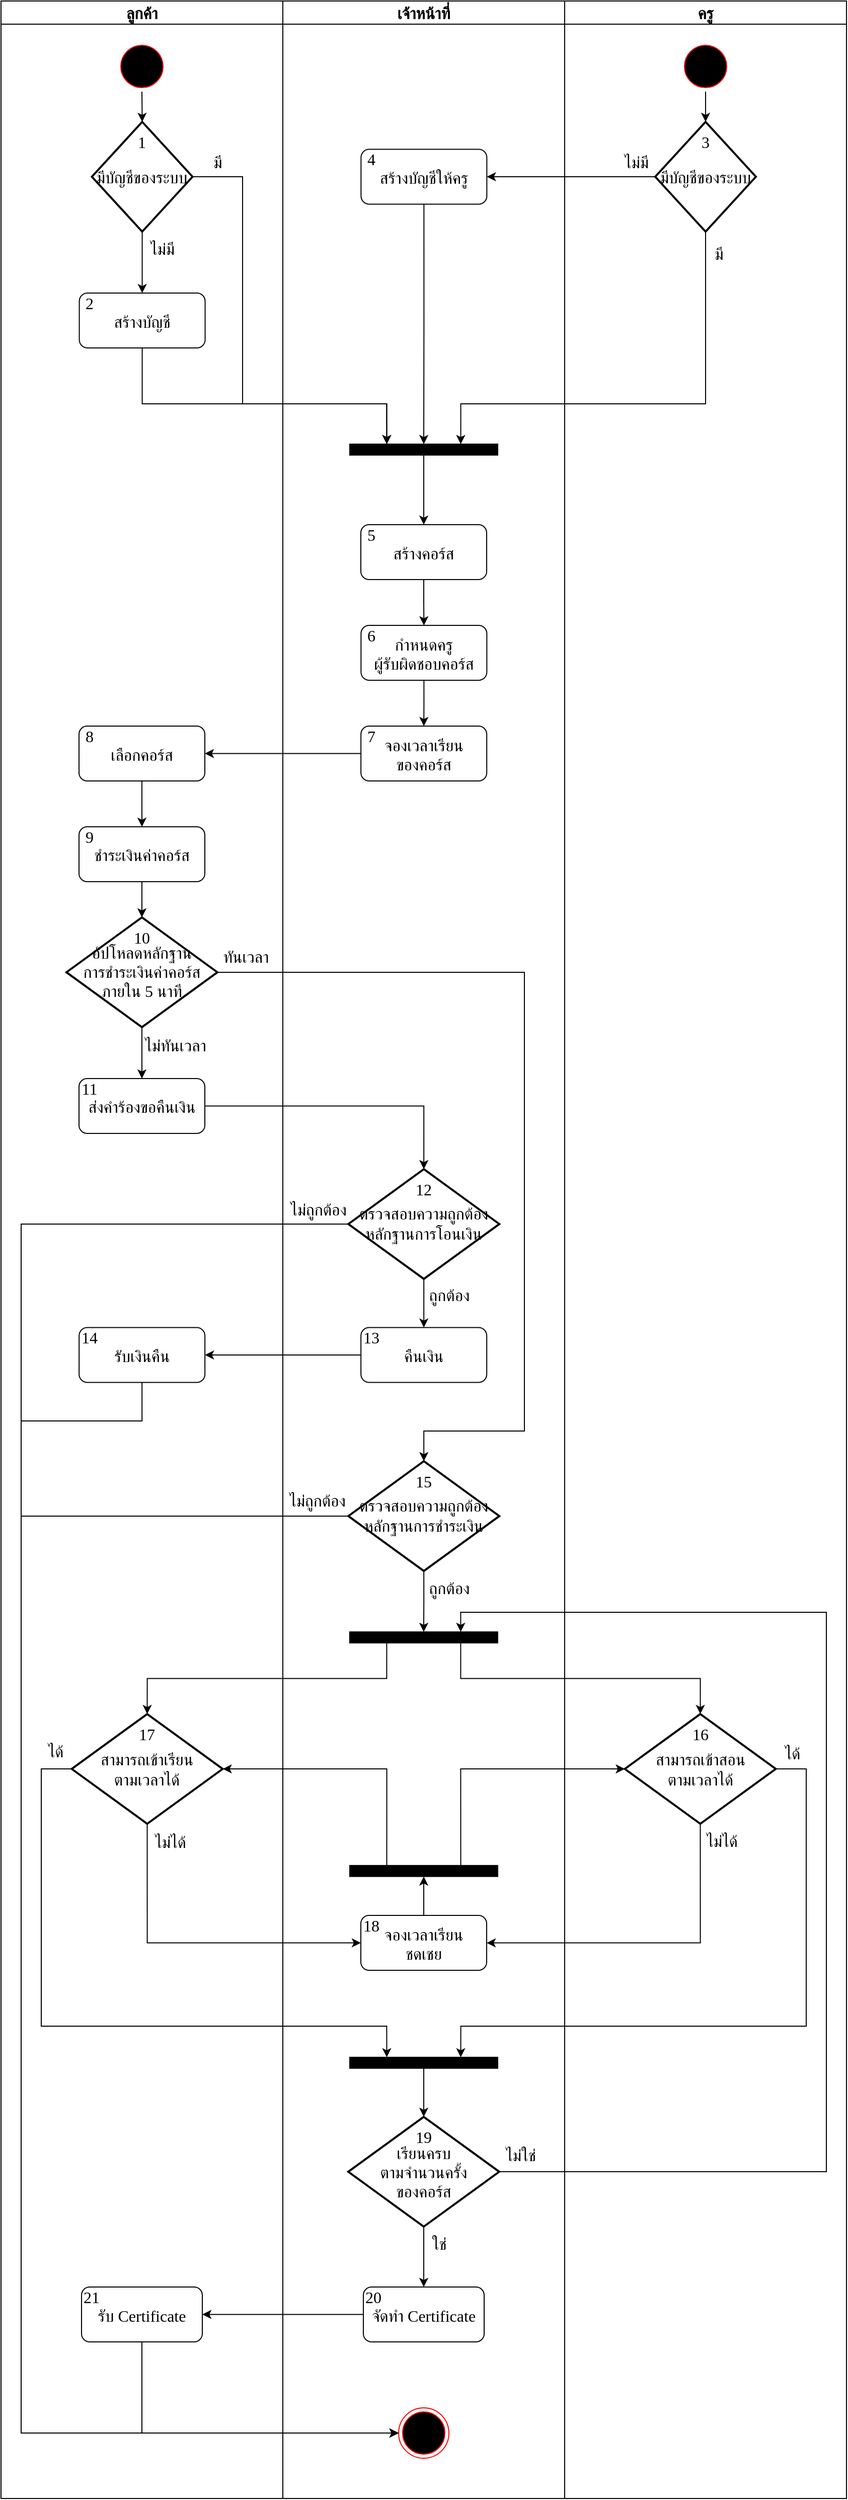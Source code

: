 <mxfile version="22.0.8" type="google" pages="16">
  <diagram name="latest" id="PSyDt3HigT6TIrMLD6q3">
    <mxGraphModel dx="954" dy="727" grid="1" gridSize="10" guides="1" tooltips="1" connect="1" arrows="1" fold="1" page="0" pageScale="1" pageWidth="827" pageHeight="1169" background="none" math="0" shadow="0">
      <root>
        <mxCell id="-GB-bCY-1ML-MGseQ8vS-0" />
        <mxCell id="-GB-bCY-1ML-MGseQ8vS-1" value="Activities" style="" parent="-GB-bCY-1ML-MGseQ8vS-0" />
        <mxCell id="-GB-bCY-1ML-MGseQ8vS-2" value="ลูกค้า" style="swimlane;whiteSpace=wrap;movable=0;resizable=0;rotatable=0;deletable=0;editable=0;locked=1;connectable=0;fontFamily=TH Sarabun New;fontSize=16;" vertex="1" parent="-GB-bCY-1ML-MGseQ8vS-1">
          <mxGeometry x="160" y="120" width="280" height="2480" as="geometry">
            <mxRectangle width="70" height="30" as="alternateBounds" />
          </mxGeometry>
        </mxCell>
        <mxCell id="-GB-bCY-1ML-MGseQ8vS-3" value="ชำระเงินค่าคอร์ส" style="rounded=1;movable=0;resizable=0;rotatable=0;deletable=0;editable=0;locked=1;connectable=0;fontFamily=TH Sarabun New;fontSize=16;" vertex="1" parent="-GB-bCY-1ML-MGseQ8vS-2">
          <mxGeometry x="77.5" y="819.998" width="125" height="54.498" as="geometry" />
        </mxCell>
        <mxCell id="-GB-bCY-1ML-MGseQ8vS-4" value="สามารถเข้าเรียน&lt;br style=&quot;font-size: 16px;&quot;&gt;ตามเวลาได้" style="strokeWidth=2;html=1;shape=mxgraph.flowchart.decision;whiteSpace=wrap;movable=0;resizable=0;rotatable=0;deletable=0;editable=0;locked=1;connectable=0;fontFamily=TH Sarabun New;fontSize=16;" vertex="1" parent="-GB-bCY-1ML-MGseQ8vS-2">
          <mxGeometry x="70.25" y="1701.025" width="150" height="108.997" as="geometry" />
        </mxCell>
        <mxCell id="-GB-bCY-1ML-MGseQ8vS-5" style="edgeStyle=orthogonalEdgeStyle;rounded=0;orthogonalLoop=1;jettySize=auto;html=1;exitX=0.5;exitY=1;exitDx=0;exitDy=0;entryX=0.5;entryY=0;entryDx=0;entryDy=0;movable=0;resizable=0;rotatable=0;deletable=0;editable=0;locked=1;connectable=0;fontFamily=TH Sarabun New;fontSize=16;" edge="1" parent="-GB-bCY-1ML-MGseQ8vS-2" source="-GB-bCY-1ML-MGseQ8vS-6" target="-GB-bCY-1ML-MGseQ8vS-3">
          <mxGeometry relative="1" as="geometry" />
        </mxCell>
        <mxCell id="-GB-bCY-1ML-MGseQ8vS-6" value="เลือกคอร์ส" style="rounded=1;movable=0;resizable=0;rotatable=0;deletable=0;editable=0;locked=1;connectable=0;fontFamily=TH Sarabun New;fontSize=16;" vertex="1" parent="-GB-bCY-1ML-MGseQ8vS-2">
          <mxGeometry x="77.5" y="720.002" width="125" height="54.498" as="geometry" />
        </mxCell>
        <mxCell id="-GB-bCY-1ML-MGseQ8vS-7" value="" style="edgeStyle=orthogonalEdgeStyle;rounded=0;orthogonalLoop=1;jettySize=auto;html=1;exitX=0.5;exitY=1;exitDx=0;exitDy=0;exitPerimeter=0;entryX=0.5;entryY=0;entryDx=0;entryDy=0;movable=0;resizable=0;rotatable=0;deletable=0;editable=0;locked=1;connectable=0;fontFamily=TH Sarabun New;fontSize=16;" edge="1" parent="-GB-bCY-1ML-MGseQ8vS-2" source="-GB-bCY-1ML-MGseQ8vS-9" target="-GB-bCY-1ML-MGseQ8vS-10">
          <mxGeometry relative="1" as="geometry" />
        </mxCell>
        <mxCell id="-GB-bCY-1ML-MGseQ8vS-8" value="ไม่มี" style="edgeLabel;html=1;align=center;verticalAlign=middle;resizable=0;points=[];movable=0;rotatable=0;deletable=0;editable=0;locked=1;connectable=0;fontFamily=TH Sarabun New;fontSize=16;" connectable="0" vertex="1" parent="-GB-bCY-1ML-MGseQ8vS-7">
          <mxGeometry x="-0.536" relative="1" as="geometry">
            <mxPoint x="19" y="3" as="offset" />
          </mxGeometry>
        </mxCell>
        <mxCell id="-GB-bCY-1ML-MGseQ8vS-9" value="มีบัญชีของระบบ" style="strokeWidth=2;html=1;shape=mxgraph.flowchart.decision;whiteSpace=wrap;movable=0;resizable=0;rotatable=0;deletable=0;editable=0;locked=1;connectable=0;fontFamily=TH Sarabun New;fontSize=16;" vertex="1" parent="-GB-bCY-1ML-MGseQ8vS-2">
          <mxGeometry x="90.29" y="120.002" width="100" height="108.997" as="geometry" />
        </mxCell>
        <mxCell id="-GB-bCY-1ML-MGseQ8vS-10" value="สร้างบัญชี" style="rounded=1;movable=0;resizable=0;rotatable=0;deletable=0;editable=0;locked=1;connectable=0;fontFamily=TH Sarabun New;fontSize=16;" vertex="1" parent="-GB-bCY-1ML-MGseQ8vS-2">
          <mxGeometry x="77.79" y="290.002" width="125" height="54.498" as="geometry" />
        </mxCell>
        <mxCell id="-GB-bCY-1ML-MGseQ8vS-11" style="edgeStyle=orthogonalEdgeStyle;rounded=0;orthogonalLoop=1;jettySize=auto;html=1;exitX=0.5;exitY=1;exitDx=0;exitDy=0;exitPerimeter=0;entryX=0.5;entryY=0;entryDx=0;entryDy=0;movable=0;resizable=0;rotatable=0;deletable=0;editable=0;locked=1;connectable=0;fontFamily=TH Sarabun New;fontSize=16;" edge="1" parent="-GB-bCY-1ML-MGseQ8vS-2" source="-GB-bCY-1ML-MGseQ8vS-13" target="-GB-bCY-1ML-MGseQ8vS-15">
          <mxGeometry relative="1" as="geometry" />
        </mxCell>
        <mxCell id="-GB-bCY-1ML-MGseQ8vS-12" value="ไม่ทันเวลา" style="edgeLabel;html=1;align=center;verticalAlign=middle;resizable=0;points=[];movable=0;rotatable=0;deletable=0;editable=0;locked=1;connectable=0;fontFamily=TH Sarabun New;fontSize=16;" connectable="0" vertex="1" parent="-GB-bCY-1ML-MGseQ8vS-11">
          <mxGeometry x="-0.203" relative="1" as="geometry">
            <mxPoint x="33" y="-3" as="offset" />
          </mxGeometry>
        </mxCell>
        <mxCell id="-GB-bCY-1ML-MGseQ8vS-13" value="อัปโหลดหลักฐาน&lt;br style=&quot;font-size: 16px;&quot;&gt;การชำระเงินค่าคอร์ส&lt;br style=&quot;font-size: 16px;&quot;&gt;ภายใน 5 นาที" style="strokeWidth=2;html=1;shape=mxgraph.flowchart.decision;whiteSpace=wrap;movable=0;resizable=0;rotatable=0;deletable=0;editable=0;locked=1;connectable=0;fontFamily=TH Sarabun New;fontSize=16;" vertex="1" parent="-GB-bCY-1ML-MGseQ8vS-2">
          <mxGeometry x="65" y="909.997" width="150" height="108.997" as="geometry" />
        </mxCell>
        <mxCell id="-GB-bCY-1ML-MGseQ8vS-14" style="edgeStyle=orthogonalEdgeStyle;rounded=0;orthogonalLoop=1;jettySize=auto;html=1;exitX=0.5;exitY=1;exitDx=0;exitDy=0;entryX=0.5;entryY=0;entryDx=0;entryDy=0;entryPerimeter=0;movable=0;resizable=0;rotatable=0;deletable=0;editable=0;locked=1;connectable=0;fontFamily=TH Sarabun New;fontSize=16;" edge="1" parent="-GB-bCY-1ML-MGseQ8vS-2" source="-GB-bCY-1ML-MGseQ8vS-3" target="-GB-bCY-1ML-MGseQ8vS-13">
          <mxGeometry relative="1" as="geometry" />
        </mxCell>
        <mxCell id="-GB-bCY-1ML-MGseQ8vS-15" value="ส่งคำร้องขอคืนเงิน" style="rounded=1;movable=0;resizable=0;rotatable=0;deletable=0;editable=0;locked=1;connectable=0;fontFamily=TH Sarabun New;fontSize=16;" vertex="1" parent="-GB-bCY-1ML-MGseQ8vS-2">
          <mxGeometry x="77.5" y="1069.998" width="125" height="54.498" as="geometry" />
        </mxCell>
        <mxCell id="-GB-bCY-1ML-MGseQ8vS-16" value="รับเงินคืน" style="rounded=1;movable=0;resizable=0;rotatable=0;deletable=0;editable=0;locked=1;connectable=0;fontFamily=TH Sarabun New;fontSize=16;" vertex="1" parent="-GB-bCY-1ML-MGseQ8vS-2">
          <mxGeometry x="77.59" y="1317.248" width="125" height="54.498" as="geometry" />
        </mxCell>
        <mxCell id="-GB-bCY-1ML-MGseQ8vS-17" value="1" style="whiteSpace=wrap;html=1;aspect=fixed;fontFamily=TH Sarabun New;fillColor=none;strokeColor=none;fontColor=#000000;movable=0;resizable=0;rotatable=0;deletable=0;editable=0;locked=1;connectable=0;fontSize=16;" vertex="1" parent="-GB-bCY-1ML-MGseQ8vS-2">
          <mxGeometry x="130.29" y="130" width="20" height="20" as="geometry" />
        </mxCell>
        <mxCell id="-GB-bCY-1ML-MGseQ8vS-18" value="2" style="whiteSpace=wrap;html=1;aspect=fixed;fontFamily=TH Sarabun New;fillColor=none;strokeColor=none;fontColor=#000000;movable=0;resizable=0;rotatable=0;deletable=0;editable=0;locked=1;connectable=0;fontSize=16;" vertex="1" parent="-GB-bCY-1ML-MGseQ8vS-2">
          <mxGeometry x="77.88" y="290" width="20" height="20" as="geometry" />
        </mxCell>
        <mxCell id="-GB-bCY-1ML-MGseQ8vS-19" value="8" style="whiteSpace=wrap;html=1;aspect=fixed;fontFamily=TH Sarabun New;fillColor=none;strokeColor=none;fontColor=#000000;movable=0;resizable=0;rotatable=0;deletable=0;editable=0;locked=1;connectable=0;fontSize=16;" vertex="1" parent="-GB-bCY-1ML-MGseQ8vS-2">
          <mxGeometry x="77.59" y="720" width="20" height="20" as="geometry" />
        </mxCell>
        <mxCell id="-GB-bCY-1ML-MGseQ8vS-20" value="9" style="whiteSpace=wrap;html=1;aspect=fixed;fontFamily=TH Sarabun New;fillColor=none;strokeColor=none;fontColor=#000000;movable=0;resizable=0;rotatable=0;deletable=0;editable=0;locked=1;connectable=0;fontSize=16;" vertex="1" parent="-GB-bCY-1ML-MGseQ8vS-2">
          <mxGeometry x="77.59" y="820" width="20" height="20" as="geometry" />
        </mxCell>
        <mxCell id="-GB-bCY-1ML-MGseQ8vS-21" value="10" style="whiteSpace=wrap;html=1;aspect=fixed;fontFamily=TH Sarabun New;fillColor=none;strokeColor=none;fontColor=#000000;movable=0;resizable=0;rotatable=0;deletable=0;editable=0;locked=1;connectable=0;fontSize=16;" vertex="1" parent="-GB-bCY-1ML-MGseQ8vS-2">
          <mxGeometry x="130" y="920" width="20" height="20" as="geometry" />
        </mxCell>
        <mxCell id="-GB-bCY-1ML-MGseQ8vS-22" value="11" style="whiteSpace=wrap;html=1;aspect=fixed;fontFamily=TH Sarabun New;fillColor=none;strokeColor=none;fontColor=#000000;movable=0;resizable=0;rotatable=0;deletable=0;editable=0;locked=1;connectable=0;fontSize=16;" vertex="1" parent="-GB-bCY-1ML-MGseQ8vS-2">
          <mxGeometry x="77.59" y="1070" width="20" height="20" as="geometry" />
        </mxCell>
        <mxCell id="-GB-bCY-1ML-MGseQ8vS-23" value="14" style="whiteSpace=wrap;html=1;aspect=fixed;fontFamily=TH Sarabun New;fillColor=none;strokeColor=none;fontColor=#000000;movable=0;resizable=0;rotatable=0;deletable=0;editable=0;locked=1;connectable=0;fontSize=16;" vertex="1" parent="-GB-bCY-1ML-MGseQ8vS-2">
          <mxGeometry x="77.5" y="1317.25" width="20" height="20" as="geometry" />
        </mxCell>
        <mxCell id="-GB-bCY-1ML-MGseQ8vS-24" value="17" style="whiteSpace=wrap;html=1;aspect=fixed;fontFamily=TH Sarabun New;fillColor=none;strokeColor=none;fontColor=#000000;movable=0;resizable=0;rotatable=0;deletable=0;editable=0;locked=1;connectable=0;fontSize=16;" vertex="1" parent="-GB-bCY-1ML-MGseQ8vS-2">
          <mxGeometry x="135.25" y="1711.02" width="20" height="20" as="geometry" />
        </mxCell>
        <mxCell id="-GB-bCY-1ML-MGseQ8vS-25" value="รับ Certificate" style="rounded=1;movable=0;resizable=0;rotatable=0;deletable=0;editable=0;locked=1;connectable=0;fontFamily=TH Sarabun New;fontSize=16;" vertex="1" parent="-GB-bCY-1ML-MGseQ8vS-2">
          <mxGeometry x="80" y="2270" width="120" height="54.5" as="geometry" />
        </mxCell>
        <mxCell id="-GB-bCY-1ML-MGseQ8vS-26" value="21" style="whiteSpace=wrap;html=1;aspect=fixed;fontFamily=TH Sarabun New;fillColor=none;strokeColor=none;fontColor=#000000;movable=0;resizable=0;rotatable=0;deletable=0;editable=0;locked=1;connectable=0;fontSize=16;" vertex="1" parent="-GB-bCY-1ML-MGseQ8vS-2">
          <mxGeometry x="80.0" y="2270" width="20" height="20" as="geometry" />
        </mxCell>
        <mxCell id="-GB-bCY-1ML-MGseQ8vS-27" value="" style="ellipse;shape=startState;fillColor=#000000;strokeColor=#ff0000;movable=0;resizable=0;rotatable=0;deletable=0;editable=0;locked=1;connectable=0;fontFamily=TH Sarabun New;fontSize=16;" vertex="1" parent="-GB-bCY-1ML-MGseQ8vS-2">
          <mxGeometry x="115" y="40" width="50" height="50" as="geometry" />
        </mxCell>
        <mxCell id="-GB-bCY-1ML-MGseQ8vS-28" style="edgeStyle=orthogonalEdgeStyle;shape=connector;rounded=0;orthogonalLoop=1;jettySize=auto;html=1;exitX=0.5;exitY=1;exitDx=0;exitDy=0;entryX=0.5;entryY=0;entryDx=0;entryDy=0;entryPerimeter=0;labelBackgroundColor=default;strokeColor=#000000;strokeWidth=1;align=center;verticalAlign=middle;fontFamily=TH Sarabun New;fontSize=16;fontColor=default;endArrow=classic;endFill=1;movable=0;resizable=0;rotatable=0;deletable=0;editable=0;locked=1;connectable=0;" edge="1" parent="-GB-bCY-1ML-MGseQ8vS-2" source="-GB-bCY-1ML-MGseQ8vS-27" target="-GB-bCY-1ML-MGseQ8vS-9">
          <mxGeometry relative="1" as="geometry" />
        </mxCell>
        <mxCell id="-GB-bCY-1ML-MGseQ8vS-29" value="เจ้าหน้าที่" style="swimlane;whiteSpace=wrap;movable=0;resizable=0;rotatable=0;deletable=0;editable=0;locked=1;connectable=0;fontFamily=TH Sarabun New;fontSize=16;" vertex="1" parent="-GB-bCY-1ML-MGseQ8vS-1">
          <mxGeometry x="440" y="120" width="280" height="2480" as="geometry" />
        </mxCell>
        <mxCell id="-GB-bCY-1ML-MGseQ8vS-30" style="edgeStyle=orthogonalEdgeStyle;rounded=0;orthogonalLoop=1;jettySize=auto;html=1;exitX=0.5;exitY=1;exitDx=0;exitDy=0;exitPerimeter=0;entryX=0.5;entryY=0;entryDx=0;entryDy=0;movable=0;resizable=0;rotatable=0;deletable=0;editable=0;locked=1;connectable=0;fontFamily=TH Sarabun New;fontSize=16;" edge="1" parent="-GB-bCY-1ML-MGseQ8vS-29" source="-GB-bCY-1ML-MGseQ8vS-32" target="-GB-bCY-1ML-MGseQ8vS-37">
          <mxGeometry relative="1" as="geometry">
            <mxPoint x="140" y="1610.933" as="targetPoint" />
          </mxGeometry>
        </mxCell>
        <mxCell id="-GB-bCY-1ML-MGseQ8vS-31" value="ถูกต้อง" style="edgeLabel;html=1;align=center;verticalAlign=middle;resizable=0;points=[];movable=0;rotatable=0;deletable=0;editable=0;locked=1;connectable=0;fontFamily=TH Sarabun New;fontSize=16;" connectable="0" vertex="1" parent="-GB-bCY-1ML-MGseQ8vS-30">
          <mxGeometry x="-0.305" relative="1" as="geometry">
            <mxPoint x="25" y="-4" as="offset" />
          </mxGeometry>
        </mxCell>
        <mxCell id="-GB-bCY-1ML-MGseQ8vS-32" value="ตรวจสอบความถูกต้อง&lt;br style=&quot;font-size: 16px;&quot;&gt;หลักฐานการชำระเงิน" style="strokeWidth=2;html=1;shape=mxgraph.flowchart.decision;whiteSpace=wrap;movable=0;resizable=0;rotatable=0;deletable=0;editable=0;locked=1;connectable=0;fontFamily=TH Sarabun New;fontSize=16;" vertex="1" parent="-GB-bCY-1ML-MGseQ8vS-29">
          <mxGeometry x="65.09" y="1449.997" width="150" height="108.997" as="geometry" />
        </mxCell>
        <mxCell id="-GB-bCY-1ML-MGseQ8vS-33" style="edgeStyle=orthogonalEdgeStyle;rounded=0;orthogonalLoop=1;jettySize=auto;html=1;exitX=0.5;exitY=0;exitDx=0;exitDy=0;entryX=0.5;entryY=1;entryDx=0;entryDy=0;movable=0;resizable=0;rotatable=0;deletable=0;editable=0;locked=1;connectable=0;fontFamily=TH Sarabun New;fontSize=16;" edge="1" parent="-GB-bCY-1ML-MGseQ8vS-29" source="-GB-bCY-1ML-MGseQ8vS-34" target="-GB-bCY-1ML-MGseQ8vS-35">
          <mxGeometry relative="1" as="geometry" />
        </mxCell>
        <mxCell id="-GB-bCY-1ML-MGseQ8vS-34" value="จองเวลาเรียน&#xa;ชดเชย" style="rounded=1;movable=0;resizable=0;rotatable=0;deletable=0;editable=0;locked=1;connectable=0;fontFamily=TH Sarabun New;fontSize=16;" vertex="1" parent="-GB-bCY-1ML-MGseQ8vS-29">
          <mxGeometry x="77.5" y="1901.018" width="125" height="54.498" as="geometry" />
        </mxCell>
        <mxCell id="-GB-bCY-1ML-MGseQ8vS-35" value="" style="whiteSpace=wrap;html=1;rounded=0;shadow=0;comic=0;labelBackgroundColor=none;strokeWidth=1;fillColor=#000000;fontFamily=TH Sarabun New;fontSize=16;align=center;rotation=0;movable=0;resizable=0;rotatable=0;deletable=0;editable=0;locked=1;connectable=0;" vertex="1" parent="-GB-bCY-1ML-MGseQ8vS-29">
          <mxGeometry x="66.5" y="1851.44" width="147" height="10.9" as="geometry" />
        </mxCell>
        <mxCell id="-GB-bCY-1ML-MGseQ8vS-36" value="จัดทำ Certificate" style="rounded=1;movable=0;resizable=0;rotatable=0;deletable=0;editable=0;locked=1;connectable=0;fontFamily=TH Sarabun New;fontSize=16;" vertex="1" parent="-GB-bCY-1ML-MGseQ8vS-29">
          <mxGeometry x="80" y="2270" width="120" height="54.5" as="geometry" />
        </mxCell>
        <mxCell id="-GB-bCY-1ML-MGseQ8vS-37" value="" style="whiteSpace=wrap;html=1;rounded=0;shadow=0;comic=0;labelBackgroundColor=none;strokeWidth=1;fillColor=#000000;fontFamily=TH Sarabun New;fontSize=16;align=center;rotation=0;movable=0;resizable=0;rotatable=0;deletable=0;editable=0;locked=1;connectable=0;" vertex="1" parent="-GB-bCY-1ML-MGseQ8vS-29">
          <mxGeometry x="66.46" y="1619.479" width="147" height="10.9" as="geometry" />
        </mxCell>
        <mxCell id="-GB-bCY-1ML-MGseQ8vS-38" style="edgeStyle=orthogonalEdgeStyle;rounded=0;orthogonalLoop=1;jettySize=auto;html=1;exitX=0.5;exitY=1;exitDx=0;exitDy=0;entryX=0.5;entryY=0;entryDx=0;entryDy=0;entryPerimeter=0;movable=0;resizable=0;rotatable=0;deletable=0;editable=0;locked=1;connectable=0;fontFamily=TH Sarabun New;fontSize=16;" edge="1" parent="-GB-bCY-1ML-MGseQ8vS-29" source="-GB-bCY-1ML-MGseQ8vS-39" target="-GB-bCY-1ML-MGseQ8vS-50">
          <mxGeometry relative="1" as="geometry">
            <mxPoint x="134.75" y="2101.89" as="targetPoint" />
          </mxGeometry>
        </mxCell>
        <mxCell id="-GB-bCY-1ML-MGseQ8vS-39" value="" style="whiteSpace=wrap;html=1;rounded=0;shadow=0;comic=0;labelBackgroundColor=none;strokeWidth=1;fillColor=#000000;fontFamily=TH Sarabun New;fontSize=16;align=center;rotation=0;movable=0;resizable=0;rotatable=0;deletable=0;editable=0;locked=1;connectable=0;" vertex="1" parent="-GB-bCY-1ML-MGseQ8vS-29">
          <mxGeometry x="66.5" y="2041.894" width="147" height="10.9" as="geometry" />
        </mxCell>
        <mxCell id="-GB-bCY-1ML-MGseQ8vS-40" style="edgeStyle=orthogonalEdgeStyle;rounded=0;orthogonalLoop=1;jettySize=auto;html=1;exitX=0.5;exitY=1;exitDx=0;exitDy=0;exitPerimeter=0;entryX=0.5;entryY=0;entryDx=0;entryDy=0;movable=0;resizable=0;rotatable=0;deletable=0;editable=0;locked=1;connectable=0;fontFamily=TH Sarabun New;fontSize=16;" edge="1" parent="-GB-bCY-1ML-MGseQ8vS-29" source="-GB-bCY-1ML-MGseQ8vS-50" target="-GB-bCY-1ML-MGseQ8vS-36">
          <mxGeometry relative="1" as="geometry">
            <mxPoint x="134.75" y="2201.89" as="sourcePoint" />
            <mxPoint x="140" y="2271.892" as="targetPoint" />
          </mxGeometry>
        </mxCell>
        <mxCell id="-GB-bCY-1ML-MGseQ8vS-41" value="ใช่" style="edgeLabel;html=1;align=center;verticalAlign=middle;resizable=0;points=[];movable=0;rotatable=0;deletable=0;editable=0;locked=1;connectable=0;fontFamily=TH Sarabun New;fontSize=16;" connectable="0" vertex="1" parent="-GB-bCY-1ML-MGseQ8vS-40">
          <mxGeometry x="-0.377" y="-1" relative="1" as="geometry">
            <mxPoint x="16" y="-2" as="offset" />
          </mxGeometry>
        </mxCell>
        <mxCell id="-GB-bCY-1ML-MGseQ8vS-42" style="edgeStyle=orthogonalEdgeStyle;shape=connector;rounded=0;orthogonalLoop=1;jettySize=auto;html=1;exitX=0.5;exitY=1;exitDx=0;exitDy=0;entryX=0.5;entryY=0;entryDx=0;entryDy=0;labelBackgroundColor=default;strokeColor=#000000;strokeWidth=1;align=center;verticalAlign=middle;fontFamily=TH Sarabun New;fontSize=16;fontColor=default;endArrow=classic;endFill=1;movable=0;resizable=0;rotatable=0;deletable=0;editable=0;locked=1;connectable=0;" edge="1" parent="-GB-bCY-1ML-MGseQ8vS-29" source="-GB-bCY-1ML-MGseQ8vS-75" target="-GB-bCY-1ML-MGseQ8vS-63">
          <mxGeometry relative="1" as="geometry" />
        </mxCell>
        <mxCell id="-GB-bCY-1ML-MGseQ8vS-43" style="edgeStyle=orthogonalEdgeStyle;rounded=0;orthogonalLoop=1;jettySize=auto;html=1;exitX=0.5;exitY=1;exitDx=0;exitDy=0;entryX=0.5;entryY=0;entryDx=0;entryDy=0;movable=0;resizable=0;rotatable=0;deletable=0;editable=0;locked=1;connectable=0;fontFamily=TH Sarabun New;fontSize=16;" edge="1" parent="-GB-bCY-1ML-MGseQ8vS-29" source="-GB-bCY-1ML-MGseQ8vS-69" target="-GB-bCY-1ML-MGseQ8vS-72">
          <mxGeometry relative="1" as="geometry" />
        </mxCell>
        <mxCell id="-GB-bCY-1ML-MGseQ8vS-44" value="คืนเงิน" style="rounded=1;movable=0;resizable=0;rotatable=0;deletable=0;editable=0;locked=1;connectable=0;fontFamily=TH Sarabun New;fontSize=16;" vertex="1" parent="-GB-bCY-1ML-MGseQ8vS-29">
          <mxGeometry x="77.59" y="1317.253" width="125" height="54.498" as="geometry" />
        </mxCell>
        <mxCell id="-GB-bCY-1ML-MGseQ8vS-45" style="edgeStyle=orthogonalEdgeStyle;rounded=0;orthogonalLoop=1;jettySize=auto;html=1;exitX=0.5;exitY=1;exitDx=0;exitDy=0;exitPerimeter=0;entryX=0.5;entryY=0;entryDx=0;entryDy=0;movable=0;resizable=0;rotatable=0;deletable=0;editable=0;locked=1;connectable=0;fontFamily=TH Sarabun New;fontSize=16;" edge="1" parent="-GB-bCY-1ML-MGseQ8vS-29" source="-GB-bCY-1ML-MGseQ8vS-47" target="-GB-bCY-1ML-MGseQ8vS-44">
          <mxGeometry relative="1" as="geometry" />
        </mxCell>
        <mxCell id="-GB-bCY-1ML-MGseQ8vS-46" value="ถูกต้อง" style="edgeLabel;html=1;align=center;verticalAlign=middle;resizable=0;points=[];movable=0;rotatable=0;deletable=0;editable=0;locked=1;connectable=0;fontFamily=TH Sarabun New;fontSize=16;" connectable="0" vertex="1" parent="-GB-bCY-1ML-MGseQ8vS-45">
          <mxGeometry x="-0.328" relative="1" as="geometry">
            <mxPoint x="25" as="offset" />
          </mxGeometry>
        </mxCell>
        <mxCell id="-GB-bCY-1ML-MGseQ8vS-47" value="ตรวจสอบความถูกต้อง&lt;br style=&quot;font-size: 16px;&quot;&gt;หลักฐานการโอนเงิน" style="strokeWidth=2;html=1;shape=mxgraph.flowchart.decision;whiteSpace=wrap;movable=0;resizable=0;rotatable=0;deletable=0;editable=0;locked=1;connectable=0;fontFamily=TH Sarabun New;fontSize=16;" vertex="1" parent="-GB-bCY-1ML-MGseQ8vS-29">
          <mxGeometry x="65.09" y="1159.997" width="150" height="108.997" as="geometry" />
        </mxCell>
        <mxCell id="-GB-bCY-1ML-MGseQ8vS-48" style="edgeStyle=orthogonalEdgeStyle;rounded=0;orthogonalLoop=1;jettySize=auto;html=1;exitX=1;exitY=0.5;exitDx=0;exitDy=0;exitPerimeter=0;entryX=0.75;entryY=0;entryDx=0;entryDy=0;movable=0;resizable=0;rotatable=0;deletable=0;editable=0;locked=1;connectable=0;fontFamily=TH Sarabun New;fontSize=16;" edge="1" parent="-GB-bCY-1ML-MGseQ8vS-29" source="-GB-bCY-1ML-MGseQ8vS-50" target="-GB-bCY-1ML-MGseQ8vS-37">
          <mxGeometry relative="1" as="geometry">
            <Array as="points">
              <mxPoint x="540" y="2156.02" />
              <mxPoint x="540" y="1600.02" />
              <mxPoint x="177" y="1600.02" />
            </Array>
          </mxGeometry>
        </mxCell>
        <mxCell id="-GB-bCY-1ML-MGseQ8vS-49" value="ไม่ใช่" style="edgeLabel;html=1;align=center;verticalAlign=middle;resizable=0;points=[];movable=0;rotatable=0;deletable=0;editable=0;locked=1;connectable=0;fontFamily=TH Sarabun New;fontSize=16;" connectable="0" vertex="1" parent="-GB-bCY-1ML-MGseQ8vS-48">
          <mxGeometry x="-0.964" relative="1" as="geometry">
            <mxPoint x="-2" y="-17" as="offset" />
          </mxGeometry>
        </mxCell>
        <mxCell id="-GB-bCY-1ML-MGseQ8vS-50" value="เรียนครบ&lt;br style=&quot;font-size: 16px;&quot;&gt;ตามจำนวนครั้ง&lt;br style=&quot;font-size: 16px;&quot;&gt;ของคอร์ส" style="strokeWidth=2;html=1;shape=mxgraph.flowchart.decision;whiteSpace=wrap;movable=0;resizable=0;rotatable=0;deletable=0;editable=0;locked=1;connectable=0;fontFamily=TH Sarabun New;fontSize=16;" vertex="1" parent="-GB-bCY-1ML-MGseQ8vS-29">
          <mxGeometry x="65" y="2101.025" width="150" height="108.997" as="geometry" />
        </mxCell>
        <mxCell id="-GB-bCY-1ML-MGseQ8vS-51" value="" style="ellipse;shape=endState;fillColor=#000000;strokeColor=#ff0000;movable=0;resizable=0;rotatable=0;deletable=0;editable=0;locked=1;connectable=0;aspect=fixed;fontFamily=TH Sarabun New;fontSize=16;" vertex="1" parent="-GB-bCY-1ML-MGseQ8vS-29">
          <mxGeometry x="115" y="2390" width="50" height="50" as="geometry" />
        </mxCell>
        <mxCell id="-GB-bCY-1ML-MGseQ8vS-52" style="edgeStyle=orthogonalEdgeStyle;rounded=0;orthogonalLoop=1;jettySize=auto;html=1;exitX=0;exitY=0.5;exitDx=0;exitDy=0;exitPerimeter=0;entryX=0;entryY=0.5;entryDx=0;entryDy=0;movable=0;resizable=0;rotatable=0;deletable=0;editable=0;locked=1;connectable=0;fontFamily=TH Sarabun New;fontSize=16;" edge="1" parent="-GB-bCY-1ML-MGseQ8vS-29" source="-GB-bCY-1ML-MGseQ8vS-47" target="-GB-bCY-1ML-MGseQ8vS-51">
          <mxGeometry relative="1" as="geometry">
            <Array as="points">
              <mxPoint x="-260" y="1215" />
              <mxPoint x="-260" y="2415" />
            </Array>
          </mxGeometry>
        </mxCell>
        <mxCell id="-GB-bCY-1ML-MGseQ8vS-53" value="ไม่ถูกต้อง" style="edgeLabel;html=1;align=center;verticalAlign=middle;resizable=0;points=[];movable=0;rotatable=0;deletable=0;editable=0;locked=1;connectable=0;fontFamily=TH Sarabun New;fontSize=16;" connectable="0" vertex="1" parent="-GB-bCY-1ML-MGseQ8vS-52">
          <mxGeometry x="-0.967" y="-3" relative="1" as="geometry">
            <mxPoint x="1" y="-12" as="offset" />
          </mxGeometry>
        </mxCell>
        <mxCell id="-GB-bCY-1ML-MGseQ8vS-54" style="edgeStyle=orthogonalEdgeStyle;rounded=0;orthogonalLoop=1;jettySize=auto;html=1;exitX=0;exitY=0.5;exitDx=0;exitDy=0;exitPerimeter=0;entryX=0;entryY=0.5;entryDx=0;entryDy=0;movable=0;resizable=0;rotatable=0;deletable=0;editable=0;locked=1;connectable=0;fontFamily=TH Sarabun New;fontSize=16;" edge="1" parent="-GB-bCY-1ML-MGseQ8vS-29" source="-GB-bCY-1ML-MGseQ8vS-32" target="-GB-bCY-1ML-MGseQ8vS-51">
          <mxGeometry relative="1" as="geometry">
            <Array as="points">
              <mxPoint x="-260" y="1505" />
              <mxPoint x="-260" y="2415" />
            </Array>
          </mxGeometry>
        </mxCell>
        <mxCell id="-GB-bCY-1ML-MGseQ8vS-55" value="ไม่ถูกต้อง" style="edgeLabel;html=1;align=center;verticalAlign=middle;resizable=0;points=[];movable=0;rotatable=0;deletable=0;editable=0;locked=1;connectable=0;fontFamily=TH Sarabun New;fontSize=16;" connectable="0" vertex="1" parent="-GB-bCY-1ML-MGseQ8vS-54">
          <mxGeometry x="-0.963" y="-2" relative="1" as="geometry">
            <mxPoint x="-1" y="-14" as="offset" />
          </mxGeometry>
        </mxCell>
        <mxCell id="-GB-bCY-1ML-MGseQ8vS-56" value="12" style="whiteSpace=wrap;html=1;aspect=fixed;fontFamily=TH Sarabun New;fillColor=none;strokeColor=none;fontColor=#000000;movable=0;resizable=0;rotatable=0;deletable=0;editable=0;locked=1;connectable=0;fontSize=16;" vertex="1" parent="-GB-bCY-1ML-MGseQ8vS-29">
          <mxGeometry x="130" y="1170" width="20" height="20" as="geometry" />
        </mxCell>
        <mxCell id="-GB-bCY-1ML-MGseQ8vS-57" value="13" style="whiteSpace=wrap;html=1;aspect=fixed;fontFamily=TH Sarabun New;fillColor=none;strokeColor=none;fontColor=#000000;movable=0;resizable=0;rotatable=0;deletable=0;editable=0;locked=1;connectable=0;fontSize=16;" vertex="1" parent="-GB-bCY-1ML-MGseQ8vS-29">
          <mxGeometry x="77.5" y="1317.25" width="20" height="20" as="geometry" />
        </mxCell>
        <mxCell id="-GB-bCY-1ML-MGseQ8vS-58" value="15" style="whiteSpace=wrap;html=1;aspect=fixed;fontFamily=TH Sarabun New;fillColor=none;strokeColor=none;fontColor=#000000;movable=0;resizable=0;rotatable=0;deletable=0;editable=0;locked=1;connectable=0;fontSize=16;" vertex="1" parent="-GB-bCY-1ML-MGseQ8vS-29">
          <mxGeometry x="130" y="1460" width="20" height="20" as="geometry" />
        </mxCell>
        <mxCell id="-GB-bCY-1ML-MGseQ8vS-59" value="18" style="whiteSpace=wrap;html=1;aspect=fixed;fontFamily=TH Sarabun New;fillColor=none;strokeColor=none;fontColor=#000000;movable=0;resizable=0;rotatable=0;deletable=0;editable=0;locked=1;connectable=0;fontSize=16;" vertex="1" parent="-GB-bCY-1ML-MGseQ8vS-29">
          <mxGeometry x="77.59" y="1901.02" width="20" height="20" as="geometry" />
        </mxCell>
        <mxCell id="-GB-bCY-1ML-MGseQ8vS-60" value="19" style="whiteSpace=wrap;html=1;aspect=fixed;fontFamily=TH Sarabun New;fillColor=none;strokeColor=none;fontColor=#000000;movable=0;resizable=0;rotatable=0;deletable=0;editable=0;locked=1;connectable=0;fontSize=16;" vertex="1" parent="-GB-bCY-1ML-MGseQ8vS-29">
          <mxGeometry x="130.09" y="2111.02" width="20" height="20" as="geometry" />
        </mxCell>
        <mxCell id="-GB-bCY-1ML-MGseQ8vS-61" value="20" style="whiteSpace=wrap;html=1;aspect=fixed;fontFamily=TH Sarabun New;fillColor=none;strokeColor=none;fontColor=#000000;movable=0;resizable=0;rotatable=0;deletable=0;editable=0;locked=1;connectable=0;fontSize=16;" vertex="1" parent="-GB-bCY-1ML-MGseQ8vS-29">
          <mxGeometry x="80.0" y="2270" width="20" height="20" as="geometry" />
        </mxCell>
        <mxCell id="-GB-bCY-1ML-MGseQ8vS-62" style="edgeStyle=orthogonalEdgeStyle;shape=connector;rounded=0;orthogonalLoop=1;jettySize=auto;html=1;exitX=0.5;exitY=1;exitDx=0;exitDy=0;entryX=0.5;entryY=0;entryDx=0;entryDy=0;labelBackgroundColor=default;strokeColor=#000000;strokeWidth=1;align=center;verticalAlign=middle;fontFamily=TH Sarabun New;fontSize=16;fontColor=default;endArrow=classic;endFill=1;movable=0;resizable=0;rotatable=0;deletable=0;editable=0;locked=1;connectable=0;" edge="1" parent="-GB-bCY-1ML-MGseQ8vS-29" source="-GB-bCY-1ML-MGseQ8vS-63" target="-GB-bCY-1ML-MGseQ8vS-65">
          <mxGeometry relative="1" as="geometry" />
        </mxCell>
        <mxCell id="-GB-bCY-1ML-MGseQ8vS-63" value="" style="whiteSpace=wrap;html=1;rounded=0;shadow=0;comic=0;labelBackgroundColor=none;strokeWidth=1;fillColor=#000000;fontFamily=TH Sarabun New;fontSize=16;align=center;rotation=0;movable=0;resizable=0;rotatable=0;deletable=0;editable=0;locked=1;connectable=0;" vertex="1" parent="-GB-bCY-1ML-MGseQ8vS-29">
          <mxGeometry x="66.5" y="439.999" width="147" height="10.9" as="geometry" />
        </mxCell>
        <mxCell id="-GB-bCY-1ML-MGseQ8vS-64" value="" style="group;movable=0;resizable=0;rotatable=0;deletable=0;editable=0;locked=1;connectable=0;fontFamily=TH Sarabun New;fontSize=16;" vertex="1" connectable="0" parent="-GB-bCY-1ML-MGseQ8vS-29">
          <mxGeometry x="77.5" y="520" width="125" height="54.5" as="geometry" />
        </mxCell>
        <mxCell id="-GB-bCY-1ML-MGseQ8vS-65" value="สร้างคอร์ส" style="rounded=1;movable=0;resizable=0;rotatable=0;deletable=0;editable=0;locked=1;connectable=0;fontFamily=TH Sarabun New;fontSize=16;" vertex="1" parent="-GB-bCY-1ML-MGseQ8vS-64">
          <mxGeometry y="0.002" width="125" height="54.498" as="geometry" />
        </mxCell>
        <mxCell id="-GB-bCY-1ML-MGseQ8vS-66" value="5" style="whiteSpace=wrap;html=1;aspect=fixed;fontFamily=TH Sarabun New;fillColor=none;strokeColor=none;fontColor=#000000;movable=0;resizable=0;rotatable=0;deletable=0;editable=0;locked=1;connectable=0;fontSize=16;" vertex="1" parent="-GB-bCY-1ML-MGseQ8vS-64">
          <mxGeometry x="0.04" width="20" height="20" as="geometry" />
        </mxCell>
        <mxCell id="-GB-bCY-1ML-MGseQ8vS-67" style="edgeStyle=orthogonalEdgeStyle;shape=connector;rounded=0;orthogonalLoop=1;jettySize=auto;html=1;exitX=0.5;exitY=1;exitDx=0;exitDy=0;entryX=0.5;entryY=0;entryDx=0;entryDy=0;labelBackgroundColor=default;strokeColor=#000000;strokeWidth=1;align=center;verticalAlign=middle;fontFamily=TH Sarabun New;fontSize=16;fontColor=default;endArrow=classic;endFill=1;movable=0;resizable=0;rotatable=0;deletable=0;editable=0;locked=1;connectable=0;" edge="1" parent="-GB-bCY-1ML-MGseQ8vS-29" source="-GB-bCY-1ML-MGseQ8vS-65" target="-GB-bCY-1ML-MGseQ8vS-69">
          <mxGeometry relative="1" as="geometry" />
        </mxCell>
        <mxCell id="-GB-bCY-1ML-MGseQ8vS-68" value="" style="group;movable=0;resizable=0;rotatable=0;deletable=0;editable=0;locked=1;connectable=0;fontFamily=TH Sarabun New;fontSize=16;" vertex="1" connectable="0" parent="-GB-bCY-1ML-MGseQ8vS-29">
          <mxGeometry x="77.68" y="620" width="125" height="54.5" as="geometry" />
        </mxCell>
        <mxCell id="-GB-bCY-1ML-MGseQ8vS-69" value="กำหนดครู&#xa;ผู้รับผิดชอบคอร์ส" style="rounded=1;movable=0;resizable=0;rotatable=0;deletable=0;editable=0;locked=1;connectable=0;fontFamily=TH Sarabun New;fontSize=16;" vertex="1" parent="-GB-bCY-1ML-MGseQ8vS-68">
          <mxGeometry width="125" height="54.5" as="geometry" />
        </mxCell>
        <mxCell id="-GB-bCY-1ML-MGseQ8vS-70" value="6" style="whiteSpace=wrap;html=1;aspect=fixed;fontFamily=TH Sarabun New;fillColor=none;strokeColor=none;fontColor=#000000;movable=0;resizable=0;rotatable=0;deletable=0;editable=0;locked=1;connectable=0;fontSize=16;" vertex="1" parent="-GB-bCY-1ML-MGseQ8vS-68">
          <mxGeometry x="0.09" width="20" height="20" as="geometry" />
        </mxCell>
        <mxCell id="-GB-bCY-1ML-MGseQ8vS-71" value="" style="group;movable=0;resizable=0;rotatable=0;deletable=0;editable=0;locked=1;connectable=0;fontFamily=TH Sarabun New;fontSize=16;" vertex="1" connectable="0" parent="-GB-bCY-1ML-MGseQ8vS-29">
          <mxGeometry x="77.59" y="720" width="125.0" height="54.5" as="geometry" />
        </mxCell>
        <mxCell id="-GB-bCY-1ML-MGseQ8vS-72" value="จองเวลาเรียน&#xa;ของคอร์ส" style="rounded=1;movable=0;resizable=0;rotatable=0;deletable=0;editable=0;locked=1;connectable=0;fontFamily=TH Sarabun New;fontSize=16;" vertex="1" parent="-GB-bCY-1ML-MGseQ8vS-71">
          <mxGeometry y="0.002" width="125" height="54.498" as="geometry" />
        </mxCell>
        <mxCell id="-GB-bCY-1ML-MGseQ8vS-73" value="7" style="whiteSpace=wrap;html=1;aspect=fixed;fontFamily=TH Sarabun New;fillColor=none;strokeColor=none;fontColor=#000000;movable=0;resizable=0;rotatable=0;deletable=0;editable=0;locked=1;connectable=0;fontSize=16;" vertex="1" parent="-GB-bCY-1ML-MGseQ8vS-71">
          <mxGeometry x="0.09" width="20" height="20" as="geometry" />
        </mxCell>
        <mxCell id="-GB-bCY-1ML-MGseQ8vS-74" value="" style="group;movable=0;resizable=0;rotatable=0;deletable=0;editable=0;locked=1;connectable=0;fontFamily=TH Sarabun New;fontSize=16;" vertex="1" connectable="0" parent="-GB-bCY-1ML-MGseQ8vS-29">
          <mxGeometry x="77.59" y="147.25" width="125.09" height="54.5" as="geometry" />
        </mxCell>
        <mxCell id="-GB-bCY-1ML-MGseQ8vS-75" value="สร้างบัญชีให้ครู" style="rounded=1;movable=0;resizable=0;rotatable=0;deletable=0;editable=0;locked=1;connectable=0;fontFamily=TH Sarabun New;fontSize=16;" vertex="1" parent="-GB-bCY-1ML-MGseQ8vS-74">
          <mxGeometry x="0.09" y="0.002" width="125" height="54.498" as="geometry" />
        </mxCell>
        <mxCell id="-GB-bCY-1ML-MGseQ8vS-76" value="4" style="whiteSpace=wrap;html=1;aspect=fixed;fontFamily=TH Sarabun New;fillColor=none;strokeColor=none;fontColor=#000000;movable=0;resizable=0;rotatable=0;deletable=0;editable=0;locked=1;connectable=0;fontSize=16;" vertex="1" parent="-GB-bCY-1ML-MGseQ8vS-74">
          <mxGeometry width="20" height="20" as="geometry" />
        </mxCell>
        <mxCell id="-GB-bCY-1ML-MGseQ8vS-77" value="ครู" style="swimlane;whiteSpace=wrap;movable=0;resizable=0;rotatable=0;deletable=0;editable=0;locked=1;connectable=0;fontFamily=TH Sarabun New;fontSize=16;" vertex="1" parent="-GB-bCY-1ML-MGseQ8vS-1">
          <mxGeometry x="720" y="120" width="280" height="2480" as="geometry" />
        </mxCell>
        <mxCell id="-GB-bCY-1ML-MGseQ8vS-78" value="สามารถเข้าสอน&lt;br style=&quot;font-size: 16px;&quot;&gt;ตามเวลาได้" style="strokeWidth=2;html=1;shape=mxgraph.flowchart.decision;whiteSpace=wrap;movable=0;resizable=0;rotatable=0;deletable=0;editable=0;locked=1;connectable=0;fontFamily=TH Sarabun New;fontSize=16;" vertex="1" parent="-GB-bCY-1ML-MGseQ8vS-77">
          <mxGeometry x="59.75" y="1701.025" width="150" height="108.997" as="geometry" />
        </mxCell>
        <mxCell id="-GB-bCY-1ML-MGseQ8vS-79" value="16" style="whiteSpace=wrap;html=1;aspect=fixed;fontFamily=TH Sarabun New;fillColor=none;strokeColor=none;fontColor=#000000;movable=0;resizable=0;rotatable=0;deletable=0;editable=0;locked=1;connectable=0;fontSize=16;" vertex="1" parent="-GB-bCY-1ML-MGseQ8vS-77">
          <mxGeometry x="124.75" y="1711.02" width="20" height="20" as="geometry" />
        </mxCell>
        <mxCell id="-GB-bCY-1ML-MGseQ8vS-80" value="" style="ellipse;shape=startState;fillColor=#000000;strokeColor=#ff0000;movable=0;resizable=0;rotatable=0;deletable=0;editable=0;locked=1;connectable=0;fontFamily=TH Sarabun New;fontSize=16;" vertex="1" parent="-GB-bCY-1ML-MGseQ8vS-77">
          <mxGeometry x="115" y="40" width="50" height="50" as="geometry" />
        </mxCell>
        <mxCell id="-GB-bCY-1ML-MGseQ8vS-81" style="edgeStyle=orthogonalEdgeStyle;rounded=0;orthogonalLoop=1;jettySize=auto;html=1;exitX=0.5;exitY=1;exitDx=0;exitDy=0;entryX=0.5;entryY=0;entryDx=0;entryDy=0;entryPerimeter=0;movable=0;resizable=0;rotatable=0;deletable=0;editable=0;locked=1;connectable=0;fontFamily=TH Sarabun New;fontSize=16;" edge="1" parent="-GB-bCY-1ML-MGseQ8vS-77" source="-GB-bCY-1ML-MGseQ8vS-80" target="-GB-bCY-1ML-MGseQ8vS-83">
          <mxGeometry relative="1" as="geometry" />
        </mxCell>
        <mxCell id="-GB-bCY-1ML-MGseQ8vS-82" value="" style="group;movable=0;resizable=0;rotatable=0;deletable=0;editable=0;locked=1;connectable=0;fontFamily=TH Sarabun New;fontSize=16;" vertex="1" connectable="0" parent="-GB-bCY-1ML-MGseQ8vS-77">
          <mxGeometry x="90" y="120.002" width="100" height="108.997" as="geometry" />
        </mxCell>
        <mxCell id="-GB-bCY-1ML-MGseQ8vS-83" value="มีบัญชีของระบบ" style="strokeWidth=2;html=1;shape=mxgraph.flowchart.decision;whiteSpace=wrap;movable=0;resizable=0;rotatable=0;deletable=0;editable=0;locked=1;connectable=0;fontFamily=TH Sarabun New;fontSize=16;" vertex="1" parent="-GB-bCY-1ML-MGseQ8vS-82">
          <mxGeometry width="100" height="108.997" as="geometry" />
        </mxCell>
        <mxCell id="-GB-bCY-1ML-MGseQ8vS-84" value="3" style="whiteSpace=wrap;html=1;aspect=fixed;fontFamily=TH Sarabun New;fillColor=none;strokeColor=none;fontColor=#000000;movable=0;resizable=0;rotatable=0;deletable=0;editable=0;locked=1;connectable=0;fontSize=16;" vertex="1" parent="-GB-bCY-1ML-MGseQ8vS-82">
          <mxGeometry x="40" y="9.998" width="20" height="20" as="geometry" />
        </mxCell>
        <mxCell id="-GB-bCY-1ML-MGseQ8vS-85" style="edgeStyle=orthogonalEdgeStyle;rounded=0;orthogonalLoop=1;jettySize=auto;html=1;exitX=0.5;exitY=1;exitDx=0;exitDy=0;exitPerimeter=0;entryX=0;entryY=0.5;entryDx=0;entryDy=0;movable=0;resizable=0;rotatable=0;deletable=0;editable=0;locked=1;connectable=0;fontFamily=TH Sarabun New;fontSize=16;" edge="1" parent="-GB-bCY-1ML-MGseQ8vS-1" source="-GB-bCY-1ML-MGseQ8vS-4" target="-GB-bCY-1ML-MGseQ8vS-34">
          <mxGeometry relative="1" as="geometry">
            <mxPoint x="305.25" y="2025.938" as="targetPoint" />
          </mxGeometry>
        </mxCell>
        <mxCell id="-GB-bCY-1ML-MGseQ8vS-86" value="ไม่ได้" style="edgeLabel;html=1;align=center;verticalAlign=middle;resizable=0;points=[];movable=0;rotatable=0;deletable=0;editable=0;locked=1;connectable=0;fontFamily=TH Sarabun New;fontSize=16;" connectable="0" vertex="1" parent="-GB-bCY-1ML-MGseQ8vS-85">
          <mxGeometry x="-0.542" relative="1" as="geometry">
            <mxPoint x="22" y="-58" as="offset" />
          </mxGeometry>
        </mxCell>
        <mxCell id="-GB-bCY-1ML-MGseQ8vS-87" style="edgeStyle=orthogonalEdgeStyle;rounded=0;orthogonalLoop=1;jettySize=auto;html=1;exitX=0.5;exitY=1;exitDx=0;exitDy=0;exitPerimeter=0;entryX=1;entryY=0.5;entryDx=0;entryDy=0;movable=0;resizable=0;rotatable=0;deletable=0;editable=0;locked=1;connectable=0;fontFamily=TH Sarabun New;fontSize=16;" edge="1" parent="-GB-bCY-1ML-MGseQ8vS-1" source="-GB-bCY-1ML-MGseQ8vS-78" target="-GB-bCY-1ML-MGseQ8vS-34">
          <mxGeometry relative="1" as="geometry">
            <mxPoint x="850.25" y="2025.938" as="targetPoint" />
          </mxGeometry>
        </mxCell>
        <mxCell id="-GB-bCY-1ML-MGseQ8vS-88" value="ไม่ได้" style="edgeLabel;html=1;align=center;verticalAlign=middle;resizable=0;points=[];movable=0;rotatable=0;deletable=0;editable=0;locked=1;connectable=0;fontFamily=TH Sarabun New;fontSize=16;" connectable="0" vertex="1" parent="-GB-bCY-1ML-MGseQ8vS-87">
          <mxGeometry x="-0.22" y="1" relative="1" as="geometry">
            <mxPoint x="32" y="-103" as="offset" />
          </mxGeometry>
        </mxCell>
        <mxCell id="-GB-bCY-1ML-MGseQ8vS-89" style="edgeStyle=orthogonalEdgeStyle;rounded=0;orthogonalLoop=1;jettySize=auto;html=1;exitX=0.75;exitY=0;exitDx=0;exitDy=0;entryX=0;entryY=0.5;entryDx=0;entryDy=0;entryPerimeter=0;movable=0;resizable=0;rotatable=0;deletable=0;editable=0;locked=1;connectable=0;fontFamily=TH Sarabun New;fontSize=16;" edge="1" parent="-GB-bCY-1ML-MGseQ8vS-1" source="-GB-bCY-1ML-MGseQ8vS-35" target="-GB-bCY-1ML-MGseQ8vS-78">
          <mxGeometry relative="1" as="geometry" />
        </mxCell>
        <mxCell id="-GB-bCY-1ML-MGseQ8vS-90" style="edgeStyle=orthogonalEdgeStyle;rounded=0;orthogonalLoop=1;jettySize=auto;html=1;exitX=0.25;exitY=0;exitDx=0;exitDy=0;entryX=1;entryY=0.5;entryDx=0;entryDy=0;entryPerimeter=0;movable=0;resizable=0;rotatable=0;deletable=0;editable=0;locked=1;connectable=0;fontFamily=TH Sarabun New;fontSize=16;" edge="1" parent="-GB-bCY-1ML-MGseQ8vS-1" source="-GB-bCY-1ML-MGseQ8vS-35" target="-GB-bCY-1ML-MGseQ8vS-4">
          <mxGeometry relative="1" as="geometry" />
        </mxCell>
        <mxCell id="-GB-bCY-1ML-MGseQ8vS-91" style="edgeStyle=orthogonalEdgeStyle;rounded=0;orthogonalLoop=1;jettySize=auto;html=1;exitX=0.25;exitY=1;exitDx=0;exitDy=0;entryX=0.5;entryY=0;entryDx=0;entryDy=0;entryPerimeter=0;movable=0;resizable=0;rotatable=0;deletable=0;editable=0;locked=1;connectable=0;fontFamily=TH Sarabun New;fontSize=16;" edge="1" parent="-GB-bCY-1ML-MGseQ8vS-1" source="-GB-bCY-1ML-MGseQ8vS-37" target="-GB-bCY-1ML-MGseQ8vS-4">
          <mxGeometry relative="1" as="geometry" />
        </mxCell>
        <mxCell id="-GB-bCY-1ML-MGseQ8vS-92" style="edgeStyle=orthogonalEdgeStyle;rounded=0;orthogonalLoop=1;jettySize=auto;html=1;exitX=0.75;exitY=1;exitDx=0;exitDy=0;entryX=0.5;entryY=0;entryDx=0;entryDy=0;entryPerimeter=0;movable=0;resizable=0;rotatable=0;deletable=0;editable=0;locked=1;connectable=0;fontFamily=TH Sarabun New;fontSize=16;" edge="1" parent="-GB-bCY-1ML-MGseQ8vS-1" source="-GB-bCY-1ML-MGseQ8vS-37" target="-GB-bCY-1ML-MGseQ8vS-78">
          <mxGeometry relative="1" as="geometry" />
        </mxCell>
        <mxCell id="-GB-bCY-1ML-MGseQ8vS-93" style="edgeStyle=orthogonalEdgeStyle;rounded=0;orthogonalLoop=1;jettySize=auto;html=1;exitX=0;exitY=0.5;exitDx=0;exitDy=0;exitPerimeter=0;entryX=1;entryY=0.5;entryDx=0;entryDy=0;movable=0;resizable=0;rotatable=0;deletable=0;editable=0;locked=1;connectable=0;fontFamily=TH Sarabun New;fontSize=16;" edge="1" parent="-GB-bCY-1ML-MGseQ8vS-1" source="-GB-bCY-1ML-MGseQ8vS-83" target="-GB-bCY-1ML-MGseQ8vS-75">
          <mxGeometry relative="1" as="geometry" />
        </mxCell>
        <mxCell id="-GB-bCY-1ML-MGseQ8vS-94" value="ไม่มี" style="edgeLabel;html=1;align=center;verticalAlign=middle;resizable=0;points=[];movable=0;rotatable=0;deletable=0;editable=0;locked=1;connectable=0;fontFamily=TH Sarabun New;fontSize=16;" connectable="0" vertex="1" parent="-GB-bCY-1ML-MGseQ8vS-93">
          <mxGeometry x="-0.563" y="-2" relative="1" as="geometry">
            <mxPoint x="17" y="-13" as="offset" />
          </mxGeometry>
        </mxCell>
        <mxCell id="-GB-bCY-1ML-MGseQ8vS-95" style="edgeStyle=orthogonalEdgeStyle;rounded=0;orthogonalLoop=1;jettySize=auto;html=1;exitX=0;exitY=0.5;exitDx=0;exitDy=0;entryX=1;entryY=0.5;entryDx=0;entryDy=0;movable=0;resizable=0;rotatable=0;deletable=0;editable=0;locked=1;connectable=0;fontFamily=TH Sarabun New;fontSize=16;" edge="1" parent="-GB-bCY-1ML-MGseQ8vS-1" source="-GB-bCY-1ML-MGseQ8vS-44" target="-GB-bCY-1ML-MGseQ8vS-16">
          <mxGeometry relative="1" as="geometry" />
        </mxCell>
        <mxCell id="-GB-bCY-1ML-MGseQ8vS-96" style="edgeStyle=orthogonalEdgeStyle;rounded=0;orthogonalLoop=1;jettySize=auto;html=1;exitX=1;exitY=0.5;exitDx=0;exitDy=0;entryX=0.5;entryY=0;entryDx=0;entryDy=0;entryPerimeter=0;movable=0;resizable=0;rotatable=0;deletable=0;editable=0;locked=1;connectable=0;fontFamily=TH Sarabun New;fontSize=16;" edge="1" parent="-GB-bCY-1ML-MGseQ8vS-1" source="-GB-bCY-1ML-MGseQ8vS-15" target="-GB-bCY-1ML-MGseQ8vS-47">
          <mxGeometry relative="1" as="geometry" />
        </mxCell>
        <mxCell id="-GB-bCY-1ML-MGseQ8vS-97" style="edgeStyle=orthogonalEdgeStyle;rounded=0;orthogonalLoop=1;jettySize=auto;html=1;exitX=1;exitY=0.5;exitDx=0;exitDy=0;exitPerimeter=0;entryX=0.5;entryY=0;entryDx=0;entryDy=0;entryPerimeter=0;movable=0;resizable=0;rotatable=0;deletable=0;editable=0;locked=1;connectable=0;fontFamily=TH Sarabun New;fontSize=16;" edge="1" parent="-GB-bCY-1ML-MGseQ8vS-1" source="-GB-bCY-1ML-MGseQ8vS-13" target="-GB-bCY-1ML-MGseQ8vS-32">
          <mxGeometry relative="1" as="geometry">
            <Array as="points">
              <mxPoint x="680" y="1085" />
              <mxPoint x="680" y="1540" />
              <mxPoint x="580" y="1540" />
            </Array>
          </mxGeometry>
        </mxCell>
        <mxCell id="-GB-bCY-1ML-MGseQ8vS-98" value="ทันเวลา" style="edgeLabel;html=1;align=center;verticalAlign=middle;resizable=0;points=[];movable=0;rotatable=0;deletable=0;editable=0;locked=1;connectable=0;fontFamily=TH Sarabun New;fontSize=16;" connectable="0" vertex="1" parent="-GB-bCY-1ML-MGseQ8vS-97">
          <mxGeometry x="-0.938" y="1" relative="1" as="geometry">
            <mxPoint y="-15" as="offset" />
          </mxGeometry>
        </mxCell>
        <mxCell id="-GB-bCY-1ML-MGseQ8vS-99" style="edgeStyle=orthogonalEdgeStyle;rounded=0;orthogonalLoop=1;jettySize=auto;html=1;exitX=0.5;exitY=1;exitDx=0;exitDy=0;entryX=0;entryY=0.5;entryDx=0;entryDy=0;movable=0;resizable=0;rotatable=0;deletable=0;editable=0;locked=1;connectable=0;fontFamily=TH Sarabun New;fontSize=16;" edge="1" parent="-GB-bCY-1ML-MGseQ8vS-1" source="-GB-bCY-1ML-MGseQ8vS-16" target="-GB-bCY-1ML-MGseQ8vS-51">
          <mxGeometry relative="1" as="geometry">
            <Array as="points">
              <mxPoint x="300" y="1530" />
              <mxPoint x="180" y="1530" />
              <mxPoint x="180" y="2535" />
            </Array>
          </mxGeometry>
        </mxCell>
        <mxCell id="-GB-bCY-1ML-MGseQ8vS-100" style="edgeStyle=orthogonalEdgeStyle;rounded=0;orthogonalLoop=1;jettySize=auto;html=1;exitX=0;exitY=0.5;exitDx=0;exitDy=0;exitPerimeter=0;entryX=0.25;entryY=0;entryDx=0;entryDy=0;movable=0;resizable=0;rotatable=0;deletable=0;editable=0;locked=1;connectable=0;fontFamily=TH Sarabun New;fontSize=16;" edge="1" parent="-GB-bCY-1ML-MGseQ8vS-1" source="-GB-bCY-1ML-MGseQ8vS-4" target="-GB-bCY-1ML-MGseQ8vS-39">
          <mxGeometry relative="1" as="geometry">
            <Array as="points">
              <mxPoint x="200" y="1876.02" />
              <mxPoint x="200" y="2131.02" />
              <mxPoint x="543" y="2131.02" />
            </Array>
          </mxGeometry>
        </mxCell>
        <mxCell id="-GB-bCY-1ML-MGseQ8vS-101" value="ได้" style="edgeLabel;html=1;align=center;verticalAlign=middle;resizable=0;points=[];movable=0;rotatable=0;deletable=0;editable=0;locked=1;connectable=0;fontFamily=TH Sarabun New;fontSize=16;" connectable="0" vertex="1" parent="-GB-bCY-1ML-MGseQ8vS-100">
          <mxGeometry x="-0.875" y="-2" relative="1" as="geometry">
            <mxPoint x="16" y="-28" as="offset" />
          </mxGeometry>
        </mxCell>
        <mxCell id="-GB-bCY-1ML-MGseQ8vS-102" style="edgeStyle=orthogonalEdgeStyle;rounded=0;orthogonalLoop=1;jettySize=auto;html=1;exitX=1;exitY=0.5;exitDx=0;exitDy=0;exitPerimeter=0;entryX=0.75;entryY=0;entryDx=0;entryDy=0;movable=0;resizable=0;rotatable=0;deletable=0;editable=0;locked=1;connectable=0;fontFamily=TH Sarabun New;fontSize=16;" edge="1" parent="-GB-bCY-1ML-MGseQ8vS-1" source="-GB-bCY-1ML-MGseQ8vS-78" target="-GB-bCY-1ML-MGseQ8vS-39">
          <mxGeometry relative="1" as="geometry">
            <Array as="points">
              <mxPoint x="960" y="1876.02" />
              <mxPoint x="960" y="2131.02" />
              <mxPoint x="617" y="2131.02" />
            </Array>
          </mxGeometry>
        </mxCell>
        <mxCell id="-GB-bCY-1ML-MGseQ8vS-103" value="ได้" style="edgeLabel;html=1;align=center;verticalAlign=middle;resizable=0;points=[];movable=0;rotatable=0;deletable=0;editable=0;locked=1;connectable=0;fontFamily=TH Sarabun New;fontSize=16;" connectable="0" vertex="1" parent="-GB-bCY-1ML-MGseQ8vS-102">
          <mxGeometry x="-0.878" relative="1" as="geometry">
            <mxPoint x="-14" y="-26" as="offset" />
          </mxGeometry>
        </mxCell>
        <mxCell id="-GB-bCY-1ML-MGseQ8vS-104" style="edgeStyle=orthogonalEdgeStyle;rounded=0;orthogonalLoop=1;jettySize=auto;html=1;exitX=0;exitY=0.5;exitDx=0;exitDy=0;entryX=1;entryY=0.5;entryDx=0;entryDy=0;movable=0;resizable=0;rotatable=0;deletable=0;editable=0;locked=1;connectable=0;fontFamily=TH Sarabun New;fontSize=16;" edge="1" parent="-GB-bCY-1ML-MGseQ8vS-1" source="-GB-bCY-1ML-MGseQ8vS-36" target="-GB-bCY-1ML-MGseQ8vS-25">
          <mxGeometry relative="1" as="geometry" />
        </mxCell>
        <mxCell id="-GB-bCY-1ML-MGseQ8vS-105" style="edgeStyle=orthogonalEdgeStyle;rounded=0;orthogonalLoop=1;jettySize=auto;html=1;exitX=0.5;exitY=1;exitDx=0;exitDy=0;entryX=0;entryY=0.5;entryDx=0;entryDy=0;movable=0;resizable=0;rotatable=0;deletable=0;editable=0;locked=1;connectable=0;fontFamily=TH Sarabun New;fontSize=16;" edge="1" parent="-GB-bCY-1ML-MGseQ8vS-1" source="-GB-bCY-1ML-MGseQ8vS-25" target="-GB-bCY-1ML-MGseQ8vS-51">
          <mxGeometry relative="1" as="geometry" />
        </mxCell>
        <mxCell id="-GB-bCY-1ML-MGseQ8vS-106" style="edgeStyle=orthogonalEdgeStyle;rounded=0;orthogonalLoop=1;jettySize=auto;html=1;exitX=1;exitY=0.5;exitDx=0;exitDy=0;exitPerimeter=0;entryX=0.25;entryY=0;entryDx=0;entryDy=0;movable=0;resizable=0;rotatable=0;deletable=0;editable=0;locked=1;connectable=0;fontFamily=TH Sarabun New;fontSize=16;" edge="1" parent="-GB-bCY-1ML-MGseQ8vS-1" source="-GB-bCY-1ML-MGseQ8vS-9" target="-GB-bCY-1ML-MGseQ8vS-63">
          <mxGeometry relative="1" as="geometry">
            <Array as="points">
              <mxPoint x="400" y="295" />
              <mxPoint x="400" y="520" />
              <mxPoint x="543" y="520" />
            </Array>
          </mxGeometry>
        </mxCell>
        <mxCell id="-GB-bCY-1ML-MGseQ8vS-107" value="มี" style="edgeLabel;html=1;align=center;verticalAlign=middle;resizable=0;points=[];movable=0;rotatable=0;deletable=0;editable=0;locked=1;connectable=0;fontFamily=TH Sarabun New;fontSize=16;" connectable="0" vertex="1" parent="-GB-bCY-1ML-MGseQ8vS-106">
          <mxGeometry x="-0.591" relative="1" as="geometry">
            <mxPoint x="-25" y="-59" as="offset" />
          </mxGeometry>
        </mxCell>
        <mxCell id="-GB-bCY-1ML-MGseQ8vS-108" style="edgeStyle=orthogonalEdgeStyle;shape=connector;rounded=0;orthogonalLoop=1;jettySize=auto;html=1;exitX=0.5;exitY=1;exitDx=0;exitDy=0;entryX=0.25;entryY=0;entryDx=0;entryDy=0;labelBackgroundColor=default;strokeColor=#000000;strokeWidth=1;align=center;verticalAlign=middle;fontFamily=TH Sarabun New;fontSize=16;fontColor=default;endArrow=classic;endFill=1;movable=0;resizable=0;rotatable=0;deletable=0;editable=0;locked=1;connectable=0;" edge="1" parent="-GB-bCY-1ML-MGseQ8vS-1" source="-GB-bCY-1ML-MGseQ8vS-10" target="-GB-bCY-1ML-MGseQ8vS-63">
          <mxGeometry relative="1" as="geometry">
            <Array as="points">
              <mxPoint x="300" y="520" />
              <mxPoint x="543" y="520" />
            </Array>
          </mxGeometry>
        </mxCell>
        <mxCell id="-GB-bCY-1ML-MGseQ8vS-109" style="edgeStyle=orthogonalEdgeStyle;shape=connector;rounded=0;orthogonalLoop=1;jettySize=auto;html=1;exitX=0.5;exitY=1;exitDx=0;exitDy=0;exitPerimeter=0;entryX=0.75;entryY=0;entryDx=0;entryDy=0;labelBackgroundColor=default;strokeColor=#000000;strokeWidth=1;align=center;verticalAlign=middle;fontFamily=TH Sarabun New;fontSize=16;fontColor=default;endArrow=classic;endFill=1;movable=0;resizable=0;rotatable=0;deletable=0;editable=0;locked=1;connectable=0;" edge="1" parent="-GB-bCY-1ML-MGseQ8vS-1" source="-GB-bCY-1ML-MGseQ8vS-83" target="-GB-bCY-1ML-MGseQ8vS-63">
          <mxGeometry relative="1" as="geometry">
            <Array as="points">
              <mxPoint x="860" y="520" />
              <mxPoint x="617" y="520" />
            </Array>
          </mxGeometry>
        </mxCell>
        <mxCell id="-GB-bCY-1ML-MGseQ8vS-110" value="มี" style="edgeLabel;html=1;align=center;verticalAlign=middle;resizable=0;points=[];fontSize=16;fontFamily=TH Sarabun New;fontColor=default;movable=0;rotatable=0;deletable=0;editable=0;locked=1;connectable=0;" vertex="1" connectable="0" parent="-GB-bCY-1ML-MGseQ8vS-109">
          <mxGeometry x="-0.859" y="1" relative="1" as="geometry">
            <mxPoint x="12" y="-10" as="offset" />
          </mxGeometry>
        </mxCell>
        <mxCell id="-GB-bCY-1ML-MGseQ8vS-111" style="edgeStyle=orthogonalEdgeStyle;shape=connector;rounded=0;orthogonalLoop=1;jettySize=auto;html=1;exitX=0;exitY=0.5;exitDx=0;exitDy=0;entryX=1;entryY=0.5;entryDx=0;entryDy=0;labelBackgroundColor=default;strokeColor=#000000;strokeWidth=1;align=center;verticalAlign=middle;fontFamily=TH Sarabun New;fontSize=16;fontColor=default;endArrow=classic;endFill=1;movable=0;resizable=0;rotatable=0;deletable=0;editable=0;locked=1;connectable=0;" edge="1" parent="-GB-bCY-1ML-MGseQ8vS-1" source="-GB-bCY-1ML-MGseQ8vS-72" target="-GB-bCY-1ML-MGseQ8vS-6">
          <mxGeometry relative="1" as="geometry" />
        </mxCell>
      </root>
    </mxGraphModel>
  </diagram>
  <diagram name="2.0.0-uc" id="_-KqLuL5_YnIDxDH3akb">
    <mxGraphModel grid="1" page="0" gridSize="10" guides="1" tooltips="1" connect="1" arrows="1" fold="1" pageScale="1" pageWidth="827" pageHeight="1169" background="none" math="0" shadow="0">
      <root>
        <mxCell id="HMY7af5ZAFw8MWSyMFF_-0" />
        <mxCell id="HMY7af5ZAFw8MWSyMFF_-1" value="Activities" style="locked=1;" visible="0" parent="HMY7af5ZAFw8MWSyMFF_-0" />
        <mxCell id="HMY7af5ZAFw8MWSyMFF_-2" value="ลูกค้า" style="swimlane;whiteSpace=wrap;movable=1;resizable=1;rotatable=1;deletable=1;editable=1;locked=0;connectable=1;fontFamily=TH Sarabun New;fontSize=16;" vertex="1" parent="HMY7af5ZAFw8MWSyMFF_-1">
          <mxGeometry x="160" y="120" width="280" height="2480" as="geometry">
            <mxRectangle width="70" height="30" as="alternateBounds" />
          </mxGeometry>
        </mxCell>
        <mxCell id="HMY7af5ZAFw8MWSyMFF_-3" value="ชำระเงินค่าคอร์ส" style="rounded=1;movable=1;resizable=1;rotatable=1;deletable=1;editable=1;locked=0;connectable=1;fontFamily=TH Sarabun New;fontSize=16;" vertex="1" parent="HMY7af5ZAFw8MWSyMFF_-2">
          <mxGeometry x="77.5" y="819.998" width="125" height="54.498" as="geometry" />
        </mxCell>
        <mxCell id="HMY7af5ZAFw8MWSyMFF_-4" value="สามารถเข้าเรียน&lt;br style=&quot;font-size: 16px;&quot;&gt;ตามเวลาได้" style="strokeWidth=2;html=1;shape=mxgraph.flowchart.decision;whiteSpace=wrap;movable=1;resizable=1;rotatable=1;deletable=1;editable=1;locked=0;connectable=1;fontFamily=TH Sarabun New;fontSize=16;" vertex="1" parent="HMY7af5ZAFw8MWSyMFF_-2">
          <mxGeometry x="70.25" y="1701.025" width="150" height="108.997" as="geometry" />
        </mxCell>
        <mxCell id="HMY7af5ZAFw8MWSyMFF_-5" style="edgeStyle=orthogonalEdgeStyle;rounded=0;orthogonalLoop=1;jettySize=auto;html=1;exitX=0.5;exitY=1;exitDx=0;exitDy=0;entryX=0.5;entryY=0;entryDx=0;entryDy=0;movable=1;resizable=1;rotatable=1;deletable=1;editable=1;locked=0;connectable=1;fontFamily=TH Sarabun New;fontSize=16;" edge="1" parent="HMY7af5ZAFw8MWSyMFF_-2" source="HMY7af5ZAFw8MWSyMFF_-6" target="HMY7af5ZAFw8MWSyMFF_-3">
          <mxGeometry relative="1" as="geometry" />
        </mxCell>
        <mxCell id="HMY7af5ZAFw8MWSyMFF_-6" value="เลือกคอร์ส" style="rounded=1;movable=1;resizable=1;rotatable=1;deletable=1;editable=1;locked=0;connectable=1;fontFamily=TH Sarabun New;fontSize=16;" vertex="1" parent="HMY7af5ZAFw8MWSyMFF_-2">
          <mxGeometry x="77.5" y="720.002" width="125" height="54.498" as="geometry" />
        </mxCell>
        <mxCell id="HMY7af5ZAFw8MWSyMFF_-7" value="" style="edgeStyle=orthogonalEdgeStyle;rounded=0;orthogonalLoop=1;jettySize=auto;html=1;exitX=0.5;exitY=1;exitDx=0;exitDy=0;exitPerimeter=0;entryX=0.5;entryY=0;entryDx=0;entryDy=0;movable=1;resizable=1;rotatable=1;deletable=1;editable=1;locked=0;connectable=1;fontFamily=TH Sarabun New;fontSize=16;" edge="1" parent="HMY7af5ZAFw8MWSyMFF_-2" source="HMY7af5ZAFw8MWSyMFF_-9" target="HMY7af5ZAFw8MWSyMFF_-10">
          <mxGeometry relative="1" as="geometry" />
        </mxCell>
        <mxCell id="HMY7af5ZAFw8MWSyMFF_-8" value="ไม่มี" style="edgeLabel;html=1;align=center;verticalAlign=middle;resizable=1;points=[];movable=1;rotatable=1;deletable=1;editable=1;locked=0;connectable=1;fontFamily=TH Sarabun New;fontSize=16;" connectable="0" vertex="1" parent="HMY7af5ZAFw8MWSyMFF_-7">
          <mxGeometry x="-0.536" relative="1" as="geometry">
            <mxPoint x="19" y="3" as="offset" />
          </mxGeometry>
        </mxCell>
        <mxCell id="HMY7af5ZAFw8MWSyMFF_-9" value="มีบัญชีของระบบ" style="strokeWidth=2;html=1;shape=mxgraph.flowchart.decision;whiteSpace=wrap;movable=1;resizable=1;rotatable=1;deletable=1;editable=1;locked=0;connectable=1;fontFamily=TH Sarabun New;fontSize=16;" vertex="1" parent="HMY7af5ZAFw8MWSyMFF_-2">
          <mxGeometry x="90.29" y="120.002" width="100" height="108.997" as="geometry" />
        </mxCell>
        <mxCell id="HMY7af5ZAFw8MWSyMFF_-10" value="สร้างบัญชี" style="rounded=1;movable=1;resizable=1;rotatable=1;deletable=1;editable=1;locked=0;connectable=1;fontFamily=TH Sarabun New;fontSize=16;" vertex="1" parent="HMY7af5ZAFw8MWSyMFF_-2">
          <mxGeometry x="77.79" y="290.002" width="125" height="54.498" as="geometry" />
        </mxCell>
        <mxCell id="HMY7af5ZAFw8MWSyMFF_-11" style="edgeStyle=orthogonalEdgeStyle;rounded=0;orthogonalLoop=1;jettySize=auto;html=1;exitX=0.5;exitY=1;exitDx=0;exitDy=0;exitPerimeter=0;entryX=0.5;entryY=0;entryDx=0;entryDy=0;movable=1;resizable=1;rotatable=1;deletable=1;editable=1;locked=0;connectable=1;fontFamily=TH Sarabun New;fontSize=16;" edge="1" parent="HMY7af5ZAFw8MWSyMFF_-2" source="HMY7af5ZAFw8MWSyMFF_-13" target="HMY7af5ZAFw8MWSyMFF_-15">
          <mxGeometry relative="1" as="geometry" />
        </mxCell>
        <mxCell id="HMY7af5ZAFw8MWSyMFF_-12" value="ไม่ทันเวลา" style="edgeLabel;html=1;align=center;verticalAlign=middle;resizable=1;points=[];movable=1;rotatable=1;deletable=1;editable=1;locked=0;connectable=1;fontFamily=TH Sarabun New;fontSize=16;" connectable="0" vertex="1" parent="HMY7af5ZAFw8MWSyMFF_-11">
          <mxGeometry x="-0.203" relative="1" as="geometry">
            <mxPoint x="33" y="-3" as="offset" />
          </mxGeometry>
        </mxCell>
        <mxCell id="HMY7af5ZAFw8MWSyMFF_-13" value="อัปโหลดหลักฐาน&lt;br style=&quot;font-size: 16px;&quot;&gt;การชำระเงินค่าคอร์ส&lt;br style=&quot;font-size: 16px;&quot;&gt;ภายใน 5 นาที" style="strokeWidth=2;html=1;shape=mxgraph.flowchart.decision;whiteSpace=wrap;movable=1;resizable=1;rotatable=1;deletable=1;editable=1;locked=0;connectable=1;fontFamily=TH Sarabun New;fontSize=16;" vertex="1" parent="HMY7af5ZAFw8MWSyMFF_-2">
          <mxGeometry x="65" y="909.997" width="150" height="108.997" as="geometry" />
        </mxCell>
        <mxCell id="HMY7af5ZAFw8MWSyMFF_-14" style="edgeStyle=orthogonalEdgeStyle;rounded=0;orthogonalLoop=1;jettySize=auto;html=1;exitX=0.5;exitY=1;exitDx=0;exitDy=0;entryX=0.5;entryY=0;entryDx=0;entryDy=0;entryPerimeter=0;movable=1;resizable=1;rotatable=1;deletable=1;editable=1;locked=0;connectable=1;fontFamily=TH Sarabun New;fontSize=16;" edge="1" parent="HMY7af5ZAFw8MWSyMFF_-2" source="HMY7af5ZAFw8MWSyMFF_-3" target="HMY7af5ZAFw8MWSyMFF_-13">
          <mxGeometry relative="1" as="geometry" />
        </mxCell>
        <mxCell id="HMY7af5ZAFw8MWSyMFF_-15" value="ส่งคำร้องขอคืนเงิน" style="rounded=1;movable=1;resizable=1;rotatable=1;deletable=1;editable=1;locked=0;connectable=1;fontFamily=TH Sarabun New;fontSize=16;" vertex="1" parent="HMY7af5ZAFw8MWSyMFF_-2">
          <mxGeometry x="77.5" y="1069.998" width="125" height="54.498" as="geometry" />
        </mxCell>
        <mxCell id="HMY7af5ZAFw8MWSyMFF_-16" value="รับเงินคืน" style="rounded=1;movable=1;resizable=1;rotatable=1;deletable=1;editable=1;locked=0;connectable=1;fontFamily=TH Sarabun New;fontSize=16;" vertex="1" parent="HMY7af5ZAFw8MWSyMFF_-2">
          <mxGeometry x="77.59" y="1317.248" width="125" height="54.498" as="geometry" />
        </mxCell>
        <mxCell id="HMY7af5ZAFw8MWSyMFF_-17" value="1" style="whiteSpace=wrap;html=1;aspect=fixed;fontFamily=TH Sarabun New;fillColor=none;strokeColor=none;fontColor=#000000;movable=1;resizable=1;rotatable=1;deletable=1;editable=1;locked=0;connectable=1;fontSize=16;" vertex="1" parent="HMY7af5ZAFw8MWSyMFF_-2">
          <mxGeometry x="130.29" y="130" width="20" height="20" as="geometry" />
        </mxCell>
        <mxCell id="HMY7af5ZAFw8MWSyMFF_-18" value="2" style="whiteSpace=wrap;html=1;aspect=fixed;fontFamily=TH Sarabun New;fillColor=none;strokeColor=none;fontColor=#000000;movable=1;resizable=1;rotatable=1;deletable=1;editable=1;locked=0;connectable=1;fontSize=16;" vertex="1" parent="HMY7af5ZAFw8MWSyMFF_-2">
          <mxGeometry x="77.88" y="290" width="20" height="20" as="geometry" />
        </mxCell>
        <mxCell id="HMY7af5ZAFw8MWSyMFF_-19" value="8" style="whiteSpace=wrap;html=1;aspect=fixed;fontFamily=TH Sarabun New;fillColor=none;strokeColor=none;fontColor=#000000;movable=1;resizable=1;rotatable=1;deletable=1;editable=1;locked=0;connectable=1;fontSize=16;" vertex="1" parent="HMY7af5ZAFw8MWSyMFF_-2">
          <mxGeometry x="77.59" y="720" width="20" height="20" as="geometry" />
        </mxCell>
        <mxCell id="HMY7af5ZAFw8MWSyMFF_-20" value="9" style="whiteSpace=wrap;html=1;aspect=fixed;fontFamily=TH Sarabun New;fillColor=none;strokeColor=none;fontColor=#000000;movable=1;resizable=1;rotatable=1;deletable=1;editable=1;locked=0;connectable=1;fontSize=16;" vertex="1" parent="HMY7af5ZAFw8MWSyMFF_-2">
          <mxGeometry x="77.59" y="820" width="20" height="20" as="geometry" />
        </mxCell>
        <mxCell id="HMY7af5ZAFw8MWSyMFF_-21" value="10" style="whiteSpace=wrap;html=1;aspect=fixed;fontFamily=TH Sarabun New;fillColor=none;strokeColor=none;fontColor=#000000;movable=1;resizable=1;rotatable=1;deletable=1;editable=1;locked=0;connectable=1;fontSize=16;" vertex="1" parent="HMY7af5ZAFw8MWSyMFF_-2">
          <mxGeometry x="130" y="920" width="20" height="20" as="geometry" />
        </mxCell>
        <mxCell id="HMY7af5ZAFw8MWSyMFF_-22" value="11" style="whiteSpace=wrap;html=1;aspect=fixed;fontFamily=TH Sarabun New;fillColor=none;strokeColor=none;fontColor=#000000;movable=1;resizable=1;rotatable=1;deletable=1;editable=1;locked=0;connectable=1;fontSize=16;" vertex="1" parent="HMY7af5ZAFw8MWSyMFF_-2">
          <mxGeometry x="77.59" y="1070" width="20" height="20" as="geometry" />
        </mxCell>
        <mxCell id="HMY7af5ZAFw8MWSyMFF_-23" value="14" style="whiteSpace=wrap;html=1;aspect=fixed;fontFamily=TH Sarabun New;fillColor=none;strokeColor=none;fontColor=#000000;movable=1;resizable=1;rotatable=1;deletable=1;editable=1;locked=0;connectable=1;fontSize=16;" vertex="1" parent="HMY7af5ZAFw8MWSyMFF_-2">
          <mxGeometry x="77.5" y="1317.25" width="20" height="20" as="geometry" />
        </mxCell>
        <mxCell id="HMY7af5ZAFw8MWSyMFF_-24" value="17" style="whiteSpace=wrap;html=1;aspect=fixed;fontFamily=TH Sarabun New;fillColor=none;strokeColor=none;fontColor=#000000;movable=1;resizable=1;rotatable=1;deletable=1;editable=1;locked=0;connectable=1;fontSize=16;" vertex="1" parent="HMY7af5ZAFw8MWSyMFF_-2">
          <mxGeometry x="135.25" y="1711.02" width="20" height="20" as="geometry" />
        </mxCell>
        <mxCell id="HMY7af5ZAFw8MWSyMFF_-25" value="รับ Certificate" style="rounded=1;movable=1;resizable=1;rotatable=1;deletable=1;editable=1;locked=0;connectable=1;fontFamily=TH Sarabun New;fontSize=16;" vertex="1" parent="HMY7af5ZAFw8MWSyMFF_-2">
          <mxGeometry x="80" y="2270" width="120" height="54.5" as="geometry" />
        </mxCell>
        <mxCell id="HMY7af5ZAFw8MWSyMFF_-26" value="21" style="whiteSpace=wrap;html=1;aspect=fixed;fontFamily=TH Sarabun New;fillColor=none;strokeColor=none;fontColor=#000000;movable=1;resizable=1;rotatable=1;deletable=1;editable=1;locked=0;connectable=1;fontSize=16;" vertex="1" parent="HMY7af5ZAFw8MWSyMFF_-2">
          <mxGeometry x="80.0" y="2270" width="20" height="20" as="geometry" />
        </mxCell>
        <mxCell id="HMY7af5ZAFw8MWSyMFF_-27" value="" style="ellipse;shape=startState;fillColor=#000000;strokeColor=#ff0000;movable=1;resizable=1;rotatable=1;deletable=1;editable=1;locked=0;connectable=1;fontFamily=TH Sarabun New;fontSize=16;" vertex="1" parent="HMY7af5ZAFw8MWSyMFF_-2">
          <mxGeometry x="115" y="40" width="50" height="50" as="geometry" />
        </mxCell>
        <mxCell id="HMY7af5ZAFw8MWSyMFF_-28" style="edgeStyle=orthogonalEdgeStyle;shape=connector;rounded=0;orthogonalLoop=1;jettySize=auto;html=1;exitX=0.5;exitY=1;exitDx=0;exitDy=0;entryX=0.5;entryY=0;entryDx=0;entryDy=0;entryPerimeter=0;labelBackgroundColor=default;strokeColor=#000000;strokeWidth=1;align=center;verticalAlign=middle;fontFamily=TH Sarabun New;fontSize=16;fontColor=default;endArrow=classic;endFill=1;movable=1;resizable=1;rotatable=1;deletable=1;editable=1;locked=0;connectable=1;" edge="1" parent="HMY7af5ZAFw8MWSyMFF_-2" source="HMY7af5ZAFw8MWSyMFF_-27" target="HMY7af5ZAFw8MWSyMFF_-9">
          <mxGeometry relative="1" as="geometry" />
        </mxCell>
        <mxCell id="HMY7af5ZAFw8MWSyMFF_-29" value="เจ้าหน้าที่" style="swimlane;whiteSpace=wrap;movable=1;resizable=1;rotatable=1;deletable=1;editable=1;locked=0;connectable=1;fontFamily=TH Sarabun New;fontSize=16;" vertex="1" parent="HMY7af5ZAFw8MWSyMFF_-1">
          <mxGeometry x="440" y="120" width="280" height="2480" as="geometry" />
        </mxCell>
        <mxCell id="HMY7af5ZAFw8MWSyMFF_-30" style="edgeStyle=orthogonalEdgeStyle;rounded=0;orthogonalLoop=1;jettySize=auto;html=1;exitX=0.5;exitY=1;exitDx=0;exitDy=0;exitPerimeter=0;entryX=0.5;entryY=0;entryDx=0;entryDy=0;movable=1;resizable=1;rotatable=1;deletable=1;editable=1;locked=0;connectable=1;fontFamily=TH Sarabun New;fontSize=16;" edge="1" parent="HMY7af5ZAFw8MWSyMFF_-29" source="HMY7af5ZAFw8MWSyMFF_-32" target="HMY7af5ZAFw8MWSyMFF_-37">
          <mxGeometry relative="1" as="geometry">
            <mxPoint x="140" y="1610.933" as="targetPoint" />
          </mxGeometry>
        </mxCell>
        <mxCell id="HMY7af5ZAFw8MWSyMFF_-31" value="ถูกต้อง" style="edgeLabel;html=1;align=center;verticalAlign=middle;resizable=1;points=[];movable=1;rotatable=1;deletable=1;editable=1;locked=0;connectable=1;fontFamily=TH Sarabun New;fontSize=16;" connectable="0" vertex="1" parent="HMY7af5ZAFw8MWSyMFF_-30">
          <mxGeometry x="-0.305" relative="1" as="geometry">
            <mxPoint x="25" y="-4" as="offset" />
          </mxGeometry>
        </mxCell>
        <mxCell id="HMY7af5ZAFw8MWSyMFF_-32" value="ตรวจสอบความถูกต้อง&lt;br style=&quot;font-size: 16px;&quot;&gt;หลักฐานการชำระเงิน" style="strokeWidth=2;html=1;shape=mxgraph.flowchart.decision;whiteSpace=wrap;movable=1;resizable=1;rotatable=1;deletable=1;editable=1;locked=0;connectable=1;fontFamily=TH Sarabun New;fontSize=16;" vertex="1" parent="HMY7af5ZAFw8MWSyMFF_-29">
          <mxGeometry x="65.09" y="1449.997" width="150" height="108.997" as="geometry" />
        </mxCell>
        <mxCell id="HMY7af5ZAFw8MWSyMFF_-33" style="edgeStyle=orthogonalEdgeStyle;rounded=0;orthogonalLoop=1;jettySize=auto;html=1;exitX=0.5;exitY=0;exitDx=0;exitDy=0;entryX=0.5;entryY=1;entryDx=0;entryDy=0;movable=1;resizable=1;rotatable=1;deletable=1;editable=1;locked=0;connectable=1;fontFamily=TH Sarabun New;fontSize=16;" edge="1" parent="HMY7af5ZAFw8MWSyMFF_-29" source="HMY7af5ZAFw8MWSyMFF_-34" target="HMY7af5ZAFw8MWSyMFF_-35">
          <mxGeometry relative="1" as="geometry" />
        </mxCell>
        <mxCell id="HMY7af5ZAFw8MWSyMFF_-34" value="จองเวลาเรียน&#xa;ชดเชย" style="rounded=1;movable=1;resizable=1;rotatable=1;deletable=1;editable=1;locked=0;connectable=1;fontFamily=TH Sarabun New;fontSize=16;" vertex="1" parent="HMY7af5ZAFw8MWSyMFF_-29">
          <mxGeometry x="77.5" y="1901.018" width="125" height="54.498" as="geometry" />
        </mxCell>
        <mxCell id="HMY7af5ZAFw8MWSyMFF_-35" value="" style="whiteSpace=wrap;html=1;rounded=0;shadow=0;comic=0;labelBackgroundColor=none;strokeWidth=1;fillColor=#000000;fontFamily=TH Sarabun New;fontSize=16;align=center;rotation=0;movable=1;resizable=1;rotatable=1;deletable=1;editable=1;locked=0;connectable=1;" vertex="1" parent="HMY7af5ZAFw8MWSyMFF_-29">
          <mxGeometry x="66.5" y="1851.44" width="147" height="10.9" as="geometry" />
        </mxCell>
        <mxCell id="HMY7af5ZAFw8MWSyMFF_-36" value="จัดทำ Certificate" style="rounded=1;movable=1;resizable=1;rotatable=1;deletable=1;editable=1;locked=0;connectable=1;fontFamily=TH Sarabun New;fontSize=16;" vertex="1" parent="HMY7af5ZAFw8MWSyMFF_-29">
          <mxGeometry x="80" y="2270" width="120" height="54.5" as="geometry" />
        </mxCell>
        <mxCell id="HMY7af5ZAFw8MWSyMFF_-37" value="" style="whiteSpace=wrap;html=1;rounded=0;shadow=0;comic=0;labelBackgroundColor=none;strokeWidth=1;fillColor=#000000;fontFamily=TH Sarabun New;fontSize=16;align=center;rotation=0;movable=1;resizable=1;rotatable=1;deletable=1;editable=1;locked=0;connectable=1;" vertex="1" parent="HMY7af5ZAFw8MWSyMFF_-29">
          <mxGeometry x="66.46" y="1619.479" width="147" height="10.9" as="geometry" />
        </mxCell>
        <mxCell id="HMY7af5ZAFw8MWSyMFF_-38" style="edgeStyle=orthogonalEdgeStyle;rounded=0;orthogonalLoop=1;jettySize=auto;html=1;exitX=0.5;exitY=1;exitDx=0;exitDy=0;entryX=0.5;entryY=0;entryDx=0;entryDy=0;entryPerimeter=0;movable=1;resizable=1;rotatable=1;deletable=1;editable=1;locked=0;connectable=1;fontFamily=TH Sarabun New;fontSize=16;" edge="1" parent="HMY7af5ZAFw8MWSyMFF_-29" source="HMY7af5ZAFw8MWSyMFF_-39" target="HMY7af5ZAFw8MWSyMFF_-50">
          <mxGeometry relative="1" as="geometry">
            <mxPoint x="134.75" y="2101.89" as="targetPoint" />
          </mxGeometry>
        </mxCell>
        <mxCell id="HMY7af5ZAFw8MWSyMFF_-39" value="" style="whiteSpace=wrap;html=1;rounded=0;shadow=0;comic=0;labelBackgroundColor=none;strokeWidth=1;fillColor=#000000;fontFamily=TH Sarabun New;fontSize=16;align=center;rotation=0;movable=1;resizable=1;rotatable=1;deletable=1;editable=1;locked=0;connectable=1;" vertex="1" parent="HMY7af5ZAFw8MWSyMFF_-29">
          <mxGeometry x="66.5" y="2041.894" width="147" height="10.9" as="geometry" />
        </mxCell>
        <mxCell id="HMY7af5ZAFw8MWSyMFF_-40" style="edgeStyle=orthogonalEdgeStyle;rounded=0;orthogonalLoop=1;jettySize=auto;html=1;exitX=0.5;exitY=1;exitDx=0;exitDy=0;exitPerimeter=0;entryX=0.5;entryY=0;entryDx=0;entryDy=0;movable=1;resizable=1;rotatable=1;deletable=1;editable=1;locked=0;connectable=1;fontFamily=TH Sarabun New;fontSize=16;" edge="1" parent="HMY7af5ZAFw8MWSyMFF_-29" source="HMY7af5ZAFw8MWSyMFF_-50" target="HMY7af5ZAFw8MWSyMFF_-36">
          <mxGeometry relative="1" as="geometry">
            <mxPoint x="134.75" y="2201.89" as="sourcePoint" />
            <mxPoint x="140" y="2271.892" as="targetPoint" />
          </mxGeometry>
        </mxCell>
        <mxCell id="HMY7af5ZAFw8MWSyMFF_-41" value="ใช่" style="edgeLabel;html=1;align=center;verticalAlign=middle;resizable=1;points=[];movable=1;rotatable=1;deletable=1;editable=1;locked=0;connectable=1;fontFamily=TH Sarabun New;fontSize=16;" connectable="0" vertex="1" parent="HMY7af5ZAFw8MWSyMFF_-40">
          <mxGeometry x="-0.377" y="-1" relative="1" as="geometry">
            <mxPoint x="16" y="-2" as="offset" />
          </mxGeometry>
        </mxCell>
        <mxCell id="HMY7af5ZAFw8MWSyMFF_-42" style="edgeStyle=orthogonalEdgeStyle;shape=connector;rounded=0;orthogonalLoop=1;jettySize=auto;html=1;exitX=0.5;exitY=1;exitDx=0;exitDy=0;entryX=0.5;entryY=0;entryDx=0;entryDy=0;labelBackgroundColor=default;strokeColor=#000000;strokeWidth=1;align=center;verticalAlign=middle;fontFamily=TH Sarabun New;fontSize=16;fontColor=default;endArrow=classic;endFill=1;movable=1;resizable=1;rotatable=1;deletable=1;editable=1;locked=0;connectable=1;" edge="1" parent="HMY7af5ZAFw8MWSyMFF_-29" source="HMY7af5ZAFw8MWSyMFF_-75" target="HMY7af5ZAFw8MWSyMFF_-63">
          <mxGeometry relative="1" as="geometry" />
        </mxCell>
        <mxCell id="HMY7af5ZAFw8MWSyMFF_-43" style="edgeStyle=orthogonalEdgeStyle;rounded=0;orthogonalLoop=1;jettySize=auto;html=1;exitX=0.5;exitY=1;exitDx=0;exitDy=0;entryX=0.5;entryY=0;entryDx=0;entryDy=0;movable=1;resizable=1;rotatable=1;deletable=1;editable=1;locked=0;connectable=1;fontFamily=TH Sarabun New;fontSize=16;" edge="1" parent="HMY7af5ZAFw8MWSyMFF_-29" source="HMY7af5ZAFw8MWSyMFF_-69" target="HMY7af5ZAFw8MWSyMFF_-72">
          <mxGeometry relative="1" as="geometry" />
        </mxCell>
        <mxCell id="HMY7af5ZAFw8MWSyMFF_-44" value="คืนเงิน" style="rounded=1;movable=1;resizable=1;rotatable=1;deletable=1;editable=1;locked=0;connectable=1;fontFamily=TH Sarabun New;fontSize=16;" vertex="1" parent="HMY7af5ZAFw8MWSyMFF_-29">
          <mxGeometry x="77.59" y="1317.253" width="125" height="54.498" as="geometry" />
        </mxCell>
        <mxCell id="HMY7af5ZAFw8MWSyMFF_-45" style="edgeStyle=orthogonalEdgeStyle;rounded=0;orthogonalLoop=1;jettySize=auto;html=1;exitX=0.5;exitY=1;exitDx=0;exitDy=0;exitPerimeter=0;entryX=0.5;entryY=0;entryDx=0;entryDy=0;movable=1;resizable=1;rotatable=1;deletable=1;editable=1;locked=0;connectable=1;fontFamily=TH Sarabun New;fontSize=16;" edge="1" parent="HMY7af5ZAFw8MWSyMFF_-29" source="HMY7af5ZAFw8MWSyMFF_-47" target="HMY7af5ZAFw8MWSyMFF_-44">
          <mxGeometry relative="1" as="geometry" />
        </mxCell>
        <mxCell id="HMY7af5ZAFw8MWSyMFF_-46" value="ถูกต้อง" style="edgeLabel;html=1;align=center;verticalAlign=middle;resizable=1;points=[];movable=1;rotatable=1;deletable=1;editable=1;locked=0;connectable=1;fontFamily=TH Sarabun New;fontSize=16;" connectable="0" vertex="1" parent="HMY7af5ZAFw8MWSyMFF_-45">
          <mxGeometry x="-0.328" relative="1" as="geometry">
            <mxPoint x="25" as="offset" />
          </mxGeometry>
        </mxCell>
        <mxCell id="HMY7af5ZAFw8MWSyMFF_-47" value="ตรวจสอบความถูกต้อง&lt;br style=&quot;font-size: 16px;&quot;&gt;หลักฐานการโอนเงิน" style="strokeWidth=2;html=1;shape=mxgraph.flowchart.decision;whiteSpace=wrap;movable=1;resizable=1;rotatable=1;deletable=1;editable=1;locked=0;connectable=1;fontFamily=TH Sarabun New;fontSize=16;" vertex="1" parent="HMY7af5ZAFw8MWSyMFF_-29">
          <mxGeometry x="65.09" y="1159.997" width="150" height="108.997" as="geometry" />
        </mxCell>
        <mxCell id="HMY7af5ZAFw8MWSyMFF_-48" style="edgeStyle=orthogonalEdgeStyle;rounded=0;orthogonalLoop=1;jettySize=auto;html=1;exitX=1;exitY=0.5;exitDx=0;exitDy=0;exitPerimeter=0;entryX=0.75;entryY=0;entryDx=0;entryDy=0;movable=1;resizable=1;rotatable=1;deletable=1;editable=1;locked=0;connectable=1;fontFamily=TH Sarabun New;fontSize=16;" edge="1" parent="HMY7af5ZAFw8MWSyMFF_-29" source="HMY7af5ZAFw8MWSyMFF_-50" target="HMY7af5ZAFw8MWSyMFF_-37">
          <mxGeometry relative="1" as="geometry">
            <Array as="points">
              <mxPoint x="540" y="2156.02" />
              <mxPoint x="540" y="1600.02" />
              <mxPoint x="177" y="1600.02" />
            </Array>
          </mxGeometry>
        </mxCell>
        <mxCell id="HMY7af5ZAFw8MWSyMFF_-49" value="ไม่ใช่" style="edgeLabel;html=1;align=center;verticalAlign=middle;resizable=1;points=[];movable=1;rotatable=1;deletable=1;editable=1;locked=0;connectable=1;fontFamily=TH Sarabun New;fontSize=16;" connectable="0" vertex="1" parent="HMY7af5ZAFw8MWSyMFF_-48">
          <mxGeometry x="-0.964" relative="1" as="geometry">
            <mxPoint x="-2" y="-17" as="offset" />
          </mxGeometry>
        </mxCell>
        <mxCell id="HMY7af5ZAFw8MWSyMFF_-50" value="เรียนครบ&lt;br style=&quot;font-size: 16px;&quot;&gt;ตามจำนวนครั้ง&lt;br style=&quot;font-size: 16px;&quot;&gt;ของคอร์ส" style="strokeWidth=2;html=1;shape=mxgraph.flowchart.decision;whiteSpace=wrap;movable=1;resizable=1;rotatable=1;deletable=1;editable=1;locked=0;connectable=1;fontFamily=TH Sarabun New;fontSize=16;" vertex="1" parent="HMY7af5ZAFw8MWSyMFF_-29">
          <mxGeometry x="65" y="2101.025" width="150" height="108.997" as="geometry" />
        </mxCell>
        <mxCell id="HMY7af5ZAFw8MWSyMFF_-51" value="" style="ellipse;shape=endState;fillColor=#000000;strokeColor=#ff0000;movable=1;resizable=1;rotatable=1;deletable=1;editable=1;locked=0;connectable=1;aspect=fixed;fontFamily=TH Sarabun New;fontSize=16;" vertex="1" parent="HMY7af5ZAFw8MWSyMFF_-29">
          <mxGeometry x="115" y="2390" width="50" height="50" as="geometry" />
        </mxCell>
        <mxCell id="HMY7af5ZAFw8MWSyMFF_-52" style="edgeStyle=orthogonalEdgeStyle;rounded=0;orthogonalLoop=1;jettySize=auto;html=1;exitX=0;exitY=0.5;exitDx=0;exitDy=0;exitPerimeter=0;entryX=0;entryY=0.5;entryDx=0;entryDy=0;movable=1;resizable=1;rotatable=1;deletable=1;editable=1;locked=0;connectable=1;fontFamily=TH Sarabun New;fontSize=16;" edge="1" parent="HMY7af5ZAFw8MWSyMFF_-29" source="HMY7af5ZAFw8MWSyMFF_-47" target="HMY7af5ZAFw8MWSyMFF_-51">
          <mxGeometry relative="1" as="geometry">
            <Array as="points">
              <mxPoint x="-260" y="1215" />
              <mxPoint x="-260" y="2415" />
            </Array>
          </mxGeometry>
        </mxCell>
        <mxCell id="HMY7af5ZAFw8MWSyMFF_-53" value="ไม่ถูกต้อง" style="edgeLabel;html=1;align=center;verticalAlign=middle;resizable=1;points=[];movable=1;rotatable=1;deletable=1;editable=1;locked=0;connectable=1;fontFamily=TH Sarabun New;fontSize=16;" connectable="0" vertex="1" parent="HMY7af5ZAFw8MWSyMFF_-52">
          <mxGeometry x="-0.967" y="-3" relative="1" as="geometry">
            <mxPoint x="1" y="-12" as="offset" />
          </mxGeometry>
        </mxCell>
        <mxCell id="HMY7af5ZAFw8MWSyMFF_-54" style="edgeStyle=orthogonalEdgeStyle;rounded=0;orthogonalLoop=1;jettySize=auto;html=1;exitX=0;exitY=0.5;exitDx=0;exitDy=0;exitPerimeter=0;entryX=0;entryY=0.5;entryDx=0;entryDy=0;movable=1;resizable=1;rotatable=1;deletable=1;editable=1;locked=0;connectable=1;fontFamily=TH Sarabun New;fontSize=16;" edge="1" parent="HMY7af5ZAFw8MWSyMFF_-29" source="HMY7af5ZAFw8MWSyMFF_-32" target="HMY7af5ZAFw8MWSyMFF_-51">
          <mxGeometry relative="1" as="geometry">
            <Array as="points">
              <mxPoint x="-260" y="1505" />
              <mxPoint x="-260" y="2415" />
            </Array>
          </mxGeometry>
        </mxCell>
        <mxCell id="HMY7af5ZAFw8MWSyMFF_-55" value="ไม่ถูกต้อง" style="edgeLabel;html=1;align=center;verticalAlign=middle;resizable=1;points=[];movable=1;rotatable=1;deletable=1;editable=1;locked=0;connectable=1;fontFamily=TH Sarabun New;fontSize=16;" connectable="0" vertex="1" parent="HMY7af5ZAFw8MWSyMFF_-54">
          <mxGeometry x="-0.963" y="-2" relative="1" as="geometry">
            <mxPoint x="-1" y="-14" as="offset" />
          </mxGeometry>
        </mxCell>
        <mxCell id="HMY7af5ZAFw8MWSyMFF_-56" value="12" style="whiteSpace=wrap;html=1;aspect=fixed;fontFamily=TH Sarabun New;fillColor=none;strokeColor=none;fontColor=#000000;movable=1;resizable=1;rotatable=1;deletable=1;editable=1;locked=0;connectable=1;fontSize=16;" vertex="1" parent="HMY7af5ZAFw8MWSyMFF_-29">
          <mxGeometry x="130" y="1170" width="20" height="20" as="geometry" />
        </mxCell>
        <mxCell id="HMY7af5ZAFw8MWSyMFF_-57" value="13" style="whiteSpace=wrap;html=1;aspect=fixed;fontFamily=TH Sarabun New;fillColor=none;strokeColor=none;fontColor=#000000;movable=1;resizable=1;rotatable=1;deletable=1;editable=1;locked=0;connectable=1;fontSize=16;" vertex="1" parent="HMY7af5ZAFw8MWSyMFF_-29">
          <mxGeometry x="77.5" y="1317.25" width="20" height="20" as="geometry" />
        </mxCell>
        <mxCell id="HMY7af5ZAFw8MWSyMFF_-58" value="15" style="whiteSpace=wrap;html=1;aspect=fixed;fontFamily=TH Sarabun New;fillColor=none;strokeColor=none;fontColor=#000000;movable=1;resizable=1;rotatable=1;deletable=1;editable=1;locked=0;connectable=1;fontSize=16;" vertex="1" parent="HMY7af5ZAFw8MWSyMFF_-29">
          <mxGeometry x="130" y="1460" width="20" height="20" as="geometry" />
        </mxCell>
        <mxCell id="HMY7af5ZAFw8MWSyMFF_-59" value="18" style="whiteSpace=wrap;html=1;aspect=fixed;fontFamily=TH Sarabun New;fillColor=none;strokeColor=none;fontColor=#000000;movable=1;resizable=1;rotatable=1;deletable=1;editable=1;locked=0;connectable=1;fontSize=16;" vertex="1" parent="HMY7af5ZAFw8MWSyMFF_-29">
          <mxGeometry x="77.59" y="1901.02" width="20" height="20" as="geometry" />
        </mxCell>
        <mxCell id="HMY7af5ZAFw8MWSyMFF_-60" value="19" style="whiteSpace=wrap;html=1;aspect=fixed;fontFamily=TH Sarabun New;fillColor=none;strokeColor=none;fontColor=#000000;movable=1;resizable=1;rotatable=1;deletable=1;editable=1;locked=0;connectable=1;fontSize=16;" vertex="1" parent="HMY7af5ZAFw8MWSyMFF_-29">
          <mxGeometry x="130.09" y="2111.02" width="20" height="20" as="geometry" />
        </mxCell>
        <mxCell id="HMY7af5ZAFw8MWSyMFF_-61" value="20" style="whiteSpace=wrap;html=1;aspect=fixed;fontFamily=TH Sarabun New;fillColor=none;strokeColor=none;fontColor=#000000;movable=1;resizable=1;rotatable=1;deletable=1;editable=1;locked=0;connectable=1;fontSize=16;" vertex="1" parent="HMY7af5ZAFw8MWSyMFF_-29">
          <mxGeometry x="80.0" y="2270" width="20" height="20" as="geometry" />
        </mxCell>
        <mxCell id="HMY7af5ZAFw8MWSyMFF_-62" style="edgeStyle=orthogonalEdgeStyle;shape=connector;rounded=0;orthogonalLoop=1;jettySize=auto;html=1;exitX=0.5;exitY=1;exitDx=0;exitDy=0;entryX=0.5;entryY=0;entryDx=0;entryDy=0;labelBackgroundColor=default;strokeColor=#000000;strokeWidth=1;align=center;verticalAlign=middle;fontFamily=TH Sarabun New;fontSize=16;fontColor=default;endArrow=classic;endFill=1;movable=1;resizable=1;rotatable=1;deletable=1;editable=1;locked=0;connectable=1;" edge="1" parent="HMY7af5ZAFw8MWSyMFF_-29" source="HMY7af5ZAFw8MWSyMFF_-63" target="HMY7af5ZAFw8MWSyMFF_-65">
          <mxGeometry relative="1" as="geometry" />
        </mxCell>
        <mxCell id="HMY7af5ZAFw8MWSyMFF_-63" value="" style="whiteSpace=wrap;html=1;rounded=0;shadow=0;comic=0;labelBackgroundColor=none;strokeWidth=1;fillColor=#000000;fontFamily=TH Sarabun New;fontSize=16;align=center;rotation=0;movable=1;resizable=1;rotatable=1;deletable=1;editable=1;locked=0;connectable=1;" vertex="1" parent="HMY7af5ZAFw8MWSyMFF_-29">
          <mxGeometry x="66.5" y="439.999" width="147" height="10.9" as="geometry" />
        </mxCell>
        <mxCell id="HMY7af5ZAFw8MWSyMFF_-64" value="" style="group;movable=1;resizable=1;rotatable=1;deletable=1;editable=1;locked=0;connectable=1;fontFamily=TH Sarabun New;fontSize=16;" vertex="1" connectable="0" parent="HMY7af5ZAFw8MWSyMFF_-29">
          <mxGeometry x="77.5" y="520" width="125" height="54.5" as="geometry" />
        </mxCell>
        <mxCell id="HMY7af5ZAFw8MWSyMFF_-65" value="สร้างคอร์ส" style="rounded=1;movable=1;resizable=1;rotatable=1;deletable=1;editable=1;locked=0;connectable=1;fontFamily=TH Sarabun New;fontSize=16;" vertex="1" parent="HMY7af5ZAFw8MWSyMFF_-64">
          <mxGeometry y="0.002" width="125" height="54.498" as="geometry" />
        </mxCell>
        <mxCell id="HMY7af5ZAFw8MWSyMFF_-66" value="5" style="whiteSpace=wrap;html=1;aspect=fixed;fontFamily=TH Sarabun New;fillColor=none;strokeColor=none;fontColor=#000000;movable=1;resizable=1;rotatable=1;deletable=1;editable=1;locked=0;connectable=1;fontSize=16;" vertex="1" parent="HMY7af5ZAFw8MWSyMFF_-64">
          <mxGeometry x="0.04" width="20" height="20" as="geometry" />
        </mxCell>
        <mxCell id="HMY7af5ZAFw8MWSyMFF_-67" style="edgeStyle=orthogonalEdgeStyle;shape=connector;rounded=0;orthogonalLoop=1;jettySize=auto;html=1;exitX=0.5;exitY=1;exitDx=0;exitDy=0;entryX=0.5;entryY=0;entryDx=0;entryDy=0;labelBackgroundColor=default;strokeColor=#000000;strokeWidth=1;align=center;verticalAlign=middle;fontFamily=TH Sarabun New;fontSize=16;fontColor=default;endArrow=classic;endFill=1;movable=1;resizable=1;rotatable=1;deletable=1;editable=1;locked=0;connectable=1;" edge="1" parent="HMY7af5ZAFw8MWSyMFF_-29" source="HMY7af5ZAFw8MWSyMFF_-65" target="HMY7af5ZAFw8MWSyMFF_-69">
          <mxGeometry relative="1" as="geometry" />
        </mxCell>
        <mxCell id="HMY7af5ZAFw8MWSyMFF_-68" value="" style="group;movable=1;resizable=1;rotatable=1;deletable=1;editable=1;locked=0;connectable=1;fontFamily=TH Sarabun New;fontSize=16;" vertex="1" connectable="0" parent="HMY7af5ZAFw8MWSyMFF_-29">
          <mxGeometry x="77.68" y="620" width="125" height="54.5" as="geometry" />
        </mxCell>
        <mxCell id="HMY7af5ZAFw8MWSyMFF_-69" value="กำหนดครู&#xa;ผู้รับผิดชอบคอร์ส" style="rounded=1;movable=1;resizable=1;rotatable=1;deletable=1;editable=1;locked=0;connectable=1;fontFamily=TH Sarabun New;fontSize=16;" vertex="1" parent="HMY7af5ZAFw8MWSyMFF_-68">
          <mxGeometry width="125" height="54.5" as="geometry" />
        </mxCell>
        <mxCell id="HMY7af5ZAFw8MWSyMFF_-70" value="6" style="whiteSpace=wrap;html=1;aspect=fixed;fontFamily=TH Sarabun New;fillColor=none;strokeColor=none;fontColor=#000000;movable=1;resizable=1;rotatable=1;deletable=1;editable=1;locked=0;connectable=1;fontSize=16;" vertex="1" parent="HMY7af5ZAFw8MWSyMFF_-68">
          <mxGeometry x="0.09" width="20" height="20" as="geometry" />
        </mxCell>
        <mxCell id="HMY7af5ZAFw8MWSyMFF_-71" value="" style="group;movable=1;resizable=1;rotatable=1;deletable=1;editable=1;locked=0;connectable=1;fontFamily=TH Sarabun New;fontSize=16;" vertex="1" connectable="0" parent="HMY7af5ZAFw8MWSyMFF_-29">
          <mxGeometry x="77.59" y="720" width="125.0" height="54.5" as="geometry" />
        </mxCell>
        <mxCell id="HMY7af5ZAFw8MWSyMFF_-72" value="จองเวลาเรียน&#xa;ของคอร์ส" style="rounded=1;movable=1;resizable=1;rotatable=1;deletable=1;editable=1;locked=0;connectable=1;fontFamily=TH Sarabun New;fontSize=16;" vertex="1" parent="HMY7af5ZAFw8MWSyMFF_-71">
          <mxGeometry y="0.002" width="125" height="54.498" as="geometry" />
        </mxCell>
        <mxCell id="HMY7af5ZAFw8MWSyMFF_-73" value="7" style="whiteSpace=wrap;html=1;aspect=fixed;fontFamily=TH Sarabun New;fillColor=none;strokeColor=none;fontColor=#000000;movable=1;resizable=1;rotatable=1;deletable=1;editable=1;locked=0;connectable=1;fontSize=16;" vertex="1" parent="HMY7af5ZAFw8MWSyMFF_-71">
          <mxGeometry x="0.09" width="20" height="20" as="geometry" />
        </mxCell>
        <mxCell id="HMY7af5ZAFw8MWSyMFF_-74" value="" style="group;movable=1;resizable=1;rotatable=1;deletable=1;editable=1;locked=0;connectable=1;fontFamily=TH Sarabun New;fontSize=16;" vertex="1" connectable="0" parent="HMY7af5ZAFw8MWSyMFF_-29">
          <mxGeometry x="77.59" y="147.25" width="125.09" height="54.5" as="geometry" />
        </mxCell>
        <mxCell id="HMY7af5ZAFw8MWSyMFF_-75" value="สร้างบัญชีให้ครู" style="rounded=1;movable=1;resizable=1;rotatable=1;deletable=1;editable=1;locked=0;connectable=1;fontFamily=TH Sarabun New;fontSize=16;" vertex="1" parent="HMY7af5ZAFw8MWSyMFF_-74">
          <mxGeometry x="0.09" y="0.002" width="125" height="54.498" as="geometry" />
        </mxCell>
        <mxCell id="HMY7af5ZAFw8MWSyMFF_-76" value="4" style="whiteSpace=wrap;html=1;aspect=fixed;fontFamily=TH Sarabun New;fillColor=none;strokeColor=none;fontColor=#000000;movable=1;resizable=1;rotatable=1;deletable=1;editable=1;locked=0;connectable=1;fontSize=16;" vertex="1" parent="HMY7af5ZAFw8MWSyMFF_-74">
          <mxGeometry width="20" height="20" as="geometry" />
        </mxCell>
        <mxCell id="HMY7af5ZAFw8MWSyMFF_-77" value="ครู" style="swimlane;whiteSpace=wrap;movable=1;resizable=1;rotatable=1;deletable=1;editable=1;locked=0;connectable=1;fontFamily=TH Sarabun New;fontSize=16;" vertex="1" parent="HMY7af5ZAFw8MWSyMFF_-1">
          <mxGeometry x="720" y="120" width="280" height="2480" as="geometry" />
        </mxCell>
        <mxCell id="HMY7af5ZAFw8MWSyMFF_-78" value="สามารถเข้าสอน&lt;br style=&quot;font-size: 16px;&quot;&gt;ตามเวลาได้" style="strokeWidth=2;html=1;shape=mxgraph.flowchart.decision;whiteSpace=wrap;movable=1;resizable=1;rotatable=1;deletable=1;editable=1;locked=0;connectable=1;fontFamily=TH Sarabun New;fontSize=16;" vertex="1" parent="HMY7af5ZAFw8MWSyMFF_-77">
          <mxGeometry x="59.75" y="1701.025" width="150" height="108.997" as="geometry" />
        </mxCell>
        <mxCell id="HMY7af5ZAFw8MWSyMFF_-79" value="16" style="whiteSpace=wrap;html=1;aspect=fixed;fontFamily=TH Sarabun New;fillColor=none;strokeColor=none;fontColor=#000000;movable=1;resizable=1;rotatable=1;deletable=1;editable=1;locked=0;connectable=1;fontSize=16;" vertex="1" parent="HMY7af5ZAFw8MWSyMFF_-77">
          <mxGeometry x="124.75" y="1711.02" width="20" height="20" as="geometry" />
        </mxCell>
        <mxCell id="HMY7af5ZAFw8MWSyMFF_-80" value="" style="ellipse;shape=startState;fillColor=#000000;strokeColor=#ff0000;movable=1;resizable=1;rotatable=1;deletable=1;editable=1;locked=0;connectable=1;fontFamily=TH Sarabun New;fontSize=16;" vertex="1" parent="HMY7af5ZAFw8MWSyMFF_-77">
          <mxGeometry x="115" y="40" width="50" height="50" as="geometry" />
        </mxCell>
        <mxCell id="HMY7af5ZAFw8MWSyMFF_-81" style="edgeStyle=orthogonalEdgeStyle;rounded=0;orthogonalLoop=1;jettySize=auto;html=1;exitX=0.5;exitY=1;exitDx=0;exitDy=0;entryX=0.5;entryY=0;entryDx=0;entryDy=0;entryPerimeter=0;movable=1;resizable=1;rotatable=1;deletable=1;editable=1;locked=0;connectable=1;fontFamily=TH Sarabun New;fontSize=16;" edge="1" parent="HMY7af5ZAFw8MWSyMFF_-77" source="HMY7af5ZAFw8MWSyMFF_-80" target="HMY7af5ZAFw8MWSyMFF_-83">
          <mxGeometry relative="1" as="geometry" />
        </mxCell>
        <mxCell id="HMY7af5ZAFw8MWSyMFF_-82" value="" style="group;movable=1;resizable=1;rotatable=1;deletable=1;editable=1;locked=0;connectable=1;fontFamily=TH Sarabun New;fontSize=16;" vertex="1" connectable="0" parent="HMY7af5ZAFw8MWSyMFF_-77">
          <mxGeometry x="90" y="120.002" width="100" height="108.997" as="geometry" />
        </mxCell>
        <mxCell id="HMY7af5ZAFw8MWSyMFF_-83" value="มีบัญชีของระบบ" style="strokeWidth=2;html=1;shape=mxgraph.flowchart.decision;whiteSpace=wrap;movable=1;resizable=1;rotatable=1;deletable=1;editable=1;locked=0;connectable=1;fontFamily=TH Sarabun New;fontSize=16;" vertex="1" parent="HMY7af5ZAFw8MWSyMFF_-82">
          <mxGeometry width="100" height="108.997" as="geometry" />
        </mxCell>
        <mxCell id="HMY7af5ZAFw8MWSyMFF_-84" value="3" style="whiteSpace=wrap;html=1;aspect=fixed;fontFamily=TH Sarabun New;fillColor=none;strokeColor=none;fontColor=#000000;movable=1;resizable=1;rotatable=1;deletable=1;editable=1;locked=0;connectable=1;fontSize=16;" vertex="1" parent="HMY7af5ZAFw8MWSyMFF_-82">
          <mxGeometry x="40" y="9.998" width="20" height="20" as="geometry" />
        </mxCell>
        <mxCell id="HMY7af5ZAFw8MWSyMFF_-85" style="edgeStyle=orthogonalEdgeStyle;rounded=0;orthogonalLoop=1;jettySize=auto;html=1;exitX=0.5;exitY=1;exitDx=0;exitDy=0;exitPerimeter=0;entryX=0;entryY=0.5;entryDx=0;entryDy=0;movable=1;resizable=1;rotatable=1;deletable=1;editable=1;locked=0;connectable=1;fontFamily=TH Sarabun New;fontSize=16;" edge="1" parent="HMY7af5ZAFw8MWSyMFF_-1" source="HMY7af5ZAFw8MWSyMFF_-4" target="HMY7af5ZAFw8MWSyMFF_-34">
          <mxGeometry relative="1" as="geometry">
            <mxPoint x="305.25" y="2025.938" as="targetPoint" />
          </mxGeometry>
        </mxCell>
        <mxCell id="HMY7af5ZAFw8MWSyMFF_-86" value="ไม่ได้" style="edgeLabel;html=1;align=center;verticalAlign=middle;resizable=1;points=[];movable=1;rotatable=1;deletable=1;editable=1;locked=0;connectable=1;fontFamily=TH Sarabun New;fontSize=16;" connectable="0" vertex="1" parent="HMY7af5ZAFw8MWSyMFF_-85">
          <mxGeometry x="-0.542" relative="1" as="geometry">
            <mxPoint x="22" y="-58" as="offset" />
          </mxGeometry>
        </mxCell>
        <mxCell id="HMY7af5ZAFw8MWSyMFF_-87" style="edgeStyle=orthogonalEdgeStyle;rounded=0;orthogonalLoop=1;jettySize=auto;html=1;exitX=0.5;exitY=1;exitDx=0;exitDy=0;exitPerimeter=0;entryX=1;entryY=0.5;entryDx=0;entryDy=0;movable=1;resizable=1;rotatable=1;deletable=1;editable=1;locked=0;connectable=1;fontFamily=TH Sarabun New;fontSize=16;" edge="1" parent="HMY7af5ZAFw8MWSyMFF_-1" source="HMY7af5ZAFw8MWSyMFF_-78" target="HMY7af5ZAFw8MWSyMFF_-34">
          <mxGeometry relative="1" as="geometry">
            <mxPoint x="850.25" y="2025.938" as="targetPoint" />
          </mxGeometry>
        </mxCell>
        <mxCell id="HMY7af5ZAFw8MWSyMFF_-88" value="ไม่ได้" style="edgeLabel;html=1;align=center;verticalAlign=middle;resizable=1;points=[];movable=1;rotatable=1;deletable=1;editable=1;locked=0;connectable=1;fontFamily=TH Sarabun New;fontSize=16;" connectable="0" vertex="1" parent="HMY7af5ZAFw8MWSyMFF_-87">
          <mxGeometry x="-0.22" y="1" relative="1" as="geometry">
            <mxPoint x="32" y="-103" as="offset" />
          </mxGeometry>
        </mxCell>
        <mxCell id="HMY7af5ZAFw8MWSyMFF_-89" style="edgeStyle=orthogonalEdgeStyle;rounded=0;orthogonalLoop=1;jettySize=auto;html=1;exitX=0.75;exitY=0;exitDx=0;exitDy=0;entryX=0;entryY=0.5;entryDx=0;entryDy=0;entryPerimeter=0;movable=1;resizable=1;rotatable=1;deletable=1;editable=1;locked=0;connectable=1;fontFamily=TH Sarabun New;fontSize=16;" edge="1" parent="HMY7af5ZAFw8MWSyMFF_-1" source="HMY7af5ZAFw8MWSyMFF_-35" target="HMY7af5ZAFw8MWSyMFF_-78">
          <mxGeometry relative="1" as="geometry" />
        </mxCell>
        <mxCell id="HMY7af5ZAFw8MWSyMFF_-90" style="edgeStyle=orthogonalEdgeStyle;rounded=0;orthogonalLoop=1;jettySize=auto;html=1;exitX=0.25;exitY=0;exitDx=0;exitDy=0;entryX=1;entryY=0.5;entryDx=0;entryDy=0;entryPerimeter=0;movable=1;resizable=1;rotatable=1;deletable=1;editable=1;locked=0;connectable=1;fontFamily=TH Sarabun New;fontSize=16;" edge="1" parent="HMY7af5ZAFw8MWSyMFF_-1" source="HMY7af5ZAFw8MWSyMFF_-35" target="HMY7af5ZAFw8MWSyMFF_-4">
          <mxGeometry relative="1" as="geometry" />
        </mxCell>
        <mxCell id="HMY7af5ZAFw8MWSyMFF_-91" style="edgeStyle=orthogonalEdgeStyle;rounded=0;orthogonalLoop=1;jettySize=auto;html=1;exitX=0.25;exitY=1;exitDx=0;exitDy=0;entryX=0.5;entryY=0;entryDx=0;entryDy=0;entryPerimeter=0;movable=1;resizable=1;rotatable=1;deletable=1;editable=1;locked=0;connectable=1;fontFamily=TH Sarabun New;fontSize=16;" edge="1" parent="HMY7af5ZAFw8MWSyMFF_-1" source="HMY7af5ZAFw8MWSyMFF_-37" target="HMY7af5ZAFw8MWSyMFF_-4">
          <mxGeometry relative="1" as="geometry" />
        </mxCell>
        <mxCell id="HMY7af5ZAFw8MWSyMFF_-92" style="edgeStyle=orthogonalEdgeStyle;rounded=0;orthogonalLoop=1;jettySize=auto;html=1;exitX=0.75;exitY=1;exitDx=0;exitDy=0;entryX=0.5;entryY=0;entryDx=0;entryDy=0;entryPerimeter=0;movable=1;resizable=1;rotatable=1;deletable=1;editable=1;locked=0;connectable=1;fontFamily=TH Sarabun New;fontSize=16;" edge="1" parent="HMY7af5ZAFw8MWSyMFF_-1" source="HMY7af5ZAFw8MWSyMFF_-37" target="HMY7af5ZAFw8MWSyMFF_-78">
          <mxGeometry relative="1" as="geometry" />
        </mxCell>
        <mxCell id="HMY7af5ZAFw8MWSyMFF_-93" style="edgeStyle=orthogonalEdgeStyle;rounded=0;orthogonalLoop=1;jettySize=auto;html=1;exitX=0;exitY=0.5;exitDx=0;exitDy=0;exitPerimeter=0;entryX=1;entryY=0.5;entryDx=0;entryDy=0;movable=1;resizable=1;rotatable=1;deletable=1;editable=1;locked=0;connectable=1;fontFamily=TH Sarabun New;fontSize=16;" edge="1" parent="HMY7af5ZAFw8MWSyMFF_-1" source="HMY7af5ZAFw8MWSyMFF_-83" target="HMY7af5ZAFw8MWSyMFF_-75">
          <mxGeometry relative="1" as="geometry" />
        </mxCell>
        <mxCell id="HMY7af5ZAFw8MWSyMFF_-94" value="ไม่มี" style="edgeLabel;html=1;align=center;verticalAlign=middle;resizable=1;points=[];movable=1;rotatable=1;deletable=1;editable=1;locked=0;connectable=1;fontFamily=TH Sarabun New;fontSize=16;" connectable="0" vertex="1" parent="HMY7af5ZAFw8MWSyMFF_-93">
          <mxGeometry x="-0.563" y="-2" relative="1" as="geometry">
            <mxPoint x="17" y="-13" as="offset" />
          </mxGeometry>
        </mxCell>
        <mxCell id="HMY7af5ZAFw8MWSyMFF_-95" style="edgeStyle=orthogonalEdgeStyle;rounded=0;orthogonalLoop=1;jettySize=auto;html=1;exitX=0;exitY=0.5;exitDx=0;exitDy=0;entryX=1;entryY=0.5;entryDx=0;entryDy=0;movable=1;resizable=1;rotatable=1;deletable=1;editable=1;locked=0;connectable=1;fontFamily=TH Sarabun New;fontSize=16;" edge="1" parent="HMY7af5ZAFw8MWSyMFF_-1" source="HMY7af5ZAFw8MWSyMFF_-44" target="HMY7af5ZAFw8MWSyMFF_-16">
          <mxGeometry relative="1" as="geometry" />
        </mxCell>
        <mxCell id="HMY7af5ZAFw8MWSyMFF_-96" style="edgeStyle=orthogonalEdgeStyle;rounded=0;orthogonalLoop=1;jettySize=auto;html=1;exitX=1;exitY=0.5;exitDx=0;exitDy=0;entryX=0.5;entryY=0;entryDx=0;entryDy=0;entryPerimeter=0;movable=1;resizable=1;rotatable=1;deletable=1;editable=1;locked=0;connectable=1;fontFamily=TH Sarabun New;fontSize=16;" edge="1" parent="HMY7af5ZAFw8MWSyMFF_-1" source="HMY7af5ZAFw8MWSyMFF_-15" target="HMY7af5ZAFw8MWSyMFF_-47">
          <mxGeometry relative="1" as="geometry" />
        </mxCell>
        <mxCell id="HMY7af5ZAFw8MWSyMFF_-97" style="edgeStyle=orthogonalEdgeStyle;rounded=0;orthogonalLoop=1;jettySize=auto;html=1;exitX=1;exitY=0.5;exitDx=0;exitDy=0;exitPerimeter=0;entryX=0.5;entryY=0;entryDx=0;entryDy=0;entryPerimeter=0;movable=1;resizable=1;rotatable=1;deletable=1;editable=1;locked=0;connectable=1;fontFamily=TH Sarabun New;fontSize=16;" edge="1" parent="HMY7af5ZAFw8MWSyMFF_-1" source="HMY7af5ZAFw8MWSyMFF_-13" target="HMY7af5ZAFw8MWSyMFF_-32">
          <mxGeometry relative="1" as="geometry">
            <Array as="points">
              <mxPoint x="680" y="1085" />
              <mxPoint x="680" y="1540" />
              <mxPoint x="580" y="1540" />
            </Array>
          </mxGeometry>
        </mxCell>
        <mxCell id="HMY7af5ZAFw8MWSyMFF_-98" value="ทันเวลา" style="edgeLabel;html=1;align=center;verticalAlign=middle;resizable=1;points=[];movable=1;rotatable=1;deletable=1;editable=1;locked=0;connectable=1;fontFamily=TH Sarabun New;fontSize=16;" connectable="0" vertex="1" parent="HMY7af5ZAFw8MWSyMFF_-97">
          <mxGeometry x="-0.938" y="1" relative="1" as="geometry">
            <mxPoint y="-15" as="offset" />
          </mxGeometry>
        </mxCell>
        <mxCell id="HMY7af5ZAFw8MWSyMFF_-99" style="edgeStyle=orthogonalEdgeStyle;rounded=0;orthogonalLoop=1;jettySize=auto;html=1;exitX=0.5;exitY=1;exitDx=0;exitDy=0;entryX=0;entryY=0.5;entryDx=0;entryDy=0;movable=1;resizable=1;rotatable=1;deletable=1;editable=1;locked=0;connectable=1;fontFamily=TH Sarabun New;fontSize=16;" edge="1" parent="HMY7af5ZAFw8MWSyMFF_-1" source="HMY7af5ZAFw8MWSyMFF_-16" target="HMY7af5ZAFw8MWSyMFF_-51">
          <mxGeometry relative="1" as="geometry">
            <Array as="points">
              <mxPoint x="300" y="1530" />
              <mxPoint x="180" y="1530" />
              <mxPoint x="180" y="2535" />
            </Array>
          </mxGeometry>
        </mxCell>
        <mxCell id="HMY7af5ZAFw8MWSyMFF_-100" style="edgeStyle=orthogonalEdgeStyle;rounded=0;orthogonalLoop=1;jettySize=auto;html=1;exitX=0;exitY=0.5;exitDx=0;exitDy=0;exitPerimeter=0;entryX=0.25;entryY=0;entryDx=0;entryDy=0;movable=1;resizable=1;rotatable=1;deletable=1;editable=1;locked=0;connectable=1;fontFamily=TH Sarabun New;fontSize=16;" edge="1" parent="HMY7af5ZAFw8MWSyMFF_-1" source="HMY7af5ZAFw8MWSyMFF_-4" target="HMY7af5ZAFw8MWSyMFF_-39">
          <mxGeometry relative="1" as="geometry">
            <Array as="points">
              <mxPoint x="200" y="1876.02" />
              <mxPoint x="200" y="2131.02" />
              <mxPoint x="543" y="2131.02" />
            </Array>
          </mxGeometry>
        </mxCell>
        <mxCell id="HMY7af5ZAFw8MWSyMFF_-101" value="ได้" style="edgeLabel;html=1;align=center;verticalAlign=middle;resizable=1;points=[];movable=1;rotatable=1;deletable=1;editable=1;locked=0;connectable=1;fontFamily=TH Sarabun New;fontSize=16;" connectable="0" vertex="1" parent="HMY7af5ZAFw8MWSyMFF_-100">
          <mxGeometry x="-0.875" y="-2" relative="1" as="geometry">
            <mxPoint x="16" y="-28" as="offset" />
          </mxGeometry>
        </mxCell>
        <mxCell id="HMY7af5ZAFw8MWSyMFF_-102" style="edgeStyle=orthogonalEdgeStyle;rounded=0;orthogonalLoop=1;jettySize=auto;html=1;exitX=1;exitY=0.5;exitDx=0;exitDy=0;exitPerimeter=0;entryX=0.75;entryY=0;entryDx=0;entryDy=0;movable=1;resizable=1;rotatable=1;deletable=1;editable=1;locked=0;connectable=1;fontFamily=TH Sarabun New;fontSize=16;" edge="1" parent="HMY7af5ZAFw8MWSyMFF_-1" source="HMY7af5ZAFw8MWSyMFF_-78" target="HMY7af5ZAFw8MWSyMFF_-39">
          <mxGeometry relative="1" as="geometry">
            <Array as="points">
              <mxPoint x="960" y="1876.02" />
              <mxPoint x="960" y="2131.02" />
              <mxPoint x="617" y="2131.02" />
            </Array>
          </mxGeometry>
        </mxCell>
        <mxCell id="HMY7af5ZAFw8MWSyMFF_-103" value="ได้" style="edgeLabel;html=1;align=center;verticalAlign=middle;resizable=1;points=[];movable=1;rotatable=1;deletable=1;editable=1;locked=0;connectable=1;fontFamily=TH Sarabun New;fontSize=16;" connectable="0" vertex="1" parent="HMY7af5ZAFw8MWSyMFF_-102">
          <mxGeometry x="-0.878" relative="1" as="geometry">
            <mxPoint x="-14" y="-26" as="offset" />
          </mxGeometry>
        </mxCell>
        <mxCell id="HMY7af5ZAFw8MWSyMFF_-104" style="edgeStyle=orthogonalEdgeStyle;rounded=0;orthogonalLoop=1;jettySize=auto;html=1;exitX=0;exitY=0.5;exitDx=0;exitDy=0;entryX=1;entryY=0.5;entryDx=0;entryDy=0;movable=1;resizable=1;rotatable=1;deletable=1;editable=1;locked=0;connectable=1;fontFamily=TH Sarabun New;fontSize=16;" edge="1" parent="HMY7af5ZAFw8MWSyMFF_-1" source="HMY7af5ZAFw8MWSyMFF_-36" target="HMY7af5ZAFw8MWSyMFF_-25">
          <mxGeometry relative="1" as="geometry" />
        </mxCell>
        <mxCell id="HMY7af5ZAFw8MWSyMFF_-105" style="edgeStyle=orthogonalEdgeStyle;rounded=0;orthogonalLoop=1;jettySize=auto;html=1;exitX=0.5;exitY=1;exitDx=0;exitDy=0;entryX=0;entryY=0.5;entryDx=0;entryDy=0;movable=1;resizable=1;rotatable=1;deletable=1;editable=1;locked=0;connectable=1;fontFamily=TH Sarabun New;fontSize=16;" edge="1" parent="HMY7af5ZAFw8MWSyMFF_-1" source="HMY7af5ZAFw8MWSyMFF_-25" target="HMY7af5ZAFw8MWSyMFF_-51">
          <mxGeometry relative="1" as="geometry" />
        </mxCell>
        <mxCell id="HMY7af5ZAFw8MWSyMFF_-106" style="edgeStyle=orthogonalEdgeStyle;rounded=0;orthogonalLoop=1;jettySize=auto;html=1;exitX=1;exitY=0.5;exitDx=0;exitDy=0;exitPerimeter=0;entryX=0.25;entryY=0;entryDx=0;entryDy=0;movable=1;resizable=1;rotatable=1;deletable=1;editable=1;locked=0;connectable=1;fontFamily=TH Sarabun New;fontSize=16;" edge="1" parent="HMY7af5ZAFw8MWSyMFF_-1" source="HMY7af5ZAFw8MWSyMFF_-9" target="HMY7af5ZAFw8MWSyMFF_-63">
          <mxGeometry relative="1" as="geometry">
            <Array as="points">
              <mxPoint x="400" y="295" />
              <mxPoint x="400" y="520" />
              <mxPoint x="543" y="520" />
            </Array>
          </mxGeometry>
        </mxCell>
        <mxCell id="HMY7af5ZAFw8MWSyMFF_-107" value="มี" style="edgeLabel;html=1;align=center;verticalAlign=middle;resizable=1;points=[];movable=1;rotatable=1;deletable=1;editable=1;locked=0;connectable=1;fontFamily=TH Sarabun New;fontSize=16;" connectable="0" vertex="1" parent="HMY7af5ZAFw8MWSyMFF_-106">
          <mxGeometry x="-0.591" relative="1" as="geometry">
            <mxPoint x="-25" y="-59" as="offset" />
          </mxGeometry>
        </mxCell>
        <mxCell id="HMY7af5ZAFw8MWSyMFF_-108" style="edgeStyle=orthogonalEdgeStyle;shape=connector;rounded=0;orthogonalLoop=1;jettySize=auto;html=1;exitX=0.5;exitY=1;exitDx=0;exitDy=0;entryX=0.25;entryY=0;entryDx=0;entryDy=0;labelBackgroundColor=default;strokeColor=#000000;strokeWidth=1;align=center;verticalAlign=middle;fontFamily=TH Sarabun New;fontSize=16;fontColor=default;endArrow=classic;endFill=1;movable=1;resizable=1;rotatable=1;deletable=1;editable=1;locked=0;connectable=1;" edge="1" parent="HMY7af5ZAFw8MWSyMFF_-1" source="HMY7af5ZAFw8MWSyMFF_-10" target="HMY7af5ZAFw8MWSyMFF_-63">
          <mxGeometry relative="1" as="geometry">
            <Array as="points">
              <mxPoint x="300" y="520" />
              <mxPoint x="543" y="520" />
            </Array>
          </mxGeometry>
        </mxCell>
        <mxCell id="HMY7af5ZAFw8MWSyMFF_-109" style="edgeStyle=orthogonalEdgeStyle;shape=connector;rounded=0;orthogonalLoop=1;jettySize=auto;html=1;exitX=0.5;exitY=1;exitDx=0;exitDy=0;exitPerimeter=0;entryX=0.75;entryY=0;entryDx=0;entryDy=0;labelBackgroundColor=default;strokeColor=#000000;strokeWidth=1;align=center;verticalAlign=middle;fontFamily=TH Sarabun New;fontSize=16;fontColor=default;endArrow=classic;endFill=1;movable=1;resizable=1;rotatable=1;deletable=1;editable=1;locked=0;connectable=1;" edge="1" parent="HMY7af5ZAFw8MWSyMFF_-1" source="HMY7af5ZAFw8MWSyMFF_-83" target="HMY7af5ZAFw8MWSyMFF_-63">
          <mxGeometry relative="1" as="geometry">
            <Array as="points">
              <mxPoint x="860" y="520" />
              <mxPoint x="617" y="520" />
            </Array>
          </mxGeometry>
        </mxCell>
        <mxCell id="HMY7af5ZAFw8MWSyMFF_-110" value="มี" style="edgeLabel;html=1;align=center;verticalAlign=middle;resizable=1;points=[];fontSize=16;fontFamily=TH Sarabun New;fontColor=default;movable=1;rotatable=1;deletable=1;editable=1;locked=0;connectable=1;" vertex="1" connectable="0" parent="HMY7af5ZAFw8MWSyMFF_-109">
          <mxGeometry x="-0.859" y="1" relative="1" as="geometry">
            <mxPoint x="12" y="-10" as="offset" />
          </mxGeometry>
        </mxCell>
        <mxCell id="HMY7af5ZAFw8MWSyMFF_-111" style="edgeStyle=orthogonalEdgeStyle;shape=connector;rounded=0;orthogonalLoop=1;jettySize=auto;html=1;exitX=0;exitY=0.5;exitDx=0;exitDy=0;entryX=1;entryY=0.5;entryDx=0;entryDy=0;labelBackgroundColor=default;strokeColor=#000000;strokeWidth=1;align=center;verticalAlign=middle;fontFamily=TH Sarabun New;fontSize=16;fontColor=default;endArrow=classic;endFill=1;movable=1;resizable=1;rotatable=1;deletable=1;editable=1;locked=0;connectable=1;" edge="1" parent="HMY7af5ZAFw8MWSyMFF_-1" source="HMY7af5ZAFw8MWSyMFF_-72" target="HMY7af5ZAFw8MWSyMFF_-6">
          <mxGeometry relative="1" as="geometry" />
        </mxCell>
        <mxCell id="XOXxZTYC0UbuiYwLA_k6-120" value="Activity vertices" style="locked=1;" parent="HMY7af5ZAFw8MWSyMFF_-0" />
        <mxCell id="XOXxZTYC0UbuiYwLA_k6-121" value="ลูกค้า" style="swimlane;whiteSpace=wrap;movable=1;resizable=1;rotatable=1;deletable=1;editable=1;locked=0;connectable=1;fontFamily=TH Sarabun New;fontSize=16;" vertex="1" parent="XOXxZTYC0UbuiYwLA_k6-120">
          <mxGeometry x="160" y="120" width="280" height="2480" as="geometry">
            <mxRectangle width="70" height="30" as="alternateBounds" />
          </mxGeometry>
        </mxCell>
        <mxCell id="XOXxZTYC0UbuiYwLA_k6-122" value="ชำระเงินค่าคอร์ส" style="rounded=1;movable=1;resizable=1;rotatable=1;deletable=1;editable=1;locked=0;connectable=1;fontFamily=TH Sarabun New;fontSize=16;" vertex="1" parent="XOXxZTYC0UbuiYwLA_k6-121">
          <mxGeometry x="77.5" y="819.998" width="125" height="54.498" as="geometry" />
        </mxCell>
        <mxCell id="XOXxZTYC0UbuiYwLA_k6-123" value="สามารถเข้าเรียน&lt;br style=&quot;font-size: 16px;&quot;&gt;ตามเวลาได้" style="strokeWidth=2;html=1;shape=mxgraph.flowchart.decision;whiteSpace=wrap;movable=1;resizable=1;rotatable=1;deletable=1;editable=1;locked=0;connectable=1;fontFamily=TH Sarabun New;fontSize=16;" vertex="1" parent="XOXxZTYC0UbuiYwLA_k6-121">
          <mxGeometry x="70.25" y="1701.025" width="150" height="108.997" as="geometry" />
        </mxCell>
        <mxCell id="XOXxZTYC0UbuiYwLA_k6-125" value="เลือกคอร์ส" style="rounded=1;movable=1;resizable=1;rotatable=1;deletable=1;editable=1;locked=0;connectable=1;fontFamily=TH Sarabun New;fontSize=16;" vertex="1" parent="XOXxZTYC0UbuiYwLA_k6-121">
          <mxGeometry x="77.5" y="720.002" width="125" height="54.498" as="geometry" />
        </mxCell>
        <mxCell id="XOXxZTYC0UbuiYwLA_k6-128" value="มีบัญชีของระบบ" style="strokeWidth=2;html=1;shape=mxgraph.flowchart.decision;whiteSpace=wrap;movable=1;resizable=1;rotatable=1;deletable=1;editable=1;locked=0;connectable=1;fontFamily=TH Sarabun New;fontSize=16;" vertex="1" parent="XOXxZTYC0UbuiYwLA_k6-121">
          <mxGeometry x="90.29" y="120.002" width="100" height="108.997" as="geometry" />
        </mxCell>
        <mxCell id="XOXxZTYC0UbuiYwLA_k6-129" value="สร้างบัญชี" style="rounded=1;movable=1;resizable=1;rotatable=1;deletable=1;editable=1;locked=0;connectable=1;fontFamily=TH Sarabun New;fontSize=16;" vertex="1" parent="XOXxZTYC0UbuiYwLA_k6-121">
          <mxGeometry x="77.79" y="290.002" width="125" height="54.498" as="geometry" />
        </mxCell>
        <mxCell id="XOXxZTYC0UbuiYwLA_k6-132" value="อัปโหลดหลักฐาน&lt;br style=&quot;font-size: 16px;&quot;&gt;การชำระเงินค่าคอร์ส&lt;br style=&quot;font-size: 16px;&quot;&gt;ภายใน 5 นาที" style="strokeWidth=2;html=1;shape=mxgraph.flowchart.decision;whiteSpace=wrap;movable=1;resizable=1;rotatable=1;deletable=1;editable=1;locked=0;connectable=1;fontFamily=TH Sarabun New;fontSize=16;" vertex="1" parent="XOXxZTYC0UbuiYwLA_k6-121">
          <mxGeometry x="65" y="909.997" width="150" height="108.997" as="geometry" />
        </mxCell>
        <mxCell id="XOXxZTYC0UbuiYwLA_k6-134" value="ส่งคำร้องขอคืนเงิน" style="rounded=1;movable=1;resizable=1;rotatable=1;deletable=1;editable=1;locked=0;connectable=1;fontFamily=TH Sarabun New;fontSize=16;" vertex="1" parent="XOXxZTYC0UbuiYwLA_k6-121">
          <mxGeometry x="77.5" y="1069.998" width="125" height="54.498" as="geometry" />
        </mxCell>
        <mxCell id="XOXxZTYC0UbuiYwLA_k6-135" value="รับเงินคืน" style="rounded=1;movable=1;resizable=1;rotatable=1;deletable=1;editable=1;locked=0;connectable=1;fontFamily=TH Sarabun New;fontSize=16;" vertex="1" parent="XOXxZTYC0UbuiYwLA_k6-121">
          <mxGeometry x="77.59" y="1317.248" width="125" height="54.498" as="geometry" />
        </mxCell>
        <mxCell id="XOXxZTYC0UbuiYwLA_k6-136" value="1" style="whiteSpace=wrap;html=1;aspect=fixed;fontFamily=TH Sarabun New;fillColor=none;strokeColor=none;fontColor=#000000;movable=1;resizable=1;rotatable=1;deletable=1;editable=1;locked=0;connectable=1;fontSize=16;" vertex="1" parent="XOXxZTYC0UbuiYwLA_k6-121">
          <mxGeometry x="130.29" y="130" width="20" height="20" as="geometry" />
        </mxCell>
        <mxCell id="XOXxZTYC0UbuiYwLA_k6-137" value="2" style="whiteSpace=wrap;html=1;aspect=fixed;fontFamily=TH Sarabun New;fillColor=none;strokeColor=none;fontColor=#000000;movable=1;resizable=1;rotatable=1;deletable=1;editable=1;locked=0;connectable=1;fontSize=16;" vertex="1" parent="XOXxZTYC0UbuiYwLA_k6-121">
          <mxGeometry x="77.88" y="290" width="20" height="20" as="geometry" />
        </mxCell>
        <mxCell id="XOXxZTYC0UbuiYwLA_k6-138" value="8" style="whiteSpace=wrap;html=1;aspect=fixed;fontFamily=TH Sarabun New;fillColor=none;strokeColor=none;fontColor=#000000;movable=1;resizable=1;rotatable=1;deletable=1;editable=1;locked=0;connectable=1;fontSize=16;" vertex="1" parent="XOXxZTYC0UbuiYwLA_k6-121">
          <mxGeometry x="77.59" y="720" width="20" height="20" as="geometry" />
        </mxCell>
        <mxCell id="XOXxZTYC0UbuiYwLA_k6-139" value="9" style="whiteSpace=wrap;html=1;aspect=fixed;fontFamily=TH Sarabun New;fillColor=none;strokeColor=none;fontColor=#000000;movable=1;resizable=1;rotatable=1;deletable=1;editable=1;locked=0;connectable=1;fontSize=16;" vertex="1" parent="XOXxZTYC0UbuiYwLA_k6-121">
          <mxGeometry x="77.59" y="820" width="20" height="20" as="geometry" />
        </mxCell>
        <mxCell id="XOXxZTYC0UbuiYwLA_k6-140" value="10" style="whiteSpace=wrap;html=1;aspect=fixed;fontFamily=TH Sarabun New;fillColor=none;strokeColor=none;fontColor=#000000;movable=1;resizable=1;rotatable=1;deletable=1;editable=1;locked=0;connectable=1;fontSize=16;" vertex="1" parent="XOXxZTYC0UbuiYwLA_k6-121">
          <mxGeometry x="130" y="920" width="20" height="20" as="geometry" />
        </mxCell>
        <mxCell id="XOXxZTYC0UbuiYwLA_k6-141" value="11" style="whiteSpace=wrap;html=1;aspect=fixed;fontFamily=TH Sarabun New;fillColor=none;strokeColor=none;fontColor=#000000;movable=1;resizable=1;rotatable=1;deletable=1;editable=1;locked=0;connectable=1;fontSize=16;" vertex="1" parent="XOXxZTYC0UbuiYwLA_k6-121">
          <mxGeometry x="77.59" y="1070" width="20" height="20" as="geometry" />
        </mxCell>
        <mxCell id="XOXxZTYC0UbuiYwLA_k6-142" value="14" style="whiteSpace=wrap;html=1;aspect=fixed;fontFamily=TH Sarabun New;fillColor=none;strokeColor=none;fontColor=#000000;movable=1;resizable=1;rotatable=1;deletable=1;editable=1;locked=0;connectable=1;fontSize=16;" vertex="1" parent="XOXxZTYC0UbuiYwLA_k6-121">
          <mxGeometry x="77.5" y="1317.25" width="20" height="20" as="geometry" />
        </mxCell>
        <mxCell id="XOXxZTYC0UbuiYwLA_k6-143" value="17" style="whiteSpace=wrap;html=1;aspect=fixed;fontFamily=TH Sarabun New;fillColor=none;strokeColor=none;fontColor=#000000;movable=1;resizable=1;rotatable=1;deletable=1;editable=1;locked=0;connectable=1;fontSize=16;" vertex="1" parent="XOXxZTYC0UbuiYwLA_k6-121">
          <mxGeometry x="135.25" y="1711.02" width="20" height="20" as="geometry" />
        </mxCell>
        <mxCell id="XOXxZTYC0UbuiYwLA_k6-144" value="รับ Certificate" style="rounded=1;movable=1;resizable=1;rotatable=1;deletable=1;editable=1;locked=0;connectable=1;fontFamily=TH Sarabun New;fontSize=16;" vertex="1" parent="XOXxZTYC0UbuiYwLA_k6-121">
          <mxGeometry x="80" y="2270" width="120" height="54.5" as="geometry" />
        </mxCell>
        <mxCell id="XOXxZTYC0UbuiYwLA_k6-145" value="21" style="whiteSpace=wrap;html=1;aspect=fixed;fontFamily=TH Sarabun New;fillColor=none;strokeColor=none;fontColor=#000000;movable=1;resizable=1;rotatable=1;deletable=1;editable=1;locked=0;connectable=1;fontSize=16;" vertex="1" parent="XOXxZTYC0UbuiYwLA_k6-121">
          <mxGeometry x="80.0" y="2270" width="20" height="20" as="geometry" />
        </mxCell>
        <mxCell id="XOXxZTYC0UbuiYwLA_k6-146" value="" style="ellipse;shape=startState;fillColor=#000000;strokeColor=#ff0000;movable=1;resizable=1;rotatable=1;deletable=1;editable=1;locked=0;connectable=1;fontFamily=TH Sarabun New;fontSize=16;" vertex="1" parent="XOXxZTYC0UbuiYwLA_k6-121">
          <mxGeometry x="115" y="40" width="50" height="50" as="geometry" />
        </mxCell>
        <mxCell id="XOXxZTYC0UbuiYwLA_k6-148" value="เจ้าหน้าที่" style="swimlane;whiteSpace=wrap;movable=1;resizable=1;rotatable=1;deletable=1;editable=1;locked=0;connectable=1;fontFamily=TH Sarabun New;fontSize=16;" vertex="1" parent="XOXxZTYC0UbuiYwLA_k6-120">
          <mxGeometry x="440" y="120" width="280" height="2480" as="geometry" />
        </mxCell>
        <mxCell id="XOXxZTYC0UbuiYwLA_k6-151" value="ตรวจสอบความถูกต้อง&lt;br style=&quot;font-size: 16px;&quot;&gt;หลักฐานการชำระเงิน" style="strokeWidth=2;html=1;shape=mxgraph.flowchart.decision;whiteSpace=wrap;movable=1;resizable=1;rotatable=1;deletable=1;editable=1;locked=0;connectable=1;fontFamily=TH Sarabun New;fontSize=16;" vertex="1" parent="XOXxZTYC0UbuiYwLA_k6-148">
          <mxGeometry x="65.09" y="1449.997" width="150" height="108.997" as="geometry" />
        </mxCell>
        <mxCell id="XOXxZTYC0UbuiYwLA_k6-153" value="จองเวลาเรียน&#xa;ชดเชย" style="rounded=1;movable=1;resizable=1;rotatable=1;deletable=1;editable=1;locked=0;connectable=1;fontFamily=TH Sarabun New;fontSize=16;" vertex="1" parent="XOXxZTYC0UbuiYwLA_k6-148">
          <mxGeometry x="77.5" y="1901.018" width="125" height="54.498" as="geometry" />
        </mxCell>
        <mxCell id="XOXxZTYC0UbuiYwLA_k6-154" value="" style="whiteSpace=wrap;html=1;rounded=0;shadow=0;comic=0;labelBackgroundColor=none;strokeWidth=1;fillColor=#000000;fontFamily=TH Sarabun New;fontSize=16;align=center;rotation=0;movable=1;resizable=1;rotatable=1;deletable=1;editable=1;locked=0;connectable=1;opacity=0;" vertex="1" parent="XOXxZTYC0UbuiYwLA_k6-148">
          <mxGeometry x="66.5" y="1851.44" width="147" height="10.9" as="geometry" />
        </mxCell>
        <mxCell id="XOXxZTYC0UbuiYwLA_k6-155" value="จัดทำ Certificate" style="rounded=1;movable=1;resizable=1;rotatable=1;deletable=1;editable=1;locked=0;connectable=1;fontFamily=TH Sarabun New;fontSize=16;" vertex="1" parent="XOXxZTYC0UbuiYwLA_k6-148">
          <mxGeometry x="80" y="2270" width="120" height="54.5" as="geometry" />
        </mxCell>
        <mxCell id="XOXxZTYC0UbuiYwLA_k6-156" value="" style="whiteSpace=wrap;html=1;rounded=0;shadow=0;comic=0;labelBackgroundColor=none;strokeWidth=1;fillColor=#000000;fontFamily=TH Sarabun New;fontSize=16;align=center;rotation=0;movable=1;resizable=1;rotatable=1;deletable=1;editable=1;locked=0;connectable=1;opacity=0;" vertex="1" parent="XOXxZTYC0UbuiYwLA_k6-148">
          <mxGeometry x="66.46" y="1619.479" width="147" height="10.9" as="geometry" />
        </mxCell>
        <mxCell id="XOXxZTYC0UbuiYwLA_k6-158" value="" style="whiteSpace=wrap;html=1;rounded=0;shadow=0;comic=0;labelBackgroundColor=none;strokeWidth=1;fillColor=#000000;fontFamily=TH Sarabun New;fontSize=16;align=center;rotation=0;movable=1;resizable=1;rotatable=1;deletable=1;editable=1;locked=0;connectable=1;opacity=0;" vertex="1" parent="XOXxZTYC0UbuiYwLA_k6-148">
          <mxGeometry x="66.5" y="2041.894" width="147" height="10.9" as="geometry" />
        </mxCell>
        <mxCell id="XOXxZTYC0UbuiYwLA_k6-163" value="คืนเงิน" style="rounded=1;movable=1;resizable=1;rotatable=1;deletable=1;editable=1;locked=0;connectable=1;fontFamily=TH Sarabun New;fontSize=16;" vertex="1" parent="XOXxZTYC0UbuiYwLA_k6-148">
          <mxGeometry x="77.59" y="1317.253" width="125" height="54.498" as="geometry" />
        </mxCell>
        <mxCell id="XOXxZTYC0UbuiYwLA_k6-166" value="ตรวจสอบความถูกต้อง&lt;br style=&quot;font-size: 16px;&quot;&gt;หลักฐานการโอนเงิน" style="strokeWidth=2;html=1;shape=mxgraph.flowchart.decision;whiteSpace=wrap;movable=1;resizable=1;rotatable=1;deletable=1;editable=1;locked=0;connectable=1;fontFamily=TH Sarabun New;fontSize=16;" vertex="1" parent="XOXxZTYC0UbuiYwLA_k6-148">
          <mxGeometry x="65.09" y="1159.997" width="150" height="108.997" as="geometry" />
        </mxCell>
        <mxCell id="XOXxZTYC0UbuiYwLA_k6-169" value="เรียนครบ&lt;br style=&quot;font-size: 16px;&quot;&gt;ตามจำนวนครั้ง&lt;br style=&quot;font-size: 16px;&quot;&gt;ของคอร์ส" style="strokeWidth=2;html=1;shape=mxgraph.flowchart.decision;whiteSpace=wrap;movable=1;resizable=1;rotatable=1;deletable=1;editable=1;locked=0;connectable=1;fontFamily=TH Sarabun New;fontSize=16;" vertex="1" parent="XOXxZTYC0UbuiYwLA_k6-148">
          <mxGeometry x="65" y="2101.025" width="150" height="108.997" as="geometry" />
        </mxCell>
        <mxCell id="XOXxZTYC0UbuiYwLA_k6-170" value="" style="ellipse;shape=endState;fillColor=#000000;strokeColor=#ff0000;movable=1;resizable=1;rotatable=1;deletable=1;editable=1;locked=0;connectable=1;aspect=fixed;fontFamily=TH Sarabun New;fontSize=16;" vertex="1" parent="XOXxZTYC0UbuiYwLA_k6-148">
          <mxGeometry x="115" y="2390" width="50" height="50" as="geometry" />
        </mxCell>
        <mxCell id="XOXxZTYC0UbuiYwLA_k6-175" value="12" style="whiteSpace=wrap;html=1;aspect=fixed;fontFamily=TH Sarabun New;fillColor=none;strokeColor=none;fontColor=#000000;movable=1;resizable=1;rotatable=1;deletable=1;editable=1;locked=0;connectable=1;fontSize=16;" vertex="1" parent="XOXxZTYC0UbuiYwLA_k6-148">
          <mxGeometry x="130" y="1170" width="20" height="20" as="geometry" />
        </mxCell>
        <mxCell id="XOXxZTYC0UbuiYwLA_k6-176" value="13" style="whiteSpace=wrap;html=1;aspect=fixed;fontFamily=TH Sarabun New;fillColor=none;strokeColor=none;fontColor=#000000;movable=1;resizable=1;rotatable=1;deletable=1;editable=1;locked=0;connectable=1;fontSize=16;" vertex="1" parent="XOXxZTYC0UbuiYwLA_k6-148">
          <mxGeometry x="77.5" y="1317.25" width="20" height="20" as="geometry" />
        </mxCell>
        <mxCell id="XOXxZTYC0UbuiYwLA_k6-177" value="15" style="whiteSpace=wrap;html=1;aspect=fixed;fontFamily=TH Sarabun New;fillColor=none;strokeColor=none;fontColor=#000000;movable=1;resizable=1;rotatable=1;deletable=1;editable=1;locked=0;connectable=1;fontSize=16;" vertex="1" parent="XOXxZTYC0UbuiYwLA_k6-148">
          <mxGeometry x="130" y="1460" width="20" height="20" as="geometry" />
        </mxCell>
        <mxCell id="XOXxZTYC0UbuiYwLA_k6-178" value="18" style="whiteSpace=wrap;html=1;aspect=fixed;fontFamily=TH Sarabun New;fillColor=none;strokeColor=none;fontColor=#000000;movable=1;resizable=1;rotatable=1;deletable=1;editable=1;locked=0;connectable=1;fontSize=16;" vertex="1" parent="XOXxZTYC0UbuiYwLA_k6-148">
          <mxGeometry x="77.59" y="1901.02" width="20" height="20" as="geometry" />
        </mxCell>
        <mxCell id="XOXxZTYC0UbuiYwLA_k6-179" value="19" style="whiteSpace=wrap;html=1;aspect=fixed;fontFamily=TH Sarabun New;fillColor=none;strokeColor=none;fontColor=#000000;movable=1;resizable=1;rotatable=1;deletable=1;editable=1;locked=0;connectable=1;fontSize=16;" vertex="1" parent="XOXxZTYC0UbuiYwLA_k6-148">
          <mxGeometry x="130.09" y="2111.02" width="20" height="20" as="geometry" />
        </mxCell>
        <mxCell id="XOXxZTYC0UbuiYwLA_k6-180" value="20" style="whiteSpace=wrap;html=1;aspect=fixed;fontFamily=TH Sarabun New;fillColor=none;strokeColor=none;fontColor=#000000;movable=1;resizable=1;rotatable=1;deletable=1;editable=1;locked=0;connectable=1;fontSize=16;" vertex="1" parent="XOXxZTYC0UbuiYwLA_k6-148">
          <mxGeometry x="80.0" y="2270" width="20" height="20" as="geometry" />
        </mxCell>
        <mxCell id="XOXxZTYC0UbuiYwLA_k6-182" value="" style="whiteSpace=wrap;html=1;rounded=0;shadow=0;comic=0;labelBackgroundColor=none;strokeWidth=1;fillColor=#000000;fontFamily=TH Sarabun New;fontSize=16;align=center;rotation=0;movable=1;resizable=1;rotatable=1;deletable=1;editable=1;locked=0;connectable=1;opacity=0;" vertex="1" parent="XOXxZTYC0UbuiYwLA_k6-148">
          <mxGeometry x="66.5" y="439.999" width="147" height="10.9" as="geometry" />
        </mxCell>
        <mxCell id="XOXxZTYC0UbuiYwLA_k6-183" value="" style="group;movable=1;resizable=1;rotatable=1;deletable=1;editable=1;locked=0;connectable=1;fontFamily=TH Sarabun New;fontSize=16;" vertex="1" connectable="0" parent="XOXxZTYC0UbuiYwLA_k6-148">
          <mxGeometry x="77.5" y="520" width="125" height="54.5" as="geometry" />
        </mxCell>
        <mxCell id="XOXxZTYC0UbuiYwLA_k6-184" value="สร้างคอร์ส" style="rounded=1;movable=1;resizable=1;rotatable=1;deletable=1;editable=1;locked=0;connectable=1;fontFamily=TH Sarabun New;fontSize=16;" vertex="1" parent="XOXxZTYC0UbuiYwLA_k6-183">
          <mxGeometry y="0.002" width="125" height="54.498" as="geometry" />
        </mxCell>
        <mxCell id="XOXxZTYC0UbuiYwLA_k6-185" value="5" style="whiteSpace=wrap;html=1;aspect=fixed;fontFamily=TH Sarabun New;fillColor=none;strokeColor=none;fontColor=#000000;movable=1;resizable=1;rotatable=1;deletable=1;editable=1;locked=0;connectable=1;fontSize=16;" vertex="1" parent="XOXxZTYC0UbuiYwLA_k6-183">
          <mxGeometry x="0.04" width="20" height="20" as="geometry" />
        </mxCell>
        <mxCell id="XOXxZTYC0UbuiYwLA_k6-187" value="" style="group;movable=1;resizable=1;rotatable=1;deletable=1;editable=1;locked=0;connectable=1;fontFamily=TH Sarabun New;fontSize=16;" vertex="1" connectable="0" parent="XOXxZTYC0UbuiYwLA_k6-148">
          <mxGeometry x="77.68" y="620" width="125" height="54.5" as="geometry" />
        </mxCell>
        <mxCell id="XOXxZTYC0UbuiYwLA_k6-188" value="กำหนดครู&#xa;ผู้รับผิดชอบคอร์ส" style="rounded=1;movable=1;resizable=1;rotatable=1;deletable=1;editable=1;locked=0;connectable=1;fontFamily=TH Sarabun New;fontSize=16;" vertex="1" parent="XOXxZTYC0UbuiYwLA_k6-187">
          <mxGeometry width="125" height="54.5" as="geometry" />
        </mxCell>
        <mxCell id="XOXxZTYC0UbuiYwLA_k6-189" value="6" style="whiteSpace=wrap;html=1;aspect=fixed;fontFamily=TH Sarabun New;fillColor=none;strokeColor=none;fontColor=#000000;movable=1;resizable=1;rotatable=1;deletable=1;editable=1;locked=0;connectable=1;fontSize=16;" vertex="1" parent="XOXxZTYC0UbuiYwLA_k6-187">
          <mxGeometry x="0.09" width="20" height="20" as="geometry" />
        </mxCell>
        <mxCell id="XOXxZTYC0UbuiYwLA_k6-190" value="" style="group;movable=1;resizable=1;rotatable=1;deletable=1;editable=1;locked=0;connectable=1;fontFamily=TH Sarabun New;fontSize=16;" vertex="1" connectable="0" parent="XOXxZTYC0UbuiYwLA_k6-148">
          <mxGeometry x="77.59" y="720" width="125.0" height="54.5" as="geometry" />
        </mxCell>
        <mxCell id="XOXxZTYC0UbuiYwLA_k6-191" value="จองเวลาเรียน&#xa;ของคอร์ส" style="rounded=1;movable=1;resizable=1;rotatable=1;deletable=1;editable=1;locked=0;connectable=1;fontFamily=TH Sarabun New;fontSize=16;" vertex="1" parent="XOXxZTYC0UbuiYwLA_k6-190">
          <mxGeometry y="0.002" width="125" height="54.498" as="geometry" />
        </mxCell>
        <mxCell id="XOXxZTYC0UbuiYwLA_k6-192" value="7" style="whiteSpace=wrap;html=1;aspect=fixed;fontFamily=TH Sarabun New;fillColor=none;strokeColor=none;fontColor=#000000;movable=1;resizable=1;rotatable=1;deletable=1;editable=1;locked=0;connectable=1;fontSize=16;" vertex="1" parent="XOXxZTYC0UbuiYwLA_k6-190">
          <mxGeometry x="0.09" width="20" height="20" as="geometry" />
        </mxCell>
        <mxCell id="XOXxZTYC0UbuiYwLA_k6-193" value="" style="group;movable=1;resizable=1;rotatable=1;deletable=1;editable=1;locked=0;connectable=1;fontFamily=TH Sarabun New;fontSize=16;" vertex="1" connectable="0" parent="XOXxZTYC0UbuiYwLA_k6-148">
          <mxGeometry x="77.59" y="147.25" width="125.09" height="54.5" as="geometry" />
        </mxCell>
        <mxCell id="XOXxZTYC0UbuiYwLA_k6-194" value="สร้างบัญชีให้ครู" style="rounded=1;movable=1;resizable=1;rotatable=1;deletable=1;editable=1;locked=0;connectable=1;fontFamily=TH Sarabun New;fontSize=16;" vertex="1" parent="XOXxZTYC0UbuiYwLA_k6-193">
          <mxGeometry x="0.09" y="0.002" width="125" height="54.498" as="geometry" />
        </mxCell>
        <mxCell id="XOXxZTYC0UbuiYwLA_k6-195" value="4" style="whiteSpace=wrap;html=1;aspect=fixed;fontFamily=TH Sarabun New;fillColor=none;strokeColor=none;fontColor=#000000;movable=1;resizable=1;rotatable=1;deletable=1;editable=1;locked=0;connectable=1;fontSize=16;" vertex="1" parent="XOXxZTYC0UbuiYwLA_k6-193">
          <mxGeometry width="20" height="20" as="geometry" />
        </mxCell>
        <mxCell id="XOXxZTYC0UbuiYwLA_k6-196" value="ครู" style="swimlane;whiteSpace=wrap;movable=1;resizable=1;rotatable=1;deletable=1;editable=1;locked=0;connectable=1;fontFamily=TH Sarabun New;fontSize=16;" vertex="1" parent="XOXxZTYC0UbuiYwLA_k6-120">
          <mxGeometry x="720" y="120" width="280" height="2480" as="geometry" />
        </mxCell>
        <mxCell id="XOXxZTYC0UbuiYwLA_k6-197" value="สามารถเข้าสอน&lt;br style=&quot;font-size: 16px;&quot;&gt;ตามเวลาได้" style="strokeWidth=2;html=1;shape=mxgraph.flowchart.decision;whiteSpace=wrap;movable=1;resizable=1;rotatable=1;deletable=1;editable=1;locked=0;connectable=1;fontFamily=TH Sarabun New;fontSize=16;" vertex="1" parent="XOXxZTYC0UbuiYwLA_k6-196">
          <mxGeometry x="59.75" y="1701.025" width="150" height="108.997" as="geometry" />
        </mxCell>
        <mxCell id="XOXxZTYC0UbuiYwLA_k6-198" value="16" style="whiteSpace=wrap;html=1;aspect=fixed;fontFamily=TH Sarabun New;fillColor=none;strokeColor=none;fontColor=#000000;movable=1;resizable=1;rotatable=1;deletable=1;editable=1;locked=0;connectable=1;fontSize=16;" vertex="1" parent="XOXxZTYC0UbuiYwLA_k6-196">
          <mxGeometry x="124.75" y="1711.02" width="20" height="20" as="geometry" />
        </mxCell>
        <mxCell id="XOXxZTYC0UbuiYwLA_k6-199" value="" style="ellipse;shape=startState;fillColor=#000000;strokeColor=#ff0000;movable=1;resizable=1;rotatable=1;deletable=1;editable=1;locked=0;connectable=1;fontFamily=TH Sarabun New;fontSize=16;" vertex="1" parent="XOXxZTYC0UbuiYwLA_k6-196">
          <mxGeometry x="115" y="40" width="50" height="50" as="geometry" />
        </mxCell>
        <mxCell id="XOXxZTYC0UbuiYwLA_k6-201" value="" style="group;movable=1;resizable=1;rotatable=1;deletable=1;editable=1;locked=0;connectable=1;fontFamily=TH Sarabun New;fontSize=16;" vertex="1" connectable="0" parent="XOXxZTYC0UbuiYwLA_k6-196">
          <mxGeometry x="90" y="120.002" width="100" height="108.997" as="geometry" />
        </mxCell>
        <mxCell id="XOXxZTYC0UbuiYwLA_k6-202" value="มีบัญชีของระบบ" style="strokeWidth=2;html=1;shape=mxgraph.flowchart.decision;whiteSpace=wrap;movable=1;resizable=1;rotatable=1;deletable=1;editable=1;locked=0;connectable=1;fontFamily=TH Sarabun New;fontSize=16;" vertex="1" parent="XOXxZTYC0UbuiYwLA_k6-201">
          <mxGeometry width="100" height="108.997" as="geometry" />
        </mxCell>
        <mxCell id="XOXxZTYC0UbuiYwLA_k6-203" value="3" style="whiteSpace=wrap;html=1;aspect=fixed;fontFamily=TH Sarabun New;fillColor=none;strokeColor=none;fontColor=#000000;movable=1;resizable=1;rotatable=1;deletable=1;editable=1;locked=0;connectable=1;fontSize=16;" vertex="1" parent="XOXxZTYC0UbuiYwLA_k6-201">
          <mxGeometry x="40" y="9.998" width="20" height="20" as="geometry" />
        </mxCell>
        <mxCell id="XOXxZTYC0UbuiYwLA_k6-231" value="Activity edges" style="locked=1;" parent="HMY7af5ZAFw8MWSyMFF_-0" />
        <mxCell id="XOXxZTYC0UbuiYwLA_k6-232" value="ลูกค้า" style="swimlane;whiteSpace=wrap;movable=1;resizable=1;rotatable=1;deletable=1;editable=1;locked=0;connectable=1;fontFamily=TH Sarabun New;opacity=0;fontColor=none;noLabel=1;fontSize=16;" vertex="1" parent="XOXxZTYC0UbuiYwLA_k6-231">
          <mxGeometry x="160" y="120" width="280" height="2480" as="geometry">
            <mxRectangle width="70" height="30" as="alternateBounds" />
          </mxGeometry>
        </mxCell>
        <mxCell id="XOXxZTYC0UbuiYwLA_k6-233" value="ชำระเงินค่าคอร์ส" style="rounded=1;movable=1;resizable=1;rotatable=1;deletable=1;editable=1;locked=0;connectable=1;fontFamily=TH Sarabun New;opacity=0;fontColor=none;noLabel=1;fontSize=16;" vertex="1" parent="XOXxZTYC0UbuiYwLA_k6-232">
          <mxGeometry x="77.5" y="819.998" width="125" height="54.498" as="geometry" />
        </mxCell>
        <mxCell id="XOXxZTYC0UbuiYwLA_k6-234" value="สามารถเข้าเรียน&lt;br style=&quot;font-size: 16px;&quot;&gt;ตามเวลาได้" style="strokeWidth=2;html=1;shape=mxgraph.flowchart.decision;whiteSpace=wrap;movable=1;resizable=1;rotatable=1;deletable=1;editable=1;locked=0;connectable=1;fontFamily=TH Sarabun New;opacity=0;fontColor=none;noLabel=1;fontSize=16;" vertex="1" parent="XOXxZTYC0UbuiYwLA_k6-232">
          <mxGeometry x="70.25" y="1701.025" width="150" height="108.997" as="geometry" />
        </mxCell>
        <mxCell id="XOXxZTYC0UbuiYwLA_k6-235" style="edgeStyle=orthogonalEdgeStyle;rounded=0;orthogonalLoop=1;jettySize=auto;html=1;exitX=0.5;exitY=1;exitDx=0;exitDy=0;entryX=0.5;entryY=0;entryDx=0;entryDy=0;movable=1;resizable=1;rotatable=1;deletable=1;editable=1;locked=0;connectable=1;fontFamily=TH Sarabun New;opacity=20;fontSize=16;" edge="1" parent="XOXxZTYC0UbuiYwLA_k6-232" source="XOXxZTYC0UbuiYwLA_k6-236" target="XOXxZTYC0UbuiYwLA_k6-233">
          <mxGeometry relative="1" as="geometry" />
        </mxCell>
        <mxCell id="XOXxZTYC0UbuiYwLA_k6-236" value="เลือกคอร์ส" style="rounded=1;movable=1;resizable=1;rotatable=1;deletable=1;editable=1;locked=0;connectable=1;fontFamily=TH Sarabun New;opacity=0;fontColor=none;noLabel=1;fontSize=16;" vertex="1" parent="XOXxZTYC0UbuiYwLA_k6-232">
          <mxGeometry x="77.5" y="720.002" width="125" height="54.498" as="geometry" />
        </mxCell>
        <mxCell id="XOXxZTYC0UbuiYwLA_k6-237" value="" style="edgeStyle=orthogonalEdgeStyle;rounded=0;orthogonalLoop=1;jettySize=auto;html=1;exitX=0.5;exitY=1;exitDx=0;exitDy=0;exitPerimeter=0;entryX=0.5;entryY=0;entryDx=0;entryDy=0;movable=1;resizable=1;rotatable=1;deletable=1;editable=1;locked=0;connectable=1;fontFamily=TH Sarabun New;opacity=20;fontSize=16;" edge="1" parent="XOXxZTYC0UbuiYwLA_k6-232" source="XOXxZTYC0UbuiYwLA_k6-239" target="XOXxZTYC0UbuiYwLA_k6-240">
          <mxGeometry relative="1" as="geometry" />
        </mxCell>
        <mxCell id="XOXxZTYC0UbuiYwLA_k6-238" value="ไม่มี" style="edgeLabel;html=1;align=center;verticalAlign=middle;resizable=1;points=[];movable=1;rotatable=1;deletable=1;editable=1;locked=0;connectable=1;fontFamily=TH Sarabun New;fontColor=default;textOpacity=50;fontSize=16;" connectable="0" vertex="1" parent="XOXxZTYC0UbuiYwLA_k6-237">
          <mxGeometry x="-0.536" relative="1" as="geometry">
            <mxPoint x="19" y="3" as="offset" />
          </mxGeometry>
        </mxCell>
        <mxCell id="XOXxZTYC0UbuiYwLA_k6-239" value="มีบัญชีของระบบ" style="strokeWidth=2;html=1;shape=mxgraph.flowchart.decision;whiteSpace=wrap;movable=1;resizable=1;rotatable=1;deletable=1;editable=1;locked=0;connectable=1;fontFamily=TH Sarabun New;opacity=0;fontColor=none;noLabel=1;fontSize=16;" vertex="1" parent="XOXxZTYC0UbuiYwLA_k6-232">
          <mxGeometry x="90.29" y="120.002" width="100" height="108.997" as="geometry" />
        </mxCell>
        <mxCell id="XOXxZTYC0UbuiYwLA_k6-240" value="สร้างบัญชี" style="rounded=1;movable=1;resizable=1;rotatable=1;deletable=1;editable=1;locked=0;connectable=1;fontFamily=TH Sarabun New;opacity=0;fontColor=none;noLabel=1;fontSize=16;" vertex="1" parent="XOXxZTYC0UbuiYwLA_k6-232">
          <mxGeometry x="77.79" y="290.002" width="125" height="54.498" as="geometry" />
        </mxCell>
        <mxCell id="XOXxZTYC0UbuiYwLA_k6-241" style="edgeStyle=orthogonalEdgeStyle;rounded=0;orthogonalLoop=1;jettySize=auto;html=1;exitX=0.5;exitY=1;exitDx=0;exitDy=0;exitPerimeter=0;entryX=0.5;entryY=0;entryDx=0;entryDy=0;movable=1;resizable=1;rotatable=1;deletable=1;editable=1;locked=0;connectable=1;fontFamily=TH Sarabun New;opacity=20;fontSize=16;" edge="1" parent="XOXxZTYC0UbuiYwLA_k6-232" source="XOXxZTYC0UbuiYwLA_k6-243" target="XOXxZTYC0UbuiYwLA_k6-245">
          <mxGeometry relative="1" as="geometry" />
        </mxCell>
        <mxCell id="XOXxZTYC0UbuiYwLA_k6-242" value="ไม่ทันเวลา" style="edgeLabel;html=1;align=center;verticalAlign=middle;resizable=1;points=[];movable=1;rotatable=1;deletable=1;editable=1;locked=0;connectable=1;fontFamily=TH Sarabun New;fontColor=default;textOpacity=50;fontSize=16;" connectable="0" vertex="1" parent="XOXxZTYC0UbuiYwLA_k6-241">
          <mxGeometry x="-0.203" relative="1" as="geometry">
            <mxPoint x="33" y="-3" as="offset" />
          </mxGeometry>
        </mxCell>
        <mxCell id="XOXxZTYC0UbuiYwLA_k6-243" value="อัปโหลดหลักฐาน&lt;br style=&quot;font-size: 16px;&quot;&gt;การชำระเงินค่าคอร์ส&lt;br style=&quot;font-size: 16px;&quot;&gt;ภายใน 5 นาที" style="strokeWidth=2;html=1;shape=mxgraph.flowchart.decision;whiteSpace=wrap;movable=1;resizable=1;rotatable=1;deletable=1;editable=1;locked=0;connectable=1;fontFamily=TH Sarabun New;opacity=0;fontColor=none;noLabel=1;fontSize=16;" vertex="1" parent="XOXxZTYC0UbuiYwLA_k6-232">
          <mxGeometry x="65" y="909.997" width="150" height="108.997" as="geometry" />
        </mxCell>
        <mxCell id="XOXxZTYC0UbuiYwLA_k6-244" style="edgeStyle=orthogonalEdgeStyle;rounded=0;orthogonalLoop=1;jettySize=auto;html=1;exitX=0.5;exitY=1;exitDx=0;exitDy=0;entryX=0.5;entryY=0;entryDx=0;entryDy=0;entryPerimeter=0;movable=1;resizable=1;rotatable=1;deletable=1;editable=1;locked=0;connectable=1;fontFamily=TH Sarabun New;opacity=20;fontSize=16;" edge="1" parent="XOXxZTYC0UbuiYwLA_k6-232" source="XOXxZTYC0UbuiYwLA_k6-233" target="XOXxZTYC0UbuiYwLA_k6-243">
          <mxGeometry relative="1" as="geometry" />
        </mxCell>
        <mxCell id="XOXxZTYC0UbuiYwLA_k6-245" value="ส่งคำร้องขอคืนเงิน" style="rounded=1;movable=1;resizable=1;rotatable=1;deletable=1;editable=1;locked=0;connectable=1;fontFamily=TH Sarabun New;opacity=0;fontColor=none;noLabel=1;fontSize=16;" vertex="1" parent="XOXxZTYC0UbuiYwLA_k6-232">
          <mxGeometry x="77.5" y="1069.998" width="125" height="54.498" as="geometry" />
        </mxCell>
        <mxCell id="XOXxZTYC0UbuiYwLA_k6-246" value="รับเงินคืน" style="rounded=1;movable=1;resizable=1;rotatable=1;deletable=1;editable=1;locked=0;connectable=1;fontFamily=TH Sarabun New;opacity=0;fontColor=none;noLabel=1;fontSize=16;" vertex="1" parent="XOXxZTYC0UbuiYwLA_k6-232">
          <mxGeometry x="77.59" y="1317.248" width="125" height="54.498" as="geometry" />
        </mxCell>
        <mxCell id="XOXxZTYC0UbuiYwLA_k6-247" value="1" style="whiteSpace=wrap;html=1;aspect=fixed;fontFamily=TH Sarabun New;fillColor=none;strokeColor=none;fontColor=none;movable=1;resizable=1;rotatable=1;deletable=1;editable=1;locked=0;connectable=1;opacity=0;noLabel=1;fontSize=16;" vertex="1" parent="XOXxZTYC0UbuiYwLA_k6-232">
          <mxGeometry x="130.29" y="130" width="20" height="20" as="geometry" />
        </mxCell>
        <mxCell id="XOXxZTYC0UbuiYwLA_k6-248" value="2" style="whiteSpace=wrap;html=1;aspect=fixed;fontFamily=TH Sarabun New;fillColor=none;strokeColor=none;fontColor=none;movable=1;resizable=1;rotatable=1;deletable=1;editable=1;locked=0;connectable=1;opacity=0;noLabel=1;fontSize=16;" vertex="1" parent="XOXxZTYC0UbuiYwLA_k6-232">
          <mxGeometry x="77.88" y="290" width="20" height="20" as="geometry" />
        </mxCell>
        <mxCell id="XOXxZTYC0UbuiYwLA_k6-249" value="8" style="whiteSpace=wrap;html=1;aspect=fixed;fontFamily=TH Sarabun New;fillColor=none;strokeColor=none;fontColor=none;movable=1;resizable=1;rotatable=1;deletable=1;editable=1;locked=0;connectable=1;opacity=0;noLabel=1;fontSize=16;" vertex="1" parent="XOXxZTYC0UbuiYwLA_k6-232">
          <mxGeometry x="77.59" y="720" width="20" height="20" as="geometry" />
        </mxCell>
        <mxCell id="XOXxZTYC0UbuiYwLA_k6-250" value="9" style="whiteSpace=wrap;html=1;aspect=fixed;fontFamily=TH Sarabun New;fillColor=none;strokeColor=none;fontColor=none;movable=1;resizable=1;rotatable=1;deletable=1;editable=1;locked=0;connectable=1;opacity=0;noLabel=1;fontSize=16;" vertex="1" parent="XOXxZTYC0UbuiYwLA_k6-232">
          <mxGeometry x="77.59" y="820" width="20" height="20" as="geometry" />
        </mxCell>
        <mxCell id="XOXxZTYC0UbuiYwLA_k6-251" value="10" style="whiteSpace=wrap;html=1;aspect=fixed;fontFamily=TH Sarabun New;fillColor=none;strokeColor=none;fontColor=none;movable=1;resizable=1;rotatable=1;deletable=1;editable=1;locked=0;connectable=1;opacity=0;noLabel=1;fontSize=16;" vertex="1" parent="XOXxZTYC0UbuiYwLA_k6-232">
          <mxGeometry x="130" y="920" width="20" height="20" as="geometry" />
        </mxCell>
        <mxCell id="XOXxZTYC0UbuiYwLA_k6-252" value="11" style="whiteSpace=wrap;html=1;aspect=fixed;fontFamily=TH Sarabun New;fillColor=none;strokeColor=none;fontColor=none;movable=1;resizable=1;rotatable=1;deletable=1;editable=1;locked=0;connectable=1;opacity=0;noLabel=1;fontSize=16;" vertex="1" parent="XOXxZTYC0UbuiYwLA_k6-232">
          <mxGeometry x="77.59" y="1070" width="20" height="20" as="geometry" />
        </mxCell>
        <mxCell id="XOXxZTYC0UbuiYwLA_k6-253" value="14" style="whiteSpace=wrap;html=1;aspect=fixed;fontFamily=TH Sarabun New;fillColor=none;strokeColor=none;fontColor=none;movable=1;resizable=1;rotatable=1;deletable=1;editable=1;locked=0;connectable=1;opacity=0;noLabel=1;fontSize=16;" vertex="1" parent="XOXxZTYC0UbuiYwLA_k6-232">
          <mxGeometry x="77.5" y="1317.25" width="20" height="20" as="geometry" />
        </mxCell>
        <mxCell id="XOXxZTYC0UbuiYwLA_k6-254" value="17" style="whiteSpace=wrap;html=1;aspect=fixed;fontFamily=TH Sarabun New;fillColor=none;strokeColor=none;fontColor=none;movable=1;resizable=1;rotatable=1;deletable=1;editable=1;locked=0;connectable=1;opacity=0;noLabel=1;fontSize=16;" vertex="1" parent="XOXxZTYC0UbuiYwLA_k6-232">
          <mxGeometry x="135.25" y="1711.02" width="20" height="20" as="geometry" />
        </mxCell>
        <mxCell id="XOXxZTYC0UbuiYwLA_k6-255" value="รับ Certificate" style="rounded=1;movable=1;resizable=1;rotatable=1;deletable=1;editable=1;locked=0;connectable=1;fontFamily=TH Sarabun New;opacity=0;fontColor=none;noLabel=1;fontSize=16;" vertex="1" parent="XOXxZTYC0UbuiYwLA_k6-232">
          <mxGeometry x="80" y="2270" width="120" height="54.5" as="geometry" />
        </mxCell>
        <mxCell id="XOXxZTYC0UbuiYwLA_k6-256" value="21" style="whiteSpace=wrap;html=1;aspect=fixed;fontFamily=TH Sarabun New;fillColor=none;strokeColor=none;fontColor=none;movable=1;resizable=1;rotatable=1;deletable=1;editable=1;locked=0;connectable=1;opacity=0;noLabel=1;fontSize=16;" vertex="1" parent="XOXxZTYC0UbuiYwLA_k6-232">
          <mxGeometry x="80.0" y="2270" width="20" height="20" as="geometry" />
        </mxCell>
        <mxCell id="XOXxZTYC0UbuiYwLA_k6-257" value="" style="ellipse;shape=startState;fillColor=#000000;strokeColor=#ff0000;movable=1;resizable=1;rotatable=1;deletable=1;editable=1;locked=0;connectable=1;fontFamily=TH Sarabun New;opacity=0;fontColor=none;noLabel=1;fontSize=16;" vertex="1" parent="XOXxZTYC0UbuiYwLA_k6-232">
          <mxGeometry x="115" y="40" width="50" height="50" as="geometry" />
        </mxCell>
        <mxCell id="XOXxZTYC0UbuiYwLA_k6-258" style="edgeStyle=orthogonalEdgeStyle;shape=connector;rounded=0;orthogonalLoop=1;jettySize=auto;html=1;exitX=0.5;exitY=1;exitDx=0;exitDy=0;entryX=0.5;entryY=0;entryDx=0;entryDy=0;entryPerimeter=0;labelBackgroundColor=default;strokeColor=#000000;strokeWidth=1;align=center;verticalAlign=middle;fontFamily=TH Sarabun New;fontSize=16;fontColor=default;endArrow=classic;endFill=1;movable=1;resizable=1;rotatable=1;deletable=1;editable=1;locked=0;connectable=1;opacity=20;" edge="1" parent="XOXxZTYC0UbuiYwLA_k6-232" source="XOXxZTYC0UbuiYwLA_k6-257" target="XOXxZTYC0UbuiYwLA_k6-239">
          <mxGeometry relative="1" as="geometry" />
        </mxCell>
        <mxCell id="XOXxZTYC0UbuiYwLA_k6-259" value="เจ้าหน้าที่" style="swimlane;whiteSpace=wrap;movable=1;resizable=1;rotatable=1;deletable=1;editable=1;locked=0;connectable=1;fontFamily=TH Sarabun New;opacity=0;fontColor=none;noLabel=1;fontSize=16;" vertex="1" parent="XOXxZTYC0UbuiYwLA_k6-231">
          <mxGeometry x="440" y="120" width="280" height="2480" as="geometry" />
        </mxCell>
        <mxCell id="XOXxZTYC0UbuiYwLA_k6-260" style="edgeStyle=orthogonalEdgeStyle;rounded=0;orthogonalLoop=1;jettySize=auto;html=1;exitX=0.5;exitY=1;exitDx=0;exitDy=0;exitPerimeter=0;entryX=0.5;entryY=0;entryDx=0;entryDy=0;movable=1;resizable=1;rotatable=1;deletable=1;editable=1;locked=0;connectable=1;fontFamily=TH Sarabun New;opacity=20;fontSize=16;" edge="1" parent="XOXxZTYC0UbuiYwLA_k6-259" source="XOXxZTYC0UbuiYwLA_k6-262" target="XOXxZTYC0UbuiYwLA_k6-267">
          <mxGeometry relative="1" as="geometry">
            <mxPoint x="140" y="1610.933" as="targetPoint" />
          </mxGeometry>
        </mxCell>
        <mxCell id="XOXxZTYC0UbuiYwLA_k6-261" value="ถูกต้อง" style="edgeLabel;html=1;align=center;verticalAlign=middle;resizable=1;points=[];movable=1;rotatable=1;deletable=1;editable=1;locked=0;connectable=1;fontFamily=TH Sarabun New;fontColor=default;textOpacity=50;fontSize=16;" connectable="0" vertex="1" parent="XOXxZTYC0UbuiYwLA_k6-260">
          <mxGeometry x="-0.305" relative="1" as="geometry">
            <mxPoint x="25" y="-4" as="offset" />
          </mxGeometry>
        </mxCell>
        <mxCell id="XOXxZTYC0UbuiYwLA_k6-262" value="ตรวจสอบความถูกต้อง&lt;br style=&quot;font-size: 16px;&quot;&gt;หลักฐานการชำระเงิน" style="strokeWidth=2;html=1;shape=mxgraph.flowchart.decision;whiteSpace=wrap;movable=1;resizable=1;rotatable=1;deletable=1;editable=1;locked=0;connectable=1;fontFamily=TH Sarabun New;opacity=0;fontColor=none;noLabel=1;fontSize=16;" vertex="1" parent="XOXxZTYC0UbuiYwLA_k6-259">
          <mxGeometry x="65.09" y="1449.997" width="150" height="108.997" as="geometry" />
        </mxCell>
        <mxCell id="XOXxZTYC0UbuiYwLA_k6-263" style="edgeStyle=orthogonalEdgeStyle;rounded=0;orthogonalLoop=1;jettySize=auto;html=1;exitX=0.5;exitY=0;exitDx=0;exitDy=0;entryX=0.5;entryY=1;entryDx=0;entryDy=0;movable=1;resizable=1;rotatable=1;deletable=1;editable=1;locked=0;connectable=1;fontFamily=TH Sarabun New;opacity=20;fontSize=16;" edge="1" parent="XOXxZTYC0UbuiYwLA_k6-259" source="XOXxZTYC0UbuiYwLA_k6-264" target="XOXxZTYC0UbuiYwLA_k6-265">
          <mxGeometry relative="1" as="geometry" />
        </mxCell>
        <mxCell id="XOXxZTYC0UbuiYwLA_k6-264" value="จองเวลาเรียน&#xa;ชดเชย" style="rounded=1;movable=1;resizable=1;rotatable=1;deletable=1;editable=1;locked=0;connectable=1;fontFamily=TH Sarabun New;opacity=0;fontColor=none;noLabel=1;fontSize=16;" vertex="1" parent="XOXxZTYC0UbuiYwLA_k6-259">
          <mxGeometry x="77.5" y="1901.018" width="125" height="54.498" as="geometry" />
        </mxCell>
        <mxCell id="XOXxZTYC0UbuiYwLA_k6-265" value="" style="whiteSpace=wrap;html=1;rounded=0;shadow=0;comic=0;labelBackgroundColor=none;strokeWidth=1;fillColor=#000000;fontFamily=TH Sarabun New;fontSize=16;align=center;rotation=0;movable=1;resizable=1;rotatable=1;deletable=1;editable=1;locked=0;connectable=1;opacity=50;fontColor=none;noLabel=1;" vertex="1" parent="XOXxZTYC0UbuiYwLA_k6-259">
          <mxGeometry x="66.5" y="1851.44" width="147" height="10.9" as="geometry" />
        </mxCell>
        <mxCell id="XOXxZTYC0UbuiYwLA_k6-266" value="จัดทำ Certificate" style="rounded=1;movable=1;resizable=1;rotatable=1;deletable=1;editable=1;locked=0;connectable=1;fontFamily=TH Sarabun New;opacity=0;fontColor=none;noLabel=1;fontSize=16;" vertex="1" parent="XOXxZTYC0UbuiYwLA_k6-259">
          <mxGeometry x="80" y="2270" width="120" height="54.5" as="geometry" />
        </mxCell>
        <mxCell id="XOXxZTYC0UbuiYwLA_k6-267" value="" style="whiteSpace=wrap;html=1;rounded=0;shadow=0;comic=0;labelBackgroundColor=none;strokeWidth=1;fillColor=#000000;fontFamily=TH Sarabun New;fontSize=16;align=center;rotation=0;movable=1;resizable=1;rotatable=1;deletable=1;editable=1;locked=0;connectable=1;opacity=50;fontColor=none;noLabel=1;" vertex="1" parent="XOXxZTYC0UbuiYwLA_k6-259">
          <mxGeometry x="66.46" y="1619.479" width="147" height="10.9" as="geometry" />
        </mxCell>
        <mxCell id="XOXxZTYC0UbuiYwLA_k6-268" style="edgeStyle=orthogonalEdgeStyle;rounded=0;orthogonalLoop=1;jettySize=auto;html=1;exitX=0.5;exitY=1;exitDx=0;exitDy=0;entryX=0.5;entryY=0;entryDx=0;entryDy=0;entryPerimeter=0;movable=1;resizable=1;rotatable=1;deletable=1;editable=1;locked=0;connectable=1;fontFamily=TH Sarabun New;opacity=20;fontSize=16;" edge="1" parent="XOXxZTYC0UbuiYwLA_k6-259" source="XOXxZTYC0UbuiYwLA_k6-269" target="XOXxZTYC0UbuiYwLA_k6-280">
          <mxGeometry relative="1" as="geometry">
            <mxPoint x="134.75" y="2101.89" as="targetPoint" />
          </mxGeometry>
        </mxCell>
        <mxCell id="XOXxZTYC0UbuiYwLA_k6-269" value="" style="whiteSpace=wrap;html=1;rounded=0;shadow=0;comic=0;labelBackgroundColor=none;strokeWidth=1;fillColor=#000000;fontFamily=TH Sarabun New;fontSize=16;align=center;rotation=0;movable=1;resizable=1;rotatable=1;deletable=1;editable=1;locked=0;connectable=1;opacity=50;fontColor=none;noLabel=1;" vertex="1" parent="XOXxZTYC0UbuiYwLA_k6-259">
          <mxGeometry x="66.5" y="2041.894" width="147" height="10.9" as="geometry" />
        </mxCell>
        <mxCell id="XOXxZTYC0UbuiYwLA_k6-270" style="edgeStyle=orthogonalEdgeStyle;rounded=0;orthogonalLoop=1;jettySize=auto;html=1;exitX=0.5;exitY=1;exitDx=0;exitDy=0;exitPerimeter=0;entryX=0.5;entryY=0;entryDx=0;entryDy=0;movable=1;resizable=1;rotatable=1;deletable=1;editable=1;locked=0;connectable=1;fontFamily=TH Sarabun New;opacity=20;fontSize=16;" edge="1" parent="XOXxZTYC0UbuiYwLA_k6-259" source="XOXxZTYC0UbuiYwLA_k6-280" target="XOXxZTYC0UbuiYwLA_k6-266">
          <mxGeometry relative="1" as="geometry">
            <mxPoint x="134.75" y="2201.89" as="sourcePoint" />
            <mxPoint x="140" y="2271.892" as="targetPoint" />
          </mxGeometry>
        </mxCell>
        <mxCell id="XOXxZTYC0UbuiYwLA_k6-271" value="ใช่" style="edgeLabel;html=1;align=center;verticalAlign=middle;resizable=1;points=[];movable=1;rotatable=1;deletable=1;editable=1;locked=0;connectable=1;fontFamily=TH Sarabun New;fontColor=default;textOpacity=50;fontSize=16;" connectable="0" vertex="1" parent="XOXxZTYC0UbuiYwLA_k6-270">
          <mxGeometry x="-0.377" y="-1" relative="1" as="geometry">
            <mxPoint x="16" y="-2" as="offset" />
          </mxGeometry>
        </mxCell>
        <mxCell id="XOXxZTYC0UbuiYwLA_k6-272" style="edgeStyle=orthogonalEdgeStyle;shape=connector;rounded=0;orthogonalLoop=1;jettySize=auto;html=1;exitX=0.5;exitY=1;exitDx=0;exitDy=0;entryX=0.5;entryY=0;entryDx=0;entryDy=0;labelBackgroundColor=default;strokeColor=#000000;strokeWidth=1;align=center;verticalAlign=middle;fontFamily=TH Sarabun New;fontSize=16;fontColor=default;endArrow=classic;endFill=1;movable=1;resizable=1;rotatable=1;deletable=1;editable=1;locked=0;connectable=1;opacity=20;" edge="1" parent="XOXxZTYC0UbuiYwLA_k6-259" source="XOXxZTYC0UbuiYwLA_k6-305" target="XOXxZTYC0UbuiYwLA_k6-293">
          <mxGeometry relative="1" as="geometry" />
        </mxCell>
        <mxCell id="XOXxZTYC0UbuiYwLA_k6-273" style="edgeStyle=orthogonalEdgeStyle;rounded=0;orthogonalLoop=1;jettySize=auto;html=1;exitX=0.5;exitY=1;exitDx=0;exitDy=0;entryX=0.5;entryY=0;entryDx=0;entryDy=0;movable=1;resizable=1;rotatable=1;deletable=1;editable=1;locked=0;connectable=1;fontFamily=TH Sarabun New;opacity=20;fontSize=16;" edge="1" parent="XOXxZTYC0UbuiYwLA_k6-259" source="XOXxZTYC0UbuiYwLA_k6-299" target="XOXxZTYC0UbuiYwLA_k6-302">
          <mxGeometry relative="1" as="geometry" />
        </mxCell>
        <mxCell id="XOXxZTYC0UbuiYwLA_k6-274" value="คืนเงิน" style="rounded=1;movable=1;resizable=1;rotatable=1;deletable=1;editable=1;locked=0;connectable=1;fontFamily=TH Sarabun New;opacity=0;fontColor=none;noLabel=1;fontSize=16;" vertex="1" parent="XOXxZTYC0UbuiYwLA_k6-259">
          <mxGeometry x="77.59" y="1317.253" width="125" height="54.498" as="geometry" />
        </mxCell>
        <mxCell id="XOXxZTYC0UbuiYwLA_k6-275" style="edgeStyle=orthogonalEdgeStyle;rounded=0;orthogonalLoop=1;jettySize=auto;html=1;exitX=0.5;exitY=1;exitDx=0;exitDy=0;exitPerimeter=0;entryX=0.5;entryY=0;entryDx=0;entryDy=0;movable=1;resizable=1;rotatable=1;deletable=1;editable=1;locked=0;connectable=1;fontFamily=TH Sarabun New;opacity=20;fontSize=16;" edge="1" parent="XOXxZTYC0UbuiYwLA_k6-259" source="XOXxZTYC0UbuiYwLA_k6-277" target="XOXxZTYC0UbuiYwLA_k6-274">
          <mxGeometry relative="1" as="geometry" />
        </mxCell>
        <mxCell id="XOXxZTYC0UbuiYwLA_k6-276" value="ถูกต้อง" style="edgeLabel;html=1;align=center;verticalAlign=middle;resizable=1;points=[];movable=1;rotatable=1;deletable=1;editable=1;locked=0;connectable=1;fontFamily=TH Sarabun New;fontColor=default;textOpacity=50;fontSize=16;" connectable="0" vertex="1" parent="XOXxZTYC0UbuiYwLA_k6-275">
          <mxGeometry x="-0.328" relative="1" as="geometry">
            <mxPoint x="25" as="offset" />
          </mxGeometry>
        </mxCell>
        <mxCell id="XOXxZTYC0UbuiYwLA_k6-277" value="ตรวจสอบความถูกต้อง&lt;br style=&quot;font-size: 16px;&quot;&gt;หลักฐานการโอนเงิน" style="strokeWidth=2;html=1;shape=mxgraph.flowchart.decision;whiteSpace=wrap;movable=1;resizable=1;rotatable=1;deletable=1;editable=1;locked=0;connectable=1;fontFamily=TH Sarabun New;opacity=0;fontColor=none;noLabel=1;fontSize=16;" vertex="1" parent="XOXxZTYC0UbuiYwLA_k6-259">
          <mxGeometry x="65.09" y="1159.997" width="150" height="108.997" as="geometry" />
        </mxCell>
        <mxCell id="XOXxZTYC0UbuiYwLA_k6-278" style="edgeStyle=orthogonalEdgeStyle;rounded=0;orthogonalLoop=1;jettySize=auto;html=1;exitX=1;exitY=0.5;exitDx=0;exitDy=0;exitPerimeter=0;entryX=0.75;entryY=0;entryDx=0;entryDy=0;movable=1;resizable=1;rotatable=1;deletable=1;editable=1;locked=0;connectable=1;fontFamily=TH Sarabun New;opacity=20;fontSize=16;" edge="1" parent="XOXxZTYC0UbuiYwLA_k6-259" source="XOXxZTYC0UbuiYwLA_k6-280" target="XOXxZTYC0UbuiYwLA_k6-267">
          <mxGeometry relative="1" as="geometry">
            <Array as="points">
              <mxPoint x="540" y="2156.02" />
              <mxPoint x="540" y="1600.02" />
              <mxPoint x="177" y="1600.02" />
            </Array>
          </mxGeometry>
        </mxCell>
        <mxCell id="XOXxZTYC0UbuiYwLA_k6-279" value="ไม่ใช่" style="edgeLabel;html=1;align=center;verticalAlign=middle;resizable=1;points=[];movable=1;rotatable=1;deletable=1;editable=1;locked=0;connectable=1;fontFamily=TH Sarabun New;fontColor=default;textOpacity=50;fontSize=16;" connectable="0" vertex="1" parent="XOXxZTYC0UbuiYwLA_k6-278">
          <mxGeometry x="-0.964" relative="1" as="geometry">
            <mxPoint x="-2" y="-17" as="offset" />
          </mxGeometry>
        </mxCell>
        <mxCell id="XOXxZTYC0UbuiYwLA_k6-280" value="เรียนครบ&lt;br style=&quot;font-size: 16px;&quot;&gt;ตามจำนวนครั้ง&lt;br style=&quot;font-size: 16px;&quot;&gt;ของคอร์ส" style="strokeWidth=2;html=1;shape=mxgraph.flowchart.decision;whiteSpace=wrap;movable=1;resizable=1;rotatable=1;deletable=1;editable=1;locked=0;connectable=1;fontFamily=TH Sarabun New;opacity=0;fontColor=none;noLabel=1;fontSize=16;" vertex="1" parent="XOXxZTYC0UbuiYwLA_k6-259">
          <mxGeometry x="65" y="2101.025" width="150" height="108.997" as="geometry" />
        </mxCell>
        <mxCell id="XOXxZTYC0UbuiYwLA_k6-281" value="" style="ellipse;shape=endState;fillColor=#000000;strokeColor=#ff0000;movable=1;resizable=1;rotatable=1;deletable=1;editable=1;locked=0;connectable=1;aspect=fixed;fontFamily=TH Sarabun New;opacity=0;fontColor=none;noLabel=1;fontSize=16;" vertex="1" parent="XOXxZTYC0UbuiYwLA_k6-259">
          <mxGeometry x="115" y="2390" width="50" height="50" as="geometry" />
        </mxCell>
        <mxCell id="XOXxZTYC0UbuiYwLA_k6-282" style="edgeStyle=orthogonalEdgeStyle;rounded=0;orthogonalLoop=1;jettySize=auto;html=1;exitX=0;exitY=0.5;exitDx=0;exitDy=0;exitPerimeter=0;entryX=0;entryY=0.5;entryDx=0;entryDy=0;movable=1;resizable=1;rotatable=1;deletable=1;editable=1;locked=0;connectable=1;fontFamily=TH Sarabun New;opacity=20;fontSize=16;" edge="1" parent="XOXxZTYC0UbuiYwLA_k6-259" source="XOXxZTYC0UbuiYwLA_k6-277" target="XOXxZTYC0UbuiYwLA_k6-281">
          <mxGeometry relative="1" as="geometry">
            <Array as="points">
              <mxPoint x="-260" y="1215" />
              <mxPoint x="-260" y="2415" />
            </Array>
          </mxGeometry>
        </mxCell>
        <mxCell id="XOXxZTYC0UbuiYwLA_k6-283" value="ไม่ถูกต้อง" style="edgeLabel;html=1;align=center;verticalAlign=middle;resizable=1;points=[];movable=1;rotatable=1;deletable=1;editable=1;locked=0;connectable=1;fontFamily=TH Sarabun New;fontColor=default;textOpacity=50;fontSize=16;" connectable="0" vertex="1" parent="XOXxZTYC0UbuiYwLA_k6-282">
          <mxGeometry x="-0.967" y="-3" relative="1" as="geometry">
            <mxPoint x="1" y="-12" as="offset" />
          </mxGeometry>
        </mxCell>
        <mxCell id="XOXxZTYC0UbuiYwLA_k6-284" style="edgeStyle=orthogonalEdgeStyle;rounded=0;orthogonalLoop=1;jettySize=auto;html=1;exitX=0;exitY=0.5;exitDx=0;exitDy=0;exitPerimeter=0;entryX=0;entryY=0.5;entryDx=0;entryDy=0;movable=1;resizable=1;rotatable=1;deletable=1;editable=1;locked=0;connectable=1;fontFamily=TH Sarabun New;opacity=20;fontSize=16;" edge="1" parent="XOXxZTYC0UbuiYwLA_k6-259" source="XOXxZTYC0UbuiYwLA_k6-262" target="XOXxZTYC0UbuiYwLA_k6-281">
          <mxGeometry relative="1" as="geometry">
            <Array as="points">
              <mxPoint x="-260" y="1505" />
              <mxPoint x="-260" y="2415" />
            </Array>
          </mxGeometry>
        </mxCell>
        <mxCell id="XOXxZTYC0UbuiYwLA_k6-285" value="ไม่ถูกต้อง" style="edgeLabel;html=1;align=center;verticalAlign=middle;resizable=1;points=[];movable=1;rotatable=1;deletable=1;editable=1;locked=0;connectable=1;fontFamily=TH Sarabun New;fontColor=default;textOpacity=50;fontSize=16;" connectable="0" vertex="1" parent="XOXxZTYC0UbuiYwLA_k6-284">
          <mxGeometry x="-0.963" y="-2" relative="1" as="geometry">
            <mxPoint x="-1" y="-14" as="offset" />
          </mxGeometry>
        </mxCell>
        <mxCell id="XOXxZTYC0UbuiYwLA_k6-286" value="12" style="whiteSpace=wrap;html=1;aspect=fixed;fontFamily=TH Sarabun New;fillColor=none;strokeColor=none;fontColor=none;movable=1;resizable=1;rotatable=1;deletable=1;editable=1;locked=0;connectable=1;opacity=0;noLabel=1;fontSize=16;" vertex="1" parent="XOXxZTYC0UbuiYwLA_k6-259">
          <mxGeometry x="130" y="1170" width="20" height="20" as="geometry" />
        </mxCell>
        <mxCell id="XOXxZTYC0UbuiYwLA_k6-287" value="13" style="whiteSpace=wrap;html=1;aspect=fixed;fontFamily=TH Sarabun New;fillColor=none;strokeColor=none;fontColor=none;movable=1;resizable=1;rotatable=1;deletable=1;editable=1;locked=0;connectable=1;opacity=0;noLabel=1;fontSize=16;" vertex="1" parent="XOXxZTYC0UbuiYwLA_k6-259">
          <mxGeometry x="77.5" y="1317.25" width="20" height="20" as="geometry" />
        </mxCell>
        <mxCell id="XOXxZTYC0UbuiYwLA_k6-288" value="15" style="whiteSpace=wrap;html=1;aspect=fixed;fontFamily=TH Sarabun New;fillColor=none;strokeColor=none;fontColor=none;movable=1;resizable=1;rotatable=1;deletable=1;editable=1;locked=0;connectable=1;opacity=0;noLabel=1;fontSize=16;" vertex="1" parent="XOXxZTYC0UbuiYwLA_k6-259">
          <mxGeometry x="130" y="1460" width="20" height="20" as="geometry" />
        </mxCell>
        <mxCell id="XOXxZTYC0UbuiYwLA_k6-289" value="18" style="whiteSpace=wrap;html=1;aspect=fixed;fontFamily=TH Sarabun New;fillColor=none;strokeColor=none;fontColor=none;movable=1;resizable=1;rotatable=1;deletable=1;editable=1;locked=0;connectable=1;opacity=0;noLabel=1;fontSize=16;" vertex="1" parent="XOXxZTYC0UbuiYwLA_k6-259">
          <mxGeometry x="77.59" y="1901.02" width="20" height="20" as="geometry" />
        </mxCell>
        <mxCell id="XOXxZTYC0UbuiYwLA_k6-290" value="19" style="whiteSpace=wrap;html=1;aspect=fixed;fontFamily=TH Sarabun New;fillColor=none;strokeColor=none;fontColor=none;movable=1;resizable=1;rotatable=1;deletable=1;editable=1;locked=0;connectable=1;opacity=0;noLabel=1;fontSize=16;" vertex="1" parent="XOXxZTYC0UbuiYwLA_k6-259">
          <mxGeometry x="130.09" y="2111.02" width="20" height="20" as="geometry" />
        </mxCell>
        <mxCell id="XOXxZTYC0UbuiYwLA_k6-291" value="20" style="whiteSpace=wrap;html=1;aspect=fixed;fontFamily=TH Sarabun New;fillColor=none;strokeColor=none;fontColor=none;movable=1;resizable=1;rotatable=1;deletable=1;editable=1;locked=0;connectable=1;opacity=0;noLabel=1;fontSize=16;" vertex="1" parent="XOXxZTYC0UbuiYwLA_k6-259">
          <mxGeometry x="80.0" y="2270" width="20" height="20" as="geometry" />
        </mxCell>
        <mxCell id="XOXxZTYC0UbuiYwLA_k6-292" style="edgeStyle=orthogonalEdgeStyle;shape=connector;rounded=0;orthogonalLoop=1;jettySize=auto;html=1;exitX=0.5;exitY=1;exitDx=0;exitDy=0;entryX=0.5;entryY=0;entryDx=0;entryDy=0;labelBackgroundColor=default;strokeColor=#000000;strokeWidth=1;align=center;verticalAlign=middle;fontFamily=TH Sarabun New;fontSize=16;fontColor=default;endArrow=classic;endFill=1;movable=1;resizable=1;rotatable=1;deletable=1;editable=1;locked=0;connectable=1;opacity=20;" edge="1" parent="XOXxZTYC0UbuiYwLA_k6-259" source="XOXxZTYC0UbuiYwLA_k6-293" target="XOXxZTYC0UbuiYwLA_k6-295">
          <mxGeometry relative="1" as="geometry" />
        </mxCell>
        <mxCell id="XOXxZTYC0UbuiYwLA_k6-293" value="" style="whiteSpace=wrap;html=1;rounded=0;shadow=0;comic=0;labelBackgroundColor=none;strokeWidth=1;fillColor=#000000;fontFamily=TH Sarabun New;fontSize=16;align=center;rotation=0;movable=1;resizable=1;rotatable=1;deletable=1;editable=1;locked=0;connectable=1;opacity=50;fontColor=none;noLabel=1;" vertex="1" parent="XOXxZTYC0UbuiYwLA_k6-259">
          <mxGeometry x="66.5" y="439.999" width="147" height="10.9" as="geometry" />
        </mxCell>
        <mxCell id="XOXxZTYC0UbuiYwLA_k6-294" value="" style="group;movable=1;resizable=1;rotatable=1;deletable=1;editable=1;locked=0;connectable=1;opacity=0;fontColor=none;noLabel=1;fontFamily=TH Sarabun New;fontSize=16;" vertex="1" connectable="0" parent="XOXxZTYC0UbuiYwLA_k6-259">
          <mxGeometry x="77.5" y="520" width="125" height="54.5" as="geometry" />
        </mxCell>
        <mxCell id="XOXxZTYC0UbuiYwLA_k6-295" value="สร้างคอร์ส" style="rounded=1;movable=1;resizable=1;rotatable=1;deletable=1;editable=1;locked=0;connectable=1;fontFamily=TH Sarabun New;opacity=0;fontColor=none;noLabel=1;fontSize=16;" vertex="1" parent="XOXxZTYC0UbuiYwLA_k6-294">
          <mxGeometry y="0.002" width="125" height="54.498" as="geometry" />
        </mxCell>
        <mxCell id="XOXxZTYC0UbuiYwLA_k6-296" value="5" style="whiteSpace=wrap;html=1;aspect=fixed;fontFamily=TH Sarabun New;fillColor=none;strokeColor=none;fontColor=none;movable=1;resizable=1;rotatable=1;deletable=1;editable=1;locked=0;connectable=1;opacity=0;noLabel=1;fontSize=16;" vertex="1" parent="XOXxZTYC0UbuiYwLA_k6-294">
          <mxGeometry x="0.04" width="20" height="20" as="geometry" />
        </mxCell>
        <mxCell id="XOXxZTYC0UbuiYwLA_k6-297" style="edgeStyle=orthogonalEdgeStyle;shape=connector;rounded=0;orthogonalLoop=1;jettySize=auto;html=1;exitX=0.5;exitY=1;exitDx=0;exitDy=0;entryX=0.5;entryY=0;entryDx=0;entryDy=0;labelBackgroundColor=default;strokeColor=#000000;strokeWidth=1;align=center;verticalAlign=middle;fontFamily=TH Sarabun New;fontSize=16;fontColor=default;endArrow=classic;endFill=1;movable=1;resizable=1;rotatable=1;deletable=1;editable=1;locked=0;connectable=1;opacity=20;" edge="1" parent="XOXxZTYC0UbuiYwLA_k6-259" source="XOXxZTYC0UbuiYwLA_k6-295" target="XOXxZTYC0UbuiYwLA_k6-299">
          <mxGeometry relative="1" as="geometry" />
        </mxCell>
        <mxCell id="XOXxZTYC0UbuiYwLA_k6-298" value="" style="group;movable=1;resizable=1;rotatable=1;deletable=1;editable=1;locked=0;connectable=1;opacity=0;fontColor=none;noLabel=1;fontFamily=TH Sarabun New;fontSize=16;" vertex="1" connectable="0" parent="XOXxZTYC0UbuiYwLA_k6-259">
          <mxGeometry x="77.68" y="620" width="125" height="54.5" as="geometry" />
        </mxCell>
        <mxCell id="XOXxZTYC0UbuiYwLA_k6-299" value="กำหนดครู&#xa;ผู้รับผิดชอบคอร์ส" style="rounded=1;movable=1;resizable=1;rotatable=1;deletable=1;editable=1;locked=0;connectable=1;fontFamily=TH Sarabun New;opacity=0;fontColor=none;noLabel=1;fontSize=16;" vertex="1" parent="XOXxZTYC0UbuiYwLA_k6-298">
          <mxGeometry width="125" height="54.5" as="geometry" />
        </mxCell>
        <mxCell id="XOXxZTYC0UbuiYwLA_k6-300" value="6" style="whiteSpace=wrap;html=1;aspect=fixed;fontFamily=TH Sarabun New;fillColor=none;strokeColor=none;fontColor=none;movable=1;resizable=1;rotatable=1;deletable=1;editable=1;locked=0;connectable=1;opacity=0;noLabel=1;fontSize=16;" vertex="1" parent="XOXxZTYC0UbuiYwLA_k6-298">
          <mxGeometry x="0.09" width="20" height="20" as="geometry" />
        </mxCell>
        <mxCell id="XOXxZTYC0UbuiYwLA_k6-301" value="" style="group;movable=1;resizable=1;rotatable=1;deletable=1;editable=1;locked=0;connectable=1;opacity=0;fontColor=none;noLabel=1;fontFamily=TH Sarabun New;fontSize=16;" vertex="1" connectable="0" parent="XOXxZTYC0UbuiYwLA_k6-259">
          <mxGeometry x="77.59" y="720" width="125.0" height="54.5" as="geometry" />
        </mxCell>
        <mxCell id="XOXxZTYC0UbuiYwLA_k6-302" value="จองเวลาเรียน&#xa;ของคอร์ส" style="rounded=1;movable=1;resizable=1;rotatable=1;deletable=1;editable=1;locked=0;connectable=1;fontFamily=TH Sarabun New;opacity=0;fontColor=none;noLabel=1;fontSize=16;" vertex="1" parent="XOXxZTYC0UbuiYwLA_k6-301">
          <mxGeometry y="0.002" width="125" height="54.498" as="geometry" />
        </mxCell>
        <mxCell id="XOXxZTYC0UbuiYwLA_k6-303" value="7" style="whiteSpace=wrap;html=1;aspect=fixed;fontFamily=TH Sarabun New;fillColor=none;strokeColor=none;fontColor=none;movable=1;resizable=1;rotatable=1;deletable=1;editable=1;locked=0;connectable=1;opacity=0;noLabel=1;fontSize=16;" vertex="1" parent="XOXxZTYC0UbuiYwLA_k6-301">
          <mxGeometry x="0.09" width="20" height="20" as="geometry" />
        </mxCell>
        <mxCell id="XOXxZTYC0UbuiYwLA_k6-304" value="" style="group;movable=1;resizable=1;rotatable=1;deletable=1;editable=1;locked=0;connectable=1;opacity=0;fontColor=none;noLabel=1;fontFamily=TH Sarabun New;fontSize=16;" vertex="1" connectable="0" parent="XOXxZTYC0UbuiYwLA_k6-259">
          <mxGeometry x="77.59" y="147.25" width="125.09" height="54.5" as="geometry" />
        </mxCell>
        <mxCell id="XOXxZTYC0UbuiYwLA_k6-305" value="สร้างบัญชีให้ครู" style="rounded=1;movable=1;resizable=1;rotatable=1;deletable=1;editable=1;locked=0;connectable=1;fontFamily=TH Sarabun New;opacity=0;fontColor=none;noLabel=1;fontSize=16;" vertex="1" parent="XOXxZTYC0UbuiYwLA_k6-304">
          <mxGeometry x="0.09" y="0.002" width="125" height="54.498" as="geometry" />
        </mxCell>
        <mxCell id="XOXxZTYC0UbuiYwLA_k6-306" value="4" style="whiteSpace=wrap;html=1;aspect=fixed;fontFamily=TH Sarabun New;fillColor=none;strokeColor=none;fontColor=none;movable=1;resizable=1;rotatable=1;deletable=1;editable=1;locked=0;connectable=1;opacity=0;noLabel=1;fontSize=16;" vertex="1" parent="XOXxZTYC0UbuiYwLA_k6-304">
          <mxGeometry width="20" height="20" as="geometry" />
        </mxCell>
        <mxCell id="XOXxZTYC0UbuiYwLA_k6-307" value="ครู" style="swimlane;whiteSpace=wrap;movable=1;resizable=1;rotatable=1;deletable=1;editable=1;locked=0;connectable=1;fontFamily=TH Sarabun New;opacity=0;fontColor=none;noLabel=1;fontSize=16;" vertex="1" parent="XOXxZTYC0UbuiYwLA_k6-231">
          <mxGeometry x="720" y="120" width="280" height="2480" as="geometry" />
        </mxCell>
        <mxCell id="XOXxZTYC0UbuiYwLA_k6-308" value="สามารถเข้าสอน&lt;br style=&quot;font-size: 16px;&quot;&gt;ตามเวลาได้" style="strokeWidth=2;html=1;shape=mxgraph.flowchart.decision;whiteSpace=wrap;movable=1;resizable=1;rotatable=1;deletable=1;editable=1;locked=0;connectable=1;fontFamily=TH Sarabun New;opacity=0;fontColor=none;noLabel=1;fontSize=16;" vertex="1" parent="XOXxZTYC0UbuiYwLA_k6-307">
          <mxGeometry x="59.75" y="1701.025" width="150" height="108.997" as="geometry" />
        </mxCell>
        <mxCell id="XOXxZTYC0UbuiYwLA_k6-309" value="16" style="whiteSpace=wrap;html=1;aspect=fixed;fontFamily=TH Sarabun New;fillColor=none;strokeColor=none;fontColor=none;movable=1;resizable=1;rotatable=1;deletable=1;editable=1;locked=0;connectable=1;opacity=0;noLabel=1;fontSize=16;" vertex="1" parent="XOXxZTYC0UbuiYwLA_k6-307">
          <mxGeometry x="124.75" y="1711.02" width="20" height="20" as="geometry" />
        </mxCell>
        <mxCell id="XOXxZTYC0UbuiYwLA_k6-310" value="" style="ellipse;shape=startState;fillColor=#000000;strokeColor=#ff0000;movable=1;resizable=1;rotatable=1;deletable=1;editable=1;locked=0;connectable=1;fontFamily=TH Sarabun New;opacity=0;fontColor=none;noLabel=1;fontSize=16;" vertex="1" parent="XOXxZTYC0UbuiYwLA_k6-307">
          <mxGeometry x="115" y="40" width="50" height="50" as="geometry" />
        </mxCell>
        <mxCell id="XOXxZTYC0UbuiYwLA_k6-311" style="edgeStyle=orthogonalEdgeStyle;rounded=0;orthogonalLoop=1;jettySize=auto;html=1;exitX=0.5;exitY=1;exitDx=0;exitDy=0;entryX=0.5;entryY=0;entryDx=0;entryDy=0;entryPerimeter=0;movable=1;resizable=1;rotatable=1;deletable=1;editable=1;locked=0;connectable=1;fontFamily=TH Sarabun New;opacity=20;fontSize=16;" edge="1" parent="XOXxZTYC0UbuiYwLA_k6-307" source="XOXxZTYC0UbuiYwLA_k6-310" target="XOXxZTYC0UbuiYwLA_k6-313">
          <mxGeometry relative="1" as="geometry" />
        </mxCell>
        <mxCell id="XOXxZTYC0UbuiYwLA_k6-312" value="" style="group;movable=1;resizable=1;rotatable=1;deletable=1;editable=1;locked=0;connectable=1;opacity=0;fontColor=none;noLabel=1;fontFamily=TH Sarabun New;fontSize=16;" vertex="1" connectable="0" parent="XOXxZTYC0UbuiYwLA_k6-307">
          <mxGeometry x="90" y="120.002" width="100" height="108.997" as="geometry" />
        </mxCell>
        <mxCell id="XOXxZTYC0UbuiYwLA_k6-313" value="มีบัญชีของระบบ" style="strokeWidth=2;html=1;shape=mxgraph.flowchart.decision;whiteSpace=wrap;movable=1;resizable=1;rotatable=1;deletable=1;editable=1;locked=0;connectable=1;fontFamily=TH Sarabun New;opacity=0;fontColor=none;noLabel=1;fontSize=16;" vertex="1" parent="XOXxZTYC0UbuiYwLA_k6-312">
          <mxGeometry width="100" height="108.997" as="geometry" />
        </mxCell>
        <mxCell id="XOXxZTYC0UbuiYwLA_k6-314" value="3" style="whiteSpace=wrap;html=1;aspect=fixed;fontFamily=TH Sarabun New;fillColor=none;strokeColor=none;fontColor=none;movable=1;resizable=1;rotatable=1;deletable=1;editable=1;locked=0;connectable=1;opacity=0;noLabel=1;fontSize=16;" vertex="1" parent="XOXxZTYC0UbuiYwLA_k6-312">
          <mxGeometry x="40" y="9.998" width="20" height="20" as="geometry" />
        </mxCell>
        <mxCell id="XOXxZTYC0UbuiYwLA_k6-315" style="edgeStyle=orthogonalEdgeStyle;rounded=0;orthogonalLoop=1;jettySize=auto;html=1;exitX=0.5;exitY=1;exitDx=0;exitDy=0;exitPerimeter=0;entryX=0;entryY=0.5;entryDx=0;entryDy=0;movable=1;resizable=1;rotatable=1;deletable=1;editable=1;locked=0;connectable=1;fontFamily=TH Sarabun New;opacity=20;fontSize=16;" edge="1" parent="XOXxZTYC0UbuiYwLA_k6-231" source="XOXxZTYC0UbuiYwLA_k6-234" target="XOXxZTYC0UbuiYwLA_k6-264">
          <mxGeometry relative="1" as="geometry">
            <mxPoint x="305.25" y="2025.938" as="targetPoint" />
          </mxGeometry>
        </mxCell>
        <mxCell id="XOXxZTYC0UbuiYwLA_k6-316" value="ไม่ได้" style="edgeLabel;html=1;align=center;verticalAlign=middle;resizable=1;points=[];movable=1;rotatable=1;deletable=1;editable=1;locked=0;connectable=1;fontFamily=TH Sarabun New;fontColor=default;textOpacity=50;fontSize=16;" connectable="0" vertex="1" parent="XOXxZTYC0UbuiYwLA_k6-315">
          <mxGeometry x="-0.542" relative="1" as="geometry">
            <mxPoint x="22" y="-58" as="offset" />
          </mxGeometry>
        </mxCell>
        <mxCell id="XOXxZTYC0UbuiYwLA_k6-317" style="edgeStyle=orthogonalEdgeStyle;rounded=0;orthogonalLoop=1;jettySize=auto;html=1;exitX=0.5;exitY=1;exitDx=0;exitDy=0;exitPerimeter=0;entryX=1;entryY=0.5;entryDx=0;entryDy=0;movable=1;resizable=1;rotatable=1;deletable=1;editable=1;locked=0;connectable=1;fontFamily=TH Sarabun New;opacity=20;fontSize=16;" edge="1" parent="XOXxZTYC0UbuiYwLA_k6-231" source="XOXxZTYC0UbuiYwLA_k6-308" target="XOXxZTYC0UbuiYwLA_k6-264">
          <mxGeometry relative="1" as="geometry">
            <mxPoint x="850.25" y="2025.938" as="targetPoint" />
          </mxGeometry>
        </mxCell>
        <mxCell id="XOXxZTYC0UbuiYwLA_k6-318" value="ไม่ได้" style="edgeLabel;html=1;align=center;verticalAlign=middle;resizable=1;points=[];movable=1;rotatable=1;deletable=1;editable=1;locked=0;connectable=1;fontFamily=TH Sarabun New;fontColor=default;textOpacity=50;fontSize=16;" connectable="0" vertex="1" parent="XOXxZTYC0UbuiYwLA_k6-317">
          <mxGeometry x="-0.22" y="1" relative="1" as="geometry">
            <mxPoint x="32" y="-103" as="offset" />
          </mxGeometry>
        </mxCell>
        <mxCell id="XOXxZTYC0UbuiYwLA_k6-319" style="edgeStyle=orthogonalEdgeStyle;rounded=0;orthogonalLoop=1;jettySize=auto;html=1;exitX=0.75;exitY=0;exitDx=0;exitDy=0;entryX=0;entryY=0.5;entryDx=0;entryDy=0;entryPerimeter=0;movable=1;resizable=1;rotatable=1;deletable=1;editable=1;locked=0;connectable=1;fontFamily=TH Sarabun New;opacity=20;fontSize=16;" edge="1" parent="XOXxZTYC0UbuiYwLA_k6-231" source="XOXxZTYC0UbuiYwLA_k6-265" target="XOXxZTYC0UbuiYwLA_k6-308">
          <mxGeometry relative="1" as="geometry" />
        </mxCell>
        <mxCell id="XOXxZTYC0UbuiYwLA_k6-320" style="edgeStyle=orthogonalEdgeStyle;rounded=0;orthogonalLoop=1;jettySize=auto;html=1;exitX=0.25;exitY=0;exitDx=0;exitDy=0;entryX=1;entryY=0.5;entryDx=0;entryDy=0;entryPerimeter=0;movable=1;resizable=1;rotatable=1;deletable=1;editable=1;locked=0;connectable=1;fontFamily=TH Sarabun New;opacity=20;fontSize=16;" edge="1" parent="XOXxZTYC0UbuiYwLA_k6-231" source="XOXxZTYC0UbuiYwLA_k6-265" target="XOXxZTYC0UbuiYwLA_k6-234">
          <mxGeometry relative="1" as="geometry" />
        </mxCell>
        <mxCell id="XOXxZTYC0UbuiYwLA_k6-321" style="edgeStyle=orthogonalEdgeStyle;rounded=0;orthogonalLoop=1;jettySize=auto;html=1;exitX=0.25;exitY=1;exitDx=0;exitDy=0;entryX=0.5;entryY=0;entryDx=0;entryDy=0;entryPerimeter=0;movable=1;resizable=1;rotatable=1;deletable=1;editable=1;locked=0;connectable=1;fontFamily=TH Sarabun New;opacity=20;fontSize=16;" edge="1" parent="XOXxZTYC0UbuiYwLA_k6-231" source="XOXxZTYC0UbuiYwLA_k6-267" target="XOXxZTYC0UbuiYwLA_k6-234">
          <mxGeometry relative="1" as="geometry" />
        </mxCell>
        <mxCell id="XOXxZTYC0UbuiYwLA_k6-322" style="edgeStyle=orthogonalEdgeStyle;rounded=0;orthogonalLoop=1;jettySize=auto;html=1;exitX=0.75;exitY=1;exitDx=0;exitDy=0;entryX=0.5;entryY=0;entryDx=0;entryDy=0;entryPerimeter=0;movable=1;resizable=1;rotatable=1;deletable=1;editable=1;locked=0;connectable=1;fontFamily=TH Sarabun New;opacity=20;fontSize=16;" edge="1" parent="XOXxZTYC0UbuiYwLA_k6-231" source="XOXxZTYC0UbuiYwLA_k6-267" target="XOXxZTYC0UbuiYwLA_k6-308">
          <mxGeometry relative="1" as="geometry" />
        </mxCell>
        <mxCell id="XOXxZTYC0UbuiYwLA_k6-323" style="edgeStyle=orthogonalEdgeStyle;rounded=0;orthogonalLoop=1;jettySize=auto;html=1;exitX=0;exitY=0.5;exitDx=0;exitDy=0;exitPerimeter=0;entryX=1;entryY=0.5;entryDx=0;entryDy=0;movable=1;resizable=1;rotatable=1;deletable=1;editable=1;locked=0;connectable=1;fontFamily=TH Sarabun New;opacity=20;fontSize=16;" edge="1" parent="XOXxZTYC0UbuiYwLA_k6-231" source="XOXxZTYC0UbuiYwLA_k6-313" target="XOXxZTYC0UbuiYwLA_k6-305">
          <mxGeometry relative="1" as="geometry" />
        </mxCell>
        <mxCell id="XOXxZTYC0UbuiYwLA_k6-324" value="ไม่มี" style="edgeLabel;html=1;align=center;verticalAlign=middle;resizable=1;points=[];movable=1;rotatable=1;deletable=1;editable=1;locked=0;connectable=1;fontFamily=TH Sarabun New;fontColor=default;textOpacity=50;fontSize=16;" connectable="0" vertex="1" parent="XOXxZTYC0UbuiYwLA_k6-323">
          <mxGeometry x="-0.563" y="-2" relative="1" as="geometry">
            <mxPoint x="17" y="-13" as="offset" />
          </mxGeometry>
        </mxCell>
        <mxCell id="XOXxZTYC0UbuiYwLA_k6-325" style="edgeStyle=orthogonalEdgeStyle;rounded=0;orthogonalLoop=1;jettySize=auto;html=1;exitX=0;exitY=0.5;exitDx=0;exitDy=0;entryX=1;entryY=0.5;entryDx=0;entryDy=0;movable=1;resizable=1;rotatable=1;deletable=1;editable=1;locked=0;connectable=1;fontFamily=TH Sarabun New;opacity=20;fontSize=16;" edge="1" parent="XOXxZTYC0UbuiYwLA_k6-231" source="XOXxZTYC0UbuiYwLA_k6-274" target="XOXxZTYC0UbuiYwLA_k6-246">
          <mxGeometry relative="1" as="geometry" />
        </mxCell>
        <mxCell id="XOXxZTYC0UbuiYwLA_k6-326" style="edgeStyle=orthogonalEdgeStyle;rounded=0;orthogonalLoop=1;jettySize=auto;html=1;exitX=1;exitY=0.5;exitDx=0;exitDy=0;entryX=0.5;entryY=0;entryDx=0;entryDy=0;entryPerimeter=0;movable=1;resizable=1;rotatable=1;deletable=1;editable=1;locked=0;connectable=1;fontFamily=TH Sarabun New;opacity=20;fontSize=16;" edge="1" parent="XOXxZTYC0UbuiYwLA_k6-231" source="XOXxZTYC0UbuiYwLA_k6-245" target="XOXxZTYC0UbuiYwLA_k6-277">
          <mxGeometry relative="1" as="geometry" />
        </mxCell>
        <mxCell id="XOXxZTYC0UbuiYwLA_k6-327" style="edgeStyle=orthogonalEdgeStyle;rounded=0;orthogonalLoop=1;jettySize=auto;html=1;exitX=1;exitY=0.5;exitDx=0;exitDy=0;exitPerimeter=0;entryX=0.5;entryY=0;entryDx=0;entryDy=0;entryPerimeter=0;movable=1;resizable=1;rotatable=1;deletable=1;editable=1;locked=0;connectable=1;fontFamily=TH Sarabun New;opacity=20;fontSize=16;" edge="1" parent="XOXxZTYC0UbuiYwLA_k6-231" source="XOXxZTYC0UbuiYwLA_k6-243" target="XOXxZTYC0UbuiYwLA_k6-262">
          <mxGeometry relative="1" as="geometry">
            <Array as="points">
              <mxPoint x="680" y="1085" />
              <mxPoint x="680" y="1540" />
              <mxPoint x="580" y="1540" />
            </Array>
          </mxGeometry>
        </mxCell>
        <mxCell id="XOXxZTYC0UbuiYwLA_k6-328" value="ทันเวลา" style="edgeLabel;html=1;align=center;verticalAlign=middle;resizable=1;points=[];movable=1;rotatable=1;deletable=1;editable=1;locked=0;connectable=1;fontFamily=TH Sarabun New;fontColor=default;textOpacity=50;fontSize=16;" connectable="0" vertex="1" parent="XOXxZTYC0UbuiYwLA_k6-327">
          <mxGeometry x="-0.938" y="1" relative="1" as="geometry">
            <mxPoint y="-15" as="offset" />
          </mxGeometry>
        </mxCell>
        <mxCell id="XOXxZTYC0UbuiYwLA_k6-329" style="edgeStyle=orthogonalEdgeStyle;rounded=0;orthogonalLoop=1;jettySize=auto;html=1;exitX=0.5;exitY=1;exitDx=0;exitDy=0;entryX=0;entryY=0.5;entryDx=0;entryDy=0;movable=1;resizable=1;rotatable=1;deletable=1;editable=1;locked=0;connectable=1;fontFamily=TH Sarabun New;opacity=20;fontSize=16;" edge="1" parent="XOXxZTYC0UbuiYwLA_k6-231" source="XOXxZTYC0UbuiYwLA_k6-246" target="XOXxZTYC0UbuiYwLA_k6-281">
          <mxGeometry relative="1" as="geometry">
            <Array as="points">
              <mxPoint x="300" y="1530" />
              <mxPoint x="180" y="1530" />
              <mxPoint x="180" y="2535" />
            </Array>
          </mxGeometry>
        </mxCell>
        <mxCell id="XOXxZTYC0UbuiYwLA_k6-330" style="edgeStyle=orthogonalEdgeStyle;rounded=0;orthogonalLoop=1;jettySize=auto;html=1;exitX=0;exitY=0.5;exitDx=0;exitDy=0;exitPerimeter=0;entryX=0.25;entryY=0;entryDx=0;entryDy=0;movable=1;resizable=1;rotatable=1;deletable=1;editable=1;locked=0;connectable=1;fontFamily=TH Sarabun New;opacity=20;fontSize=16;" edge="1" parent="XOXxZTYC0UbuiYwLA_k6-231" source="XOXxZTYC0UbuiYwLA_k6-234" target="XOXxZTYC0UbuiYwLA_k6-269">
          <mxGeometry relative="1" as="geometry">
            <Array as="points">
              <mxPoint x="200" y="1876.02" />
              <mxPoint x="200" y="2131.02" />
              <mxPoint x="543" y="2131.02" />
            </Array>
          </mxGeometry>
        </mxCell>
        <mxCell id="XOXxZTYC0UbuiYwLA_k6-331" value="ได้" style="edgeLabel;html=1;align=center;verticalAlign=middle;resizable=1;points=[];movable=1;rotatable=1;deletable=1;editable=1;locked=0;connectable=1;fontFamily=TH Sarabun New;fontColor=default;textOpacity=50;fontSize=16;" connectable="0" vertex="1" parent="XOXxZTYC0UbuiYwLA_k6-330">
          <mxGeometry x="-0.875" y="-2" relative="1" as="geometry">
            <mxPoint x="16" y="-28" as="offset" />
          </mxGeometry>
        </mxCell>
        <mxCell id="XOXxZTYC0UbuiYwLA_k6-332" style="edgeStyle=orthogonalEdgeStyle;rounded=0;orthogonalLoop=1;jettySize=auto;html=1;exitX=1;exitY=0.5;exitDx=0;exitDy=0;exitPerimeter=0;entryX=0.75;entryY=0;entryDx=0;entryDy=0;movable=1;resizable=1;rotatable=1;deletable=1;editable=1;locked=0;connectable=1;fontFamily=TH Sarabun New;opacity=20;fontSize=16;" edge="1" parent="XOXxZTYC0UbuiYwLA_k6-231" source="XOXxZTYC0UbuiYwLA_k6-308" target="XOXxZTYC0UbuiYwLA_k6-269">
          <mxGeometry relative="1" as="geometry">
            <Array as="points">
              <mxPoint x="960" y="1876.02" />
              <mxPoint x="960" y="2131.02" />
              <mxPoint x="617" y="2131.02" />
            </Array>
          </mxGeometry>
        </mxCell>
        <mxCell id="XOXxZTYC0UbuiYwLA_k6-333" value="ได้" style="edgeLabel;html=1;align=center;verticalAlign=middle;resizable=1;points=[];movable=1;rotatable=1;deletable=1;editable=1;locked=0;connectable=1;fontFamily=TH Sarabun New;fontColor=default;textOpacity=50;fontSize=16;" connectable="0" vertex="1" parent="XOXxZTYC0UbuiYwLA_k6-332">
          <mxGeometry x="-0.878" relative="1" as="geometry">
            <mxPoint x="-14" y="-26" as="offset" />
          </mxGeometry>
        </mxCell>
        <mxCell id="XOXxZTYC0UbuiYwLA_k6-334" style="edgeStyle=orthogonalEdgeStyle;rounded=0;orthogonalLoop=1;jettySize=auto;html=1;exitX=0;exitY=0.5;exitDx=0;exitDy=0;entryX=1;entryY=0.5;entryDx=0;entryDy=0;movable=1;resizable=1;rotatable=1;deletable=1;editable=1;locked=0;connectable=1;fontFamily=TH Sarabun New;opacity=20;fontSize=16;" edge="1" parent="XOXxZTYC0UbuiYwLA_k6-231" source="XOXxZTYC0UbuiYwLA_k6-266" target="XOXxZTYC0UbuiYwLA_k6-255">
          <mxGeometry relative="1" as="geometry" />
        </mxCell>
        <mxCell id="XOXxZTYC0UbuiYwLA_k6-335" style="edgeStyle=orthogonalEdgeStyle;rounded=0;orthogonalLoop=1;jettySize=auto;html=1;exitX=0.5;exitY=1;exitDx=0;exitDy=0;entryX=0;entryY=0.5;entryDx=0;entryDy=0;movable=1;resizable=1;rotatable=1;deletable=1;editable=1;locked=0;connectable=1;fontFamily=TH Sarabun New;opacity=20;fontSize=16;" edge="1" parent="XOXxZTYC0UbuiYwLA_k6-231" source="XOXxZTYC0UbuiYwLA_k6-255" target="XOXxZTYC0UbuiYwLA_k6-281">
          <mxGeometry relative="1" as="geometry" />
        </mxCell>
        <mxCell id="XOXxZTYC0UbuiYwLA_k6-336" style="edgeStyle=orthogonalEdgeStyle;rounded=0;orthogonalLoop=1;jettySize=auto;html=1;exitX=1;exitY=0.5;exitDx=0;exitDy=0;exitPerimeter=0;entryX=0.25;entryY=0;entryDx=0;entryDy=0;movable=1;resizable=1;rotatable=1;deletable=1;editable=1;locked=0;connectable=1;fontFamily=TH Sarabun New;opacity=20;fontSize=16;" edge="1" parent="XOXxZTYC0UbuiYwLA_k6-231" source="XOXxZTYC0UbuiYwLA_k6-239" target="XOXxZTYC0UbuiYwLA_k6-293">
          <mxGeometry relative="1" as="geometry">
            <Array as="points">
              <mxPoint x="400" y="295" />
              <mxPoint x="400" y="520" />
              <mxPoint x="543" y="520" />
            </Array>
          </mxGeometry>
        </mxCell>
        <mxCell id="XOXxZTYC0UbuiYwLA_k6-337" value="มี" style="edgeLabel;html=1;align=center;verticalAlign=middle;resizable=1;points=[];movable=1;rotatable=1;deletable=1;editable=1;locked=0;connectable=1;fontFamily=TH Sarabun New;fontColor=default;textOpacity=50;fontSize=16;" connectable="0" vertex="1" parent="XOXxZTYC0UbuiYwLA_k6-336">
          <mxGeometry x="-0.591" relative="1" as="geometry">
            <mxPoint x="-25" y="-59" as="offset" />
          </mxGeometry>
        </mxCell>
        <mxCell id="XOXxZTYC0UbuiYwLA_k6-338" style="edgeStyle=orthogonalEdgeStyle;shape=connector;rounded=0;orthogonalLoop=1;jettySize=auto;html=1;exitX=0.5;exitY=1;exitDx=0;exitDy=0;entryX=0.25;entryY=0;entryDx=0;entryDy=0;labelBackgroundColor=default;strokeColor=#000000;strokeWidth=1;align=center;verticalAlign=middle;fontFamily=TH Sarabun New;fontSize=16;fontColor=default;endArrow=classic;endFill=1;movable=1;resizable=1;rotatable=1;deletable=1;editable=1;locked=0;connectable=1;opacity=20;" edge="1" parent="XOXxZTYC0UbuiYwLA_k6-231" source="XOXxZTYC0UbuiYwLA_k6-240" target="XOXxZTYC0UbuiYwLA_k6-293">
          <mxGeometry relative="1" as="geometry">
            <Array as="points">
              <mxPoint x="300" y="520" />
              <mxPoint x="543" y="520" />
            </Array>
          </mxGeometry>
        </mxCell>
        <mxCell id="XOXxZTYC0UbuiYwLA_k6-339" style="edgeStyle=orthogonalEdgeStyle;shape=connector;rounded=0;orthogonalLoop=1;jettySize=auto;html=1;exitX=0.5;exitY=1;exitDx=0;exitDy=0;exitPerimeter=0;entryX=0.75;entryY=0;entryDx=0;entryDy=0;labelBackgroundColor=default;strokeColor=#000000;strokeWidth=1;align=center;verticalAlign=middle;fontFamily=TH Sarabun New;fontSize=16;fontColor=default;endArrow=classic;endFill=1;movable=1;resizable=1;rotatable=1;deletable=1;editable=1;locked=0;connectable=1;opacity=20;" edge="1" parent="XOXxZTYC0UbuiYwLA_k6-231" source="XOXxZTYC0UbuiYwLA_k6-313" target="XOXxZTYC0UbuiYwLA_k6-293">
          <mxGeometry relative="1" as="geometry">
            <Array as="points">
              <mxPoint x="860" y="520" />
              <mxPoint x="617" y="520" />
            </Array>
          </mxGeometry>
        </mxCell>
        <mxCell id="XOXxZTYC0UbuiYwLA_k6-340" value="มี" style="edgeLabel;html=1;align=center;verticalAlign=middle;resizable=1;points=[];fontSize=16;fontFamily=TH Sarabun New;fontColor=default;movable=1;rotatable=1;deletable=1;editable=1;locked=0;connectable=1;textOpacity=50;" vertex="1" connectable="0" parent="XOXxZTYC0UbuiYwLA_k6-339">
          <mxGeometry x="-0.859" y="1" relative="1" as="geometry">
            <mxPoint x="12" y="-10" as="offset" />
          </mxGeometry>
        </mxCell>
        <mxCell id="XOXxZTYC0UbuiYwLA_k6-341" style="edgeStyle=orthogonalEdgeStyle;shape=connector;rounded=0;orthogonalLoop=1;jettySize=auto;html=1;exitX=0;exitY=0.5;exitDx=0;exitDy=0;entryX=1;entryY=0.5;entryDx=0;entryDy=0;labelBackgroundColor=default;strokeColor=#000000;strokeWidth=1;align=center;verticalAlign=middle;fontFamily=TH Sarabun New;fontSize=16;fontColor=default;endArrow=classic;endFill=1;movable=1;resizable=1;rotatable=1;deletable=1;editable=1;locked=0;connectable=1;opacity=20;" edge="1" parent="XOXxZTYC0UbuiYwLA_k6-231" source="XOXxZTYC0UbuiYwLA_k6-302" target="XOXxZTYC0UbuiYwLA_k6-236">
          <mxGeometry relative="1" as="geometry" />
        </mxCell>
        <mxCell id="lOtsnXTgcKl2KDC1F35l-0" value="Working units" style="locked=1;" parent="HMY7af5ZAFw8MWSyMFF_-0" />
        <mxCell id="XOXxZTYC0UbuiYwLA_k6-0" value="" style="rounded=1;whiteSpace=wrap;html=1;fontFamily=TH Sarabun New;fontSize=16;fontColor=default;fillColor=none;dashed=1;strokeWidth=3;strokeColor=#ff5533;absoluteArcSize=1;dashPattern=1 1;" vertex="1" parent="lOtsnXTgcKl2KDC1F35l-0">
          <mxGeometry x="200" y="225" width="760" height="250" as="geometry" />
        </mxCell>
        <mxCell id="XOXxZTYC0UbuiYwLA_k6-1" value="" style="rounded=1;whiteSpace=wrap;html=1;fontFamily=TH Sarabun New;fontSize=16;fontColor=default;fillColor=none;dashed=1;strokeWidth=3;strokeColor=#ff5533;absoluteArcSize=1;dashPattern=1 1;" vertex="1" parent="lOtsnXTgcKl2KDC1F35l-0">
          <mxGeometry x="480" y="625" width="200" height="280" as="geometry" />
        </mxCell>
        <mxCell id="XOXxZTYC0UbuiYwLA_k6-2" value="" style="rounded=1;whiteSpace=wrap;html=1;fontFamily=TH Sarabun New;fontSize=16;fontColor=default;fillColor=none;dashed=1;strokeWidth=3;strokeColor=#ff5533;absoluteArcSize=1;dashPattern=1 1;" vertex="1" parent="lOtsnXTgcKl2KDC1F35l-0">
          <mxGeometry x="200" y="825" width="200" height="80" as="geometry" />
        </mxCell>
        <mxCell id="XOXxZTYC0UbuiYwLA_k6-3" value="" style="rounded=1;whiteSpace=wrap;html=1;fontFamily=TH Sarabun New;fontSize=16;fontColor=default;fillColor=none;dashed=1;strokeWidth=3;strokeColor=#ff5533;absoluteArcSize=1;dashPattern=1 1;" vertex="1" parent="lOtsnXTgcKl2KDC1F35l-0">
          <mxGeometry x="200" y="926" width="480" height="764" as="geometry" />
        </mxCell>
        <mxCell id="XOXxZTYC0UbuiYwLA_k6-4" value="" style="rounded=1;whiteSpace=wrap;html=1;fontFamily=TH Sarabun New;fontSize=16;fontColor=default;fillColor=none;dashed=1;strokeWidth=3;strokeColor=#ff5533;absoluteArcSize=1;dashPattern=1 1;" vertex="1" parent="lOtsnXTgcKl2KDC1F35l-0">
          <mxGeometry x="200" y="1810" width="760" height="130" as="geometry" />
        </mxCell>
        <mxCell id="XOXxZTYC0UbuiYwLA_k6-6" value="" style="rounded=1;whiteSpace=wrap;html=1;fontFamily=TH Sarabun New;fontSize=16;fontColor=default;fillColor=none;dashed=1;strokeWidth=3;strokeColor=#ff5533;absoluteArcSize=1;dashPattern=1 1;" vertex="1" parent="lOtsnXTgcKl2KDC1F35l-0">
          <mxGeometry x="480" y="2009" width="200" height="80" as="geometry" />
        </mxCell>
        <mxCell id="XOXxZTYC0UbuiYwLA_k6-7" value="" style="rounded=1;whiteSpace=wrap;html=1;fontFamily=TH Sarabun New;fontSize=16;fontColor=default;fillColor=none;dashed=1;strokeWidth=3;strokeColor=#ff5533;absoluteArcSize=1;dashPattern=1 1;" vertex="1" parent="lOtsnXTgcKl2KDC1F35l-0">
          <mxGeometry x="200" y="2210" width="480" height="250" as="geometry" />
        </mxCell>
      </root>
    </mxGraphModel>
  </diagram>
  <diagram name="2.0.0" id="DARcrjrR3fNDG_zflqWQ">
    <mxGraphModel grid="1" page="0" gridSize="10" guides="1" tooltips="1" connect="1" arrows="1" fold="1" pageScale="1" pageWidth="827" pageHeight="1169" background="none" math="0" shadow="0">
      <root>
        <mxCell id="j7qaKpWu21qgnJmCYWh0-0" />
        <mxCell id="j7qaKpWu21qgnJmCYWh0-1" value="Activities" style="locked=1;" parent="j7qaKpWu21qgnJmCYWh0-0" />
        <mxCell id="j7qaKpWu21qgnJmCYWh0-2" value="ลูกค้า" style="swimlane;whiteSpace=wrap;movable=1;resizable=1;rotatable=1;deletable=1;editable=1;locked=0;connectable=1;fontFamily=TH Sarabun New;fontSize=16;" vertex="1" parent="j7qaKpWu21qgnJmCYWh0-1">
          <mxGeometry x="160" y="120" width="280" height="2480" as="geometry">
            <mxRectangle width="70" height="30" as="alternateBounds" />
          </mxGeometry>
        </mxCell>
        <mxCell id="j7qaKpWu21qgnJmCYWh0-3" value="ชำระเงินค่าคอร์ส" style="rounded=1;movable=1;resizable=1;rotatable=1;deletable=1;editable=1;locked=0;connectable=1;fontFamily=TH Sarabun New;fontSize=16;" vertex="1" parent="j7qaKpWu21qgnJmCYWh0-2">
          <mxGeometry x="77.5" y="819.998" width="125" height="54.498" as="geometry" />
        </mxCell>
        <mxCell id="j7qaKpWu21qgnJmCYWh0-4" value="สามารถเข้าเรียน&lt;br style=&quot;font-size: 16px;&quot;&gt;ตามเวลาได้" style="strokeWidth=2;html=1;shape=mxgraph.flowchart.decision;whiteSpace=wrap;movable=1;resizable=1;rotatable=1;deletable=1;editable=1;locked=0;connectable=1;fontFamily=TH Sarabun New;fontSize=16;" vertex="1" parent="j7qaKpWu21qgnJmCYWh0-2">
          <mxGeometry x="70.25" y="1701.025" width="150" height="108.997" as="geometry" />
        </mxCell>
        <mxCell id="j7qaKpWu21qgnJmCYWh0-5" style="edgeStyle=orthogonalEdgeStyle;rounded=0;orthogonalLoop=1;jettySize=auto;html=1;exitX=0.5;exitY=1;exitDx=0;exitDy=0;entryX=0.5;entryY=0;entryDx=0;entryDy=0;movable=1;resizable=1;rotatable=1;deletable=1;editable=1;locked=0;connectable=1;fontFamily=TH Sarabun New;fontSize=16;" edge="1" parent="j7qaKpWu21qgnJmCYWh0-2" source="j7qaKpWu21qgnJmCYWh0-6" target="j7qaKpWu21qgnJmCYWh0-3">
          <mxGeometry relative="1" as="geometry" />
        </mxCell>
        <mxCell id="j7qaKpWu21qgnJmCYWh0-6" value="เลือกคอร์ส" style="rounded=1;movable=1;resizable=1;rotatable=1;deletable=1;editable=1;locked=0;connectable=1;fontFamily=TH Sarabun New;fontSize=16;" vertex="1" parent="j7qaKpWu21qgnJmCYWh0-2">
          <mxGeometry x="77.5" y="720.002" width="125" height="54.498" as="geometry" />
        </mxCell>
        <mxCell id="j7qaKpWu21qgnJmCYWh0-7" value="" style="edgeStyle=orthogonalEdgeStyle;rounded=0;orthogonalLoop=1;jettySize=auto;html=1;exitX=0.5;exitY=1;exitDx=0;exitDy=0;exitPerimeter=0;entryX=0.5;entryY=0;entryDx=0;entryDy=0;movable=1;resizable=1;rotatable=1;deletable=1;editable=1;locked=0;connectable=1;fontFamily=TH Sarabun New;fontSize=16;" edge="1" parent="j7qaKpWu21qgnJmCYWh0-2" source="j7qaKpWu21qgnJmCYWh0-11" target="j7qaKpWu21qgnJmCYWh0-13">
          <mxGeometry relative="1" as="geometry" />
        </mxCell>
        <mxCell id="j7qaKpWu21qgnJmCYWh0-8" value="ไม่มี" style="edgeLabel;html=1;align=center;verticalAlign=middle;resizable=1;points=[];movable=1;rotatable=1;deletable=1;editable=1;locked=0;connectable=1;fontFamily=TH Sarabun New;fontSize=16;" connectable="0" vertex="1" parent="j7qaKpWu21qgnJmCYWh0-7">
          <mxGeometry x="-0.536" relative="1" as="geometry">
            <mxPoint x="19" y="3" as="offset" />
          </mxGeometry>
        </mxCell>
        <mxCell id="j7qaKpWu21qgnJmCYWh0-11" value="มีบัญชีของระบบ" style="strokeWidth=2;html=1;shape=mxgraph.flowchart.decision;whiteSpace=wrap;movable=1;resizable=1;rotatable=1;deletable=1;editable=1;locked=0;connectable=1;fontFamily=TH Sarabun New;fontSize=16;" vertex="1" parent="j7qaKpWu21qgnJmCYWh0-2">
          <mxGeometry x="90.29" y="120.002" width="100" height="108.997" as="geometry" />
        </mxCell>
        <mxCell id="j7qaKpWu21qgnJmCYWh0-13" value="สร้างบัญชี" style="rounded=1;movable=1;resizable=1;rotatable=1;deletable=1;editable=1;locked=0;connectable=1;fontFamily=TH Sarabun New;fontSize=16;" vertex="1" parent="j7qaKpWu21qgnJmCYWh0-2">
          <mxGeometry x="77.79" y="290.002" width="125" height="54.498" as="geometry" />
        </mxCell>
        <mxCell id="j7qaKpWu21qgnJmCYWh0-14" style="edgeStyle=orthogonalEdgeStyle;rounded=0;orthogonalLoop=1;jettySize=auto;html=1;exitX=0.5;exitY=1;exitDx=0;exitDy=0;exitPerimeter=0;entryX=0.5;entryY=0;entryDx=0;entryDy=0;movable=1;resizable=1;rotatable=1;deletable=1;editable=1;locked=0;connectable=1;fontFamily=TH Sarabun New;fontSize=16;" edge="1" parent="j7qaKpWu21qgnJmCYWh0-2" source="j7qaKpWu21qgnJmCYWh0-16" target="j7qaKpWu21qgnJmCYWh0-18">
          <mxGeometry relative="1" as="geometry" />
        </mxCell>
        <mxCell id="j7qaKpWu21qgnJmCYWh0-15" value="ไม่ทันเวลา" style="edgeLabel;html=1;align=center;verticalAlign=middle;resizable=1;points=[];movable=1;rotatable=1;deletable=1;editable=1;locked=0;connectable=1;fontFamily=TH Sarabun New;fontSize=16;" connectable="0" vertex="1" parent="j7qaKpWu21qgnJmCYWh0-14">
          <mxGeometry x="-0.203" relative="1" as="geometry">
            <mxPoint x="33" y="-3" as="offset" />
          </mxGeometry>
        </mxCell>
        <mxCell id="j7qaKpWu21qgnJmCYWh0-16" value="อัปโหลดหลักฐาน&lt;br style=&quot;font-size: 16px;&quot;&gt;การชำระเงินค่าคอร์ส&lt;br style=&quot;font-size: 16px;&quot;&gt;ภายใน 5 นาที" style="strokeWidth=2;html=1;shape=mxgraph.flowchart.decision;whiteSpace=wrap;movable=1;resizable=1;rotatable=1;deletable=1;editable=1;locked=0;connectable=1;fontFamily=TH Sarabun New;fontSize=16;" vertex="1" parent="j7qaKpWu21qgnJmCYWh0-2">
          <mxGeometry x="65" y="909.997" width="150" height="108.997" as="geometry" />
        </mxCell>
        <mxCell id="j7qaKpWu21qgnJmCYWh0-17" style="edgeStyle=orthogonalEdgeStyle;rounded=0;orthogonalLoop=1;jettySize=auto;html=1;exitX=0.5;exitY=1;exitDx=0;exitDy=0;entryX=0.5;entryY=0;entryDx=0;entryDy=0;entryPerimeter=0;movable=1;resizable=1;rotatable=1;deletable=1;editable=1;locked=0;connectable=1;fontFamily=TH Sarabun New;fontSize=16;" edge="1" parent="j7qaKpWu21qgnJmCYWh0-2" source="j7qaKpWu21qgnJmCYWh0-3" target="j7qaKpWu21qgnJmCYWh0-16">
          <mxGeometry relative="1" as="geometry" />
        </mxCell>
        <mxCell id="j7qaKpWu21qgnJmCYWh0-18" value="ส่งคำร้องขอคืนเงิน" style="rounded=1;movable=1;resizable=1;rotatable=1;deletable=1;editable=1;locked=0;connectable=1;fontFamily=TH Sarabun New;fontSize=16;" vertex="1" parent="j7qaKpWu21qgnJmCYWh0-2">
          <mxGeometry x="77.5" y="1069.998" width="125" height="54.498" as="geometry" />
        </mxCell>
        <mxCell id="j7qaKpWu21qgnJmCYWh0-19" value="รับเงินคืน" style="rounded=1;movable=1;resizable=1;rotatable=1;deletable=1;editable=1;locked=0;connectable=1;fontFamily=TH Sarabun New;fontSize=16;" vertex="1" parent="j7qaKpWu21qgnJmCYWh0-2">
          <mxGeometry x="77.59" y="1317.248" width="125" height="54.498" as="geometry" />
        </mxCell>
        <mxCell id="j7qaKpWu21qgnJmCYWh0-20" value="1" style="whiteSpace=wrap;html=1;aspect=fixed;fontFamily=TH Sarabun New;fillColor=none;strokeColor=none;fontColor=#000000;movable=1;resizable=1;rotatable=1;deletable=1;editable=1;locked=0;connectable=1;fontSize=16;" vertex="1" parent="j7qaKpWu21qgnJmCYWh0-2">
          <mxGeometry x="130.29" y="130" width="20" height="20" as="geometry" />
        </mxCell>
        <mxCell id="j7qaKpWu21qgnJmCYWh0-21" value="2" style="whiteSpace=wrap;html=1;aspect=fixed;fontFamily=TH Sarabun New;fillColor=none;strokeColor=none;fontColor=#000000;movable=1;resizable=1;rotatable=1;deletable=1;editable=1;locked=0;connectable=1;fontSize=16;" vertex="1" parent="j7qaKpWu21qgnJmCYWh0-2">
          <mxGeometry x="77.88" y="290" width="20" height="20" as="geometry" />
        </mxCell>
        <mxCell id="j7qaKpWu21qgnJmCYWh0-22" value="8" style="whiteSpace=wrap;html=1;aspect=fixed;fontFamily=TH Sarabun New;fillColor=none;strokeColor=none;fontColor=#000000;movable=1;resizable=1;rotatable=1;deletable=1;editable=1;locked=0;connectable=1;fontSize=16;" vertex="1" parent="j7qaKpWu21qgnJmCYWh0-2">
          <mxGeometry x="77.59" y="720" width="20" height="20" as="geometry" />
        </mxCell>
        <mxCell id="j7qaKpWu21qgnJmCYWh0-23" value="9" style="whiteSpace=wrap;html=1;aspect=fixed;fontFamily=TH Sarabun New;fillColor=none;strokeColor=none;fontColor=#000000;movable=1;resizable=1;rotatable=1;deletable=1;editable=1;locked=0;connectable=1;fontSize=16;" vertex="1" parent="j7qaKpWu21qgnJmCYWh0-2">
          <mxGeometry x="77.59" y="820" width="20" height="20" as="geometry" />
        </mxCell>
        <mxCell id="j7qaKpWu21qgnJmCYWh0-24" value="10" style="whiteSpace=wrap;html=1;aspect=fixed;fontFamily=TH Sarabun New;fillColor=none;strokeColor=none;fontColor=#000000;movable=1;resizable=1;rotatable=1;deletable=1;editable=1;locked=0;connectable=1;fontSize=16;" vertex="1" parent="j7qaKpWu21qgnJmCYWh0-2">
          <mxGeometry x="130" y="920" width="20" height="20" as="geometry" />
        </mxCell>
        <mxCell id="j7qaKpWu21qgnJmCYWh0-25" value="11" style="whiteSpace=wrap;html=1;aspect=fixed;fontFamily=TH Sarabun New;fillColor=none;strokeColor=none;fontColor=#000000;movable=1;resizable=1;rotatable=1;deletable=1;editable=1;locked=0;connectable=1;fontSize=16;" vertex="1" parent="j7qaKpWu21qgnJmCYWh0-2">
          <mxGeometry x="77.59" y="1070" width="20" height="20" as="geometry" />
        </mxCell>
        <mxCell id="j7qaKpWu21qgnJmCYWh0-26" value="14" style="whiteSpace=wrap;html=1;aspect=fixed;fontFamily=TH Sarabun New;fillColor=none;strokeColor=none;fontColor=#000000;movable=1;resizable=1;rotatable=1;deletable=1;editable=1;locked=0;connectable=1;fontSize=16;" vertex="1" parent="j7qaKpWu21qgnJmCYWh0-2">
          <mxGeometry x="77.5" y="1317.25" width="20" height="20" as="geometry" />
        </mxCell>
        <mxCell id="j7qaKpWu21qgnJmCYWh0-27" value="17" style="whiteSpace=wrap;html=1;aspect=fixed;fontFamily=TH Sarabun New;fillColor=none;strokeColor=none;fontColor=#000000;movable=1;resizable=1;rotatable=1;deletable=1;editable=1;locked=0;connectable=1;fontSize=16;" vertex="1" parent="j7qaKpWu21qgnJmCYWh0-2">
          <mxGeometry x="135.25" y="1711.02" width="20" height="20" as="geometry" />
        </mxCell>
        <mxCell id="j7qaKpWu21qgnJmCYWh0-28" value="รับ Certificate" style="rounded=1;movable=1;resizable=1;rotatable=1;deletable=1;editable=1;locked=0;connectable=1;fontFamily=TH Sarabun New;fontSize=16;" vertex="1" parent="j7qaKpWu21qgnJmCYWh0-2">
          <mxGeometry x="80" y="2270" width="120" height="54.5" as="geometry" />
        </mxCell>
        <mxCell id="j7qaKpWu21qgnJmCYWh0-29" value="21" style="whiteSpace=wrap;html=1;aspect=fixed;fontFamily=TH Sarabun New;fillColor=none;strokeColor=none;fontColor=#000000;movable=1;resizable=1;rotatable=1;deletable=1;editable=1;locked=0;connectable=1;fontSize=16;" vertex="1" parent="j7qaKpWu21qgnJmCYWh0-2">
          <mxGeometry x="80.0" y="2270" width="20" height="20" as="geometry" />
        </mxCell>
        <mxCell id="SPKD2OgUZzINYNZWjuW8-0" value="" style="ellipse;shape=startState;fillColor=#000000;strokeColor=#ff0000;movable=1;resizable=1;rotatable=1;deletable=1;editable=1;locked=0;connectable=1;fontFamily=TH Sarabun New;fontSize=16;" vertex="1" parent="j7qaKpWu21qgnJmCYWh0-2">
          <mxGeometry x="115" y="40" width="50" height="50" as="geometry" />
        </mxCell>
        <mxCell id="SPKD2OgUZzINYNZWjuW8-20" style="edgeStyle=orthogonalEdgeStyle;shape=connector;rounded=0;orthogonalLoop=1;jettySize=auto;html=1;exitX=0.5;exitY=1;exitDx=0;exitDy=0;entryX=0.5;entryY=0;entryDx=0;entryDy=0;entryPerimeter=0;labelBackgroundColor=default;strokeColor=#000000;strokeWidth=1;align=center;verticalAlign=middle;fontFamily=TH Sarabun New;fontSize=16;fontColor=default;endArrow=classic;endFill=1;movable=1;resizable=1;rotatable=1;deletable=1;editable=1;locked=0;connectable=1;" edge="1" parent="j7qaKpWu21qgnJmCYWh0-2" source="SPKD2OgUZzINYNZWjuW8-0" target="j7qaKpWu21qgnJmCYWh0-11">
          <mxGeometry relative="1" as="geometry" />
        </mxCell>
        <mxCell id="j7qaKpWu21qgnJmCYWh0-30" value="เจ้าหน้าที่" style="swimlane;whiteSpace=wrap;movable=1;resizable=1;rotatable=1;deletable=1;editable=1;locked=0;connectable=1;fontFamily=TH Sarabun New;fontSize=16;" vertex="1" parent="j7qaKpWu21qgnJmCYWh0-1">
          <mxGeometry x="440" y="120" width="280" height="2480" as="geometry" />
        </mxCell>
        <mxCell id="j7qaKpWu21qgnJmCYWh0-33" style="edgeStyle=orthogonalEdgeStyle;rounded=0;orthogonalLoop=1;jettySize=auto;html=1;exitX=0.5;exitY=1;exitDx=0;exitDy=0;exitPerimeter=0;entryX=0.5;entryY=0;entryDx=0;entryDy=0;movable=1;resizable=1;rotatable=1;deletable=1;editable=1;locked=0;connectable=1;fontFamily=TH Sarabun New;fontSize=16;" edge="1" parent="j7qaKpWu21qgnJmCYWh0-30" source="j7qaKpWu21qgnJmCYWh0-35" target="j7qaKpWu21qgnJmCYWh0-40">
          <mxGeometry relative="1" as="geometry">
            <mxPoint x="140" y="1610.933" as="targetPoint" />
          </mxGeometry>
        </mxCell>
        <mxCell id="j7qaKpWu21qgnJmCYWh0-34" value="ถูกต้อง" style="edgeLabel;html=1;align=center;verticalAlign=middle;resizable=1;points=[];movable=1;rotatable=1;deletable=1;editable=1;locked=0;connectable=1;fontFamily=TH Sarabun New;fontSize=16;" connectable="0" vertex="1" parent="j7qaKpWu21qgnJmCYWh0-33">
          <mxGeometry x="-0.305" relative="1" as="geometry">
            <mxPoint x="25" y="-4" as="offset" />
          </mxGeometry>
        </mxCell>
        <mxCell id="j7qaKpWu21qgnJmCYWh0-35" value="ตรวจสอบความถูกต้อง&lt;br style=&quot;font-size: 16px;&quot;&gt;หลักฐานการชำระเงิน" style="strokeWidth=2;html=1;shape=mxgraph.flowchart.decision;whiteSpace=wrap;movable=1;resizable=1;rotatable=1;deletable=1;editable=1;locked=0;connectable=1;fontFamily=TH Sarabun New;fontSize=16;" vertex="1" parent="j7qaKpWu21qgnJmCYWh0-30">
          <mxGeometry x="65.09" y="1449.997" width="150" height="108.997" as="geometry" />
        </mxCell>
        <mxCell id="j7qaKpWu21qgnJmCYWh0-36" style="edgeStyle=orthogonalEdgeStyle;rounded=0;orthogonalLoop=1;jettySize=auto;html=1;exitX=0.5;exitY=0;exitDx=0;exitDy=0;entryX=0.5;entryY=1;entryDx=0;entryDy=0;movable=1;resizable=1;rotatable=1;deletable=1;editable=1;locked=0;connectable=1;fontFamily=TH Sarabun New;fontSize=16;" edge="1" parent="j7qaKpWu21qgnJmCYWh0-30" source="j7qaKpWu21qgnJmCYWh0-37" target="j7qaKpWu21qgnJmCYWh0-38">
          <mxGeometry relative="1" as="geometry" />
        </mxCell>
        <mxCell id="j7qaKpWu21qgnJmCYWh0-37" value="จองเวลาเรียน&#xa;ชดเชย" style="rounded=1;movable=1;resizable=1;rotatable=1;deletable=1;editable=1;locked=0;connectable=1;fontFamily=TH Sarabun New;fontSize=16;" vertex="1" parent="j7qaKpWu21qgnJmCYWh0-30">
          <mxGeometry x="77.5" y="1901.018" width="125" height="54.498" as="geometry" />
        </mxCell>
        <mxCell id="j7qaKpWu21qgnJmCYWh0-38" value="" style="whiteSpace=wrap;html=1;rounded=0;shadow=0;comic=0;labelBackgroundColor=none;strokeWidth=1;fillColor=#000000;fontFamily=TH Sarabun New;fontSize=16;align=center;rotation=0;movable=1;resizable=1;rotatable=1;deletable=1;editable=1;locked=0;connectable=1;" vertex="1" parent="j7qaKpWu21qgnJmCYWh0-30">
          <mxGeometry x="66.5" y="1851.44" width="147" height="10.9" as="geometry" />
        </mxCell>
        <mxCell id="j7qaKpWu21qgnJmCYWh0-39" value="จัดทำ Certificate" style="rounded=1;movable=1;resizable=1;rotatable=1;deletable=1;editable=1;locked=0;connectable=1;fontFamily=TH Sarabun New;fontSize=16;" vertex="1" parent="j7qaKpWu21qgnJmCYWh0-30">
          <mxGeometry x="80" y="2270" width="120" height="54.5" as="geometry" />
        </mxCell>
        <mxCell id="j7qaKpWu21qgnJmCYWh0-40" value="" style="whiteSpace=wrap;html=1;rounded=0;shadow=0;comic=0;labelBackgroundColor=none;strokeWidth=1;fillColor=#000000;fontFamily=TH Sarabun New;fontSize=16;align=center;rotation=0;movable=1;resizable=1;rotatable=1;deletable=1;editable=1;locked=0;connectable=1;" vertex="1" parent="j7qaKpWu21qgnJmCYWh0-30">
          <mxGeometry x="66.46" y="1619.479" width="147" height="10.9" as="geometry" />
        </mxCell>
        <mxCell id="j7qaKpWu21qgnJmCYWh0-41" style="edgeStyle=orthogonalEdgeStyle;rounded=0;orthogonalLoop=1;jettySize=auto;html=1;exitX=0.5;exitY=1;exitDx=0;exitDy=0;entryX=0.5;entryY=0;entryDx=0;entryDy=0;entryPerimeter=0;movable=1;resizable=1;rotatable=1;deletable=1;editable=1;locked=0;connectable=1;fontFamily=TH Sarabun New;fontSize=16;" edge="1" parent="j7qaKpWu21qgnJmCYWh0-30" source="j7qaKpWu21qgnJmCYWh0-42" target="j7qaKpWu21qgnJmCYWh0-57">
          <mxGeometry relative="1" as="geometry">
            <mxPoint x="134.75" y="2101.89" as="targetPoint" />
          </mxGeometry>
        </mxCell>
        <mxCell id="j7qaKpWu21qgnJmCYWh0-42" value="" style="whiteSpace=wrap;html=1;rounded=0;shadow=0;comic=0;labelBackgroundColor=none;strokeWidth=1;fillColor=#000000;fontFamily=TH Sarabun New;fontSize=16;align=center;rotation=0;movable=1;resizable=1;rotatable=1;deletable=1;editable=1;locked=0;connectable=1;" vertex="1" parent="j7qaKpWu21qgnJmCYWh0-30">
          <mxGeometry x="66.5" y="2041.894" width="147" height="10.9" as="geometry" />
        </mxCell>
        <mxCell id="j7qaKpWu21qgnJmCYWh0-43" style="edgeStyle=orthogonalEdgeStyle;rounded=0;orthogonalLoop=1;jettySize=auto;html=1;exitX=0.5;exitY=1;exitDx=0;exitDy=0;exitPerimeter=0;entryX=0.5;entryY=0;entryDx=0;entryDy=0;movable=1;resizable=1;rotatable=1;deletable=1;editable=1;locked=0;connectable=1;fontFamily=TH Sarabun New;fontSize=16;" edge="1" parent="j7qaKpWu21qgnJmCYWh0-30" source="j7qaKpWu21qgnJmCYWh0-57" target="j7qaKpWu21qgnJmCYWh0-39">
          <mxGeometry relative="1" as="geometry">
            <mxPoint x="134.75" y="2201.89" as="sourcePoint" />
            <mxPoint x="140" y="2271.892" as="targetPoint" />
          </mxGeometry>
        </mxCell>
        <mxCell id="j7qaKpWu21qgnJmCYWh0-44" value="ใช่" style="edgeLabel;html=1;align=center;verticalAlign=middle;resizable=1;points=[];movable=1;rotatable=1;deletable=1;editable=1;locked=0;connectable=1;fontFamily=TH Sarabun New;fontSize=16;" connectable="0" vertex="1" parent="j7qaKpWu21qgnJmCYWh0-43">
          <mxGeometry x="-0.377" y="-1" relative="1" as="geometry">
            <mxPoint x="16" y="-2" as="offset" />
          </mxGeometry>
        </mxCell>
        <mxCell id="SPKD2OgUZzINYNZWjuW8-9" style="edgeStyle=orthogonalEdgeStyle;shape=connector;rounded=0;orthogonalLoop=1;jettySize=auto;html=1;exitX=0.5;exitY=1;exitDx=0;exitDy=0;entryX=0.5;entryY=0;entryDx=0;entryDy=0;labelBackgroundColor=default;strokeColor=#000000;strokeWidth=1;align=center;verticalAlign=middle;fontFamily=TH Sarabun New;fontSize=16;fontColor=default;endArrow=classic;endFill=1;movable=1;resizable=1;rotatable=1;deletable=1;editable=1;locked=0;connectable=1;" edge="1" parent="j7qaKpWu21qgnJmCYWh0-30" source="j7qaKpWu21qgnJmCYWh0-46" target="SPKD2OgUZzINYNZWjuW8-5">
          <mxGeometry relative="1" as="geometry" />
        </mxCell>
        <mxCell id="j7qaKpWu21qgnJmCYWh0-48" style="edgeStyle=orthogonalEdgeStyle;rounded=0;orthogonalLoop=1;jettySize=auto;html=1;exitX=0.5;exitY=1;exitDx=0;exitDy=0;entryX=0.5;entryY=0;entryDx=0;entryDy=0;movable=1;resizable=1;rotatable=1;deletable=1;editable=1;locked=0;connectable=1;fontFamily=TH Sarabun New;fontSize=16;" edge="1" parent="j7qaKpWu21qgnJmCYWh0-30" source="j7qaKpWu21qgnJmCYWh0-49" target="j7qaKpWu21qgnJmCYWh0-50">
          <mxGeometry relative="1" as="geometry" />
        </mxCell>
        <mxCell id="j7qaKpWu21qgnJmCYWh0-51" value="คืนเงิน" style="rounded=1;movable=1;resizable=1;rotatable=1;deletable=1;editable=1;locked=0;connectable=1;fontFamily=TH Sarabun New;fontSize=16;" vertex="1" parent="j7qaKpWu21qgnJmCYWh0-30">
          <mxGeometry x="77.59" y="1317.253" width="125" height="54.498" as="geometry" />
        </mxCell>
        <mxCell id="j7qaKpWu21qgnJmCYWh0-52" style="edgeStyle=orthogonalEdgeStyle;rounded=0;orthogonalLoop=1;jettySize=auto;html=1;exitX=0.5;exitY=1;exitDx=0;exitDy=0;exitPerimeter=0;entryX=0.5;entryY=0;entryDx=0;entryDy=0;movable=1;resizable=1;rotatable=1;deletable=1;editable=1;locked=0;connectable=1;fontFamily=TH Sarabun New;fontSize=16;" edge="1" parent="j7qaKpWu21qgnJmCYWh0-30" source="j7qaKpWu21qgnJmCYWh0-54" target="j7qaKpWu21qgnJmCYWh0-51">
          <mxGeometry relative="1" as="geometry" />
        </mxCell>
        <mxCell id="j7qaKpWu21qgnJmCYWh0-53" value="ถูกต้อง" style="edgeLabel;html=1;align=center;verticalAlign=middle;resizable=1;points=[];movable=1;rotatable=1;deletable=1;editable=1;locked=0;connectable=1;fontFamily=TH Sarabun New;fontSize=16;" connectable="0" vertex="1" parent="j7qaKpWu21qgnJmCYWh0-52">
          <mxGeometry x="-0.328" relative="1" as="geometry">
            <mxPoint x="25" as="offset" />
          </mxGeometry>
        </mxCell>
        <mxCell id="j7qaKpWu21qgnJmCYWh0-54" value="ตรวจสอบความถูกต้อง&lt;br style=&quot;font-size: 16px;&quot;&gt;หลักฐานการโอนเงิน" style="strokeWidth=2;html=1;shape=mxgraph.flowchart.decision;whiteSpace=wrap;movable=1;resizable=1;rotatable=1;deletable=1;editable=1;locked=0;connectable=1;fontFamily=TH Sarabun New;fontSize=16;" vertex="1" parent="j7qaKpWu21qgnJmCYWh0-30">
          <mxGeometry x="65.09" y="1159.997" width="150" height="108.997" as="geometry" />
        </mxCell>
        <mxCell id="j7qaKpWu21qgnJmCYWh0-55" style="edgeStyle=orthogonalEdgeStyle;rounded=0;orthogonalLoop=1;jettySize=auto;html=1;exitX=1;exitY=0.5;exitDx=0;exitDy=0;exitPerimeter=0;entryX=0.75;entryY=0;entryDx=0;entryDy=0;movable=1;resizable=1;rotatable=1;deletable=1;editable=1;locked=0;connectable=1;fontFamily=TH Sarabun New;fontSize=16;" edge="1" parent="j7qaKpWu21qgnJmCYWh0-30" source="j7qaKpWu21qgnJmCYWh0-57" target="j7qaKpWu21qgnJmCYWh0-40">
          <mxGeometry relative="1" as="geometry">
            <Array as="points">
              <mxPoint x="540" y="2156.02" />
              <mxPoint x="540" y="1600.02" />
              <mxPoint x="177" y="1600.02" />
            </Array>
          </mxGeometry>
        </mxCell>
        <mxCell id="j7qaKpWu21qgnJmCYWh0-56" value="ไม่ใช่" style="edgeLabel;html=1;align=center;verticalAlign=middle;resizable=1;points=[];movable=1;rotatable=1;deletable=1;editable=1;locked=0;connectable=1;fontFamily=TH Sarabun New;fontSize=16;" connectable="0" vertex="1" parent="j7qaKpWu21qgnJmCYWh0-55">
          <mxGeometry x="-0.964" relative="1" as="geometry">
            <mxPoint x="-2" y="-17" as="offset" />
          </mxGeometry>
        </mxCell>
        <mxCell id="j7qaKpWu21qgnJmCYWh0-57" value="เรียนครบ&lt;br style=&quot;font-size: 16px;&quot;&gt;ตามจำนวนครั้ง&lt;br style=&quot;font-size: 16px;&quot;&gt;ของคอร์ส" style="strokeWidth=2;html=1;shape=mxgraph.flowchart.decision;whiteSpace=wrap;movable=1;resizable=1;rotatable=1;deletable=1;editable=1;locked=0;connectable=1;fontFamily=TH Sarabun New;fontSize=16;" vertex="1" parent="j7qaKpWu21qgnJmCYWh0-30">
          <mxGeometry x="65" y="2101.025" width="150" height="108.997" as="geometry" />
        </mxCell>
        <mxCell id="j7qaKpWu21qgnJmCYWh0-58" value="" style="ellipse;shape=endState;fillColor=#000000;strokeColor=#ff0000;movable=1;resizable=1;rotatable=1;deletable=1;editable=1;locked=0;connectable=1;aspect=fixed;fontFamily=TH Sarabun New;fontSize=16;" vertex="1" parent="j7qaKpWu21qgnJmCYWh0-30">
          <mxGeometry x="115" y="2390" width="50" height="50" as="geometry" />
        </mxCell>
        <mxCell id="j7qaKpWu21qgnJmCYWh0-59" style="edgeStyle=orthogonalEdgeStyle;rounded=0;orthogonalLoop=1;jettySize=auto;html=1;exitX=0;exitY=0.5;exitDx=0;exitDy=0;exitPerimeter=0;entryX=0;entryY=0.5;entryDx=0;entryDy=0;movable=1;resizable=1;rotatable=1;deletable=1;editable=1;locked=0;connectable=1;fontFamily=TH Sarabun New;fontSize=16;" edge="1" parent="j7qaKpWu21qgnJmCYWh0-30" source="j7qaKpWu21qgnJmCYWh0-54" target="j7qaKpWu21qgnJmCYWh0-58">
          <mxGeometry relative="1" as="geometry">
            <Array as="points">
              <mxPoint x="-260" y="1215" />
              <mxPoint x="-260" y="2415" />
            </Array>
          </mxGeometry>
        </mxCell>
        <mxCell id="j7qaKpWu21qgnJmCYWh0-60" value="ไม่ถูกต้อง" style="edgeLabel;html=1;align=center;verticalAlign=middle;resizable=1;points=[];movable=1;rotatable=1;deletable=1;editable=1;locked=0;connectable=1;fontFamily=TH Sarabun New;fontSize=16;" connectable="0" vertex="1" parent="j7qaKpWu21qgnJmCYWh0-59">
          <mxGeometry x="-0.967" y="-3" relative="1" as="geometry">
            <mxPoint x="1" y="-12" as="offset" />
          </mxGeometry>
        </mxCell>
        <mxCell id="j7qaKpWu21qgnJmCYWh0-61" style="edgeStyle=orthogonalEdgeStyle;rounded=0;orthogonalLoop=1;jettySize=auto;html=1;exitX=0;exitY=0.5;exitDx=0;exitDy=0;exitPerimeter=0;entryX=0;entryY=0.5;entryDx=0;entryDy=0;movable=1;resizable=1;rotatable=1;deletable=1;editable=1;locked=0;connectable=1;fontFamily=TH Sarabun New;fontSize=16;" edge="1" parent="j7qaKpWu21qgnJmCYWh0-30" source="j7qaKpWu21qgnJmCYWh0-35" target="j7qaKpWu21qgnJmCYWh0-58">
          <mxGeometry relative="1" as="geometry">
            <Array as="points">
              <mxPoint x="-260" y="1505" />
              <mxPoint x="-260" y="2415" />
            </Array>
          </mxGeometry>
        </mxCell>
        <mxCell id="j7qaKpWu21qgnJmCYWh0-62" value="ไม่ถูกต้อง" style="edgeLabel;html=1;align=center;verticalAlign=middle;resizable=1;points=[];movable=1;rotatable=1;deletable=1;editable=1;locked=0;connectable=1;fontFamily=TH Sarabun New;fontSize=16;" connectable="0" vertex="1" parent="j7qaKpWu21qgnJmCYWh0-61">
          <mxGeometry x="-0.963" y="-2" relative="1" as="geometry">
            <mxPoint x="-1" y="-14" as="offset" />
          </mxGeometry>
        </mxCell>
        <mxCell id="j7qaKpWu21qgnJmCYWh0-67" value="12" style="whiteSpace=wrap;html=1;aspect=fixed;fontFamily=TH Sarabun New;fillColor=none;strokeColor=none;fontColor=#000000;movable=1;resizable=1;rotatable=1;deletable=1;editable=1;locked=0;connectable=1;fontSize=16;" vertex="1" parent="j7qaKpWu21qgnJmCYWh0-30">
          <mxGeometry x="130" y="1170" width="20" height="20" as="geometry" />
        </mxCell>
        <mxCell id="j7qaKpWu21qgnJmCYWh0-68" value="13" style="whiteSpace=wrap;html=1;aspect=fixed;fontFamily=TH Sarabun New;fillColor=none;strokeColor=none;fontColor=#000000;movable=1;resizable=1;rotatable=1;deletable=1;editable=1;locked=0;connectable=1;fontSize=16;" vertex="1" parent="j7qaKpWu21qgnJmCYWh0-30">
          <mxGeometry x="77.5" y="1317.25" width="20" height="20" as="geometry" />
        </mxCell>
        <mxCell id="j7qaKpWu21qgnJmCYWh0-69" value="15" style="whiteSpace=wrap;html=1;aspect=fixed;fontFamily=TH Sarabun New;fillColor=none;strokeColor=none;fontColor=#000000;movable=1;resizable=1;rotatable=1;deletable=1;editable=1;locked=0;connectable=1;fontSize=16;" vertex="1" parent="j7qaKpWu21qgnJmCYWh0-30">
          <mxGeometry x="130" y="1460" width="20" height="20" as="geometry" />
        </mxCell>
        <mxCell id="j7qaKpWu21qgnJmCYWh0-70" value="18" style="whiteSpace=wrap;html=1;aspect=fixed;fontFamily=TH Sarabun New;fillColor=none;strokeColor=none;fontColor=#000000;movable=1;resizable=1;rotatable=1;deletable=1;editable=1;locked=0;connectable=1;fontSize=16;" vertex="1" parent="j7qaKpWu21qgnJmCYWh0-30">
          <mxGeometry x="77.59" y="1901.02" width="20" height="20" as="geometry" />
        </mxCell>
        <mxCell id="j7qaKpWu21qgnJmCYWh0-71" value="19" style="whiteSpace=wrap;html=1;aspect=fixed;fontFamily=TH Sarabun New;fillColor=none;strokeColor=none;fontColor=#000000;movable=1;resizable=1;rotatable=1;deletable=1;editable=1;locked=0;connectable=1;fontSize=16;" vertex="1" parent="j7qaKpWu21qgnJmCYWh0-30">
          <mxGeometry x="130.09" y="2111.02" width="20" height="20" as="geometry" />
        </mxCell>
        <mxCell id="j7qaKpWu21qgnJmCYWh0-72" value="20" style="whiteSpace=wrap;html=1;aspect=fixed;fontFamily=TH Sarabun New;fillColor=none;strokeColor=none;fontColor=#000000;movable=1;resizable=1;rotatable=1;deletable=1;editable=1;locked=0;connectable=1;fontSize=16;" vertex="1" parent="j7qaKpWu21qgnJmCYWh0-30">
          <mxGeometry x="80.0" y="2270" width="20" height="20" as="geometry" />
        </mxCell>
        <mxCell id="SPKD2OgUZzINYNZWjuW8-13" style="edgeStyle=orthogonalEdgeStyle;shape=connector;rounded=0;orthogonalLoop=1;jettySize=auto;html=1;exitX=0.5;exitY=1;exitDx=0;exitDy=0;entryX=0.5;entryY=0;entryDx=0;entryDy=0;labelBackgroundColor=default;strokeColor=#000000;strokeWidth=1;align=center;verticalAlign=middle;fontFamily=TH Sarabun New;fontSize=16;fontColor=default;endArrow=classic;endFill=1;movable=1;resizable=1;rotatable=1;deletable=1;editable=1;locked=0;connectable=1;" edge="1" parent="j7qaKpWu21qgnJmCYWh0-30" source="SPKD2OgUZzINYNZWjuW8-5" target="j7qaKpWu21qgnJmCYWh0-47">
          <mxGeometry relative="1" as="geometry" />
        </mxCell>
        <mxCell id="SPKD2OgUZzINYNZWjuW8-5" value="" style="whiteSpace=wrap;html=1;rounded=0;shadow=0;comic=0;labelBackgroundColor=none;strokeWidth=1;fillColor=#000000;fontFamily=TH Sarabun New;fontSize=16;align=center;rotation=0;movable=1;resizable=1;rotatable=1;deletable=1;editable=1;locked=0;connectable=1;" vertex="1" parent="j7qaKpWu21qgnJmCYWh0-30">
          <mxGeometry x="66.5" y="439.999" width="147" height="10.9" as="geometry" />
        </mxCell>
        <mxCell id="SPKD2OgUZzINYNZWjuW8-12" value="" style="group;movable=1;resizable=1;rotatable=1;deletable=1;editable=1;locked=0;connectable=1;fontFamily=TH Sarabun New;fontSize=16;" vertex="1" connectable="0" parent="j7qaKpWu21qgnJmCYWh0-30">
          <mxGeometry x="77.5" y="520" width="125" height="54.5" as="geometry" />
        </mxCell>
        <mxCell id="j7qaKpWu21qgnJmCYWh0-47" value="สร้างคอร์ส" style="rounded=1;movable=1;resizable=1;rotatable=1;deletable=1;editable=1;locked=0;connectable=1;fontFamily=TH Sarabun New;fontSize=16;" vertex="1" parent="SPKD2OgUZzINYNZWjuW8-12">
          <mxGeometry y="0.002" width="125" height="54.498" as="geometry" />
        </mxCell>
        <mxCell id="j7qaKpWu21qgnJmCYWh0-63" value="5" style="whiteSpace=wrap;html=1;aspect=fixed;fontFamily=TH Sarabun New;fillColor=none;strokeColor=none;fontColor=#000000;movable=1;resizable=1;rotatable=1;deletable=1;editable=1;locked=0;connectable=1;fontSize=16;" vertex="1" parent="SPKD2OgUZzINYNZWjuW8-12">
          <mxGeometry x="0.04" width="20" height="20" as="geometry" />
        </mxCell>
        <mxCell id="SPKD2OgUZzINYNZWjuW8-14" style="edgeStyle=orthogonalEdgeStyle;shape=connector;rounded=0;orthogonalLoop=1;jettySize=auto;html=1;exitX=0.5;exitY=1;exitDx=0;exitDy=0;entryX=0.5;entryY=0;entryDx=0;entryDy=0;labelBackgroundColor=default;strokeColor=#000000;strokeWidth=1;align=center;verticalAlign=middle;fontFamily=TH Sarabun New;fontSize=16;fontColor=default;endArrow=classic;endFill=1;movable=1;resizable=1;rotatable=1;deletable=1;editable=1;locked=0;connectable=1;" edge="1" parent="j7qaKpWu21qgnJmCYWh0-30" source="j7qaKpWu21qgnJmCYWh0-47" target="j7qaKpWu21qgnJmCYWh0-49">
          <mxGeometry relative="1" as="geometry" />
        </mxCell>
        <mxCell id="SPKD2OgUZzINYNZWjuW8-17" value="" style="group;movable=1;resizable=1;rotatable=1;deletable=1;editable=1;locked=0;connectable=1;fontFamily=TH Sarabun New;fontSize=16;" vertex="1" connectable="0" parent="j7qaKpWu21qgnJmCYWh0-30">
          <mxGeometry x="77.68" y="620" width="125" height="54.5" as="geometry" />
        </mxCell>
        <mxCell id="j7qaKpWu21qgnJmCYWh0-49" value="กำหนดครู&#xa;ผู้รับผิดชอบคอร์ส" style="rounded=1;movable=1;resizable=1;rotatable=1;deletable=1;editable=1;locked=0;connectable=1;fontFamily=TH Sarabun New;fontSize=16;" vertex="1" parent="SPKD2OgUZzINYNZWjuW8-17">
          <mxGeometry width="125" height="54.5" as="geometry" />
        </mxCell>
        <mxCell id="j7qaKpWu21qgnJmCYWh0-65" value="6" style="whiteSpace=wrap;html=1;aspect=fixed;fontFamily=TH Sarabun New;fillColor=none;strokeColor=none;fontColor=#000000;movable=1;resizable=1;rotatable=1;deletable=1;editable=1;locked=0;connectable=1;fontSize=16;" vertex="1" parent="SPKD2OgUZzINYNZWjuW8-17">
          <mxGeometry x="0.09" width="20" height="20" as="geometry" />
        </mxCell>
        <mxCell id="SPKD2OgUZzINYNZWjuW8-18" value="" style="group;movable=1;resizable=1;rotatable=1;deletable=1;editable=1;locked=0;connectable=1;fontFamily=TH Sarabun New;fontSize=16;" vertex="1" connectable="0" parent="j7qaKpWu21qgnJmCYWh0-30">
          <mxGeometry x="77.59" y="720" width="125.0" height="54.5" as="geometry" />
        </mxCell>
        <mxCell id="j7qaKpWu21qgnJmCYWh0-50" value="จองเวลาเรียน&#xa;ของคอร์ส" style="rounded=1;movable=1;resizable=1;rotatable=1;deletable=1;editable=1;locked=0;connectable=1;fontFamily=TH Sarabun New;fontSize=16;" vertex="1" parent="SPKD2OgUZzINYNZWjuW8-18">
          <mxGeometry y="0.002" width="125" height="54.498" as="geometry" />
        </mxCell>
        <mxCell id="j7qaKpWu21qgnJmCYWh0-66" value="7" style="whiteSpace=wrap;html=1;aspect=fixed;fontFamily=TH Sarabun New;fillColor=none;strokeColor=none;fontColor=#000000;movable=1;resizable=1;rotatable=1;deletable=1;editable=1;locked=0;connectable=1;fontSize=16;" vertex="1" parent="SPKD2OgUZzINYNZWjuW8-18">
          <mxGeometry x="0.09" width="20" height="20" as="geometry" />
        </mxCell>
        <mxCell id="SPKD2OgUZzINYNZWjuW8-21" value="" style="group;movable=1;resizable=1;rotatable=1;deletable=1;editable=1;locked=0;connectable=1;fontFamily=TH Sarabun New;fontSize=16;" vertex="1" connectable="0" parent="j7qaKpWu21qgnJmCYWh0-30">
          <mxGeometry x="77.59" y="147.25" width="125.09" height="54.5" as="geometry" />
        </mxCell>
        <mxCell id="j7qaKpWu21qgnJmCYWh0-46" value="สร้างบัญชีให้ครู" style="rounded=1;movable=1;resizable=1;rotatable=1;deletable=1;editable=1;locked=0;connectable=1;fontFamily=TH Sarabun New;fontSize=16;" vertex="1" parent="SPKD2OgUZzINYNZWjuW8-21">
          <mxGeometry x="0.09" y="0.002" width="125" height="54.498" as="geometry" />
        </mxCell>
        <mxCell id="j7qaKpWu21qgnJmCYWh0-64" value="4" style="whiteSpace=wrap;html=1;aspect=fixed;fontFamily=TH Sarabun New;fillColor=none;strokeColor=none;fontColor=#000000;movable=1;resizable=1;rotatable=1;deletable=1;editable=1;locked=0;connectable=1;fontSize=16;" vertex="1" parent="SPKD2OgUZzINYNZWjuW8-21">
          <mxGeometry width="20" height="20" as="geometry" />
        </mxCell>
        <mxCell id="j7qaKpWu21qgnJmCYWh0-73" value="ครู" style="swimlane;whiteSpace=wrap;movable=1;resizable=1;rotatable=1;deletable=1;editable=1;locked=0;connectable=1;fontFamily=TH Sarabun New;fontSize=16;" vertex="1" parent="j7qaKpWu21qgnJmCYWh0-1">
          <mxGeometry x="720" y="120" width="280" height="2480" as="geometry" />
        </mxCell>
        <mxCell id="j7qaKpWu21qgnJmCYWh0-74" value="สามารถเข้าสอน&lt;br style=&quot;font-size: 16px;&quot;&gt;ตามเวลาได้" style="strokeWidth=2;html=1;shape=mxgraph.flowchart.decision;whiteSpace=wrap;movable=1;resizable=1;rotatable=1;deletable=1;editable=1;locked=0;connectable=1;fontFamily=TH Sarabun New;fontSize=16;" vertex="1" parent="j7qaKpWu21qgnJmCYWh0-73">
          <mxGeometry x="59.75" y="1701.025" width="150" height="108.997" as="geometry" />
        </mxCell>
        <mxCell id="j7qaKpWu21qgnJmCYWh0-77" value="16" style="whiteSpace=wrap;html=1;aspect=fixed;fontFamily=TH Sarabun New;fillColor=none;strokeColor=none;fontColor=#000000;movable=1;resizable=1;rotatable=1;deletable=1;editable=1;locked=0;connectable=1;fontSize=16;" vertex="1" parent="j7qaKpWu21qgnJmCYWh0-73">
          <mxGeometry x="124.75" y="1711.02" width="20" height="20" as="geometry" />
        </mxCell>
        <mxCell id="SPKD2OgUZzINYNZWjuW8-1" value="" style="ellipse;shape=startState;fillColor=#000000;strokeColor=#ff0000;movable=1;resizable=1;rotatable=1;deletable=1;editable=1;locked=0;connectable=1;fontFamily=TH Sarabun New;fontSize=16;" vertex="1" parent="j7qaKpWu21qgnJmCYWh0-73">
          <mxGeometry x="115" y="40" width="50" height="50" as="geometry" />
        </mxCell>
        <mxCell id="j7qaKpWu21qgnJmCYWh0-88" style="edgeStyle=orthogonalEdgeStyle;rounded=0;orthogonalLoop=1;jettySize=auto;html=1;exitX=0.5;exitY=1;exitDx=0;exitDy=0;entryX=0.5;entryY=0;entryDx=0;entryDy=0;entryPerimeter=0;movable=1;resizable=1;rotatable=1;deletable=1;editable=1;locked=0;connectable=1;fontFamily=TH Sarabun New;fontSize=16;" edge="1" parent="j7qaKpWu21qgnJmCYWh0-73" source="SPKD2OgUZzINYNZWjuW8-1" target="j7qaKpWu21qgnJmCYWh0-75">
          <mxGeometry relative="1" as="geometry" />
        </mxCell>
        <mxCell id="SPKD2OgUZzINYNZWjuW8-15" value="" style="group;movable=1;resizable=1;rotatable=1;deletable=1;editable=1;locked=0;connectable=1;fontFamily=TH Sarabun New;fontSize=16;" vertex="1" connectable="0" parent="j7qaKpWu21qgnJmCYWh0-73">
          <mxGeometry x="90" y="120.002" width="100" height="108.997" as="geometry" />
        </mxCell>
        <mxCell id="j7qaKpWu21qgnJmCYWh0-75" value="มีบัญชีของระบบ" style="strokeWidth=2;html=1;shape=mxgraph.flowchart.decision;whiteSpace=wrap;movable=1;resizable=1;rotatable=1;deletable=1;editable=1;locked=0;connectable=1;fontFamily=TH Sarabun New;fontSize=16;" vertex="1" parent="SPKD2OgUZzINYNZWjuW8-15">
          <mxGeometry width="100" height="108.997" as="geometry" />
        </mxCell>
        <mxCell id="j7qaKpWu21qgnJmCYWh0-76" value="3" style="whiteSpace=wrap;html=1;aspect=fixed;fontFamily=TH Sarabun New;fillColor=none;strokeColor=none;fontColor=#000000;movable=1;resizable=1;rotatable=1;deletable=1;editable=1;locked=0;connectable=1;fontSize=16;" vertex="1" parent="SPKD2OgUZzINYNZWjuW8-15">
          <mxGeometry x="40" y="9.998" width="20" height="20" as="geometry" />
        </mxCell>
        <mxCell id="j7qaKpWu21qgnJmCYWh0-78" style="edgeStyle=orthogonalEdgeStyle;rounded=0;orthogonalLoop=1;jettySize=auto;html=1;exitX=0.5;exitY=1;exitDx=0;exitDy=0;exitPerimeter=0;entryX=0;entryY=0.5;entryDx=0;entryDy=0;movable=1;resizable=1;rotatable=1;deletable=1;editable=1;locked=0;connectable=1;fontFamily=TH Sarabun New;fontSize=16;" edge="1" parent="j7qaKpWu21qgnJmCYWh0-1" source="j7qaKpWu21qgnJmCYWh0-4" target="j7qaKpWu21qgnJmCYWh0-37">
          <mxGeometry relative="1" as="geometry">
            <mxPoint x="305.25" y="2025.938" as="targetPoint" />
          </mxGeometry>
        </mxCell>
        <mxCell id="j7qaKpWu21qgnJmCYWh0-79" value="ไม่ได้" style="edgeLabel;html=1;align=center;verticalAlign=middle;resizable=1;points=[];movable=1;rotatable=1;deletable=1;editable=1;locked=0;connectable=1;fontFamily=TH Sarabun New;fontSize=16;" connectable="0" vertex="1" parent="j7qaKpWu21qgnJmCYWh0-78">
          <mxGeometry x="-0.542" relative="1" as="geometry">
            <mxPoint x="22" y="-58" as="offset" />
          </mxGeometry>
        </mxCell>
        <mxCell id="j7qaKpWu21qgnJmCYWh0-80" style="edgeStyle=orthogonalEdgeStyle;rounded=0;orthogonalLoop=1;jettySize=auto;html=1;exitX=0.5;exitY=1;exitDx=0;exitDy=0;exitPerimeter=0;entryX=1;entryY=0.5;entryDx=0;entryDy=0;movable=1;resizable=1;rotatable=1;deletable=1;editable=1;locked=0;connectable=1;fontFamily=TH Sarabun New;fontSize=16;" edge="1" parent="j7qaKpWu21qgnJmCYWh0-1" source="j7qaKpWu21qgnJmCYWh0-74" target="j7qaKpWu21qgnJmCYWh0-37">
          <mxGeometry relative="1" as="geometry">
            <mxPoint x="850.25" y="2025.938" as="targetPoint" />
          </mxGeometry>
        </mxCell>
        <mxCell id="j7qaKpWu21qgnJmCYWh0-81" value="ไม่ได้" style="edgeLabel;html=1;align=center;verticalAlign=middle;resizable=1;points=[];movable=1;rotatable=1;deletable=1;editable=1;locked=0;connectable=1;fontFamily=TH Sarabun New;fontSize=16;" connectable="0" vertex="1" parent="j7qaKpWu21qgnJmCYWh0-80">
          <mxGeometry x="-0.22" y="1" relative="1" as="geometry">
            <mxPoint x="32" y="-103" as="offset" />
          </mxGeometry>
        </mxCell>
        <mxCell id="j7qaKpWu21qgnJmCYWh0-82" style="edgeStyle=orthogonalEdgeStyle;rounded=0;orthogonalLoop=1;jettySize=auto;html=1;exitX=0.75;exitY=0;exitDx=0;exitDy=0;entryX=0;entryY=0.5;entryDx=0;entryDy=0;entryPerimeter=0;movable=1;resizable=1;rotatable=1;deletable=1;editable=1;locked=0;connectable=1;fontFamily=TH Sarabun New;fontSize=16;" edge="1" parent="j7qaKpWu21qgnJmCYWh0-1" source="j7qaKpWu21qgnJmCYWh0-38" target="j7qaKpWu21qgnJmCYWh0-74">
          <mxGeometry relative="1" as="geometry" />
        </mxCell>
        <mxCell id="j7qaKpWu21qgnJmCYWh0-83" style="edgeStyle=orthogonalEdgeStyle;rounded=0;orthogonalLoop=1;jettySize=auto;html=1;exitX=0.25;exitY=0;exitDx=0;exitDy=0;entryX=1;entryY=0.5;entryDx=0;entryDy=0;entryPerimeter=0;movable=1;resizable=1;rotatable=1;deletable=1;editable=1;locked=0;connectable=1;fontFamily=TH Sarabun New;fontSize=16;" edge="1" parent="j7qaKpWu21qgnJmCYWh0-1" source="j7qaKpWu21qgnJmCYWh0-38" target="j7qaKpWu21qgnJmCYWh0-4">
          <mxGeometry relative="1" as="geometry" />
        </mxCell>
        <mxCell id="j7qaKpWu21qgnJmCYWh0-84" style="edgeStyle=orthogonalEdgeStyle;rounded=0;orthogonalLoop=1;jettySize=auto;html=1;exitX=0.25;exitY=1;exitDx=0;exitDy=0;entryX=0.5;entryY=0;entryDx=0;entryDy=0;entryPerimeter=0;movable=1;resizable=1;rotatable=1;deletable=1;editable=1;locked=0;connectable=1;fontFamily=TH Sarabun New;fontSize=16;" edge="1" parent="j7qaKpWu21qgnJmCYWh0-1" source="j7qaKpWu21qgnJmCYWh0-40" target="j7qaKpWu21qgnJmCYWh0-4">
          <mxGeometry relative="1" as="geometry" />
        </mxCell>
        <mxCell id="j7qaKpWu21qgnJmCYWh0-85" style="edgeStyle=orthogonalEdgeStyle;rounded=0;orthogonalLoop=1;jettySize=auto;html=1;exitX=0.75;exitY=1;exitDx=0;exitDy=0;entryX=0.5;entryY=0;entryDx=0;entryDy=0;entryPerimeter=0;movable=1;resizable=1;rotatable=1;deletable=1;editable=1;locked=0;connectable=1;fontFamily=TH Sarabun New;fontSize=16;" edge="1" parent="j7qaKpWu21qgnJmCYWh0-1" source="j7qaKpWu21qgnJmCYWh0-40" target="j7qaKpWu21qgnJmCYWh0-74">
          <mxGeometry relative="1" as="geometry" />
        </mxCell>
        <mxCell id="j7qaKpWu21qgnJmCYWh0-86" style="edgeStyle=orthogonalEdgeStyle;rounded=0;orthogonalLoop=1;jettySize=auto;html=1;exitX=0;exitY=0.5;exitDx=0;exitDy=0;exitPerimeter=0;entryX=1;entryY=0.5;entryDx=0;entryDy=0;movable=1;resizable=1;rotatable=1;deletable=1;editable=1;locked=0;connectable=1;fontFamily=TH Sarabun New;fontSize=16;" edge="1" parent="j7qaKpWu21qgnJmCYWh0-1" source="j7qaKpWu21qgnJmCYWh0-75" target="j7qaKpWu21qgnJmCYWh0-46">
          <mxGeometry relative="1" as="geometry" />
        </mxCell>
        <mxCell id="j7qaKpWu21qgnJmCYWh0-87" value="ไม่มี" style="edgeLabel;html=1;align=center;verticalAlign=middle;resizable=1;points=[];movable=1;rotatable=1;deletable=1;editable=1;locked=0;connectable=1;fontFamily=TH Sarabun New;fontSize=16;" connectable="0" vertex="1" parent="j7qaKpWu21qgnJmCYWh0-86">
          <mxGeometry x="-0.563" y="-2" relative="1" as="geometry">
            <mxPoint x="17" y="-13" as="offset" />
          </mxGeometry>
        </mxCell>
        <mxCell id="j7qaKpWu21qgnJmCYWh0-92" style="edgeStyle=orthogonalEdgeStyle;rounded=0;orthogonalLoop=1;jettySize=auto;html=1;exitX=0;exitY=0.5;exitDx=0;exitDy=0;entryX=1;entryY=0.5;entryDx=0;entryDy=0;movable=1;resizable=1;rotatable=1;deletable=1;editable=1;locked=0;connectable=1;fontFamily=TH Sarabun New;fontSize=16;" edge="1" parent="j7qaKpWu21qgnJmCYWh0-1" source="j7qaKpWu21qgnJmCYWh0-51" target="j7qaKpWu21qgnJmCYWh0-19">
          <mxGeometry relative="1" as="geometry" />
        </mxCell>
        <mxCell id="j7qaKpWu21qgnJmCYWh0-93" style="edgeStyle=orthogonalEdgeStyle;rounded=0;orthogonalLoop=1;jettySize=auto;html=1;exitX=1;exitY=0.5;exitDx=0;exitDy=0;entryX=0.5;entryY=0;entryDx=0;entryDy=0;entryPerimeter=0;movable=1;resizable=1;rotatable=1;deletable=1;editable=1;locked=0;connectable=1;fontFamily=TH Sarabun New;fontSize=16;" edge="1" parent="j7qaKpWu21qgnJmCYWh0-1" source="j7qaKpWu21qgnJmCYWh0-18" target="j7qaKpWu21qgnJmCYWh0-54">
          <mxGeometry relative="1" as="geometry" />
        </mxCell>
        <mxCell id="j7qaKpWu21qgnJmCYWh0-94" style="edgeStyle=orthogonalEdgeStyle;rounded=0;orthogonalLoop=1;jettySize=auto;html=1;exitX=1;exitY=0.5;exitDx=0;exitDy=0;exitPerimeter=0;entryX=0.5;entryY=0;entryDx=0;entryDy=0;entryPerimeter=0;movable=1;resizable=1;rotatable=1;deletable=1;editable=1;locked=0;connectable=1;fontFamily=TH Sarabun New;fontSize=16;" edge="1" parent="j7qaKpWu21qgnJmCYWh0-1" source="j7qaKpWu21qgnJmCYWh0-16" target="j7qaKpWu21qgnJmCYWh0-35">
          <mxGeometry relative="1" as="geometry">
            <Array as="points">
              <mxPoint x="680" y="1085" />
              <mxPoint x="680" y="1540" />
              <mxPoint x="580" y="1540" />
            </Array>
          </mxGeometry>
        </mxCell>
        <mxCell id="j7qaKpWu21qgnJmCYWh0-95" value="ทันเวลา" style="edgeLabel;html=1;align=center;verticalAlign=middle;resizable=1;points=[];movable=1;rotatable=1;deletable=1;editable=1;locked=0;connectable=1;fontFamily=TH Sarabun New;fontSize=16;" connectable="0" vertex="1" parent="j7qaKpWu21qgnJmCYWh0-94">
          <mxGeometry x="-0.938" y="1" relative="1" as="geometry">
            <mxPoint y="-15" as="offset" />
          </mxGeometry>
        </mxCell>
        <mxCell id="j7qaKpWu21qgnJmCYWh0-96" style="edgeStyle=orthogonalEdgeStyle;rounded=0;orthogonalLoop=1;jettySize=auto;html=1;exitX=0.5;exitY=1;exitDx=0;exitDy=0;entryX=0;entryY=0.5;entryDx=0;entryDy=0;movable=1;resizable=1;rotatable=1;deletable=1;editable=1;locked=0;connectable=1;fontFamily=TH Sarabun New;fontSize=16;" edge="1" parent="j7qaKpWu21qgnJmCYWh0-1" source="j7qaKpWu21qgnJmCYWh0-19" target="j7qaKpWu21qgnJmCYWh0-58">
          <mxGeometry relative="1" as="geometry">
            <Array as="points">
              <mxPoint x="300" y="1530" />
              <mxPoint x="180" y="1530" />
              <mxPoint x="180" y="2535" />
            </Array>
          </mxGeometry>
        </mxCell>
        <mxCell id="j7qaKpWu21qgnJmCYWh0-97" style="edgeStyle=orthogonalEdgeStyle;rounded=0;orthogonalLoop=1;jettySize=auto;html=1;exitX=0;exitY=0.5;exitDx=0;exitDy=0;exitPerimeter=0;entryX=0.25;entryY=0;entryDx=0;entryDy=0;movable=1;resizable=1;rotatable=1;deletable=1;editable=1;locked=0;connectable=1;fontFamily=TH Sarabun New;fontSize=16;" edge="1" parent="j7qaKpWu21qgnJmCYWh0-1" source="j7qaKpWu21qgnJmCYWh0-4" target="j7qaKpWu21qgnJmCYWh0-42">
          <mxGeometry relative="1" as="geometry">
            <Array as="points">
              <mxPoint x="200" y="1876.02" />
              <mxPoint x="200" y="2131.02" />
              <mxPoint x="543" y="2131.02" />
            </Array>
          </mxGeometry>
        </mxCell>
        <mxCell id="j7qaKpWu21qgnJmCYWh0-98" value="ได้" style="edgeLabel;html=1;align=center;verticalAlign=middle;resizable=1;points=[];movable=1;rotatable=1;deletable=1;editable=1;locked=0;connectable=1;fontFamily=TH Sarabun New;fontSize=16;" connectable="0" vertex="1" parent="j7qaKpWu21qgnJmCYWh0-97">
          <mxGeometry x="-0.875" y="-2" relative="1" as="geometry">
            <mxPoint x="16" y="-28" as="offset" />
          </mxGeometry>
        </mxCell>
        <mxCell id="j7qaKpWu21qgnJmCYWh0-99" style="edgeStyle=orthogonalEdgeStyle;rounded=0;orthogonalLoop=1;jettySize=auto;html=1;exitX=1;exitY=0.5;exitDx=0;exitDy=0;exitPerimeter=0;entryX=0.75;entryY=0;entryDx=0;entryDy=0;movable=1;resizable=1;rotatable=1;deletable=1;editable=1;locked=0;connectable=1;fontFamily=TH Sarabun New;fontSize=16;" edge="1" parent="j7qaKpWu21qgnJmCYWh0-1" source="j7qaKpWu21qgnJmCYWh0-74" target="j7qaKpWu21qgnJmCYWh0-42">
          <mxGeometry relative="1" as="geometry">
            <Array as="points">
              <mxPoint x="960" y="1876.02" />
              <mxPoint x="960" y="2131.02" />
              <mxPoint x="617" y="2131.02" />
            </Array>
          </mxGeometry>
        </mxCell>
        <mxCell id="j7qaKpWu21qgnJmCYWh0-100" value="ได้" style="edgeLabel;html=1;align=center;verticalAlign=middle;resizable=1;points=[];movable=1;rotatable=1;deletable=1;editable=1;locked=0;connectable=1;fontFamily=TH Sarabun New;fontSize=16;" connectable="0" vertex="1" parent="j7qaKpWu21qgnJmCYWh0-99">
          <mxGeometry x="-0.878" relative="1" as="geometry">
            <mxPoint x="-14" y="-26" as="offset" />
          </mxGeometry>
        </mxCell>
        <mxCell id="j7qaKpWu21qgnJmCYWh0-101" style="edgeStyle=orthogonalEdgeStyle;rounded=0;orthogonalLoop=1;jettySize=auto;html=1;exitX=0;exitY=0.5;exitDx=0;exitDy=0;entryX=1;entryY=0.5;entryDx=0;entryDy=0;movable=1;resizable=1;rotatable=1;deletable=1;editable=1;locked=0;connectable=1;fontFamily=TH Sarabun New;fontSize=16;" edge="1" parent="j7qaKpWu21qgnJmCYWh0-1" source="j7qaKpWu21qgnJmCYWh0-39" target="j7qaKpWu21qgnJmCYWh0-28">
          <mxGeometry relative="1" as="geometry" />
        </mxCell>
        <mxCell id="j7qaKpWu21qgnJmCYWh0-102" style="edgeStyle=orthogonalEdgeStyle;rounded=0;orthogonalLoop=1;jettySize=auto;html=1;exitX=0.5;exitY=1;exitDx=0;exitDy=0;entryX=0;entryY=0.5;entryDx=0;entryDy=0;movable=1;resizable=1;rotatable=1;deletable=1;editable=1;locked=0;connectable=1;fontFamily=TH Sarabun New;fontSize=16;" edge="1" parent="j7qaKpWu21qgnJmCYWh0-1" source="j7qaKpWu21qgnJmCYWh0-28" target="j7qaKpWu21qgnJmCYWh0-58">
          <mxGeometry relative="1" as="geometry" />
        </mxCell>
        <mxCell id="j7qaKpWu21qgnJmCYWh0-9" style="edgeStyle=orthogonalEdgeStyle;rounded=0;orthogonalLoop=1;jettySize=auto;html=1;exitX=1;exitY=0.5;exitDx=0;exitDy=0;exitPerimeter=0;entryX=0.25;entryY=0;entryDx=0;entryDy=0;movable=1;resizable=1;rotatable=1;deletable=1;editable=1;locked=0;connectable=1;fontFamily=TH Sarabun New;fontSize=16;" edge="1" parent="j7qaKpWu21qgnJmCYWh0-1" source="j7qaKpWu21qgnJmCYWh0-11" target="SPKD2OgUZzINYNZWjuW8-5">
          <mxGeometry relative="1" as="geometry">
            <Array as="points">
              <mxPoint x="400" y="295" />
              <mxPoint x="400" y="520" />
              <mxPoint x="543" y="520" />
            </Array>
          </mxGeometry>
        </mxCell>
        <mxCell id="j7qaKpWu21qgnJmCYWh0-10" value="มี" style="edgeLabel;html=1;align=center;verticalAlign=middle;resizable=1;points=[];movable=1;rotatable=1;deletable=1;editable=1;locked=0;connectable=1;fontFamily=TH Sarabun New;fontSize=16;" connectable="0" vertex="1" parent="j7qaKpWu21qgnJmCYWh0-9">
          <mxGeometry x="-0.591" relative="1" as="geometry">
            <mxPoint x="-25" y="-59" as="offset" />
          </mxGeometry>
        </mxCell>
        <mxCell id="SPKD2OgUZzINYNZWjuW8-7" style="edgeStyle=orthogonalEdgeStyle;shape=connector;rounded=0;orthogonalLoop=1;jettySize=auto;html=1;exitX=0.5;exitY=1;exitDx=0;exitDy=0;entryX=0.25;entryY=0;entryDx=0;entryDy=0;labelBackgroundColor=default;strokeColor=#000000;strokeWidth=1;align=center;verticalAlign=middle;fontFamily=TH Sarabun New;fontSize=16;fontColor=default;endArrow=classic;endFill=1;movable=1;resizable=1;rotatable=1;deletable=1;editable=1;locked=0;connectable=1;" edge="1" parent="j7qaKpWu21qgnJmCYWh0-1" source="j7qaKpWu21qgnJmCYWh0-13" target="SPKD2OgUZzINYNZWjuW8-5">
          <mxGeometry relative="1" as="geometry">
            <Array as="points">
              <mxPoint x="300" y="520" />
              <mxPoint x="543" y="520" />
            </Array>
          </mxGeometry>
        </mxCell>
        <mxCell id="SPKD2OgUZzINYNZWjuW8-10" style="edgeStyle=orthogonalEdgeStyle;shape=connector;rounded=0;orthogonalLoop=1;jettySize=auto;html=1;exitX=0.5;exitY=1;exitDx=0;exitDy=0;exitPerimeter=0;entryX=0.75;entryY=0;entryDx=0;entryDy=0;labelBackgroundColor=default;strokeColor=#000000;strokeWidth=1;align=center;verticalAlign=middle;fontFamily=TH Sarabun New;fontSize=16;fontColor=default;endArrow=classic;endFill=1;movable=1;resizable=1;rotatable=1;deletable=1;editable=1;locked=0;connectable=1;" edge="1" parent="j7qaKpWu21qgnJmCYWh0-1" source="j7qaKpWu21qgnJmCYWh0-75" target="SPKD2OgUZzINYNZWjuW8-5">
          <mxGeometry relative="1" as="geometry">
            <Array as="points">
              <mxPoint x="860" y="520" />
              <mxPoint x="617" y="520" />
            </Array>
          </mxGeometry>
        </mxCell>
        <mxCell id="SPKD2OgUZzINYNZWjuW8-11" value="มี" style="edgeLabel;html=1;align=center;verticalAlign=middle;resizable=1;points=[];fontSize=16;fontFamily=TH Sarabun New;fontColor=default;movable=1;rotatable=1;deletable=1;editable=1;locked=0;connectable=1;" vertex="1" connectable="0" parent="SPKD2OgUZzINYNZWjuW8-10">
          <mxGeometry x="-0.859" y="1" relative="1" as="geometry">
            <mxPoint x="12" y="-10" as="offset" />
          </mxGeometry>
        </mxCell>
        <mxCell id="SPKD2OgUZzINYNZWjuW8-22" style="edgeStyle=orthogonalEdgeStyle;shape=connector;rounded=0;orthogonalLoop=1;jettySize=auto;html=1;exitX=0;exitY=0.5;exitDx=0;exitDy=0;entryX=1;entryY=0.5;entryDx=0;entryDy=0;labelBackgroundColor=default;strokeColor=#000000;strokeWidth=1;align=center;verticalAlign=middle;fontFamily=TH Sarabun New;fontSize=16;fontColor=default;endArrow=classic;endFill=1;movable=1;resizable=1;rotatable=1;deletable=1;editable=1;locked=0;connectable=1;" edge="1" parent="j7qaKpWu21qgnJmCYWh0-1" source="j7qaKpWu21qgnJmCYWh0-50" target="j7qaKpWu21qgnJmCYWh0-6">
          <mxGeometry relative="1" as="geometry" />
        </mxCell>
      </root>
    </mxGraphModel>
  </diagram>
  <diagram name="1.6.0-uc" id="n0PbaOMZK8g0O2WBR1oz">
    <mxGraphModel dx="2308" dy="1454" grid="1" gridSize="10" guides="1" tooltips="1" connect="1" arrows="1" fold="1" page="0" pageScale="1" pageWidth="827" pageHeight="1169" background="none" math="0" shadow="0">
      <root>
        <mxCell id="UtwmP-qDj8uN0FUAaMAk-0" />
        <mxCell id="UtwmP-qDj8uN0FUAaMAk-1" value="Activities" style="locked=1;" parent="UtwmP-qDj8uN0FUAaMAk-0" />
        <mxCell id="UtwmP-qDj8uN0FUAaMAk-2" value="ลูกค้า" style="swimlane;whiteSpace=wrap;movable=1;resizable=1;rotatable=1;deletable=1;editable=1;locked=0;connectable=1;fontFamily=Sarabun;fontSource=https%3A%2F%2Ffonts.googleapis.com%2Fcss%3Ffamily%3DSarabun;" vertex="1" parent="UtwmP-qDj8uN0FUAaMAk-1">
          <mxGeometry x="160" y="120" width="280" height="2400" as="geometry">
            <mxRectangle width="70" height="30" as="alternateBounds" />
          </mxGeometry>
        </mxCell>
        <mxCell id="UtwmP-qDj8uN0FUAaMAk-3" value="ชำระเงินค่าคอร์ส" style="rounded=1;movable=1;resizable=1;rotatable=1;deletable=1;editable=1;locked=0;connectable=1;fontFamily=Sarabun;fontSource=https%3A%2F%2Ffonts.googleapis.com%2Fcss%3Ffamily%3DSarabun;" vertex="1" parent="UtwmP-qDj8uN0FUAaMAk-2">
          <mxGeometry x="77.5" y="749.998" width="125" height="54.498" as="geometry" />
        </mxCell>
        <mxCell id="UtwmP-qDj8uN0FUAaMAk-4" value="สามารถเข้าเรียน&lt;br&gt;ตามเวลาได้" style="strokeWidth=2;html=1;shape=mxgraph.flowchart.decision;whiteSpace=wrap;movable=1;resizable=1;rotatable=1;deletable=1;editable=1;locked=0;connectable=1;fontFamily=Sarabun;fontSource=https%3A%2F%2Ffonts.googleapis.com%2Fcss%3Ffamily%3DSarabun;" vertex="1" parent="UtwmP-qDj8uN0FUAaMAk-2">
          <mxGeometry x="70.25" y="1631.025" width="150" height="108.997" as="geometry" />
        </mxCell>
        <mxCell id="UtwmP-qDj8uN0FUAaMAk-5" style="edgeStyle=orthogonalEdgeStyle;rounded=0;orthogonalLoop=1;jettySize=auto;html=1;exitX=0.5;exitY=1;exitDx=0;exitDy=0;entryX=0.5;entryY=0;entryDx=0;entryDy=0;movable=1;resizable=1;rotatable=1;deletable=1;editable=1;locked=0;connectable=1;fontFamily=Sarabun;fontSource=https%3A%2F%2Ffonts.googleapis.com%2Fcss%3Ffamily%3DSarabun;" edge="1" parent="UtwmP-qDj8uN0FUAaMAk-2" source="UtwmP-qDj8uN0FUAaMAk-6" target="UtwmP-qDj8uN0FUAaMAk-3">
          <mxGeometry relative="1" as="geometry" />
        </mxCell>
        <mxCell id="UtwmP-qDj8uN0FUAaMAk-6" value="เลือกคอร์ส" style="rounded=1;movable=1;resizable=1;rotatable=1;deletable=1;editable=1;locked=0;connectable=1;fontFamily=Sarabun;fontSource=https%3A%2F%2Ffonts.googleapis.com%2Fcss%3Ffamily%3DSarabun;" vertex="1" parent="UtwmP-qDj8uN0FUAaMAk-2">
          <mxGeometry x="77.5" y="650.002" width="125" height="54.498" as="geometry" />
        </mxCell>
        <mxCell id="UtwmP-qDj8uN0FUAaMAk-7" value="" style="edgeStyle=orthogonalEdgeStyle;rounded=0;orthogonalLoop=1;jettySize=auto;html=1;exitX=0.5;exitY=1;exitDx=0;exitDy=0;exitPerimeter=0;entryX=0.5;entryY=0;entryDx=0;entryDy=0;movable=1;resizable=1;rotatable=1;deletable=1;editable=1;locked=0;connectable=1;fontFamily=Sarabun;fontSource=https%3A%2F%2Ffonts.googleapis.com%2Fcss%3Ffamily%3DSarabun;" edge="1" parent="UtwmP-qDj8uN0FUAaMAk-2" source="UtwmP-qDj8uN0FUAaMAk-11" target="UtwmP-qDj8uN0FUAaMAk-13">
          <mxGeometry relative="1" as="geometry" />
        </mxCell>
        <mxCell id="UtwmP-qDj8uN0FUAaMAk-8" value="ไม่มี" style="edgeLabel;html=1;align=center;verticalAlign=middle;resizable=1;points=[];movable=1;rotatable=1;deletable=1;editable=1;locked=0;connectable=1;fontFamily=Sarabun;fontSource=https%3A%2F%2Ffonts.googleapis.com%2Fcss%3Ffamily%3DSarabun;" connectable="0" vertex="1" parent="UtwmP-qDj8uN0FUAaMAk-7">
          <mxGeometry x="-0.536" relative="1" as="geometry">
            <mxPoint x="20" as="offset" />
          </mxGeometry>
        </mxCell>
        <mxCell id="UtwmP-qDj8uN0FUAaMAk-9" style="edgeStyle=orthogonalEdgeStyle;rounded=0;orthogonalLoop=1;jettySize=auto;html=1;exitX=0;exitY=0.5;exitDx=0;exitDy=0;exitPerimeter=0;entryX=0;entryY=0.5;entryDx=0;entryDy=0;movable=1;resizable=1;rotatable=1;deletable=1;editable=1;locked=0;connectable=1;fontFamily=Sarabun;fontSource=https%3A%2F%2Ffonts.googleapis.com%2Fcss%3Ffamily%3DSarabun;" edge="1" parent="UtwmP-qDj8uN0FUAaMAk-2" source="UtwmP-qDj8uN0FUAaMAk-11" target="UtwmP-qDj8uN0FUAaMAk-6">
          <mxGeometry relative="1" as="geometry">
            <Array as="points">
              <mxPoint x="51.26" y="435" />
              <mxPoint x="51.26" y="677" />
            </Array>
          </mxGeometry>
        </mxCell>
        <mxCell id="UtwmP-qDj8uN0FUAaMAk-10" value="มี" style="edgeLabel;html=1;align=center;verticalAlign=middle;resizable=1;points=[];movable=1;rotatable=1;deletable=1;editable=1;locked=0;connectable=1;fontFamily=Sarabun;fontSource=https%3A%2F%2Ffonts.googleapis.com%2Fcss%3Ffamily%3DSarabun;" connectable="0" vertex="1" parent="UtwmP-qDj8uN0FUAaMAk-9">
          <mxGeometry x="-0.591" relative="1" as="geometry">
            <mxPoint x="26" y="-39" as="offset" />
          </mxGeometry>
        </mxCell>
        <mxCell id="UtwmP-qDj8uN0FUAaMAk-11" value="มีบัญชีของระบบ" style="strokeWidth=2;html=1;shape=mxgraph.flowchart.decision;whiteSpace=wrap;movable=1;resizable=1;rotatable=1;deletable=1;editable=1;locked=0;connectable=1;fontFamily=Sarabun;fontSource=https%3A%2F%2Ffonts.googleapis.com%2Fcss%3Ffamily%3DSarabun;" vertex="1" parent="UtwmP-qDj8uN0FUAaMAk-2">
          <mxGeometry x="90" y="380.002" width="100" height="108.997" as="geometry" />
        </mxCell>
        <mxCell id="UtwmP-qDj8uN0FUAaMAk-12" style="edgeStyle=orthogonalEdgeStyle;rounded=0;orthogonalLoop=1;jettySize=auto;html=1;exitX=0.5;exitY=1;exitDx=0;exitDy=0;entryX=0.5;entryY=0;entryDx=0;entryDy=0;movable=1;resizable=1;rotatable=1;deletable=1;editable=1;locked=0;connectable=1;fontFamily=Sarabun;fontSource=https%3A%2F%2Ffonts.googleapis.com%2Fcss%3Ffamily%3DSarabun;" edge="1" parent="UtwmP-qDj8uN0FUAaMAk-2" source="UtwmP-qDj8uN0FUAaMAk-13" target="UtwmP-qDj8uN0FUAaMAk-6">
          <mxGeometry relative="1" as="geometry" />
        </mxCell>
        <mxCell id="UtwmP-qDj8uN0FUAaMAk-13" value="สร้างบัญชี" style="rounded=1;movable=1;resizable=1;rotatable=1;deletable=1;editable=1;locked=0;connectable=1;fontFamily=Sarabun;fontSource=https%3A%2F%2Ffonts.googleapis.com%2Fcss%3Ffamily%3DSarabun;" vertex="1" parent="UtwmP-qDj8uN0FUAaMAk-2">
          <mxGeometry x="77.5" y="550.002" width="125" height="54.498" as="geometry" />
        </mxCell>
        <mxCell id="UtwmP-qDj8uN0FUAaMAk-14" style="edgeStyle=orthogonalEdgeStyle;rounded=0;orthogonalLoop=1;jettySize=auto;html=1;exitX=0.5;exitY=1;exitDx=0;exitDy=0;exitPerimeter=0;entryX=0.5;entryY=0;entryDx=0;entryDy=0;movable=1;resizable=1;rotatable=1;deletable=1;editable=1;locked=0;connectable=1;fontFamily=Sarabun;fontSource=https%3A%2F%2Ffonts.googleapis.com%2Fcss%3Ffamily%3DSarabun;" edge="1" parent="UtwmP-qDj8uN0FUAaMAk-2" source="UtwmP-qDj8uN0FUAaMAk-16" target="UtwmP-qDj8uN0FUAaMAk-18">
          <mxGeometry relative="1" as="geometry" />
        </mxCell>
        <mxCell id="UtwmP-qDj8uN0FUAaMAk-15" value="ไม่ทันเวลา" style="edgeLabel;html=1;align=center;verticalAlign=middle;resizable=1;points=[];movable=1;rotatable=1;deletable=1;editable=1;locked=0;connectable=1;fontFamily=Sarabun;fontSource=https%3A%2F%2Ffonts.googleapis.com%2Fcss%3Ffamily%3DSarabun;" connectable="0" vertex="1" parent="UtwmP-qDj8uN0FUAaMAk-14">
          <mxGeometry x="-0.203" relative="1" as="geometry">
            <mxPoint x="33" as="offset" />
          </mxGeometry>
        </mxCell>
        <mxCell id="UtwmP-qDj8uN0FUAaMAk-16" value="อัปโหลดหลักฐาน&lt;br&gt;การชำระเงินค่าคอร์ส&lt;br&gt;ภายใน 5 นาที" style="strokeWidth=2;html=1;shape=mxgraph.flowchart.decision;whiteSpace=wrap;movable=1;resizable=1;rotatable=1;deletable=1;editable=1;locked=0;connectable=1;fontFamily=Sarabun;fontSource=https%3A%2F%2Ffonts.googleapis.com%2Fcss%3Ffamily%3DSarabun;" vertex="1" parent="UtwmP-qDj8uN0FUAaMAk-2">
          <mxGeometry x="65" y="839.997" width="150" height="108.997" as="geometry" />
        </mxCell>
        <mxCell id="UtwmP-qDj8uN0FUAaMAk-17" style="edgeStyle=orthogonalEdgeStyle;rounded=0;orthogonalLoop=1;jettySize=auto;html=1;exitX=0.5;exitY=1;exitDx=0;exitDy=0;entryX=0.5;entryY=0;entryDx=0;entryDy=0;entryPerimeter=0;movable=1;resizable=1;rotatable=1;deletable=1;editable=1;locked=0;connectable=1;fontFamily=Sarabun;fontSource=https%3A%2F%2Ffonts.googleapis.com%2Fcss%3Ffamily%3DSarabun;" edge="1" parent="UtwmP-qDj8uN0FUAaMAk-2" source="UtwmP-qDj8uN0FUAaMAk-3" target="UtwmP-qDj8uN0FUAaMAk-16">
          <mxGeometry relative="1" as="geometry" />
        </mxCell>
        <mxCell id="UtwmP-qDj8uN0FUAaMAk-18" value="ส่งคำร้องขอคืนเงิน" style="rounded=1;movable=1;resizable=1;rotatable=1;deletable=1;editable=1;locked=0;connectable=1;fontFamily=Sarabun;fontSource=https%3A%2F%2Ffonts.googleapis.com%2Fcss%3Ffamily%3DSarabun;" vertex="1" parent="UtwmP-qDj8uN0FUAaMAk-2">
          <mxGeometry x="77.5" y="999.998" width="125" height="54.498" as="geometry" />
        </mxCell>
        <mxCell id="UtwmP-qDj8uN0FUAaMAk-19" value="รับเงินคืน" style="rounded=1;movable=1;resizable=1;rotatable=1;deletable=1;editable=1;locked=0;connectable=1;fontFamily=Sarabun;fontSource=https%3A%2F%2Ffonts.googleapis.com%2Fcss%3Ffamily%3DSarabun;" vertex="1" parent="UtwmP-qDj8uN0FUAaMAk-2">
          <mxGeometry x="77.59" y="1247.248" width="125" height="54.498" as="geometry" />
        </mxCell>
        <mxCell id="UtwmP-qDj8uN0FUAaMAk-20" value="6" style="whiteSpace=wrap;html=1;aspect=fixed;fontFamily=Sarabun;fontSource=https%3A%2F%2Ffonts.googleapis.com%2Fcss%3Ffamily%3DSarabun;fillColor=none;strokeColor=none;fontColor=#000000;movable=1;resizable=1;rotatable=1;deletable=1;editable=1;locked=0;connectable=1;" vertex="1" parent="UtwmP-qDj8uN0FUAaMAk-2">
          <mxGeometry x="130" y="390" width="20" height="20" as="geometry" />
        </mxCell>
        <mxCell id="UtwmP-qDj8uN0FUAaMAk-21" value="7" style="whiteSpace=wrap;html=1;aspect=fixed;fontFamily=Sarabun;fontSource=https%3A%2F%2Ffonts.googleapis.com%2Fcss%3Ffamily%3DSarabun;fillColor=none;strokeColor=none;fontColor=#000000;movable=1;resizable=1;rotatable=1;deletable=1;editable=1;locked=0;connectable=1;" vertex="1" parent="UtwmP-qDj8uN0FUAaMAk-2">
          <mxGeometry x="77.59" y="550" width="20" height="20" as="geometry" />
        </mxCell>
        <mxCell id="UtwmP-qDj8uN0FUAaMAk-22" value="8" style="whiteSpace=wrap;html=1;aspect=fixed;fontFamily=Sarabun;fontSource=https%3A%2F%2Ffonts.googleapis.com%2Fcss%3Ffamily%3DSarabun;fillColor=none;strokeColor=none;fontColor=#000000;movable=1;resizable=1;rotatable=1;deletable=1;editable=1;locked=0;connectable=1;" vertex="1" parent="UtwmP-qDj8uN0FUAaMAk-2">
          <mxGeometry x="77.59" y="650" width="20" height="20" as="geometry" />
        </mxCell>
        <mxCell id="UtwmP-qDj8uN0FUAaMAk-23" value="9" style="whiteSpace=wrap;html=1;aspect=fixed;fontFamily=Sarabun;fontSource=https%3A%2F%2Ffonts.googleapis.com%2Fcss%3Ffamily%3DSarabun;fillColor=none;strokeColor=none;fontColor=#000000;movable=1;resizable=1;rotatable=1;deletable=1;editable=1;locked=0;connectable=1;" vertex="1" parent="UtwmP-qDj8uN0FUAaMAk-2">
          <mxGeometry x="77.59" y="750" width="20" height="20" as="geometry" />
        </mxCell>
        <mxCell id="UtwmP-qDj8uN0FUAaMAk-24" value="10" style="whiteSpace=wrap;html=1;aspect=fixed;fontFamily=Sarabun;fontSource=https%3A%2F%2Ffonts.googleapis.com%2Fcss%3Ffamily%3DSarabun;fillColor=none;strokeColor=none;fontColor=#000000;movable=1;resizable=1;rotatable=1;deletable=1;editable=1;locked=0;connectable=1;" vertex="1" parent="UtwmP-qDj8uN0FUAaMAk-2">
          <mxGeometry x="130" y="850" width="20" height="20" as="geometry" />
        </mxCell>
        <mxCell id="UtwmP-qDj8uN0FUAaMAk-25" value="11" style="whiteSpace=wrap;html=1;aspect=fixed;fontFamily=Sarabun;fontSource=https%3A%2F%2Ffonts.googleapis.com%2Fcss%3Ffamily%3DSarabun;fillColor=none;strokeColor=none;fontColor=#000000;movable=1;resizable=1;rotatable=1;deletable=1;editable=1;locked=0;connectable=1;" vertex="1" parent="UtwmP-qDj8uN0FUAaMAk-2">
          <mxGeometry x="77.59" y="1000" width="20" height="20" as="geometry" />
        </mxCell>
        <mxCell id="UtwmP-qDj8uN0FUAaMAk-26" value="14" style="whiteSpace=wrap;html=1;aspect=fixed;fontFamily=Sarabun;fontSource=https%3A%2F%2Ffonts.googleapis.com%2Fcss%3Ffamily%3DSarabun;fillColor=none;strokeColor=none;fontColor=#000000;movable=1;resizable=1;rotatable=1;deletable=1;editable=1;locked=0;connectable=1;" vertex="1" parent="UtwmP-qDj8uN0FUAaMAk-2">
          <mxGeometry x="77.5" y="1247.25" width="20" height="20" as="geometry" />
        </mxCell>
        <mxCell id="UtwmP-qDj8uN0FUAaMAk-27" value="17" style="whiteSpace=wrap;html=1;aspect=fixed;fontFamily=Sarabun;fontSource=https%3A%2F%2Ffonts.googleapis.com%2Fcss%3Ffamily%3DSarabun;fillColor=none;strokeColor=none;fontColor=#000000;movable=1;resizable=1;rotatable=1;deletable=1;editable=1;locked=0;connectable=1;" vertex="1" parent="UtwmP-qDj8uN0FUAaMAk-2">
          <mxGeometry x="135.25" y="1641.02" width="20" height="20" as="geometry" />
        </mxCell>
        <mxCell id="UtwmP-qDj8uN0FUAaMAk-28" value="รับ Certificate" style="rounded=1;movable=1;resizable=1;rotatable=1;deletable=1;editable=1;locked=0;connectable=1;fontFamily=Sarabun;fontSource=https%3A%2F%2Ffonts.googleapis.com%2Fcss%3Ffamily%3DSarabun;" vertex="1" parent="UtwmP-qDj8uN0FUAaMAk-2">
          <mxGeometry x="80" y="2200" width="120" height="54.5" as="geometry" />
        </mxCell>
        <mxCell id="UtwmP-qDj8uN0FUAaMAk-29" value="21" style="whiteSpace=wrap;html=1;aspect=fixed;fontFamily=Sarabun;fontSource=https%3A%2F%2Ffonts.googleapis.com%2Fcss%3Ffamily%3DSarabun;fillColor=none;strokeColor=none;fontColor=#000000;movable=1;resizable=1;rotatable=1;deletable=1;editable=1;locked=0;connectable=1;" vertex="1" parent="UtwmP-qDj8uN0FUAaMAk-2">
          <mxGeometry x="80.0" y="2200" width="20" height="20" as="geometry" />
        </mxCell>
        <mxCell id="UtwmP-qDj8uN0FUAaMAk-30" value="เจ้าหน้าที่" style="swimlane;whiteSpace=wrap;movable=1;resizable=1;rotatable=1;deletable=1;editable=1;locked=0;connectable=1;fontFamily=Sarabun;fontSource=https%3A%2F%2Ffonts.googleapis.com%2Fcss%3Ffamily%3DSarabun;" vertex="1" parent="UtwmP-qDj8uN0FUAaMAk-1">
          <mxGeometry x="440" y="120" width="280" height="2400" as="geometry" />
        </mxCell>
        <mxCell id="UtwmP-qDj8uN0FUAaMAk-31" style="edgeStyle=orthogonalEdgeStyle;rounded=0;orthogonalLoop=1;jettySize=auto;html=1;exitX=0.5;exitY=1;exitDx=0;exitDy=0;entryX=0.5;entryY=0;entryDx=0;entryDy=0;movable=1;resizable=1;rotatable=1;deletable=1;editable=1;locked=0;connectable=1;fontFamily=Sarabun;fontSource=https%3A%2F%2Ffonts.googleapis.com%2Fcss%3Ffamily%3DSarabun;" edge="1" parent="UtwmP-qDj8uN0FUAaMAk-30" source="UtwmP-qDj8uN0FUAaMAk-32" target="UtwmP-qDj8uN0FUAaMAk-47">
          <mxGeometry relative="1" as="geometry" />
        </mxCell>
        <mxCell id="UtwmP-qDj8uN0FUAaMAk-32" value="" style="ellipse;shape=startState;fillColor=#000000;strokeColor=#ff0000;movable=1;resizable=1;rotatable=1;deletable=1;editable=1;locked=0;connectable=1;fontFamily=Sarabun;fontSource=https%3A%2F%2Ffonts.googleapis.com%2Fcss%3Ffamily%3DSarabun;" vertex="1" parent="UtwmP-qDj8uN0FUAaMAk-30">
          <mxGeometry x="115" y="40" width="50" height="50" as="geometry" />
        </mxCell>
        <mxCell id="UtwmP-qDj8uN0FUAaMAk-33" style="edgeStyle=orthogonalEdgeStyle;rounded=0;orthogonalLoop=1;jettySize=auto;html=1;exitX=0.5;exitY=1;exitDx=0;exitDy=0;exitPerimeter=0;entryX=0.5;entryY=0;entryDx=0;entryDy=0;movable=1;resizable=1;rotatable=1;deletable=1;editable=1;locked=0;connectable=1;fontFamily=Sarabun;fontSource=https%3A%2F%2Ffonts.googleapis.com%2Fcss%3Ffamily%3DSarabun;" edge="1" parent="UtwmP-qDj8uN0FUAaMAk-30" source="UtwmP-qDj8uN0FUAaMAk-35" target="UtwmP-qDj8uN0FUAaMAk-40">
          <mxGeometry relative="1" as="geometry">
            <mxPoint x="140" y="1540.933" as="targetPoint" />
          </mxGeometry>
        </mxCell>
        <mxCell id="UtwmP-qDj8uN0FUAaMAk-34" value="ถูกต้อง" style="edgeLabel;html=1;align=center;verticalAlign=middle;resizable=1;points=[];movable=1;rotatable=1;deletable=1;editable=1;locked=0;connectable=1;fontFamily=Sarabun;fontSource=https%3A%2F%2Ffonts.googleapis.com%2Fcss%3Ffamily%3DSarabun;" connectable="0" vertex="1" parent="UtwmP-qDj8uN0FUAaMAk-33">
          <mxGeometry x="-0.305" relative="1" as="geometry">
            <mxPoint x="25" as="offset" />
          </mxGeometry>
        </mxCell>
        <mxCell id="UtwmP-qDj8uN0FUAaMAk-35" value="ตรวจสอบความถูกต้อง&lt;br&gt;หลักฐานการชำระเงิน" style="strokeWidth=2;html=1;shape=mxgraph.flowchart.decision;whiteSpace=wrap;movable=1;resizable=1;rotatable=1;deletable=1;editable=1;locked=0;connectable=1;fontFamily=Sarabun;fontSource=https%3A%2F%2Ffonts.googleapis.com%2Fcss%3Ffamily%3DSarabun;" vertex="1" parent="UtwmP-qDj8uN0FUAaMAk-30">
          <mxGeometry x="65.09" y="1379.997" width="150" height="108.997" as="geometry" />
        </mxCell>
        <mxCell id="UtwmP-qDj8uN0FUAaMAk-36" style="edgeStyle=orthogonalEdgeStyle;rounded=0;orthogonalLoop=1;jettySize=auto;html=1;exitX=0.5;exitY=0;exitDx=0;exitDy=0;entryX=0.5;entryY=1;entryDx=0;entryDy=0;movable=1;resizable=1;rotatable=1;deletable=1;editable=1;locked=0;connectable=1;fontFamily=Sarabun;fontSource=https%3A%2F%2Ffonts.googleapis.com%2Fcss%3Ffamily%3DSarabun;" edge="1" parent="UtwmP-qDj8uN0FUAaMAk-30" source="UtwmP-qDj8uN0FUAaMAk-37" target="UtwmP-qDj8uN0FUAaMAk-38">
          <mxGeometry relative="1" as="geometry" />
        </mxCell>
        <mxCell id="UtwmP-qDj8uN0FUAaMAk-37" value="จองเวลาเรียน&#xa;ชดเชย" style="rounded=1;movable=1;resizable=1;rotatable=1;deletable=1;editable=1;locked=0;connectable=1;fontFamily=Sarabun;fontSource=https%3A%2F%2Ffonts.googleapis.com%2Fcss%3Ffamily%3DSarabun;" vertex="1" parent="UtwmP-qDj8uN0FUAaMAk-30">
          <mxGeometry x="77.5" y="1831.018" width="125" height="54.498" as="geometry" />
        </mxCell>
        <mxCell id="UtwmP-qDj8uN0FUAaMAk-38" value="" style="whiteSpace=wrap;html=1;rounded=0;shadow=0;comic=0;labelBackgroundColor=none;strokeWidth=1;fillColor=#000000;fontFamily=Sarabun;fontSize=12;align=center;rotation=0;movable=1;resizable=1;rotatable=1;deletable=1;editable=1;locked=0;connectable=1;fontSource=https%3A%2F%2Ffonts.googleapis.com%2Fcss%3Ffamily%3DSarabun;" vertex="1" parent="UtwmP-qDj8uN0FUAaMAk-30">
          <mxGeometry x="66.5" y="1781.44" width="147" height="10.9" as="geometry" />
        </mxCell>
        <mxCell id="UtwmP-qDj8uN0FUAaMAk-39" value="จัดทำ Certificate" style="rounded=1;movable=1;resizable=1;rotatable=1;deletable=1;editable=1;locked=0;connectable=1;fontFamily=Sarabun;fontSource=https%3A%2F%2Ffonts.googleapis.com%2Fcss%3Ffamily%3DSarabun;" vertex="1" parent="UtwmP-qDj8uN0FUAaMAk-30">
          <mxGeometry x="80" y="2200" width="120" height="54.5" as="geometry" />
        </mxCell>
        <mxCell id="UtwmP-qDj8uN0FUAaMAk-40" value="" style="whiteSpace=wrap;html=1;rounded=0;shadow=0;comic=0;labelBackgroundColor=none;strokeWidth=1;fillColor=#000000;fontFamily=Sarabun;fontSize=12;align=center;rotation=0;movable=1;resizable=1;rotatable=1;deletable=1;editable=1;locked=0;connectable=1;fontSource=https%3A%2F%2Ffonts.googleapis.com%2Fcss%3Ffamily%3DSarabun;" vertex="1" parent="UtwmP-qDj8uN0FUAaMAk-30">
          <mxGeometry x="66.46" y="1549.479" width="147" height="10.9" as="geometry" />
        </mxCell>
        <mxCell id="UtwmP-qDj8uN0FUAaMAk-41" style="edgeStyle=orthogonalEdgeStyle;rounded=0;orthogonalLoop=1;jettySize=auto;html=1;exitX=0.5;exitY=1;exitDx=0;exitDy=0;entryX=0.5;entryY=0;entryDx=0;entryDy=0;entryPerimeter=0;movable=1;resizable=1;rotatable=1;deletable=1;editable=1;locked=0;connectable=1;fontFamily=Sarabun;fontSource=https%3A%2F%2Ffonts.googleapis.com%2Fcss%3Ffamily%3DSarabun;" edge="1" parent="UtwmP-qDj8uN0FUAaMAk-30" source="UtwmP-qDj8uN0FUAaMAk-42" target="UtwmP-qDj8uN0FUAaMAk-57">
          <mxGeometry relative="1" as="geometry">
            <mxPoint x="134.75" y="2031.89" as="targetPoint" />
          </mxGeometry>
        </mxCell>
        <mxCell id="UtwmP-qDj8uN0FUAaMAk-42" value="" style="whiteSpace=wrap;html=1;rounded=0;shadow=0;comic=0;labelBackgroundColor=none;strokeWidth=1;fillColor=#000000;fontFamily=Sarabun;fontSize=12;align=center;rotation=0;movable=1;resizable=1;rotatable=1;deletable=1;editable=1;locked=0;connectable=1;fontSource=https%3A%2F%2Ffonts.googleapis.com%2Fcss%3Ffamily%3DSarabun;" vertex="1" parent="UtwmP-qDj8uN0FUAaMAk-30">
          <mxGeometry x="66.5" y="1971.894" width="147" height="10.9" as="geometry" />
        </mxCell>
        <mxCell id="UtwmP-qDj8uN0FUAaMAk-43" style="edgeStyle=orthogonalEdgeStyle;rounded=0;orthogonalLoop=1;jettySize=auto;html=1;exitX=0.5;exitY=1;exitDx=0;exitDy=0;exitPerimeter=0;entryX=0.5;entryY=0;entryDx=0;entryDy=0;movable=1;resizable=1;rotatable=1;deletable=1;editable=1;locked=0;connectable=1;fontFamily=Sarabun;fontSource=https%3A%2F%2Ffonts.googleapis.com%2Fcss%3Ffamily%3DSarabun;" edge="1" parent="UtwmP-qDj8uN0FUAaMAk-30" source="UtwmP-qDj8uN0FUAaMAk-57" target="UtwmP-qDj8uN0FUAaMAk-39">
          <mxGeometry relative="1" as="geometry">
            <mxPoint x="134.75" y="2131.89" as="sourcePoint" />
            <mxPoint x="140" y="2201.892" as="targetPoint" />
          </mxGeometry>
        </mxCell>
        <mxCell id="UtwmP-qDj8uN0FUAaMAk-44" value="ใช่" style="edgeLabel;html=1;align=center;verticalAlign=middle;resizable=1;points=[];movable=1;rotatable=1;deletable=1;editable=1;locked=0;connectable=1;fontFamily=Sarabun;fontSource=https%3A%2F%2Ffonts.googleapis.com%2Fcss%3Ffamily%3DSarabun;" connectable="0" vertex="1" parent="UtwmP-qDj8uN0FUAaMAk-43">
          <mxGeometry x="-0.377" y="-1" relative="1" as="geometry">
            <mxPoint x="21" as="offset" />
          </mxGeometry>
        </mxCell>
        <mxCell id="UtwmP-qDj8uN0FUAaMAk-45" style="edgeStyle=orthogonalEdgeStyle;rounded=0;orthogonalLoop=1;jettySize=auto;html=1;exitX=0.5;exitY=1;exitDx=0;exitDy=0;entryX=0.5;entryY=0;entryDx=0;entryDy=0;movable=1;resizable=1;rotatable=1;deletable=1;editable=1;locked=0;connectable=1;fontFamily=Sarabun;fontSource=https%3A%2F%2Ffonts.googleapis.com%2Fcss%3Ffamily%3DSarabun;" edge="1" parent="UtwmP-qDj8uN0FUAaMAk-30" source="UtwmP-qDj8uN0FUAaMAk-46" target="UtwmP-qDj8uN0FUAaMAk-49">
          <mxGeometry relative="1" as="geometry" />
        </mxCell>
        <mxCell id="UtwmP-qDj8uN0FUAaMAk-46" value="สร้างบัญชีให้ครู" style="rounded=1;movable=1;resizable=1;rotatable=1;deletable=1;editable=1;locked=0;connectable=1;fontFamily=Sarabun;fontSource=https%3A%2F%2Ffonts.googleapis.com%2Fcss%3Ffamily%3DSarabun;" vertex="1" parent="UtwmP-qDj8uN0FUAaMAk-30">
          <mxGeometry x="77.5" y="217.252" width="125" height="54.498" as="geometry" />
        </mxCell>
        <mxCell id="UtwmP-qDj8uN0FUAaMAk-47" value="สร้างคอร์ส" style="rounded=1;movable=1;resizable=1;rotatable=1;deletable=1;editable=1;locked=0;connectable=1;fontFamily=Sarabun;fontSource=https%3A%2F%2Ffonts.googleapis.com%2Fcss%3Ffamily%3DSarabun;" vertex="1" parent="UtwmP-qDj8uN0FUAaMAk-30">
          <mxGeometry x="77.5" y="120.002" width="125" height="54.498" as="geometry" />
        </mxCell>
        <mxCell id="UtwmP-qDj8uN0FUAaMAk-48" style="edgeStyle=orthogonalEdgeStyle;rounded=0;orthogonalLoop=1;jettySize=auto;html=1;exitX=0.5;exitY=1;exitDx=0;exitDy=0;entryX=0.5;entryY=0;entryDx=0;entryDy=0;movable=1;resizable=1;rotatable=1;deletable=1;editable=1;locked=0;connectable=1;fontFamily=Sarabun;fontSource=https%3A%2F%2Ffonts.googleapis.com%2Fcss%3Ffamily%3DSarabun;" edge="1" parent="UtwmP-qDj8uN0FUAaMAk-30" source="UtwmP-qDj8uN0FUAaMAk-49" target="UtwmP-qDj8uN0FUAaMAk-50">
          <mxGeometry relative="1" as="geometry" />
        </mxCell>
        <mxCell id="UtwmP-qDj8uN0FUAaMAk-49" value="กำหนดครู&#xa;ผู้รับผิดชอบคอร์ส" style="rounded=1;movable=1;resizable=1;rotatable=1;deletable=1;editable=1;locked=0;connectable=1;fontFamily=Sarabun;fontSource=https%3A%2F%2Ffonts.googleapis.com%2Fcss%3Ffamily%3DSarabun;" vertex="1" parent="UtwmP-qDj8uN0FUAaMAk-30">
          <mxGeometry x="77.5" y="310.002" width="125" height="54.498" as="geometry" />
        </mxCell>
        <mxCell id="UtwmP-qDj8uN0FUAaMAk-50" value="จองเวลาเรียน&#xa;ของคอร์ส" style="rounded=1;movable=1;resizable=1;rotatable=1;deletable=1;editable=1;locked=0;connectable=1;fontFamily=Sarabun;fontSource=https%3A%2F%2Ffonts.googleapis.com%2Fcss%3Ffamily%3DSarabun;" vertex="1" parent="UtwmP-qDj8uN0FUAaMAk-30">
          <mxGeometry x="77.5" y="407.252" width="125" height="54.498" as="geometry" />
        </mxCell>
        <mxCell id="UtwmP-qDj8uN0FUAaMAk-51" value="คืนเงิน" style="rounded=1;movable=1;resizable=1;rotatable=1;deletable=1;editable=1;locked=0;connectable=1;fontFamily=Sarabun;fontSource=https%3A%2F%2Ffonts.googleapis.com%2Fcss%3Ffamily%3DSarabun;" vertex="1" parent="UtwmP-qDj8uN0FUAaMAk-30">
          <mxGeometry x="77.59" y="1247.253" width="125" height="54.498" as="geometry" />
        </mxCell>
        <mxCell id="UtwmP-qDj8uN0FUAaMAk-52" style="edgeStyle=orthogonalEdgeStyle;rounded=0;orthogonalLoop=1;jettySize=auto;html=1;exitX=0.5;exitY=1;exitDx=0;exitDy=0;exitPerimeter=0;entryX=0.5;entryY=0;entryDx=0;entryDy=0;movable=1;resizable=1;rotatable=1;deletable=1;editable=1;locked=0;connectable=1;fontFamily=Sarabun;fontSource=https%3A%2F%2Ffonts.googleapis.com%2Fcss%3Ffamily%3DSarabun;" edge="1" parent="UtwmP-qDj8uN0FUAaMAk-30" source="UtwmP-qDj8uN0FUAaMAk-54" target="UtwmP-qDj8uN0FUAaMAk-51">
          <mxGeometry relative="1" as="geometry" />
        </mxCell>
        <mxCell id="UtwmP-qDj8uN0FUAaMAk-53" value="ถูกต้อง" style="edgeLabel;html=1;align=center;verticalAlign=middle;resizable=1;points=[];movable=1;rotatable=1;deletable=1;editable=1;locked=0;connectable=1;fontFamily=Sarabun;fontSource=https%3A%2F%2Ffonts.googleapis.com%2Fcss%3Ffamily%3DSarabun;" connectable="0" vertex="1" parent="UtwmP-qDj8uN0FUAaMAk-52">
          <mxGeometry x="-0.328" relative="1" as="geometry">
            <mxPoint x="25" as="offset" />
          </mxGeometry>
        </mxCell>
        <mxCell id="UtwmP-qDj8uN0FUAaMAk-54" value="ตรวจสอบความถูกต้อง&lt;br&gt;หลักฐานการโอนเงิน" style="strokeWidth=2;html=1;shape=mxgraph.flowchart.decision;whiteSpace=wrap;movable=1;resizable=1;rotatable=1;deletable=1;editable=1;locked=0;connectable=1;fontFamily=Sarabun;fontSource=https%3A%2F%2Ffonts.googleapis.com%2Fcss%3Ffamily%3DSarabun;" vertex="1" parent="UtwmP-qDj8uN0FUAaMAk-30">
          <mxGeometry x="65.09" y="1089.997" width="150" height="108.997" as="geometry" />
        </mxCell>
        <mxCell id="UtwmP-qDj8uN0FUAaMAk-55" style="edgeStyle=orthogonalEdgeStyle;rounded=0;orthogonalLoop=1;jettySize=auto;html=1;exitX=1;exitY=0.5;exitDx=0;exitDy=0;exitPerimeter=0;entryX=0.75;entryY=0;entryDx=0;entryDy=0;movable=1;resizable=1;rotatable=1;deletable=1;editable=1;locked=0;connectable=1;fontFamily=Sarabun;fontSource=https%3A%2F%2Ffonts.googleapis.com%2Fcss%3Ffamily%3DSarabun;" edge="1" parent="UtwmP-qDj8uN0FUAaMAk-30" source="UtwmP-qDj8uN0FUAaMAk-57" target="UtwmP-qDj8uN0FUAaMAk-40">
          <mxGeometry relative="1" as="geometry">
            <Array as="points">
              <mxPoint x="540" y="2086.02" />
              <mxPoint x="540" y="1530.02" />
              <mxPoint x="177" y="1530.02" />
            </Array>
          </mxGeometry>
        </mxCell>
        <mxCell id="UtwmP-qDj8uN0FUAaMAk-56" value="ไม่ใช่" style="edgeLabel;html=1;align=center;verticalAlign=middle;resizable=1;points=[];movable=1;rotatable=1;deletable=1;editable=1;locked=0;connectable=1;fontFamily=Sarabun;fontSource=https%3A%2F%2Ffonts.googleapis.com%2Fcss%3Ffamily%3DSarabun;" connectable="0" vertex="1" parent="UtwmP-qDj8uN0FUAaMAk-55">
          <mxGeometry x="-0.964" relative="1" as="geometry">
            <mxPoint y="-14" as="offset" />
          </mxGeometry>
        </mxCell>
        <mxCell id="UtwmP-qDj8uN0FUAaMAk-57" value="เรียนครบ&lt;br&gt;ตามจำนวนครั้ง&lt;br&gt;ของคอร์ส" style="strokeWidth=2;html=1;shape=mxgraph.flowchart.decision;whiteSpace=wrap;movable=1;resizable=1;rotatable=1;deletable=1;editable=1;locked=0;connectable=1;fontFamily=Sarabun;fontSource=https%3A%2F%2Ffonts.googleapis.com%2Fcss%3Ffamily%3DSarabun;" vertex="1" parent="UtwmP-qDj8uN0FUAaMAk-30">
          <mxGeometry x="65" y="2031.025" width="150" height="108.997" as="geometry" />
        </mxCell>
        <mxCell id="UtwmP-qDj8uN0FUAaMAk-58" value="" style="ellipse;shape=endState;fillColor=#000000;strokeColor=#ff0000;movable=1;resizable=1;rotatable=1;deletable=1;editable=1;locked=0;connectable=1;aspect=fixed;fontFamily=Sarabun;fontSource=https%3A%2F%2Ffonts.googleapis.com%2Fcss%3Ffamily%3DSarabun;" vertex="1" parent="UtwmP-qDj8uN0FUAaMAk-30">
          <mxGeometry x="115" y="2320" width="50" height="50" as="geometry" />
        </mxCell>
        <mxCell id="UtwmP-qDj8uN0FUAaMAk-59" style="edgeStyle=orthogonalEdgeStyle;rounded=0;orthogonalLoop=1;jettySize=auto;html=1;exitX=0;exitY=0.5;exitDx=0;exitDy=0;exitPerimeter=0;entryX=0;entryY=0.5;entryDx=0;entryDy=0;movable=1;resizable=1;rotatable=1;deletable=1;editable=1;locked=0;connectable=1;fontFamily=Sarabun;fontSource=https%3A%2F%2Ffonts.googleapis.com%2Fcss%3Ffamily%3DSarabun;" edge="1" parent="UtwmP-qDj8uN0FUAaMAk-30" source="UtwmP-qDj8uN0FUAaMAk-54" target="UtwmP-qDj8uN0FUAaMAk-58">
          <mxGeometry relative="1" as="geometry">
            <Array as="points">
              <mxPoint x="-260" y="1145" />
              <mxPoint x="-260" y="2345" />
            </Array>
          </mxGeometry>
        </mxCell>
        <mxCell id="UtwmP-qDj8uN0FUAaMAk-60" value="ไม่ถูกต้อง" style="edgeLabel;html=1;align=center;verticalAlign=middle;resizable=1;points=[];movable=1;rotatable=1;deletable=1;editable=1;locked=0;connectable=1;fontFamily=Sarabun;fontSource=https%3A%2F%2Ffonts.googleapis.com%2Fcss%3Ffamily%3DSarabun;" connectable="0" vertex="1" parent="UtwmP-qDj8uN0FUAaMAk-59">
          <mxGeometry x="-0.967" y="-3" relative="1" as="geometry">
            <mxPoint x="6" y="-11" as="offset" />
          </mxGeometry>
        </mxCell>
        <mxCell id="UtwmP-qDj8uN0FUAaMAk-61" style="edgeStyle=orthogonalEdgeStyle;rounded=0;orthogonalLoop=1;jettySize=auto;html=1;exitX=0;exitY=0.5;exitDx=0;exitDy=0;exitPerimeter=0;entryX=0;entryY=0.5;entryDx=0;entryDy=0;movable=1;resizable=1;rotatable=1;deletable=1;editable=1;locked=0;connectable=1;fontFamily=Sarabun;fontSource=https%3A%2F%2Ffonts.googleapis.com%2Fcss%3Ffamily%3DSarabun;" edge="1" parent="UtwmP-qDj8uN0FUAaMAk-30" source="UtwmP-qDj8uN0FUAaMAk-35" target="UtwmP-qDj8uN0FUAaMAk-58">
          <mxGeometry relative="1" as="geometry">
            <Array as="points">
              <mxPoint x="-260" y="1435" />
              <mxPoint x="-260" y="2345" />
            </Array>
          </mxGeometry>
        </mxCell>
        <mxCell id="UtwmP-qDj8uN0FUAaMAk-62" value="ไม่ถูกต้อง" style="edgeLabel;html=1;align=center;verticalAlign=middle;resizable=1;points=[];movable=1;rotatable=1;deletable=1;editable=1;locked=0;connectable=1;fontFamily=Sarabun;fontSource=https%3A%2F%2Ffonts.googleapis.com%2Fcss%3Ffamily%3DSarabun;" connectable="0" vertex="1" parent="UtwmP-qDj8uN0FUAaMAk-61">
          <mxGeometry x="-0.963" y="-2" relative="1" as="geometry">
            <mxPoint x="4" y="-12" as="offset" />
          </mxGeometry>
        </mxCell>
        <mxCell id="UtwmP-qDj8uN0FUAaMAk-63" value="1" style="whiteSpace=wrap;html=1;aspect=fixed;fontFamily=Sarabun;fontSource=https%3A%2F%2Ffonts.googleapis.com%2Fcss%3Ffamily%3DSarabun;fillColor=none;strokeColor=none;fontColor=#000000;movable=1;resizable=1;rotatable=1;deletable=1;editable=1;locked=0;connectable=1;" vertex="1" parent="UtwmP-qDj8uN0FUAaMAk-30">
          <mxGeometry x="77.5" y="120" width="20" height="20" as="geometry" />
        </mxCell>
        <mxCell id="UtwmP-qDj8uN0FUAaMAk-64" value="3" style="whiteSpace=wrap;html=1;aspect=fixed;fontFamily=Sarabun;fontSource=https%3A%2F%2Ffonts.googleapis.com%2Fcss%3Ffamily%3DSarabun;fillColor=none;strokeColor=none;fontColor=#000000;movable=1;resizable=1;rotatable=1;deletable=1;editable=1;locked=0;connectable=1;" vertex="1" parent="UtwmP-qDj8uN0FUAaMAk-30">
          <mxGeometry x="77.59" y="217.25" width="20" height="20" as="geometry" />
        </mxCell>
        <mxCell id="UtwmP-qDj8uN0FUAaMAk-65" value="4" style="whiteSpace=wrap;html=1;aspect=fixed;fontFamily=Sarabun;fontSource=https%3A%2F%2Ffonts.googleapis.com%2Fcss%3Ffamily%3DSarabun;fillColor=none;strokeColor=none;fontColor=#000000;movable=1;resizable=1;rotatable=1;deletable=1;editable=1;locked=0;connectable=1;" vertex="1" parent="UtwmP-qDj8uN0FUAaMAk-30">
          <mxGeometry x="77.59" y="310" width="20" height="20" as="geometry" />
        </mxCell>
        <mxCell id="UtwmP-qDj8uN0FUAaMAk-66" value="5" style="whiteSpace=wrap;html=1;aspect=fixed;fontFamily=Sarabun;fontSource=https%3A%2F%2Ffonts.googleapis.com%2Fcss%3Ffamily%3DSarabun;fillColor=none;strokeColor=none;fontColor=#000000;movable=1;resizable=1;rotatable=1;deletable=1;editable=1;locked=0;connectable=1;" vertex="1" parent="UtwmP-qDj8uN0FUAaMAk-30">
          <mxGeometry x="77.59" y="407.25" width="20" height="20" as="geometry" />
        </mxCell>
        <mxCell id="UtwmP-qDj8uN0FUAaMAk-67" value="12" style="whiteSpace=wrap;html=1;aspect=fixed;fontFamily=Sarabun;fontSource=https%3A%2F%2Ffonts.googleapis.com%2Fcss%3Ffamily%3DSarabun;fillColor=none;strokeColor=none;fontColor=#000000;movable=1;resizable=1;rotatable=1;deletable=1;editable=1;locked=0;connectable=1;" vertex="1" parent="UtwmP-qDj8uN0FUAaMAk-30">
          <mxGeometry x="130" y="1100" width="20" height="20" as="geometry" />
        </mxCell>
        <mxCell id="UtwmP-qDj8uN0FUAaMAk-68" value="13" style="whiteSpace=wrap;html=1;aspect=fixed;fontFamily=Sarabun;fontSource=https%3A%2F%2Ffonts.googleapis.com%2Fcss%3Ffamily%3DSarabun;fillColor=none;strokeColor=none;fontColor=#000000;movable=1;resizable=1;rotatable=1;deletable=1;editable=1;locked=0;connectable=1;" vertex="1" parent="UtwmP-qDj8uN0FUAaMAk-30">
          <mxGeometry x="77.5" y="1247.25" width="20" height="20" as="geometry" />
        </mxCell>
        <mxCell id="UtwmP-qDj8uN0FUAaMAk-69" value="15" style="whiteSpace=wrap;html=1;aspect=fixed;fontFamily=Sarabun;fontSource=https%3A%2F%2Ffonts.googleapis.com%2Fcss%3Ffamily%3DSarabun;fillColor=none;strokeColor=none;fontColor=#000000;movable=1;resizable=1;rotatable=1;deletable=1;editable=1;locked=0;connectable=1;" vertex="1" parent="UtwmP-qDj8uN0FUAaMAk-30">
          <mxGeometry x="130" y="1390" width="20" height="20" as="geometry" />
        </mxCell>
        <mxCell id="UtwmP-qDj8uN0FUAaMAk-70" value="18" style="whiteSpace=wrap;html=1;aspect=fixed;fontFamily=Sarabun;fontSource=https%3A%2F%2Ffonts.googleapis.com%2Fcss%3Ffamily%3DSarabun;fillColor=none;strokeColor=none;fontColor=#000000;movable=1;resizable=1;rotatable=1;deletable=1;editable=1;locked=0;connectable=1;" vertex="1" parent="UtwmP-qDj8uN0FUAaMAk-30">
          <mxGeometry x="77.59" y="1831.02" width="20" height="20" as="geometry" />
        </mxCell>
        <mxCell id="UtwmP-qDj8uN0FUAaMAk-71" value="19" style="whiteSpace=wrap;html=1;aspect=fixed;fontFamily=Sarabun;fontSource=https%3A%2F%2Ffonts.googleapis.com%2Fcss%3Ffamily%3DSarabun;fillColor=none;strokeColor=none;fontColor=#000000;movable=1;resizable=1;rotatable=1;deletable=1;editable=1;locked=0;connectable=1;" vertex="1" parent="UtwmP-qDj8uN0FUAaMAk-30">
          <mxGeometry x="130.09" y="2041.02" width="20" height="20" as="geometry" />
        </mxCell>
        <mxCell id="UtwmP-qDj8uN0FUAaMAk-72" value="20" style="whiteSpace=wrap;html=1;aspect=fixed;fontFamily=Sarabun;fontSource=https%3A%2F%2Ffonts.googleapis.com%2Fcss%3Ffamily%3DSarabun;fillColor=none;strokeColor=none;fontColor=#000000;movable=1;resizable=1;rotatable=1;deletable=1;editable=1;locked=0;connectable=1;" vertex="1" parent="UtwmP-qDj8uN0FUAaMAk-30">
          <mxGeometry x="80.0" y="2200" width="20" height="20" as="geometry" />
        </mxCell>
        <mxCell id="UtwmP-qDj8uN0FUAaMAk-73" value="ครู" style="swimlane;whiteSpace=wrap;movable=1;resizable=1;rotatable=1;deletable=1;editable=1;locked=0;connectable=1;fontFamily=Sarabun;fontSource=https%3A%2F%2Ffonts.googleapis.com%2Fcss%3Ffamily%3DSarabun;" vertex="1" parent="UtwmP-qDj8uN0FUAaMAk-1">
          <mxGeometry x="720" y="120" width="280" height="2400" as="geometry" />
        </mxCell>
        <mxCell id="UtwmP-qDj8uN0FUAaMAk-74" value="สามารถเข้าสอน&lt;br&gt;ตามเวลาได้" style="strokeWidth=2;html=1;shape=mxgraph.flowchart.decision;whiteSpace=wrap;movable=1;resizable=1;rotatable=1;deletable=1;editable=1;locked=0;connectable=1;fontFamily=Sarabun;fontSource=https%3A%2F%2Ffonts.googleapis.com%2Fcss%3Ffamily%3DSarabun;" vertex="1" parent="UtwmP-qDj8uN0FUAaMAk-73">
          <mxGeometry x="59.75" y="1631.025" width="150" height="108.997" as="geometry" />
        </mxCell>
        <mxCell id="UtwmP-qDj8uN0FUAaMAk-75" value="มีบัญชีของระบบ" style="strokeWidth=2;html=1;shape=mxgraph.flowchart.decision;whiteSpace=wrap;movable=1;resizable=1;rotatable=1;deletable=1;editable=1;locked=0;connectable=1;fontFamily=Sarabun;fontSource=https%3A%2F%2Ffonts.googleapis.com%2Fcss%3Ffamily%3DSarabun;" vertex="1" parent="UtwmP-qDj8uN0FUAaMAk-73">
          <mxGeometry x="90" y="190.002" width="100" height="108.997" as="geometry" />
        </mxCell>
        <mxCell id="UtwmP-qDj8uN0FUAaMAk-76" value="2" style="whiteSpace=wrap;html=1;aspect=fixed;fontFamily=Sarabun;fontSource=https%3A%2F%2Ffonts.googleapis.com%2Fcss%3Ffamily%3DSarabun;fillColor=none;strokeColor=none;fontColor=#000000;movable=1;resizable=1;rotatable=1;deletable=1;editable=1;locked=0;connectable=1;" vertex="1" parent="UtwmP-qDj8uN0FUAaMAk-73">
          <mxGeometry x="130" y="200" width="20" height="20" as="geometry" />
        </mxCell>
        <mxCell id="UtwmP-qDj8uN0FUAaMAk-77" value="16" style="whiteSpace=wrap;html=1;aspect=fixed;fontFamily=Sarabun;fontSource=https%3A%2F%2Ffonts.googleapis.com%2Fcss%3Ffamily%3DSarabun;fillColor=none;strokeColor=none;fontColor=#000000;movable=1;resizable=1;rotatable=1;deletable=1;editable=1;locked=0;connectable=1;" vertex="1" parent="UtwmP-qDj8uN0FUAaMAk-73">
          <mxGeometry x="124.75" y="1641.02" width="20" height="20" as="geometry" />
        </mxCell>
        <mxCell id="UtwmP-qDj8uN0FUAaMAk-78" style="edgeStyle=orthogonalEdgeStyle;rounded=0;orthogonalLoop=1;jettySize=auto;html=1;exitX=0.5;exitY=1;exitDx=0;exitDy=0;exitPerimeter=0;entryX=0;entryY=0.5;entryDx=0;entryDy=0;movable=1;resizable=1;rotatable=1;deletable=1;editable=1;locked=0;connectable=1;fontFamily=Sarabun;fontSource=https%3A%2F%2Ffonts.googleapis.com%2Fcss%3Ffamily%3DSarabun;" edge="1" parent="UtwmP-qDj8uN0FUAaMAk-1" source="UtwmP-qDj8uN0FUAaMAk-4" target="UtwmP-qDj8uN0FUAaMAk-37">
          <mxGeometry relative="1" as="geometry">
            <mxPoint x="305.25" y="1955.938" as="targetPoint" />
          </mxGeometry>
        </mxCell>
        <mxCell id="UtwmP-qDj8uN0FUAaMAk-79" value="ไม่ได้" style="edgeLabel;html=1;align=center;verticalAlign=middle;resizable=1;points=[];movable=1;rotatable=1;deletable=1;editable=1;locked=0;connectable=1;fontFamily=Sarabun;fontSource=https%3A%2F%2Ffonts.googleapis.com%2Fcss%3Ffamily%3DSarabun;" connectable="0" vertex="1" parent="UtwmP-qDj8uN0FUAaMAk-78">
          <mxGeometry x="-0.542" relative="1" as="geometry">
            <mxPoint x="25" y="-56" as="offset" />
          </mxGeometry>
        </mxCell>
        <mxCell id="UtwmP-qDj8uN0FUAaMAk-80" style="edgeStyle=orthogonalEdgeStyle;rounded=0;orthogonalLoop=1;jettySize=auto;html=1;exitX=0.5;exitY=1;exitDx=0;exitDy=0;exitPerimeter=0;entryX=1;entryY=0.5;entryDx=0;entryDy=0;movable=1;resizable=1;rotatable=1;deletable=1;editable=1;locked=0;connectable=1;fontFamily=Sarabun;fontSource=https%3A%2F%2Ffonts.googleapis.com%2Fcss%3Ffamily%3DSarabun;" edge="1" parent="UtwmP-qDj8uN0FUAaMAk-1" source="UtwmP-qDj8uN0FUAaMAk-74" target="UtwmP-qDj8uN0FUAaMAk-37">
          <mxGeometry relative="1" as="geometry">
            <mxPoint x="850.25" y="1955.938" as="targetPoint" />
          </mxGeometry>
        </mxCell>
        <mxCell id="UtwmP-qDj8uN0FUAaMAk-81" value="ไม่ได้" style="edgeLabel;html=1;align=center;verticalAlign=middle;resizable=1;points=[];movable=1;rotatable=1;deletable=1;editable=1;locked=0;connectable=1;fontFamily=Sarabun;fontSource=https%3A%2F%2Ffonts.googleapis.com%2Fcss%3Ffamily%3DSarabun;" connectable="0" vertex="1" parent="UtwmP-qDj8uN0FUAaMAk-80">
          <mxGeometry x="-0.22" y="1" relative="1" as="geometry">
            <mxPoint x="36" y="-108" as="offset" />
          </mxGeometry>
        </mxCell>
        <mxCell id="UtwmP-qDj8uN0FUAaMAk-82" style="edgeStyle=orthogonalEdgeStyle;rounded=0;orthogonalLoop=1;jettySize=auto;html=1;exitX=0.75;exitY=0;exitDx=0;exitDy=0;entryX=0;entryY=0.5;entryDx=0;entryDy=0;entryPerimeter=0;movable=1;resizable=1;rotatable=1;deletable=1;editable=1;locked=0;connectable=1;fontFamily=Sarabun;fontSource=https%3A%2F%2Ffonts.googleapis.com%2Fcss%3Ffamily%3DSarabun;" edge="1" parent="UtwmP-qDj8uN0FUAaMAk-1" source="UtwmP-qDj8uN0FUAaMAk-38" target="UtwmP-qDj8uN0FUAaMAk-74">
          <mxGeometry relative="1" as="geometry" />
        </mxCell>
        <mxCell id="UtwmP-qDj8uN0FUAaMAk-83" style="edgeStyle=orthogonalEdgeStyle;rounded=0;orthogonalLoop=1;jettySize=auto;html=1;exitX=0.25;exitY=0;exitDx=0;exitDy=0;entryX=1;entryY=0.5;entryDx=0;entryDy=0;entryPerimeter=0;movable=1;resizable=1;rotatable=1;deletable=1;editable=1;locked=0;connectable=1;fontFamily=Sarabun;fontSource=https%3A%2F%2Ffonts.googleapis.com%2Fcss%3Ffamily%3DSarabun;" edge="1" parent="UtwmP-qDj8uN0FUAaMAk-1" source="UtwmP-qDj8uN0FUAaMAk-38" target="UtwmP-qDj8uN0FUAaMAk-4">
          <mxGeometry relative="1" as="geometry" />
        </mxCell>
        <mxCell id="UtwmP-qDj8uN0FUAaMAk-84" style="edgeStyle=orthogonalEdgeStyle;rounded=0;orthogonalLoop=1;jettySize=auto;html=1;exitX=0.25;exitY=1;exitDx=0;exitDy=0;entryX=0.5;entryY=0;entryDx=0;entryDy=0;entryPerimeter=0;movable=1;resizable=1;rotatable=1;deletable=1;editable=1;locked=0;connectable=1;fontFamily=Sarabun;fontSource=https%3A%2F%2Ffonts.googleapis.com%2Fcss%3Ffamily%3DSarabun;" edge="1" parent="UtwmP-qDj8uN0FUAaMAk-1" source="UtwmP-qDj8uN0FUAaMAk-40" target="UtwmP-qDj8uN0FUAaMAk-4">
          <mxGeometry relative="1" as="geometry" />
        </mxCell>
        <mxCell id="UtwmP-qDj8uN0FUAaMAk-85" style="edgeStyle=orthogonalEdgeStyle;rounded=0;orthogonalLoop=1;jettySize=auto;html=1;exitX=0.75;exitY=1;exitDx=0;exitDy=0;entryX=0.5;entryY=0;entryDx=0;entryDy=0;entryPerimeter=0;movable=1;resizable=1;rotatable=1;deletable=1;editable=1;locked=0;connectable=1;fontFamily=Sarabun;fontSource=https%3A%2F%2Ffonts.googleapis.com%2Fcss%3Ffamily%3DSarabun;" edge="1" parent="UtwmP-qDj8uN0FUAaMAk-1" source="UtwmP-qDj8uN0FUAaMAk-40" target="UtwmP-qDj8uN0FUAaMAk-74">
          <mxGeometry relative="1" as="geometry" />
        </mxCell>
        <mxCell id="UtwmP-qDj8uN0FUAaMAk-86" style="edgeStyle=orthogonalEdgeStyle;rounded=0;orthogonalLoop=1;jettySize=auto;html=1;exitX=0;exitY=0.5;exitDx=0;exitDy=0;exitPerimeter=0;entryX=1;entryY=0.5;entryDx=0;entryDy=0;movable=1;resizable=1;rotatable=1;deletable=1;editable=1;locked=0;connectable=1;fontFamily=Sarabun;fontSource=https%3A%2F%2Ffonts.googleapis.com%2Fcss%3Ffamily%3DSarabun;" edge="1" parent="UtwmP-qDj8uN0FUAaMAk-1" source="UtwmP-qDj8uN0FUAaMAk-75" target="UtwmP-qDj8uN0FUAaMAk-46">
          <mxGeometry relative="1" as="geometry" />
        </mxCell>
        <mxCell id="UtwmP-qDj8uN0FUAaMAk-87" value="ไม่มี" style="edgeLabel;html=1;align=center;verticalAlign=middle;resizable=1;points=[];movable=1;rotatable=1;deletable=1;editable=1;locked=0;connectable=1;fontFamily=Sarabun;fontSource=https%3A%2F%2Ffonts.googleapis.com%2Fcss%3Ffamily%3DSarabun;" connectable="0" vertex="1" parent="UtwmP-qDj8uN0FUAaMAk-86">
          <mxGeometry x="-0.563" y="-2" relative="1" as="geometry">
            <mxPoint x="17" y="-12" as="offset" />
          </mxGeometry>
        </mxCell>
        <mxCell id="UtwmP-qDj8uN0FUAaMAk-88" style="edgeStyle=orthogonalEdgeStyle;rounded=0;orthogonalLoop=1;jettySize=auto;html=1;exitX=1;exitY=0.5;exitDx=0;exitDy=0;entryX=0.5;entryY=0;entryDx=0;entryDy=0;entryPerimeter=0;movable=1;resizable=1;rotatable=1;deletable=1;editable=1;locked=0;connectable=1;fontFamily=Sarabun;fontSource=https%3A%2F%2Ffonts.googleapis.com%2Fcss%3Ffamily%3DSarabun;" edge="1" parent="UtwmP-qDj8uN0FUAaMAk-1" source="UtwmP-qDj8uN0FUAaMAk-47" target="UtwmP-qDj8uN0FUAaMAk-75">
          <mxGeometry relative="1" as="geometry" />
        </mxCell>
        <mxCell id="UtwmP-qDj8uN0FUAaMAk-89" style="edgeStyle=orthogonalEdgeStyle;rounded=0;orthogonalLoop=1;jettySize=auto;html=1;exitX=0.5;exitY=1;exitDx=0;exitDy=0;exitPerimeter=0;entryX=1;entryY=0.5;entryDx=0;entryDy=0;movable=1;resizable=1;rotatable=1;deletable=1;editable=1;locked=0;connectable=1;fontFamily=Sarabun;fontSource=https%3A%2F%2Ffonts.googleapis.com%2Fcss%3Ffamily%3DSarabun;" edge="1" parent="UtwmP-qDj8uN0FUAaMAk-1" source="UtwmP-qDj8uN0FUAaMAk-75" target="UtwmP-qDj8uN0FUAaMAk-49">
          <mxGeometry relative="1" as="geometry" />
        </mxCell>
        <mxCell id="UtwmP-qDj8uN0FUAaMAk-90" value="มี" style="edgeLabel;html=1;align=center;verticalAlign=middle;resizable=1;points=[];movable=1;rotatable=1;deletable=1;editable=1;locked=0;connectable=1;fontFamily=Sarabun;fontSource=https%3A%2F%2Ffonts.googleapis.com%2Fcss%3Ffamily%3DSarabun;" connectable="0" vertex="1" parent="UtwmP-qDj8uN0FUAaMAk-89">
          <mxGeometry x="-0.841" y="-2" relative="1" as="geometry">
            <mxPoint x="15" y="-9" as="offset" />
          </mxGeometry>
        </mxCell>
        <mxCell id="UtwmP-qDj8uN0FUAaMAk-91" style="edgeStyle=orthogonalEdgeStyle;rounded=0;orthogonalLoop=1;jettySize=auto;html=1;exitX=0;exitY=0.5;exitDx=0;exitDy=0;entryX=1;entryY=0.5;entryDx=0;entryDy=0;entryPerimeter=0;movable=1;resizable=1;rotatable=1;deletable=1;editable=1;locked=0;connectable=1;fontFamily=Sarabun;fontSource=https%3A%2F%2Ffonts.googleapis.com%2Fcss%3Ffamily%3DSarabun;" edge="1" parent="UtwmP-qDj8uN0FUAaMAk-1" source="UtwmP-qDj8uN0FUAaMAk-50" target="UtwmP-qDj8uN0FUAaMAk-11">
          <mxGeometry relative="1" as="geometry" />
        </mxCell>
        <mxCell id="UtwmP-qDj8uN0FUAaMAk-92" style="edgeStyle=orthogonalEdgeStyle;rounded=0;orthogonalLoop=1;jettySize=auto;html=1;exitX=0;exitY=0.5;exitDx=0;exitDy=0;entryX=1;entryY=0.5;entryDx=0;entryDy=0;movable=1;resizable=1;rotatable=1;deletable=1;editable=1;locked=0;connectable=1;fontFamily=Sarabun;fontSource=https%3A%2F%2Ffonts.googleapis.com%2Fcss%3Ffamily%3DSarabun;" edge="1" parent="UtwmP-qDj8uN0FUAaMAk-1" source="UtwmP-qDj8uN0FUAaMAk-51" target="UtwmP-qDj8uN0FUAaMAk-19">
          <mxGeometry relative="1" as="geometry" />
        </mxCell>
        <mxCell id="UtwmP-qDj8uN0FUAaMAk-93" style="edgeStyle=orthogonalEdgeStyle;rounded=0;orthogonalLoop=1;jettySize=auto;html=1;exitX=1;exitY=0.5;exitDx=0;exitDy=0;entryX=0.5;entryY=0;entryDx=0;entryDy=0;entryPerimeter=0;movable=1;resizable=1;rotatable=1;deletable=1;editable=1;locked=0;connectable=1;fontFamily=Sarabun;fontSource=https%3A%2F%2Ffonts.googleapis.com%2Fcss%3Ffamily%3DSarabun;" edge="1" parent="UtwmP-qDj8uN0FUAaMAk-1" source="UtwmP-qDj8uN0FUAaMAk-18" target="UtwmP-qDj8uN0FUAaMAk-54">
          <mxGeometry relative="1" as="geometry" />
        </mxCell>
        <mxCell id="UtwmP-qDj8uN0FUAaMAk-94" style="edgeStyle=orthogonalEdgeStyle;rounded=0;orthogonalLoop=1;jettySize=auto;html=1;exitX=1;exitY=0.5;exitDx=0;exitDy=0;exitPerimeter=0;entryX=0.5;entryY=0;entryDx=0;entryDy=0;entryPerimeter=0;movable=1;resizable=1;rotatable=1;deletable=1;editable=1;locked=0;connectable=1;fontFamily=Sarabun;fontSource=https%3A%2F%2Ffonts.googleapis.com%2Fcss%3Ffamily%3DSarabun;" edge="1" parent="UtwmP-qDj8uN0FUAaMAk-1" source="UtwmP-qDj8uN0FUAaMAk-16" target="UtwmP-qDj8uN0FUAaMAk-35">
          <mxGeometry relative="1" as="geometry">
            <Array as="points">
              <mxPoint x="680" y="1015" />
              <mxPoint x="680" y="1470" />
              <mxPoint x="580" y="1470" />
            </Array>
          </mxGeometry>
        </mxCell>
        <mxCell id="UtwmP-qDj8uN0FUAaMAk-95" value="ทันเวลา" style="edgeLabel;html=1;align=center;verticalAlign=middle;resizable=1;points=[];movable=1;rotatable=1;deletable=1;editable=1;locked=0;connectable=1;fontFamily=Sarabun;fontSource=https%3A%2F%2Ffonts.googleapis.com%2Fcss%3Ffamily%3DSarabun;" connectable="0" vertex="1" parent="UtwmP-qDj8uN0FUAaMAk-94">
          <mxGeometry x="-0.938" y="1" relative="1" as="geometry">
            <mxPoint y="-13" as="offset" />
          </mxGeometry>
        </mxCell>
        <mxCell id="UtwmP-qDj8uN0FUAaMAk-96" style="edgeStyle=orthogonalEdgeStyle;rounded=0;orthogonalLoop=1;jettySize=auto;html=1;exitX=0.5;exitY=1;exitDx=0;exitDy=0;entryX=0;entryY=0.5;entryDx=0;entryDy=0;movable=1;resizable=1;rotatable=1;deletable=1;editable=1;locked=0;connectable=1;fontFamily=Sarabun;fontSource=https%3A%2F%2Ffonts.googleapis.com%2Fcss%3Ffamily%3DSarabun;" edge="1" parent="UtwmP-qDj8uN0FUAaMAk-1" source="UtwmP-qDj8uN0FUAaMAk-19" target="UtwmP-qDj8uN0FUAaMAk-58">
          <mxGeometry relative="1" as="geometry">
            <Array as="points">
              <mxPoint x="300" y="1460" />
              <mxPoint x="180" y="1460" />
              <mxPoint x="180" y="2465" />
            </Array>
          </mxGeometry>
        </mxCell>
        <mxCell id="UtwmP-qDj8uN0FUAaMAk-97" style="edgeStyle=orthogonalEdgeStyle;rounded=0;orthogonalLoop=1;jettySize=auto;html=1;exitX=0;exitY=0.5;exitDx=0;exitDy=0;exitPerimeter=0;entryX=0.25;entryY=0;entryDx=0;entryDy=0;movable=1;resizable=1;rotatable=1;deletable=1;editable=1;locked=0;connectable=1;fontFamily=Sarabun;fontSource=https%3A%2F%2Ffonts.googleapis.com%2Fcss%3Ffamily%3DSarabun;" edge="1" parent="UtwmP-qDj8uN0FUAaMAk-1" source="UtwmP-qDj8uN0FUAaMAk-4" target="UtwmP-qDj8uN0FUAaMAk-42">
          <mxGeometry relative="1" as="geometry">
            <Array as="points">
              <mxPoint x="200" y="1806.02" />
              <mxPoint x="200" y="2061.02" />
              <mxPoint x="543" y="2061.02" />
            </Array>
          </mxGeometry>
        </mxCell>
        <mxCell id="UtwmP-qDj8uN0FUAaMAk-98" value="ได้" style="edgeLabel;html=1;align=center;verticalAlign=middle;resizable=1;points=[];movable=1;rotatable=1;deletable=1;editable=1;locked=0;connectable=1;fontFamily=Sarabun;fontSource=https%3A%2F%2Ffonts.googleapis.com%2Fcss%3Ffamily%3DSarabun;" connectable="0" vertex="1" parent="UtwmP-qDj8uN0FUAaMAk-97">
          <mxGeometry x="-0.875" y="-2" relative="1" as="geometry">
            <mxPoint x="12" y="-26" as="offset" />
          </mxGeometry>
        </mxCell>
        <mxCell id="UtwmP-qDj8uN0FUAaMAk-99" style="edgeStyle=orthogonalEdgeStyle;rounded=0;orthogonalLoop=1;jettySize=auto;html=1;exitX=1;exitY=0.5;exitDx=0;exitDy=0;exitPerimeter=0;entryX=0.75;entryY=0;entryDx=0;entryDy=0;movable=1;resizable=1;rotatable=1;deletable=1;editable=1;locked=0;connectable=1;fontFamily=Sarabun;fontSource=https%3A%2F%2Ffonts.googleapis.com%2Fcss%3Ffamily%3DSarabun;" edge="1" parent="UtwmP-qDj8uN0FUAaMAk-1" source="UtwmP-qDj8uN0FUAaMAk-74" target="UtwmP-qDj8uN0FUAaMAk-42">
          <mxGeometry relative="1" as="geometry">
            <Array as="points">
              <mxPoint x="960" y="1806.02" />
              <mxPoint x="960" y="2061.02" />
              <mxPoint x="617" y="2061.02" />
            </Array>
          </mxGeometry>
        </mxCell>
        <mxCell id="UtwmP-qDj8uN0FUAaMAk-100" value="ได้" style="edgeLabel;html=1;align=center;verticalAlign=middle;resizable=1;points=[];movable=1;rotatable=1;deletable=1;editable=1;locked=0;connectable=1;fontFamily=Sarabun;fontSource=https%3A%2F%2Ffonts.googleapis.com%2Fcss%3Ffamily%3DSarabun;" connectable="0" vertex="1" parent="UtwmP-qDj8uN0FUAaMAk-99">
          <mxGeometry x="-0.878" relative="1" as="geometry">
            <mxPoint x="-20" y="-24" as="offset" />
          </mxGeometry>
        </mxCell>
        <mxCell id="UtwmP-qDj8uN0FUAaMAk-101" style="edgeStyle=orthogonalEdgeStyle;rounded=0;orthogonalLoop=1;jettySize=auto;html=1;exitX=0;exitY=0.5;exitDx=0;exitDy=0;entryX=1;entryY=0.5;entryDx=0;entryDy=0;movable=1;resizable=1;rotatable=1;deletable=1;editable=1;locked=0;connectable=1;" edge="1" parent="UtwmP-qDj8uN0FUAaMAk-1" source="UtwmP-qDj8uN0FUAaMAk-39" target="UtwmP-qDj8uN0FUAaMAk-28">
          <mxGeometry relative="1" as="geometry" />
        </mxCell>
        <mxCell id="UtwmP-qDj8uN0FUAaMAk-102" style="edgeStyle=orthogonalEdgeStyle;rounded=0;orthogonalLoop=1;jettySize=auto;html=1;exitX=0.5;exitY=1;exitDx=0;exitDy=0;entryX=0;entryY=0.5;entryDx=0;entryDy=0;movable=1;resizable=1;rotatable=1;deletable=1;editable=1;locked=0;connectable=1;" edge="1" parent="UtwmP-qDj8uN0FUAaMAk-1" source="UtwmP-qDj8uN0FUAaMAk-28" target="UtwmP-qDj8uN0FUAaMAk-58">
          <mxGeometry relative="1" as="geometry" />
        </mxCell>
        <mxCell id="gwyzx8CTVz5vFUvQ7tsr-30" value="Working units" parent="UtwmP-qDj8uN0FUAaMAk-0" />
        <mxCell id="7OvevVSfis8CH9DQg5Ah-0" style="edgeStyle=none;shape=connector;rounded=0;orthogonalLoop=1;jettySize=auto;html=1;dashed=1;labelBackgroundColor=default;strokeColor=#FF5533;strokeWidth=3;align=center;verticalAlign=middle;fontFamily=Helvetica;fontSize=11;fontColor=default;endArrow=oval;endFill=1;movable=1;resizable=1;rotatable=1;deletable=1;editable=1;locked=0;connectable=1;" edge="1" parent="gwyzx8CTVz5vFUvQ7tsr-30">
          <mxGeometry relative="1" as="geometry">
            <mxPoint x="530" y="380" as="targetPoint" />
            <mxPoint x="-40" y="270" as="sourcePoint" />
          </mxGeometry>
        </mxCell>
        <mxCell id="7OvevVSfis8CH9DQg5Ah-1" style="edgeStyle=none;shape=connector;rounded=0;orthogonalLoop=1;jettySize=auto;html=1;exitX=1;exitY=1;exitDx=0;exitDy=0;dashed=1;labelBackgroundColor=default;strokeColor=#FF5533;strokeWidth=3;align=center;verticalAlign=middle;fontFamily=Helvetica;fontSize=11;fontColor=default;endArrow=oval;endFill=1;movable=1;resizable=1;rotatable=1;deletable=1;editable=1;locked=0;connectable=1;" edge="1" parent="gwyzx8CTVz5vFUvQ7tsr-30" source="7OvevVSfis8CH9DQg5Ah-4">
          <mxGeometry relative="1" as="geometry">
            <mxPoint x="280" y="530" as="targetPoint" />
          </mxGeometry>
        </mxCell>
        <mxCell id="7OvevVSfis8CH9DQg5Ah-2" style="edgeStyle=none;shape=connector;rounded=0;orthogonalLoop=1;jettySize=auto;html=1;exitX=1;exitY=1;exitDx=0;exitDy=0;dashed=1;labelBackgroundColor=default;strokeColor=#FF5533;strokeWidth=3;align=center;verticalAlign=middle;fontFamily=Helvetica;fontSize=11;fontColor=default;endArrow=oval;endFill=1;movable=1;resizable=1;rotatable=1;deletable=1;editable=1;locked=0;connectable=1;" edge="1" parent="gwyzx8CTVz5vFUvQ7tsr-30" source="7OvevVSfis8CH9DQg5Ah-4">
          <mxGeometry relative="1" as="geometry">
            <mxPoint x="250" y="710" as="targetPoint" />
          </mxGeometry>
        </mxCell>
        <mxCell id="7OvevVSfis8CH9DQg5Ah-3" style="edgeStyle=none;shape=connector;rounded=0;orthogonalLoop=1;jettySize=auto;html=1;exitX=1;exitY=0.5;exitDx=0;exitDy=0;dashed=1;labelBackgroundColor=default;strokeColor=#FF5533;strokeWidth=3;align=center;verticalAlign=middle;fontFamily=Helvetica;fontSize=11;fontColor=default;endArrow=oval;endFill=1;movable=1;resizable=1;rotatable=1;deletable=1;editable=1;locked=0;connectable=1;" edge="1" parent="gwyzx8CTVz5vFUvQ7tsr-30" source="7OvevVSfis8CH9DQg5Ah-4">
          <mxGeometry relative="1" as="geometry">
            <mxPoint x="840" y="340" as="targetPoint" />
          </mxGeometry>
        </mxCell>
        <mxCell id="7OvevVSfis8CH9DQg5Ah-4" value="A" style="ellipse;whiteSpace=wrap;html=1;aspect=fixed;fontFamily=Sarabun;fontSource=https%3A%2F%2Ffonts.googleapis.com%2Fcss%3Ffamily%3DSarabun;fillColor=#FF5533;fontColor=#FFFFFF;strokeColor=none;movable=1;resizable=1;rotatable=1;deletable=1;editable=1;locked=0;connectable=1;" vertex="1" parent="gwyzx8CTVz5vFUvQ7tsr-30">
          <mxGeometry x="-120" y="230" width="80" height="80" as="geometry" />
        </mxCell>
        <mxCell id="7OvevVSfis8CH9DQg5Ah-5" style="edgeStyle=none;shape=connector;rounded=0;orthogonalLoop=1;jettySize=auto;html=1;exitX=0;exitY=0;exitDx=0;exitDy=0;dashed=1;labelBackgroundColor=default;strokeColor=#00CC66;strokeWidth=3;align=center;verticalAlign=middle;fontFamily=Helvetica;fontSize=11;fontColor=default;endArrow=oval;endFill=1;movable=1;resizable=1;rotatable=1;deletable=1;editable=1;locked=0;connectable=1;" edge="1" parent="gwyzx8CTVz5vFUvQ7tsr-30" source="7OvevVSfis8CH9DQg5Ah-8">
          <mxGeometry relative="1" as="geometry">
            <mxPoint x="630" y="250" as="targetPoint" />
          </mxGeometry>
        </mxCell>
        <mxCell id="7OvevVSfis8CH9DQg5Ah-6" style="edgeStyle=none;shape=connector;rounded=0;orthogonalLoop=1;jettySize=auto;html=1;exitX=0;exitY=1;exitDx=0;exitDy=0;dashed=1;labelBackgroundColor=default;strokeColor=#00CC66;strokeWidth=3;align=center;verticalAlign=middle;fontFamily=Helvetica;fontSize=11;fontColor=default;endArrow=oval;endFill=1;movable=1;resizable=1;rotatable=1;deletable=1;editable=1;locked=0;connectable=1;" edge="1" parent="gwyzx8CTVz5vFUvQ7tsr-30" source="7OvevVSfis8CH9DQg5Ah-8">
          <mxGeometry relative="1" as="geometry">
            <mxPoint x="630" y="470" as="targetPoint" />
          </mxGeometry>
        </mxCell>
        <mxCell id="7OvevVSfis8CH9DQg5Ah-7" style="edgeStyle=none;shape=connector;rounded=0;orthogonalLoop=1;jettySize=auto;html=1;exitX=0;exitY=1;exitDx=0;exitDy=0;dashed=1;labelBackgroundColor=default;strokeColor=#00CC66;strokeWidth=3;align=center;verticalAlign=middle;fontFamily=Helvetica;fontSize=11;fontColor=default;endArrow=oval;endFill=1;movable=1;resizable=1;rotatable=1;deletable=1;editable=1;locked=0;connectable=1;" edge="1" parent="gwyzx8CTVz5vFUvQ7tsr-30" source="7OvevVSfis8CH9DQg5Ah-8">
          <mxGeometry relative="1" as="geometry">
            <mxPoint x="630" y="570" as="targetPoint" />
          </mxGeometry>
        </mxCell>
        <mxCell id="7OvevVSfis8CH9DQg5Ah-8" value="B" style="ellipse;whiteSpace=wrap;html=1;aspect=fixed;fontFamily=Sarabun;fontSource=https%3A%2F%2Ffonts.googleapis.com%2Fcss%3Ffamily%3DSarabun;fillColor=#00CC66;fontColor=#FFFFFF;strokeColor=none;movable=1;resizable=1;rotatable=1;deletable=1;editable=1;locked=0;connectable=1;" vertex="1" parent="gwyzx8CTVz5vFUvQ7tsr-30">
          <mxGeometry x="1200" y="340" width="80" height="80" as="geometry" />
        </mxCell>
        <mxCell id="7OvevVSfis8CH9DQg5Ah-9" style="edgeStyle=none;shape=connector;rounded=0;orthogonalLoop=1;jettySize=auto;html=1;exitX=1;exitY=0.5;exitDx=0;exitDy=0;dashed=1;labelBackgroundColor=default;strokeColor=#00CC66;strokeWidth=3;align=center;verticalAlign=middle;fontFamily=Helvetica;fontSize=11;fontColor=default;endArrow=oval;endFill=1;movable=1;resizable=1;rotatable=1;deletable=1;editable=1;locked=0;connectable=1;" edge="1" parent="gwyzx8CTVz5vFUvQ7tsr-30" source="7OvevVSfis8CH9DQg5Ah-10">
          <mxGeometry relative="1" as="geometry">
            <mxPoint x="250" y="810" as="targetPoint" />
          </mxGeometry>
        </mxCell>
        <mxCell id="7OvevVSfis8CH9DQg5Ah-10" value="C" style="ellipse;whiteSpace=wrap;html=1;aspect=fixed;fontFamily=Sarabun;fontSource=https%3A%2F%2Ffonts.googleapis.com%2Fcss%3Ffamily%3DSarabun;fillColor=#00CC66;fontColor=#FFFFFF;strokeColor=none;movable=1;resizable=1;rotatable=1;deletable=1;editable=1;locked=0;connectable=1;" vertex="1" parent="gwyzx8CTVz5vFUvQ7tsr-30">
          <mxGeometry x="-120" y="770" width="80" height="80" as="geometry" />
        </mxCell>
        <mxCell id="7OvevVSfis8CH9DQg5Ah-11" style="edgeStyle=none;shape=connector;rounded=0;orthogonalLoop=1;jettySize=auto;html=1;exitX=1;exitY=0;exitDx=0;exitDy=0;dashed=1;labelBackgroundColor=default;strokeColor=#FF5533;strokeWidth=3;align=center;verticalAlign=middle;fontFamily=Helvetica;fontSize=11;fontColor=default;endArrow=oval;endFill=1;movable=1;resizable=1;rotatable=1;deletable=1;editable=1;locked=0;connectable=1;" edge="1" parent="gwyzx8CTVz5vFUvQ7tsr-30" source="7OvevVSfis8CH9DQg5Ah-18">
          <mxGeometry relative="1" as="geometry">
            <mxPoint x="250" y="910" as="targetPoint" />
          </mxGeometry>
        </mxCell>
        <mxCell id="7OvevVSfis8CH9DQg5Ah-12" style="edgeStyle=none;shape=connector;rounded=0;orthogonalLoop=1;jettySize=auto;html=1;exitX=1;exitY=0;exitDx=0;exitDy=0;dashed=1;labelBackgroundColor=default;strokeColor=#FF5533;strokeWidth=3;align=center;verticalAlign=middle;fontFamily=Helvetica;fontSize=11;fontColor=default;endArrow=oval;endFill=1;movable=1;resizable=1;rotatable=1;deletable=1;editable=1;locked=0;connectable=1;" edge="1" parent="gwyzx8CTVz5vFUvQ7tsr-30" source="7OvevVSfis8CH9DQg5Ah-18">
          <mxGeometry relative="1" as="geometry">
            <mxPoint x="280" y="1040" as="targetPoint" />
          </mxGeometry>
        </mxCell>
        <mxCell id="7OvevVSfis8CH9DQg5Ah-13" style="edgeStyle=none;shape=connector;rounded=0;orthogonalLoop=1;jettySize=auto;html=1;exitX=1;exitY=0;exitDx=0;exitDy=0;dashed=1;labelBackgroundColor=default;strokeColor=#FF5533;strokeWidth=3;align=center;verticalAlign=middle;fontFamily=Helvetica;fontSize=11;fontColor=default;endArrow=oval;endFill=1;movable=1;resizable=1;rotatable=1;deletable=1;editable=1;locked=0;connectable=1;" edge="1" parent="gwyzx8CTVz5vFUvQ7tsr-30" source="7OvevVSfis8CH9DQg5Ah-18">
          <mxGeometry relative="1" as="geometry">
            <mxPoint x="250" y="1160" as="targetPoint" />
          </mxGeometry>
        </mxCell>
        <mxCell id="7OvevVSfis8CH9DQg5Ah-14" style="edgeStyle=none;shape=connector;rounded=0;orthogonalLoop=1;jettySize=auto;html=1;exitX=1;exitY=0.5;exitDx=0;exitDy=0;dashed=1;labelBackgroundColor=default;strokeColor=#FF5533;strokeWidth=3;align=center;verticalAlign=middle;fontFamily=Helvetica;fontSize=11;fontColor=default;endArrow=oval;endFill=1;movable=1;resizable=1;rotatable=1;deletable=1;editable=1;locked=0;connectable=1;" edge="1" parent="gwyzx8CTVz5vFUvQ7tsr-30" source="7OvevVSfis8CH9DQg5Ah-18">
          <mxGeometry relative="1" as="geometry">
            <mxPoint x="250" y="1410" as="targetPoint" />
          </mxGeometry>
        </mxCell>
        <mxCell id="7OvevVSfis8CH9DQg5Ah-15" style="edgeStyle=none;shape=connector;rounded=0;orthogonalLoop=1;jettySize=auto;html=1;exitX=1;exitY=0;exitDx=0;exitDy=0;dashed=1;labelBackgroundColor=default;strokeColor=#FF5533;strokeWidth=3;align=center;verticalAlign=middle;fontFamily=Helvetica;fontSize=11;fontColor=default;endArrow=oval;endFill=1;movable=1;resizable=1;rotatable=1;deletable=1;editable=1;locked=0;connectable=1;" edge="1" parent="gwyzx8CTVz5vFUvQ7tsr-30" source="7OvevVSfis8CH9DQg5Ah-18">
          <mxGeometry relative="1" as="geometry">
            <mxPoint x="560" y="1290" as="targetPoint" />
          </mxGeometry>
        </mxCell>
        <mxCell id="7OvevVSfis8CH9DQg5Ah-16" style="edgeStyle=none;shape=connector;rounded=0;orthogonalLoop=1;jettySize=auto;html=1;exitX=1;exitY=1;exitDx=0;exitDy=0;dashed=1;labelBackgroundColor=default;strokeColor=#FF5533;strokeWidth=3;align=center;verticalAlign=middle;fontFamily=Helvetica;fontSize=11;fontColor=default;endArrow=oval;endFill=1;movable=1;resizable=1;rotatable=1;deletable=1;editable=1;locked=0;connectable=1;" edge="1" parent="gwyzx8CTVz5vFUvQ7tsr-30" source="7OvevVSfis8CH9DQg5Ah-18">
          <mxGeometry relative="1" as="geometry">
            <mxPoint x="530" y="1410" as="targetPoint" />
          </mxGeometry>
        </mxCell>
        <mxCell id="7OvevVSfis8CH9DQg5Ah-17" style="edgeStyle=none;shape=connector;rounded=0;orthogonalLoop=1;jettySize=auto;html=1;exitX=1;exitY=1;exitDx=0;exitDy=0;dashed=1;labelBackgroundColor=default;strokeColor=#FF5533;strokeWidth=3;align=center;verticalAlign=middle;fontFamily=Helvetica;fontSize=11;fontColor=default;endArrow=oval;endFill=1;movable=1;resizable=1;rotatable=1;deletable=1;editable=1;locked=0;connectable=1;" edge="1" parent="gwyzx8CTVz5vFUvQ7tsr-30" source="7OvevVSfis8CH9DQg5Ah-18">
          <mxGeometry relative="1" as="geometry">
            <mxPoint x="560" y="1530" as="targetPoint" />
          </mxGeometry>
        </mxCell>
        <mxCell id="7OvevVSfis8CH9DQg5Ah-18" value="D" style="ellipse;whiteSpace=wrap;html=1;aspect=fixed;fontFamily=Sarabun;fontSource=https%3A%2F%2Ffonts.googleapis.com%2Fcss%3Ffamily%3DSarabun;fillColor=#FF5533;fontColor=#FFFFFF;strokeColor=none;movable=1;resizable=1;rotatable=1;deletable=1;editable=1;locked=0;connectable=1;" vertex="1" parent="gwyzx8CTVz5vFUvQ7tsr-30">
          <mxGeometry x="-120" y="1400" width="80" height="80" as="geometry" />
        </mxCell>
        <mxCell id="7OvevVSfis8CH9DQg5Ah-19" style="edgeStyle=none;shape=connector;rounded=0;orthogonalLoop=1;jettySize=auto;html=1;exitX=0;exitY=0.5;exitDx=0;exitDy=0;dashed=1;labelBackgroundColor=default;strokeColor=#FF5533;strokeWidth=3;align=center;verticalAlign=middle;fontFamily=Helvetica;fontSize=11;fontColor=default;endArrow=oval;endFill=1;movable=1;resizable=1;rotatable=1;deletable=1;editable=1;locked=0;connectable=1;" edge="1" parent="gwyzx8CTVz5vFUvQ7tsr-30" source="7OvevVSfis8CH9DQg5Ah-20">
          <mxGeometry relative="1" as="geometry">
            <mxPoint x="630" y="1990" as="targetPoint" />
          </mxGeometry>
        </mxCell>
        <mxCell id="7OvevVSfis8CH9DQg5Ah-20" value="F" style="ellipse;whiteSpace=wrap;html=1;aspect=fixed;fontFamily=Sarabun;fontSource=https%3A%2F%2Ffonts.googleapis.com%2Fcss%3Ffamily%3DSarabun;fillColor=#FF5533;fontColor=#FFFFFF;strokeColor=none;movable=1;resizable=1;rotatable=1;deletable=1;editable=1;locked=0;connectable=1;" vertex="1" parent="gwyzx8CTVz5vFUvQ7tsr-30">
          <mxGeometry x="1200" y="1950" width="80" height="80" as="geometry" />
        </mxCell>
        <mxCell id="7OvevVSfis8CH9DQg5Ah-22" style="edgeStyle=none;shape=connector;rounded=0;orthogonalLoop=1;jettySize=auto;html=1;dashed=1;labelBackgroundColor=default;strokeColor=#00CC66;strokeWidth=3;align=center;verticalAlign=middle;fontFamily=Helvetica;fontSize=11;fontColor=default;endArrow=oval;endFill=1;exitX=1;exitY=1;exitDx=0;exitDy=0;movable=1;resizable=1;rotatable=1;deletable=1;editable=1;locked=0;connectable=1;" edge="1" parent="gwyzx8CTVz5vFUvQ7tsr-30" source="7OvevVSfis8CH9DQg5Ah-26">
          <mxGeometry relative="1" as="geometry">
            <mxPoint x="280" y="1780" as="targetPoint" />
            <mxPoint x="-22" y="1678" as="sourcePoint" />
          </mxGeometry>
        </mxCell>
        <mxCell id="7OvevVSfis8CH9DQg5Ah-23" style="edgeStyle=none;shape=connector;rounded=0;orthogonalLoop=1;jettySize=auto;html=1;exitX=1;exitY=0.5;exitDx=0;exitDy=0;dashed=1;labelBackgroundColor=default;strokeColor=#00CC66;strokeWidth=3;align=center;verticalAlign=middle;fontFamily=Helvetica;fontSize=11;fontColor=default;endArrow=oval;endFill=1;movable=1;resizable=1;rotatable=1;deletable=1;editable=1;locked=0;connectable=1;" edge="1" parent="gwyzx8CTVz5vFUvQ7tsr-30" source="7OvevVSfis8CH9DQg5Ah-26">
          <mxGeometry relative="1" as="geometry">
            <mxPoint x="830" y="1780" as="targetPoint" />
          </mxGeometry>
        </mxCell>
        <mxCell id="7OvevVSfis8CH9DQg5Ah-26" value="E" style="ellipse;whiteSpace=wrap;html=1;aspect=fixed;fontFamily=Sarabun;fontSource=https%3A%2F%2Ffonts.googleapis.com%2Fcss%3Ffamily%3DSarabun;fillColor=#00CC66;fontColor=#FFFFFF;strokeColor=none;movable=1;resizable=1;rotatable=1;deletable=1;editable=1;locked=0;connectable=1;" vertex="1" parent="gwyzx8CTVz5vFUvQ7tsr-30">
          <mxGeometry x="-120" y="1610" width="80" height="80" as="geometry" />
        </mxCell>
        <mxCell id="7OvevVSfis8CH9DQg5Ah-27" style="edgeStyle=none;shape=connector;rounded=0;orthogonalLoop=1;jettySize=auto;html=1;exitX=1;exitY=0.5;exitDx=0;exitDy=0;dashed=1;labelBackgroundColor=default;strokeColor=#FF5533;strokeWidth=3;align=center;verticalAlign=middle;fontFamily=Helvetica;fontSize=11;fontColor=default;endArrow=oval;endFill=1;movable=1;resizable=1;rotatable=1;deletable=1;editable=1;locked=0;connectable=1;" edge="1" parent="gwyzx8CTVz5vFUvQ7tsr-30" source="7OvevVSfis8CH9DQg5Ah-29">
          <mxGeometry relative="1" as="geometry">
            <mxPoint x="530" y="2360" as="targetPoint" />
          </mxGeometry>
        </mxCell>
        <mxCell id="7OvevVSfis8CH9DQg5Ah-28" style="edgeStyle=none;shape=connector;rounded=0;orthogonalLoop=1;jettySize=auto;html=1;exitX=1;exitY=1;exitDx=0;exitDy=0;dashed=1;labelBackgroundColor=default;strokeColor=#FF5533;strokeWidth=3;align=center;verticalAlign=middle;fontFamily=Helvetica;fontSize=11;fontColor=default;endArrow=oval;endFill=1;movable=1;resizable=1;rotatable=1;deletable=1;editable=1;locked=0;connectable=1;" edge="1" parent="gwyzx8CTVz5vFUvQ7tsr-30" source="7OvevVSfis8CH9DQg5Ah-29">
          <mxGeometry relative="1" as="geometry">
            <mxPoint x="250" y="2360" as="targetPoint" />
          </mxGeometry>
        </mxCell>
        <mxCell id="cYa-1_MWEaD31vJqgSyq-0" style="edgeStyle=none;shape=connector;rounded=0;orthogonalLoop=1;jettySize=auto;html=1;exitX=1;exitY=0.5;exitDx=0;exitDy=0;dashed=1;labelBackgroundColor=default;strokeColor=#FF5533;strokeWidth=3;align=center;verticalAlign=middle;fontFamily=Helvetica;fontSize=11;fontColor=default;endArrow=oval;endFill=1;" edge="1" parent="gwyzx8CTVz5vFUvQ7tsr-30" source="7OvevVSfis8CH9DQg5Ah-29">
          <mxGeometry relative="1" as="geometry">
            <mxPoint x="550" y="2180" as="targetPoint" />
          </mxGeometry>
        </mxCell>
        <mxCell id="7OvevVSfis8CH9DQg5Ah-29" value="G" style="ellipse;whiteSpace=wrap;html=1;aspect=fixed;fontFamily=Sarabun;fontSource=https%3A%2F%2Ffonts.googleapis.com%2Fcss%3Ffamily%3DSarabun;fillColor=#FF5533;fontColor=#FFFFFF;strokeColor=none;movable=1;resizable=1;rotatable=1;deletable=1;editable=1;locked=0;connectable=1;" vertex="1" parent="gwyzx8CTVz5vFUvQ7tsr-30">
          <mxGeometry x="-120" y="2140" width="80" height="80" as="geometry" />
        </mxCell>
      </root>
    </mxGraphModel>
  </diagram>
  <diagram name="1.6.0" id="1q0zlERtDQK7a3Ma67pP">
    <mxGraphModel dx="1122" dy="855" grid="1" gridSize="10" guides="1" tooltips="1" connect="1" arrows="1" fold="1" page="0" pageScale="1" pageWidth="827" pageHeight="1169" background="none" math="0" shadow="0">
      <root>
        <mxCell id="g-SVG1gBTdUJ4aPNx_6J-0" />
        <mxCell id="g-SVG1gBTdUJ4aPNx_6J-1" value="Activities" parent="g-SVG1gBTdUJ4aPNx_6J-0" />
        <mxCell id="g-SVG1gBTdUJ4aPNx_6J-2" value="ลูกค้า" style="swimlane;whiteSpace=wrap;movable=0;resizable=0;rotatable=0;deletable=0;editable=0;locked=1;connectable=0;fontFamily=Sarabun;fontSource=https%3A%2F%2Ffonts.googleapis.com%2Fcss%3Ffamily%3DSarabun;" vertex="1" parent="g-SVG1gBTdUJ4aPNx_6J-1">
          <mxGeometry x="160" y="120" width="280" height="2400" as="geometry">
            <mxRectangle width="70" height="30" as="alternateBounds" />
          </mxGeometry>
        </mxCell>
        <mxCell id="g-SVG1gBTdUJ4aPNx_6J-3" value="ชำระเงินค่าคอร์ส" style="rounded=1;movable=0;resizable=0;rotatable=0;deletable=0;editable=0;locked=1;connectable=0;fontFamily=Sarabun;fontSource=https%3A%2F%2Ffonts.googleapis.com%2Fcss%3Ffamily%3DSarabun;" vertex="1" parent="g-SVG1gBTdUJ4aPNx_6J-2">
          <mxGeometry x="77.5" y="749.998" width="125" height="54.498" as="geometry" />
        </mxCell>
        <mxCell id="g-SVG1gBTdUJ4aPNx_6J-4" value="สามารถเข้าเรียน&lt;br&gt;ตามเวลาได้" style="strokeWidth=2;html=1;shape=mxgraph.flowchart.decision;whiteSpace=wrap;movable=0;resizable=0;rotatable=0;deletable=0;editable=0;locked=1;connectable=0;fontFamily=Sarabun;fontSource=https%3A%2F%2Ffonts.googleapis.com%2Fcss%3Ffamily%3DSarabun;" vertex="1" parent="g-SVG1gBTdUJ4aPNx_6J-2">
          <mxGeometry x="70.25" y="1631.025" width="150" height="108.997" as="geometry" />
        </mxCell>
        <mxCell id="g-SVG1gBTdUJ4aPNx_6J-5" style="edgeStyle=orthogonalEdgeStyle;rounded=0;orthogonalLoop=1;jettySize=auto;html=1;exitX=0.5;exitY=1;exitDx=0;exitDy=0;entryX=0.5;entryY=0;entryDx=0;entryDy=0;movable=0;resizable=0;rotatable=0;deletable=0;editable=0;locked=1;connectable=0;fontFamily=Sarabun;fontSource=https%3A%2F%2Ffonts.googleapis.com%2Fcss%3Ffamily%3DSarabun;" edge="1" parent="g-SVG1gBTdUJ4aPNx_6J-2" source="g-SVG1gBTdUJ4aPNx_6J-6" target="g-SVG1gBTdUJ4aPNx_6J-3">
          <mxGeometry relative="1" as="geometry" />
        </mxCell>
        <mxCell id="g-SVG1gBTdUJ4aPNx_6J-6" value="เลือกคอร์ส" style="rounded=1;movable=0;resizable=0;rotatable=0;deletable=0;editable=0;locked=1;connectable=0;fontFamily=Sarabun;fontSource=https%3A%2F%2Ffonts.googleapis.com%2Fcss%3Ffamily%3DSarabun;" vertex="1" parent="g-SVG1gBTdUJ4aPNx_6J-2">
          <mxGeometry x="77.5" y="650.002" width="125" height="54.498" as="geometry" />
        </mxCell>
        <mxCell id="g-SVG1gBTdUJ4aPNx_6J-7" value="" style="edgeStyle=orthogonalEdgeStyle;rounded=0;orthogonalLoop=1;jettySize=auto;html=1;exitX=0.5;exitY=1;exitDx=0;exitDy=0;exitPerimeter=0;entryX=0.5;entryY=0;entryDx=0;entryDy=0;movable=0;resizable=0;rotatable=0;deletable=0;editable=0;locked=1;connectable=0;fontFamily=Sarabun;fontSource=https%3A%2F%2Ffonts.googleapis.com%2Fcss%3Ffamily%3DSarabun;" edge="1" parent="g-SVG1gBTdUJ4aPNx_6J-2" source="g-SVG1gBTdUJ4aPNx_6J-11" target="g-SVG1gBTdUJ4aPNx_6J-13">
          <mxGeometry relative="1" as="geometry" />
        </mxCell>
        <mxCell id="g-SVG1gBTdUJ4aPNx_6J-8" value="ไม่มี" style="edgeLabel;html=1;align=center;verticalAlign=middle;resizable=0;points=[];movable=0;rotatable=0;deletable=0;editable=0;locked=1;connectable=0;fontFamily=Sarabun;fontSource=https%3A%2F%2Ffonts.googleapis.com%2Fcss%3Ffamily%3DSarabun;" connectable="0" vertex="1" parent="g-SVG1gBTdUJ4aPNx_6J-7">
          <mxGeometry x="-0.536" relative="1" as="geometry">
            <mxPoint x="20" as="offset" />
          </mxGeometry>
        </mxCell>
        <mxCell id="g-SVG1gBTdUJ4aPNx_6J-9" style="edgeStyle=orthogonalEdgeStyle;rounded=0;orthogonalLoop=1;jettySize=auto;html=1;exitX=0;exitY=0.5;exitDx=0;exitDy=0;exitPerimeter=0;entryX=0;entryY=0.5;entryDx=0;entryDy=0;movable=0;resizable=0;rotatable=0;deletable=0;editable=0;locked=1;connectable=0;fontFamily=Sarabun;fontSource=https%3A%2F%2Ffonts.googleapis.com%2Fcss%3Ffamily%3DSarabun;" edge="1" parent="g-SVG1gBTdUJ4aPNx_6J-2" source="g-SVG1gBTdUJ4aPNx_6J-11" target="g-SVG1gBTdUJ4aPNx_6J-6">
          <mxGeometry relative="1" as="geometry">
            <Array as="points">
              <mxPoint x="51.26" y="435" />
              <mxPoint x="51.26" y="677" />
            </Array>
          </mxGeometry>
        </mxCell>
        <mxCell id="g-SVG1gBTdUJ4aPNx_6J-10" value="มี" style="edgeLabel;html=1;align=center;verticalAlign=middle;resizable=0;points=[];movable=0;rotatable=0;deletable=0;editable=0;locked=1;connectable=0;fontFamily=Sarabun;fontSource=https%3A%2F%2Ffonts.googleapis.com%2Fcss%3Ffamily%3DSarabun;" connectable="0" vertex="1" parent="g-SVG1gBTdUJ4aPNx_6J-9">
          <mxGeometry x="-0.591" relative="1" as="geometry">
            <mxPoint x="26" y="-39" as="offset" />
          </mxGeometry>
        </mxCell>
        <mxCell id="g-SVG1gBTdUJ4aPNx_6J-11" value="มีบัญชีของระบบ" style="strokeWidth=2;html=1;shape=mxgraph.flowchart.decision;whiteSpace=wrap;movable=0;resizable=0;rotatable=0;deletable=0;editable=0;locked=1;connectable=0;fontFamily=Sarabun;fontSource=https%3A%2F%2Ffonts.googleapis.com%2Fcss%3Ffamily%3DSarabun;" vertex="1" parent="g-SVG1gBTdUJ4aPNx_6J-2">
          <mxGeometry x="90" y="380.002" width="100" height="108.997" as="geometry" />
        </mxCell>
        <mxCell id="g-SVG1gBTdUJ4aPNx_6J-12" style="edgeStyle=orthogonalEdgeStyle;rounded=0;orthogonalLoop=1;jettySize=auto;html=1;exitX=0.5;exitY=1;exitDx=0;exitDy=0;entryX=0.5;entryY=0;entryDx=0;entryDy=0;movable=0;resizable=0;rotatable=0;deletable=0;editable=0;locked=1;connectable=0;fontFamily=Sarabun;fontSource=https%3A%2F%2Ffonts.googleapis.com%2Fcss%3Ffamily%3DSarabun;" edge="1" parent="g-SVG1gBTdUJ4aPNx_6J-2" source="g-SVG1gBTdUJ4aPNx_6J-13" target="g-SVG1gBTdUJ4aPNx_6J-6">
          <mxGeometry relative="1" as="geometry" />
        </mxCell>
        <mxCell id="g-SVG1gBTdUJ4aPNx_6J-13" value="สร้างบัญชี" style="rounded=1;movable=0;resizable=0;rotatable=0;deletable=0;editable=0;locked=1;connectable=0;fontFamily=Sarabun;fontSource=https%3A%2F%2Ffonts.googleapis.com%2Fcss%3Ffamily%3DSarabun;" vertex="1" parent="g-SVG1gBTdUJ4aPNx_6J-2">
          <mxGeometry x="77.5" y="550.002" width="125" height="54.498" as="geometry" />
        </mxCell>
        <mxCell id="g-SVG1gBTdUJ4aPNx_6J-14" style="edgeStyle=orthogonalEdgeStyle;rounded=0;orthogonalLoop=1;jettySize=auto;html=1;exitX=0.5;exitY=1;exitDx=0;exitDy=0;exitPerimeter=0;entryX=0.5;entryY=0;entryDx=0;entryDy=0;movable=0;resizable=0;rotatable=0;deletable=0;editable=0;locked=1;connectable=0;fontFamily=Sarabun;fontSource=https%3A%2F%2Ffonts.googleapis.com%2Fcss%3Ffamily%3DSarabun;" edge="1" parent="g-SVG1gBTdUJ4aPNx_6J-2" source="g-SVG1gBTdUJ4aPNx_6J-16" target="g-SVG1gBTdUJ4aPNx_6J-18">
          <mxGeometry relative="1" as="geometry" />
        </mxCell>
        <mxCell id="g-SVG1gBTdUJ4aPNx_6J-15" value="ไม่ทันเวลา" style="edgeLabel;html=1;align=center;verticalAlign=middle;resizable=0;points=[];movable=0;rotatable=0;deletable=0;editable=0;locked=1;connectable=0;fontFamily=Sarabun;fontSource=https%3A%2F%2Ffonts.googleapis.com%2Fcss%3Ffamily%3DSarabun;" connectable="0" vertex="1" parent="g-SVG1gBTdUJ4aPNx_6J-14">
          <mxGeometry x="-0.203" relative="1" as="geometry">
            <mxPoint x="33" as="offset" />
          </mxGeometry>
        </mxCell>
        <mxCell id="g-SVG1gBTdUJ4aPNx_6J-16" value="อัปโหลดหลักฐาน&lt;br&gt;การชำระเงินค่าคอร์ส&lt;br&gt;ภายใน 5 นาที" style="strokeWidth=2;html=1;shape=mxgraph.flowchart.decision;whiteSpace=wrap;movable=0;resizable=0;rotatable=0;deletable=0;editable=0;locked=1;connectable=0;fontFamily=Sarabun;fontSource=https%3A%2F%2Ffonts.googleapis.com%2Fcss%3Ffamily%3DSarabun;" vertex="1" parent="g-SVG1gBTdUJ4aPNx_6J-2">
          <mxGeometry x="65" y="839.997" width="150" height="108.997" as="geometry" />
        </mxCell>
        <mxCell id="g-SVG1gBTdUJ4aPNx_6J-17" style="edgeStyle=orthogonalEdgeStyle;rounded=0;orthogonalLoop=1;jettySize=auto;html=1;exitX=0.5;exitY=1;exitDx=0;exitDy=0;entryX=0.5;entryY=0;entryDx=0;entryDy=0;entryPerimeter=0;movable=0;resizable=0;rotatable=0;deletable=0;editable=0;locked=1;connectable=0;fontFamily=Sarabun;fontSource=https%3A%2F%2Ffonts.googleapis.com%2Fcss%3Ffamily%3DSarabun;" edge="1" parent="g-SVG1gBTdUJ4aPNx_6J-2" source="g-SVG1gBTdUJ4aPNx_6J-3" target="g-SVG1gBTdUJ4aPNx_6J-16">
          <mxGeometry relative="1" as="geometry" />
        </mxCell>
        <mxCell id="g-SVG1gBTdUJ4aPNx_6J-18" value="ส่งคำร้องขอคืนเงิน" style="rounded=1;movable=0;resizable=0;rotatable=0;deletable=0;editable=0;locked=1;connectable=0;fontFamily=Sarabun;fontSource=https%3A%2F%2Ffonts.googleapis.com%2Fcss%3Ffamily%3DSarabun;" vertex="1" parent="g-SVG1gBTdUJ4aPNx_6J-2">
          <mxGeometry x="77.5" y="999.998" width="125" height="54.498" as="geometry" />
        </mxCell>
        <mxCell id="g-SVG1gBTdUJ4aPNx_6J-19" value="รับเงินคืน" style="rounded=1;movable=0;resizable=0;rotatable=0;deletable=0;editable=0;locked=1;connectable=0;fontFamily=Sarabun;fontSource=https%3A%2F%2Ffonts.googleapis.com%2Fcss%3Ffamily%3DSarabun;" vertex="1" parent="g-SVG1gBTdUJ4aPNx_6J-2">
          <mxGeometry x="77.59" y="1247.248" width="125" height="54.498" as="geometry" />
        </mxCell>
        <mxCell id="g-SVG1gBTdUJ4aPNx_6J-20" value="6" style="whiteSpace=wrap;html=1;aspect=fixed;fontFamily=Sarabun;fontSource=https%3A%2F%2Ffonts.googleapis.com%2Fcss%3Ffamily%3DSarabun;fillColor=none;strokeColor=none;fontColor=#000000;movable=0;resizable=0;rotatable=0;deletable=0;editable=0;locked=1;connectable=0;" vertex="1" parent="g-SVG1gBTdUJ4aPNx_6J-2">
          <mxGeometry x="130" y="390" width="20" height="20" as="geometry" />
        </mxCell>
        <mxCell id="g-SVG1gBTdUJ4aPNx_6J-21" value="7" style="whiteSpace=wrap;html=1;aspect=fixed;fontFamily=Sarabun;fontSource=https%3A%2F%2Ffonts.googleapis.com%2Fcss%3Ffamily%3DSarabun;fillColor=none;strokeColor=none;fontColor=#000000;movable=0;resizable=0;rotatable=0;deletable=0;editable=0;locked=1;connectable=0;" vertex="1" parent="g-SVG1gBTdUJ4aPNx_6J-2">
          <mxGeometry x="77.59" y="550" width="20" height="20" as="geometry" />
        </mxCell>
        <mxCell id="g-SVG1gBTdUJ4aPNx_6J-22" value="8" style="whiteSpace=wrap;html=1;aspect=fixed;fontFamily=Sarabun;fontSource=https%3A%2F%2Ffonts.googleapis.com%2Fcss%3Ffamily%3DSarabun;fillColor=none;strokeColor=none;fontColor=#000000;movable=0;resizable=0;rotatable=0;deletable=0;editable=0;locked=1;connectable=0;" vertex="1" parent="g-SVG1gBTdUJ4aPNx_6J-2">
          <mxGeometry x="77.59" y="650" width="20" height="20" as="geometry" />
        </mxCell>
        <mxCell id="g-SVG1gBTdUJ4aPNx_6J-23" value="9" style="whiteSpace=wrap;html=1;aspect=fixed;fontFamily=Sarabun;fontSource=https%3A%2F%2Ffonts.googleapis.com%2Fcss%3Ffamily%3DSarabun;fillColor=none;strokeColor=none;fontColor=#000000;movable=0;resizable=0;rotatable=0;deletable=0;editable=0;locked=1;connectable=0;" vertex="1" parent="g-SVG1gBTdUJ4aPNx_6J-2">
          <mxGeometry x="77.59" y="750" width="20" height="20" as="geometry" />
        </mxCell>
        <mxCell id="g-SVG1gBTdUJ4aPNx_6J-24" value="10" style="whiteSpace=wrap;html=1;aspect=fixed;fontFamily=Sarabun;fontSource=https%3A%2F%2Ffonts.googleapis.com%2Fcss%3Ffamily%3DSarabun;fillColor=none;strokeColor=none;fontColor=#000000;movable=0;resizable=0;rotatable=0;deletable=0;editable=0;locked=1;connectable=0;" vertex="1" parent="g-SVG1gBTdUJ4aPNx_6J-2">
          <mxGeometry x="130" y="850" width="20" height="20" as="geometry" />
        </mxCell>
        <mxCell id="g-SVG1gBTdUJ4aPNx_6J-25" value="11" style="whiteSpace=wrap;html=1;aspect=fixed;fontFamily=Sarabun;fontSource=https%3A%2F%2Ffonts.googleapis.com%2Fcss%3Ffamily%3DSarabun;fillColor=none;strokeColor=none;fontColor=#000000;movable=0;resizable=0;rotatable=0;deletable=0;editable=0;locked=1;connectable=0;" vertex="1" parent="g-SVG1gBTdUJ4aPNx_6J-2">
          <mxGeometry x="77.59" y="1000" width="20" height="20" as="geometry" />
        </mxCell>
        <mxCell id="g-SVG1gBTdUJ4aPNx_6J-26" value="14" style="whiteSpace=wrap;html=1;aspect=fixed;fontFamily=Sarabun;fontSource=https%3A%2F%2Ffonts.googleapis.com%2Fcss%3Ffamily%3DSarabun;fillColor=none;strokeColor=none;fontColor=#000000;movable=0;resizable=0;rotatable=0;deletable=0;editable=0;locked=1;connectable=0;" vertex="1" parent="g-SVG1gBTdUJ4aPNx_6J-2">
          <mxGeometry x="77.5" y="1247.25" width="20" height="20" as="geometry" />
        </mxCell>
        <mxCell id="g-SVG1gBTdUJ4aPNx_6J-27" value="17" style="whiteSpace=wrap;html=1;aspect=fixed;fontFamily=Sarabun;fontSource=https%3A%2F%2Ffonts.googleapis.com%2Fcss%3Ffamily%3DSarabun;fillColor=none;strokeColor=none;fontColor=#000000;movable=0;resizable=0;rotatable=0;deletable=0;editable=0;locked=1;connectable=0;" vertex="1" parent="g-SVG1gBTdUJ4aPNx_6J-2">
          <mxGeometry x="135.25" y="1641.02" width="20" height="20" as="geometry" />
        </mxCell>
        <mxCell id="g-SVG1gBTdUJ4aPNx_6J-28" value="รับ Certificate" style="rounded=1;movable=0;resizable=0;rotatable=0;deletable=0;editable=0;locked=1;connectable=0;fontFamily=Sarabun;fontSource=https%3A%2F%2Ffonts.googleapis.com%2Fcss%3Ffamily%3DSarabun;" vertex="1" parent="g-SVG1gBTdUJ4aPNx_6J-2">
          <mxGeometry x="80" y="2200" width="120" height="54.5" as="geometry" />
        </mxCell>
        <mxCell id="g-SVG1gBTdUJ4aPNx_6J-29" value="21" style="whiteSpace=wrap;html=1;aspect=fixed;fontFamily=Sarabun;fontSource=https%3A%2F%2Ffonts.googleapis.com%2Fcss%3Ffamily%3DSarabun;fillColor=none;strokeColor=none;fontColor=#000000;movable=0;resizable=0;rotatable=0;deletable=0;editable=0;locked=1;connectable=0;" vertex="1" parent="g-SVG1gBTdUJ4aPNx_6J-2">
          <mxGeometry x="80.0" y="2200" width="20" height="20" as="geometry" />
        </mxCell>
        <mxCell id="g-SVG1gBTdUJ4aPNx_6J-30" value="เจ้าหน้าที่" style="swimlane;whiteSpace=wrap;movable=0;resizable=0;rotatable=0;deletable=0;editable=0;locked=1;connectable=0;fontFamily=Sarabun;fontSource=https%3A%2F%2Ffonts.googleapis.com%2Fcss%3Ffamily%3DSarabun;" vertex="1" parent="g-SVG1gBTdUJ4aPNx_6J-1">
          <mxGeometry x="440" y="120" width="280" height="2400" as="geometry" />
        </mxCell>
        <mxCell id="g-SVG1gBTdUJ4aPNx_6J-31" style="edgeStyle=orthogonalEdgeStyle;rounded=0;orthogonalLoop=1;jettySize=auto;html=1;exitX=0.5;exitY=1;exitDx=0;exitDy=0;entryX=0.5;entryY=0;entryDx=0;entryDy=0;movable=0;resizable=0;rotatable=0;deletable=0;editable=0;locked=1;connectable=0;fontFamily=Sarabun;fontSource=https%3A%2F%2Ffonts.googleapis.com%2Fcss%3Ffamily%3DSarabun;" edge="1" parent="g-SVG1gBTdUJ4aPNx_6J-30" source="g-SVG1gBTdUJ4aPNx_6J-32" target="g-SVG1gBTdUJ4aPNx_6J-51">
          <mxGeometry relative="1" as="geometry" />
        </mxCell>
        <mxCell id="g-SVG1gBTdUJ4aPNx_6J-32" value="" style="ellipse;shape=startState;fillColor=#000000;strokeColor=#ff0000;movable=0;resizable=0;rotatable=0;deletable=0;editable=0;locked=1;connectable=0;fontFamily=Sarabun;fontSource=https%3A%2F%2Ffonts.googleapis.com%2Fcss%3Ffamily%3DSarabun;" vertex="1" parent="g-SVG1gBTdUJ4aPNx_6J-30">
          <mxGeometry x="115" y="40" width="50" height="50" as="geometry" />
        </mxCell>
        <mxCell id="g-SVG1gBTdUJ4aPNx_6J-33" style="edgeStyle=orthogonalEdgeStyle;rounded=0;orthogonalLoop=1;jettySize=auto;html=1;exitX=0.5;exitY=1;exitDx=0;exitDy=0;exitPerimeter=0;entryX=0.5;entryY=0;entryDx=0;entryDy=0;movable=0;resizable=0;rotatable=0;deletable=0;editable=0;locked=1;connectable=0;fontFamily=Sarabun;fontSource=https%3A%2F%2Ffonts.googleapis.com%2Fcss%3Ffamily%3DSarabun;" edge="1" parent="g-SVG1gBTdUJ4aPNx_6J-30" source="g-SVG1gBTdUJ4aPNx_6J-35" target="g-SVG1gBTdUJ4aPNx_6J-44">
          <mxGeometry relative="1" as="geometry">
            <mxPoint x="140" y="1540.933" as="targetPoint" />
          </mxGeometry>
        </mxCell>
        <mxCell id="g-SVG1gBTdUJ4aPNx_6J-34" value="ถูกต้อง" style="edgeLabel;html=1;align=center;verticalAlign=middle;resizable=0;points=[];movable=0;rotatable=0;deletable=0;editable=0;locked=1;connectable=0;fontFamily=Sarabun;fontSource=https%3A%2F%2Ffonts.googleapis.com%2Fcss%3Ffamily%3DSarabun;" connectable="0" vertex="1" parent="g-SVG1gBTdUJ4aPNx_6J-33">
          <mxGeometry x="-0.305" relative="1" as="geometry">
            <mxPoint x="25" as="offset" />
          </mxGeometry>
        </mxCell>
        <mxCell id="g-SVG1gBTdUJ4aPNx_6J-35" value="ตรวจสอบความถูกต้อง&lt;br&gt;หลักฐานการชำระเงิน" style="strokeWidth=2;html=1;shape=mxgraph.flowchart.decision;whiteSpace=wrap;movable=0;resizable=0;rotatable=0;deletable=0;editable=0;locked=1;connectable=0;fontFamily=Sarabun;fontSource=https%3A%2F%2Ffonts.googleapis.com%2Fcss%3Ffamily%3DSarabun;" vertex="1" parent="g-SVG1gBTdUJ4aPNx_6J-30">
          <mxGeometry x="65.09" y="1379.997" width="150" height="108.997" as="geometry" />
        </mxCell>
        <mxCell id="g-SVG1gBTdUJ4aPNx_6J-38" style="edgeStyle=orthogonalEdgeStyle;rounded=0;orthogonalLoop=1;jettySize=auto;html=1;exitX=0.5;exitY=0;exitDx=0;exitDy=0;entryX=0.5;entryY=1;entryDx=0;entryDy=0;movable=0;resizable=0;rotatable=0;deletable=0;editable=0;locked=1;connectable=0;fontFamily=Sarabun;fontSource=https%3A%2F%2Ffonts.googleapis.com%2Fcss%3Ffamily%3DSarabun;" edge="1" parent="g-SVG1gBTdUJ4aPNx_6J-30" source="g-SVG1gBTdUJ4aPNx_6J-39" target="g-SVG1gBTdUJ4aPNx_6J-40">
          <mxGeometry relative="1" as="geometry" />
        </mxCell>
        <mxCell id="g-SVG1gBTdUJ4aPNx_6J-39" value="จองเวลาเรียน&#xa;ชดเชย" style="rounded=1;movable=0;resizable=0;rotatable=0;deletable=0;editable=0;locked=1;connectable=0;fontFamily=Sarabun;fontSource=https%3A%2F%2Ffonts.googleapis.com%2Fcss%3Ffamily%3DSarabun;" vertex="1" parent="g-SVG1gBTdUJ4aPNx_6J-30">
          <mxGeometry x="77.5" y="1831.018" width="125" height="54.498" as="geometry" />
        </mxCell>
        <mxCell id="g-SVG1gBTdUJ4aPNx_6J-40" value="" style="whiteSpace=wrap;html=1;rounded=0;shadow=0;comic=0;labelBackgroundColor=none;strokeWidth=1;fillColor=#000000;fontFamily=Sarabun;fontSize=12;align=center;rotation=0;movable=0;resizable=0;rotatable=0;deletable=0;editable=0;locked=1;connectable=0;fontSource=https%3A%2F%2Ffonts.googleapis.com%2Fcss%3Ffamily%3DSarabun;" vertex="1" parent="g-SVG1gBTdUJ4aPNx_6J-30">
          <mxGeometry x="66.5" y="1781.44" width="147" height="10.9" as="geometry" />
        </mxCell>
        <mxCell id="g-SVG1gBTdUJ4aPNx_6J-43" value="จัดทำ Certificate" style="rounded=1;movable=0;resizable=0;rotatable=0;deletable=0;editable=0;locked=1;connectable=0;fontFamily=Sarabun;fontSource=https%3A%2F%2Ffonts.googleapis.com%2Fcss%3Ffamily%3DSarabun;" vertex="1" parent="g-SVG1gBTdUJ4aPNx_6J-30">
          <mxGeometry x="80" y="2200" width="120" height="54.5" as="geometry" />
        </mxCell>
        <mxCell id="g-SVG1gBTdUJ4aPNx_6J-44" value="" style="whiteSpace=wrap;html=1;rounded=0;shadow=0;comic=0;labelBackgroundColor=none;strokeWidth=1;fillColor=#000000;fontFamily=Sarabun;fontSize=12;align=center;rotation=0;movable=0;resizable=0;rotatable=0;deletable=0;editable=0;locked=1;connectable=0;fontSource=https%3A%2F%2Ffonts.googleapis.com%2Fcss%3Ffamily%3DSarabun;" vertex="1" parent="g-SVG1gBTdUJ4aPNx_6J-30">
          <mxGeometry x="66.46" y="1549.479" width="147" height="10.9" as="geometry" />
        </mxCell>
        <mxCell id="g-SVG1gBTdUJ4aPNx_6J-45" style="edgeStyle=orthogonalEdgeStyle;rounded=0;orthogonalLoop=1;jettySize=auto;html=1;exitX=0.5;exitY=1;exitDx=0;exitDy=0;entryX=0.5;entryY=0;entryDx=0;entryDy=0;entryPerimeter=0;movable=0;resizable=0;rotatable=0;deletable=0;editable=0;locked=1;connectable=0;fontFamily=Sarabun;fontSource=https%3A%2F%2Ffonts.googleapis.com%2Fcss%3Ffamily%3DSarabun;" edge="1" parent="g-SVG1gBTdUJ4aPNx_6J-30" source="g-SVG1gBTdUJ4aPNx_6J-46" target="g-SVG1gBTdUJ4aPNx_6J-61">
          <mxGeometry relative="1" as="geometry">
            <mxPoint x="134.75" y="2031.89" as="targetPoint" />
          </mxGeometry>
        </mxCell>
        <mxCell id="g-SVG1gBTdUJ4aPNx_6J-46" value="" style="whiteSpace=wrap;html=1;rounded=0;shadow=0;comic=0;labelBackgroundColor=none;strokeWidth=1;fillColor=#000000;fontFamily=Sarabun;fontSize=12;align=center;rotation=0;movable=0;resizable=0;rotatable=0;deletable=0;editable=0;locked=1;connectable=0;fontSource=https%3A%2F%2Ffonts.googleapis.com%2Fcss%3Ffamily%3DSarabun;" vertex="1" parent="g-SVG1gBTdUJ4aPNx_6J-30">
          <mxGeometry x="66.5" y="1971.894" width="147" height="10.9" as="geometry" />
        </mxCell>
        <mxCell id="g-SVG1gBTdUJ4aPNx_6J-47" style="edgeStyle=orthogonalEdgeStyle;rounded=0;orthogonalLoop=1;jettySize=auto;html=1;exitX=0.5;exitY=1;exitDx=0;exitDy=0;exitPerimeter=0;entryX=0.5;entryY=0;entryDx=0;entryDy=0;movable=0;resizable=0;rotatable=0;deletable=0;editable=0;locked=1;connectable=0;fontFamily=Sarabun;fontSource=https%3A%2F%2Ffonts.googleapis.com%2Fcss%3Ffamily%3DSarabun;" edge="1" parent="g-SVG1gBTdUJ4aPNx_6J-30" source="g-SVG1gBTdUJ4aPNx_6J-61" target="g-SVG1gBTdUJ4aPNx_6J-43">
          <mxGeometry relative="1" as="geometry">
            <mxPoint x="134.75" y="2131.89" as="sourcePoint" />
            <mxPoint x="140" y="2201.892" as="targetPoint" />
          </mxGeometry>
        </mxCell>
        <mxCell id="g-SVG1gBTdUJ4aPNx_6J-48" value="ใช่" style="edgeLabel;html=1;align=center;verticalAlign=middle;resizable=0;points=[];movable=0;rotatable=0;deletable=0;editable=0;locked=1;connectable=0;fontFamily=Sarabun;fontSource=https%3A%2F%2Ffonts.googleapis.com%2Fcss%3Ffamily%3DSarabun;" connectable="0" vertex="1" parent="g-SVG1gBTdUJ4aPNx_6J-47">
          <mxGeometry x="-0.377" y="-1" relative="1" as="geometry">
            <mxPoint x="21" as="offset" />
          </mxGeometry>
        </mxCell>
        <mxCell id="g-SVG1gBTdUJ4aPNx_6J-49" style="edgeStyle=orthogonalEdgeStyle;rounded=0;orthogonalLoop=1;jettySize=auto;html=1;exitX=0.5;exitY=1;exitDx=0;exitDy=0;entryX=0.5;entryY=0;entryDx=0;entryDy=0;movable=0;resizable=0;rotatable=0;deletable=0;editable=0;locked=1;connectable=0;fontFamily=Sarabun;fontSource=https%3A%2F%2Ffonts.googleapis.com%2Fcss%3Ffamily%3DSarabun;" edge="1" parent="g-SVG1gBTdUJ4aPNx_6J-30" source="g-SVG1gBTdUJ4aPNx_6J-50" target="g-SVG1gBTdUJ4aPNx_6J-53">
          <mxGeometry relative="1" as="geometry" />
        </mxCell>
        <mxCell id="g-SVG1gBTdUJ4aPNx_6J-50" value="สร้างบัญชีให้ครู" style="rounded=1;movable=0;resizable=0;rotatable=0;deletable=0;editable=0;locked=1;connectable=0;fontFamily=Sarabun;fontSource=https%3A%2F%2Ffonts.googleapis.com%2Fcss%3Ffamily%3DSarabun;" vertex="1" parent="g-SVG1gBTdUJ4aPNx_6J-30">
          <mxGeometry x="77.5" y="217.252" width="125" height="54.498" as="geometry" />
        </mxCell>
        <mxCell id="g-SVG1gBTdUJ4aPNx_6J-51" value="สร้างคอร์ส" style="rounded=1;movable=0;resizable=0;rotatable=0;deletable=0;editable=0;locked=1;connectable=0;fontFamily=Sarabun;fontSource=https%3A%2F%2Ffonts.googleapis.com%2Fcss%3Ffamily%3DSarabun;" vertex="1" parent="g-SVG1gBTdUJ4aPNx_6J-30">
          <mxGeometry x="77.5" y="120.002" width="125" height="54.498" as="geometry" />
        </mxCell>
        <mxCell id="g-SVG1gBTdUJ4aPNx_6J-52" style="edgeStyle=orthogonalEdgeStyle;rounded=0;orthogonalLoop=1;jettySize=auto;html=1;exitX=0.5;exitY=1;exitDx=0;exitDy=0;entryX=0.5;entryY=0;entryDx=0;entryDy=0;movable=0;resizable=0;rotatable=0;deletable=0;editable=0;locked=1;connectable=0;fontFamily=Sarabun;fontSource=https%3A%2F%2Ffonts.googleapis.com%2Fcss%3Ffamily%3DSarabun;" edge="1" parent="g-SVG1gBTdUJ4aPNx_6J-30" source="g-SVG1gBTdUJ4aPNx_6J-53" target="g-SVG1gBTdUJ4aPNx_6J-54">
          <mxGeometry relative="1" as="geometry" />
        </mxCell>
        <mxCell id="g-SVG1gBTdUJ4aPNx_6J-53" value="กำหนดครู&#xa;ผู้รับผิดชอบคอร์ส" style="rounded=1;movable=0;resizable=0;rotatable=0;deletable=0;editable=0;locked=1;connectable=0;fontFamily=Sarabun;fontSource=https%3A%2F%2Ffonts.googleapis.com%2Fcss%3Ffamily%3DSarabun;" vertex="1" parent="g-SVG1gBTdUJ4aPNx_6J-30">
          <mxGeometry x="77.5" y="310.002" width="125" height="54.498" as="geometry" />
        </mxCell>
        <mxCell id="g-SVG1gBTdUJ4aPNx_6J-54" value="จองเวลาเรียน&#xa;ของคอร์ส" style="rounded=1;movable=0;resizable=0;rotatable=0;deletable=0;editable=0;locked=1;connectable=0;fontFamily=Sarabun;fontSource=https%3A%2F%2Ffonts.googleapis.com%2Fcss%3Ffamily%3DSarabun;" vertex="1" parent="g-SVG1gBTdUJ4aPNx_6J-30">
          <mxGeometry x="77.5" y="407.252" width="125" height="54.498" as="geometry" />
        </mxCell>
        <mxCell id="g-SVG1gBTdUJ4aPNx_6J-55" value="คืนเงิน" style="rounded=1;movable=0;resizable=0;rotatable=0;deletable=0;editable=0;locked=1;connectable=0;fontFamily=Sarabun;fontSource=https%3A%2F%2Ffonts.googleapis.com%2Fcss%3Ffamily%3DSarabun;" vertex="1" parent="g-SVG1gBTdUJ4aPNx_6J-30">
          <mxGeometry x="77.59" y="1247.253" width="125" height="54.498" as="geometry" />
        </mxCell>
        <mxCell id="g-SVG1gBTdUJ4aPNx_6J-56" style="edgeStyle=orthogonalEdgeStyle;rounded=0;orthogonalLoop=1;jettySize=auto;html=1;exitX=0.5;exitY=1;exitDx=0;exitDy=0;exitPerimeter=0;entryX=0.5;entryY=0;entryDx=0;entryDy=0;movable=0;resizable=0;rotatable=0;deletable=0;editable=0;locked=1;connectable=0;fontFamily=Sarabun;fontSource=https%3A%2F%2Ffonts.googleapis.com%2Fcss%3Ffamily%3DSarabun;" edge="1" parent="g-SVG1gBTdUJ4aPNx_6J-30" source="g-SVG1gBTdUJ4aPNx_6J-58" target="g-SVG1gBTdUJ4aPNx_6J-55">
          <mxGeometry relative="1" as="geometry" />
        </mxCell>
        <mxCell id="g-SVG1gBTdUJ4aPNx_6J-57" value="ถูกต้อง" style="edgeLabel;html=1;align=center;verticalAlign=middle;resizable=0;points=[];movable=0;rotatable=0;deletable=0;editable=0;locked=1;connectable=0;fontFamily=Sarabun;fontSource=https%3A%2F%2Ffonts.googleapis.com%2Fcss%3Ffamily%3DSarabun;" connectable="0" vertex="1" parent="g-SVG1gBTdUJ4aPNx_6J-56">
          <mxGeometry x="-0.328" relative="1" as="geometry">
            <mxPoint x="25" as="offset" />
          </mxGeometry>
        </mxCell>
        <mxCell id="g-SVG1gBTdUJ4aPNx_6J-58" value="ตรวจสอบความถูกต้อง&lt;br&gt;หลักฐานการโอนเงิน" style="strokeWidth=2;html=1;shape=mxgraph.flowchart.decision;whiteSpace=wrap;movable=0;resizable=0;rotatable=0;deletable=0;editable=0;locked=1;connectable=0;fontFamily=Sarabun;fontSource=https%3A%2F%2Ffonts.googleapis.com%2Fcss%3Ffamily%3DSarabun;" vertex="1" parent="g-SVG1gBTdUJ4aPNx_6J-30">
          <mxGeometry x="65.09" y="1089.997" width="150" height="108.997" as="geometry" />
        </mxCell>
        <mxCell id="g-SVG1gBTdUJ4aPNx_6J-59" style="edgeStyle=orthogonalEdgeStyle;rounded=0;orthogonalLoop=1;jettySize=auto;html=1;exitX=1;exitY=0.5;exitDx=0;exitDy=0;exitPerimeter=0;entryX=0.75;entryY=0;entryDx=0;entryDy=0;movable=0;resizable=0;rotatable=0;deletable=0;editable=0;locked=1;connectable=0;fontFamily=Sarabun;fontSource=https%3A%2F%2Ffonts.googleapis.com%2Fcss%3Ffamily%3DSarabun;" edge="1" parent="g-SVG1gBTdUJ4aPNx_6J-30" source="g-SVG1gBTdUJ4aPNx_6J-61" target="g-SVG1gBTdUJ4aPNx_6J-44">
          <mxGeometry relative="1" as="geometry">
            <Array as="points">
              <mxPoint x="540" y="2086.02" />
              <mxPoint x="540" y="1530.02" />
              <mxPoint x="177" y="1530.02" />
            </Array>
          </mxGeometry>
        </mxCell>
        <mxCell id="g-SVG1gBTdUJ4aPNx_6J-60" value="ไม่ใช่" style="edgeLabel;html=1;align=center;verticalAlign=middle;resizable=0;points=[];movable=0;rotatable=0;deletable=0;editable=0;locked=1;connectable=0;fontFamily=Sarabun;fontSource=https%3A%2F%2Ffonts.googleapis.com%2Fcss%3Ffamily%3DSarabun;" connectable="0" vertex="1" parent="g-SVG1gBTdUJ4aPNx_6J-59">
          <mxGeometry x="-0.964" relative="1" as="geometry">
            <mxPoint y="-14" as="offset" />
          </mxGeometry>
        </mxCell>
        <mxCell id="g-SVG1gBTdUJ4aPNx_6J-61" value="เรียนครบ&lt;br&gt;ตามจำนวนครั้ง&lt;br&gt;ของคอร์ส" style="strokeWidth=2;html=1;shape=mxgraph.flowchart.decision;whiteSpace=wrap;movable=0;resizable=0;rotatable=0;deletable=0;editable=0;locked=1;connectable=0;fontFamily=Sarabun;fontSource=https%3A%2F%2Ffonts.googleapis.com%2Fcss%3Ffamily%3DSarabun;" vertex="1" parent="g-SVG1gBTdUJ4aPNx_6J-30">
          <mxGeometry x="65" y="2031.025" width="150" height="108.997" as="geometry" />
        </mxCell>
        <mxCell id="g-SVG1gBTdUJ4aPNx_6J-62" value="" style="ellipse;shape=endState;fillColor=#000000;strokeColor=#ff0000;movable=0;resizable=0;rotatable=0;deletable=0;editable=0;locked=1;connectable=0;aspect=fixed;fontFamily=Sarabun;fontSource=https%3A%2F%2Ffonts.googleapis.com%2Fcss%3Ffamily%3DSarabun;" vertex="1" parent="g-SVG1gBTdUJ4aPNx_6J-30">
          <mxGeometry x="115" y="2320" width="50" height="50" as="geometry" />
        </mxCell>
        <mxCell id="g-SVG1gBTdUJ4aPNx_6J-63" style="edgeStyle=orthogonalEdgeStyle;rounded=0;orthogonalLoop=1;jettySize=auto;html=1;exitX=0;exitY=0.5;exitDx=0;exitDy=0;exitPerimeter=0;entryX=0;entryY=0.5;entryDx=0;entryDy=0;movable=0;resizable=0;rotatable=0;deletable=0;editable=0;locked=1;connectable=0;fontFamily=Sarabun;fontSource=https%3A%2F%2Ffonts.googleapis.com%2Fcss%3Ffamily%3DSarabun;" edge="1" parent="g-SVG1gBTdUJ4aPNx_6J-30" source="g-SVG1gBTdUJ4aPNx_6J-58" target="g-SVG1gBTdUJ4aPNx_6J-62">
          <mxGeometry relative="1" as="geometry">
            <Array as="points">
              <mxPoint x="-260" y="1145" />
              <mxPoint x="-260" y="2345" />
            </Array>
          </mxGeometry>
        </mxCell>
        <mxCell id="g-SVG1gBTdUJ4aPNx_6J-64" value="ไม่ถูกต้อง" style="edgeLabel;html=1;align=center;verticalAlign=middle;resizable=0;points=[];movable=0;rotatable=0;deletable=0;editable=0;locked=1;connectable=0;fontFamily=Sarabun;fontSource=https%3A%2F%2Ffonts.googleapis.com%2Fcss%3Ffamily%3DSarabun;" connectable="0" vertex="1" parent="g-SVG1gBTdUJ4aPNx_6J-63">
          <mxGeometry x="-0.967" y="-3" relative="1" as="geometry">
            <mxPoint x="6" y="-11" as="offset" />
          </mxGeometry>
        </mxCell>
        <mxCell id="g-SVG1gBTdUJ4aPNx_6J-65" style="edgeStyle=orthogonalEdgeStyle;rounded=0;orthogonalLoop=1;jettySize=auto;html=1;exitX=0;exitY=0.5;exitDx=0;exitDy=0;exitPerimeter=0;entryX=0;entryY=0.5;entryDx=0;entryDy=0;movable=0;resizable=0;rotatable=0;deletable=0;editable=0;locked=1;connectable=0;fontFamily=Sarabun;fontSource=https%3A%2F%2Ffonts.googleapis.com%2Fcss%3Ffamily%3DSarabun;" edge="1" parent="g-SVG1gBTdUJ4aPNx_6J-30" source="g-SVG1gBTdUJ4aPNx_6J-35" target="g-SVG1gBTdUJ4aPNx_6J-62">
          <mxGeometry relative="1" as="geometry">
            <Array as="points">
              <mxPoint x="-260" y="1435" />
              <mxPoint x="-260" y="2345" />
            </Array>
          </mxGeometry>
        </mxCell>
        <mxCell id="g-SVG1gBTdUJ4aPNx_6J-66" value="ไม่ถูกต้อง" style="edgeLabel;html=1;align=center;verticalAlign=middle;resizable=0;points=[];movable=0;rotatable=0;deletable=0;editable=0;locked=1;connectable=0;fontFamily=Sarabun;fontSource=https%3A%2F%2Ffonts.googleapis.com%2Fcss%3Ffamily%3DSarabun;" connectable="0" vertex="1" parent="g-SVG1gBTdUJ4aPNx_6J-65">
          <mxGeometry x="-0.963" y="-2" relative="1" as="geometry">
            <mxPoint x="4" y="-12" as="offset" />
          </mxGeometry>
        </mxCell>
        <mxCell id="g-SVG1gBTdUJ4aPNx_6J-67" value="1" style="whiteSpace=wrap;html=1;aspect=fixed;fontFamily=Sarabun;fontSource=https%3A%2F%2Ffonts.googleapis.com%2Fcss%3Ffamily%3DSarabun;fillColor=none;strokeColor=none;fontColor=#000000;movable=0;resizable=0;rotatable=0;deletable=0;editable=0;locked=1;connectable=0;" vertex="1" parent="g-SVG1gBTdUJ4aPNx_6J-30">
          <mxGeometry x="77.5" y="120" width="20" height="20" as="geometry" />
        </mxCell>
        <mxCell id="g-SVG1gBTdUJ4aPNx_6J-68" value="3" style="whiteSpace=wrap;html=1;aspect=fixed;fontFamily=Sarabun;fontSource=https%3A%2F%2Ffonts.googleapis.com%2Fcss%3Ffamily%3DSarabun;fillColor=none;strokeColor=none;fontColor=#000000;movable=0;resizable=0;rotatable=0;deletable=0;editable=0;locked=1;connectable=0;" vertex="1" parent="g-SVG1gBTdUJ4aPNx_6J-30">
          <mxGeometry x="77.59" y="217.25" width="20" height="20" as="geometry" />
        </mxCell>
        <mxCell id="g-SVG1gBTdUJ4aPNx_6J-69" value="4" style="whiteSpace=wrap;html=1;aspect=fixed;fontFamily=Sarabun;fontSource=https%3A%2F%2Ffonts.googleapis.com%2Fcss%3Ffamily%3DSarabun;fillColor=none;strokeColor=none;fontColor=#000000;movable=0;resizable=0;rotatable=0;deletable=0;editable=0;locked=1;connectable=0;" vertex="1" parent="g-SVG1gBTdUJ4aPNx_6J-30">
          <mxGeometry x="77.59" y="310" width="20" height="20" as="geometry" />
        </mxCell>
        <mxCell id="g-SVG1gBTdUJ4aPNx_6J-70" value="5" style="whiteSpace=wrap;html=1;aspect=fixed;fontFamily=Sarabun;fontSource=https%3A%2F%2Ffonts.googleapis.com%2Fcss%3Ffamily%3DSarabun;fillColor=none;strokeColor=none;fontColor=#000000;movable=0;resizable=0;rotatable=0;deletable=0;editable=0;locked=1;connectable=0;" vertex="1" parent="g-SVG1gBTdUJ4aPNx_6J-30">
          <mxGeometry x="77.59" y="407.25" width="20" height="20" as="geometry" />
        </mxCell>
        <mxCell id="g-SVG1gBTdUJ4aPNx_6J-71" value="12" style="whiteSpace=wrap;html=1;aspect=fixed;fontFamily=Sarabun;fontSource=https%3A%2F%2Ffonts.googleapis.com%2Fcss%3Ffamily%3DSarabun;fillColor=none;strokeColor=none;fontColor=#000000;movable=0;resizable=0;rotatable=0;deletable=0;editable=0;locked=1;connectable=0;" vertex="1" parent="g-SVG1gBTdUJ4aPNx_6J-30">
          <mxGeometry x="130" y="1100" width="20" height="20" as="geometry" />
        </mxCell>
        <mxCell id="g-SVG1gBTdUJ4aPNx_6J-72" value="13" style="whiteSpace=wrap;html=1;aspect=fixed;fontFamily=Sarabun;fontSource=https%3A%2F%2Ffonts.googleapis.com%2Fcss%3Ffamily%3DSarabun;fillColor=none;strokeColor=none;fontColor=#000000;movable=0;resizable=0;rotatable=0;deletable=0;editable=0;locked=1;connectable=0;" vertex="1" parent="g-SVG1gBTdUJ4aPNx_6J-30">
          <mxGeometry x="77.5" y="1247.25" width="20" height="20" as="geometry" />
        </mxCell>
        <mxCell id="g-SVG1gBTdUJ4aPNx_6J-73" value="15" style="whiteSpace=wrap;html=1;aspect=fixed;fontFamily=Sarabun;fontSource=https%3A%2F%2Ffonts.googleapis.com%2Fcss%3Ffamily%3DSarabun;fillColor=none;strokeColor=none;fontColor=#000000;movable=0;resizable=0;rotatable=0;deletable=0;editable=0;locked=1;connectable=0;" vertex="1" parent="g-SVG1gBTdUJ4aPNx_6J-30">
          <mxGeometry x="130" y="1390" width="20" height="20" as="geometry" />
        </mxCell>
        <mxCell id="g-SVG1gBTdUJ4aPNx_6J-75" value="18" style="whiteSpace=wrap;html=1;aspect=fixed;fontFamily=Sarabun;fontSource=https%3A%2F%2Ffonts.googleapis.com%2Fcss%3Ffamily%3DSarabun;fillColor=none;strokeColor=none;fontColor=#000000;movable=0;resizable=0;rotatable=0;deletable=0;editable=0;locked=1;connectable=0;" vertex="1" parent="g-SVG1gBTdUJ4aPNx_6J-30">
          <mxGeometry x="77.59" y="1831.02" width="20" height="20" as="geometry" />
        </mxCell>
        <mxCell id="g-SVG1gBTdUJ4aPNx_6J-76" value="19" style="whiteSpace=wrap;html=1;aspect=fixed;fontFamily=Sarabun;fontSource=https%3A%2F%2Ffonts.googleapis.com%2Fcss%3Ffamily%3DSarabun;fillColor=none;strokeColor=none;fontColor=#000000;movable=0;resizable=0;rotatable=0;deletable=0;editable=0;locked=1;connectable=0;" vertex="1" parent="g-SVG1gBTdUJ4aPNx_6J-30">
          <mxGeometry x="130.09" y="2041.02" width="20" height="20" as="geometry" />
        </mxCell>
        <mxCell id="g-SVG1gBTdUJ4aPNx_6J-78" value="20" style="whiteSpace=wrap;html=1;aspect=fixed;fontFamily=Sarabun;fontSource=https%3A%2F%2Ffonts.googleapis.com%2Fcss%3Ffamily%3DSarabun;fillColor=none;strokeColor=none;fontColor=#000000;movable=0;resizable=0;rotatable=0;deletable=0;editable=0;locked=1;connectable=0;" vertex="1" parent="g-SVG1gBTdUJ4aPNx_6J-30">
          <mxGeometry x="80.0" y="2200" width="20" height="20" as="geometry" />
        </mxCell>
        <mxCell id="g-SVG1gBTdUJ4aPNx_6J-79" value="ครู" style="swimlane;whiteSpace=wrap;movable=0;resizable=0;rotatable=0;deletable=0;editable=0;locked=1;connectable=0;fontFamily=Sarabun;fontSource=https%3A%2F%2Ffonts.googleapis.com%2Fcss%3Ffamily%3DSarabun;" vertex="1" parent="g-SVG1gBTdUJ4aPNx_6J-1">
          <mxGeometry x="720" y="120" width="280" height="2400" as="geometry" />
        </mxCell>
        <mxCell id="g-SVG1gBTdUJ4aPNx_6J-80" value="สามารถเข้าสอน&lt;br&gt;ตามเวลาได้" style="strokeWidth=2;html=1;shape=mxgraph.flowchart.decision;whiteSpace=wrap;movable=0;resizable=0;rotatable=0;deletable=0;editable=0;locked=1;connectable=0;fontFamily=Sarabun;fontSource=https%3A%2F%2Ffonts.googleapis.com%2Fcss%3Ffamily%3DSarabun;" vertex="1" parent="g-SVG1gBTdUJ4aPNx_6J-79">
          <mxGeometry x="59.75" y="1631.025" width="150" height="108.997" as="geometry" />
        </mxCell>
        <mxCell id="g-SVG1gBTdUJ4aPNx_6J-81" value="มีบัญชีของระบบ" style="strokeWidth=2;html=1;shape=mxgraph.flowchart.decision;whiteSpace=wrap;movable=0;resizable=0;rotatable=0;deletable=0;editable=0;locked=1;connectable=0;fontFamily=Sarabun;fontSource=https%3A%2F%2Ffonts.googleapis.com%2Fcss%3Ffamily%3DSarabun;" vertex="1" parent="g-SVG1gBTdUJ4aPNx_6J-79">
          <mxGeometry x="90" y="190.002" width="100" height="108.997" as="geometry" />
        </mxCell>
        <mxCell id="g-SVG1gBTdUJ4aPNx_6J-82" value="2" style="whiteSpace=wrap;html=1;aspect=fixed;fontFamily=Sarabun;fontSource=https%3A%2F%2Ffonts.googleapis.com%2Fcss%3Ffamily%3DSarabun;fillColor=none;strokeColor=none;fontColor=#000000;movable=0;resizable=0;rotatable=0;deletable=0;editable=0;locked=1;connectable=0;" vertex="1" parent="g-SVG1gBTdUJ4aPNx_6J-79">
          <mxGeometry x="130" y="200" width="20" height="20" as="geometry" />
        </mxCell>
        <mxCell id="g-SVG1gBTdUJ4aPNx_6J-83" value="16" style="whiteSpace=wrap;html=1;aspect=fixed;fontFamily=Sarabun;fontSource=https%3A%2F%2Ffonts.googleapis.com%2Fcss%3Ffamily%3DSarabun;fillColor=none;strokeColor=none;fontColor=#000000;movable=0;resizable=0;rotatable=0;deletable=0;editable=0;locked=1;connectable=0;" vertex="1" parent="g-SVG1gBTdUJ4aPNx_6J-79">
          <mxGeometry x="124.75" y="1641.02" width="20" height="20" as="geometry" />
        </mxCell>
        <mxCell id="g-SVG1gBTdUJ4aPNx_6J-84" style="edgeStyle=orthogonalEdgeStyle;rounded=0;orthogonalLoop=1;jettySize=auto;html=1;exitX=0.5;exitY=1;exitDx=0;exitDy=0;exitPerimeter=0;entryX=0;entryY=0.5;entryDx=0;entryDy=0;movable=0;resizable=0;rotatable=0;deletable=0;editable=0;locked=1;connectable=0;fontFamily=Sarabun;fontSource=https%3A%2F%2Ffonts.googleapis.com%2Fcss%3Ffamily%3DSarabun;" edge="1" parent="g-SVG1gBTdUJ4aPNx_6J-1" source="g-SVG1gBTdUJ4aPNx_6J-4" target="g-SVG1gBTdUJ4aPNx_6J-39">
          <mxGeometry relative="1" as="geometry">
            <mxPoint x="305.25" y="1955.938" as="targetPoint" />
          </mxGeometry>
        </mxCell>
        <mxCell id="g-SVG1gBTdUJ4aPNx_6J-85" value="ไม่ได้" style="edgeLabel;html=1;align=center;verticalAlign=middle;resizable=0;points=[];movable=0;rotatable=0;deletable=0;editable=0;locked=1;connectable=0;fontFamily=Sarabun;fontSource=https%3A%2F%2Ffonts.googleapis.com%2Fcss%3Ffamily%3DSarabun;" connectable="0" vertex="1" parent="g-SVG1gBTdUJ4aPNx_6J-84">
          <mxGeometry x="-0.542" relative="1" as="geometry">
            <mxPoint x="25" y="-56" as="offset" />
          </mxGeometry>
        </mxCell>
        <mxCell id="g-SVG1gBTdUJ4aPNx_6J-86" style="edgeStyle=orthogonalEdgeStyle;rounded=0;orthogonalLoop=1;jettySize=auto;html=1;exitX=0.5;exitY=1;exitDx=0;exitDy=0;exitPerimeter=0;entryX=1;entryY=0.5;entryDx=0;entryDy=0;movable=0;resizable=0;rotatable=0;deletable=0;editable=0;locked=1;connectable=0;fontFamily=Sarabun;fontSource=https%3A%2F%2Ffonts.googleapis.com%2Fcss%3Ffamily%3DSarabun;" edge="1" parent="g-SVG1gBTdUJ4aPNx_6J-1" source="g-SVG1gBTdUJ4aPNx_6J-80" target="g-SVG1gBTdUJ4aPNx_6J-39">
          <mxGeometry relative="1" as="geometry">
            <mxPoint x="850.25" y="1955.938" as="targetPoint" />
          </mxGeometry>
        </mxCell>
        <mxCell id="g-SVG1gBTdUJ4aPNx_6J-87" value="ไม่ได้" style="edgeLabel;html=1;align=center;verticalAlign=middle;resizable=0;points=[];movable=0;rotatable=0;deletable=0;editable=0;locked=1;connectable=0;fontFamily=Sarabun;fontSource=https%3A%2F%2Ffonts.googleapis.com%2Fcss%3Ffamily%3DSarabun;" connectable="0" vertex="1" parent="g-SVG1gBTdUJ4aPNx_6J-86">
          <mxGeometry x="-0.22" y="1" relative="1" as="geometry">
            <mxPoint x="36" y="-108" as="offset" />
          </mxGeometry>
        </mxCell>
        <mxCell id="g-SVG1gBTdUJ4aPNx_6J-88" style="edgeStyle=orthogonalEdgeStyle;rounded=0;orthogonalLoop=1;jettySize=auto;html=1;exitX=0.75;exitY=0;exitDx=0;exitDy=0;entryX=0;entryY=0.5;entryDx=0;entryDy=0;entryPerimeter=0;movable=0;resizable=0;rotatable=0;deletable=0;editable=0;locked=1;connectable=0;fontFamily=Sarabun;fontSource=https%3A%2F%2Ffonts.googleapis.com%2Fcss%3Ffamily%3DSarabun;" edge="1" parent="g-SVG1gBTdUJ4aPNx_6J-1" source="g-SVG1gBTdUJ4aPNx_6J-40" target="g-SVG1gBTdUJ4aPNx_6J-80">
          <mxGeometry relative="1" as="geometry" />
        </mxCell>
        <mxCell id="g-SVG1gBTdUJ4aPNx_6J-89" style="edgeStyle=orthogonalEdgeStyle;rounded=0;orthogonalLoop=1;jettySize=auto;html=1;exitX=0.25;exitY=0;exitDx=0;exitDy=0;entryX=1;entryY=0.5;entryDx=0;entryDy=0;entryPerimeter=0;movable=0;resizable=0;rotatable=0;deletable=0;editable=0;locked=1;connectable=0;fontFamily=Sarabun;fontSource=https%3A%2F%2Ffonts.googleapis.com%2Fcss%3Ffamily%3DSarabun;" edge="1" parent="g-SVG1gBTdUJ4aPNx_6J-1" source="g-SVG1gBTdUJ4aPNx_6J-40" target="g-SVG1gBTdUJ4aPNx_6J-4">
          <mxGeometry relative="1" as="geometry" />
        </mxCell>
        <mxCell id="g-SVG1gBTdUJ4aPNx_6J-90" style="edgeStyle=orthogonalEdgeStyle;rounded=0;orthogonalLoop=1;jettySize=auto;html=1;exitX=0.25;exitY=1;exitDx=0;exitDy=0;entryX=0.5;entryY=0;entryDx=0;entryDy=0;entryPerimeter=0;movable=0;resizable=0;rotatable=0;deletable=0;editable=0;locked=1;connectable=0;fontFamily=Sarabun;fontSource=https%3A%2F%2Ffonts.googleapis.com%2Fcss%3Ffamily%3DSarabun;" edge="1" parent="g-SVG1gBTdUJ4aPNx_6J-1" source="g-SVG1gBTdUJ4aPNx_6J-44" target="g-SVG1gBTdUJ4aPNx_6J-4">
          <mxGeometry relative="1" as="geometry" />
        </mxCell>
        <mxCell id="g-SVG1gBTdUJ4aPNx_6J-91" style="edgeStyle=orthogonalEdgeStyle;rounded=0;orthogonalLoop=1;jettySize=auto;html=1;exitX=0.75;exitY=1;exitDx=0;exitDy=0;entryX=0.5;entryY=0;entryDx=0;entryDy=0;entryPerimeter=0;movable=0;resizable=0;rotatable=0;deletable=0;editable=0;locked=1;connectable=0;fontFamily=Sarabun;fontSource=https%3A%2F%2Ffonts.googleapis.com%2Fcss%3Ffamily%3DSarabun;" edge="1" parent="g-SVG1gBTdUJ4aPNx_6J-1" source="g-SVG1gBTdUJ4aPNx_6J-44" target="g-SVG1gBTdUJ4aPNx_6J-80">
          <mxGeometry relative="1" as="geometry" />
        </mxCell>
        <mxCell id="g-SVG1gBTdUJ4aPNx_6J-92" style="edgeStyle=orthogonalEdgeStyle;rounded=0;orthogonalLoop=1;jettySize=auto;html=1;exitX=0;exitY=0.5;exitDx=0;exitDy=0;exitPerimeter=0;entryX=1;entryY=0.5;entryDx=0;entryDy=0;movable=0;resizable=0;rotatable=0;deletable=0;editable=0;locked=1;connectable=0;fontFamily=Sarabun;fontSource=https%3A%2F%2Ffonts.googleapis.com%2Fcss%3Ffamily%3DSarabun;" edge="1" parent="g-SVG1gBTdUJ4aPNx_6J-1" source="g-SVG1gBTdUJ4aPNx_6J-81" target="g-SVG1gBTdUJ4aPNx_6J-50">
          <mxGeometry relative="1" as="geometry" />
        </mxCell>
        <mxCell id="g-SVG1gBTdUJ4aPNx_6J-93" value="ไม่มี" style="edgeLabel;html=1;align=center;verticalAlign=middle;resizable=0;points=[];movable=0;rotatable=0;deletable=0;editable=0;locked=1;connectable=0;fontFamily=Sarabun;fontSource=https%3A%2F%2Ffonts.googleapis.com%2Fcss%3Ffamily%3DSarabun;" connectable="0" vertex="1" parent="g-SVG1gBTdUJ4aPNx_6J-92">
          <mxGeometry x="-0.563" y="-2" relative="1" as="geometry">
            <mxPoint x="17" y="-12" as="offset" />
          </mxGeometry>
        </mxCell>
        <mxCell id="g-SVG1gBTdUJ4aPNx_6J-94" style="edgeStyle=orthogonalEdgeStyle;rounded=0;orthogonalLoop=1;jettySize=auto;html=1;exitX=1;exitY=0.5;exitDx=0;exitDy=0;entryX=0.5;entryY=0;entryDx=0;entryDy=0;entryPerimeter=0;movable=0;resizable=0;rotatable=0;deletable=0;editable=0;locked=1;connectable=0;fontFamily=Sarabun;fontSource=https%3A%2F%2Ffonts.googleapis.com%2Fcss%3Ffamily%3DSarabun;" edge="1" parent="g-SVG1gBTdUJ4aPNx_6J-1" source="g-SVG1gBTdUJ4aPNx_6J-51" target="g-SVG1gBTdUJ4aPNx_6J-81">
          <mxGeometry relative="1" as="geometry" />
        </mxCell>
        <mxCell id="g-SVG1gBTdUJ4aPNx_6J-95" style="edgeStyle=orthogonalEdgeStyle;rounded=0;orthogonalLoop=1;jettySize=auto;html=1;exitX=0.5;exitY=1;exitDx=0;exitDy=0;exitPerimeter=0;entryX=1;entryY=0.5;entryDx=0;entryDy=0;movable=0;resizable=0;rotatable=0;deletable=0;editable=0;locked=1;connectable=0;fontFamily=Sarabun;fontSource=https%3A%2F%2Ffonts.googleapis.com%2Fcss%3Ffamily%3DSarabun;" edge="1" parent="g-SVG1gBTdUJ4aPNx_6J-1" source="g-SVG1gBTdUJ4aPNx_6J-81" target="g-SVG1gBTdUJ4aPNx_6J-53">
          <mxGeometry relative="1" as="geometry" />
        </mxCell>
        <mxCell id="g-SVG1gBTdUJ4aPNx_6J-96" value="มี" style="edgeLabel;html=1;align=center;verticalAlign=middle;resizable=0;points=[];movable=0;rotatable=0;deletable=0;editable=0;locked=1;connectable=0;fontFamily=Sarabun;fontSource=https%3A%2F%2Ffonts.googleapis.com%2Fcss%3Ffamily%3DSarabun;" connectable="0" vertex="1" parent="g-SVG1gBTdUJ4aPNx_6J-95">
          <mxGeometry x="-0.841" y="-2" relative="1" as="geometry">
            <mxPoint x="15" y="-9" as="offset" />
          </mxGeometry>
        </mxCell>
        <mxCell id="g-SVG1gBTdUJ4aPNx_6J-97" style="edgeStyle=orthogonalEdgeStyle;rounded=0;orthogonalLoop=1;jettySize=auto;html=1;exitX=0;exitY=0.5;exitDx=0;exitDy=0;entryX=1;entryY=0.5;entryDx=0;entryDy=0;entryPerimeter=0;movable=0;resizable=0;rotatable=0;deletable=0;editable=0;locked=1;connectable=0;fontFamily=Sarabun;fontSource=https%3A%2F%2Ffonts.googleapis.com%2Fcss%3Ffamily%3DSarabun;" edge="1" parent="g-SVG1gBTdUJ4aPNx_6J-1" source="g-SVG1gBTdUJ4aPNx_6J-54" target="g-SVG1gBTdUJ4aPNx_6J-11">
          <mxGeometry relative="1" as="geometry" />
        </mxCell>
        <mxCell id="g-SVG1gBTdUJ4aPNx_6J-98" style="edgeStyle=orthogonalEdgeStyle;rounded=0;orthogonalLoop=1;jettySize=auto;html=1;exitX=0;exitY=0.5;exitDx=0;exitDy=0;entryX=1;entryY=0.5;entryDx=0;entryDy=0;movable=0;resizable=0;rotatable=0;deletable=0;editable=0;locked=1;connectable=0;fontFamily=Sarabun;fontSource=https%3A%2F%2Ffonts.googleapis.com%2Fcss%3Ffamily%3DSarabun;" edge="1" parent="g-SVG1gBTdUJ4aPNx_6J-1" source="g-SVG1gBTdUJ4aPNx_6J-55" target="g-SVG1gBTdUJ4aPNx_6J-19">
          <mxGeometry relative="1" as="geometry" />
        </mxCell>
        <mxCell id="g-SVG1gBTdUJ4aPNx_6J-99" style="edgeStyle=orthogonalEdgeStyle;rounded=0;orthogonalLoop=1;jettySize=auto;html=1;exitX=1;exitY=0.5;exitDx=0;exitDy=0;entryX=0.5;entryY=0;entryDx=0;entryDy=0;entryPerimeter=0;movable=0;resizable=0;rotatable=0;deletable=0;editable=0;locked=1;connectable=0;fontFamily=Sarabun;fontSource=https%3A%2F%2Ffonts.googleapis.com%2Fcss%3Ffamily%3DSarabun;" edge="1" parent="g-SVG1gBTdUJ4aPNx_6J-1" source="g-SVG1gBTdUJ4aPNx_6J-18" target="g-SVG1gBTdUJ4aPNx_6J-58">
          <mxGeometry relative="1" as="geometry" />
        </mxCell>
        <mxCell id="g-SVG1gBTdUJ4aPNx_6J-100" style="edgeStyle=orthogonalEdgeStyle;rounded=0;orthogonalLoop=1;jettySize=auto;html=1;exitX=1;exitY=0.5;exitDx=0;exitDy=0;exitPerimeter=0;entryX=0.5;entryY=0;entryDx=0;entryDy=0;entryPerimeter=0;movable=0;resizable=0;rotatable=0;deletable=0;editable=0;locked=1;connectable=0;fontFamily=Sarabun;fontSource=https%3A%2F%2Ffonts.googleapis.com%2Fcss%3Ffamily%3DSarabun;" edge="1" parent="g-SVG1gBTdUJ4aPNx_6J-1" source="g-SVG1gBTdUJ4aPNx_6J-16" target="g-SVG1gBTdUJ4aPNx_6J-35">
          <mxGeometry relative="1" as="geometry">
            <Array as="points">
              <mxPoint x="680" y="1015" />
              <mxPoint x="680" y="1470" />
              <mxPoint x="580" y="1470" />
            </Array>
          </mxGeometry>
        </mxCell>
        <mxCell id="g-SVG1gBTdUJ4aPNx_6J-101" value="ทันเวลา" style="edgeLabel;html=1;align=center;verticalAlign=middle;resizable=0;points=[];movable=0;rotatable=0;deletable=0;editable=0;locked=1;connectable=0;fontFamily=Sarabun;fontSource=https%3A%2F%2Ffonts.googleapis.com%2Fcss%3Ffamily%3DSarabun;" connectable="0" vertex="1" parent="g-SVG1gBTdUJ4aPNx_6J-100">
          <mxGeometry x="-0.938" y="1" relative="1" as="geometry">
            <mxPoint y="-13" as="offset" />
          </mxGeometry>
        </mxCell>
        <mxCell id="g-SVG1gBTdUJ4aPNx_6J-102" style="edgeStyle=orthogonalEdgeStyle;rounded=0;orthogonalLoop=1;jettySize=auto;html=1;exitX=0.5;exitY=1;exitDx=0;exitDy=0;entryX=0;entryY=0.5;entryDx=0;entryDy=0;movable=0;resizable=0;rotatable=0;deletable=0;editable=0;locked=1;connectable=0;fontFamily=Sarabun;fontSource=https%3A%2F%2Ffonts.googleapis.com%2Fcss%3Ffamily%3DSarabun;" edge="1" parent="g-SVG1gBTdUJ4aPNx_6J-1" source="g-SVG1gBTdUJ4aPNx_6J-19" target="g-SVG1gBTdUJ4aPNx_6J-62">
          <mxGeometry relative="1" as="geometry">
            <Array as="points">
              <mxPoint x="300" y="1460" />
              <mxPoint x="180" y="1460" />
              <mxPoint x="180" y="2465" />
            </Array>
          </mxGeometry>
        </mxCell>
        <mxCell id="g-SVG1gBTdUJ4aPNx_6J-103" style="edgeStyle=orthogonalEdgeStyle;rounded=0;orthogonalLoop=1;jettySize=auto;html=1;exitX=0;exitY=0.5;exitDx=0;exitDy=0;exitPerimeter=0;entryX=0.25;entryY=0;entryDx=0;entryDy=0;movable=0;resizable=0;rotatable=0;deletable=0;editable=0;locked=1;connectable=0;fontFamily=Sarabun;fontSource=https%3A%2F%2Ffonts.googleapis.com%2Fcss%3Ffamily%3DSarabun;" edge="1" parent="g-SVG1gBTdUJ4aPNx_6J-1" source="g-SVG1gBTdUJ4aPNx_6J-4" target="g-SVG1gBTdUJ4aPNx_6J-46">
          <mxGeometry relative="1" as="geometry">
            <Array as="points">
              <mxPoint x="200" y="1806.02" />
              <mxPoint x="200" y="2061.02" />
              <mxPoint x="543" y="2061.02" />
            </Array>
          </mxGeometry>
        </mxCell>
        <mxCell id="g-SVG1gBTdUJ4aPNx_6J-104" value="ได้" style="edgeLabel;html=1;align=center;verticalAlign=middle;resizable=0;points=[];movable=0;rotatable=0;deletable=0;editable=0;locked=1;connectable=0;fontFamily=Sarabun;fontSource=https%3A%2F%2Ffonts.googleapis.com%2Fcss%3Ffamily%3DSarabun;" connectable="0" vertex="1" parent="g-SVG1gBTdUJ4aPNx_6J-103">
          <mxGeometry x="-0.875" y="-2" relative="1" as="geometry">
            <mxPoint x="12" y="-26" as="offset" />
          </mxGeometry>
        </mxCell>
        <mxCell id="g-SVG1gBTdUJ4aPNx_6J-105" style="edgeStyle=orthogonalEdgeStyle;rounded=0;orthogonalLoop=1;jettySize=auto;html=1;exitX=1;exitY=0.5;exitDx=0;exitDy=0;exitPerimeter=0;entryX=0.75;entryY=0;entryDx=0;entryDy=0;movable=0;resizable=0;rotatable=0;deletable=0;editable=0;locked=1;connectable=0;fontFamily=Sarabun;fontSource=https%3A%2F%2Ffonts.googleapis.com%2Fcss%3Ffamily%3DSarabun;" edge="1" parent="g-SVG1gBTdUJ4aPNx_6J-1" source="g-SVG1gBTdUJ4aPNx_6J-80" target="g-SVG1gBTdUJ4aPNx_6J-46">
          <mxGeometry relative="1" as="geometry">
            <Array as="points">
              <mxPoint x="960" y="1806.02" />
              <mxPoint x="960" y="2061.02" />
              <mxPoint x="617" y="2061.02" />
            </Array>
          </mxGeometry>
        </mxCell>
        <mxCell id="g-SVG1gBTdUJ4aPNx_6J-106" value="ได้" style="edgeLabel;html=1;align=center;verticalAlign=middle;resizable=0;points=[];movable=0;rotatable=0;deletable=0;editable=0;locked=1;connectable=0;fontFamily=Sarabun;fontSource=https%3A%2F%2Ffonts.googleapis.com%2Fcss%3Ffamily%3DSarabun;" connectable="0" vertex="1" parent="g-SVG1gBTdUJ4aPNx_6J-105">
          <mxGeometry x="-0.878" relative="1" as="geometry">
            <mxPoint x="-20" y="-24" as="offset" />
          </mxGeometry>
        </mxCell>
        <mxCell id="g-SVG1gBTdUJ4aPNx_6J-107" style="edgeStyle=orthogonalEdgeStyle;rounded=0;orthogonalLoop=1;jettySize=auto;html=1;exitX=0;exitY=0.5;exitDx=0;exitDy=0;entryX=1;entryY=0.5;entryDx=0;entryDy=0;movable=0;resizable=0;rotatable=0;deletable=0;editable=0;locked=1;connectable=0;" edge="1" parent="g-SVG1gBTdUJ4aPNx_6J-1" source="g-SVG1gBTdUJ4aPNx_6J-43" target="g-SVG1gBTdUJ4aPNx_6J-28">
          <mxGeometry relative="1" as="geometry" />
        </mxCell>
        <mxCell id="g-SVG1gBTdUJ4aPNx_6J-108" style="edgeStyle=orthogonalEdgeStyle;rounded=0;orthogonalLoop=1;jettySize=auto;html=1;exitX=0.5;exitY=1;exitDx=0;exitDy=0;entryX=0;entryY=0.5;entryDx=0;entryDy=0;movable=0;resizable=0;rotatable=0;deletable=0;editable=0;locked=1;connectable=0;" edge="1" parent="g-SVG1gBTdUJ4aPNx_6J-1" source="g-SVG1gBTdUJ4aPNx_6J-28" target="g-SVG1gBTdUJ4aPNx_6J-62">
          <mxGeometry relative="1" as="geometry" />
        </mxCell>
      </root>
    </mxGraphModel>
  </diagram>
  <diagram name="1.5.0-uc" id="BtUiQ4TN7U_fhY9ejadZ">
    <mxGraphModel dx="3580" dy="2423" grid="1" gridSize="10" guides="1" tooltips="1" connect="1" arrows="1" fold="1" page="0" pageScale="1" pageWidth="827" pageHeight="1169" background="none" math="0" shadow="0">
      <root>
        <mxCell id="u6pW8hKKAqGnJRkds4Lj-0" />
        <mxCell id="u6pW8hKKAqGnJRkds4Lj-1" value="Activities" style="locked=1;" parent="u6pW8hKKAqGnJRkds4Lj-0" />
        <mxCell id="u6pW8hKKAqGnJRkds4Lj-2" value="ลูกค้า" style="swimlane;whiteSpace=wrap;movable=0;resizable=0;rotatable=0;deletable=0;editable=0;locked=1;connectable=0;fontFamily=Sarabun;fontSource=https%3A%2F%2Ffonts.googleapis.com%2Fcss%3Ffamily%3DSarabun;" vertex="1" parent="u6pW8hKKAqGnJRkds4Lj-1">
          <mxGeometry x="160" y="120" width="280" height="2640" as="geometry">
            <mxRectangle width="70" height="30" as="alternateBounds" />
          </mxGeometry>
        </mxCell>
        <mxCell id="u6pW8hKKAqGnJRkds4Lj-3" value="ชำระเงินค่าคอร์ส" style="rounded=1;movable=0;resizable=0;rotatable=0;deletable=0;editable=0;locked=1;connectable=0;fontFamily=Sarabun;fontSource=https%3A%2F%2Ffonts.googleapis.com%2Fcss%3Ffamily%3DSarabun;" vertex="1" parent="u6pW8hKKAqGnJRkds4Lj-2">
          <mxGeometry x="77.5" y="749.998" width="125" height="54.498" as="geometry" />
        </mxCell>
        <mxCell id="u6pW8hKKAqGnJRkds4Lj-4" value="สามารถเข้าเรียน&lt;br&gt;ตามเวลาได้" style="strokeWidth=2;html=1;shape=mxgraph.flowchart.decision;whiteSpace=wrap;movable=0;resizable=0;rotatable=0;deletable=0;editable=0;locked=1;connectable=0;fontFamily=Sarabun;fontSource=https%3A%2F%2Ffonts.googleapis.com%2Fcss%3Ffamily%3DSarabun;" vertex="1" parent="u6pW8hKKAqGnJRkds4Lj-2">
          <mxGeometry x="70.25" y="1750.005" width="150" height="108.997" as="geometry" />
        </mxCell>
        <mxCell id="u6pW8hKKAqGnJRkds4Lj-5" style="edgeStyle=orthogonalEdgeStyle;rounded=0;orthogonalLoop=1;jettySize=auto;html=1;exitX=0.5;exitY=1;exitDx=0;exitDy=0;entryX=0.5;entryY=0;entryDx=0;entryDy=0;movable=0;resizable=0;rotatable=0;deletable=0;editable=0;locked=1;connectable=0;fontFamily=Sarabun;fontSource=https%3A%2F%2Ffonts.googleapis.com%2Fcss%3Ffamily%3DSarabun;" edge="1" parent="u6pW8hKKAqGnJRkds4Lj-2" source="u6pW8hKKAqGnJRkds4Lj-6" target="u6pW8hKKAqGnJRkds4Lj-3">
          <mxGeometry relative="1" as="geometry" />
        </mxCell>
        <mxCell id="u6pW8hKKAqGnJRkds4Lj-6" value="เลือกคอร์ส" style="rounded=1;movable=0;resizable=0;rotatable=0;deletable=0;editable=0;locked=1;connectable=0;fontFamily=Sarabun;fontSource=https%3A%2F%2Ffonts.googleapis.com%2Fcss%3Ffamily%3DSarabun;" vertex="1" parent="u6pW8hKKAqGnJRkds4Lj-2">
          <mxGeometry x="77.5" y="650.002" width="125" height="54.498" as="geometry" />
        </mxCell>
        <mxCell id="u6pW8hKKAqGnJRkds4Lj-7" value="" style="edgeStyle=orthogonalEdgeStyle;rounded=0;orthogonalLoop=1;jettySize=auto;html=1;exitX=0.5;exitY=1;exitDx=0;exitDy=0;exitPerimeter=0;entryX=0.5;entryY=0;entryDx=0;entryDy=0;movable=0;resizable=0;rotatable=0;deletable=0;editable=0;locked=1;connectable=0;fontFamily=Sarabun;fontSource=https%3A%2F%2Ffonts.googleapis.com%2Fcss%3Ffamily%3DSarabun;" edge="1" parent="u6pW8hKKAqGnJRkds4Lj-2" source="u6pW8hKKAqGnJRkds4Lj-11" target="u6pW8hKKAqGnJRkds4Lj-13">
          <mxGeometry relative="1" as="geometry" />
        </mxCell>
        <mxCell id="u6pW8hKKAqGnJRkds4Lj-8" value="ไม่มี" style="edgeLabel;html=1;align=center;verticalAlign=middle;resizable=0;points=[];movable=0;rotatable=0;deletable=0;editable=0;locked=1;connectable=0;fontFamily=Sarabun;fontSource=https%3A%2F%2Ffonts.googleapis.com%2Fcss%3Ffamily%3DSarabun;" connectable="0" vertex="1" parent="u6pW8hKKAqGnJRkds4Lj-7">
          <mxGeometry x="-0.536" relative="1" as="geometry">
            <mxPoint x="20" as="offset" />
          </mxGeometry>
        </mxCell>
        <mxCell id="u6pW8hKKAqGnJRkds4Lj-9" style="edgeStyle=orthogonalEdgeStyle;rounded=0;orthogonalLoop=1;jettySize=auto;html=1;exitX=0;exitY=0.5;exitDx=0;exitDy=0;exitPerimeter=0;entryX=0;entryY=0.5;entryDx=0;entryDy=0;movable=0;resizable=0;rotatable=0;deletable=0;editable=0;locked=1;connectable=0;fontFamily=Sarabun;fontSource=https%3A%2F%2Ffonts.googleapis.com%2Fcss%3Ffamily%3DSarabun;" edge="1" parent="u6pW8hKKAqGnJRkds4Lj-2" source="u6pW8hKKAqGnJRkds4Lj-11" target="u6pW8hKKAqGnJRkds4Lj-6">
          <mxGeometry relative="1" as="geometry">
            <Array as="points">
              <mxPoint x="51.26" y="435" />
              <mxPoint x="51.26" y="677" />
            </Array>
          </mxGeometry>
        </mxCell>
        <mxCell id="u6pW8hKKAqGnJRkds4Lj-10" value="มี" style="edgeLabel;html=1;align=center;verticalAlign=middle;resizable=0;points=[];movable=0;rotatable=0;deletable=0;editable=0;locked=1;connectable=0;fontFamily=Sarabun;fontSource=https%3A%2F%2Ffonts.googleapis.com%2Fcss%3Ffamily%3DSarabun;" connectable="0" vertex="1" parent="u6pW8hKKAqGnJRkds4Lj-9">
          <mxGeometry x="-0.591" relative="1" as="geometry">
            <mxPoint x="26" y="-39" as="offset" />
          </mxGeometry>
        </mxCell>
        <mxCell id="u6pW8hKKAqGnJRkds4Lj-11" value="มีบัญชีของระบบ" style="strokeWidth=2;html=1;shape=mxgraph.flowchart.decision;whiteSpace=wrap;movable=0;resizable=0;rotatable=0;deletable=0;editable=0;locked=1;connectable=0;fontFamily=Sarabun;fontSource=https%3A%2F%2Ffonts.googleapis.com%2Fcss%3Ffamily%3DSarabun;" vertex="1" parent="u6pW8hKKAqGnJRkds4Lj-2">
          <mxGeometry x="90" y="380.002" width="100" height="108.997" as="geometry" />
        </mxCell>
        <mxCell id="u6pW8hKKAqGnJRkds4Lj-12" style="edgeStyle=orthogonalEdgeStyle;rounded=0;orthogonalLoop=1;jettySize=auto;html=1;exitX=0.5;exitY=1;exitDx=0;exitDy=0;entryX=0.5;entryY=0;entryDx=0;entryDy=0;movable=0;resizable=0;rotatable=0;deletable=0;editable=0;locked=1;connectable=0;fontFamily=Sarabun;fontSource=https%3A%2F%2Ffonts.googleapis.com%2Fcss%3Ffamily%3DSarabun;" edge="1" parent="u6pW8hKKAqGnJRkds4Lj-2" source="u6pW8hKKAqGnJRkds4Lj-13" target="u6pW8hKKAqGnJRkds4Lj-6">
          <mxGeometry relative="1" as="geometry" />
        </mxCell>
        <mxCell id="u6pW8hKKAqGnJRkds4Lj-13" value="สร้างบัญชี" style="rounded=1;movable=0;resizable=0;rotatable=0;deletable=0;editable=0;locked=1;connectable=0;fontFamily=Sarabun;fontSource=https%3A%2F%2Ffonts.googleapis.com%2Fcss%3Ffamily%3DSarabun;" vertex="1" parent="u6pW8hKKAqGnJRkds4Lj-2">
          <mxGeometry x="77.5" y="550.002" width="125" height="54.498" as="geometry" />
        </mxCell>
        <mxCell id="u6pW8hKKAqGnJRkds4Lj-14" style="edgeStyle=orthogonalEdgeStyle;rounded=0;orthogonalLoop=1;jettySize=auto;html=1;exitX=0.5;exitY=1;exitDx=0;exitDy=0;exitPerimeter=0;entryX=0.5;entryY=0;entryDx=0;entryDy=0;movable=0;resizable=0;rotatable=0;deletable=0;editable=0;locked=1;connectable=0;fontFamily=Sarabun;fontSource=https%3A%2F%2Ffonts.googleapis.com%2Fcss%3Ffamily%3DSarabun;" edge="1" parent="u6pW8hKKAqGnJRkds4Lj-2" source="u6pW8hKKAqGnJRkds4Lj-16" target="u6pW8hKKAqGnJRkds4Lj-18">
          <mxGeometry relative="1" as="geometry" />
        </mxCell>
        <mxCell id="u6pW8hKKAqGnJRkds4Lj-15" value="ไม่ทันเวลา" style="edgeLabel;html=1;align=center;verticalAlign=middle;resizable=0;points=[];movable=0;rotatable=0;deletable=0;editable=0;locked=1;connectable=0;fontFamily=Sarabun;fontSource=https%3A%2F%2Ffonts.googleapis.com%2Fcss%3Ffamily%3DSarabun;" connectable="0" vertex="1" parent="u6pW8hKKAqGnJRkds4Lj-14">
          <mxGeometry x="-0.203" relative="1" as="geometry">
            <mxPoint x="33" as="offset" />
          </mxGeometry>
        </mxCell>
        <mxCell id="u6pW8hKKAqGnJRkds4Lj-16" value="อัปโหลดหลักฐาน&lt;br&gt;การชำระเงินค่าคอร์ส&lt;br&gt;ภายใน 5 นาที" style="strokeWidth=2;html=1;shape=mxgraph.flowchart.decision;whiteSpace=wrap;movable=0;resizable=0;rotatable=0;deletable=0;editable=0;locked=1;connectable=0;fontFamily=Sarabun;fontSource=https%3A%2F%2Ffonts.googleapis.com%2Fcss%3Ffamily%3DSarabun;" vertex="1" parent="u6pW8hKKAqGnJRkds4Lj-2">
          <mxGeometry x="65" y="839.997" width="150" height="108.997" as="geometry" />
        </mxCell>
        <mxCell id="u6pW8hKKAqGnJRkds4Lj-17" style="edgeStyle=orthogonalEdgeStyle;rounded=0;orthogonalLoop=1;jettySize=auto;html=1;exitX=0.5;exitY=1;exitDx=0;exitDy=0;entryX=0.5;entryY=0;entryDx=0;entryDy=0;entryPerimeter=0;movable=0;resizable=0;rotatable=0;deletable=0;editable=0;locked=1;connectable=0;fontFamily=Sarabun;fontSource=https%3A%2F%2Ffonts.googleapis.com%2Fcss%3Ffamily%3DSarabun;" edge="1" parent="u6pW8hKKAqGnJRkds4Lj-2" source="u6pW8hKKAqGnJRkds4Lj-3" target="u6pW8hKKAqGnJRkds4Lj-16">
          <mxGeometry relative="1" as="geometry" />
        </mxCell>
        <mxCell id="u6pW8hKKAqGnJRkds4Lj-18" value="ส่งคำร้องขอคืนเงิน" style="rounded=1;movable=0;resizable=0;rotatable=0;deletable=0;editable=0;locked=1;connectable=0;fontFamily=Sarabun;fontSource=https%3A%2F%2Ffonts.googleapis.com%2Fcss%3Ffamily%3DSarabun;" vertex="1" parent="u6pW8hKKAqGnJRkds4Lj-2">
          <mxGeometry x="77.5" y="999.998" width="125" height="54.498" as="geometry" />
        </mxCell>
        <mxCell id="u6pW8hKKAqGnJRkds4Lj-19" value="รับเงินคืน" style="rounded=1;movable=0;resizable=0;rotatable=0;deletable=0;editable=0;locked=1;connectable=0;fontFamily=Sarabun;fontSource=https%3A%2F%2Ffonts.googleapis.com%2Fcss%3Ffamily%3DSarabun;" vertex="1" parent="u6pW8hKKAqGnJRkds4Lj-2">
          <mxGeometry x="77.59" y="1247.248" width="125" height="54.498" as="geometry" />
        </mxCell>
        <mxCell id="u6pW8hKKAqGnJRkds4Lj-20" value="6" style="whiteSpace=wrap;html=1;aspect=fixed;fontFamily=Sarabun;fontSource=https%3A%2F%2Ffonts.googleapis.com%2Fcss%3Ffamily%3DSarabun;fillColor=none;strokeColor=none;fontColor=#000000;movable=0;resizable=0;rotatable=0;deletable=0;editable=0;locked=1;connectable=0;" vertex="1" parent="u6pW8hKKAqGnJRkds4Lj-2">
          <mxGeometry x="130" y="390" width="20" height="20" as="geometry" />
        </mxCell>
        <mxCell id="u6pW8hKKAqGnJRkds4Lj-21" value="7" style="whiteSpace=wrap;html=1;aspect=fixed;fontFamily=Sarabun;fontSource=https%3A%2F%2Ffonts.googleapis.com%2Fcss%3Ffamily%3DSarabun;fillColor=none;strokeColor=none;fontColor=#000000;movable=0;resizable=0;rotatable=0;deletable=0;editable=0;locked=1;connectable=0;" vertex="1" parent="u6pW8hKKAqGnJRkds4Lj-2">
          <mxGeometry x="77.59" y="550" width="20" height="20" as="geometry" />
        </mxCell>
        <mxCell id="u6pW8hKKAqGnJRkds4Lj-22" value="8" style="whiteSpace=wrap;html=1;aspect=fixed;fontFamily=Sarabun;fontSource=https%3A%2F%2Ffonts.googleapis.com%2Fcss%3Ffamily%3DSarabun;fillColor=none;strokeColor=none;fontColor=#000000;movable=0;resizable=0;rotatable=0;deletable=0;editable=0;locked=1;connectable=0;" vertex="1" parent="u6pW8hKKAqGnJRkds4Lj-2">
          <mxGeometry x="77.59" y="650" width="20" height="20" as="geometry" />
        </mxCell>
        <mxCell id="u6pW8hKKAqGnJRkds4Lj-23" value="9" style="whiteSpace=wrap;html=1;aspect=fixed;fontFamily=Sarabun;fontSource=https%3A%2F%2Ffonts.googleapis.com%2Fcss%3Ffamily%3DSarabun;fillColor=none;strokeColor=none;fontColor=#000000;movable=0;resizable=0;rotatable=0;deletable=0;editable=0;locked=1;connectable=0;" vertex="1" parent="u6pW8hKKAqGnJRkds4Lj-2">
          <mxGeometry x="77.59" y="750" width="20" height="20" as="geometry" />
        </mxCell>
        <mxCell id="u6pW8hKKAqGnJRkds4Lj-24" value="10" style="whiteSpace=wrap;html=1;aspect=fixed;fontFamily=Sarabun;fontSource=https%3A%2F%2Ffonts.googleapis.com%2Fcss%3Ffamily%3DSarabun;fillColor=none;strokeColor=none;fontColor=#000000;movable=0;resizable=0;rotatable=0;deletable=0;editable=0;locked=1;connectable=0;" vertex="1" parent="u6pW8hKKAqGnJRkds4Lj-2">
          <mxGeometry x="130" y="850" width="20" height="20" as="geometry" />
        </mxCell>
        <mxCell id="u6pW8hKKAqGnJRkds4Lj-25" value="11" style="whiteSpace=wrap;html=1;aspect=fixed;fontFamily=Sarabun;fontSource=https%3A%2F%2Ffonts.googleapis.com%2Fcss%3Ffamily%3DSarabun;fillColor=none;strokeColor=none;fontColor=#000000;movable=0;resizable=0;rotatable=0;deletable=0;editable=0;locked=1;connectable=0;" vertex="1" parent="u6pW8hKKAqGnJRkds4Lj-2">
          <mxGeometry x="77.59" y="1000" width="20" height="20" as="geometry" />
        </mxCell>
        <mxCell id="u6pW8hKKAqGnJRkds4Lj-26" value="14" style="whiteSpace=wrap;html=1;aspect=fixed;fontFamily=Sarabun;fontSource=https%3A%2F%2Ffonts.googleapis.com%2Fcss%3Ffamily%3DSarabun;fillColor=none;strokeColor=none;fontColor=#000000;movable=0;resizable=0;rotatable=0;deletable=0;editable=0;locked=1;connectable=0;" vertex="1" parent="u6pW8hKKAqGnJRkds4Lj-2">
          <mxGeometry x="77.5" y="1247.25" width="20" height="20" as="geometry" />
        </mxCell>
        <mxCell id="u6pW8hKKAqGnJRkds4Lj-27" value="18" style="whiteSpace=wrap;html=1;aspect=fixed;fontFamily=Sarabun;fontSource=https%3A%2F%2Ffonts.googleapis.com%2Fcss%3Ffamily%3DSarabun;fillColor=none;strokeColor=none;fontColor=#000000;movable=0;resizable=0;rotatable=0;deletable=0;editable=0;locked=1;connectable=0;" vertex="1" parent="u6pW8hKKAqGnJRkds4Lj-2">
          <mxGeometry x="135.25" y="1760" width="20" height="20" as="geometry" />
        </mxCell>
        <mxCell id="u6pW8hKKAqGnJRkds4Lj-28" value="รับ Certificate" style="rounded=1;movable=0;resizable=0;rotatable=0;deletable=0;editable=0;locked=1;connectable=0;fontFamily=Sarabun;fontSource=https%3A%2F%2Ffonts.googleapis.com%2Fcss%3Ffamily%3DSarabun;" vertex="1" parent="u6pW8hKKAqGnJRkds4Lj-2">
          <mxGeometry x="80" y="2440" width="120" height="54.5" as="geometry" />
        </mxCell>
        <mxCell id="u6pW8hKKAqGnJRkds4Lj-29" value="23" style="whiteSpace=wrap;html=1;aspect=fixed;fontFamily=Sarabun;fontSource=https%3A%2F%2Ffonts.googleapis.com%2Fcss%3Ffamily%3DSarabun;fillColor=none;strokeColor=none;fontColor=#000000;movable=0;resizable=0;rotatable=0;deletable=0;editable=0;locked=1;connectable=0;" vertex="1" parent="u6pW8hKKAqGnJRkds4Lj-2">
          <mxGeometry x="80.0" y="2440" width="20" height="20" as="geometry" />
        </mxCell>
        <mxCell id="u6pW8hKKAqGnJRkds4Lj-30" value="เจ้าหน้าที่" style="swimlane;whiteSpace=wrap;movable=0;resizable=0;rotatable=0;deletable=0;editable=0;locked=1;connectable=0;fontFamily=Sarabun;fontSource=https%3A%2F%2Ffonts.googleapis.com%2Fcss%3Ffamily%3DSarabun;" vertex="1" parent="u6pW8hKKAqGnJRkds4Lj-1">
          <mxGeometry x="440" y="120" width="280" height="2640" as="geometry" />
        </mxCell>
        <mxCell id="u6pW8hKKAqGnJRkds4Lj-31" style="edgeStyle=orthogonalEdgeStyle;rounded=0;orthogonalLoop=1;jettySize=auto;html=1;exitX=0.5;exitY=1;exitDx=0;exitDy=0;entryX=0.5;entryY=0;entryDx=0;entryDy=0;movable=0;resizable=0;rotatable=0;deletable=0;editable=0;locked=1;connectable=0;fontFamily=Sarabun;fontSource=https%3A%2F%2Ffonts.googleapis.com%2Fcss%3Ffamily%3DSarabun;" edge="1" parent="u6pW8hKKAqGnJRkds4Lj-30" source="u6pW8hKKAqGnJRkds4Lj-32" target="u6pW8hKKAqGnJRkds4Lj-51">
          <mxGeometry relative="1" as="geometry" />
        </mxCell>
        <mxCell id="u6pW8hKKAqGnJRkds4Lj-32" value="" style="ellipse;shape=startState;fillColor=#000000;strokeColor=#ff0000;movable=0;resizable=0;rotatable=0;deletable=0;editable=0;locked=1;connectable=0;fontFamily=Sarabun;fontSource=https%3A%2F%2Ffonts.googleapis.com%2Fcss%3Ffamily%3DSarabun;" vertex="1" parent="u6pW8hKKAqGnJRkds4Lj-30">
          <mxGeometry x="115" y="40" width="50" height="50" as="geometry" />
        </mxCell>
        <mxCell id="u6pW8hKKAqGnJRkds4Lj-33" style="edgeStyle=orthogonalEdgeStyle;rounded=0;orthogonalLoop=1;jettySize=auto;html=1;exitX=0.5;exitY=1;exitDx=0;exitDy=0;exitPerimeter=0;entryX=0.5;entryY=0;entryDx=0;entryDy=0;movable=0;resizable=0;rotatable=0;deletable=0;editable=0;locked=1;connectable=0;fontFamily=Sarabun;fontSource=https%3A%2F%2Ffonts.googleapis.com%2Fcss%3Ffamily%3DSarabun;" edge="1" parent="u6pW8hKKAqGnJRkds4Lj-30" source="u6pW8hKKAqGnJRkds4Lj-35" target="u6pW8hKKAqGnJRkds4Lj-37">
          <mxGeometry relative="1" as="geometry" />
        </mxCell>
        <mxCell id="u6pW8hKKAqGnJRkds4Lj-34" value="ถูกต้อง" style="edgeLabel;html=1;align=center;verticalAlign=middle;resizable=0;points=[];movable=0;rotatable=0;deletable=0;editable=0;locked=1;connectable=0;fontFamily=Sarabun;fontSource=https%3A%2F%2Ffonts.googleapis.com%2Fcss%3Ffamily%3DSarabun;" connectable="0" vertex="1" parent="u6pW8hKKAqGnJRkds4Lj-33">
          <mxGeometry x="-0.305" relative="1" as="geometry">
            <mxPoint x="25" as="offset" />
          </mxGeometry>
        </mxCell>
        <mxCell id="u6pW8hKKAqGnJRkds4Lj-35" value="ตรวจสอบความถูกต้อง&lt;br&gt;หลักฐานการชำระเงิน" style="strokeWidth=2;html=1;shape=mxgraph.flowchart.decision;whiteSpace=wrap;movable=0;resizable=0;rotatable=0;deletable=0;editable=0;locked=1;connectable=0;fontFamily=Sarabun;fontSource=https%3A%2F%2Ffonts.googleapis.com%2Fcss%3Ffamily%3DSarabun;" vertex="1" parent="u6pW8hKKAqGnJRkds4Lj-30">
          <mxGeometry x="65.09" y="1379.997" width="150" height="108.997" as="geometry" />
        </mxCell>
        <mxCell id="u6pW8hKKAqGnJRkds4Lj-36" style="edgeStyle=orthogonalEdgeStyle;rounded=0;orthogonalLoop=1;jettySize=auto;html=1;exitX=0.5;exitY=1;exitDx=0;exitDy=0;entryX=0.5;entryY=0;entryDx=0;entryDy=0;movable=0;resizable=0;rotatable=0;deletable=0;editable=0;locked=1;connectable=0;fontFamily=Sarabun;fontSource=https%3A%2F%2Ffonts.googleapis.com%2Fcss%3Ffamily%3DSarabun;" edge="1" parent="u6pW8hKKAqGnJRkds4Lj-30" source="u6pW8hKKAqGnJRkds4Lj-37" target="u6pW8hKKAqGnJRkds4Lj-44">
          <mxGeometry relative="1" as="geometry" />
        </mxCell>
        <mxCell id="u6pW8hKKAqGnJRkds4Lj-37" value="เริ่มคอร์ส" style="rounded=1;movable=0;resizable=0;rotatable=0;deletable=0;editable=0;locked=1;connectable=0;fontFamily=Sarabun;fontSource=https%3A%2F%2Ffonts.googleapis.com%2Fcss%3Ffamily%3DSarabun;" vertex="1" parent="u6pW8hKKAqGnJRkds4Lj-30">
          <mxGeometry x="77.5" y="1540.933" width="125" height="54.498" as="geometry" />
        </mxCell>
        <mxCell id="u6pW8hKKAqGnJRkds4Lj-38" style="edgeStyle=orthogonalEdgeStyle;rounded=0;orthogonalLoop=1;jettySize=auto;html=1;exitX=0.5;exitY=0;exitDx=0;exitDy=0;entryX=0.5;entryY=1;entryDx=0;entryDy=0;movable=0;resizable=0;rotatable=0;deletable=0;editable=0;locked=1;connectable=0;fontFamily=Sarabun;fontSource=https%3A%2F%2Ffonts.googleapis.com%2Fcss%3Ffamily%3DSarabun;" edge="1" parent="u6pW8hKKAqGnJRkds4Lj-30" source="u6pW8hKKAqGnJRkds4Lj-39" target="u6pW8hKKAqGnJRkds4Lj-40">
          <mxGeometry relative="1" as="geometry" />
        </mxCell>
        <mxCell id="u6pW8hKKAqGnJRkds4Lj-39" value="จองเวลาเรียน&#xa;ชดเชย" style="rounded=1;movable=0;resizable=0;rotatable=0;deletable=0;editable=0;locked=1;connectable=0;fontFamily=Sarabun;fontSource=https%3A%2F%2Ffonts.googleapis.com%2Fcss%3Ffamily%3DSarabun;" vertex="1" parent="u6pW8hKKAqGnJRkds4Lj-30">
          <mxGeometry x="77.5" y="1949.998" width="125" height="54.498" as="geometry" />
        </mxCell>
        <mxCell id="u6pW8hKKAqGnJRkds4Lj-40" value="" style="whiteSpace=wrap;html=1;rounded=0;shadow=0;comic=0;labelBackgroundColor=none;strokeWidth=1;fillColor=#000000;fontFamily=Sarabun;fontSize=12;align=center;rotation=0;movable=0;resizable=0;rotatable=0;deletable=0;editable=0;locked=1;connectable=0;fontSource=https%3A%2F%2Ffonts.googleapis.com%2Fcss%3Ffamily%3DSarabun;" vertex="1" parent="u6pW8hKKAqGnJRkds4Lj-30">
          <mxGeometry x="66.5" y="1900.42" width="147" height="10.9" as="geometry" />
        </mxCell>
        <mxCell id="u6pW8hKKAqGnJRkds4Lj-41" style="edgeStyle=orthogonalEdgeStyle;rounded=0;orthogonalLoop=1;jettySize=auto;html=1;exitX=0.5;exitY=1;exitDx=0;exitDy=0;entryX=0.5;entryY=0;entryDx=0;entryDy=0;movable=0;resizable=0;rotatable=0;deletable=0;editable=0;locked=1;connectable=0;" edge="1" parent="u6pW8hKKAqGnJRkds4Lj-30" source="u6pW8hKKAqGnJRkds4Lj-42" target="u6pW8hKKAqGnJRkds4Lj-43">
          <mxGeometry relative="1" as="geometry" />
        </mxCell>
        <mxCell id="u6pW8hKKAqGnJRkds4Lj-42" value="จบคอร์ส" style="rounded=1;movable=0;resizable=0;rotatable=0;deletable=0;editable=0;locked=1;connectable=0;fontFamily=Sarabun;fontSource=https%3A%2F%2Ffonts.googleapis.com%2Fcss%3Ffamily%3DSarabun;" vertex="1" parent="u6pW8hKKAqGnJRkds4Lj-30">
          <mxGeometry x="77.5" y="2320.872" width="125" height="54.498" as="geometry" />
        </mxCell>
        <mxCell id="u6pW8hKKAqGnJRkds4Lj-43" value="จัดทำ Certificate" style="rounded=1;movable=0;resizable=0;rotatable=0;deletable=0;editable=0;locked=1;connectable=0;fontFamily=Sarabun;fontSource=https%3A%2F%2Ffonts.googleapis.com%2Fcss%3Ffamily%3DSarabun;" vertex="1" parent="u6pW8hKKAqGnJRkds4Lj-30">
          <mxGeometry x="80" y="2440" width="120" height="54.5" as="geometry" />
        </mxCell>
        <mxCell id="u6pW8hKKAqGnJRkds4Lj-44" value="" style="whiteSpace=wrap;html=1;rounded=0;shadow=0;comic=0;labelBackgroundColor=none;strokeWidth=1;fillColor=#000000;fontFamily=Sarabun;fontSize=12;align=center;rotation=0;movable=0;resizable=0;rotatable=0;deletable=0;editable=0;locked=1;connectable=0;fontSource=https%3A%2F%2Ffonts.googleapis.com%2Fcss%3Ffamily%3DSarabun;" vertex="1" parent="u6pW8hKKAqGnJRkds4Lj-30">
          <mxGeometry x="66.46" y="1668.459" width="147" height="10.9" as="geometry" />
        </mxCell>
        <mxCell id="u6pW8hKKAqGnJRkds4Lj-45" style="edgeStyle=orthogonalEdgeStyle;rounded=0;orthogonalLoop=1;jettySize=auto;html=1;exitX=0.5;exitY=1;exitDx=0;exitDy=0;entryX=0.5;entryY=0;entryDx=0;entryDy=0;entryPerimeter=0;movable=0;resizable=0;rotatable=0;deletable=0;editable=0;locked=1;connectable=0;fontFamily=Sarabun;fontSource=https%3A%2F%2Ffonts.googleapis.com%2Fcss%3Ffamily%3DSarabun;" edge="1" parent="u6pW8hKKAqGnJRkds4Lj-30" source="u6pW8hKKAqGnJRkds4Lj-46" target="u6pW8hKKAqGnJRkds4Lj-61">
          <mxGeometry relative="1" as="geometry">
            <mxPoint x="134.75" y="2150.87" as="targetPoint" />
          </mxGeometry>
        </mxCell>
        <mxCell id="u6pW8hKKAqGnJRkds4Lj-46" value="" style="whiteSpace=wrap;html=1;rounded=0;shadow=0;comic=0;labelBackgroundColor=none;strokeWidth=1;fillColor=#000000;fontFamily=Sarabun;fontSize=12;align=center;rotation=0;movable=0;resizable=0;rotatable=0;deletable=0;editable=0;locked=1;connectable=0;fontSource=https%3A%2F%2Ffonts.googleapis.com%2Fcss%3Ffamily%3DSarabun;" vertex="1" parent="u6pW8hKKAqGnJRkds4Lj-30">
          <mxGeometry x="66.5" y="2090.874" width="147" height="10.9" as="geometry" />
        </mxCell>
        <mxCell id="u6pW8hKKAqGnJRkds4Lj-47" style="edgeStyle=orthogonalEdgeStyle;rounded=0;orthogonalLoop=1;jettySize=auto;html=1;exitX=0.5;exitY=1;exitDx=0;exitDy=0;exitPerimeter=0;entryX=0.5;entryY=0;entryDx=0;entryDy=0;movable=0;resizable=0;rotatable=0;deletable=0;editable=0;locked=1;connectable=0;fontFamily=Sarabun;fontSource=https%3A%2F%2Ffonts.googleapis.com%2Fcss%3Ffamily%3DSarabun;" edge="1" parent="u6pW8hKKAqGnJRkds4Lj-30" source="u6pW8hKKAqGnJRkds4Lj-61" target="u6pW8hKKAqGnJRkds4Lj-42">
          <mxGeometry relative="1" as="geometry">
            <mxPoint x="134.75" y="2250.87" as="sourcePoint" />
          </mxGeometry>
        </mxCell>
        <mxCell id="u6pW8hKKAqGnJRkds4Lj-48" value="ใช่" style="edgeLabel;html=1;align=center;verticalAlign=middle;resizable=0;points=[];movable=0;rotatable=0;deletable=0;editable=0;locked=1;connectable=0;fontFamily=Sarabun;fontSource=https%3A%2F%2Ffonts.googleapis.com%2Fcss%3Ffamily%3DSarabun;" connectable="0" vertex="1" parent="u6pW8hKKAqGnJRkds4Lj-47">
          <mxGeometry x="-0.377" y="-1" relative="1" as="geometry">
            <mxPoint x="21" as="offset" />
          </mxGeometry>
        </mxCell>
        <mxCell id="u6pW8hKKAqGnJRkds4Lj-49" style="edgeStyle=orthogonalEdgeStyle;rounded=0;orthogonalLoop=1;jettySize=auto;html=1;exitX=0.5;exitY=1;exitDx=0;exitDy=0;entryX=0.5;entryY=0;entryDx=0;entryDy=0;movable=0;resizable=0;rotatable=0;deletable=0;editable=0;locked=1;connectable=0;fontFamily=Sarabun;fontSource=https%3A%2F%2Ffonts.googleapis.com%2Fcss%3Ffamily%3DSarabun;" edge="1" parent="u6pW8hKKAqGnJRkds4Lj-30" source="u6pW8hKKAqGnJRkds4Lj-50" target="u6pW8hKKAqGnJRkds4Lj-53">
          <mxGeometry relative="1" as="geometry" />
        </mxCell>
        <mxCell id="u6pW8hKKAqGnJRkds4Lj-50" value="สร้างบัญชีให้ครู" style="rounded=1;movable=0;resizable=0;rotatable=0;deletable=0;editable=0;locked=1;connectable=0;fontFamily=Sarabun;fontSource=https%3A%2F%2Ffonts.googleapis.com%2Fcss%3Ffamily%3DSarabun;" vertex="1" parent="u6pW8hKKAqGnJRkds4Lj-30">
          <mxGeometry x="77.5" y="217.252" width="125" height="54.498" as="geometry" />
        </mxCell>
        <mxCell id="u6pW8hKKAqGnJRkds4Lj-51" value="สร้างคอร์ส" style="rounded=1;movable=0;resizable=0;rotatable=0;deletable=0;editable=0;locked=1;connectable=0;fontFamily=Sarabun;fontSource=https%3A%2F%2Ffonts.googleapis.com%2Fcss%3Ffamily%3DSarabun;" vertex="1" parent="u6pW8hKKAqGnJRkds4Lj-30">
          <mxGeometry x="77.5" y="120.002" width="125" height="54.498" as="geometry" />
        </mxCell>
        <mxCell id="u6pW8hKKAqGnJRkds4Lj-52" style="edgeStyle=orthogonalEdgeStyle;rounded=0;orthogonalLoop=1;jettySize=auto;html=1;exitX=0.5;exitY=1;exitDx=0;exitDy=0;entryX=0.5;entryY=0;entryDx=0;entryDy=0;movable=0;resizable=0;rotatable=0;deletable=0;editable=0;locked=1;connectable=0;fontFamily=Sarabun;fontSource=https%3A%2F%2Ffonts.googleapis.com%2Fcss%3Ffamily%3DSarabun;" edge="1" parent="u6pW8hKKAqGnJRkds4Lj-30" source="u6pW8hKKAqGnJRkds4Lj-53" target="u6pW8hKKAqGnJRkds4Lj-54">
          <mxGeometry relative="1" as="geometry" />
        </mxCell>
        <mxCell id="u6pW8hKKAqGnJRkds4Lj-53" value="กำหนดครู&#xa;ผู้รับผิดชอบคอร์ส" style="rounded=1;movable=0;resizable=0;rotatable=0;deletable=0;editable=0;locked=1;connectable=0;fontFamily=Sarabun;fontSource=https%3A%2F%2Ffonts.googleapis.com%2Fcss%3Ffamily%3DSarabun;" vertex="1" parent="u6pW8hKKAqGnJRkds4Lj-30">
          <mxGeometry x="77.5" y="310.002" width="125" height="54.498" as="geometry" />
        </mxCell>
        <mxCell id="u6pW8hKKAqGnJRkds4Lj-54" value="จองเวลาเรียน&#xa;ของคอร์ส" style="rounded=1;movable=0;resizable=0;rotatable=0;deletable=0;editable=0;locked=1;connectable=0;fontFamily=Sarabun;fontSource=https%3A%2F%2Ffonts.googleapis.com%2Fcss%3Ffamily%3DSarabun;" vertex="1" parent="u6pW8hKKAqGnJRkds4Lj-30">
          <mxGeometry x="77.5" y="407.252" width="125" height="54.498" as="geometry" />
        </mxCell>
        <mxCell id="u6pW8hKKAqGnJRkds4Lj-55" value="คืนเงิน" style="rounded=1;movable=0;resizable=0;rotatable=0;deletable=0;editable=0;locked=1;connectable=0;fontFamily=Sarabun;fontSource=https%3A%2F%2Ffonts.googleapis.com%2Fcss%3Ffamily%3DSarabun;" vertex="1" parent="u6pW8hKKAqGnJRkds4Lj-30">
          <mxGeometry x="77.59" y="1247.253" width="125" height="54.498" as="geometry" />
        </mxCell>
        <mxCell id="u6pW8hKKAqGnJRkds4Lj-56" style="edgeStyle=orthogonalEdgeStyle;rounded=0;orthogonalLoop=1;jettySize=auto;html=1;exitX=0.5;exitY=1;exitDx=0;exitDy=0;exitPerimeter=0;entryX=0.5;entryY=0;entryDx=0;entryDy=0;movable=0;resizable=0;rotatable=0;deletable=0;editable=0;locked=1;connectable=0;fontFamily=Sarabun;fontSource=https%3A%2F%2Ffonts.googleapis.com%2Fcss%3Ffamily%3DSarabun;" edge="1" parent="u6pW8hKKAqGnJRkds4Lj-30" source="u6pW8hKKAqGnJRkds4Lj-58" target="u6pW8hKKAqGnJRkds4Lj-55">
          <mxGeometry relative="1" as="geometry" />
        </mxCell>
        <mxCell id="u6pW8hKKAqGnJRkds4Lj-57" value="ถูกต้อง" style="edgeLabel;html=1;align=center;verticalAlign=middle;resizable=0;points=[];movable=0;rotatable=0;deletable=0;editable=0;locked=1;connectable=0;fontFamily=Sarabun;fontSource=https%3A%2F%2Ffonts.googleapis.com%2Fcss%3Ffamily%3DSarabun;" connectable="0" vertex="1" parent="u6pW8hKKAqGnJRkds4Lj-56">
          <mxGeometry x="-0.328" relative="1" as="geometry">
            <mxPoint x="25" as="offset" />
          </mxGeometry>
        </mxCell>
        <mxCell id="u6pW8hKKAqGnJRkds4Lj-58" value="ตรวจสอบความถูกต้อง&lt;br&gt;หลักฐานการโอนเงิน" style="strokeWidth=2;html=1;shape=mxgraph.flowchart.decision;whiteSpace=wrap;movable=0;resizable=0;rotatable=0;deletable=0;editable=0;locked=1;connectable=0;fontFamily=Sarabun;fontSource=https%3A%2F%2Ffonts.googleapis.com%2Fcss%3Ffamily%3DSarabun;" vertex="1" parent="u6pW8hKKAqGnJRkds4Lj-30">
          <mxGeometry x="65.09" y="1089.997" width="150" height="108.997" as="geometry" />
        </mxCell>
        <mxCell id="u6pW8hKKAqGnJRkds4Lj-59" style="edgeStyle=orthogonalEdgeStyle;rounded=0;orthogonalLoop=1;jettySize=auto;html=1;exitX=1;exitY=0.5;exitDx=0;exitDy=0;exitPerimeter=0;entryX=0.75;entryY=0;entryDx=0;entryDy=0;movable=0;resizable=0;rotatable=0;deletable=0;editable=0;locked=1;connectable=0;fontFamily=Sarabun;fontSource=https%3A%2F%2Ffonts.googleapis.com%2Fcss%3Ffamily%3DSarabun;" edge="1" parent="u6pW8hKKAqGnJRkds4Lj-30" source="u6pW8hKKAqGnJRkds4Lj-61" target="u6pW8hKKAqGnJRkds4Lj-44">
          <mxGeometry relative="1" as="geometry">
            <Array as="points">
              <mxPoint x="540" y="2205" />
              <mxPoint x="540" y="1649" />
              <mxPoint x="177" y="1649" />
            </Array>
          </mxGeometry>
        </mxCell>
        <mxCell id="u6pW8hKKAqGnJRkds4Lj-60" value="ไม่ใช่" style="edgeLabel;html=1;align=center;verticalAlign=middle;resizable=0;points=[];movable=0;rotatable=0;deletable=0;editable=0;locked=1;connectable=0;fontFamily=Sarabun;fontSource=https%3A%2F%2Ffonts.googleapis.com%2Fcss%3Ffamily%3DSarabun;" connectable="0" vertex="1" parent="u6pW8hKKAqGnJRkds4Lj-59">
          <mxGeometry x="-0.964" relative="1" as="geometry">
            <mxPoint y="-14" as="offset" />
          </mxGeometry>
        </mxCell>
        <mxCell id="u6pW8hKKAqGnJRkds4Lj-61" value="เรียนครบ&lt;br&gt;ตามจำนวนครั้ง&lt;br&gt;ของคอร์ส" style="strokeWidth=2;html=1;shape=mxgraph.flowchart.decision;whiteSpace=wrap;movable=0;resizable=0;rotatable=0;deletable=0;editable=0;locked=1;connectable=0;fontFamily=Sarabun;fontSource=https%3A%2F%2Ffonts.googleapis.com%2Fcss%3Ffamily%3DSarabun;" vertex="1" parent="u6pW8hKKAqGnJRkds4Lj-30">
          <mxGeometry x="65" y="2150.005" width="150" height="108.997" as="geometry" />
        </mxCell>
        <mxCell id="u6pW8hKKAqGnJRkds4Lj-62" value="" style="ellipse;shape=endState;fillColor=#000000;strokeColor=#ff0000;movable=0;resizable=0;rotatable=0;deletable=0;editable=0;locked=1;connectable=0;aspect=fixed;fontFamily=Sarabun;fontSource=https%3A%2F%2Ffonts.googleapis.com%2Fcss%3Ffamily%3DSarabun;" vertex="1" parent="u6pW8hKKAqGnJRkds4Lj-30">
          <mxGeometry x="115" y="2560" width="50" height="50" as="geometry" />
        </mxCell>
        <mxCell id="u6pW8hKKAqGnJRkds4Lj-63" style="edgeStyle=orthogonalEdgeStyle;rounded=0;orthogonalLoop=1;jettySize=auto;html=1;exitX=0;exitY=0.5;exitDx=0;exitDy=0;exitPerimeter=0;entryX=0;entryY=0.5;entryDx=0;entryDy=0;movable=0;resizable=0;rotatable=0;deletable=0;editable=0;locked=1;connectable=0;fontFamily=Sarabun;fontSource=https%3A%2F%2Ffonts.googleapis.com%2Fcss%3Ffamily%3DSarabun;" edge="1" parent="u6pW8hKKAqGnJRkds4Lj-30" source="u6pW8hKKAqGnJRkds4Lj-58" target="u6pW8hKKAqGnJRkds4Lj-62">
          <mxGeometry relative="1" as="geometry">
            <Array as="points">
              <mxPoint x="-260" y="1145" />
              <mxPoint x="-260" y="2585" />
            </Array>
          </mxGeometry>
        </mxCell>
        <mxCell id="u6pW8hKKAqGnJRkds4Lj-64" value="ไม่ถูกต้อง" style="edgeLabel;html=1;align=center;verticalAlign=middle;resizable=0;points=[];movable=0;rotatable=0;deletable=0;editable=0;locked=1;connectable=0;fontFamily=Sarabun;fontSource=https%3A%2F%2Ffonts.googleapis.com%2Fcss%3Ffamily%3DSarabun;" connectable="0" vertex="1" parent="u6pW8hKKAqGnJRkds4Lj-63">
          <mxGeometry x="-0.967" y="-3" relative="1" as="geometry">
            <mxPoint x="6" y="-11" as="offset" />
          </mxGeometry>
        </mxCell>
        <mxCell id="u6pW8hKKAqGnJRkds4Lj-65" style="edgeStyle=orthogonalEdgeStyle;rounded=0;orthogonalLoop=1;jettySize=auto;html=1;exitX=0;exitY=0.5;exitDx=0;exitDy=0;exitPerimeter=0;entryX=0;entryY=0.5;entryDx=0;entryDy=0;movable=0;resizable=0;rotatable=0;deletable=0;editable=0;locked=1;connectable=0;fontFamily=Sarabun;fontSource=https%3A%2F%2Ffonts.googleapis.com%2Fcss%3Ffamily%3DSarabun;" edge="1" parent="u6pW8hKKAqGnJRkds4Lj-30" source="u6pW8hKKAqGnJRkds4Lj-35" target="u6pW8hKKAqGnJRkds4Lj-62">
          <mxGeometry relative="1" as="geometry">
            <Array as="points">
              <mxPoint x="-260" y="1435" />
              <mxPoint x="-260" y="2585" />
            </Array>
          </mxGeometry>
        </mxCell>
        <mxCell id="u6pW8hKKAqGnJRkds4Lj-66" value="ไม่ถูกต้อง" style="edgeLabel;html=1;align=center;verticalAlign=middle;resizable=0;points=[];movable=0;rotatable=0;deletable=0;editable=0;locked=1;connectable=0;fontFamily=Sarabun;fontSource=https%3A%2F%2Ffonts.googleapis.com%2Fcss%3Ffamily%3DSarabun;" connectable="0" vertex="1" parent="u6pW8hKKAqGnJRkds4Lj-65">
          <mxGeometry x="-0.963" y="-2" relative="1" as="geometry">
            <mxPoint x="4" y="-12" as="offset" />
          </mxGeometry>
        </mxCell>
        <mxCell id="u6pW8hKKAqGnJRkds4Lj-67" value="1" style="whiteSpace=wrap;html=1;aspect=fixed;fontFamily=Sarabun;fontSource=https%3A%2F%2Ffonts.googleapis.com%2Fcss%3Ffamily%3DSarabun;fillColor=none;strokeColor=none;fontColor=#000000;movable=0;resizable=0;rotatable=0;deletable=0;editable=0;locked=1;connectable=0;" vertex="1" parent="u6pW8hKKAqGnJRkds4Lj-30">
          <mxGeometry x="77.5" y="120" width="20" height="20" as="geometry" />
        </mxCell>
        <mxCell id="u6pW8hKKAqGnJRkds4Lj-68" value="3" style="whiteSpace=wrap;html=1;aspect=fixed;fontFamily=Sarabun;fontSource=https%3A%2F%2Ffonts.googleapis.com%2Fcss%3Ffamily%3DSarabun;fillColor=none;strokeColor=none;fontColor=#000000;movable=0;resizable=0;rotatable=0;deletable=0;editable=0;locked=1;connectable=0;" vertex="1" parent="u6pW8hKKAqGnJRkds4Lj-30">
          <mxGeometry x="77.59" y="217.25" width="20" height="20" as="geometry" />
        </mxCell>
        <mxCell id="u6pW8hKKAqGnJRkds4Lj-69" value="4" style="whiteSpace=wrap;html=1;aspect=fixed;fontFamily=Sarabun;fontSource=https%3A%2F%2Ffonts.googleapis.com%2Fcss%3Ffamily%3DSarabun;fillColor=none;strokeColor=none;fontColor=#000000;movable=0;resizable=0;rotatable=0;deletable=0;editable=0;locked=1;connectable=0;" vertex="1" parent="u6pW8hKKAqGnJRkds4Lj-30">
          <mxGeometry x="77.59" y="310" width="20" height="20" as="geometry" />
        </mxCell>
        <mxCell id="u6pW8hKKAqGnJRkds4Lj-70" value="5" style="whiteSpace=wrap;html=1;aspect=fixed;fontFamily=Sarabun;fontSource=https%3A%2F%2Ffonts.googleapis.com%2Fcss%3Ffamily%3DSarabun;fillColor=none;strokeColor=none;fontColor=#000000;movable=0;resizable=0;rotatable=0;deletable=0;editable=0;locked=1;connectable=0;" vertex="1" parent="u6pW8hKKAqGnJRkds4Lj-30">
          <mxGeometry x="77.59" y="407.25" width="20" height="20" as="geometry" />
        </mxCell>
        <mxCell id="u6pW8hKKAqGnJRkds4Lj-71" value="12" style="whiteSpace=wrap;html=1;aspect=fixed;fontFamily=Sarabun;fontSource=https%3A%2F%2Ffonts.googleapis.com%2Fcss%3Ffamily%3DSarabun;fillColor=none;strokeColor=none;fontColor=#000000;movable=0;resizable=0;rotatable=0;deletable=0;editable=0;locked=1;connectable=0;" vertex="1" parent="u6pW8hKKAqGnJRkds4Lj-30">
          <mxGeometry x="130" y="1100" width="20" height="20" as="geometry" />
        </mxCell>
        <mxCell id="u6pW8hKKAqGnJRkds4Lj-72" value="13" style="whiteSpace=wrap;html=1;aspect=fixed;fontFamily=Sarabun;fontSource=https%3A%2F%2Ffonts.googleapis.com%2Fcss%3Ffamily%3DSarabun;fillColor=none;strokeColor=none;fontColor=#000000;movable=0;resizable=0;rotatable=0;deletable=0;editable=0;locked=1;connectable=0;" vertex="1" parent="u6pW8hKKAqGnJRkds4Lj-30">
          <mxGeometry x="77.5" y="1247.25" width="20" height="20" as="geometry" />
        </mxCell>
        <mxCell id="u6pW8hKKAqGnJRkds4Lj-73" value="15" style="whiteSpace=wrap;html=1;aspect=fixed;fontFamily=Sarabun;fontSource=https%3A%2F%2Ffonts.googleapis.com%2Fcss%3Ffamily%3DSarabun;fillColor=none;strokeColor=none;fontColor=#000000;movable=0;resizable=0;rotatable=0;deletable=0;editable=0;locked=1;connectable=0;" vertex="1" parent="u6pW8hKKAqGnJRkds4Lj-30">
          <mxGeometry x="130" y="1390" width="20" height="20" as="geometry" />
        </mxCell>
        <mxCell id="u6pW8hKKAqGnJRkds4Lj-74" value="16" style="whiteSpace=wrap;html=1;aspect=fixed;fontFamily=Sarabun;fontSource=https%3A%2F%2Ffonts.googleapis.com%2Fcss%3Ffamily%3DSarabun;fillColor=none;strokeColor=none;fontColor=#000000;movable=0;resizable=0;rotatable=0;deletable=0;editable=0;locked=1;connectable=0;" vertex="1" parent="u6pW8hKKAqGnJRkds4Lj-30">
          <mxGeometry x="77.59" y="1540" width="20" height="20" as="geometry" />
        </mxCell>
        <mxCell id="u6pW8hKKAqGnJRkds4Lj-75" value="19" style="whiteSpace=wrap;html=1;aspect=fixed;fontFamily=Sarabun;fontSource=https%3A%2F%2Ffonts.googleapis.com%2Fcss%3Ffamily%3DSarabun;fillColor=none;strokeColor=none;fontColor=#000000;movable=0;resizable=0;rotatable=0;deletable=0;editable=0;locked=1;connectable=0;" vertex="1" parent="u6pW8hKKAqGnJRkds4Lj-30">
          <mxGeometry x="77.59" y="1950" width="20" height="20" as="geometry" />
        </mxCell>
        <mxCell id="u6pW8hKKAqGnJRkds4Lj-76" value="20" style="whiteSpace=wrap;html=1;aspect=fixed;fontFamily=Sarabun;fontSource=https%3A%2F%2Ffonts.googleapis.com%2Fcss%3Ffamily%3DSarabun;fillColor=none;strokeColor=none;fontColor=#000000;movable=0;resizable=0;rotatable=0;deletable=0;editable=0;locked=1;connectable=0;" vertex="1" parent="u6pW8hKKAqGnJRkds4Lj-30">
          <mxGeometry x="130.09" y="2160" width="20" height="20" as="geometry" />
        </mxCell>
        <mxCell id="u6pW8hKKAqGnJRkds4Lj-77" value="21" style="whiteSpace=wrap;html=1;aspect=fixed;fontFamily=Sarabun;fontSource=https%3A%2F%2Ffonts.googleapis.com%2Fcss%3Ffamily%3DSarabun;fillColor=none;strokeColor=none;fontColor=#000000;movable=0;resizable=0;rotatable=0;deletable=0;editable=0;locked=1;connectable=0;" vertex="1" parent="u6pW8hKKAqGnJRkds4Lj-30">
          <mxGeometry x="77.59" y="2320.87" width="20" height="20" as="geometry" />
        </mxCell>
        <mxCell id="u6pW8hKKAqGnJRkds4Lj-78" value="22" style="whiteSpace=wrap;html=1;aspect=fixed;fontFamily=Sarabun;fontSource=https%3A%2F%2Ffonts.googleapis.com%2Fcss%3Ffamily%3DSarabun;fillColor=none;strokeColor=none;fontColor=#000000;movable=0;resizable=0;rotatable=0;deletable=0;editable=0;locked=1;connectable=0;" vertex="1" parent="u6pW8hKKAqGnJRkds4Lj-30">
          <mxGeometry x="80.0" y="2440" width="20" height="20" as="geometry" />
        </mxCell>
        <mxCell id="u6pW8hKKAqGnJRkds4Lj-79" value="ครู" style="swimlane;whiteSpace=wrap;movable=0;resizable=0;rotatable=0;deletable=0;editable=0;locked=1;connectable=0;fontFamily=Sarabun;fontSource=https%3A%2F%2Ffonts.googleapis.com%2Fcss%3Ffamily%3DSarabun;" vertex="1" parent="u6pW8hKKAqGnJRkds4Lj-1">
          <mxGeometry x="720" y="120" width="280" height="2640" as="geometry" />
        </mxCell>
        <mxCell id="u6pW8hKKAqGnJRkds4Lj-80" value="สามารถเข้าสอน&lt;br&gt;ตามเวลาได้" style="strokeWidth=2;html=1;shape=mxgraph.flowchart.decision;whiteSpace=wrap;movable=0;resizable=0;rotatable=0;deletable=0;editable=0;locked=1;connectable=0;fontFamily=Sarabun;fontSource=https%3A%2F%2Ffonts.googleapis.com%2Fcss%3Ffamily%3DSarabun;" vertex="1" parent="u6pW8hKKAqGnJRkds4Lj-79">
          <mxGeometry x="59.75" y="1750.005" width="150" height="108.997" as="geometry" />
        </mxCell>
        <mxCell id="u6pW8hKKAqGnJRkds4Lj-81" value="มีบัญชีของระบบ" style="strokeWidth=2;html=1;shape=mxgraph.flowchart.decision;whiteSpace=wrap;movable=0;resizable=0;rotatable=0;deletable=0;editable=0;locked=1;connectable=0;fontFamily=Sarabun;fontSource=https%3A%2F%2Ffonts.googleapis.com%2Fcss%3Ffamily%3DSarabun;" vertex="1" parent="u6pW8hKKAqGnJRkds4Lj-79">
          <mxGeometry x="90" y="190.002" width="100" height="108.997" as="geometry" />
        </mxCell>
        <mxCell id="u6pW8hKKAqGnJRkds4Lj-82" value="2" style="whiteSpace=wrap;html=1;aspect=fixed;fontFamily=Sarabun;fontSource=https%3A%2F%2Ffonts.googleapis.com%2Fcss%3Ffamily%3DSarabun;fillColor=none;strokeColor=none;fontColor=#000000;movable=0;resizable=0;rotatable=0;deletable=0;editable=0;locked=1;connectable=0;" vertex="1" parent="u6pW8hKKAqGnJRkds4Lj-79">
          <mxGeometry x="130" y="200" width="20" height="20" as="geometry" />
        </mxCell>
        <mxCell id="u6pW8hKKAqGnJRkds4Lj-83" value="17" style="whiteSpace=wrap;html=1;aspect=fixed;fontFamily=Sarabun;fontSource=https%3A%2F%2Ffonts.googleapis.com%2Fcss%3Ffamily%3DSarabun;fillColor=none;strokeColor=none;fontColor=#000000;movable=0;resizable=0;rotatable=0;deletable=0;editable=0;locked=1;connectable=0;" vertex="1" parent="u6pW8hKKAqGnJRkds4Lj-79">
          <mxGeometry x="124.75" y="1760" width="20" height="20" as="geometry" />
        </mxCell>
        <mxCell id="u6pW8hKKAqGnJRkds4Lj-84" style="edgeStyle=orthogonalEdgeStyle;rounded=0;orthogonalLoop=1;jettySize=auto;html=1;exitX=0.5;exitY=1;exitDx=0;exitDy=0;exitPerimeter=0;entryX=0;entryY=0.5;entryDx=0;entryDy=0;movable=0;resizable=0;rotatable=0;deletable=0;editable=0;locked=1;connectable=0;fontFamily=Sarabun;fontSource=https%3A%2F%2Ffonts.googleapis.com%2Fcss%3Ffamily%3DSarabun;" edge="1" parent="u6pW8hKKAqGnJRkds4Lj-1" source="u6pW8hKKAqGnJRkds4Lj-4" target="u6pW8hKKAqGnJRkds4Lj-39">
          <mxGeometry relative="1" as="geometry">
            <mxPoint x="305.25" y="2074.918" as="targetPoint" />
          </mxGeometry>
        </mxCell>
        <mxCell id="u6pW8hKKAqGnJRkds4Lj-85" value="ไม่ได้" style="edgeLabel;html=1;align=center;verticalAlign=middle;resizable=0;points=[];movable=0;rotatable=0;deletable=0;editable=0;locked=1;connectable=0;fontFamily=Sarabun;fontSource=https%3A%2F%2Ffonts.googleapis.com%2Fcss%3Ffamily%3DSarabun;" connectable="0" vertex="1" parent="u6pW8hKKAqGnJRkds4Lj-84">
          <mxGeometry x="-0.542" relative="1" as="geometry">
            <mxPoint x="25" y="-56" as="offset" />
          </mxGeometry>
        </mxCell>
        <mxCell id="u6pW8hKKAqGnJRkds4Lj-86" style="edgeStyle=orthogonalEdgeStyle;rounded=0;orthogonalLoop=1;jettySize=auto;html=1;exitX=0.5;exitY=1;exitDx=0;exitDy=0;exitPerimeter=0;entryX=1;entryY=0.5;entryDx=0;entryDy=0;movable=0;resizable=0;rotatable=0;deletable=0;editable=0;locked=1;connectable=0;fontFamily=Sarabun;fontSource=https%3A%2F%2Ffonts.googleapis.com%2Fcss%3Ffamily%3DSarabun;" edge="1" parent="u6pW8hKKAqGnJRkds4Lj-1" source="u6pW8hKKAqGnJRkds4Lj-80" target="u6pW8hKKAqGnJRkds4Lj-39">
          <mxGeometry relative="1" as="geometry">
            <mxPoint x="850.25" y="2074.918" as="targetPoint" />
          </mxGeometry>
        </mxCell>
        <mxCell id="u6pW8hKKAqGnJRkds4Lj-87" value="ไม่ได้" style="edgeLabel;html=1;align=center;verticalAlign=middle;resizable=0;points=[];movable=0;rotatable=0;deletable=0;editable=0;locked=1;connectable=0;fontFamily=Sarabun;fontSource=https%3A%2F%2Ffonts.googleapis.com%2Fcss%3Ffamily%3DSarabun;" connectable="0" vertex="1" parent="u6pW8hKKAqGnJRkds4Lj-86">
          <mxGeometry x="-0.22" y="1" relative="1" as="geometry">
            <mxPoint x="36" y="-108" as="offset" />
          </mxGeometry>
        </mxCell>
        <mxCell id="u6pW8hKKAqGnJRkds4Lj-88" style="edgeStyle=orthogonalEdgeStyle;rounded=0;orthogonalLoop=1;jettySize=auto;html=1;exitX=0.75;exitY=0;exitDx=0;exitDy=0;entryX=0;entryY=0.5;entryDx=0;entryDy=0;entryPerimeter=0;movable=0;resizable=0;rotatable=0;deletable=0;editable=0;locked=1;connectable=0;fontFamily=Sarabun;fontSource=https%3A%2F%2Ffonts.googleapis.com%2Fcss%3Ffamily%3DSarabun;" edge="1" parent="u6pW8hKKAqGnJRkds4Lj-1" source="u6pW8hKKAqGnJRkds4Lj-40" target="u6pW8hKKAqGnJRkds4Lj-80">
          <mxGeometry relative="1" as="geometry" />
        </mxCell>
        <mxCell id="u6pW8hKKAqGnJRkds4Lj-89" style="edgeStyle=orthogonalEdgeStyle;rounded=0;orthogonalLoop=1;jettySize=auto;html=1;exitX=0.25;exitY=0;exitDx=0;exitDy=0;entryX=1;entryY=0.5;entryDx=0;entryDy=0;entryPerimeter=0;movable=0;resizable=0;rotatable=0;deletable=0;editable=0;locked=1;connectable=0;fontFamily=Sarabun;fontSource=https%3A%2F%2Ffonts.googleapis.com%2Fcss%3Ffamily%3DSarabun;" edge="1" parent="u6pW8hKKAqGnJRkds4Lj-1" source="u6pW8hKKAqGnJRkds4Lj-40" target="u6pW8hKKAqGnJRkds4Lj-4">
          <mxGeometry relative="1" as="geometry" />
        </mxCell>
        <mxCell id="u6pW8hKKAqGnJRkds4Lj-90" style="edgeStyle=orthogonalEdgeStyle;rounded=0;orthogonalLoop=1;jettySize=auto;html=1;exitX=0.25;exitY=1;exitDx=0;exitDy=0;entryX=0.5;entryY=0;entryDx=0;entryDy=0;entryPerimeter=0;movable=0;resizable=0;rotatable=0;deletable=0;editable=0;locked=1;connectable=0;fontFamily=Sarabun;fontSource=https%3A%2F%2Ffonts.googleapis.com%2Fcss%3Ffamily%3DSarabun;" edge="1" parent="u6pW8hKKAqGnJRkds4Lj-1" source="u6pW8hKKAqGnJRkds4Lj-44" target="u6pW8hKKAqGnJRkds4Lj-4">
          <mxGeometry relative="1" as="geometry" />
        </mxCell>
        <mxCell id="u6pW8hKKAqGnJRkds4Lj-91" style="edgeStyle=orthogonalEdgeStyle;rounded=0;orthogonalLoop=1;jettySize=auto;html=1;exitX=0.75;exitY=1;exitDx=0;exitDy=0;entryX=0.5;entryY=0;entryDx=0;entryDy=0;entryPerimeter=0;movable=0;resizable=0;rotatable=0;deletable=0;editable=0;locked=1;connectable=0;fontFamily=Sarabun;fontSource=https%3A%2F%2Ffonts.googleapis.com%2Fcss%3Ffamily%3DSarabun;" edge="1" parent="u6pW8hKKAqGnJRkds4Lj-1" source="u6pW8hKKAqGnJRkds4Lj-44" target="u6pW8hKKAqGnJRkds4Lj-80">
          <mxGeometry relative="1" as="geometry" />
        </mxCell>
        <mxCell id="u6pW8hKKAqGnJRkds4Lj-92" style="edgeStyle=orthogonalEdgeStyle;rounded=0;orthogonalLoop=1;jettySize=auto;html=1;exitX=0;exitY=0.5;exitDx=0;exitDy=0;exitPerimeter=0;entryX=1;entryY=0.5;entryDx=0;entryDy=0;movable=0;resizable=0;rotatable=0;deletable=0;editable=0;locked=1;connectable=0;fontFamily=Sarabun;fontSource=https%3A%2F%2Ffonts.googleapis.com%2Fcss%3Ffamily%3DSarabun;" edge="1" parent="u6pW8hKKAqGnJRkds4Lj-1" source="u6pW8hKKAqGnJRkds4Lj-81" target="u6pW8hKKAqGnJRkds4Lj-50">
          <mxGeometry relative="1" as="geometry" />
        </mxCell>
        <mxCell id="u6pW8hKKAqGnJRkds4Lj-93" value="ไม่มี" style="edgeLabel;html=1;align=center;verticalAlign=middle;resizable=0;points=[];movable=0;rotatable=0;deletable=0;editable=0;locked=1;connectable=0;fontFamily=Sarabun;fontSource=https%3A%2F%2Ffonts.googleapis.com%2Fcss%3Ffamily%3DSarabun;" connectable="0" vertex="1" parent="u6pW8hKKAqGnJRkds4Lj-92">
          <mxGeometry x="-0.563" y="-2" relative="1" as="geometry">
            <mxPoint x="17" y="-12" as="offset" />
          </mxGeometry>
        </mxCell>
        <mxCell id="u6pW8hKKAqGnJRkds4Lj-94" style="edgeStyle=orthogonalEdgeStyle;rounded=0;orthogonalLoop=1;jettySize=auto;html=1;exitX=1;exitY=0.5;exitDx=0;exitDy=0;entryX=0.5;entryY=0;entryDx=0;entryDy=0;entryPerimeter=0;movable=0;resizable=0;rotatable=0;deletable=0;editable=0;locked=1;connectable=0;fontFamily=Sarabun;fontSource=https%3A%2F%2Ffonts.googleapis.com%2Fcss%3Ffamily%3DSarabun;" edge="1" parent="u6pW8hKKAqGnJRkds4Lj-1" source="u6pW8hKKAqGnJRkds4Lj-51" target="u6pW8hKKAqGnJRkds4Lj-81">
          <mxGeometry relative="1" as="geometry" />
        </mxCell>
        <mxCell id="u6pW8hKKAqGnJRkds4Lj-95" style="edgeStyle=orthogonalEdgeStyle;rounded=0;orthogonalLoop=1;jettySize=auto;html=1;exitX=0.5;exitY=1;exitDx=0;exitDy=0;exitPerimeter=0;entryX=1;entryY=0.5;entryDx=0;entryDy=0;movable=0;resizable=0;rotatable=0;deletable=0;editable=0;locked=1;connectable=0;fontFamily=Sarabun;fontSource=https%3A%2F%2Ffonts.googleapis.com%2Fcss%3Ffamily%3DSarabun;" edge="1" parent="u6pW8hKKAqGnJRkds4Lj-1" source="u6pW8hKKAqGnJRkds4Lj-81" target="u6pW8hKKAqGnJRkds4Lj-53">
          <mxGeometry relative="1" as="geometry" />
        </mxCell>
        <mxCell id="u6pW8hKKAqGnJRkds4Lj-96" value="มี" style="edgeLabel;html=1;align=center;verticalAlign=middle;resizable=0;points=[];movable=0;rotatable=0;deletable=0;editable=0;locked=1;connectable=0;fontFamily=Sarabun;fontSource=https%3A%2F%2Ffonts.googleapis.com%2Fcss%3Ffamily%3DSarabun;" connectable="0" vertex="1" parent="u6pW8hKKAqGnJRkds4Lj-95">
          <mxGeometry x="-0.841" y="-2" relative="1" as="geometry">
            <mxPoint x="15" y="-9" as="offset" />
          </mxGeometry>
        </mxCell>
        <mxCell id="u6pW8hKKAqGnJRkds4Lj-97" style="edgeStyle=orthogonalEdgeStyle;rounded=0;orthogonalLoop=1;jettySize=auto;html=1;exitX=0;exitY=0.5;exitDx=0;exitDy=0;entryX=1;entryY=0.5;entryDx=0;entryDy=0;entryPerimeter=0;movable=0;resizable=0;rotatable=0;deletable=0;editable=0;locked=1;connectable=0;fontFamily=Sarabun;fontSource=https%3A%2F%2Ffonts.googleapis.com%2Fcss%3Ffamily%3DSarabun;" edge="1" parent="u6pW8hKKAqGnJRkds4Lj-1" source="u6pW8hKKAqGnJRkds4Lj-54" target="u6pW8hKKAqGnJRkds4Lj-11">
          <mxGeometry relative="1" as="geometry" />
        </mxCell>
        <mxCell id="u6pW8hKKAqGnJRkds4Lj-98" style="edgeStyle=orthogonalEdgeStyle;rounded=0;orthogonalLoop=1;jettySize=auto;html=1;exitX=0;exitY=0.5;exitDx=0;exitDy=0;entryX=1;entryY=0.5;entryDx=0;entryDy=0;movable=0;resizable=0;rotatable=0;deletable=0;editable=0;locked=1;connectable=0;fontFamily=Sarabun;fontSource=https%3A%2F%2Ffonts.googleapis.com%2Fcss%3Ffamily%3DSarabun;" edge="1" parent="u6pW8hKKAqGnJRkds4Lj-1" source="u6pW8hKKAqGnJRkds4Lj-55" target="u6pW8hKKAqGnJRkds4Lj-19">
          <mxGeometry relative="1" as="geometry" />
        </mxCell>
        <mxCell id="u6pW8hKKAqGnJRkds4Lj-99" style="edgeStyle=orthogonalEdgeStyle;rounded=0;orthogonalLoop=1;jettySize=auto;html=1;exitX=1;exitY=0.5;exitDx=0;exitDy=0;entryX=0.5;entryY=0;entryDx=0;entryDy=0;entryPerimeter=0;movable=0;resizable=0;rotatable=0;deletable=0;editable=0;locked=1;connectable=0;fontFamily=Sarabun;fontSource=https%3A%2F%2Ffonts.googleapis.com%2Fcss%3Ffamily%3DSarabun;" edge="1" parent="u6pW8hKKAqGnJRkds4Lj-1" source="u6pW8hKKAqGnJRkds4Lj-18" target="u6pW8hKKAqGnJRkds4Lj-58">
          <mxGeometry relative="1" as="geometry" />
        </mxCell>
        <mxCell id="u6pW8hKKAqGnJRkds4Lj-100" style="edgeStyle=orthogonalEdgeStyle;rounded=0;orthogonalLoop=1;jettySize=auto;html=1;exitX=1;exitY=0.5;exitDx=0;exitDy=0;exitPerimeter=0;entryX=0.5;entryY=0;entryDx=0;entryDy=0;entryPerimeter=0;movable=0;resizable=0;rotatable=0;deletable=0;editable=0;locked=1;connectable=0;fontFamily=Sarabun;fontSource=https%3A%2F%2Ffonts.googleapis.com%2Fcss%3Ffamily%3DSarabun;" edge="1" parent="u6pW8hKKAqGnJRkds4Lj-1" source="u6pW8hKKAqGnJRkds4Lj-16" target="u6pW8hKKAqGnJRkds4Lj-35">
          <mxGeometry relative="1" as="geometry">
            <Array as="points">
              <mxPoint x="680" y="1015" />
              <mxPoint x="680" y="1470" />
              <mxPoint x="580" y="1470" />
            </Array>
          </mxGeometry>
        </mxCell>
        <mxCell id="u6pW8hKKAqGnJRkds4Lj-101" value="ทันเวลา" style="edgeLabel;html=1;align=center;verticalAlign=middle;resizable=0;points=[];movable=0;rotatable=0;deletable=0;editable=0;locked=1;connectable=0;fontFamily=Sarabun;fontSource=https%3A%2F%2Ffonts.googleapis.com%2Fcss%3Ffamily%3DSarabun;" connectable="0" vertex="1" parent="u6pW8hKKAqGnJRkds4Lj-100">
          <mxGeometry x="-0.938" y="1" relative="1" as="geometry">
            <mxPoint y="-13" as="offset" />
          </mxGeometry>
        </mxCell>
        <mxCell id="u6pW8hKKAqGnJRkds4Lj-102" style="edgeStyle=orthogonalEdgeStyle;rounded=0;orthogonalLoop=1;jettySize=auto;html=1;exitX=0.5;exitY=1;exitDx=0;exitDy=0;entryX=0;entryY=0.5;entryDx=0;entryDy=0;movable=0;resizable=0;rotatable=0;deletable=0;editable=0;locked=1;connectable=0;fontFamily=Sarabun;fontSource=https%3A%2F%2Ffonts.googleapis.com%2Fcss%3Ffamily%3DSarabun;" edge="1" parent="u6pW8hKKAqGnJRkds4Lj-1" source="u6pW8hKKAqGnJRkds4Lj-19" target="u6pW8hKKAqGnJRkds4Lj-62">
          <mxGeometry relative="1" as="geometry">
            <Array as="points">
              <mxPoint x="300" y="1460" />
              <mxPoint x="180" y="1460" />
              <mxPoint x="180" y="2705" />
            </Array>
          </mxGeometry>
        </mxCell>
        <mxCell id="u6pW8hKKAqGnJRkds4Lj-103" style="edgeStyle=orthogonalEdgeStyle;rounded=0;orthogonalLoop=1;jettySize=auto;html=1;exitX=0;exitY=0.5;exitDx=0;exitDy=0;exitPerimeter=0;entryX=0.25;entryY=0;entryDx=0;entryDy=0;movable=0;resizable=0;rotatable=0;deletable=0;editable=0;locked=1;connectable=0;fontFamily=Sarabun;fontSource=https%3A%2F%2Ffonts.googleapis.com%2Fcss%3Ffamily%3DSarabun;" edge="1" parent="u6pW8hKKAqGnJRkds4Lj-1" source="u6pW8hKKAqGnJRkds4Lj-4" target="u6pW8hKKAqGnJRkds4Lj-46">
          <mxGeometry relative="1" as="geometry">
            <Array as="points">
              <mxPoint x="200" y="1925" />
              <mxPoint x="200" y="2180" />
              <mxPoint x="543" y="2180" />
            </Array>
          </mxGeometry>
        </mxCell>
        <mxCell id="u6pW8hKKAqGnJRkds4Lj-104" value="ได้" style="edgeLabel;html=1;align=center;verticalAlign=middle;resizable=0;points=[];movable=0;rotatable=0;deletable=0;editable=0;locked=1;connectable=0;fontFamily=Sarabun;fontSource=https%3A%2F%2Ffonts.googleapis.com%2Fcss%3Ffamily%3DSarabun;" connectable="0" vertex="1" parent="u6pW8hKKAqGnJRkds4Lj-103">
          <mxGeometry x="-0.875" y="-2" relative="1" as="geometry">
            <mxPoint x="12" y="-26" as="offset" />
          </mxGeometry>
        </mxCell>
        <mxCell id="u6pW8hKKAqGnJRkds4Lj-105" style="edgeStyle=orthogonalEdgeStyle;rounded=0;orthogonalLoop=1;jettySize=auto;html=1;exitX=1;exitY=0.5;exitDx=0;exitDy=0;exitPerimeter=0;entryX=0.75;entryY=0;entryDx=0;entryDy=0;movable=0;resizable=0;rotatable=0;deletable=0;editable=0;locked=1;connectable=0;fontFamily=Sarabun;fontSource=https%3A%2F%2Ffonts.googleapis.com%2Fcss%3Ffamily%3DSarabun;" edge="1" parent="u6pW8hKKAqGnJRkds4Lj-1" source="u6pW8hKKAqGnJRkds4Lj-80" target="u6pW8hKKAqGnJRkds4Lj-46">
          <mxGeometry relative="1" as="geometry">
            <Array as="points">
              <mxPoint x="960" y="1925" />
              <mxPoint x="960" y="2180" />
              <mxPoint x="617" y="2180" />
            </Array>
          </mxGeometry>
        </mxCell>
        <mxCell id="u6pW8hKKAqGnJRkds4Lj-106" value="ได้" style="edgeLabel;html=1;align=center;verticalAlign=middle;resizable=0;points=[];movable=0;rotatable=0;deletable=0;editable=0;locked=1;connectable=0;fontFamily=Sarabun;fontSource=https%3A%2F%2Ffonts.googleapis.com%2Fcss%3Ffamily%3DSarabun;" connectable="0" vertex="1" parent="u6pW8hKKAqGnJRkds4Lj-105">
          <mxGeometry x="-0.878" relative="1" as="geometry">
            <mxPoint x="-20" y="-24" as="offset" />
          </mxGeometry>
        </mxCell>
        <mxCell id="u6pW8hKKAqGnJRkds4Lj-107" style="edgeStyle=orthogonalEdgeStyle;rounded=0;orthogonalLoop=1;jettySize=auto;html=1;exitX=0;exitY=0.5;exitDx=0;exitDy=0;entryX=1;entryY=0.5;entryDx=0;entryDy=0;movable=0;resizable=0;rotatable=0;deletable=0;editable=0;locked=1;connectable=0;" edge="1" parent="u6pW8hKKAqGnJRkds4Lj-1" source="u6pW8hKKAqGnJRkds4Lj-43" target="u6pW8hKKAqGnJRkds4Lj-28">
          <mxGeometry relative="1" as="geometry" />
        </mxCell>
        <mxCell id="u6pW8hKKAqGnJRkds4Lj-108" style="edgeStyle=orthogonalEdgeStyle;rounded=0;orthogonalLoop=1;jettySize=auto;html=1;exitX=0.5;exitY=1;exitDx=0;exitDy=0;entryX=0;entryY=0.5;entryDx=0;entryDy=0;movable=0;resizable=0;rotatable=0;deletable=0;editable=0;locked=1;connectable=0;" edge="1" parent="u6pW8hKKAqGnJRkds4Lj-1" source="u6pW8hKKAqGnJRkds4Lj-28" target="u6pW8hKKAqGnJRkds4Lj-62">
          <mxGeometry relative="1" as="geometry" />
        </mxCell>
        <mxCell id="c9JhValiXmJIwW3e320A-0" value="Working units" style="locked=1;" parent="u6pW8hKKAqGnJRkds4Lj-0" />
        <mxCell id="aqTGE8UAQlzCts2rqUa2-1" style="edgeStyle=none;shape=connector;rounded=0;orthogonalLoop=1;jettySize=auto;html=1;dashed=1;labelBackgroundColor=default;strokeColor=#FF5533;strokeWidth=3;align=center;verticalAlign=middle;fontFamily=Helvetica;fontSize=11;fontColor=default;endArrow=oval;endFill=1;movable=0;resizable=0;rotatable=0;deletable=0;editable=0;locked=1;connectable=0;" edge="1" parent="c9JhValiXmJIwW3e320A-0">
          <mxGeometry relative="1" as="geometry">
            <mxPoint x="530" y="380" as="targetPoint" />
            <mxPoint x="-40" y="270" as="sourcePoint" />
          </mxGeometry>
        </mxCell>
        <mxCell id="aqTGE8UAQlzCts2rqUa2-2" style="edgeStyle=none;shape=connector;rounded=0;orthogonalLoop=1;jettySize=auto;html=1;exitX=1;exitY=1;exitDx=0;exitDy=0;dashed=1;labelBackgroundColor=default;strokeColor=#FF5533;strokeWidth=3;align=center;verticalAlign=middle;fontFamily=Helvetica;fontSize=11;fontColor=default;endArrow=oval;endFill=1;movable=0;resizable=0;rotatable=0;deletable=0;editable=0;locked=1;connectable=0;" edge="1" parent="c9JhValiXmJIwW3e320A-0" source="aqTGE8UAQlzCts2rqUa2-0">
          <mxGeometry relative="1" as="geometry">
            <mxPoint x="280" y="530" as="targetPoint" />
          </mxGeometry>
        </mxCell>
        <mxCell id="aqTGE8UAQlzCts2rqUa2-3" style="edgeStyle=none;shape=connector;rounded=0;orthogonalLoop=1;jettySize=auto;html=1;exitX=1;exitY=1;exitDx=0;exitDy=0;dashed=1;labelBackgroundColor=default;strokeColor=#FF5533;strokeWidth=3;align=center;verticalAlign=middle;fontFamily=Helvetica;fontSize=11;fontColor=default;endArrow=oval;endFill=1;movable=0;resizable=0;rotatable=0;deletable=0;editable=0;locked=1;connectable=0;" edge="1" parent="c9JhValiXmJIwW3e320A-0" source="aqTGE8UAQlzCts2rqUa2-0">
          <mxGeometry relative="1" as="geometry">
            <mxPoint x="250" y="710" as="targetPoint" />
          </mxGeometry>
        </mxCell>
        <mxCell id="aqTGE8UAQlzCts2rqUa2-4" style="edgeStyle=none;shape=connector;rounded=0;orthogonalLoop=1;jettySize=auto;html=1;exitX=1;exitY=0.5;exitDx=0;exitDy=0;dashed=1;labelBackgroundColor=default;strokeColor=#FF5533;strokeWidth=3;align=center;verticalAlign=middle;fontFamily=Helvetica;fontSize=11;fontColor=default;endArrow=oval;endFill=1;movable=0;resizable=0;rotatable=0;deletable=0;editable=0;locked=1;connectable=0;" edge="1" parent="c9JhValiXmJIwW3e320A-0" source="aqTGE8UAQlzCts2rqUa2-0">
          <mxGeometry relative="1" as="geometry">
            <mxPoint x="840" y="340" as="targetPoint" />
          </mxGeometry>
        </mxCell>
        <mxCell id="aqTGE8UAQlzCts2rqUa2-0" value="A" style="ellipse;whiteSpace=wrap;html=1;aspect=fixed;fontFamily=Sarabun;fontSource=https%3A%2F%2Ffonts.googleapis.com%2Fcss%3Ffamily%3DSarabun;fillColor=#FF5533;fontColor=#FFFFFF;strokeColor=none;movable=0;resizable=0;rotatable=0;deletable=0;editable=0;locked=1;connectable=0;" vertex="1" parent="c9JhValiXmJIwW3e320A-0">
          <mxGeometry x="-120" y="230" width="80" height="80" as="geometry" />
        </mxCell>
        <mxCell id="aqTGE8UAQlzCts2rqUa2-6" style="edgeStyle=none;shape=connector;rounded=0;orthogonalLoop=1;jettySize=auto;html=1;exitX=0;exitY=0;exitDx=0;exitDy=0;dashed=1;labelBackgroundColor=default;strokeColor=#00CC66;strokeWidth=3;align=center;verticalAlign=middle;fontFamily=Helvetica;fontSize=11;fontColor=default;endArrow=oval;endFill=1;movable=0;resizable=0;rotatable=0;deletable=0;editable=0;locked=1;connectable=0;" edge="1" parent="c9JhValiXmJIwW3e320A-0" source="aqTGE8UAQlzCts2rqUa2-5">
          <mxGeometry relative="1" as="geometry">
            <mxPoint x="630" y="250" as="targetPoint" />
          </mxGeometry>
        </mxCell>
        <mxCell id="aqTGE8UAQlzCts2rqUa2-7" style="edgeStyle=none;shape=connector;rounded=0;orthogonalLoop=1;jettySize=auto;html=1;exitX=0;exitY=1;exitDx=0;exitDy=0;dashed=1;labelBackgroundColor=default;strokeColor=#00CC66;strokeWidth=3;align=center;verticalAlign=middle;fontFamily=Helvetica;fontSize=11;fontColor=default;endArrow=oval;endFill=1;movable=0;resizable=0;rotatable=0;deletable=0;editable=0;locked=1;connectable=0;" edge="1" parent="c9JhValiXmJIwW3e320A-0" source="aqTGE8UAQlzCts2rqUa2-5">
          <mxGeometry relative="1" as="geometry">
            <mxPoint x="630" y="470" as="targetPoint" />
          </mxGeometry>
        </mxCell>
        <mxCell id="aqTGE8UAQlzCts2rqUa2-8" style="edgeStyle=none;shape=connector;rounded=0;orthogonalLoop=1;jettySize=auto;html=1;exitX=0;exitY=1;exitDx=0;exitDy=0;dashed=1;labelBackgroundColor=default;strokeColor=#00CC66;strokeWidth=3;align=center;verticalAlign=middle;fontFamily=Helvetica;fontSize=11;fontColor=default;endArrow=oval;endFill=1;movable=0;resizable=0;rotatable=0;deletable=0;editable=0;locked=1;connectable=0;" edge="1" parent="c9JhValiXmJIwW3e320A-0" source="aqTGE8UAQlzCts2rqUa2-5">
          <mxGeometry relative="1" as="geometry">
            <mxPoint x="630" y="570" as="targetPoint" />
          </mxGeometry>
        </mxCell>
        <mxCell id="aqTGE8UAQlzCts2rqUa2-5" value="B" style="ellipse;whiteSpace=wrap;html=1;aspect=fixed;fontFamily=Sarabun;fontSource=https%3A%2F%2Ffonts.googleapis.com%2Fcss%3Ffamily%3DSarabun;fillColor=#00CC66;fontColor=#FFFFFF;strokeColor=none;movable=0;resizable=0;rotatable=0;deletable=0;editable=0;locked=1;connectable=0;" vertex="1" parent="c9JhValiXmJIwW3e320A-0">
          <mxGeometry x="1200" y="340" width="80" height="80" as="geometry" />
        </mxCell>
        <mxCell id="aqTGE8UAQlzCts2rqUa2-10" style="edgeStyle=none;shape=connector;rounded=0;orthogonalLoop=1;jettySize=auto;html=1;exitX=1;exitY=0.5;exitDx=0;exitDy=0;dashed=1;labelBackgroundColor=default;strokeColor=#00CC66;strokeWidth=3;align=center;verticalAlign=middle;fontFamily=Helvetica;fontSize=11;fontColor=default;endArrow=oval;endFill=1;movable=0;resizable=0;rotatable=0;deletable=0;editable=0;locked=1;connectable=0;" edge="1" parent="c9JhValiXmJIwW3e320A-0" source="aqTGE8UAQlzCts2rqUa2-9">
          <mxGeometry relative="1" as="geometry">
            <mxPoint x="250" y="810" as="targetPoint" />
          </mxGeometry>
        </mxCell>
        <mxCell id="aqTGE8UAQlzCts2rqUa2-9" value="C" style="ellipse;whiteSpace=wrap;html=1;aspect=fixed;fontFamily=Sarabun;fontSource=https%3A%2F%2Ffonts.googleapis.com%2Fcss%3Ffamily%3DSarabun;fillColor=#00CC66;fontColor=#FFFFFF;strokeColor=none;movable=0;resizable=0;rotatable=0;deletable=0;editable=0;locked=1;connectable=0;" vertex="1" parent="c9JhValiXmJIwW3e320A-0">
          <mxGeometry x="-120" y="770" width="80" height="80" as="geometry" />
        </mxCell>
        <mxCell id="aqTGE8UAQlzCts2rqUa2-12" style="edgeStyle=none;shape=connector;rounded=0;orthogonalLoop=1;jettySize=auto;html=1;exitX=1;exitY=0;exitDx=0;exitDy=0;dashed=1;labelBackgroundColor=default;strokeColor=#FF5533;strokeWidth=3;align=center;verticalAlign=middle;fontFamily=Helvetica;fontSize=11;fontColor=default;endArrow=oval;endFill=1;movable=0;resizable=0;rotatable=0;deletable=0;editable=0;locked=1;connectable=0;" edge="1" parent="c9JhValiXmJIwW3e320A-0" source="aqTGE8UAQlzCts2rqUa2-11">
          <mxGeometry relative="1" as="geometry">
            <mxPoint x="250" y="910" as="targetPoint" />
          </mxGeometry>
        </mxCell>
        <mxCell id="aqTGE8UAQlzCts2rqUa2-13" style="edgeStyle=none;shape=connector;rounded=0;orthogonalLoop=1;jettySize=auto;html=1;exitX=1;exitY=0;exitDx=0;exitDy=0;dashed=1;labelBackgroundColor=default;strokeColor=#FF5533;strokeWidth=3;align=center;verticalAlign=middle;fontFamily=Helvetica;fontSize=11;fontColor=default;endArrow=oval;endFill=1;movable=0;resizable=0;rotatable=0;deletable=0;editable=0;locked=1;connectable=0;" edge="1" parent="c9JhValiXmJIwW3e320A-0" source="aqTGE8UAQlzCts2rqUa2-11">
          <mxGeometry relative="1" as="geometry">
            <mxPoint x="280" y="1040" as="targetPoint" />
          </mxGeometry>
        </mxCell>
        <mxCell id="aqTGE8UAQlzCts2rqUa2-14" style="edgeStyle=none;shape=connector;rounded=0;orthogonalLoop=1;jettySize=auto;html=1;exitX=1;exitY=0;exitDx=0;exitDy=0;dashed=1;labelBackgroundColor=default;strokeColor=#FF5533;strokeWidth=3;align=center;verticalAlign=middle;fontFamily=Helvetica;fontSize=11;fontColor=default;endArrow=oval;endFill=1;movable=0;resizable=0;rotatable=0;deletable=0;editable=0;locked=1;connectable=0;" edge="1" parent="c9JhValiXmJIwW3e320A-0" source="aqTGE8UAQlzCts2rqUa2-11">
          <mxGeometry relative="1" as="geometry">
            <mxPoint x="250" y="1160" as="targetPoint" />
          </mxGeometry>
        </mxCell>
        <mxCell id="aqTGE8UAQlzCts2rqUa2-15" style="edgeStyle=none;shape=connector;rounded=0;orthogonalLoop=1;jettySize=auto;html=1;exitX=1;exitY=0.5;exitDx=0;exitDy=0;dashed=1;labelBackgroundColor=default;strokeColor=#FF5533;strokeWidth=3;align=center;verticalAlign=middle;fontFamily=Helvetica;fontSize=11;fontColor=default;endArrow=oval;endFill=1;movable=0;resizable=0;rotatable=0;deletable=0;editable=0;locked=1;connectable=0;" edge="1" parent="c9JhValiXmJIwW3e320A-0" source="aqTGE8UAQlzCts2rqUa2-11">
          <mxGeometry relative="1" as="geometry">
            <mxPoint x="250" y="1410" as="targetPoint" />
          </mxGeometry>
        </mxCell>
        <mxCell id="aqTGE8UAQlzCts2rqUa2-16" style="edgeStyle=none;shape=connector;rounded=0;orthogonalLoop=1;jettySize=auto;html=1;exitX=1;exitY=0;exitDx=0;exitDy=0;dashed=1;labelBackgroundColor=default;strokeColor=#FF5533;strokeWidth=3;align=center;verticalAlign=middle;fontFamily=Helvetica;fontSize=11;fontColor=default;endArrow=oval;endFill=1;movable=0;resizable=0;rotatable=0;deletable=0;editable=0;locked=1;connectable=0;" edge="1" parent="c9JhValiXmJIwW3e320A-0" source="aqTGE8UAQlzCts2rqUa2-11">
          <mxGeometry relative="1" as="geometry">
            <mxPoint x="560" y="1290" as="targetPoint" />
          </mxGeometry>
        </mxCell>
        <mxCell id="aqTGE8UAQlzCts2rqUa2-17" style="edgeStyle=none;shape=connector;rounded=0;orthogonalLoop=1;jettySize=auto;html=1;exitX=1;exitY=1;exitDx=0;exitDy=0;dashed=1;labelBackgroundColor=default;strokeColor=#FF5533;strokeWidth=3;align=center;verticalAlign=middle;fontFamily=Helvetica;fontSize=11;fontColor=default;endArrow=oval;endFill=1;movable=0;resizable=0;rotatable=0;deletable=0;editable=0;locked=1;connectable=0;" edge="1" parent="c9JhValiXmJIwW3e320A-0" source="aqTGE8UAQlzCts2rqUa2-11">
          <mxGeometry relative="1" as="geometry">
            <mxPoint x="530" y="1410" as="targetPoint" />
          </mxGeometry>
        </mxCell>
        <mxCell id="aqTGE8UAQlzCts2rqUa2-22" style="edgeStyle=none;shape=connector;rounded=0;orthogonalLoop=1;jettySize=auto;html=1;exitX=1;exitY=1;exitDx=0;exitDy=0;dashed=1;labelBackgroundColor=default;strokeColor=#FF5533;strokeWidth=3;align=center;verticalAlign=middle;fontFamily=Helvetica;fontSize=11;fontColor=default;endArrow=oval;endFill=1;movable=0;resizable=0;rotatable=0;deletable=0;editable=0;locked=1;connectable=0;" edge="1" parent="c9JhValiXmJIwW3e320A-0" source="aqTGE8UAQlzCts2rqUa2-11">
          <mxGeometry relative="1" as="geometry">
            <mxPoint x="560" y="1530" as="targetPoint" />
          </mxGeometry>
        </mxCell>
        <mxCell id="aqTGE8UAQlzCts2rqUa2-11" value="D" style="ellipse;whiteSpace=wrap;html=1;aspect=fixed;fontFamily=Sarabun;fontSource=https%3A%2F%2Ffonts.googleapis.com%2Fcss%3Ffamily%3DSarabun;fillColor=#FF5533;fontColor=#FFFFFF;strokeColor=none;movable=0;resizable=0;rotatable=0;deletable=0;editable=0;locked=1;connectable=0;" vertex="1" parent="c9JhValiXmJIwW3e320A-0">
          <mxGeometry x="-120" y="1400" width="80" height="80" as="geometry" />
        </mxCell>
        <mxCell id="aqTGE8UAQlzCts2rqUa2-20" style="edgeStyle=none;shape=connector;rounded=0;orthogonalLoop=1;jettySize=auto;html=1;exitX=0;exitY=0.5;exitDx=0;exitDy=0;dashed=1;labelBackgroundColor=default;strokeColor=#FF5533;strokeWidth=3;align=center;verticalAlign=middle;fontFamily=Helvetica;fontSize=11;fontColor=default;endArrow=oval;endFill=1;movable=0;resizable=0;rotatable=0;deletable=0;editable=0;locked=1;connectable=0;" edge="1" parent="c9JhValiXmJIwW3e320A-0" source="aqTGE8UAQlzCts2rqUa2-18">
          <mxGeometry relative="1" as="geometry">
            <mxPoint x="630" y="2110" as="targetPoint" />
          </mxGeometry>
        </mxCell>
        <mxCell id="aqTGE8UAQlzCts2rqUa2-18" value="F" style="ellipse;whiteSpace=wrap;html=1;aspect=fixed;fontFamily=Sarabun;fontSource=https%3A%2F%2Ffonts.googleapis.com%2Fcss%3Ffamily%3DSarabun;fillColor=#FF5533;fontColor=#FFFFFF;strokeColor=none;movable=0;resizable=0;rotatable=0;deletable=0;editable=0;locked=1;connectable=0;" vertex="1" parent="c9JhValiXmJIwW3e320A-0">
          <mxGeometry x="1200" y="2070" width="80" height="80" as="geometry" />
        </mxCell>
        <mxCell id="aqTGE8UAQlzCts2rqUa2-23" style="edgeStyle=none;shape=connector;rounded=0;orthogonalLoop=1;jettySize=auto;html=1;exitX=1;exitY=0.5;exitDx=0;exitDy=0;dashed=1;labelBackgroundColor=default;strokeColor=#00CC66;strokeWidth=3;align=center;verticalAlign=middle;fontFamily=Helvetica;fontSize=11;fontColor=default;endArrow=oval;endFill=1;movable=0;resizable=0;rotatable=0;deletable=0;editable=0;locked=1;connectable=0;" edge="1" parent="c9JhValiXmJIwW3e320A-0" source="aqTGE8UAQlzCts2rqUa2-21">
          <mxGeometry relative="1" as="geometry">
            <mxPoint x="530" y="1700" as="targetPoint" />
          </mxGeometry>
        </mxCell>
        <mxCell id="aqTGE8UAQlzCts2rqUa2-24" style="edgeStyle=none;shape=connector;rounded=0;orthogonalLoop=1;jettySize=auto;html=1;dashed=1;labelBackgroundColor=default;strokeColor=#00CC66;strokeWidth=3;align=center;verticalAlign=middle;fontFamily=Helvetica;fontSize=11;fontColor=default;endArrow=oval;endFill=1;exitX=1;exitY=1;exitDx=0;exitDy=0;movable=0;resizable=0;rotatable=0;deletable=0;editable=0;locked=1;connectable=0;" edge="1" parent="c9JhValiXmJIwW3e320A-0" source="aqTGE8UAQlzCts2rqUa2-21">
          <mxGeometry relative="1" as="geometry">
            <mxPoint x="280" y="1900" as="targetPoint" />
            <mxPoint x="-22" y="1798" as="sourcePoint" />
          </mxGeometry>
        </mxCell>
        <mxCell id="aqTGE8UAQlzCts2rqUa2-25" style="edgeStyle=none;shape=connector;rounded=0;orthogonalLoop=1;jettySize=auto;html=1;exitX=1;exitY=1;exitDx=0;exitDy=0;dashed=1;labelBackgroundColor=default;strokeColor=#00CC66;strokeWidth=3;align=center;verticalAlign=middle;fontFamily=Helvetica;fontSize=11;fontColor=default;endArrow=oval;endFill=1;movable=0;resizable=0;rotatable=0;deletable=0;editable=0;locked=1;connectable=0;" edge="1" parent="c9JhValiXmJIwW3e320A-0" source="aqTGE8UAQlzCts2rqUa2-21">
          <mxGeometry relative="1" as="geometry">
            <mxPoint x="830" y="1900" as="targetPoint" />
          </mxGeometry>
        </mxCell>
        <mxCell id="aqTGE8UAQlzCts2rqUa2-29" style="edgeStyle=none;shape=connector;rounded=0;orthogonalLoop=1;jettySize=auto;html=1;exitX=1;exitY=1;exitDx=0;exitDy=0;dashed=1;labelBackgroundColor=default;strokeColor=#00CC66;strokeWidth=3;align=center;verticalAlign=middle;fontFamily=Helvetica;fontSize=11;fontColor=default;endArrow=oval;endFill=1;movable=0;resizable=0;rotatable=0;deletable=0;editable=0;locked=1;connectable=0;" edge="1" parent="c9JhValiXmJIwW3e320A-0" source="aqTGE8UAQlzCts2rqUa2-21">
          <mxGeometry relative="1" as="geometry">
            <mxPoint x="550" y="2300" as="targetPoint" />
          </mxGeometry>
        </mxCell>
        <mxCell id="aqTGE8UAQlzCts2rqUa2-30" style="edgeStyle=none;shape=connector;rounded=0;orthogonalLoop=1;jettySize=auto;html=1;exitX=1;exitY=1;exitDx=0;exitDy=0;dashed=1;labelBackgroundColor=default;strokeColor=#00CC66;strokeWidth=3;align=center;verticalAlign=middle;fontFamily=Helvetica;fontSize=11;fontColor=default;endArrow=oval;endFill=1;movable=0;resizable=0;rotatable=0;deletable=0;editable=0;locked=1;connectable=0;" edge="1" parent="c9JhValiXmJIwW3e320A-0" source="aqTGE8UAQlzCts2rqUa2-21">
          <mxGeometry relative="1" as="geometry">
            <mxPoint x="530" y="2480.0" as="targetPoint" />
          </mxGeometry>
        </mxCell>
        <mxCell id="aqTGE8UAQlzCts2rqUa2-21" value="E" style="ellipse;whiteSpace=wrap;html=1;aspect=fixed;fontFamily=Sarabun;fontSource=https%3A%2F%2Ffonts.googleapis.com%2Fcss%3Ffamily%3DSarabun;fillColor=#00CC66;fontColor=#FFFFFF;strokeColor=none;movable=0;resizable=0;rotatable=0;deletable=0;editable=0;locked=1;connectable=0;" vertex="1" parent="c9JhValiXmJIwW3e320A-0">
          <mxGeometry x="-120" y="1730" width="80" height="80" as="geometry" />
        </mxCell>
        <mxCell id="aqTGE8UAQlzCts2rqUa2-31" style="edgeStyle=none;shape=connector;rounded=0;orthogonalLoop=1;jettySize=auto;html=1;exitX=1;exitY=0.5;exitDx=0;exitDy=0;dashed=1;labelBackgroundColor=default;strokeColor=#FF5533;strokeWidth=3;align=center;verticalAlign=middle;fontFamily=Helvetica;fontSize=11;fontColor=default;endArrow=oval;endFill=1;movable=0;resizable=0;rotatable=0;deletable=0;editable=0;locked=1;connectable=0;" edge="1" parent="c9JhValiXmJIwW3e320A-0" source="aqTGE8UAQlzCts2rqUa2-26">
          <mxGeometry relative="1" as="geometry">
            <mxPoint x="530" y="2600" as="targetPoint" />
          </mxGeometry>
        </mxCell>
        <mxCell id="aqTGE8UAQlzCts2rqUa2-32" style="edgeStyle=none;shape=connector;rounded=0;orthogonalLoop=1;jettySize=auto;html=1;exitX=1;exitY=1;exitDx=0;exitDy=0;dashed=1;labelBackgroundColor=default;strokeColor=#FF5533;strokeWidth=3;align=center;verticalAlign=middle;fontFamily=Helvetica;fontSize=11;fontColor=default;endArrow=oval;endFill=1;movable=0;resizable=0;rotatable=0;deletable=0;editable=0;locked=1;connectable=0;" edge="1" parent="c9JhValiXmJIwW3e320A-0" source="aqTGE8UAQlzCts2rqUa2-26">
          <mxGeometry relative="1" as="geometry">
            <mxPoint x="250" y="2600" as="targetPoint" />
          </mxGeometry>
        </mxCell>
        <mxCell id="aqTGE8UAQlzCts2rqUa2-26" value="G" style="ellipse;whiteSpace=wrap;html=1;aspect=fixed;fontFamily=Sarabun;fontSource=https%3A%2F%2Ffonts.googleapis.com%2Fcss%3Ffamily%3DSarabun;fillColor=#FF5533;fontColor=#FFFFFF;strokeColor=none;movable=0;resizable=0;rotatable=0;deletable=0;editable=0;locked=1;connectable=0;" vertex="1" parent="c9JhValiXmJIwW3e320A-0">
          <mxGeometry x="-120" y="2390" width="80" height="80" as="geometry" />
        </mxCell>
      </root>
    </mxGraphModel>
  </diagram>
  <diagram name="1.5.0" id="VQrBF9oQJpz0sIYBLA1P">
    <mxGraphModel dx="1193" dy="909" grid="1" gridSize="10" guides="1" tooltips="1" connect="1" arrows="1" fold="1" page="0" pageScale="1" pageWidth="827" pageHeight="1169" background="none" math="0" shadow="0">
      <root>
        <mxCell id="Bom0jegMNcInCXx1xAMy-0" />
        <mxCell id="Bom0jegMNcInCXx1xAMy-1" value="Activities" parent="Bom0jegMNcInCXx1xAMy-0" />
        <mxCell id="Bom0jegMNcInCXx1xAMy-2" value="ลูกค้า" style="swimlane;whiteSpace=wrap;movable=0;resizable=0;rotatable=0;deletable=0;editable=0;locked=1;connectable=0;fontFamily=Sarabun;fontSource=https%3A%2F%2Ffonts.googleapis.com%2Fcss%3Ffamily%3DSarabun;" vertex="1" parent="Bom0jegMNcInCXx1xAMy-1">
          <mxGeometry x="160" y="120" width="280" height="2640" as="geometry">
            <mxRectangle width="70" height="30" as="alternateBounds" />
          </mxGeometry>
        </mxCell>
        <mxCell id="Bom0jegMNcInCXx1xAMy-3" value="ชำระเงินค่าคอร์ส" style="rounded=1;movable=0;resizable=0;rotatable=0;deletable=0;editable=0;locked=1;connectable=0;fontFamily=Sarabun;fontSource=https%3A%2F%2Ffonts.googleapis.com%2Fcss%3Ffamily%3DSarabun;" vertex="1" parent="Bom0jegMNcInCXx1xAMy-2">
          <mxGeometry x="77.5" y="749.998" width="125" height="54.498" as="geometry" />
        </mxCell>
        <mxCell id="Bom0jegMNcInCXx1xAMy-4" value="สามารถเข้าเรียน&lt;br&gt;ตามเวลาได้" style="strokeWidth=2;html=1;shape=mxgraph.flowchart.decision;whiteSpace=wrap;movable=0;resizable=0;rotatable=0;deletable=0;editable=0;locked=1;connectable=0;fontFamily=Sarabun;fontSource=https%3A%2F%2Ffonts.googleapis.com%2Fcss%3Ffamily%3DSarabun;" vertex="1" parent="Bom0jegMNcInCXx1xAMy-2">
          <mxGeometry x="70.25" y="1750.005" width="150" height="108.997" as="geometry" />
        </mxCell>
        <mxCell id="Bom0jegMNcInCXx1xAMy-6" style="edgeStyle=orthogonalEdgeStyle;rounded=0;orthogonalLoop=1;jettySize=auto;html=1;exitX=0.5;exitY=1;exitDx=0;exitDy=0;entryX=0.5;entryY=0;entryDx=0;entryDy=0;movable=0;resizable=0;rotatable=0;deletable=0;editable=0;locked=1;connectable=0;fontFamily=Sarabun;fontSource=https%3A%2F%2Ffonts.googleapis.com%2Fcss%3Ffamily%3DSarabun;" edge="1" parent="Bom0jegMNcInCXx1xAMy-2" source="Bom0jegMNcInCXx1xAMy-7" target="Bom0jegMNcInCXx1xAMy-3">
          <mxGeometry relative="1" as="geometry" />
        </mxCell>
        <mxCell id="Bom0jegMNcInCXx1xAMy-7" value="เลือกคอร์ส" style="rounded=1;movable=0;resizable=0;rotatable=0;deletable=0;editable=0;locked=1;connectable=0;fontFamily=Sarabun;fontSource=https%3A%2F%2Ffonts.googleapis.com%2Fcss%3Ffamily%3DSarabun;" vertex="1" parent="Bom0jegMNcInCXx1xAMy-2">
          <mxGeometry x="77.5" y="650.002" width="125" height="54.498" as="geometry" />
        </mxCell>
        <mxCell id="Bom0jegMNcInCXx1xAMy-8" value="" style="edgeStyle=orthogonalEdgeStyle;rounded=0;orthogonalLoop=1;jettySize=auto;html=1;exitX=0.5;exitY=1;exitDx=0;exitDy=0;exitPerimeter=0;entryX=0.5;entryY=0;entryDx=0;entryDy=0;movable=0;resizable=0;rotatable=0;deletable=0;editable=0;locked=1;connectable=0;fontFamily=Sarabun;fontSource=https%3A%2F%2Ffonts.googleapis.com%2Fcss%3Ffamily%3DSarabun;" edge="1" parent="Bom0jegMNcInCXx1xAMy-2" source="Bom0jegMNcInCXx1xAMy-12" target="Bom0jegMNcInCXx1xAMy-14">
          <mxGeometry relative="1" as="geometry" />
        </mxCell>
        <mxCell id="Bom0jegMNcInCXx1xAMy-9" value="ไม่มี" style="edgeLabel;html=1;align=center;verticalAlign=middle;resizable=0;points=[];movable=0;rotatable=0;deletable=0;editable=0;locked=1;connectable=0;fontFamily=Sarabun;fontSource=https%3A%2F%2Ffonts.googleapis.com%2Fcss%3Ffamily%3DSarabun;" connectable="0" vertex="1" parent="Bom0jegMNcInCXx1xAMy-8">
          <mxGeometry x="-0.536" relative="1" as="geometry">
            <mxPoint x="20" as="offset" />
          </mxGeometry>
        </mxCell>
        <mxCell id="Bom0jegMNcInCXx1xAMy-10" style="edgeStyle=orthogonalEdgeStyle;rounded=0;orthogonalLoop=1;jettySize=auto;html=1;exitX=0;exitY=0.5;exitDx=0;exitDy=0;exitPerimeter=0;entryX=0;entryY=0.5;entryDx=0;entryDy=0;movable=0;resizable=0;rotatable=0;deletable=0;editable=0;locked=1;connectable=0;fontFamily=Sarabun;fontSource=https%3A%2F%2Ffonts.googleapis.com%2Fcss%3Ffamily%3DSarabun;" edge="1" parent="Bom0jegMNcInCXx1xAMy-2" source="Bom0jegMNcInCXx1xAMy-12" target="Bom0jegMNcInCXx1xAMy-7">
          <mxGeometry relative="1" as="geometry">
            <Array as="points">
              <mxPoint x="51.26" y="435" />
              <mxPoint x="51.26" y="677" />
            </Array>
          </mxGeometry>
        </mxCell>
        <mxCell id="Bom0jegMNcInCXx1xAMy-11" value="มี" style="edgeLabel;html=1;align=center;verticalAlign=middle;resizable=0;points=[];movable=0;rotatable=0;deletable=0;editable=0;locked=1;connectable=0;fontFamily=Sarabun;fontSource=https%3A%2F%2Ffonts.googleapis.com%2Fcss%3Ffamily%3DSarabun;" connectable="0" vertex="1" parent="Bom0jegMNcInCXx1xAMy-10">
          <mxGeometry x="-0.591" relative="1" as="geometry">
            <mxPoint x="26" y="-39" as="offset" />
          </mxGeometry>
        </mxCell>
        <mxCell id="Bom0jegMNcInCXx1xAMy-12" value="มีบัญชีของระบบ" style="strokeWidth=2;html=1;shape=mxgraph.flowchart.decision;whiteSpace=wrap;movable=0;resizable=0;rotatable=0;deletable=0;editable=0;locked=1;connectable=0;fontFamily=Sarabun;fontSource=https%3A%2F%2Ffonts.googleapis.com%2Fcss%3Ffamily%3DSarabun;" vertex="1" parent="Bom0jegMNcInCXx1xAMy-2">
          <mxGeometry x="90" y="380.002" width="100" height="108.997" as="geometry" />
        </mxCell>
        <mxCell id="Bom0jegMNcInCXx1xAMy-13" style="edgeStyle=orthogonalEdgeStyle;rounded=0;orthogonalLoop=1;jettySize=auto;html=1;exitX=0.5;exitY=1;exitDx=0;exitDy=0;entryX=0.5;entryY=0;entryDx=0;entryDy=0;movable=0;resizable=0;rotatable=0;deletable=0;editable=0;locked=1;connectable=0;fontFamily=Sarabun;fontSource=https%3A%2F%2Ffonts.googleapis.com%2Fcss%3Ffamily%3DSarabun;" edge="1" parent="Bom0jegMNcInCXx1xAMy-2" source="Bom0jegMNcInCXx1xAMy-14" target="Bom0jegMNcInCXx1xAMy-7">
          <mxGeometry relative="1" as="geometry" />
        </mxCell>
        <mxCell id="Bom0jegMNcInCXx1xAMy-14" value="สร้างบัญชี" style="rounded=1;movable=0;resizable=0;rotatable=0;deletable=0;editable=0;locked=1;connectable=0;fontFamily=Sarabun;fontSource=https%3A%2F%2Ffonts.googleapis.com%2Fcss%3Ffamily%3DSarabun;" vertex="1" parent="Bom0jegMNcInCXx1xAMy-2">
          <mxGeometry x="77.5" y="550.002" width="125" height="54.498" as="geometry" />
        </mxCell>
        <mxCell id="Bom0jegMNcInCXx1xAMy-15" style="edgeStyle=orthogonalEdgeStyle;rounded=0;orthogonalLoop=1;jettySize=auto;html=1;exitX=0.5;exitY=1;exitDx=0;exitDy=0;exitPerimeter=0;entryX=0.5;entryY=0;entryDx=0;entryDy=0;movable=0;resizable=0;rotatable=0;deletable=0;editable=0;locked=1;connectable=0;fontFamily=Sarabun;fontSource=https%3A%2F%2Ffonts.googleapis.com%2Fcss%3Ffamily%3DSarabun;" edge="1" parent="Bom0jegMNcInCXx1xAMy-2" source="Bom0jegMNcInCXx1xAMy-17" target="Bom0jegMNcInCXx1xAMy-19">
          <mxGeometry relative="1" as="geometry" />
        </mxCell>
        <mxCell id="Bom0jegMNcInCXx1xAMy-16" value="ไม่ทันเวลา" style="edgeLabel;html=1;align=center;verticalAlign=middle;resizable=0;points=[];movable=0;rotatable=0;deletable=0;editable=0;locked=1;connectable=0;fontFamily=Sarabun;fontSource=https%3A%2F%2Ffonts.googleapis.com%2Fcss%3Ffamily%3DSarabun;" connectable="0" vertex="1" parent="Bom0jegMNcInCXx1xAMy-15">
          <mxGeometry x="-0.203" relative="1" as="geometry">
            <mxPoint x="33" as="offset" />
          </mxGeometry>
        </mxCell>
        <mxCell id="Bom0jegMNcInCXx1xAMy-17" value="อัปโหลดหลักฐาน&lt;br&gt;การชำระเงินค่าคอร์ส&lt;br&gt;ภายใน 5 นาที" style="strokeWidth=2;html=1;shape=mxgraph.flowchart.decision;whiteSpace=wrap;movable=0;resizable=0;rotatable=0;deletable=0;editable=0;locked=1;connectable=0;fontFamily=Sarabun;fontSource=https%3A%2F%2Ffonts.googleapis.com%2Fcss%3Ffamily%3DSarabun;" vertex="1" parent="Bom0jegMNcInCXx1xAMy-2">
          <mxGeometry x="65" y="839.997" width="150" height="108.997" as="geometry" />
        </mxCell>
        <mxCell id="Bom0jegMNcInCXx1xAMy-18" style="edgeStyle=orthogonalEdgeStyle;rounded=0;orthogonalLoop=1;jettySize=auto;html=1;exitX=0.5;exitY=1;exitDx=0;exitDy=0;entryX=0.5;entryY=0;entryDx=0;entryDy=0;entryPerimeter=0;movable=0;resizable=0;rotatable=0;deletable=0;editable=0;locked=1;connectable=0;fontFamily=Sarabun;fontSource=https%3A%2F%2Ffonts.googleapis.com%2Fcss%3Ffamily%3DSarabun;" edge="1" parent="Bom0jegMNcInCXx1xAMy-2" source="Bom0jegMNcInCXx1xAMy-3" target="Bom0jegMNcInCXx1xAMy-17">
          <mxGeometry relative="1" as="geometry" />
        </mxCell>
        <mxCell id="Bom0jegMNcInCXx1xAMy-19" value="ส่งคำร้องขอคืนเงิน" style="rounded=1;movable=0;resizable=0;rotatable=0;deletable=0;editable=0;locked=1;connectable=0;fontFamily=Sarabun;fontSource=https%3A%2F%2Ffonts.googleapis.com%2Fcss%3Ffamily%3DSarabun;" vertex="1" parent="Bom0jegMNcInCXx1xAMy-2">
          <mxGeometry x="77.5" y="999.998" width="125" height="54.498" as="geometry" />
        </mxCell>
        <mxCell id="Bom0jegMNcInCXx1xAMy-20" value="รับเงินคืน" style="rounded=1;movable=0;resizable=0;rotatable=0;deletable=0;editable=0;locked=1;connectable=0;fontFamily=Sarabun;fontSource=https%3A%2F%2Ffonts.googleapis.com%2Fcss%3Ffamily%3DSarabun;" vertex="1" parent="Bom0jegMNcInCXx1xAMy-2">
          <mxGeometry x="77.59" y="1247.248" width="125" height="54.498" as="geometry" />
        </mxCell>
        <mxCell id="Bom0jegMNcInCXx1xAMy-21" value="6" style="whiteSpace=wrap;html=1;aspect=fixed;fontFamily=Sarabun;fontSource=https%3A%2F%2Ffonts.googleapis.com%2Fcss%3Ffamily%3DSarabun;fillColor=none;strokeColor=none;fontColor=#000000;movable=0;resizable=0;rotatable=0;deletable=0;editable=0;locked=1;connectable=0;" vertex="1" parent="Bom0jegMNcInCXx1xAMy-2">
          <mxGeometry x="130" y="390" width="20" height="20" as="geometry" />
        </mxCell>
        <mxCell id="Bom0jegMNcInCXx1xAMy-22" value="7" style="whiteSpace=wrap;html=1;aspect=fixed;fontFamily=Sarabun;fontSource=https%3A%2F%2Ffonts.googleapis.com%2Fcss%3Ffamily%3DSarabun;fillColor=none;strokeColor=none;fontColor=#000000;movable=0;resizable=0;rotatable=0;deletable=0;editable=0;locked=1;connectable=0;" vertex="1" parent="Bom0jegMNcInCXx1xAMy-2">
          <mxGeometry x="77.59" y="550" width="20" height="20" as="geometry" />
        </mxCell>
        <mxCell id="Bom0jegMNcInCXx1xAMy-23" value="8" style="whiteSpace=wrap;html=1;aspect=fixed;fontFamily=Sarabun;fontSource=https%3A%2F%2Ffonts.googleapis.com%2Fcss%3Ffamily%3DSarabun;fillColor=none;strokeColor=none;fontColor=#000000;movable=0;resizable=0;rotatable=0;deletable=0;editable=0;locked=1;connectable=0;" vertex="1" parent="Bom0jegMNcInCXx1xAMy-2">
          <mxGeometry x="77.59" y="650" width="20" height="20" as="geometry" />
        </mxCell>
        <mxCell id="Bom0jegMNcInCXx1xAMy-24" value="9" style="whiteSpace=wrap;html=1;aspect=fixed;fontFamily=Sarabun;fontSource=https%3A%2F%2Ffonts.googleapis.com%2Fcss%3Ffamily%3DSarabun;fillColor=none;strokeColor=none;fontColor=#000000;movable=0;resizable=0;rotatable=0;deletable=0;editable=0;locked=1;connectable=0;" vertex="1" parent="Bom0jegMNcInCXx1xAMy-2">
          <mxGeometry x="77.59" y="750" width="20" height="20" as="geometry" />
        </mxCell>
        <mxCell id="Bom0jegMNcInCXx1xAMy-25" value="10" style="whiteSpace=wrap;html=1;aspect=fixed;fontFamily=Sarabun;fontSource=https%3A%2F%2Ffonts.googleapis.com%2Fcss%3Ffamily%3DSarabun;fillColor=none;strokeColor=none;fontColor=#000000;movable=0;resizable=0;rotatable=0;deletable=0;editable=0;locked=1;connectable=0;" vertex="1" parent="Bom0jegMNcInCXx1xAMy-2">
          <mxGeometry x="130" y="850" width="20" height="20" as="geometry" />
        </mxCell>
        <mxCell id="Bom0jegMNcInCXx1xAMy-26" value="11" style="whiteSpace=wrap;html=1;aspect=fixed;fontFamily=Sarabun;fontSource=https%3A%2F%2Ffonts.googleapis.com%2Fcss%3Ffamily%3DSarabun;fillColor=none;strokeColor=none;fontColor=#000000;movable=0;resizable=0;rotatable=0;deletable=0;editable=0;locked=1;connectable=0;" vertex="1" parent="Bom0jegMNcInCXx1xAMy-2">
          <mxGeometry x="77.59" y="1000" width="20" height="20" as="geometry" />
        </mxCell>
        <mxCell id="Bom0jegMNcInCXx1xAMy-27" value="14" style="whiteSpace=wrap;html=1;aspect=fixed;fontFamily=Sarabun;fontSource=https%3A%2F%2Ffonts.googleapis.com%2Fcss%3Ffamily%3DSarabun;fillColor=none;strokeColor=none;fontColor=#000000;movable=0;resizable=0;rotatable=0;deletable=0;editable=0;locked=1;connectable=0;" vertex="1" parent="Bom0jegMNcInCXx1xAMy-2">
          <mxGeometry x="77.5" y="1247.25" width="20" height="20" as="geometry" />
        </mxCell>
        <mxCell id="Bom0jegMNcInCXx1xAMy-28" value="18" style="whiteSpace=wrap;html=1;aspect=fixed;fontFamily=Sarabun;fontSource=https%3A%2F%2Ffonts.googleapis.com%2Fcss%3Ffamily%3DSarabun;fillColor=none;strokeColor=none;fontColor=#000000;movable=0;resizable=0;rotatable=0;deletable=0;editable=0;locked=1;connectable=0;" vertex="1" parent="Bom0jegMNcInCXx1xAMy-2">
          <mxGeometry x="135.25" y="1760" width="20" height="20" as="geometry" />
        </mxCell>
        <mxCell id="dDxqMZAl5Gz7nWceVotB-1" value="รับ Certificate" style="rounded=1;movable=0;resizable=0;rotatable=0;deletable=0;editable=0;locked=1;connectable=0;fontFamily=Sarabun;fontSource=https%3A%2F%2Ffonts.googleapis.com%2Fcss%3Ffamily%3DSarabun;" vertex="1" parent="Bom0jegMNcInCXx1xAMy-2">
          <mxGeometry x="80" y="2440" width="120" height="54.5" as="geometry" />
        </mxCell>
        <mxCell id="dDxqMZAl5Gz7nWceVotB-0" value="23" style="whiteSpace=wrap;html=1;aspect=fixed;fontFamily=Sarabun;fontSource=https%3A%2F%2Ffonts.googleapis.com%2Fcss%3Ffamily%3DSarabun;fillColor=none;strokeColor=none;fontColor=#000000;movable=0;resizable=0;rotatable=0;deletable=0;editable=0;locked=1;connectable=0;" vertex="1" parent="Bom0jegMNcInCXx1xAMy-2">
          <mxGeometry x="80.0" y="2440" width="20" height="20" as="geometry" />
        </mxCell>
        <mxCell id="Bom0jegMNcInCXx1xAMy-30" value="เจ้าหน้าที่" style="swimlane;whiteSpace=wrap;movable=0;resizable=0;rotatable=0;deletable=0;editable=0;locked=1;connectable=0;fontFamily=Sarabun;fontSource=https%3A%2F%2Ffonts.googleapis.com%2Fcss%3Ffamily%3DSarabun;" vertex="1" parent="Bom0jegMNcInCXx1xAMy-1">
          <mxGeometry x="440" y="120" width="280" height="2640" as="geometry" />
        </mxCell>
        <mxCell id="Bom0jegMNcInCXx1xAMy-31" style="edgeStyle=orthogonalEdgeStyle;rounded=0;orthogonalLoop=1;jettySize=auto;html=1;exitX=0.5;exitY=1;exitDx=0;exitDy=0;entryX=0.5;entryY=0;entryDx=0;entryDy=0;movable=0;resizable=0;rotatable=0;deletable=0;editable=0;locked=1;connectable=0;fontFamily=Sarabun;fontSource=https%3A%2F%2Ffonts.googleapis.com%2Fcss%3Ffamily%3DSarabun;" edge="1" parent="Bom0jegMNcInCXx1xAMy-30" source="Bom0jegMNcInCXx1xAMy-32" target="Bom0jegMNcInCXx1xAMy-60">
          <mxGeometry relative="1" as="geometry" />
        </mxCell>
        <mxCell id="Bom0jegMNcInCXx1xAMy-32" value="" style="ellipse;shape=startState;fillColor=#000000;strokeColor=#ff0000;movable=0;resizable=0;rotatable=0;deletable=0;editable=0;locked=1;connectable=0;fontFamily=Sarabun;fontSource=https%3A%2F%2Ffonts.googleapis.com%2Fcss%3Ffamily%3DSarabun;" vertex="1" parent="Bom0jegMNcInCXx1xAMy-30">
          <mxGeometry x="115" y="40" width="50" height="50" as="geometry" />
        </mxCell>
        <mxCell id="Bom0jegMNcInCXx1xAMy-33" style="edgeStyle=orthogonalEdgeStyle;rounded=0;orthogonalLoop=1;jettySize=auto;html=1;exitX=0.5;exitY=1;exitDx=0;exitDy=0;exitPerimeter=0;entryX=0.5;entryY=0;entryDx=0;entryDy=0;movable=0;resizable=0;rotatable=0;deletable=0;editable=0;locked=1;connectable=0;fontFamily=Sarabun;fontSource=https%3A%2F%2Ffonts.googleapis.com%2Fcss%3Ffamily%3DSarabun;" edge="1" parent="Bom0jegMNcInCXx1xAMy-30" source="Bom0jegMNcInCXx1xAMy-35" target="Bom0jegMNcInCXx1xAMy-37">
          <mxGeometry relative="1" as="geometry" />
        </mxCell>
        <mxCell id="Bom0jegMNcInCXx1xAMy-34" value="ถูกต้อง" style="edgeLabel;html=1;align=center;verticalAlign=middle;resizable=0;points=[];movable=0;rotatable=0;deletable=0;editable=0;locked=1;connectable=0;fontFamily=Sarabun;fontSource=https%3A%2F%2Ffonts.googleapis.com%2Fcss%3Ffamily%3DSarabun;" connectable="0" vertex="1" parent="Bom0jegMNcInCXx1xAMy-33">
          <mxGeometry x="-0.305" relative="1" as="geometry">
            <mxPoint x="25" as="offset" />
          </mxGeometry>
        </mxCell>
        <mxCell id="Bom0jegMNcInCXx1xAMy-35" value="ตรวจสอบความถูกต้อง&lt;br&gt;หลักฐานการชำระเงิน" style="strokeWidth=2;html=1;shape=mxgraph.flowchart.decision;whiteSpace=wrap;movable=0;resizable=0;rotatable=0;deletable=0;editable=0;locked=1;connectable=0;fontFamily=Sarabun;fontSource=https%3A%2F%2Ffonts.googleapis.com%2Fcss%3Ffamily%3DSarabun;" vertex="1" parent="Bom0jegMNcInCXx1xAMy-30">
          <mxGeometry x="65.09" y="1379.997" width="150" height="108.997" as="geometry" />
        </mxCell>
        <mxCell id="Bom0jegMNcInCXx1xAMy-36" style="edgeStyle=orthogonalEdgeStyle;rounded=0;orthogonalLoop=1;jettySize=auto;html=1;exitX=0.5;exitY=1;exitDx=0;exitDy=0;entryX=0.5;entryY=0;entryDx=0;entryDy=0;movable=0;resizable=0;rotatable=0;deletable=0;editable=0;locked=1;connectable=0;fontFamily=Sarabun;fontSource=https%3A%2F%2Ffonts.googleapis.com%2Fcss%3Ffamily%3DSarabun;" edge="1" parent="Bom0jegMNcInCXx1xAMy-30" source="Bom0jegMNcInCXx1xAMy-37" target="Bom0jegMNcInCXx1xAMy-51">
          <mxGeometry relative="1" as="geometry" />
        </mxCell>
        <mxCell id="Bom0jegMNcInCXx1xAMy-37" value="เริ่มคอร์ส" style="rounded=1;movable=0;resizable=0;rotatable=0;deletable=0;editable=0;locked=1;connectable=0;fontFamily=Sarabun;fontSource=https%3A%2F%2Ffonts.googleapis.com%2Fcss%3Ffamily%3DSarabun;" vertex="1" parent="Bom0jegMNcInCXx1xAMy-30">
          <mxGeometry x="77.5" y="1540.933" width="125" height="54.498" as="geometry" />
        </mxCell>
        <mxCell id="Bom0jegMNcInCXx1xAMy-38" style="edgeStyle=orthogonalEdgeStyle;rounded=0;orthogonalLoop=1;jettySize=auto;html=1;exitX=0.5;exitY=0;exitDx=0;exitDy=0;entryX=0.5;entryY=1;entryDx=0;entryDy=0;movable=0;resizable=0;rotatable=0;deletable=0;editable=0;locked=1;connectable=0;fontFamily=Sarabun;fontSource=https%3A%2F%2Ffonts.googleapis.com%2Fcss%3Ffamily%3DSarabun;" edge="1" parent="Bom0jegMNcInCXx1xAMy-30" source="Bom0jegMNcInCXx1xAMy-39" target="Bom0jegMNcInCXx1xAMy-40">
          <mxGeometry relative="1" as="geometry" />
        </mxCell>
        <mxCell id="Bom0jegMNcInCXx1xAMy-39" value="จองเวลาเรียน&#xa;ชดเชย" style="rounded=1;movable=0;resizable=0;rotatable=0;deletable=0;editable=0;locked=1;connectable=0;fontFamily=Sarabun;fontSource=https%3A%2F%2Ffonts.googleapis.com%2Fcss%3Ffamily%3DSarabun;" vertex="1" parent="Bom0jegMNcInCXx1xAMy-30">
          <mxGeometry x="77.5" y="1949.998" width="125" height="54.498" as="geometry" />
        </mxCell>
        <mxCell id="Bom0jegMNcInCXx1xAMy-40" value="" style="whiteSpace=wrap;html=1;rounded=0;shadow=0;comic=0;labelBackgroundColor=none;strokeWidth=1;fillColor=#000000;fontFamily=Sarabun;fontSize=12;align=center;rotation=0;movable=0;resizable=0;rotatable=0;deletable=0;editable=0;locked=1;connectable=0;fontSource=https%3A%2F%2Ffonts.googleapis.com%2Fcss%3Ffamily%3DSarabun;" vertex="1" parent="Bom0jegMNcInCXx1xAMy-30">
          <mxGeometry x="66.5" y="1900.42" width="147" height="10.9" as="geometry" />
        </mxCell>
        <mxCell id="dDxqMZAl5Gz7nWceVotB-3" style="edgeStyle=orthogonalEdgeStyle;rounded=0;orthogonalLoop=1;jettySize=auto;html=1;exitX=0.5;exitY=1;exitDx=0;exitDy=0;entryX=0.5;entryY=0;entryDx=0;entryDy=0;movable=0;resizable=0;rotatable=0;deletable=0;editable=0;locked=1;connectable=0;" edge="1" parent="Bom0jegMNcInCXx1xAMy-30" source="Bom0jegMNcInCXx1xAMy-46" target="Bom0jegMNcInCXx1xAMy-47">
          <mxGeometry relative="1" as="geometry" />
        </mxCell>
        <mxCell id="Bom0jegMNcInCXx1xAMy-46" value="จบคอร์ส" style="rounded=1;movable=0;resizable=0;rotatable=0;deletable=0;editable=0;locked=1;connectable=0;fontFamily=Sarabun;fontSource=https%3A%2F%2Ffonts.googleapis.com%2Fcss%3Ffamily%3DSarabun;" vertex="1" parent="Bom0jegMNcInCXx1xAMy-30">
          <mxGeometry x="77.5" y="2320.872" width="125" height="54.498" as="geometry" />
        </mxCell>
        <mxCell id="Bom0jegMNcInCXx1xAMy-47" value="จัดทำ Certificate" style="rounded=1;movable=0;resizable=0;rotatable=0;deletable=0;editable=0;locked=1;connectable=0;fontFamily=Sarabun;fontSource=https%3A%2F%2Ffonts.googleapis.com%2Fcss%3Ffamily%3DSarabun;" vertex="1" parent="Bom0jegMNcInCXx1xAMy-30">
          <mxGeometry x="80" y="2440" width="120" height="54.5" as="geometry" />
        </mxCell>
        <mxCell id="Bom0jegMNcInCXx1xAMy-51" value="" style="whiteSpace=wrap;html=1;rounded=0;shadow=0;comic=0;labelBackgroundColor=none;strokeWidth=1;fillColor=#000000;fontFamily=Sarabun;fontSize=12;align=center;rotation=0;movable=0;resizable=0;rotatable=0;deletable=0;editable=0;locked=1;connectable=0;fontSource=https%3A%2F%2Ffonts.googleapis.com%2Fcss%3Ffamily%3DSarabun;" vertex="1" parent="Bom0jegMNcInCXx1xAMy-30">
          <mxGeometry x="66.46" y="1668.459" width="147" height="10.9" as="geometry" />
        </mxCell>
        <mxCell id="Bom0jegMNcInCXx1xAMy-52" style="edgeStyle=orthogonalEdgeStyle;rounded=0;orthogonalLoop=1;jettySize=auto;html=1;exitX=0.5;exitY=1;exitDx=0;exitDy=0;entryX=0.5;entryY=0;entryDx=0;entryDy=0;entryPerimeter=0;movable=0;resizable=0;rotatable=0;deletable=0;editable=0;locked=1;connectable=0;fontFamily=Sarabun;fontSource=https%3A%2F%2Ffonts.googleapis.com%2Fcss%3Ffamily%3DSarabun;" edge="1" parent="Bom0jegMNcInCXx1xAMy-30" source="Bom0jegMNcInCXx1xAMy-53" target="Bom0jegMNcInCXx1xAMy-70">
          <mxGeometry relative="1" as="geometry">
            <mxPoint x="134.75" y="2150.87" as="targetPoint" />
          </mxGeometry>
        </mxCell>
        <mxCell id="Bom0jegMNcInCXx1xAMy-53" value="" style="whiteSpace=wrap;html=1;rounded=0;shadow=0;comic=0;labelBackgroundColor=none;strokeWidth=1;fillColor=#000000;fontFamily=Sarabun;fontSize=12;align=center;rotation=0;movable=0;resizable=0;rotatable=0;deletable=0;editable=0;locked=1;connectable=0;fontSource=https%3A%2F%2Ffonts.googleapis.com%2Fcss%3Ffamily%3DSarabun;" vertex="1" parent="Bom0jegMNcInCXx1xAMy-30">
          <mxGeometry x="66.5" y="2090.874" width="147" height="10.9" as="geometry" />
        </mxCell>
        <mxCell id="Bom0jegMNcInCXx1xAMy-56" style="edgeStyle=orthogonalEdgeStyle;rounded=0;orthogonalLoop=1;jettySize=auto;html=1;exitX=0.5;exitY=1;exitDx=0;exitDy=0;exitPerimeter=0;entryX=0.5;entryY=0;entryDx=0;entryDy=0;movable=0;resizable=0;rotatable=0;deletable=0;editable=0;locked=1;connectable=0;fontFamily=Sarabun;fontSource=https%3A%2F%2Ffonts.googleapis.com%2Fcss%3Ffamily%3DSarabun;" edge="1" parent="Bom0jegMNcInCXx1xAMy-30" source="Bom0jegMNcInCXx1xAMy-70" target="Bom0jegMNcInCXx1xAMy-46">
          <mxGeometry relative="1" as="geometry">
            <mxPoint x="134.75" y="2250.87" as="sourcePoint" />
          </mxGeometry>
        </mxCell>
        <mxCell id="Bom0jegMNcInCXx1xAMy-57" value="ใช่" style="edgeLabel;html=1;align=center;verticalAlign=middle;resizable=0;points=[];movable=0;rotatable=0;deletable=0;editable=0;locked=1;connectable=0;fontFamily=Sarabun;fontSource=https%3A%2F%2Ffonts.googleapis.com%2Fcss%3Ffamily%3DSarabun;" connectable="0" vertex="1" parent="Bom0jegMNcInCXx1xAMy-56">
          <mxGeometry x="-0.377" y="-1" relative="1" as="geometry">
            <mxPoint x="21" as="offset" />
          </mxGeometry>
        </mxCell>
        <mxCell id="Bom0jegMNcInCXx1xAMy-58" style="edgeStyle=orthogonalEdgeStyle;rounded=0;orthogonalLoop=1;jettySize=auto;html=1;exitX=0.5;exitY=1;exitDx=0;exitDy=0;entryX=0.5;entryY=0;entryDx=0;entryDy=0;movable=0;resizable=0;rotatable=0;deletable=0;editable=0;locked=1;connectable=0;fontFamily=Sarabun;fontSource=https%3A%2F%2Ffonts.googleapis.com%2Fcss%3Ffamily%3DSarabun;" edge="1" parent="Bom0jegMNcInCXx1xAMy-30" source="Bom0jegMNcInCXx1xAMy-59" target="Bom0jegMNcInCXx1xAMy-62">
          <mxGeometry relative="1" as="geometry" />
        </mxCell>
        <mxCell id="Bom0jegMNcInCXx1xAMy-59" value="สร้างบัญชีให้ครู" style="rounded=1;movable=0;resizable=0;rotatable=0;deletable=0;editable=0;locked=1;connectable=0;fontFamily=Sarabun;fontSource=https%3A%2F%2Ffonts.googleapis.com%2Fcss%3Ffamily%3DSarabun;" vertex="1" parent="Bom0jegMNcInCXx1xAMy-30">
          <mxGeometry x="77.5" y="217.252" width="125" height="54.498" as="geometry" />
        </mxCell>
        <mxCell id="Bom0jegMNcInCXx1xAMy-60" value="สร้างคอร์ส" style="rounded=1;movable=0;resizable=0;rotatable=0;deletable=0;editable=0;locked=1;connectable=0;fontFamily=Sarabun;fontSource=https%3A%2F%2Ffonts.googleapis.com%2Fcss%3Ffamily%3DSarabun;" vertex="1" parent="Bom0jegMNcInCXx1xAMy-30">
          <mxGeometry x="77.5" y="120.002" width="125" height="54.498" as="geometry" />
        </mxCell>
        <mxCell id="Bom0jegMNcInCXx1xAMy-61" style="edgeStyle=orthogonalEdgeStyle;rounded=0;orthogonalLoop=1;jettySize=auto;html=1;exitX=0.5;exitY=1;exitDx=0;exitDy=0;entryX=0.5;entryY=0;entryDx=0;entryDy=0;movable=0;resizable=0;rotatable=0;deletable=0;editable=0;locked=1;connectable=0;fontFamily=Sarabun;fontSource=https%3A%2F%2Ffonts.googleapis.com%2Fcss%3Ffamily%3DSarabun;" edge="1" parent="Bom0jegMNcInCXx1xAMy-30" source="Bom0jegMNcInCXx1xAMy-62" target="Bom0jegMNcInCXx1xAMy-63">
          <mxGeometry relative="1" as="geometry" />
        </mxCell>
        <mxCell id="Bom0jegMNcInCXx1xAMy-62" value="กำหนดครู&#xa;ผู้รับผิดชอบคอร์ส" style="rounded=1;movable=0;resizable=0;rotatable=0;deletable=0;editable=0;locked=1;connectable=0;fontFamily=Sarabun;fontSource=https%3A%2F%2Ffonts.googleapis.com%2Fcss%3Ffamily%3DSarabun;" vertex="1" parent="Bom0jegMNcInCXx1xAMy-30">
          <mxGeometry x="77.5" y="310.002" width="125" height="54.498" as="geometry" />
        </mxCell>
        <mxCell id="Bom0jegMNcInCXx1xAMy-63" value="จองเวลาเรียน&#xa;ของคอร์ส" style="rounded=1;movable=0;resizable=0;rotatable=0;deletable=0;editable=0;locked=1;connectable=0;fontFamily=Sarabun;fontSource=https%3A%2F%2Ffonts.googleapis.com%2Fcss%3Ffamily%3DSarabun;" vertex="1" parent="Bom0jegMNcInCXx1xAMy-30">
          <mxGeometry x="77.5" y="407.252" width="125" height="54.498" as="geometry" />
        </mxCell>
        <mxCell id="Bom0jegMNcInCXx1xAMy-64" value="คืนเงิน" style="rounded=1;movable=0;resizable=0;rotatable=0;deletable=0;editable=0;locked=1;connectable=0;fontFamily=Sarabun;fontSource=https%3A%2F%2Ffonts.googleapis.com%2Fcss%3Ffamily%3DSarabun;" vertex="1" parent="Bom0jegMNcInCXx1xAMy-30">
          <mxGeometry x="77.59" y="1247.253" width="125" height="54.498" as="geometry" />
        </mxCell>
        <mxCell id="Bom0jegMNcInCXx1xAMy-65" style="edgeStyle=orthogonalEdgeStyle;rounded=0;orthogonalLoop=1;jettySize=auto;html=1;exitX=0.5;exitY=1;exitDx=0;exitDy=0;exitPerimeter=0;entryX=0.5;entryY=0;entryDx=0;entryDy=0;movable=0;resizable=0;rotatable=0;deletable=0;editable=0;locked=1;connectable=0;fontFamily=Sarabun;fontSource=https%3A%2F%2Ffonts.googleapis.com%2Fcss%3Ffamily%3DSarabun;" edge="1" parent="Bom0jegMNcInCXx1xAMy-30" source="Bom0jegMNcInCXx1xAMy-67" target="Bom0jegMNcInCXx1xAMy-64">
          <mxGeometry relative="1" as="geometry" />
        </mxCell>
        <mxCell id="Bom0jegMNcInCXx1xAMy-66" value="ถูกต้อง" style="edgeLabel;html=1;align=center;verticalAlign=middle;resizable=0;points=[];movable=0;rotatable=0;deletable=0;editable=0;locked=1;connectable=0;fontFamily=Sarabun;fontSource=https%3A%2F%2Ffonts.googleapis.com%2Fcss%3Ffamily%3DSarabun;" connectable="0" vertex="1" parent="Bom0jegMNcInCXx1xAMy-65">
          <mxGeometry x="-0.328" relative="1" as="geometry">
            <mxPoint x="25" as="offset" />
          </mxGeometry>
        </mxCell>
        <mxCell id="Bom0jegMNcInCXx1xAMy-67" value="ตรวจสอบความถูกต้อง&lt;br&gt;หลักฐานการโอนเงิน" style="strokeWidth=2;html=1;shape=mxgraph.flowchart.decision;whiteSpace=wrap;movable=0;resizable=0;rotatable=0;deletable=0;editable=0;locked=1;connectable=0;fontFamily=Sarabun;fontSource=https%3A%2F%2Ffonts.googleapis.com%2Fcss%3Ffamily%3DSarabun;" vertex="1" parent="Bom0jegMNcInCXx1xAMy-30">
          <mxGeometry x="65.09" y="1089.997" width="150" height="108.997" as="geometry" />
        </mxCell>
        <mxCell id="Bom0jegMNcInCXx1xAMy-68" style="edgeStyle=orthogonalEdgeStyle;rounded=0;orthogonalLoop=1;jettySize=auto;html=1;exitX=1;exitY=0.5;exitDx=0;exitDy=0;exitPerimeter=0;entryX=0.75;entryY=0;entryDx=0;entryDy=0;movable=0;resizable=0;rotatable=0;deletable=0;editable=0;locked=1;connectable=0;fontFamily=Sarabun;fontSource=https%3A%2F%2Ffonts.googleapis.com%2Fcss%3Ffamily%3DSarabun;" edge="1" parent="Bom0jegMNcInCXx1xAMy-30" source="Bom0jegMNcInCXx1xAMy-70" target="Bom0jegMNcInCXx1xAMy-51">
          <mxGeometry relative="1" as="geometry">
            <Array as="points">
              <mxPoint x="540" y="2205" />
              <mxPoint x="540" y="1649" />
              <mxPoint x="177" y="1649" />
            </Array>
          </mxGeometry>
        </mxCell>
        <mxCell id="Bom0jegMNcInCXx1xAMy-69" value="ไม่ใช่" style="edgeLabel;html=1;align=center;verticalAlign=middle;resizable=0;points=[];movable=0;rotatable=0;deletable=0;editable=0;locked=1;connectable=0;fontFamily=Sarabun;fontSource=https%3A%2F%2Ffonts.googleapis.com%2Fcss%3Ffamily%3DSarabun;" connectable="0" vertex="1" parent="Bom0jegMNcInCXx1xAMy-68">
          <mxGeometry x="-0.964" relative="1" as="geometry">
            <mxPoint y="-14" as="offset" />
          </mxGeometry>
        </mxCell>
        <mxCell id="Bom0jegMNcInCXx1xAMy-70" value="เรียนครบ&lt;br&gt;ตามจำนวนครั้ง&lt;br&gt;ของคอร์ส" style="strokeWidth=2;html=1;shape=mxgraph.flowchart.decision;whiteSpace=wrap;movable=0;resizable=0;rotatable=0;deletable=0;editable=0;locked=1;connectable=0;fontFamily=Sarabun;fontSource=https%3A%2F%2Ffonts.googleapis.com%2Fcss%3Ffamily%3DSarabun;" vertex="1" parent="Bom0jegMNcInCXx1xAMy-30">
          <mxGeometry x="65" y="2150.005" width="150" height="108.997" as="geometry" />
        </mxCell>
        <mxCell id="Bom0jegMNcInCXx1xAMy-71" value="" style="ellipse;shape=endState;fillColor=#000000;strokeColor=#ff0000;movable=0;resizable=0;rotatable=0;deletable=0;editable=0;locked=1;connectable=0;aspect=fixed;fontFamily=Sarabun;fontSource=https%3A%2F%2Ffonts.googleapis.com%2Fcss%3Ffamily%3DSarabun;" vertex="1" parent="Bom0jegMNcInCXx1xAMy-30">
          <mxGeometry x="115" y="2560" width="50" height="50" as="geometry" />
        </mxCell>
        <mxCell id="Bom0jegMNcInCXx1xAMy-72" style="edgeStyle=orthogonalEdgeStyle;rounded=0;orthogonalLoop=1;jettySize=auto;html=1;exitX=0;exitY=0.5;exitDx=0;exitDy=0;exitPerimeter=0;entryX=0;entryY=0.5;entryDx=0;entryDy=0;movable=0;resizable=0;rotatable=0;deletable=0;editable=0;locked=1;connectable=0;fontFamily=Sarabun;fontSource=https%3A%2F%2Ffonts.googleapis.com%2Fcss%3Ffamily%3DSarabun;" edge="1" parent="Bom0jegMNcInCXx1xAMy-30" source="Bom0jegMNcInCXx1xAMy-67" target="Bom0jegMNcInCXx1xAMy-71">
          <mxGeometry relative="1" as="geometry">
            <Array as="points">
              <mxPoint x="-260" y="1145" />
              <mxPoint x="-260" y="2585" />
            </Array>
          </mxGeometry>
        </mxCell>
        <mxCell id="Bom0jegMNcInCXx1xAMy-73" value="ไม่ถูกต้อง" style="edgeLabel;html=1;align=center;verticalAlign=middle;resizable=0;points=[];movable=0;rotatable=0;deletable=0;editable=0;locked=1;connectable=0;fontFamily=Sarabun;fontSource=https%3A%2F%2Ffonts.googleapis.com%2Fcss%3Ffamily%3DSarabun;" connectable="0" vertex="1" parent="Bom0jegMNcInCXx1xAMy-72">
          <mxGeometry x="-0.967" y="-3" relative="1" as="geometry">
            <mxPoint x="6" y="-11" as="offset" />
          </mxGeometry>
        </mxCell>
        <mxCell id="Bom0jegMNcInCXx1xAMy-74" style="edgeStyle=orthogonalEdgeStyle;rounded=0;orthogonalLoop=1;jettySize=auto;html=1;exitX=0;exitY=0.5;exitDx=0;exitDy=0;exitPerimeter=0;entryX=0;entryY=0.5;entryDx=0;entryDy=0;movable=0;resizable=0;rotatable=0;deletable=0;editable=0;locked=1;connectable=0;fontFamily=Sarabun;fontSource=https%3A%2F%2Ffonts.googleapis.com%2Fcss%3Ffamily%3DSarabun;" edge="1" parent="Bom0jegMNcInCXx1xAMy-30" source="Bom0jegMNcInCXx1xAMy-35" target="Bom0jegMNcInCXx1xAMy-71">
          <mxGeometry relative="1" as="geometry">
            <Array as="points">
              <mxPoint x="-260" y="1435" />
              <mxPoint x="-260" y="2585" />
            </Array>
          </mxGeometry>
        </mxCell>
        <mxCell id="Bom0jegMNcInCXx1xAMy-75" value="ไม่ถูกต้อง" style="edgeLabel;html=1;align=center;verticalAlign=middle;resizable=0;points=[];movable=0;rotatable=0;deletable=0;editable=0;locked=1;connectable=0;fontFamily=Sarabun;fontSource=https%3A%2F%2Ffonts.googleapis.com%2Fcss%3Ffamily%3DSarabun;" connectable="0" vertex="1" parent="Bom0jegMNcInCXx1xAMy-74">
          <mxGeometry x="-0.963" y="-2" relative="1" as="geometry">
            <mxPoint x="4" y="-12" as="offset" />
          </mxGeometry>
        </mxCell>
        <mxCell id="Bom0jegMNcInCXx1xAMy-76" value="1" style="whiteSpace=wrap;html=1;aspect=fixed;fontFamily=Sarabun;fontSource=https%3A%2F%2Ffonts.googleapis.com%2Fcss%3Ffamily%3DSarabun;fillColor=none;strokeColor=none;fontColor=#000000;movable=0;resizable=0;rotatable=0;deletable=0;editable=0;locked=1;connectable=0;" vertex="1" parent="Bom0jegMNcInCXx1xAMy-30">
          <mxGeometry x="77.5" y="120" width="20" height="20" as="geometry" />
        </mxCell>
        <mxCell id="Bom0jegMNcInCXx1xAMy-77" value="3" style="whiteSpace=wrap;html=1;aspect=fixed;fontFamily=Sarabun;fontSource=https%3A%2F%2Ffonts.googleapis.com%2Fcss%3Ffamily%3DSarabun;fillColor=none;strokeColor=none;fontColor=#000000;movable=0;resizable=0;rotatable=0;deletable=0;editable=0;locked=1;connectable=0;" vertex="1" parent="Bom0jegMNcInCXx1xAMy-30">
          <mxGeometry x="77.59" y="217.25" width="20" height="20" as="geometry" />
        </mxCell>
        <mxCell id="Bom0jegMNcInCXx1xAMy-78" value="4" style="whiteSpace=wrap;html=1;aspect=fixed;fontFamily=Sarabun;fontSource=https%3A%2F%2Ffonts.googleapis.com%2Fcss%3Ffamily%3DSarabun;fillColor=none;strokeColor=none;fontColor=#000000;movable=0;resizable=0;rotatable=0;deletable=0;editable=0;locked=1;connectable=0;" vertex="1" parent="Bom0jegMNcInCXx1xAMy-30">
          <mxGeometry x="77.59" y="310" width="20" height="20" as="geometry" />
        </mxCell>
        <mxCell id="Bom0jegMNcInCXx1xAMy-79" value="5" style="whiteSpace=wrap;html=1;aspect=fixed;fontFamily=Sarabun;fontSource=https%3A%2F%2Ffonts.googleapis.com%2Fcss%3Ffamily%3DSarabun;fillColor=none;strokeColor=none;fontColor=#000000;movable=0;resizable=0;rotatable=0;deletable=0;editable=0;locked=1;connectable=0;" vertex="1" parent="Bom0jegMNcInCXx1xAMy-30">
          <mxGeometry x="77.59" y="407.25" width="20" height="20" as="geometry" />
        </mxCell>
        <mxCell id="Bom0jegMNcInCXx1xAMy-80" value="12" style="whiteSpace=wrap;html=1;aspect=fixed;fontFamily=Sarabun;fontSource=https%3A%2F%2Ffonts.googleapis.com%2Fcss%3Ffamily%3DSarabun;fillColor=none;strokeColor=none;fontColor=#000000;movable=0;resizable=0;rotatable=0;deletable=0;editable=0;locked=1;connectable=0;" vertex="1" parent="Bom0jegMNcInCXx1xAMy-30">
          <mxGeometry x="130" y="1100" width="20" height="20" as="geometry" />
        </mxCell>
        <mxCell id="Bom0jegMNcInCXx1xAMy-81" value="13" style="whiteSpace=wrap;html=1;aspect=fixed;fontFamily=Sarabun;fontSource=https%3A%2F%2Ffonts.googleapis.com%2Fcss%3Ffamily%3DSarabun;fillColor=none;strokeColor=none;fontColor=#000000;movable=0;resizable=0;rotatable=0;deletable=0;editable=0;locked=1;connectable=0;" vertex="1" parent="Bom0jegMNcInCXx1xAMy-30">
          <mxGeometry x="77.5" y="1247.25" width="20" height="20" as="geometry" />
        </mxCell>
        <mxCell id="Bom0jegMNcInCXx1xAMy-82" value="15" style="whiteSpace=wrap;html=1;aspect=fixed;fontFamily=Sarabun;fontSource=https%3A%2F%2Ffonts.googleapis.com%2Fcss%3Ffamily%3DSarabun;fillColor=none;strokeColor=none;fontColor=#000000;movable=0;resizable=0;rotatable=0;deletable=0;editable=0;locked=1;connectable=0;" vertex="1" parent="Bom0jegMNcInCXx1xAMy-30">
          <mxGeometry x="130" y="1390" width="20" height="20" as="geometry" />
        </mxCell>
        <mxCell id="Bom0jegMNcInCXx1xAMy-83" value="16" style="whiteSpace=wrap;html=1;aspect=fixed;fontFamily=Sarabun;fontSource=https%3A%2F%2Ffonts.googleapis.com%2Fcss%3Ffamily%3DSarabun;fillColor=none;strokeColor=none;fontColor=#000000;movable=0;resizable=0;rotatable=0;deletable=0;editable=0;locked=1;connectable=0;" vertex="1" parent="Bom0jegMNcInCXx1xAMy-30">
          <mxGeometry x="77.59" y="1540" width="20" height="20" as="geometry" />
        </mxCell>
        <mxCell id="Bom0jegMNcInCXx1xAMy-84" value="19" style="whiteSpace=wrap;html=1;aspect=fixed;fontFamily=Sarabun;fontSource=https%3A%2F%2Ffonts.googleapis.com%2Fcss%3Ffamily%3DSarabun;fillColor=none;strokeColor=none;fontColor=#000000;movable=0;resizable=0;rotatable=0;deletable=0;editable=0;locked=1;connectable=0;" vertex="1" parent="Bom0jegMNcInCXx1xAMy-30">
          <mxGeometry x="77.59" y="1950" width="20" height="20" as="geometry" />
        </mxCell>
        <mxCell id="Bom0jegMNcInCXx1xAMy-85" value="20" style="whiteSpace=wrap;html=1;aspect=fixed;fontFamily=Sarabun;fontSource=https%3A%2F%2Ffonts.googleapis.com%2Fcss%3Ffamily%3DSarabun;fillColor=none;strokeColor=none;fontColor=#000000;movable=0;resizable=0;rotatable=0;deletable=0;editable=0;locked=1;connectable=0;" vertex="1" parent="Bom0jegMNcInCXx1xAMy-30">
          <mxGeometry x="130.09" y="2160" width="20" height="20" as="geometry" />
        </mxCell>
        <mxCell id="Bom0jegMNcInCXx1xAMy-86" value="21" style="whiteSpace=wrap;html=1;aspect=fixed;fontFamily=Sarabun;fontSource=https%3A%2F%2Ffonts.googleapis.com%2Fcss%3Ffamily%3DSarabun;fillColor=none;strokeColor=none;fontColor=#000000;movable=0;resizable=0;rotatable=0;deletable=0;editable=0;locked=1;connectable=0;" vertex="1" parent="Bom0jegMNcInCXx1xAMy-30">
          <mxGeometry x="77.59" y="2320.87" width="20" height="20" as="geometry" />
        </mxCell>
        <mxCell id="Bom0jegMNcInCXx1xAMy-89" value="22" style="whiteSpace=wrap;html=1;aspect=fixed;fontFamily=Sarabun;fontSource=https%3A%2F%2Ffonts.googleapis.com%2Fcss%3Ffamily%3DSarabun;fillColor=none;strokeColor=none;fontColor=#000000;movable=0;resizable=0;rotatable=0;deletable=0;editable=0;locked=1;connectable=0;" vertex="1" parent="Bom0jegMNcInCXx1xAMy-30">
          <mxGeometry x="80.0" y="2440" width="20" height="20" as="geometry" />
        </mxCell>
        <mxCell id="Bom0jegMNcInCXx1xAMy-90" value="ครู" style="swimlane;whiteSpace=wrap;movable=0;resizable=0;rotatable=0;deletable=0;editable=0;locked=1;connectable=0;fontFamily=Sarabun;fontSource=https%3A%2F%2Ffonts.googleapis.com%2Fcss%3Ffamily%3DSarabun;" vertex="1" parent="Bom0jegMNcInCXx1xAMy-1">
          <mxGeometry x="720" y="120" width="280" height="2640" as="geometry" />
        </mxCell>
        <mxCell id="Bom0jegMNcInCXx1xAMy-91" value="สามารถเข้าสอน&lt;br&gt;ตามเวลาได้" style="strokeWidth=2;html=1;shape=mxgraph.flowchart.decision;whiteSpace=wrap;movable=0;resizable=0;rotatable=0;deletable=0;editable=0;locked=1;connectable=0;fontFamily=Sarabun;fontSource=https%3A%2F%2Ffonts.googleapis.com%2Fcss%3Ffamily%3DSarabun;" vertex="1" parent="Bom0jegMNcInCXx1xAMy-90">
          <mxGeometry x="59.75" y="1750.005" width="150" height="108.997" as="geometry" />
        </mxCell>
        <mxCell id="Bom0jegMNcInCXx1xAMy-93" value="มีบัญชีของระบบ" style="strokeWidth=2;html=1;shape=mxgraph.flowchart.decision;whiteSpace=wrap;movable=0;resizable=0;rotatable=0;deletable=0;editable=0;locked=1;connectable=0;fontFamily=Sarabun;fontSource=https%3A%2F%2Ffonts.googleapis.com%2Fcss%3Ffamily%3DSarabun;" vertex="1" parent="Bom0jegMNcInCXx1xAMy-90">
          <mxGeometry x="90" y="190.002" width="100" height="108.997" as="geometry" />
        </mxCell>
        <mxCell id="Bom0jegMNcInCXx1xAMy-94" value="2" style="whiteSpace=wrap;html=1;aspect=fixed;fontFamily=Sarabun;fontSource=https%3A%2F%2Ffonts.googleapis.com%2Fcss%3Ffamily%3DSarabun;fillColor=none;strokeColor=none;fontColor=#000000;movable=0;resizable=0;rotatable=0;deletable=0;editable=0;locked=1;connectable=0;" vertex="1" parent="Bom0jegMNcInCXx1xAMy-90">
          <mxGeometry x="130" y="200" width="20" height="20" as="geometry" />
        </mxCell>
        <mxCell id="Bom0jegMNcInCXx1xAMy-95" value="17" style="whiteSpace=wrap;html=1;aspect=fixed;fontFamily=Sarabun;fontSource=https%3A%2F%2Ffonts.googleapis.com%2Fcss%3Ffamily%3DSarabun;fillColor=none;strokeColor=none;fontColor=#000000;movable=0;resizable=0;rotatable=0;deletable=0;editable=0;locked=1;connectable=0;" vertex="1" parent="Bom0jegMNcInCXx1xAMy-90">
          <mxGeometry x="124.75" y="1760" width="20" height="20" as="geometry" />
        </mxCell>
        <mxCell id="Bom0jegMNcInCXx1xAMy-97" style="edgeStyle=orthogonalEdgeStyle;rounded=0;orthogonalLoop=1;jettySize=auto;html=1;exitX=0.5;exitY=1;exitDx=0;exitDy=0;exitPerimeter=0;entryX=0;entryY=0.5;entryDx=0;entryDy=0;movable=0;resizable=0;rotatable=0;deletable=0;editable=0;locked=1;connectable=0;fontFamily=Sarabun;fontSource=https%3A%2F%2Ffonts.googleapis.com%2Fcss%3Ffamily%3DSarabun;" edge="1" parent="Bom0jegMNcInCXx1xAMy-1" source="Bom0jegMNcInCXx1xAMy-4" target="Bom0jegMNcInCXx1xAMy-39">
          <mxGeometry relative="1" as="geometry">
            <mxPoint x="305.25" y="2074.918" as="targetPoint" />
          </mxGeometry>
        </mxCell>
        <mxCell id="Bom0jegMNcInCXx1xAMy-98" value="ไม่ได้" style="edgeLabel;html=1;align=center;verticalAlign=middle;resizable=0;points=[];movable=0;rotatable=0;deletable=0;editable=0;locked=1;connectable=0;fontFamily=Sarabun;fontSource=https%3A%2F%2Ffonts.googleapis.com%2Fcss%3Ffamily%3DSarabun;" connectable="0" vertex="1" parent="Bom0jegMNcInCXx1xAMy-97">
          <mxGeometry x="-0.542" relative="1" as="geometry">
            <mxPoint x="25" y="-56" as="offset" />
          </mxGeometry>
        </mxCell>
        <mxCell id="Bom0jegMNcInCXx1xAMy-99" style="edgeStyle=orthogonalEdgeStyle;rounded=0;orthogonalLoop=1;jettySize=auto;html=1;exitX=0.5;exitY=1;exitDx=0;exitDy=0;exitPerimeter=0;entryX=1;entryY=0.5;entryDx=0;entryDy=0;movable=0;resizable=0;rotatable=0;deletable=0;editable=0;locked=1;connectable=0;fontFamily=Sarabun;fontSource=https%3A%2F%2Ffonts.googleapis.com%2Fcss%3Ffamily%3DSarabun;" edge="1" parent="Bom0jegMNcInCXx1xAMy-1" source="Bom0jegMNcInCXx1xAMy-91" target="Bom0jegMNcInCXx1xAMy-39">
          <mxGeometry relative="1" as="geometry">
            <mxPoint x="850.25" y="2074.918" as="targetPoint" />
          </mxGeometry>
        </mxCell>
        <mxCell id="Bom0jegMNcInCXx1xAMy-100" value="ไม่ได้" style="edgeLabel;html=1;align=center;verticalAlign=middle;resizable=0;points=[];movable=0;rotatable=0;deletable=0;editable=0;locked=1;connectable=0;fontFamily=Sarabun;fontSource=https%3A%2F%2Ffonts.googleapis.com%2Fcss%3Ffamily%3DSarabun;" connectable="0" vertex="1" parent="Bom0jegMNcInCXx1xAMy-99">
          <mxGeometry x="-0.22" y="1" relative="1" as="geometry">
            <mxPoint x="36" y="-108" as="offset" />
          </mxGeometry>
        </mxCell>
        <mxCell id="Bom0jegMNcInCXx1xAMy-101" style="edgeStyle=orthogonalEdgeStyle;rounded=0;orthogonalLoop=1;jettySize=auto;html=1;exitX=0.75;exitY=0;exitDx=0;exitDy=0;entryX=0;entryY=0.5;entryDx=0;entryDy=0;entryPerimeter=0;movable=0;resizable=0;rotatable=0;deletable=0;editable=0;locked=1;connectable=0;fontFamily=Sarabun;fontSource=https%3A%2F%2Ffonts.googleapis.com%2Fcss%3Ffamily%3DSarabun;" edge="1" parent="Bom0jegMNcInCXx1xAMy-1" source="Bom0jegMNcInCXx1xAMy-40" target="Bom0jegMNcInCXx1xAMy-91">
          <mxGeometry relative="1" as="geometry" />
        </mxCell>
        <mxCell id="Bom0jegMNcInCXx1xAMy-102" style="edgeStyle=orthogonalEdgeStyle;rounded=0;orthogonalLoop=1;jettySize=auto;html=1;exitX=0.25;exitY=0;exitDx=0;exitDy=0;entryX=1;entryY=0.5;entryDx=0;entryDy=0;entryPerimeter=0;movable=0;resizable=0;rotatable=0;deletable=0;editable=0;locked=1;connectable=0;fontFamily=Sarabun;fontSource=https%3A%2F%2Ffonts.googleapis.com%2Fcss%3Ffamily%3DSarabun;" edge="1" parent="Bom0jegMNcInCXx1xAMy-1" source="Bom0jegMNcInCXx1xAMy-40" target="Bom0jegMNcInCXx1xAMy-4">
          <mxGeometry relative="1" as="geometry" />
        </mxCell>
        <mxCell id="Bom0jegMNcInCXx1xAMy-105" style="edgeStyle=orthogonalEdgeStyle;rounded=0;orthogonalLoop=1;jettySize=auto;html=1;exitX=0.25;exitY=1;exitDx=0;exitDy=0;entryX=0.5;entryY=0;entryDx=0;entryDy=0;entryPerimeter=0;movable=0;resizable=0;rotatable=0;deletable=0;editable=0;locked=1;connectable=0;fontFamily=Sarabun;fontSource=https%3A%2F%2Ffonts.googleapis.com%2Fcss%3Ffamily%3DSarabun;" edge="1" parent="Bom0jegMNcInCXx1xAMy-1" source="Bom0jegMNcInCXx1xAMy-51" target="Bom0jegMNcInCXx1xAMy-4">
          <mxGeometry relative="1" as="geometry" />
        </mxCell>
        <mxCell id="Bom0jegMNcInCXx1xAMy-106" style="edgeStyle=orthogonalEdgeStyle;rounded=0;orthogonalLoop=1;jettySize=auto;html=1;exitX=0.75;exitY=1;exitDx=0;exitDy=0;entryX=0.5;entryY=0;entryDx=0;entryDy=0;entryPerimeter=0;movable=0;resizable=0;rotatable=0;deletable=0;editable=0;locked=1;connectable=0;fontFamily=Sarabun;fontSource=https%3A%2F%2Ffonts.googleapis.com%2Fcss%3Ffamily%3DSarabun;" edge="1" parent="Bom0jegMNcInCXx1xAMy-1" source="Bom0jegMNcInCXx1xAMy-51" target="Bom0jegMNcInCXx1xAMy-91">
          <mxGeometry relative="1" as="geometry" />
        </mxCell>
        <mxCell id="Bom0jegMNcInCXx1xAMy-109" style="edgeStyle=orthogonalEdgeStyle;rounded=0;orthogonalLoop=1;jettySize=auto;html=1;exitX=0;exitY=0.5;exitDx=0;exitDy=0;exitPerimeter=0;entryX=1;entryY=0.5;entryDx=0;entryDy=0;movable=0;resizable=0;rotatable=0;deletable=0;editable=0;locked=1;connectable=0;fontFamily=Sarabun;fontSource=https%3A%2F%2Ffonts.googleapis.com%2Fcss%3Ffamily%3DSarabun;" edge="1" parent="Bom0jegMNcInCXx1xAMy-1" source="Bom0jegMNcInCXx1xAMy-93" target="Bom0jegMNcInCXx1xAMy-59">
          <mxGeometry relative="1" as="geometry" />
        </mxCell>
        <mxCell id="Bom0jegMNcInCXx1xAMy-110" value="ไม่มี" style="edgeLabel;html=1;align=center;verticalAlign=middle;resizable=0;points=[];movable=0;rotatable=0;deletable=0;editable=0;locked=1;connectable=0;fontFamily=Sarabun;fontSource=https%3A%2F%2Ffonts.googleapis.com%2Fcss%3Ffamily%3DSarabun;" connectable="0" vertex="1" parent="Bom0jegMNcInCXx1xAMy-109">
          <mxGeometry x="-0.563" y="-2" relative="1" as="geometry">
            <mxPoint x="17" y="-12" as="offset" />
          </mxGeometry>
        </mxCell>
        <mxCell id="Bom0jegMNcInCXx1xAMy-111" style="edgeStyle=orthogonalEdgeStyle;rounded=0;orthogonalLoop=1;jettySize=auto;html=1;exitX=1;exitY=0.5;exitDx=0;exitDy=0;entryX=0.5;entryY=0;entryDx=0;entryDy=0;entryPerimeter=0;movable=0;resizable=0;rotatable=0;deletable=0;editable=0;locked=1;connectable=0;fontFamily=Sarabun;fontSource=https%3A%2F%2Ffonts.googleapis.com%2Fcss%3Ffamily%3DSarabun;" edge="1" parent="Bom0jegMNcInCXx1xAMy-1" source="Bom0jegMNcInCXx1xAMy-60" target="Bom0jegMNcInCXx1xAMy-93">
          <mxGeometry relative="1" as="geometry" />
        </mxCell>
        <mxCell id="Bom0jegMNcInCXx1xAMy-112" style="edgeStyle=orthogonalEdgeStyle;rounded=0;orthogonalLoop=1;jettySize=auto;html=1;exitX=0.5;exitY=1;exitDx=0;exitDy=0;exitPerimeter=0;entryX=1;entryY=0.5;entryDx=0;entryDy=0;movable=0;resizable=0;rotatable=0;deletable=0;editable=0;locked=1;connectable=0;fontFamily=Sarabun;fontSource=https%3A%2F%2Ffonts.googleapis.com%2Fcss%3Ffamily%3DSarabun;" edge="1" parent="Bom0jegMNcInCXx1xAMy-1" source="Bom0jegMNcInCXx1xAMy-93" target="Bom0jegMNcInCXx1xAMy-62">
          <mxGeometry relative="1" as="geometry" />
        </mxCell>
        <mxCell id="Bom0jegMNcInCXx1xAMy-113" value="มี" style="edgeLabel;html=1;align=center;verticalAlign=middle;resizable=0;points=[];movable=0;rotatable=0;deletable=0;editable=0;locked=1;connectable=0;fontFamily=Sarabun;fontSource=https%3A%2F%2Ffonts.googleapis.com%2Fcss%3Ffamily%3DSarabun;" connectable="0" vertex="1" parent="Bom0jegMNcInCXx1xAMy-112">
          <mxGeometry x="-0.841" y="-2" relative="1" as="geometry">
            <mxPoint x="15" y="-9" as="offset" />
          </mxGeometry>
        </mxCell>
        <mxCell id="Bom0jegMNcInCXx1xAMy-114" style="edgeStyle=orthogonalEdgeStyle;rounded=0;orthogonalLoop=1;jettySize=auto;html=1;exitX=0;exitY=0.5;exitDx=0;exitDy=0;entryX=1;entryY=0.5;entryDx=0;entryDy=0;entryPerimeter=0;movable=0;resizable=0;rotatable=0;deletable=0;editable=0;locked=1;connectable=0;fontFamily=Sarabun;fontSource=https%3A%2F%2Ffonts.googleapis.com%2Fcss%3Ffamily%3DSarabun;" edge="1" parent="Bom0jegMNcInCXx1xAMy-1" source="Bom0jegMNcInCXx1xAMy-63" target="Bom0jegMNcInCXx1xAMy-12">
          <mxGeometry relative="1" as="geometry" />
        </mxCell>
        <mxCell id="Bom0jegMNcInCXx1xAMy-115" style="edgeStyle=orthogonalEdgeStyle;rounded=0;orthogonalLoop=1;jettySize=auto;html=1;exitX=0;exitY=0.5;exitDx=0;exitDy=0;entryX=1;entryY=0.5;entryDx=0;entryDy=0;movable=0;resizable=0;rotatable=0;deletable=0;editable=0;locked=1;connectable=0;fontFamily=Sarabun;fontSource=https%3A%2F%2Ffonts.googleapis.com%2Fcss%3Ffamily%3DSarabun;" edge="1" parent="Bom0jegMNcInCXx1xAMy-1" source="Bom0jegMNcInCXx1xAMy-64" target="Bom0jegMNcInCXx1xAMy-20">
          <mxGeometry relative="1" as="geometry" />
        </mxCell>
        <mxCell id="Bom0jegMNcInCXx1xAMy-116" style="edgeStyle=orthogonalEdgeStyle;rounded=0;orthogonalLoop=1;jettySize=auto;html=1;exitX=1;exitY=0.5;exitDx=0;exitDy=0;entryX=0.5;entryY=0;entryDx=0;entryDy=0;entryPerimeter=0;movable=0;resizable=0;rotatable=0;deletable=0;editable=0;locked=1;connectable=0;fontFamily=Sarabun;fontSource=https%3A%2F%2Ffonts.googleapis.com%2Fcss%3Ffamily%3DSarabun;" edge="1" parent="Bom0jegMNcInCXx1xAMy-1" source="Bom0jegMNcInCXx1xAMy-19" target="Bom0jegMNcInCXx1xAMy-67">
          <mxGeometry relative="1" as="geometry" />
        </mxCell>
        <mxCell id="Bom0jegMNcInCXx1xAMy-117" style="edgeStyle=orthogonalEdgeStyle;rounded=0;orthogonalLoop=1;jettySize=auto;html=1;exitX=1;exitY=0.5;exitDx=0;exitDy=0;exitPerimeter=0;entryX=0.5;entryY=0;entryDx=0;entryDy=0;entryPerimeter=0;movable=0;resizable=0;rotatable=0;deletable=0;editable=0;locked=1;connectable=0;fontFamily=Sarabun;fontSource=https%3A%2F%2Ffonts.googleapis.com%2Fcss%3Ffamily%3DSarabun;" edge="1" parent="Bom0jegMNcInCXx1xAMy-1" source="Bom0jegMNcInCXx1xAMy-17" target="Bom0jegMNcInCXx1xAMy-35">
          <mxGeometry relative="1" as="geometry">
            <Array as="points">
              <mxPoint x="680" y="1015" />
              <mxPoint x="680" y="1470" />
              <mxPoint x="580" y="1470" />
            </Array>
          </mxGeometry>
        </mxCell>
        <mxCell id="Bom0jegMNcInCXx1xAMy-118" value="ทันเวลา" style="edgeLabel;html=1;align=center;verticalAlign=middle;resizable=0;points=[];movable=0;rotatable=0;deletable=0;editable=0;locked=1;connectable=0;fontFamily=Sarabun;fontSource=https%3A%2F%2Ffonts.googleapis.com%2Fcss%3Ffamily%3DSarabun;" connectable="0" vertex="1" parent="Bom0jegMNcInCXx1xAMy-117">
          <mxGeometry x="-0.938" y="1" relative="1" as="geometry">
            <mxPoint y="-13" as="offset" />
          </mxGeometry>
        </mxCell>
        <mxCell id="Bom0jegMNcInCXx1xAMy-119" style="edgeStyle=orthogonalEdgeStyle;rounded=0;orthogonalLoop=1;jettySize=auto;html=1;exitX=0.5;exitY=1;exitDx=0;exitDy=0;entryX=0;entryY=0.5;entryDx=0;entryDy=0;movable=0;resizable=0;rotatable=0;deletable=0;editable=0;locked=1;connectable=0;fontFamily=Sarabun;fontSource=https%3A%2F%2Ffonts.googleapis.com%2Fcss%3Ffamily%3DSarabun;" edge="1" parent="Bom0jegMNcInCXx1xAMy-1" source="Bom0jegMNcInCXx1xAMy-20" target="Bom0jegMNcInCXx1xAMy-71">
          <mxGeometry relative="1" as="geometry">
            <Array as="points">
              <mxPoint x="300" y="1460" />
              <mxPoint x="180" y="1460" />
              <mxPoint x="180" y="2705" />
            </Array>
          </mxGeometry>
        </mxCell>
        <mxCell id="Bom0jegMNcInCXx1xAMy-120" style="edgeStyle=orthogonalEdgeStyle;rounded=0;orthogonalLoop=1;jettySize=auto;html=1;exitX=0;exitY=0.5;exitDx=0;exitDy=0;exitPerimeter=0;entryX=0.25;entryY=0;entryDx=0;entryDy=0;movable=0;resizable=0;rotatable=0;deletable=0;editable=0;locked=1;connectable=0;fontFamily=Sarabun;fontSource=https%3A%2F%2Ffonts.googleapis.com%2Fcss%3Ffamily%3DSarabun;" edge="1" parent="Bom0jegMNcInCXx1xAMy-1" source="Bom0jegMNcInCXx1xAMy-4" target="Bom0jegMNcInCXx1xAMy-53">
          <mxGeometry relative="1" as="geometry">
            <Array as="points">
              <mxPoint x="200" y="1925" />
              <mxPoint x="200" y="2180" />
              <mxPoint x="543" y="2180" />
            </Array>
          </mxGeometry>
        </mxCell>
        <mxCell id="Bom0jegMNcInCXx1xAMy-121" value="ได้" style="edgeLabel;html=1;align=center;verticalAlign=middle;resizable=0;points=[];movable=0;rotatable=0;deletable=0;editable=0;locked=1;connectable=0;fontFamily=Sarabun;fontSource=https%3A%2F%2Ffonts.googleapis.com%2Fcss%3Ffamily%3DSarabun;" connectable="0" vertex="1" parent="Bom0jegMNcInCXx1xAMy-120">
          <mxGeometry x="-0.875" y="-2" relative="1" as="geometry">
            <mxPoint x="12" y="-26" as="offset" />
          </mxGeometry>
        </mxCell>
        <mxCell id="Bom0jegMNcInCXx1xAMy-122" style="edgeStyle=orthogonalEdgeStyle;rounded=0;orthogonalLoop=1;jettySize=auto;html=1;exitX=1;exitY=0.5;exitDx=0;exitDy=0;exitPerimeter=0;entryX=0.75;entryY=0;entryDx=0;entryDy=0;movable=0;resizable=0;rotatable=0;deletable=0;editable=0;locked=1;connectable=0;fontFamily=Sarabun;fontSource=https%3A%2F%2Ffonts.googleapis.com%2Fcss%3Ffamily%3DSarabun;" edge="1" parent="Bom0jegMNcInCXx1xAMy-1" source="Bom0jegMNcInCXx1xAMy-91" target="Bom0jegMNcInCXx1xAMy-53">
          <mxGeometry relative="1" as="geometry">
            <Array as="points">
              <mxPoint x="960" y="1925" />
              <mxPoint x="960" y="2180" />
              <mxPoint x="617" y="2180" />
            </Array>
          </mxGeometry>
        </mxCell>
        <mxCell id="Bom0jegMNcInCXx1xAMy-123" value="ได้" style="edgeLabel;html=1;align=center;verticalAlign=middle;resizable=0;points=[];movable=0;rotatable=0;deletable=0;editable=0;locked=1;connectable=0;fontFamily=Sarabun;fontSource=https%3A%2F%2Ffonts.googleapis.com%2Fcss%3Ffamily%3DSarabun;" connectable="0" vertex="1" parent="Bom0jegMNcInCXx1xAMy-122">
          <mxGeometry x="-0.878" relative="1" as="geometry">
            <mxPoint x="-20" y="-24" as="offset" />
          </mxGeometry>
        </mxCell>
        <mxCell id="dDxqMZAl5Gz7nWceVotB-2" style="edgeStyle=orthogonalEdgeStyle;rounded=0;orthogonalLoop=1;jettySize=auto;html=1;exitX=0;exitY=0.5;exitDx=0;exitDy=0;entryX=1;entryY=0.5;entryDx=0;entryDy=0;movable=0;resizable=0;rotatable=0;deletable=0;editable=0;locked=1;connectable=0;" edge="1" parent="Bom0jegMNcInCXx1xAMy-1" source="Bom0jegMNcInCXx1xAMy-47" target="dDxqMZAl5Gz7nWceVotB-1">
          <mxGeometry relative="1" as="geometry" />
        </mxCell>
        <mxCell id="dDxqMZAl5Gz7nWceVotB-4" style="edgeStyle=orthogonalEdgeStyle;rounded=0;orthogonalLoop=1;jettySize=auto;html=1;exitX=0.5;exitY=1;exitDx=0;exitDy=0;entryX=0;entryY=0.5;entryDx=0;entryDy=0;movable=0;resizable=0;rotatable=0;deletable=0;editable=0;locked=1;connectable=0;" edge="1" parent="Bom0jegMNcInCXx1xAMy-1" source="dDxqMZAl5Gz7nWceVotB-1" target="Bom0jegMNcInCXx1xAMy-71">
          <mxGeometry relative="1" as="geometry" />
        </mxCell>
      </root>
    </mxGraphModel>
  </diagram>
  <diagram name="1.4.2" id="dFgKEkyD4Cd7FXdQKBM8">
    <mxGraphModel dx="909" dy="692" grid="1" gridSize="10" guides="1" tooltips="1" connect="1" arrows="1" fold="1" page="0" pageScale="1" pageWidth="827" pageHeight="1169" background="none" math="0" shadow="0">
      <root>
        <mxCell id="GLkVr_Haf3ypFsZ7pskm-0" />
        <mxCell id="GLkVr_Haf3ypFsZ7pskm-1" value="Activities" parent="GLkVr_Haf3ypFsZ7pskm-0" />
        <mxCell id="GLkVr_Haf3ypFsZ7pskm-2" value="ลูกค้า" style="swimlane;whiteSpace=wrap;movable=0;resizable=0;rotatable=0;deletable=0;editable=0;locked=1;connectable=0;fontFamily=Sarabun;fontSource=https%3A%2F%2Ffonts.googleapis.com%2Fcss%3Ffamily%3DSarabun;" vertex="1" parent="GLkVr_Haf3ypFsZ7pskm-1">
          <mxGeometry x="160" y="120" width="280" height="2920" as="geometry">
            <mxRectangle width="70" height="30" as="alternateBounds" />
          </mxGeometry>
        </mxCell>
        <mxCell id="GLkVr_Haf3ypFsZ7pskm-3" value="ชำระเงินค่าคอร์ส" style="rounded=1;movable=0;resizable=0;rotatable=0;deletable=0;editable=0;locked=1;connectable=0;fontFamily=Sarabun;fontSource=https%3A%2F%2Ffonts.googleapis.com%2Fcss%3Ffamily%3DSarabun;" vertex="1" parent="GLkVr_Haf3ypFsZ7pskm-2">
          <mxGeometry x="77.5" y="749.998" width="125" height="54.498" as="geometry" />
        </mxCell>
        <mxCell id="GLkVr_Haf3ypFsZ7pskm-4" value="สามารถเข้าเรียน&lt;br&gt;ตามเวลาได้" style="strokeWidth=2;html=1;shape=mxgraph.flowchart.decision;whiteSpace=wrap;movable=0;resizable=0;rotatable=0;deletable=0;editable=0;locked=1;connectable=0;fontFamily=Sarabun;fontSource=https%3A%2F%2Ffonts.googleapis.com%2Fcss%3Ffamily%3DSarabun;" vertex="1" parent="GLkVr_Haf3ypFsZ7pskm-2">
          <mxGeometry x="70.25" y="1750.005" width="150" height="108.997" as="geometry" />
        </mxCell>
        <mxCell id="GLkVr_Haf3ypFsZ7pskm-5" value="รับ Certificate" style="rounded=1;movable=0;resizable=0;rotatable=0;deletable=0;editable=0;locked=1;connectable=0;fontFamily=Sarabun;fontSource=https%3A%2F%2Ffonts.googleapis.com%2Fcss%3Ffamily%3DSarabun;" vertex="1" parent="GLkVr_Haf3ypFsZ7pskm-2">
          <mxGeometry x="87.88" y="2527.966" width="94.5" height="54.498" as="geometry" />
        </mxCell>
        <mxCell id="GLkVr_Haf3ypFsZ7pskm-6" style="edgeStyle=orthogonalEdgeStyle;rounded=0;orthogonalLoop=1;jettySize=auto;html=1;exitX=0.5;exitY=1;exitDx=0;exitDy=0;entryX=0.5;entryY=0;entryDx=0;entryDy=0;movable=0;resizable=0;rotatable=0;deletable=0;editable=0;locked=1;connectable=0;fontFamily=Sarabun;fontSource=https%3A%2F%2Ffonts.googleapis.com%2Fcss%3Ffamily%3DSarabun;" edge="1" parent="GLkVr_Haf3ypFsZ7pskm-2" source="GLkVr_Haf3ypFsZ7pskm-7" target="GLkVr_Haf3ypFsZ7pskm-3">
          <mxGeometry relative="1" as="geometry" />
        </mxCell>
        <mxCell id="GLkVr_Haf3ypFsZ7pskm-7" value="เลือกคอร์ส" style="rounded=1;movable=0;resizable=0;rotatable=0;deletable=0;editable=0;locked=1;connectable=0;fontFamily=Sarabun;fontSource=https%3A%2F%2Ffonts.googleapis.com%2Fcss%3Ffamily%3DSarabun;" vertex="1" parent="GLkVr_Haf3ypFsZ7pskm-2">
          <mxGeometry x="77.5" y="650.002" width="125" height="54.498" as="geometry" />
        </mxCell>
        <mxCell id="GLkVr_Haf3ypFsZ7pskm-8" value="" style="edgeStyle=orthogonalEdgeStyle;rounded=0;orthogonalLoop=1;jettySize=auto;html=1;exitX=0.5;exitY=1;exitDx=0;exitDy=0;exitPerimeter=0;entryX=0.5;entryY=0;entryDx=0;entryDy=0;movable=0;resizable=0;rotatable=0;deletable=0;editable=0;locked=1;connectable=0;fontFamily=Sarabun;fontSource=https%3A%2F%2Ffonts.googleapis.com%2Fcss%3Ffamily%3DSarabun;" edge="1" parent="GLkVr_Haf3ypFsZ7pskm-2" source="GLkVr_Haf3ypFsZ7pskm-12" target="GLkVr_Haf3ypFsZ7pskm-14">
          <mxGeometry relative="1" as="geometry" />
        </mxCell>
        <mxCell id="GLkVr_Haf3ypFsZ7pskm-9" value="ไม่มี" style="edgeLabel;html=1;align=center;verticalAlign=middle;resizable=0;points=[];movable=0;rotatable=0;deletable=0;editable=0;locked=1;connectable=0;fontFamily=Sarabun;fontSource=https%3A%2F%2Ffonts.googleapis.com%2Fcss%3Ffamily%3DSarabun;" connectable="0" vertex="1" parent="GLkVr_Haf3ypFsZ7pskm-8">
          <mxGeometry x="-0.536" relative="1" as="geometry">
            <mxPoint x="20" as="offset" />
          </mxGeometry>
        </mxCell>
        <mxCell id="GLkVr_Haf3ypFsZ7pskm-10" style="edgeStyle=orthogonalEdgeStyle;rounded=0;orthogonalLoop=1;jettySize=auto;html=1;exitX=0;exitY=0.5;exitDx=0;exitDy=0;exitPerimeter=0;entryX=0;entryY=0.5;entryDx=0;entryDy=0;movable=0;resizable=0;rotatable=0;deletable=0;editable=0;locked=1;connectable=0;fontFamily=Sarabun;fontSource=https%3A%2F%2Ffonts.googleapis.com%2Fcss%3Ffamily%3DSarabun;" edge="1" parent="GLkVr_Haf3ypFsZ7pskm-2" source="GLkVr_Haf3ypFsZ7pskm-12" target="GLkVr_Haf3ypFsZ7pskm-7">
          <mxGeometry relative="1" as="geometry">
            <Array as="points">
              <mxPoint x="51.26" y="435" />
              <mxPoint x="51.26" y="677" />
            </Array>
          </mxGeometry>
        </mxCell>
        <mxCell id="GLkVr_Haf3ypFsZ7pskm-11" value="มี" style="edgeLabel;html=1;align=center;verticalAlign=middle;resizable=0;points=[];movable=0;rotatable=0;deletable=0;editable=0;locked=1;connectable=0;fontFamily=Sarabun;fontSource=https%3A%2F%2Ffonts.googleapis.com%2Fcss%3Ffamily%3DSarabun;" connectable="0" vertex="1" parent="GLkVr_Haf3ypFsZ7pskm-10">
          <mxGeometry x="-0.591" relative="1" as="geometry">
            <mxPoint x="26" y="-39" as="offset" />
          </mxGeometry>
        </mxCell>
        <mxCell id="GLkVr_Haf3ypFsZ7pskm-12" value="มีบัญชีของระบบ" style="strokeWidth=2;html=1;shape=mxgraph.flowchart.decision;whiteSpace=wrap;movable=0;resizable=0;rotatable=0;deletable=0;editable=0;locked=1;connectable=0;fontFamily=Sarabun;fontSource=https%3A%2F%2Ffonts.googleapis.com%2Fcss%3Ffamily%3DSarabun;" vertex="1" parent="GLkVr_Haf3ypFsZ7pskm-2">
          <mxGeometry x="90" y="380.002" width="100" height="108.997" as="geometry" />
        </mxCell>
        <mxCell id="GLkVr_Haf3ypFsZ7pskm-13" style="edgeStyle=orthogonalEdgeStyle;rounded=0;orthogonalLoop=1;jettySize=auto;html=1;exitX=0.5;exitY=1;exitDx=0;exitDy=0;entryX=0.5;entryY=0;entryDx=0;entryDy=0;movable=0;resizable=0;rotatable=0;deletable=0;editable=0;locked=1;connectable=0;fontFamily=Sarabun;fontSource=https%3A%2F%2Ffonts.googleapis.com%2Fcss%3Ffamily%3DSarabun;" edge="1" parent="GLkVr_Haf3ypFsZ7pskm-2" source="GLkVr_Haf3ypFsZ7pskm-14" target="GLkVr_Haf3ypFsZ7pskm-7">
          <mxGeometry relative="1" as="geometry" />
        </mxCell>
        <mxCell id="GLkVr_Haf3ypFsZ7pskm-14" value="สร้างบัญชี" style="rounded=1;movable=0;resizable=0;rotatable=0;deletable=0;editable=0;locked=1;connectable=0;fontFamily=Sarabun;fontSource=https%3A%2F%2Ffonts.googleapis.com%2Fcss%3Ffamily%3DSarabun;" vertex="1" parent="GLkVr_Haf3ypFsZ7pskm-2">
          <mxGeometry x="77.5" y="550.002" width="125" height="54.498" as="geometry" />
        </mxCell>
        <mxCell id="GLkVr_Haf3ypFsZ7pskm-15" style="edgeStyle=orthogonalEdgeStyle;rounded=0;orthogonalLoop=1;jettySize=auto;html=1;exitX=0.5;exitY=1;exitDx=0;exitDy=0;exitPerimeter=0;entryX=0.5;entryY=0;entryDx=0;entryDy=0;movable=0;resizable=0;rotatable=0;deletable=0;editable=0;locked=1;connectable=0;fontFamily=Sarabun;fontSource=https%3A%2F%2Ffonts.googleapis.com%2Fcss%3Ffamily%3DSarabun;" edge="1" parent="GLkVr_Haf3ypFsZ7pskm-2" source="GLkVr_Haf3ypFsZ7pskm-17" target="GLkVr_Haf3ypFsZ7pskm-19">
          <mxGeometry relative="1" as="geometry" />
        </mxCell>
        <mxCell id="GLkVr_Haf3ypFsZ7pskm-16" value="ไม่ทันเวลา" style="edgeLabel;html=1;align=center;verticalAlign=middle;resizable=0;points=[];movable=0;rotatable=0;deletable=0;editable=0;locked=1;connectable=0;fontFamily=Sarabun;fontSource=https%3A%2F%2Ffonts.googleapis.com%2Fcss%3Ffamily%3DSarabun;" connectable="0" vertex="1" parent="GLkVr_Haf3ypFsZ7pskm-15">
          <mxGeometry x="-0.203" relative="1" as="geometry">
            <mxPoint x="33" as="offset" />
          </mxGeometry>
        </mxCell>
        <mxCell id="GLkVr_Haf3ypFsZ7pskm-17" value="อัปโหลดหลักฐาน&lt;br&gt;การชำระเงินค่าคอร์ส&lt;br&gt;ภายใน 5 นาที" style="strokeWidth=2;html=1;shape=mxgraph.flowchart.decision;whiteSpace=wrap;movable=0;resizable=0;rotatable=0;deletable=0;editable=0;locked=1;connectable=0;fontFamily=Sarabun;fontSource=https%3A%2F%2Ffonts.googleapis.com%2Fcss%3Ffamily%3DSarabun;" vertex="1" parent="GLkVr_Haf3ypFsZ7pskm-2">
          <mxGeometry x="65" y="839.997" width="150" height="108.997" as="geometry" />
        </mxCell>
        <mxCell id="GLkVr_Haf3ypFsZ7pskm-18" style="edgeStyle=orthogonalEdgeStyle;rounded=0;orthogonalLoop=1;jettySize=auto;html=1;exitX=0.5;exitY=1;exitDx=0;exitDy=0;entryX=0.5;entryY=0;entryDx=0;entryDy=0;entryPerimeter=0;movable=0;resizable=0;rotatable=0;deletable=0;editable=0;locked=1;connectable=0;fontFamily=Sarabun;fontSource=https%3A%2F%2Ffonts.googleapis.com%2Fcss%3Ffamily%3DSarabun;" edge="1" parent="GLkVr_Haf3ypFsZ7pskm-2" source="GLkVr_Haf3ypFsZ7pskm-3" target="GLkVr_Haf3ypFsZ7pskm-17">
          <mxGeometry relative="1" as="geometry" />
        </mxCell>
        <mxCell id="GLkVr_Haf3ypFsZ7pskm-19" value="ส่งคำร้องขอคืนเงิน" style="rounded=1;movable=0;resizable=0;rotatable=0;deletable=0;editable=0;locked=1;connectable=0;fontFamily=Sarabun;fontSource=https%3A%2F%2Ffonts.googleapis.com%2Fcss%3Ffamily%3DSarabun;" vertex="1" parent="GLkVr_Haf3ypFsZ7pskm-2">
          <mxGeometry x="77.5" y="999.998" width="125" height="54.498" as="geometry" />
        </mxCell>
        <mxCell id="GLkVr_Haf3ypFsZ7pskm-20" value="รับเงินคืน" style="rounded=1;movable=0;resizable=0;rotatable=0;deletable=0;editable=0;locked=1;connectable=0;fontFamily=Sarabun;fontSource=https%3A%2F%2Ffonts.googleapis.com%2Fcss%3Ffamily%3DSarabun;" vertex="1" parent="GLkVr_Haf3ypFsZ7pskm-2">
          <mxGeometry x="77.59" y="1247.248" width="125" height="54.498" as="geometry" />
        </mxCell>
        <mxCell id="EAmBcWJWnC25ccHnMOGE-13" value="6" style="whiteSpace=wrap;html=1;aspect=fixed;fontFamily=Sarabun;fontSource=https%3A%2F%2Ffonts.googleapis.com%2Fcss%3Ffamily%3DSarabun;fillColor=none;strokeColor=none;fontColor=#000000;movable=0;resizable=0;rotatable=0;deletable=0;editable=0;locked=1;connectable=0;" vertex="1" parent="GLkVr_Haf3ypFsZ7pskm-2">
          <mxGeometry x="130" y="390" width="20" height="20" as="geometry" />
        </mxCell>
        <mxCell id="EAmBcWJWnC25ccHnMOGE-14" value="7" style="whiteSpace=wrap;html=1;aspect=fixed;fontFamily=Sarabun;fontSource=https%3A%2F%2Ffonts.googleapis.com%2Fcss%3Ffamily%3DSarabun;fillColor=none;strokeColor=none;fontColor=#000000;movable=0;resizable=0;rotatable=0;deletable=0;editable=0;locked=1;connectable=0;" vertex="1" parent="GLkVr_Haf3ypFsZ7pskm-2">
          <mxGeometry x="77.59" y="550" width="20" height="20" as="geometry" />
        </mxCell>
        <mxCell id="EAmBcWJWnC25ccHnMOGE-15" value="8" style="whiteSpace=wrap;html=1;aspect=fixed;fontFamily=Sarabun;fontSource=https%3A%2F%2Ffonts.googleapis.com%2Fcss%3Ffamily%3DSarabun;fillColor=none;strokeColor=none;fontColor=#000000;movable=0;resizable=0;rotatable=0;deletable=0;editable=0;locked=1;connectable=0;" vertex="1" parent="GLkVr_Haf3ypFsZ7pskm-2">
          <mxGeometry x="77.59" y="650" width="20" height="20" as="geometry" />
        </mxCell>
        <mxCell id="EAmBcWJWnC25ccHnMOGE-16" value="9" style="whiteSpace=wrap;html=1;aspect=fixed;fontFamily=Sarabun;fontSource=https%3A%2F%2Ffonts.googleapis.com%2Fcss%3Ffamily%3DSarabun;fillColor=none;strokeColor=none;fontColor=#000000;movable=0;resizable=0;rotatable=0;deletable=0;editable=0;locked=1;connectable=0;" vertex="1" parent="GLkVr_Haf3ypFsZ7pskm-2">
          <mxGeometry x="77.59" y="750" width="20" height="20" as="geometry" />
        </mxCell>
        <mxCell id="EAmBcWJWnC25ccHnMOGE-18" value="10" style="whiteSpace=wrap;html=1;aspect=fixed;fontFamily=Sarabun;fontSource=https%3A%2F%2Ffonts.googleapis.com%2Fcss%3Ffamily%3DSarabun;fillColor=none;strokeColor=none;fontColor=#000000;movable=0;resizable=0;rotatable=0;deletable=0;editable=0;locked=1;connectable=0;" vertex="1" parent="GLkVr_Haf3ypFsZ7pskm-2">
          <mxGeometry x="130" y="850" width="20" height="20" as="geometry" />
        </mxCell>
        <mxCell id="EAmBcWJWnC25ccHnMOGE-19" value="11" style="whiteSpace=wrap;html=1;aspect=fixed;fontFamily=Sarabun;fontSource=https%3A%2F%2Ffonts.googleapis.com%2Fcss%3Ffamily%3DSarabun;fillColor=none;strokeColor=none;fontColor=#000000;movable=0;resizable=0;rotatable=0;deletable=0;editable=0;locked=1;connectable=0;" vertex="1" parent="GLkVr_Haf3ypFsZ7pskm-2">
          <mxGeometry x="77.59" y="1000" width="20" height="20" as="geometry" />
        </mxCell>
        <mxCell id="EAmBcWJWnC25ccHnMOGE-22" value="14" style="whiteSpace=wrap;html=1;aspect=fixed;fontFamily=Sarabun;fontSource=https%3A%2F%2Ffonts.googleapis.com%2Fcss%3Ffamily%3DSarabun;fillColor=none;strokeColor=none;fontColor=#000000;movable=0;resizable=0;rotatable=0;deletable=0;editable=0;locked=1;connectable=0;" vertex="1" parent="GLkVr_Haf3ypFsZ7pskm-2">
          <mxGeometry x="77.5" y="1247.25" width="20" height="20" as="geometry" />
        </mxCell>
        <mxCell id="EAmBcWJWnC25ccHnMOGE-25" value="18" style="whiteSpace=wrap;html=1;aspect=fixed;fontFamily=Sarabun;fontSource=https%3A%2F%2Ffonts.googleapis.com%2Fcss%3Ffamily%3DSarabun;fillColor=none;strokeColor=none;fontColor=#000000;movable=0;resizable=0;rotatable=0;deletable=0;editable=0;locked=1;connectable=0;" vertex="1" parent="GLkVr_Haf3ypFsZ7pskm-2">
          <mxGeometry x="135.25" y="1760" width="20" height="20" as="geometry" />
        </mxCell>
        <mxCell id="EAmBcWJWnC25ccHnMOGE-32" value="25" style="whiteSpace=wrap;html=1;aspect=fixed;fontFamily=Sarabun;fontSource=https%3A%2F%2Ffonts.googleapis.com%2Fcss%3Ffamily%3DSarabun;fillColor=none;strokeColor=none;fontColor=#000000;movable=0;resizable=0;rotatable=0;deletable=0;editable=0;locked=1;connectable=0;" vertex="1" parent="GLkVr_Haf3ypFsZ7pskm-2">
          <mxGeometry x="87.88" y="2527.97" width="20" height="20" as="geometry" />
        </mxCell>
        <mxCell id="GLkVr_Haf3ypFsZ7pskm-21" value="เจ้าหน้าที่" style="swimlane;whiteSpace=wrap;movable=0;resizable=0;rotatable=0;deletable=0;editable=0;locked=1;connectable=0;fontFamily=Sarabun;fontSource=https%3A%2F%2Ffonts.googleapis.com%2Fcss%3Ffamily%3DSarabun;" vertex="1" parent="GLkVr_Haf3ypFsZ7pskm-1">
          <mxGeometry x="440" y="120" width="280" height="2920" as="geometry" />
        </mxCell>
        <mxCell id="GLkVr_Haf3ypFsZ7pskm-22" style="edgeStyle=orthogonalEdgeStyle;rounded=0;orthogonalLoop=1;jettySize=auto;html=1;exitX=0.5;exitY=1;exitDx=0;exitDy=0;entryX=0.5;entryY=0;entryDx=0;entryDy=0;movable=0;resizable=0;rotatable=0;deletable=0;editable=0;locked=1;connectable=0;fontFamily=Sarabun;fontSource=https%3A%2F%2Ffonts.googleapis.com%2Fcss%3Ffamily%3DSarabun;" edge="1" parent="GLkVr_Haf3ypFsZ7pskm-21" source="GLkVr_Haf3ypFsZ7pskm-23" target="GLkVr_Haf3ypFsZ7pskm-51">
          <mxGeometry relative="1" as="geometry" />
        </mxCell>
        <mxCell id="GLkVr_Haf3ypFsZ7pskm-23" value="" style="ellipse;shape=startState;fillColor=#000000;strokeColor=#ff0000;movable=0;resizable=0;rotatable=0;deletable=0;editable=0;locked=1;connectable=0;fontFamily=Sarabun;fontSource=https%3A%2F%2Ffonts.googleapis.com%2Fcss%3Ffamily%3DSarabun;" vertex="1" parent="GLkVr_Haf3ypFsZ7pskm-21">
          <mxGeometry x="115" y="40" width="50" height="50" as="geometry" />
        </mxCell>
        <mxCell id="GLkVr_Haf3ypFsZ7pskm-24" style="edgeStyle=orthogonalEdgeStyle;rounded=0;orthogonalLoop=1;jettySize=auto;html=1;exitX=0.5;exitY=1;exitDx=0;exitDy=0;exitPerimeter=0;entryX=0.5;entryY=0;entryDx=0;entryDy=0;movable=0;resizable=0;rotatable=0;deletable=0;editable=0;locked=1;connectable=0;fontFamily=Sarabun;fontSource=https%3A%2F%2Ffonts.googleapis.com%2Fcss%3Ffamily%3DSarabun;" edge="1" parent="GLkVr_Haf3ypFsZ7pskm-21" source="GLkVr_Haf3ypFsZ7pskm-26" target="GLkVr_Haf3ypFsZ7pskm-28">
          <mxGeometry relative="1" as="geometry" />
        </mxCell>
        <mxCell id="GLkVr_Haf3ypFsZ7pskm-25" value="ถูกต้อง" style="edgeLabel;html=1;align=center;verticalAlign=middle;resizable=0;points=[];movable=0;rotatable=0;deletable=0;editable=0;locked=1;connectable=0;fontFamily=Sarabun;fontSource=https%3A%2F%2Ffonts.googleapis.com%2Fcss%3Ffamily%3DSarabun;" connectable="0" vertex="1" parent="GLkVr_Haf3ypFsZ7pskm-24">
          <mxGeometry x="-0.305" relative="1" as="geometry">
            <mxPoint x="25" as="offset" />
          </mxGeometry>
        </mxCell>
        <mxCell id="GLkVr_Haf3ypFsZ7pskm-26" value="ตรวจสอบความถูกต้อง&lt;br&gt;หลักฐานการชำระเงิน" style="strokeWidth=2;html=1;shape=mxgraph.flowchart.decision;whiteSpace=wrap;movable=0;resizable=0;rotatable=0;deletable=0;editable=0;locked=1;connectable=0;fontFamily=Sarabun;fontSource=https%3A%2F%2Ffonts.googleapis.com%2Fcss%3Ffamily%3DSarabun;" vertex="1" parent="GLkVr_Haf3ypFsZ7pskm-21">
          <mxGeometry x="65.09" y="1379.997" width="150" height="108.997" as="geometry" />
        </mxCell>
        <mxCell id="GLkVr_Haf3ypFsZ7pskm-27" style="edgeStyle=orthogonalEdgeStyle;rounded=0;orthogonalLoop=1;jettySize=auto;html=1;exitX=0.5;exitY=1;exitDx=0;exitDy=0;entryX=0.5;entryY=0;entryDx=0;entryDy=0;movable=0;resizable=0;rotatable=0;deletable=0;editable=0;locked=1;connectable=0;fontFamily=Sarabun;fontSource=https%3A%2F%2Ffonts.googleapis.com%2Fcss%3Ffamily%3DSarabun;" edge="1" parent="GLkVr_Haf3ypFsZ7pskm-21" source="GLkVr_Haf3ypFsZ7pskm-28" target="GLkVr_Haf3ypFsZ7pskm-42">
          <mxGeometry relative="1" as="geometry" />
        </mxCell>
        <mxCell id="GLkVr_Haf3ypFsZ7pskm-28" value="เริ่มคอร์สเรียน" style="rounded=1;movable=0;resizable=0;rotatable=0;deletable=0;editable=0;locked=1;connectable=0;fontFamily=Sarabun;fontSource=https%3A%2F%2Ffonts.googleapis.com%2Fcss%3Ffamily%3DSarabun;" vertex="1" parent="GLkVr_Haf3ypFsZ7pskm-21">
          <mxGeometry x="77.5" y="1540.933" width="125" height="54.498" as="geometry" />
        </mxCell>
        <mxCell id="GLkVr_Haf3ypFsZ7pskm-29" style="edgeStyle=orthogonalEdgeStyle;rounded=0;orthogonalLoop=1;jettySize=auto;html=1;exitX=0.5;exitY=0;exitDx=0;exitDy=0;entryX=0.5;entryY=1;entryDx=0;entryDy=0;movable=0;resizable=0;rotatable=0;deletable=0;editable=0;locked=1;connectable=0;fontFamily=Sarabun;fontSource=https%3A%2F%2Ffonts.googleapis.com%2Fcss%3Ffamily%3DSarabun;" edge="1" parent="GLkVr_Haf3ypFsZ7pskm-21" source="GLkVr_Haf3ypFsZ7pskm-30" target="GLkVr_Haf3ypFsZ7pskm-31">
          <mxGeometry relative="1" as="geometry" />
        </mxCell>
        <mxCell id="GLkVr_Haf3ypFsZ7pskm-30" value="จองเวลาเรียน&#xa;ชดเชย" style="rounded=1;movable=0;resizable=0;rotatable=0;deletable=0;editable=0;locked=1;connectable=0;fontFamily=Sarabun;fontSource=https%3A%2F%2Ffonts.googleapis.com%2Fcss%3Ffamily%3DSarabun;" vertex="1" parent="GLkVr_Haf3ypFsZ7pskm-21">
          <mxGeometry x="77.5" y="1949.998" width="125" height="54.498" as="geometry" />
        </mxCell>
        <mxCell id="GLkVr_Haf3ypFsZ7pskm-31" value="" style="whiteSpace=wrap;html=1;rounded=0;shadow=0;comic=0;labelBackgroundColor=none;strokeWidth=1;fillColor=#000000;fontFamily=Sarabun;fontSize=12;align=center;rotation=0;movable=0;resizable=0;rotatable=0;deletable=0;editable=0;locked=1;connectable=0;fontSource=https%3A%2F%2Ffonts.googleapis.com%2Fcss%3Ffamily%3DSarabun;" vertex="1" parent="GLkVr_Haf3ypFsZ7pskm-21">
          <mxGeometry x="66.5" y="1900.42" width="147" height="10.9" as="geometry" />
        </mxCell>
        <mxCell id="GLkVr_Haf3ypFsZ7pskm-32" style="edgeStyle=orthogonalEdgeStyle;rounded=0;orthogonalLoop=1;jettySize=auto;html=1;exitX=0.25;exitY=1;exitDx=0;exitDy=0;entryX=0.5;entryY=0;entryDx=0;entryDy=0;movable=0;resizable=0;rotatable=0;deletable=0;editable=0;locked=1;connectable=0;fontFamily=Sarabun;fontSource=https%3A%2F%2Ffonts.googleapis.com%2Fcss%3Ffamily%3DSarabun;" edge="1" parent="GLkVr_Haf3ypFsZ7pskm-21" source="GLkVr_Haf3ypFsZ7pskm-35" target="GLkVr_Haf3ypFsZ7pskm-38">
          <mxGeometry relative="1" as="geometry" />
        </mxCell>
        <mxCell id="GLkVr_Haf3ypFsZ7pskm-33" style="edgeStyle=orthogonalEdgeStyle;rounded=0;orthogonalLoop=1;jettySize=auto;html=1;exitX=0.75;exitY=1;exitDx=0;exitDy=0;entryX=0.5;entryY=0;entryDx=0;entryDy=0;movable=0;resizable=0;rotatable=0;deletable=0;editable=0;locked=1;connectable=0;fontFamily=Sarabun;fontSource=https%3A%2F%2Ffonts.googleapis.com%2Fcss%3Ffamily%3DSarabun;" edge="1" parent="GLkVr_Haf3ypFsZ7pskm-21" source="GLkVr_Haf3ypFsZ7pskm-35" target="GLkVr_Haf3ypFsZ7pskm-41">
          <mxGeometry relative="1" as="geometry" />
        </mxCell>
        <mxCell id="GLkVr_Haf3ypFsZ7pskm-34" style="edgeStyle=orthogonalEdgeStyle;rounded=0;orthogonalLoop=1;jettySize=auto;html=1;exitX=0.5;exitY=1;exitDx=0;exitDy=0;entryX=0.5;entryY=0;entryDx=0;entryDy=0;movable=0;resizable=0;rotatable=0;deletable=0;editable=0;locked=1;connectable=0;fontFamily=Sarabun;fontSource=https%3A%2F%2Ffonts.googleapis.com%2Fcss%3Ffamily%3DSarabun;" edge="1" parent="GLkVr_Haf3ypFsZ7pskm-21" source="GLkVr_Haf3ypFsZ7pskm-35" target="GLkVr_Haf3ypFsZ7pskm-40">
          <mxGeometry relative="1" as="geometry" />
        </mxCell>
        <mxCell id="GLkVr_Haf3ypFsZ7pskm-35" value="" style="whiteSpace=wrap;html=1;rounded=0;shadow=0;comic=0;labelBackgroundColor=none;strokeWidth=1;fillColor=#000000;fontFamily=Sarabun;fontSize=12;align=center;rotation=0;movable=0;resizable=0;rotatable=0;deletable=0;editable=0;locked=1;connectable=0;fontSource=https%3A%2F%2Ffonts.googleapis.com%2Fcss%3Ffamily%3DSarabun;" vertex="1" parent="GLkVr_Haf3ypFsZ7pskm-21">
          <mxGeometry x="66.5" y="2440.768" width="147" height="10.9" as="geometry" />
        </mxCell>
        <mxCell id="GLkVr_Haf3ypFsZ7pskm-36" style="edgeStyle=orthogonalEdgeStyle;rounded=0;orthogonalLoop=1;jettySize=auto;html=1;exitX=0.5;exitY=1;exitDx=0;exitDy=0;entryX=0.5;entryY=0;entryDx=0;entryDy=0;movable=0;resizable=0;rotatable=0;deletable=0;editable=0;locked=1;connectable=0;fontFamily=Sarabun;fontSource=https%3A%2F%2Ffonts.googleapis.com%2Fcss%3Ffamily%3DSarabun;" edge="1" parent="GLkVr_Haf3ypFsZ7pskm-21" source="GLkVr_Haf3ypFsZ7pskm-37" target="GLkVr_Haf3ypFsZ7pskm-35">
          <mxGeometry relative="1" as="geometry" />
        </mxCell>
        <mxCell id="GLkVr_Haf3ypFsZ7pskm-37" value="จบคอร์ส" style="rounded=1;movable=0;resizable=0;rotatable=0;deletable=0;editable=0;locked=1;connectable=0;fontFamily=Sarabun;fontSource=https%3A%2F%2Ffonts.googleapis.com%2Fcss%3Ffamily%3DSarabun;" vertex="1" parent="GLkVr_Haf3ypFsZ7pskm-21">
          <mxGeometry x="77.5" y="2320.872" width="125" height="54.498" as="geometry" />
        </mxCell>
        <mxCell id="GLkVr_Haf3ypFsZ7pskm-38" value="จัดทำ Certificate" style="rounded=1;movable=0;resizable=0;rotatable=0;deletable=0;editable=0;locked=1;connectable=0;fontFamily=Sarabun;fontSource=https%3A%2F%2Ffonts.googleapis.com%2Fcss%3Ffamily%3DSarabun;" vertex="1" parent="GLkVr_Haf3ypFsZ7pskm-21">
          <mxGeometry x="20" y="2527.97" width="100.25" height="54.5" as="geometry" />
        </mxCell>
        <mxCell id="GLkVr_Haf3ypFsZ7pskm-39" style="edgeStyle=orthogonalEdgeStyle;rounded=0;orthogonalLoop=1;jettySize=auto;html=1;exitX=0.5;exitY=1;exitDx=0;exitDy=0;entryX=0.5;entryY=0;entryDx=0;entryDy=0;movable=0;resizable=0;rotatable=0;deletable=0;editable=0;locked=1;connectable=0;fontFamily=Sarabun;fontSource=https%3A%2F%2Ffonts.googleapis.com%2Fcss%3Ffamily%3DSarabun;" edge="1" parent="GLkVr_Haf3ypFsZ7pskm-21" source="GLkVr_Haf3ypFsZ7pskm-40" target="GLkVr_Haf3ypFsZ7pskm-46">
          <mxGeometry relative="1" as="geometry" />
        </mxCell>
        <mxCell id="GLkVr_Haf3ypFsZ7pskm-40" value="จัดทำรายงานการเงิน" style="rounded=1;movable=0;resizable=0;rotatable=0;deletable=0;editable=0;locked=1;connectable=0;fontFamily=Sarabun;fontSource=https%3A%2F%2Ffonts.googleapis.com%2Fcss%3Ffamily%3DSarabun;" vertex="1" parent="GLkVr_Haf3ypFsZ7pskm-21">
          <mxGeometry x="77.5" y="2626.062" width="125" height="54.498" as="geometry" />
        </mxCell>
        <mxCell id="GLkVr_Haf3ypFsZ7pskm-41" value="จ่ายเงินเดือนครู" style="rounded=1;movable=0;resizable=0;rotatable=0;deletable=0;editable=0;locked=1;connectable=0;fontFamily=Sarabun;fontSource=https%3A%2F%2Ffonts.googleapis.com%2Fcss%3Ffamily%3DSarabun;" vertex="1" parent="GLkVr_Haf3ypFsZ7pskm-21">
          <mxGeometry x="160" y="2527.97" width="100" height="54.5" as="geometry" />
        </mxCell>
        <mxCell id="GLkVr_Haf3ypFsZ7pskm-42" value="" style="whiteSpace=wrap;html=1;rounded=0;shadow=0;comic=0;labelBackgroundColor=none;strokeWidth=1;fillColor=#000000;fontFamily=Sarabun;fontSize=12;align=center;rotation=0;movable=0;resizable=0;rotatable=0;deletable=0;editable=0;locked=1;connectable=0;fontSource=https%3A%2F%2Ffonts.googleapis.com%2Fcss%3Ffamily%3DSarabun;" vertex="1" parent="GLkVr_Haf3ypFsZ7pskm-21">
          <mxGeometry x="66.46" y="1668.459" width="147" height="10.9" as="geometry" />
        </mxCell>
        <mxCell id="GLkVr_Haf3ypFsZ7pskm-43" style="edgeStyle=orthogonalEdgeStyle;rounded=0;orthogonalLoop=1;jettySize=auto;html=1;exitX=0.5;exitY=1;exitDx=0;exitDy=0;entryX=0.5;entryY=0;entryDx=0;entryDy=0;entryPerimeter=0;movable=0;resizable=0;rotatable=0;deletable=0;editable=0;locked=1;connectable=0;fontFamily=Sarabun;fontSource=https%3A%2F%2Ffonts.googleapis.com%2Fcss%3Ffamily%3DSarabun;" edge="1" parent="GLkVr_Haf3ypFsZ7pskm-21" source="GLkVr_Haf3ypFsZ7pskm-44" target="GLkVr_Haf3ypFsZ7pskm-61">
          <mxGeometry relative="1" as="geometry">
            <mxPoint x="134.75" y="2150.87" as="targetPoint" />
          </mxGeometry>
        </mxCell>
        <mxCell id="GLkVr_Haf3ypFsZ7pskm-44" value="" style="whiteSpace=wrap;html=1;rounded=0;shadow=0;comic=0;labelBackgroundColor=none;strokeWidth=1;fillColor=#000000;fontFamily=Sarabun;fontSize=12;align=center;rotation=0;movable=0;resizable=0;rotatable=0;deletable=0;editable=0;locked=1;connectable=0;fontSource=https%3A%2F%2Ffonts.googleapis.com%2Fcss%3Ffamily%3DSarabun;" vertex="1" parent="GLkVr_Haf3ypFsZ7pskm-21">
          <mxGeometry x="66.5" y="2090.874" width="147" height="10.9" as="geometry" />
        </mxCell>
        <mxCell id="GLkVr_Haf3ypFsZ7pskm-45" style="edgeStyle=orthogonalEdgeStyle;rounded=0;orthogonalLoop=1;jettySize=auto;html=1;exitX=0.5;exitY=1;exitDx=0;exitDy=0;entryX=0.5;entryY=0;entryDx=0;entryDy=0;movable=0;resizable=0;rotatable=0;deletable=0;editable=0;locked=1;connectable=0;fontFamily=Sarabun;fontSource=https%3A%2F%2Ffonts.googleapis.com%2Fcss%3Ffamily%3DSarabun;" edge="1" parent="GLkVr_Haf3ypFsZ7pskm-21" source="GLkVr_Haf3ypFsZ7pskm-46" target="GLkVr_Haf3ypFsZ7pskm-62">
          <mxGeometry relative="1" as="geometry" />
        </mxCell>
        <mxCell id="GLkVr_Haf3ypFsZ7pskm-46" value="" style="whiteSpace=wrap;html=1;rounded=0;shadow=0;comic=0;labelBackgroundColor=none;strokeWidth=1;fillColor=#000000;fontFamily=Sarabun;fontSize=12;align=center;rotation=0;movable=0;resizable=0;rotatable=0;deletable=0;editable=0;locked=1;connectable=0;fontSource=https%3A%2F%2Ffonts.googleapis.com%2Fcss%3Ffamily%3DSarabun;" vertex="1" parent="GLkVr_Haf3ypFsZ7pskm-21">
          <mxGeometry x="66.5" y="2778.446" width="147" height="10.9" as="geometry" />
        </mxCell>
        <mxCell id="GLkVr_Haf3ypFsZ7pskm-47" style="edgeStyle=orthogonalEdgeStyle;rounded=0;orthogonalLoop=1;jettySize=auto;html=1;exitX=0.5;exitY=1;exitDx=0;exitDy=0;exitPerimeter=0;entryX=0.5;entryY=0;entryDx=0;entryDy=0;movable=0;resizable=0;rotatable=0;deletable=0;editable=0;locked=1;connectable=0;fontFamily=Sarabun;fontSource=https%3A%2F%2Ffonts.googleapis.com%2Fcss%3Ffamily%3DSarabun;" edge="1" parent="GLkVr_Haf3ypFsZ7pskm-21" source="GLkVr_Haf3ypFsZ7pskm-61" target="GLkVr_Haf3ypFsZ7pskm-37">
          <mxGeometry relative="1" as="geometry">
            <mxPoint x="134.75" y="2250.87" as="sourcePoint" />
          </mxGeometry>
        </mxCell>
        <mxCell id="GLkVr_Haf3ypFsZ7pskm-48" value="ใช่" style="edgeLabel;html=1;align=center;verticalAlign=middle;resizable=0;points=[];movable=0;rotatable=0;deletable=0;editable=0;locked=1;connectable=0;fontFamily=Sarabun;fontSource=https%3A%2F%2Ffonts.googleapis.com%2Fcss%3Ffamily%3DSarabun;" connectable="0" vertex="1" parent="GLkVr_Haf3ypFsZ7pskm-47">
          <mxGeometry x="-0.377" y="-1" relative="1" as="geometry">
            <mxPoint x="21" as="offset" />
          </mxGeometry>
        </mxCell>
        <mxCell id="GLkVr_Haf3ypFsZ7pskm-49" style="edgeStyle=orthogonalEdgeStyle;rounded=0;orthogonalLoop=1;jettySize=auto;html=1;exitX=0.5;exitY=1;exitDx=0;exitDy=0;entryX=0.5;entryY=0;entryDx=0;entryDy=0;movable=0;resizable=0;rotatable=0;deletable=0;editable=0;locked=1;connectable=0;fontFamily=Sarabun;fontSource=https%3A%2F%2Ffonts.googleapis.com%2Fcss%3Ffamily%3DSarabun;" edge="1" parent="GLkVr_Haf3ypFsZ7pskm-21" source="GLkVr_Haf3ypFsZ7pskm-50" target="GLkVr_Haf3ypFsZ7pskm-53">
          <mxGeometry relative="1" as="geometry" />
        </mxCell>
        <mxCell id="GLkVr_Haf3ypFsZ7pskm-50" value="สร้างบัญชีให้ครู" style="rounded=1;movable=0;resizable=0;rotatable=0;deletable=0;editable=0;locked=1;connectable=0;fontFamily=Sarabun;fontSource=https%3A%2F%2Ffonts.googleapis.com%2Fcss%3Ffamily%3DSarabun;" vertex="1" parent="GLkVr_Haf3ypFsZ7pskm-21">
          <mxGeometry x="77.5" y="217.252" width="125" height="54.498" as="geometry" />
        </mxCell>
        <mxCell id="GLkVr_Haf3ypFsZ7pskm-51" value="สร้างคอร์ส" style="rounded=1;movable=0;resizable=0;rotatable=0;deletable=0;editable=0;locked=1;connectable=0;fontFamily=Sarabun;fontSource=https%3A%2F%2Ffonts.googleapis.com%2Fcss%3Ffamily%3DSarabun;" vertex="1" parent="GLkVr_Haf3ypFsZ7pskm-21">
          <mxGeometry x="77.5" y="120.002" width="125" height="54.498" as="geometry" />
        </mxCell>
        <mxCell id="GLkVr_Haf3ypFsZ7pskm-52" style="edgeStyle=orthogonalEdgeStyle;rounded=0;orthogonalLoop=1;jettySize=auto;html=1;exitX=0.5;exitY=1;exitDx=0;exitDy=0;entryX=0.5;entryY=0;entryDx=0;entryDy=0;movable=0;resizable=0;rotatable=0;deletable=0;editable=0;locked=1;connectable=0;fontFamily=Sarabun;fontSource=https%3A%2F%2Ffonts.googleapis.com%2Fcss%3Ffamily%3DSarabun;" edge="1" parent="GLkVr_Haf3ypFsZ7pskm-21" source="GLkVr_Haf3ypFsZ7pskm-53" target="GLkVr_Haf3ypFsZ7pskm-54">
          <mxGeometry relative="1" as="geometry" />
        </mxCell>
        <mxCell id="GLkVr_Haf3ypFsZ7pskm-53" value="กำหนดครู&#xa;ผู้รับผิดชอบคอร์ส" style="rounded=1;movable=0;resizable=0;rotatable=0;deletable=0;editable=0;locked=1;connectable=0;fontFamily=Sarabun;fontSource=https%3A%2F%2Ffonts.googleapis.com%2Fcss%3Ffamily%3DSarabun;" vertex="1" parent="GLkVr_Haf3ypFsZ7pskm-21">
          <mxGeometry x="77.5" y="310.002" width="125" height="54.498" as="geometry" />
        </mxCell>
        <mxCell id="GLkVr_Haf3ypFsZ7pskm-54" value="จองเวลาเรียน&#xa;ของคอร์ส" style="rounded=1;movable=0;resizable=0;rotatable=0;deletable=0;editable=0;locked=1;connectable=0;fontFamily=Sarabun;fontSource=https%3A%2F%2Ffonts.googleapis.com%2Fcss%3Ffamily%3DSarabun;" vertex="1" parent="GLkVr_Haf3ypFsZ7pskm-21">
          <mxGeometry x="77.5" y="407.252" width="125" height="54.498" as="geometry" />
        </mxCell>
        <mxCell id="GLkVr_Haf3ypFsZ7pskm-55" value="คืนเงิน" style="rounded=1;movable=0;resizable=0;rotatable=0;deletable=0;editable=0;locked=1;connectable=0;fontFamily=Sarabun;fontSource=https%3A%2F%2Ffonts.googleapis.com%2Fcss%3Ffamily%3DSarabun;" vertex="1" parent="GLkVr_Haf3ypFsZ7pskm-21">
          <mxGeometry x="77.59" y="1247.253" width="125" height="54.498" as="geometry" />
        </mxCell>
        <mxCell id="GLkVr_Haf3ypFsZ7pskm-56" style="edgeStyle=orthogonalEdgeStyle;rounded=0;orthogonalLoop=1;jettySize=auto;html=1;exitX=0.5;exitY=1;exitDx=0;exitDy=0;exitPerimeter=0;entryX=0.5;entryY=0;entryDx=0;entryDy=0;movable=0;resizable=0;rotatable=0;deletable=0;editable=0;locked=1;connectable=0;fontFamily=Sarabun;fontSource=https%3A%2F%2Ffonts.googleapis.com%2Fcss%3Ffamily%3DSarabun;" edge="1" parent="GLkVr_Haf3ypFsZ7pskm-21" source="GLkVr_Haf3ypFsZ7pskm-58" target="GLkVr_Haf3ypFsZ7pskm-55">
          <mxGeometry relative="1" as="geometry" />
        </mxCell>
        <mxCell id="GLkVr_Haf3ypFsZ7pskm-57" value="ถูกต้อง" style="edgeLabel;html=1;align=center;verticalAlign=middle;resizable=0;points=[];movable=0;rotatable=0;deletable=0;editable=0;locked=1;connectable=0;fontFamily=Sarabun;fontSource=https%3A%2F%2Ffonts.googleapis.com%2Fcss%3Ffamily%3DSarabun;" connectable="0" vertex="1" parent="GLkVr_Haf3ypFsZ7pskm-56">
          <mxGeometry x="-0.328" relative="1" as="geometry">
            <mxPoint x="25" as="offset" />
          </mxGeometry>
        </mxCell>
        <mxCell id="GLkVr_Haf3ypFsZ7pskm-58" value="ตรวจสอบความถูกต้อง&lt;br&gt;หลักฐานการโอนเงิน" style="strokeWidth=2;html=1;shape=mxgraph.flowchart.decision;whiteSpace=wrap;movable=0;resizable=0;rotatable=0;deletable=0;editable=0;locked=1;connectable=0;fontFamily=Sarabun;fontSource=https%3A%2F%2Ffonts.googleapis.com%2Fcss%3Ffamily%3DSarabun;" vertex="1" parent="GLkVr_Haf3ypFsZ7pskm-21">
          <mxGeometry x="65.09" y="1089.997" width="150" height="108.997" as="geometry" />
        </mxCell>
        <mxCell id="GLkVr_Haf3ypFsZ7pskm-59" style="edgeStyle=orthogonalEdgeStyle;rounded=0;orthogonalLoop=1;jettySize=auto;html=1;exitX=1;exitY=0.5;exitDx=0;exitDy=0;exitPerimeter=0;entryX=0.75;entryY=0;entryDx=0;entryDy=0;movable=0;resizable=0;rotatable=0;deletable=0;editable=0;locked=1;connectable=0;fontFamily=Sarabun;fontSource=https%3A%2F%2Ffonts.googleapis.com%2Fcss%3Ffamily%3DSarabun;" edge="1" parent="GLkVr_Haf3ypFsZ7pskm-21" source="GLkVr_Haf3ypFsZ7pskm-61" target="GLkVr_Haf3ypFsZ7pskm-42">
          <mxGeometry relative="1" as="geometry">
            <Array as="points">
              <mxPoint x="540" y="2205" />
              <mxPoint x="540" y="1649" />
              <mxPoint x="177" y="1649" />
            </Array>
          </mxGeometry>
        </mxCell>
        <mxCell id="GLkVr_Haf3ypFsZ7pskm-60" value="ไม่ใช่" style="edgeLabel;html=1;align=center;verticalAlign=middle;resizable=0;points=[];movable=0;rotatable=0;deletable=0;editable=0;locked=1;connectable=0;fontFamily=Sarabun;fontSource=https%3A%2F%2Ffonts.googleapis.com%2Fcss%3Ffamily%3DSarabun;" connectable="0" vertex="1" parent="GLkVr_Haf3ypFsZ7pskm-59">
          <mxGeometry x="-0.964" relative="1" as="geometry">
            <mxPoint y="-14" as="offset" />
          </mxGeometry>
        </mxCell>
        <mxCell id="GLkVr_Haf3ypFsZ7pskm-61" value="เรียนครบ&lt;br&gt;ตามจำนวนครั้ง&lt;br&gt;ของคอร์ส" style="strokeWidth=2;html=1;shape=mxgraph.flowchart.decision;whiteSpace=wrap;movable=0;resizable=0;rotatable=0;deletable=0;editable=0;locked=1;connectable=0;fontFamily=Sarabun;fontSource=https%3A%2F%2Ffonts.googleapis.com%2Fcss%3Ffamily%3DSarabun;" vertex="1" parent="GLkVr_Haf3ypFsZ7pskm-21">
          <mxGeometry x="65" y="2150.005" width="150" height="108.997" as="geometry" />
        </mxCell>
        <mxCell id="GLkVr_Haf3ypFsZ7pskm-62" value="" style="ellipse;shape=endState;fillColor=#000000;strokeColor=#ff0000;movable=0;resizable=0;rotatable=0;deletable=0;editable=0;locked=1;connectable=0;aspect=fixed;fontFamily=Sarabun;fontSource=https%3A%2F%2Ffonts.googleapis.com%2Fcss%3Ffamily%3DSarabun;" vertex="1" parent="GLkVr_Haf3ypFsZ7pskm-21">
          <mxGeometry x="115" y="2848.38" width="50" height="50" as="geometry" />
        </mxCell>
        <mxCell id="GLkVr_Haf3ypFsZ7pskm-63" style="edgeStyle=orthogonalEdgeStyle;rounded=0;orthogonalLoop=1;jettySize=auto;html=1;exitX=0;exitY=0.5;exitDx=0;exitDy=0;exitPerimeter=0;entryX=0;entryY=0.5;entryDx=0;entryDy=0;movable=0;resizable=0;rotatable=0;deletable=0;editable=0;locked=1;connectable=0;fontFamily=Sarabun;fontSource=https%3A%2F%2Ffonts.googleapis.com%2Fcss%3Ffamily%3DSarabun;" edge="1" parent="GLkVr_Haf3ypFsZ7pskm-21" source="GLkVr_Haf3ypFsZ7pskm-58" target="GLkVr_Haf3ypFsZ7pskm-62">
          <mxGeometry relative="1" as="geometry">
            <Array as="points">
              <mxPoint x="-260" y="1145" />
              <mxPoint x="-260" y="2873" />
            </Array>
          </mxGeometry>
        </mxCell>
        <mxCell id="GLkVr_Haf3ypFsZ7pskm-64" value="ไม่ถูกต้อง" style="edgeLabel;html=1;align=center;verticalAlign=middle;resizable=0;points=[];movable=0;rotatable=0;deletable=0;editable=0;locked=1;connectable=0;fontFamily=Sarabun;fontSource=https%3A%2F%2Ffonts.googleapis.com%2Fcss%3Ffamily%3DSarabun;" connectable="0" vertex="1" parent="GLkVr_Haf3ypFsZ7pskm-63">
          <mxGeometry x="-0.967" y="-3" relative="1" as="geometry">
            <mxPoint x="6" y="-11" as="offset" />
          </mxGeometry>
        </mxCell>
        <mxCell id="GLkVr_Haf3ypFsZ7pskm-65" style="edgeStyle=orthogonalEdgeStyle;rounded=0;orthogonalLoop=1;jettySize=auto;html=1;exitX=0;exitY=0.5;exitDx=0;exitDy=0;exitPerimeter=0;entryX=0;entryY=0.5;entryDx=0;entryDy=0;movable=0;resizable=0;rotatable=0;deletable=0;editable=0;locked=1;connectable=0;fontFamily=Sarabun;fontSource=https%3A%2F%2Ffonts.googleapis.com%2Fcss%3Ffamily%3DSarabun;" edge="1" parent="GLkVr_Haf3ypFsZ7pskm-21" source="GLkVr_Haf3ypFsZ7pskm-26" target="GLkVr_Haf3ypFsZ7pskm-62">
          <mxGeometry relative="1" as="geometry">
            <Array as="points">
              <mxPoint x="-260" y="1435" />
              <mxPoint x="-260" y="2873" />
            </Array>
          </mxGeometry>
        </mxCell>
        <mxCell id="GLkVr_Haf3ypFsZ7pskm-66" value="ไม่ถูกต้อง" style="edgeLabel;html=1;align=center;verticalAlign=middle;resizable=0;points=[];movable=0;rotatable=0;deletable=0;editable=0;locked=1;connectable=0;fontFamily=Sarabun;fontSource=https%3A%2F%2Ffonts.googleapis.com%2Fcss%3Ffamily%3DSarabun;" connectable="0" vertex="1" parent="GLkVr_Haf3ypFsZ7pskm-65">
          <mxGeometry x="-0.963" y="-2" relative="1" as="geometry">
            <mxPoint x="4" y="-12" as="offset" />
          </mxGeometry>
        </mxCell>
        <mxCell id="EAmBcWJWnC25ccHnMOGE-8" value="1" style="whiteSpace=wrap;html=1;aspect=fixed;fontFamily=Sarabun;fontSource=https%3A%2F%2Ffonts.googleapis.com%2Fcss%3Ffamily%3DSarabun;fillColor=none;strokeColor=none;fontColor=#000000;movable=0;resizable=0;rotatable=0;deletable=0;editable=0;locked=1;connectable=0;" vertex="1" parent="GLkVr_Haf3ypFsZ7pskm-21">
          <mxGeometry x="77.5" y="120" width="20" height="20" as="geometry" />
        </mxCell>
        <mxCell id="EAmBcWJWnC25ccHnMOGE-9" value="3" style="whiteSpace=wrap;html=1;aspect=fixed;fontFamily=Sarabun;fontSource=https%3A%2F%2Ffonts.googleapis.com%2Fcss%3Ffamily%3DSarabun;fillColor=none;strokeColor=none;fontColor=#000000;movable=0;resizable=0;rotatable=0;deletable=0;editable=0;locked=1;connectable=0;" vertex="1" parent="GLkVr_Haf3ypFsZ7pskm-21">
          <mxGeometry x="77.59" y="217.25" width="20" height="20" as="geometry" />
        </mxCell>
        <mxCell id="EAmBcWJWnC25ccHnMOGE-11" value="4" style="whiteSpace=wrap;html=1;aspect=fixed;fontFamily=Sarabun;fontSource=https%3A%2F%2Ffonts.googleapis.com%2Fcss%3Ffamily%3DSarabun;fillColor=none;strokeColor=none;fontColor=#000000;movable=0;resizable=0;rotatable=0;deletable=0;editable=0;locked=1;connectable=0;" vertex="1" parent="GLkVr_Haf3ypFsZ7pskm-21">
          <mxGeometry x="77.59" y="310" width="20" height="20" as="geometry" />
        </mxCell>
        <mxCell id="EAmBcWJWnC25ccHnMOGE-12" value="5" style="whiteSpace=wrap;html=1;aspect=fixed;fontFamily=Sarabun;fontSource=https%3A%2F%2Ffonts.googleapis.com%2Fcss%3Ffamily%3DSarabun;fillColor=none;strokeColor=none;fontColor=#000000;movable=0;resizable=0;rotatable=0;deletable=0;editable=0;locked=1;connectable=0;" vertex="1" parent="GLkVr_Haf3ypFsZ7pskm-21">
          <mxGeometry x="77.59" y="407.25" width="20" height="20" as="geometry" />
        </mxCell>
        <mxCell id="EAmBcWJWnC25ccHnMOGE-20" value="12" style="whiteSpace=wrap;html=1;aspect=fixed;fontFamily=Sarabun;fontSource=https%3A%2F%2Ffonts.googleapis.com%2Fcss%3Ffamily%3DSarabun;fillColor=none;strokeColor=none;fontColor=#000000;movable=0;resizable=0;rotatable=0;deletable=0;editable=0;locked=1;connectable=0;" vertex="1" parent="GLkVr_Haf3ypFsZ7pskm-21">
          <mxGeometry x="130" y="1100" width="20" height="20" as="geometry" />
        </mxCell>
        <mxCell id="EAmBcWJWnC25ccHnMOGE-21" value="13" style="whiteSpace=wrap;html=1;aspect=fixed;fontFamily=Sarabun;fontSource=https%3A%2F%2Ffonts.googleapis.com%2Fcss%3Ffamily%3DSarabun;fillColor=none;strokeColor=none;fontColor=#000000;movable=0;resizable=0;rotatable=0;deletable=0;editable=0;locked=1;connectable=0;" vertex="1" parent="GLkVr_Haf3ypFsZ7pskm-21">
          <mxGeometry x="77.5" y="1247.25" width="20" height="20" as="geometry" />
        </mxCell>
        <mxCell id="EAmBcWJWnC25ccHnMOGE-23" value="15" style="whiteSpace=wrap;html=1;aspect=fixed;fontFamily=Sarabun;fontSource=https%3A%2F%2Ffonts.googleapis.com%2Fcss%3Ffamily%3DSarabun;fillColor=none;strokeColor=none;fontColor=#000000;movable=0;resizable=0;rotatable=0;deletable=0;editable=0;locked=1;connectable=0;" vertex="1" parent="GLkVr_Haf3ypFsZ7pskm-21">
          <mxGeometry x="130" y="1390" width="20" height="20" as="geometry" />
        </mxCell>
        <mxCell id="EAmBcWJWnC25ccHnMOGE-24" value="16" style="whiteSpace=wrap;html=1;aspect=fixed;fontFamily=Sarabun;fontSource=https%3A%2F%2Ffonts.googleapis.com%2Fcss%3Ffamily%3DSarabun;fillColor=none;strokeColor=none;fontColor=#000000;movable=0;resizable=0;rotatable=0;deletable=0;editable=0;locked=1;connectable=0;" vertex="1" parent="GLkVr_Haf3ypFsZ7pskm-21">
          <mxGeometry x="77.59" y="1540" width="20" height="20" as="geometry" />
        </mxCell>
        <mxCell id="EAmBcWJWnC25ccHnMOGE-27" value="19" style="whiteSpace=wrap;html=1;aspect=fixed;fontFamily=Sarabun;fontSource=https%3A%2F%2Ffonts.googleapis.com%2Fcss%3Ffamily%3DSarabun;fillColor=none;strokeColor=none;fontColor=#000000;movable=0;resizable=0;rotatable=0;deletable=0;editable=0;locked=1;connectable=0;" vertex="1" parent="GLkVr_Haf3ypFsZ7pskm-21">
          <mxGeometry x="77.59" y="1950" width="20" height="20" as="geometry" />
        </mxCell>
        <mxCell id="EAmBcWJWnC25ccHnMOGE-28" value="20" style="whiteSpace=wrap;html=1;aspect=fixed;fontFamily=Sarabun;fontSource=https%3A%2F%2Ffonts.googleapis.com%2Fcss%3Ffamily%3DSarabun;fillColor=none;strokeColor=none;fontColor=#000000;movable=0;resizable=0;rotatable=0;deletable=0;editable=0;locked=1;connectable=0;" vertex="1" parent="GLkVr_Haf3ypFsZ7pskm-21">
          <mxGeometry x="130.09" y="2160" width="20" height="20" as="geometry" />
        </mxCell>
        <mxCell id="EAmBcWJWnC25ccHnMOGE-29" value="21" style="whiteSpace=wrap;html=1;aspect=fixed;fontFamily=Sarabun;fontSource=https%3A%2F%2Ffonts.googleapis.com%2Fcss%3Ffamily%3DSarabun;fillColor=none;strokeColor=none;fontColor=#000000;movable=0;resizable=0;rotatable=0;deletable=0;editable=0;locked=1;connectable=0;" vertex="1" parent="GLkVr_Haf3ypFsZ7pskm-21">
          <mxGeometry x="77.59" y="2320.87" width="20" height="20" as="geometry" />
        </mxCell>
        <mxCell id="EAmBcWJWnC25ccHnMOGE-30" value="24" style="whiteSpace=wrap;html=1;aspect=fixed;fontFamily=Sarabun;fontSource=https%3A%2F%2Ffonts.googleapis.com%2Fcss%3Ffamily%3DSarabun;fillColor=none;strokeColor=none;fontColor=#000000;movable=0;resizable=0;rotatable=0;deletable=0;editable=0;locked=1;connectable=0;" vertex="1" parent="GLkVr_Haf3ypFsZ7pskm-21">
          <mxGeometry x="20.0" y="2527.97" width="20" height="20" as="geometry" />
        </mxCell>
        <mxCell id="EAmBcWJWnC25ccHnMOGE-31" value="22" style="whiteSpace=wrap;html=1;aspect=fixed;fontFamily=Sarabun;fontSource=https%3A%2F%2Ffonts.googleapis.com%2Fcss%3Ffamily%3DSarabun;fillColor=none;strokeColor=none;fontColor=#000000;movable=0;resizable=0;rotatable=0;deletable=0;editable=0;locked=1;connectable=0;" vertex="1" parent="GLkVr_Haf3ypFsZ7pskm-21">
          <mxGeometry x="160.0" y="2527.97" width="20" height="20" as="geometry" />
        </mxCell>
        <mxCell id="EAmBcWJWnC25ccHnMOGE-34" value="26" style="whiteSpace=wrap;html=1;aspect=fixed;fontFamily=Sarabun;fontSource=https%3A%2F%2Ffonts.googleapis.com%2Fcss%3Ffamily%3DSarabun;fillColor=none;strokeColor=none;fontColor=#000000;movable=0;resizable=0;rotatable=0;deletable=0;editable=0;locked=1;connectable=0;" vertex="1" parent="GLkVr_Haf3ypFsZ7pskm-21">
          <mxGeometry x="77.59" y="2626.06" width="20" height="20" as="geometry" />
        </mxCell>
        <mxCell id="GLkVr_Haf3ypFsZ7pskm-67" value="ครู" style="swimlane;whiteSpace=wrap;movable=0;resizable=0;rotatable=0;deletable=0;editable=0;locked=1;connectable=0;fontFamily=Sarabun;fontSource=https%3A%2F%2Ffonts.googleapis.com%2Fcss%3Ffamily%3DSarabun;" vertex="1" parent="GLkVr_Haf3ypFsZ7pskm-1">
          <mxGeometry x="720" y="120" width="280" height="2920" as="geometry" />
        </mxCell>
        <mxCell id="GLkVr_Haf3ypFsZ7pskm-68" value="สามารถเข้าสอน&lt;br&gt;ตามเวลาได้" style="strokeWidth=2;html=1;shape=mxgraph.flowchart.decision;whiteSpace=wrap;movable=0;resizable=0;rotatable=0;deletable=0;editable=0;locked=1;connectable=0;fontFamily=Sarabun;fontSource=https%3A%2F%2Ffonts.googleapis.com%2Fcss%3Ffamily%3DSarabun;" vertex="1" parent="GLkVr_Haf3ypFsZ7pskm-67">
          <mxGeometry x="59.75" y="1750.005" width="150" height="108.997" as="geometry" />
        </mxCell>
        <mxCell id="GLkVr_Haf3ypFsZ7pskm-69" value="รับเงินเดือน" style="rounded=1;movable=0;resizable=0;rotatable=0;deletable=0;editable=0;locked=1;connectable=0;fontFamily=Sarabun;fontSource=https%3A%2F%2Ffonts.googleapis.com%2Fcss%3Ffamily%3DSarabun;" vertex="1" parent="GLkVr_Haf3ypFsZ7pskm-67">
          <mxGeometry x="80.13" y="2527.966" width="94.5" height="54.498" as="geometry" />
        </mxCell>
        <mxCell id="GLkVr_Haf3ypFsZ7pskm-70" value="มีบัญชีของระบบ" style="strokeWidth=2;html=1;shape=mxgraph.flowchart.decision;whiteSpace=wrap;movable=0;resizable=0;rotatable=0;deletable=0;editable=0;locked=1;connectable=0;fontFamily=Sarabun;fontSource=https%3A%2F%2Ffonts.googleapis.com%2Fcss%3Ffamily%3DSarabun;" vertex="1" parent="GLkVr_Haf3ypFsZ7pskm-67">
          <mxGeometry x="90" y="190.002" width="100" height="108.997" as="geometry" />
        </mxCell>
        <mxCell id="EAmBcWJWnC25ccHnMOGE-10" value="2" style="whiteSpace=wrap;html=1;aspect=fixed;fontFamily=Sarabun;fontSource=https%3A%2F%2Ffonts.googleapis.com%2Fcss%3Ffamily%3DSarabun;fillColor=none;strokeColor=none;fontColor=#000000;movable=0;resizable=0;rotatable=0;deletable=0;editable=0;locked=1;connectable=0;" vertex="1" parent="GLkVr_Haf3ypFsZ7pskm-67">
          <mxGeometry x="130" y="200" width="20" height="20" as="geometry" />
        </mxCell>
        <mxCell id="EAmBcWJWnC25ccHnMOGE-26" value="17" style="whiteSpace=wrap;html=1;aspect=fixed;fontFamily=Sarabun;fontSource=https%3A%2F%2Ffonts.googleapis.com%2Fcss%3Ffamily%3DSarabun;fillColor=none;strokeColor=none;fontColor=#000000;movable=0;resizable=0;rotatable=0;deletable=0;editable=0;locked=1;connectable=0;" vertex="1" parent="GLkVr_Haf3ypFsZ7pskm-67">
          <mxGeometry x="124.75" y="1760" width="20" height="20" as="geometry" />
        </mxCell>
        <mxCell id="EAmBcWJWnC25ccHnMOGE-33" value="23" style="whiteSpace=wrap;html=1;aspect=fixed;fontFamily=Sarabun;fontSource=https%3A%2F%2Ffonts.googleapis.com%2Fcss%3Ffamily%3DSarabun;fillColor=none;strokeColor=none;fontColor=#000000;movable=0;resizable=0;rotatable=0;deletable=0;editable=0;locked=1;connectable=0;" vertex="1" parent="GLkVr_Haf3ypFsZ7pskm-67">
          <mxGeometry x="80.13" y="2527.97" width="20" height="20" as="geometry" />
        </mxCell>
        <mxCell id="GLkVr_Haf3ypFsZ7pskm-71" style="edgeStyle=orthogonalEdgeStyle;rounded=0;orthogonalLoop=1;jettySize=auto;html=1;exitX=0.5;exitY=1;exitDx=0;exitDy=0;exitPerimeter=0;entryX=0;entryY=0.5;entryDx=0;entryDy=0;movable=0;resizable=0;rotatable=0;deletable=0;editable=0;locked=1;connectable=0;fontFamily=Sarabun;fontSource=https%3A%2F%2Ffonts.googleapis.com%2Fcss%3Ffamily%3DSarabun;" edge="1" parent="GLkVr_Haf3ypFsZ7pskm-1" source="GLkVr_Haf3ypFsZ7pskm-4" target="GLkVr_Haf3ypFsZ7pskm-30">
          <mxGeometry relative="1" as="geometry">
            <mxPoint x="305.25" y="2074.918" as="targetPoint" />
          </mxGeometry>
        </mxCell>
        <mxCell id="GLkVr_Haf3ypFsZ7pskm-72" value="ไม่ได้" style="edgeLabel;html=1;align=center;verticalAlign=middle;resizable=0;points=[];movable=0;rotatable=0;deletable=0;editable=0;locked=1;connectable=0;fontFamily=Sarabun;fontSource=https%3A%2F%2Ffonts.googleapis.com%2Fcss%3Ffamily%3DSarabun;" connectable="0" vertex="1" parent="GLkVr_Haf3ypFsZ7pskm-71">
          <mxGeometry x="-0.542" relative="1" as="geometry">
            <mxPoint x="25" y="-56" as="offset" />
          </mxGeometry>
        </mxCell>
        <mxCell id="GLkVr_Haf3ypFsZ7pskm-73" style="edgeStyle=orthogonalEdgeStyle;rounded=0;orthogonalLoop=1;jettySize=auto;html=1;exitX=0.5;exitY=1;exitDx=0;exitDy=0;exitPerimeter=0;entryX=1;entryY=0.5;entryDx=0;entryDy=0;movable=0;resizable=0;rotatable=0;deletable=0;editable=0;locked=1;connectable=0;fontFamily=Sarabun;fontSource=https%3A%2F%2Ffonts.googleapis.com%2Fcss%3Ffamily%3DSarabun;" edge="1" parent="GLkVr_Haf3ypFsZ7pskm-1" source="GLkVr_Haf3ypFsZ7pskm-68" target="GLkVr_Haf3ypFsZ7pskm-30">
          <mxGeometry relative="1" as="geometry">
            <mxPoint x="850.25" y="2074.918" as="targetPoint" />
          </mxGeometry>
        </mxCell>
        <mxCell id="GLkVr_Haf3ypFsZ7pskm-74" value="ไม่ได้" style="edgeLabel;html=1;align=center;verticalAlign=middle;resizable=0;points=[];movable=0;rotatable=0;deletable=0;editable=0;locked=1;connectable=0;fontFamily=Sarabun;fontSource=https%3A%2F%2Ffonts.googleapis.com%2Fcss%3Ffamily%3DSarabun;" connectable="0" vertex="1" parent="GLkVr_Haf3ypFsZ7pskm-73">
          <mxGeometry x="-0.22" y="1" relative="1" as="geometry">
            <mxPoint x="36" y="-108" as="offset" />
          </mxGeometry>
        </mxCell>
        <mxCell id="GLkVr_Haf3ypFsZ7pskm-75" style="edgeStyle=orthogonalEdgeStyle;rounded=0;orthogonalLoop=1;jettySize=auto;html=1;exitX=0.75;exitY=0;exitDx=0;exitDy=0;entryX=0;entryY=0.5;entryDx=0;entryDy=0;entryPerimeter=0;movable=0;resizable=0;rotatable=0;deletable=0;editable=0;locked=1;connectable=0;fontFamily=Sarabun;fontSource=https%3A%2F%2Ffonts.googleapis.com%2Fcss%3Ffamily%3DSarabun;" edge="1" parent="GLkVr_Haf3ypFsZ7pskm-1" source="GLkVr_Haf3ypFsZ7pskm-31" target="GLkVr_Haf3ypFsZ7pskm-68">
          <mxGeometry relative="1" as="geometry" />
        </mxCell>
        <mxCell id="GLkVr_Haf3ypFsZ7pskm-76" style="edgeStyle=orthogonalEdgeStyle;rounded=0;orthogonalLoop=1;jettySize=auto;html=1;exitX=0.25;exitY=0;exitDx=0;exitDy=0;entryX=1;entryY=0.5;entryDx=0;entryDy=0;entryPerimeter=0;movable=0;resizable=0;rotatable=0;deletable=0;editable=0;locked=1;connectable=0;fontFamily=Sarabun;fontSource=https%3A%2F%2Ffonts.googleapis.com%2Fcss%3Ffamily%3DSarabun;" edge="1" parent="GLkVr_Haf3ypFsZ7pskm-1" source="GLkVr_Haf3ypFsZ7pskm-31" target="GLkVr_Haf3ypFsZ7pskm-4">
          <mxGeometry relative="1" as="geometry" />
        </mxCell>
        <mxCell id="GLkVr_Haf3ypFsZ7pskm-77" style="edgeStyle=orthogonalEdgeStyle;rounded=0;orthogonalLoop=1;jettySize=auto;html=1;exitX=1;exitY=0.5;exitDx=0;exitDy=0;entryX=0;entryY=0.5;entryDx=0;entryDy=0;movable=0;resizable=0;rotatable=0;deletable=0;editable=0;locked=1;connectable=0;fontFamily=Sarabun;fontSource=https%3A%2F%2Ffonts.googleapis.com%2Fcss%3Ffamily%3DSarabun;" edge="1" parent="GLkVr_Haf3ypFsZ7pskm-1" source="GLkVr_Haf3ypFsZ7pskm-41" target="GLkVr_Haf3ypFsZ7pskm-69">
          <mxGeometry relative="1" as="geometry" />
        </mxCell>
        <mxCell id="GLkVr_Haf3ypFsZ7pskm-78" style="edgeStyle=orthogonalEdgeStyle;rounded=0;orthogonalLoop=1;jettySize=auto;html=1;exitX=0;exitY=0.5;exitDx=0;exitDy=0;entryX=1;entryY=0.5;entryDx=0;entryDy=0;movable=0;resizable=0;rotatable=0;deletable=0;editable=0;locked=1;connectable=0;fontFamily=Sarabun;fontSource=https%3A%2F%2Ffonts.googleapis.com%2Fcss%3Ffamily%3DSarabun;" edge="1" parent="GLkVr_Haf3ypFsZ7pskm-1" source="GLkVr_Haf3ypFsZ7pskm-38" target="GLkVr_Haf3ypFsZ7pskm-5">
          <mxGeometry relative="1" as="geometry" />
        </mxCell>
        <mxCell id="GLkVr_Haf3ypFsZ7pskm-79" style="edgeStyle=orthogonalEdgeStyle;rounded=0;orthogonalLoop=1;jettySize=auto;html=1;exitX=0.25;exitY=1;exitDx=0;exitDy=0;entryX=0.5;entryY=0;entryDx=0;entryDy=0;entryPerimeter=0;movable=0;resizable=0;rotatable=0;deletable=0;editable=0;locked=1;connectable=0;fontFamily=Sarabun;fontSource=https%3A%2F%2Ffonts.googleapis.com%2Fcss%3Ffamily%3DSarabun;" edge="1" parent="GLkVr_Haf3ypFsZ7pskm-1" source="GLkVr_Haf3ypFsZ7pskm-42" target="GLkVr_Haf3ypFsZ7pskm-4">
          <mxGeometry relative="1" as="geometry" />
        </mxCell>
        <mxCell id="GLkVr_Haf3ypFsZ7pskm-80" style="edgeStyle=orthogonalEdgeStyle;rounded=0;orthogonalLoop=1;jettySize=auto;html=1;exitX=0.75;exitY=1;exitDx=0;exitDy=0;entryX=0.5;entryY=0;entryDx=0;entryDy=0;entryPerimeter=0;movable=0;resizable=0;rotatable=0;deletable=0;editable=0;locked=1;connectable=0;fontFamily=Sarabun;fontSource=https%3A%2F%2Ffonts.googleapis.com%2Fcss%3Ffamily%3DSarabun;" edge="1" parent="GLkVr_Haf3ypFsZ7pskm-1" source="GLkVr_Haf3ypFsZ7pskm-42" target="GLkVr_Haf3ypFsZ7pskm-68">
          <mxGeometry relative="1" as="geometry" />
        </mxCell>
        <mxCell id="GLkVr_Haf3ypFsZ7pskm-81" style="edgeStyle=orthogonalEdgeStyle;rounded=0;orthogonalLoop=1;jettySize=auto;html=1;exitX=0.5;exitY=1;exitDx=0;exitDy=0;entryX=0.25;entryY=0;entryDx=0;entryDy=0;movable=0;resizable=0;rotatable=0;deletable=0;editable=0;locked=1;connectable=0;fontFamily=Sarabun;fontSource=https%3A%2F%2Ffonts.googleapis.com%2Fcss%3Ffamily%3DSarabun;" edge="1" parent="GLkVr_Haf3ypFsZ7pskm-1" source="GLkVr_Haf3ypFsZ7pskm-5" target="GLkVr_Haf3ypFsZ7pskm-46">
          <mxGeometry relative="1" as="geometry">
            <Array as="points">
              <mxPoint x="295" y="2858" />
              <mxPoint x="543" y="2858" />
              <mxPoint x="543" y="2880" />
            </Array>
          </mxGeometry>
        </mxCell>
        <mxCell id="GLkVr_Haf3ypFsZ7pskm-82" style="edgeStyle=orthogonalEdgeStyle;rounded=0;orthogonalLoop=1;jettySize=auto;html=1;exitX=0.5;exitY=1;exitDx=0;exitDy=0;entryX=0.75;entryY=0;entryDx=0;entryDy=0;movable=0;resizable=0;rotatable=0;deletable=0;editable=0;locked=1;connectable=0;fontFamily=Sarabun;fontSource=https%3A%2F%2Ffonts.googleapis.com%2Fcss%3Ffamily%3DSarabun;" edge="1" parent="GLkVr_Haf3ypFsZ7pskm-1" source="GLkVr_Haf3ypFsZ7pskm-69" target="GLkVr_Haf3ypFsZ7pskm-46">
          <mxGeometry relative="1" as="geometry">
            <Array as="points">
              <mxPoint x="847" y="2858" />
              <mxPoint x="617" y="2858" />
              <mxPoint x="617" y="2890" />
            </Array>
          </mxGeometry>
        </mxCell>
        <mxCell id="GLkVr_Haf3ypFsZ7pskm-83" style="edgeStyle=orthogonalEdgeStyle;rounded=0;orthogonalLoop=1;jettySize=auto;html=1;exitX=0;exitY=0.5;exitDx=0;exitDy=0;exitPerimeter=0;entryX=1;entryY=0.5;entryDx=0;entryDy=0;movable=0;resizable=0;rotatable=0;deletable=0;editable=0;locked=1;connectable=0;fontFamily=Sarabun;fontSource=https%3A%2F%2Ffonts.googleapis.com%2Fcss%3Ffamily%3DSarabun;" edge="1" parent="GLkVr_Haf3ypFsZ7pskm-1" source="GLkVr_Haf3ypFsZ7pskm-70" target="GLkVr_Haf3ypFsZ7pskm-50">
          <mxGeometry relative="1" as="geometry" />
        </mxCell>
        <mxCell id="GLkVr_Haf3ypFsZ7pskm-84" value="ไม่มี" style="edgeLabel;html=1;align=center;verticalAlign=middle;resizable=0;points=[];movable=0;rotatable=0;deletable=0;editable=0;locked=1;connectable=0;fontFamily=Sarabun;fontSource=https%3A%2F%2Ffonts.googleapis.com%2Fcss%3Ffamily%3DSarabun;" connectable="0" vertex="1" parent="GLkVr_Haf3ypFsZ7pskm-83">
          <mxGeometry x="-0.563" y="-2" relative="1" as="geometry">
            <mxPoint x="17" y="-12" as="offset" />
          </mxGeometry>
        </mxCell>
        <mxCell id="GLkVr_Haf3ypFsZ7pskm-85" style="edgeStyle=orthogonalEdgeStyle;rounded=0;orthogonalLoop=1;jettySize=auto;html=1;exitX=1;exitY=0.5;exitDx=0;exitDy=0;entryX=0.5;entryY=0;entryDx=0;entryDy=0;entryPerimeter=0;movable=0;resizable=0;rotatable=0;deletable=0;editable=0;locked=1;connectable=0;fontFamily=Sarabun;fontSource=https%3A%2F%2Ffonts.googleapis.com%2Fcss%3Ffamily%3DSarabun;" edge="1" parent="GLkVr_Haf3ypFsZ7pskm-1" source="GLkVr_Haf3ypFsZ7pskm-51" target="GLkVr_Haf3ypFsZ7pskm-70">
          <mxGeometry relative="1" as="geometry" />
        </mxCell>
        <mxCell id="GLkVr_Haf3ypFsZ7pskm-86" style="edgeStyle=orthogonalEdgeStyle;rounded=0;orthogonalLoop=1;jettySize=auto;html=1;exitX=0.5;exitY=1;exitDx=0;exitDy=0;exitPerimeter=0;entryX=1;entryY=0.5;entryDx=0;entryDy=0;movable=0;resizable=0;rotatable=0;deletable=0;editable=0;locked=1;connectable=0;fontFamily=Sarabun;fontSource=https%3A%2F%2Ffonts.googleapis.com%2Fcss%3Ffamily%3DSarabun;" edge="1" parent="GLkVr_Haf3ypFsZ7pskm-1" source="GLkVr_Haf3ypFsZ7pskm-70" target="GLkVr_Haf3ypFsZ7pskm-53">
          <mxGeometry relative="1" as="geometry" />
        </mxCell>
        <mxCell id="GLkVr_Haf3ypFsZ7pskm-87" value="มี" style="edgeLabel;html=1;align=center;verticalAlign=middle;resizable=0;points=[];movable=0;rotatable=0;deletable=0;editable=0;locked=1;connectable=0;fontFamily=Sarabun;fontSource=https%3A%2F%2Ffonts.googleapis.com%2Fcss%3Ffamily%3DSarabun;" connectable="0" vertex="1" parent="GLkVr_Haf3ypFsZ7pskm-86">
          <mxGeometry x="-0.841" y="-2" relative="1" as="geometry">
            <mxPoint x="15" y="-9" as="offset" />
          </mxGeometry>
        </mxCell>
        <mxCell id="GLkVr_Haf3ypFsZ7pskm-88" style="edgeStyle=orthogonalEdgeStyle;rounded=0;orthogonalLoop=1;jettySize=auto;html=1;exitX=0;exitY=0.5;exitDx=0;exitDy=0;entryX=1;entryY=0.5;entryDx=0;entryDy=0;entryPerimeter=0;movable=0;resizable=0;rotatable=0;deletable=0;editable=0;locked=1;connectable=0;fontFamily=Sarabun;fontSource=https%3A%2F%2Ffonts.googleapis.com%2Fcss%3Ffamily%3DSarabun;" edge="1" parent="GLkVr_Haf3ypFsZ7pskm-1" source="GLkVr_Haf3ypFsZ7pskm-54" target="GLkVr_Haf3ypFsZ7pskm-12">
          <mxGeometry relative="1" as="geometry" />
        </mxCell>
        <mxCell id="GLkVr_Haf3ypFsZ7pskm-89" style="edgeStyle=orthogonalEdgeStyle;rounded=0;orthogonalLoop=1;jettySize=auto;html=1;exitX=0;exitY=0.5;exitDx=0;exitDy=0;entryX=1;entryY=0.5;entryDx=0;entryDy=0;movable=0;resizable=0;rotatable=0;deletable=0;editable=0;locked=1;connectable=0;fontFamily=Sarabun;fontSource=https%3A%2F%2Ffonts.googleapis.com%2Fcss%3Ffamily%3DSarabun;" edge="1" parent="GLkVr_Haf3ypFsZ7pskm-1" source="GLkVr_Haf3ypFsZ7pskm-55" target="GLkVr_Haf3ypFsZ7pskm-20">
          <mxGeometry relative="1" as="geometry" />
        </mxCell>
        <mxCell id="GLkVr_Haf3ypFsZ7pskm-90" style="edgeStyle=orthogonalEdgeStyle;rounded=0;orthogonalLoop=1;jettySize=auto;html=1;exitX=1;exitY=0.5;exitDx=0;exitDy=0;entryX=0.5;entryY=0;entryDx=0;entryDy=0;entryPerimeter=0;movable=0;resizable=0;rotatable=0;deletable=0;editable=0;locked=1;connectable=0;fontFamily=Sarabun;fontSource=https%3A%2F%2Ffonts.googleapis.com%2Fcss%3Ffamily%3DSarabun;" edge="1" parent="GLkVr_Haf3ypFsZ7pskm-1" source="GLkVr_Haf3ypFsZ7pskm-19" target="GLkVr_Haf3ypFsZ7pskm-58">
          <mxGeometry relative="1" as="geometry" />
        </mxCell>
        <mxCell id="GLkVr_Haf3ypFsZ7pskm-91" style="edgeStyle=orthogonalEdgeStyle;rounded=0;orthogonalLoop=1;jettySize=auto;html=1;exitX=1;exitY=0.5;exitDx=0;exitDy=0;exitPerimeter=0;entryX=0.5;entryY=0;entryDx=0;entryDy=0;entryPerimeter=0;movable=0;resizable=0;rotatable=0;deletable=0;editable=0;locked=1;connectable=0;fontFamily=Sarabun;fontSource=https%3A%2F%2Ffonts.googleapis.com%2Fcss%3Ffamily%3DSarabun;" edge="1" parent="GLkVr_Haf3ypFsZ7pskm-1" source="GLkVr_Haf3ypFsZ7pskm-17" target="GLkVr_Haf3ypFsZ7pskm-26">
          <mxGeometry relative="1" as="geometry">
            <Array as="points">
              <mxPoint x="680" y="1015" />
              <mxPoint x="680" y="1470" />
              <mxPoint x="580" y="1470" />
            </Array>
          </mxGeometry>
        </mxCell>
        <mxCell id="GLkVr_Haf3ypFsZ7pskm-92" value="ทันเวลา" style="edgeLabel;html=1;align=center;verticalAlign=middle;resizable=0;points=[];movable=0;rotatable=0;deletable=0;editable=0;locked=1;connectable=0;fontFamily=Sarabun;fontSource=https%3A%2F%2Ffonts.googleapis.com%2Fcss%3Ffamily%3DSarabun;" connectable="0" vertex="1" parent="GLkVr_Haf3ypFsZ7pskm-91">
          <mxGeometry x="-0.938" y="1" relative="1" as="geometry">
            <mxPoint y="-13" as="offset" />
          </mxGeometry>
        </mxCell>
        <mxCell id="GLkVr_Haf3ypFsZ7pskm-93" style="edgeStyle=orthogonalEdgeStyle;rounded=0;orthogonalLoop=1;jettySize=auto;html=1;exitX=0.5;exitY=1;exitDx=0;exitDy=0;entryX=0;entryY=0.5;entryDx=0;entryDy=0;movable=0;resizable=0;rotatable=0;deletable=0;editable=0;locked=1;connectable=0;fontFamily=Sarabun;fontSource=https%3A%2F%2Ffonts.googleapis.com%2Fcss%3Ffamily%3DSarabun;" edge="1" parent="GLkVr_Haf3ypFsZ7pskm-1" source="GLkVr_Haf3ypFsZ7pskm-20" target="GLkVr_Haf3ypFsZ7pskm-62">
          <mxGeometry relative="1" as="geometry">
            <Array as="points">
              <mxPoint x="300" y="1460" />
              <mxPoint x="180" y="1460" />
              <mxPoint x="180" y="2993" />
            </Array>
          </mxGeometry>
        </mxCell>
        <mxCell id="GLkVr_Haf3ypFsZ7pskm-94" style="edgeStyle=orthogonalEdgeStyle;rounded=0;orthogonalLoop=1;jettySize=auto;html=1;exitX=0;exitY=0.5;exitDx=0;exitDy=0;exitPerimeter=0;entryX=0.25;entryY=0;entryDx=0;entryDy=0;movable=0;resizable=0;rotatable=0;deletable=0;editable=0;locked=1;connectable=0;fontFamily=Sarabun;fontSource=https%3A%2F%2Ffonts.googleapis.com%2Fcss%3Ffamily%3DSarabun;" edge="1" parent="GLkVr_Haf3ypFsZ7pskm-1" source="GLkVr_Haf3ypFsZ7pskm-4" target="GLkVr_Haf3ypFsZ7pskm-44">
          <mxGeometry relative="1" as="geometry">
            <Array as="points">
              <mxPoint x="200" y="1925" />
              <mxPoint x="200" y="2180" />
              <mxPoint x="543" y="2180" />
            </Array>
          </mxGeometry>
        </mxCell>
        <mxCell id="GLkVr_Haf3ypFsZ7pskm-95" value="ได้" style="edgeLabel;html=1;align=center;verticalAlign=middle;resizable=0;points=[];movable=0;rotatable=0;deletable=0;editable=0;locked=1;connectable=0;fontFamily=Sarabun;fontSource=https%3A%2F%2Ffonts.googleapis.com%2Fcss%3Ffamily%3DSarabun;" connectable="0" vertex="1" parent="GLkVr_Haf3ypFsZ7pskm-94">
          <mxGeometry x="-0.875" y="-2" relative="1" as="geometry">
            <mxPoint x="12" y="-26" as="offset" />
          </mxGeometry>
        </mxCell>
        <mxCell id="GLkVr_Haf3ypFsZ7pskm-96" style="edgeStyle=orthogonalEdgeStyle;rounded=0;orthogonalLoop=1;jettySize=auto;html=1;exitX=1;exitY=0.5;exitDx=0;exitDy=0;exitPerimeter=0;entryX=0.75;entryY=0;entryDx=0;entryDy=0;movable=0;resizable=0;rotatable=0;deletable=0;editable=0;locked=1;connectable=0;fontFamily=Sarabun;fontSource=https%3A%2F%2Ffonts.googleapis.com%2Fcss%3Ffamily%3DSarabun;" edge="1" parent="GLkVr_Haf3ypFsZ7pskm-1" source="GLkVr_Haf3ypFsZ7pskm-68" target="GLkVr_Haf3ypFsZ7pskm-44">
          <mxGeometry relative="1" as="geometry">
            <Array as="points">
              <mxPoint x="960" y="1925" />
              <mxPoint x="960" y="2180" />
              <mxPoint x="617" y="2180" />
            </Array>
          </mxGeometry>
        </mxCell>
        <mxCell id="GLkVr_Haf3ypFsZ7pskm-97" value="ได้" style="edgeLabel;html=1;align=center;verticalAlign=middle;resizable=0;points=[];movable=0;rotatable=0;deletable=0;editable=0;locked=1;connectable=0;fontFamily=Sarabun;fontSource=https%3A%2F%2Ffonts.googleapis.com%2Fcss%3Ffamily%3DSarabun;" connectable="0" vertex="1" parent="GLkVr_Haf3ypFsZ7pskm-96">
          <mxGeometry x="-0.878" relative="1" as="geometry">
            <mxPoint x="-20" y="-24" as="offset" />
          </mxGeometry>
        </mxCell>
      </root>
    </mxGraphModel>
  </diagram>
  <diagram name="1.4.1" id="21q_5UKp286H4HgwLLZj">
    <mxGraphModel dx="954" dy="727" grid="1" gridSize="10" guides="1" tooltips="1" connect="1" arrows="1" fold="1" page="0" pageScale="1" pageWidth="827" pageHeight="1169" background="none" math="0" shadow="0">
      <root>
        <mxCell id="No_lcf0DVxhZwnH1jRDm-0" />
        <mxCell id="No_lcf0DVxhZwnH1jRDm-1" parent="No_lcf0DVxhZwnH1jRDm-0" />
        <mxCell id="No_lcf0DVxhZwnH1jRDm-2" value="ลูกค้า" style="swimlane;whiteSpace=wrap;movable=0;resizable=0;rotatable=0;deletable=0;editable=0;locked=1;connectable=0;fontFamily=Sarabun;fontSource=https%3A%2F%2Ffonts.googleapis.com%2Fcss%3Ffamily%3DSarabun;" vertex="1" parent="No_lcf0DVxhZwnH1jRDm-1">
          <mxGeometry x="160" y="120" width="280" height="2920" as="geometry">
            <mxRectangle width="70" height="30" as="alternateBounds" />
          </mxGeometry>
        </mxCell>
        <mxCell id="No_lcf0DVxhZwnH1jRDm-3" value="ชำระเงินค่าคอร์ส" style="rounded=1;movable=0;resizable=0;rotatable=0;deletable=0;editable=0;locked=1;connectable=0;fontFamily=Sarabun;fontSource=https%3A%2F%2Ffonts.googleapis.com%2Fcss%3Ffamily%3DSarabun;" vertex="1" parent="No_lcf0DVxhZwnH1jRDm-2">
          <mxGeometry x="77.5" y="749.998" width="125" height="54.498" as="geometry" />
        </mxCell>
        <mxCell id="No_lcf0DVxhZwnH1jRDm-4" value="สามารถเข้าเรียน&lt;br&gt;ตามเวลาได้" style="strokeWidth=2;html=1;shape=mxgraph.flowchart.decision;whiteSpace=wrap;movable=0;resizable=0;rotatable=0;deletable=0;editable=0;locked=1;connectable=0;fontFamily=Sarabun;fontSource=https%3A%2F%2Ffonts.googleapis.com%2Fcss%3Ffamily%3DSarabun;" vertex="1" parent="No_lcf0DVxhZwnH1jRDm-2">
          <mxGeometry x="70.25" y="1750.005" width="150" height="108.997" as="geometry" />
        </mxCell>
        <mxCell id="No_lcf0DVxhZwnH1jRDm-5" value="รับ Certificate" style="rounded=1;movable=0;resizable=0;rotatable=0;deletable=0;editable=0;locked=1;connectable=0;fontFamily=Sarabun;fontSource=https%3A%2F%2Ffonts.googleapis.com%2Fcss%3Ffamily%3DSarabun;" vertex="1" parent="No_lcf0DVxhZwnH1jRDm-2">
          <mxGeometry x="87.88" y="2527.966" width="94.5" height="54.498" as="geometry" />
        </mxCell>
        <mxCell id="No_lcf0DVxhZwnH1jRDm-6" style="edgeStyle=orthogonalEdgeStyle;rounded=0;orthogonalLoop=1;jettySize=auto;html=1;exitX=0.5;exitY=1;exitDx=0;exitDy=0;entryX=0.5;entryY=0;entryDx=0;entryDy=0;movable=0;resizable=0;rotatable=0;deletable=0;editable=0;locked=1;connectable=0;fontFamily=Sarabun;fontSource=https%3A%2F%2Ffonts.googleapis.com%2Fcss%3Ffamily%3DSarabun;" edge="1" parent="No_lcf0DVxhZwnH1jRDm-2" source="No_lcf0DVxhZwnH1jRDm-7" target="No_lcf0DVxhZwnH1jRDm-3">
          <mxGeometry relative="1" as="geometry" />
        </mxCell>
        <mxCell id="No_lcf0DVxhZwnH1jRDm-7" value="เลือกคอร์ส" style="rounded=1;movable=0;resizable=0;rotatable=0;deletable=0;editable=0;locked=1;connectable=0;fontFamily=Sarabun;fontSource=https%3A%2F%2Ffonts.googleapis.com%2Fcss%3Ffamily%3DSarabun;" vertex="1" parent="No_lcf0DVxhZwnH1jRDm-2">
          <mxGeometry x="77.5" y="650.002" width="125" height="54.498" as="geometry" />
        </mxCell>
        <mxCell id="No_lcf0DVxhZwnH1jRDm-8" value="" style="edgeStyle=orthogonalEdgeStyle;rounded=0;orthogonalLoop=1;jettySize=auto;html=1;exitX=0.5;exitY=1;exitDx=0;exitDy=0;exitPerimeter=0;entryX=0.5;entryY=0;entryDx=0;entryDy=0;movable=0;resizable=0;rotatable=0;deletable=0;editable=0;locked=1;connectable=0;fontFamily=Sarabun;fontSource=https%3A%2F%2Ffonts.googleapis.com%2Fcss%3Ffamily%3DSarabun;" edge="1" parent="No_lcf0DVxhZwnH1jRDm-2" source="No_lcf0DVxhZwnH1jRDm-12" target="No_lcf0DVxhZwnH1jRDm-14">
          <mxGeometry relative="1" as="geometry" />
        </mxCell>
        <mxCell id="No_lcf0DVxhZwnH1jRDm-9" value="ไม่มี" style="edgeLabel;html=1;align=center;verticalAlign=middle;resizable=0;points=[];movable=0;rotatable=0;deletable=0;editable=0;locked=1;connectable=0;fontFamily=Sarabun;fontSource=https%3A%2F%2Ffonts.googleapis.com%2Fcss%3Ffamily%3DSarabun;" connectable="0" vertex="1" parent="No_lcf0DVxhZwnH1jRDm-8">
          <mxGeometry x="-0.536" relative="1" as="geometry">
            <mxPoint x="20" as="offset" />
          </mxGeometry>
        </mxCell>
        <mxCell id="No_lcf0DVxhZwnH1jRDm-10" style="edgeStyle=orthogonalEdgeStyle;rounded=0;orthogonalLoop=1;jettySize=auto;html=1;exitX=0;exitY=0.5;exitDx=0;exitDy=0;exitPerimeter=0;entryX=0;entryY=0.5;entryDx=0;entryDy=0;movable=0;resizable=0;rotatable=0;deletable=0;editable=0;locked=1;connectable=0;fontFamily=Sarabun;fontSource=https%3A%2F%2Ffonts.googleapis.com%2Fcss%3Ffamily%3DSarabun;" edge="1" parent="No_lcf0DVxhZwnH1jRDm-2" source="No_lcf0DVxhZwnH1jRDm-12" target="No_lcf0DVxhZwnH1jRDm-7">
          <mxGeometry relative="1" as="geometry">
            <Array as="points">
              <mxPoint x="51.26" y="435" />
              <mxPoint x="51.26" y="677" />
            </Array>
          </mxGeometry>
        </mxCell>
        <mxCell id="No_lcf0DVxhZwnH1jRDm-11" value="มี" style="edgeLabel;html=1;align=center;verticalAlign=middle;resizable=0;points=[];movable=0;rotatable=0;deletable=0;editable=0;locked=1;connectable=0;fontFamily=Sarabun;fontSource=https%3A%2F%2Ffonts.googleapis.com%2Fcss%3Ffamily%3DSarabun;" connectable="0" vertex="1" parent="No_lcf0DVxhZwnH1jRDm-10">
          <mxGeometry x="-0.591" relative="1" as="geometry">
            <mxPoint x="26" y="-39" as="offset" />
          </mxGeometry>
        </mxCell>
        <mxCell id="No_lcf0DVxhZwnH1jRDm-12" value="มีบัญชีของระบบ" style="strokeWidth=2;html=1;shape=mxgraph.flowchart.decision;whiteSpace=wrap;movable=0;resizable=0;rotatable=0;deletable=0;editable=0;locked=1;connectable=0;fontFamily=Sarabun;fontSource=https%3A%2F%2Ffonts.googleapis.com%2Fcss%3Ffamily%3DSarabun;" vertex="1" parent="No_lcf0DVxhZwnH1jRDm-2">
          <mxGeometry x="90" y="380.002" width="100" height="108.997" as="geometry" />
        </mxCell>
        <mxCell id="No_lcf0DVxhZwnH1jRDm-13" style="edgeStyle=orthogonalEdgeStyle;rounded=0;orthogonalLoop=1;jettySize=auto;html=1;exitX=0.5;exitY=1;exitDx=0;exitDy=0;entryX=0.5;entryY=0;entryDx=0;entryDy=0;movable=0;resizable=0;rotatable=0;deletable=0;editable=0;locked=1;connectable=0;fontFamily=Sarabun;fontSource=https%3A%2F%2Ffonts.googleapis.com%2Fcss%3Ffamily%3DSarabun;" edge="1" parent="No_lcf0DVxhZwnH1jRDm-2" source="No_lcf0DVxhZwnH1jRDm-14" target="No_lcf0DVxhZwnH1jRDm-7">
          <mxGeometry relative="1" as="geometry" />
        </mxCell>
        <mxCell id="No_lcf0DVxhZwnH1jRDm-14" value="สร้างบัญชี" style="rounded=1;movable=0;resizable=0;rotatable=0;deletable=0;editable=0;locked=1;connectable=0;fontFamily=Sarabun;fontSource=https%3A%2F%2Ffonts.googleapis.com%2Fcss%3Ffamily%3DSarabun;" vertex="1" parent="No_lcf0DVxhZwnH1jRDm-2">
          <mxGeometry x="77.5" y="550.002" width="125" height="54.498" as="geometry" />
        </mxCell>
        <mxCell id="No_lcf0DVxhZwnH1jRDm-15" style="edgeStyle=orthogonalEdgeStyle;rounded=0;orthogonalLoop=1;jettySize=auto;html=1;exitX=0.5;exitY=1;exitDx=0;exitDy=0;exitPerimeter=0;entryX=0.5;entryY=0;entryDx=0;entryDy=0;movable=0;resizable=0;rotatable=0;deletable=0;editable=0;locked=1;connectable=0;fontFamily=Sarabun;fontSource=https%3A%2F%2Ffonts.googleapis.com%2Fcss%3Ffamily%3DSarabun;" edge="1" parent="No_lcf0DVxhZwnH1jRDm-2" source="No_lcf0DVxhZwnH1jRDm-17" target="No_lcf0DVxhZwnH1jRDm-19">
          <mxGeometry relative="1" as="geometry" />
        </mxCell>
        <mxCell id="No_lcf0DVxhZwnH1jRDm-16" value="ไม่ทันเวลา" style="edgeLabel;html=1;align=center;verticalAlign=middle;resizable=0;points=[];movable=0;rotatable=0;deletable=0;editable=0;locked=1;connectable=0;fontFamily=Sarabun;fontSource=https%3A%2F%2Ffonts.googleapis.com%2Fcss%3Ffamily%3DSarabun;" connectable="0" vertex="1" parent="No_lcf0DVxhZwnH1jRDm-15">
          <mxGeometry x="-0.203" relative="1" as="geometry">
            <mxPoint x="33" as="offset" />
          </mxGeometry>
        </mxCell>
        <mxCell id="No_lcf0DVxhZwnH1jRDm-17" value="อัปโหลดหลักฐาน&lt;br&gt;การชำระเงินค่าคอร์ส&lt;br&gt;ภายใน 5 นาที" style="strokeWidth=2;html=1;shape=mxgraph.flowchart.decision;whiteSpace=wrap;movable=0;resizable=0;rotatable=0;deletable=0;editable=0;locked=1;connectable=0;fontFamily=Sarabun;fontSource=https%3A%2F%2Ffonts.googleapis.com%2Fcss%3Ffamily%3DSarabun;" vertex="1" parent="No_lcf0DVxhZwnH1jRDm-2">
          <mxGeometry x="65" y="839.997" width="150" height="108.997" as="geometry" />
        </mxCell>
        <mxCell id="No_lcf0DVxhZwnH1jRDm-18" style="edgeStyle=orthogonalEdgeStyle;rounded=0;orthogonalLoop=1;jettySize=auto;html=1;exitX=0.5;exitY=1;exitDx=0;exitDy=0;entryX=0.5;entryY=0;entryDx=0;entryDy=0;entryPerimeter=0;movable=0;resizable=0;rotatable=0;deletable=0;editable=0;locked=1;connectable=0;fontFamily=Sarabun;fontSource=https%3A%2F%2Ffonts.googleapis.com%2Fcss%3Ffamily%3DSarabun;" edge="1" parent="No_lcf0DVxhZwnH1jRDm-2" source="No_lcf0DVxhZwnH1jRDm-3" target="No_lcf0DVxhZwnH1jRDm-17">
          <mxGeometry relative="1" as="geometry" />
        </mxCell>
        <mxCell id="No_lcf0DVxhZwnH1jRDm-19" value="ส่งคำร้องขอคืนเงิน" style="rounded=1;movable=0;resizable=0;rotatable=0;deletable=0;editable=0;locked=1;connectable=0;fontFamily=Sarabun;fontSource=https%3A%2F%2Ffonts.googleapis.com%2Fcss%3Ffamily%3DSarabun;" vertex="1" parent="No_lcf0DVxhZwnH1jRDm-2">
          <mxGeometry x="77.5" y="999.998" width="125" height="54.498" as="geometry" />
        </mxCell>
        <mxCell id="No_lcf0DVxhZwnH1jRDm-20" value="รับเงินคืน" style="rounded=1;movable=0;resizable=0;rotatable=0;deletable=0;editable=0;locked=1;connectable=0;fontFamily=Sarabun;fontSource=https%3A%2F%2Ffonts.googleapis.com%2Fcss%3Ffamily%3DSarabun;" vertex="1" parent="No_lcf0DVxhZwnH1jRDm-2">
          <mxGeometry x="77.59" y="1247.248" width="125" height="54.498" as="geometry" />
        </mxCell>
        <mxCell id="No_lcf0DVxhZwnH1jRDm-21" value="เจ้าหน้าที่" style="swimlane;whiteSpace=wrap;movable=0;resizable=0;rotatable=0;deletable=0;editable=0;locked=1;connectable=0;fontFamily=Sarabun;fontSource=https%3A%2F%2Ffonts.googleapis.com%2Fcss%3Ffamily%3DSarabun;" vertex="1" parent="No_lcf0DVxhZwnH1jRDm-1">
          <mxGeometry x="440" y="120" width="280" height="2920" as="geometry" />
        </mxCell>
        <mxCell id="No_lcf0DVxhZwnH1jRDm-22" style="edgeStyle=orthogonalEdgeStyle;rounded=0;orthogonalLoop=1;jettySize=auto;html=1;exitX=0.5;exitY=1;exitDx=0;exitDy=0;entryX=0.5;entryY=0;entryDx=0;entryDy=0;movable=0;resizable=0;rotatable=0;deletable=0;editable=0;locked=1;connectable=0;fontFamily=Sarabun;fontSource=https%3A%2F%2Ffonts.googleapis.com%2Fcss%3Ffamily%3DSarabun;" edge="1" parent="No_lcf0DVxhZwnH1jRDm-21" source="No_lcf0DVxhZwnH1jRDm-23" target="No_lcf0DVxhZwnH1jRDm-51">
          <mxGeometry relative="1" as="geometry" />
        </mxCell>
        <mxCell id="No_lcf0DVxhZwnH1jRDm-23" value="" style="ellipse;shape=startState;fillColor=#000000;strokeColor=#ff0000;movable=0;resizable=0;rotatable=0;deletable=0;editable=0;locked=1;connectable=0;fontFamily=Sarabun;fontSource=https%3A%2F%2Ffonts.googleapis.com%2Fcss%3Ffamily%3DSarabun;" vertex="1" parent="No_lcf0DVxhZwnH1jRDm-21">
          <mxGeometry x="115" y="40" width="50" height="50" as="geometry" />
        </mxCell>
        <mxCell id="No_lcf0DVxhZwnH1jRDm-24" style="edgeStyle=orthogonalEdgeStyle;rounded=0;orthogonalLoop=1;jettySize=auto;html=1;exitX=0.5;exitY=1;exitDx=0;exitDy=0;exitPerimeter=0;entryX=0.5;entryY=0;entryDx=0;entryDy=0;movable=0;resizable=0;rotatable=0;deletable=0;editable=0;locked=1;connectable=0;fontFamily=Sarabun;fontSource=https%3A%2F%2Ffonts.googleapis.com%2Fcss%3Ffamily%3DSarabun;" edge="1" parent="No_lcf0DVxhZwnH1jRDm-21" source="No_lcf0DVxhZwnH1jRDm-26" target="No_lcf0DVxhZwnH1jRDm-28">
          <mxGeometry relative="1" as="geometry" />
        </mxCell>
        <mxCell id="No_lcf0DVxhZwnH1jRDm-25" value="ถูกต้อง" style="edgeLabel;html=1;align=center;verticalAlign=middle;resizable=0;points=[];movable=0;rotatable=0;deletable=0;editable=0;locked=1;connectable=0;fontFamily=Sarabun;fontSource=https%3A%2F%2Ffonts.googleapis.com%2Fcss%3Ffamily%3DSarabun;" connectable="0" vertex="1" parent="No_lcf0DVxhZwnH1jRDm-24">
          <mxGeometry x="-0.305" relative="1" as="geometry">
            <mxPoint x="25" as="offset" />
          </mxGeometry>
        </mxCell>
        <mxCell id="No_lcf0DVxhZwnH1jRDm-26" value="ตรวจสอบความถูกต้อง&lt;br&gt;หลักฐานการชำระเงิน" style="strokeWidth=2;html=1;shape=mxgraph.flowchart.decision;whiteSpace=wrap;movable=0;resizable=0;rotatable=0;deletable=0;editable=0;locked=1;connectable=0;fontFamily=Sarabun;fontSource=https%3A%2F%2Ffonts.googleapis.com%2Fcss%3Ffamily%3DSarabun;" vertex="1" parent="No_lcf0DVxhZwnH1jRDm-21">
          <mxGeometry x="65.09" y="1379.997" width="150" height="108.997" as="geometry" />
        </mxCell>
        <mxCell id="No_lcf0DVxhZwnH1jRDm-27" style="edgeStyle=orthogonalEdgeStyle;rounded=0;orthogonalLoop=1;jettySize=auto;html=1;exitX=0.5;exitY=1;exitDx=0;exitDy=0;entryX=0.5;entryY=0;entryDx=0;entryDy=0;movable=0;resizable=0;rotatable=0;deletable=0;editable=0;locked=1;connectable=0;fontFamily=Sarabun;fontSource=https%3A%2F%2Ffonts.googleapis.com%2Fcss%3Ffamily%3DSarabun;" edge="1" parent="No_lcf0DVxhZwnH1jRDm-21" source="No_lcf0DVxhZwnH1jRDm-28" target="No_lcf0DVxhZwnH1jRDm-42">
          <mxGeometry relative="1" as="geometry" />
        </mxCell>
        <mxCell id="No_lcf0DVxhZwnH1jRDm-28" value="เริ่มคอร์สเรียน" style="rounded=1;movable=0;resizable=0;rotatable=0;deletable=0;editable=0;locked=1;connectable=0;fontFamily=Sarabun;fontSource=https%3A%2F%2Ffonts.googleapis.com%2Fcss%3Ffamily%3DSarabun;" vertex="1" parent="No_lcf0DVxhZwnH1jRDm-21">
          <mxGeometry x="77.5" y="1540.933" width="125" height="54.498" as="geometry" />
        </mxCell>
        <mxCell id="No_lcf0DVxhZwnH1jRDm-29" style="edgeStyle=orthogonalEdgeStyle;rounded=0;orthogonalLoop=1;jettySize=auto;html=1;exitX=0.5;exitY=0;exitDx=0;exitDy=0;entryX=0.5;entryY=1;entryDx=0;entryDy=0;movable=0;resizable=0;rotatable=0;deletable=0;editable=0;locked=1;connectable=0;fontFamily=Sarabun;fontSource=https%3A%2F%2Ffonts.googleapis.com%2Fcss%3Ffamily%3DSarabun;" edge="1" parent="No_lcf0DVxhZwnH1jRDm-21" source="No_lcf0DVxhZwnH1jRDm-30" target="No_lcf0DVxhZwnH1jRDm-31">
          <mxGeometry relative="1" as="geometry" />
        </mxCell>
        <mxCell id="No_lcf0DVxhZwnH1jRDm-30" value="จองเวลาเรียน&#xa;ชดเชย" style="rounded=1;movable=0;resizable=0;rotatable=0;deletable=0;editable=0;locked=1;connectable=0;fontFamily=Sarabun;fontSource=https%3A%2F%2Ffonts.googleapis.com%2Fcss%3Ffamily%3DSarabun;" vertex="1" parent="No_lcf0DVxhZwnH1jRDm-21">
          <mxGeometry x="77.5" y="1949.998" width="125" height="54.498" as="geometry" />
        </mxCell>
        <mxCell id="No_lcf0DVxhZwnH1jRDm-31" value="" style="whiteSpace=wrap;html=1;rounded=0;shadow=0;comic=0;labelBackgroundColor=none;strokeWidth=1;fillColor=#000000;fontFamily=Sarabun;fontSize=12;align=center;rotation=0;movable=0;resizable=0;rotatable=0;deletable=0;editable=0;locked=1;connectable=0;fontSource=https%3A%2F%2Ffonts.googleapis.com%2Fcss%3Ffamily%3DSarabun;" vertex="1" parent="No_lcf0DVxhZwnH1jRDm-21">
          <mxGeometry x="66.5" y="1900.42" width="147" height="10.9" as="geometry" />
        </mxCell>
        <mxCell id="No_lcf0DVxhZwnH1jRDm-32" style="edgeStyle=orthogonalEdgeStyle;rounded=0;orthogonalLoop=1;jettySize=auto;html=1;exitX=0.25;exitY=1;exitDx=0;exitDy=0;entryX=0.5;entryY=0;entryDx=0;entryDy=0;movable=0;resizable=0;rotatable=0;deletable=0;editable=0;locked=1;connectable=0;fontFamily=Sarabun;fontSource=https%3A%2F%2Ffonts.googleapis.com%2Fcss%3Ffamily%3DSarabun;" edge="1" parent="No_lcf0DVxhZwnH1jRDm-21" source="No_lcf0DVxhZwnH1jRDm-35" target="No_lcf0DVxhZwnH1jRDm-38">
          <mxGeometry relative="1" as="geometry" />
        </mxCell>
        <mxCell id="No_lcf0DVxhZwnH1jRDm-33" style="edgeStyle=orthogonalEdgeStyle;rounded=0;orthogonalLoop=1;jettySize=auto;html=1;exitX=0.75;exitY=1;exitDx=0;exitDy=0;entryX=0.5;entryY=0;entryDx=0;entryDy=0;movable=0;resizable=0;rotatable=0;deletable=0;editable=0;locked=1;connectable=0;fontFamily=Sarabun;fontSource=https%3A%2F%2Ffonts.googleapis.com%2Fcss%3Ffamily%3DSarabun;" edge="1" parent="No_lcf0DVxhZwnH1jRDm-21" source="No_lcf0DVxhZwnH1jRDm-35" target="No_lcf0DVxhZwnH1jRDm-41">
          <mxGeometry relative="1" as="geometry" />
        </mxCell>
        <mxCell id="No_lcf0DVxhZwnH1jRDm-34" style="edgeStyle=orthogonalEdgeStyle;rounded=0;orthogonalLoop=1;jettySize=auto;html=1;exitX=0.5;exitY=1;exitDx=0;exitDy=0;entryX=0.5;entryY=0;entryDx=0;entryDy=0;movable=0;resizable=0;rotatable=0;deletable=0;editable=0;locked=1;connectable=0;fontFamily=Sarabun;fontSource=https%3A%2F%2Ffonts.googleapis.com%2Fcss%3Ffamily%3DSarabun;" edge="1" parent="No_lcf0DVxhZwnH1jRDm-21" source="No_lcf0DVxhZwnH1jRDm-35" target="No_lcf0DVxhZwnH1jRDm-40">
          <mxGeometry relative="1" as="geometry" />
        </mxCell>
        <mxCell id="No_lcf0DVxhZwnH1jRDm-35" value="" style="whiteSpace=wrap;html=1;rounded=0;shadow=0;comic=0;labelBackgroundColor=none;strokeWidth=1;fillColor=#000000;fontFamily=Sarabun;fontSize=12;align=center;rotation=0;movable=0;resizable=0;rotatable=0;deletable=0;editable=0;locked=1;connectable=0;fontSource=https%3A%2F%2Ffonts.googleapis.com%2Fcss%3Ffamily%3DSarabun;" vertex="1" parent="No_lcf0DVxhZwnH1jRDm-21">
          <mxGeometry x="66.5" y="2440.768" width="147" height="10.9" as="geometry" />
        </mxCell>
        <mxCell id="No_lcf0DVxhZwnH1jRDm-36" style="edgeStyle=orthogonalEdgeStyle;rounded=0;orthogonalLoop=1;jettySize=auto;html=1;exitX=0.5;exitY=1;exitDx=0;exitDy=0;entryX=0.5;entryY=0;entryDx=0;entryDy=0;movable=0;resizable=0;rotatable=0;deletable=0;editable=0;locked=1;connectable=0;fontFamily=Sarabun;fontSource=https%3A%2F%2Ffonts.googleapis.com%2Fcss%3Ffamily%3DSarabun;" edge="1" parent="No_lcf0DVxhZwnH1jRDm-21" source="No_lcf0DVxhZwnH1jRDm-37" target="No_lcf0DVxhZwnH1jRDm-35">
          <mxGeometry relative="1" as="geometry" />
        </mxCell>
        <mxCell id="No_lcf0DVxhZwnH1jRDm-37" value="จบคอร์ส" style="rounded=1;movable=0;resizable=0;rotatable=0;deletable=0;editable=0;locked=1;connectable=0;fontFamily=Sarabun;fontSource=https%3A%2F%2Ffonts.googleapis.com%2Fcss%3Ffamily%3DSarabun;" vertex="1" parent="No_lcf0DVxhZwnH1jRDm-21">
          <mxGeometry x="77.5" y="2320.872" width="125" height="54.498" as="geometry" />
        </mxCell>
        <mxCell id="No_lcf0DVxhZwnH1jRDm-38" value="จัดทำ Certificate" style="rounded=1;movable=0;resizable=0;rotatable=0;deletable=0;editable=0;locked=1;connectable=0;fontFamily=Sarabun;fontSource=https%3A%2F%2Ffonts.googleapis.com%2Fcss%3Ffamily%3DSarabun;" vertex="1" parent="No_lcf0DVxhZwnH1jRDm-21">
          <mxGeometry x="20" y="2527.97" width="100.25" height="54.5" as="geometry" />
        </mxCell>
        <mxCell id="No_lcf0DVxhZwnH1jRDm-39" style="edgeStyle=orthogonalEdgeStyle;rounded=0;orthogonalLoop=1;jettySize=auto;html=1;exitX=0.5;exitY=1;exitDx=0;exitDy=0;entryX=0.5;entryY=0;entryDx=0;entryDy=0;movable=0;resizable=0;rotatable=0;deletable=0;editable=0;locked=1;connectable=0;fontFamily=Sarabun;fontSource=https%3A%2F%2Ffonts.googleapis.com%2Fcss%3Ffamily%3DSarabun;" edge="1" parent="No_lcf0DVxhZwnH1jRDm-21" source="No_lcf0DVxhZwnH1jRDm-40" target="No_lcf0DVxhZwnH1jRDm-46">
          <mxGeometry relative="1" as="geometry" />
        </mxCell>
        <mxCell id="No_lcf0DVxhZwnH1jRDm-40" value="จัดทำรายงานการเงิน" style="rounded=1;movable=0;resizable=0;rotatable=0;deletable=0;editable=0;locked=1;connectable=0;fontFamily=Sarabun;fontSource=https%3A%2F%2Ffonts.googleapis.com%2Fcss%3Ffamily%3DSarabun;" vertex="1" parent="No_lcf0DVxhZwnH1jRDm-21">
          <mxGeometry x="77.5" y="2626.062" width="125" height="54.498" as="geometry" />
        </mxCell>
        <mxCell id="No_lcf0DVxhZwnH1jRDm-41" value="จ่ายเงินเดือนครู" style="rounded=1;movable=0;resizable=0;rotatable=0;deletable=0;editable=0;locked=1;connectable=0;fontFamily=Sarabun;fontSource=https%3A%2F%2Ffonts.googleapis.com%2Fcss%3Ffamily%3DSarabun;" vertex="1" parent="No_lcf0DVxhZwnH1jRDm-21">
          <mxGeometry x="160" y="2527.97" width="100" height="54.5" as="geometry" />
        </mxCell>
        <mxCell id="No_lcf0DVxhZwnH1jRDm-42" value="" style="whiteSpace=wrap;html=1;rounded=0;shadow=0;comic=0;labelBackgroundColor=none;strokeWidth=1;fillColor=#000000;fontFamily=Sarabun;fontSize=12;align=center;rotation=0;movable=0;resizable=0;rotatable=0;deletable=0;editable=0;locked=1;connectable=0;fontSource=https%3A%2F%2Ffonts.googleapis.com%2Fcss%3Ffamily%3DSarabun;" vertex="1" parent="No_lcf0DVxhZwnH1jRDm-21">
          <mxGeometry x="66.46" y="1668.459" width="147" height="10.9" as="geometry" />
        </mxCell>
        <mxCell id="No_lcf0DVxhZwnH1jRDm-43" style="edgeStyle=orthogonalEdgeStyle;rounded=0;orthogonalLoop=1;jettySize=auto;html=1;exitX=0.5;exitY=1;exitDx=0;exitDy=0;entryX=0.5;entryY=0;entryDx=0;entryDy=0;entryPerimeter=0;movable=0;resizable=0;rotatable=0;deletable=0;editable=0;locked=1;connectable=0;fontFamily=Sarabun;fontSource=https%3A%2F%2Ffonts.googleapis.com%2Fcss%3Ffamily%3DSarabun;" edge="1" parent="No_lcf0DVxhZwnH1jRDm-21" source="No_lcf0DVxhZwnH1jRDm-44" target="No_lcf0DVxhZwnH1jRDm-61">
          <mxGeometry relative="1" as="geometry">
            <mxPoint x="134.75" y="2150.87" as="targetPoint" />
          </mxGeometry>
        </mxCell>
        <mxCell id="No_lcf0DVxhZwnH1jRDm-44" value="" style="whiteSpace=wrap;html=1;rounded=0;shadow=0;comic=0;labelBackgroundColor=none;strokeWidth=1;fillColor=#000000;fontFamily=Sarabun;fontSize=12;align=center;rotation=0;movable=0;resizable=0;rotatable=0;deletable=0;editable=0;locked=1;connectable=0;fontSource=https%3A%2F%2Ffonts.googleapis.com%2Fcss%3Ffamily%3DSarabun;" vertex="1" parent="No_lcf0DVxhZwnH1jRDm-21">
          <mxGeometry x="66.5" y="2090.874" width="147" height="10.9" as="geometry" />
        </mxCell>
        <mxCell id="No_lcf0DVxhZwnH1jRDm-45" style="edgeStyle=orthogonalEdgeStyle;rounded=0;orthogonalLoop=1;jettySize=auto;html=1;exitX=0.5;exitY=1;exitDx=0;exitDy=0;entryX=0.5;entryY=0;entryDx=0;entryDy=0;movable=0;resizable=0;rotatable=0;deletable=0;editable=0;locked=1;connectable=0;fontFamily=Sarabun;fontSource=https%3A%2F%2Ffonts.googleapis.com%2Fcss%3Ffamily%3DSarabun;" edge="1" parent="No_lcf0DVxhZwnH1jRDm-21" source="No_lcf0DVxhZwnH1jRDm-46" target="No_lcf0DVxhZwnH1jRDm-62">
          <mxGeometry relative="1" as="geometry" />
        </mxCell>
        <mxCell id="No_lcf0DVxhZwnH1jRDm-46" value="" style="whiteSpace=wrap;html=1;rounded=0;shadow=0;comic=0;labelBackgroundColor=none;strokeWidth=1;fillColor=#000000;fontFamily=Sarabun;fontSize=12;align=center;rotation=0;movable=0;resizable=0;rotatable=0;deletable=0;editable=0;locked=1;connectable=0;fontSource=https%3A%2F%2Ffonts.googleapis.com%2Fcss%3Ffamily%3DSarabun;" vertex="1" parent="No_lcf0DVxhZwnH1jRDm-21">
          <mxGeometry x="66.5" y="2778.446" width="147" height="10.9" as="geometry" />
        </mxCell>
        <mxCell id="No_lcf0DVxhZwnH1jRDm-47" style="edgeStyle=orthogonalEdgeStyle;rounded=0;orthogonalLoop=1;jettySize=auto;html=1;exitX=0.5;exitY=1;exitDx=0;exitDy=0;exitPerimeter=0;entryX=0.5;entryY=0;entryDx=0;entryDy=0;movable=0;resizable=0;rotatable=0;deletable=0;editable=0;locked=1;connectable=0;fontFamily=Sarabun;fontSource=https%3A%2F%2Ffonts.googleapis.com%2Fcss%3Ffamily%3DSarabun;" edge="1" parent="No_lcf0DVxhZwnH1jRDm-21" source="No_lcf0DVxhZwnH1jRDm-61" target="No_lcf0DVxhZwnH1jRDm-37">
          <mxGeometry relative="1" as="geometry">
            <mxPoint x="134.75" y="2250.87" as="sourcePoint" />
          </mxGeometry>
        </mxCell>
        <mxCell id="No_lcf0DVxhZwnH1jRDm-48" value="ใช่" style="edgeLabel;html=1;align=center;verticalAlign=middle;resizable=0;points=[];movable=0;rotatable=0;deletable=0;editable=0;locked=1;connectable=0;fontFamily=Sarabun;fontSource=https%3A%2F%2Ffonts.googleapis.com%2Fcss%3Ffamily%3DSarabun;" connectable="0" vertex="1" parent="No_lcf0DVxhZwnH1jRDm-47">
          <mxGeometry x="-0.377" y="-1" relative="1" as="geometry">
            <mxPoint x="21" as="offset" />
          </mxGeometry>
        </mxCell>
        <mxCell id="No_lcf0DVxhZwnH1jRDm-49" style="edgeStyle=orthogonalEdgeStyle;rounded=0;orthogonalLoop=1;jettySize=auto;html=1;exitX=0.5;exitY=1;exitDx=0;exitDy=0;entryX=0.5;entryY=0;entryDx=0;entryDy=0;movable=0;resizable=0;rotatable=0;deletable=0;editable=0;locked=1;connectable=0;fontFamily=Sarabun;fontSource=https%3A%2F%2Ffonts.googleapis.com%2Fcss%3Ffamily%3DSarabun;" edge="1" parent="No_lcf0DVxhZwnH1jRDm-21" source="No_lcf0DVxhZwnH1jRDm-50" target="No_lcf0DVxhZwnH1jRDm-53">
          <mxGeometry relative="1" as="geometry" />
        </mxCell>
        <mxCell id="No_lcf0DVxhZwnH1jRDm-50" value="สร้างบัญชีให้ครู" style="rounded=1;movable=0;resizable=0;rotatable=0;deletable=0;editable=0;locked=1;connectable=0;fontFamily=Sarabun;fontSource=https%3A%2F%2Ffonts.googleapis.com%2Fcss%3Ffamily%3DSarabun;" vertex="1" parent="No_lcf0DVxhZwnH1jRDm-21">
          <mxGeometry x="77.5" y="217.252" width="125" height="54.498" as="geometry" />
        </mxCell>
        <mxCell id="No_lcf0DVxhZwnH1jRDm-51" value="สร้างคอร์ส" style="rounded=1;movable=0;resizable=0;rotatable=0;deletable=0;editable=0;locked=1;connectable=0;fontFamily=Sarabun;fontSource=https%3A%2F%2Ffonts.googleapis.com%2Fcss%3Ffamily%3DSarabun;" vertex="1" parent="No_lcf0DVxhZwnH1jRDm-21">
          <mxGeometry x="77.5" y="120.002" width="125" height="54.498" as="geometry" />
        </mxCell>
        <mxCell id="No_lcf0DVxhZwnH1jRDm-52" style="edgeStyle=orthogonalEdgeStyle;rounded=0;orthogonalLoop=1;jettySize=auto;html=1;exitX=0.5;exitY=1;exitDx=0;exitDy=0;entryX=0.5;entryY=0;entryDx=0;entryDy=0;movable=0;resizable=0;rotatable=0;deletable=0;editable=0;locked=1;connectable=0;fontFamily=Sarabun;fontSource=https%3A%2F%2Ffonts.googleapis.com%2Fcss%3Ffamily%3DSarabun;" edge="1" parent="No_lcf0DVxhZwnH1jRDm-21" source="No_lcf0DVxhZwnH1jRDm-53" target="No_lcf0DVxhZwnH1jRDm-54">
          <mxGeometry relative="1" as="geometry" />
        </mxCell>
        <mxCell id="No_lcf0DVxhZwnH1jRDm-53" value="กำหนดครู&#xa;ผู้รับผิดชอบคอร์ส" style="rounded=1;movable=0;resizable=0;rotatable=0;deletable=0;editable=0;locked=1;connectable=0;fontFamily=Sarabun;fontSource=https%3A%2F%2Ffonts.googleapis.com%2Fcss%3Ffamily%3DSarabun;" vertex="1" parent="No_lcf0DVxhZwnH1jRDm-21">
          <mxGeometry x="77.5" y="310.002" width="125" height="54.498" as="geometry" />
        </mxCell>
        <mxCell id="No_lcf0DVxhZwnH1jRDm-54" value="จองเวลาเรียน&#xa;ของคอร์ส" style="rounded=1;movable=0;resizable=0;rotatable=0;deletable=0;editable=0;locked=1;connectable=0;fontFamily=Sarabun;fontSource=https%3A%2F%2Ffonts.googleapis.com%2Fcss%3Ffamily%3DSarabun;" vertex="1" parent="No_lcf0DVxhZwnH1jRDm-21">
          <mxGeometry x="77.5" y="407.252" width="125" height="54.498" as="geometry" />
        </mxCell>
        <mxCell id="No_lcf0DVxhZwnH1jRDm-55" value="คืนเงิน" style="rounded=1;movable=0;resizable=0;rotatable=0;deletable=0;editable=0;locked=1;connectable=0;fontFamily=Sarabun;fontSource=https%3A%2F%2Ffonts.googleapis.com%2Fcss%3Ffamily%3DSarabun;" vertex="1" parent="No_lcf0DVxhZwnH1jRDm-21">
          <mxGeometry x="77.59" y="1247.253" width="125" height="54.498" as="geometry" />
        </mxCell>
        <mxCell id="No_lcf0DVxhZwnH1jRDm-56" style="edgeStyle=orthogonalEdgeStyle;rounded=0;orthogonalLoop=1;jettySize=auto;html=1;exitX=0.5;exitY=1;exitDx=0;exitDy=0;exitPerimeter=0;entryX=0.5;entryY=0;entryDx=0;entryDy=0;movable=0;resizable=0;rotatable=0;deletable=0;editable=0;locked=1;connectable=0;fontFamily=Sarabun;fontSource=https%3A%2F%2Ffonts.googleapis.com%2Fcss%3Ffamily%3DSarabun;" edge="1" parent="No_lcf0DVxhZwnH1jRDm-21" source="No_lcf0DVxhZwnH1jRDm-58" target="No_lcf0DVxhZwnH1jRDm-55">
          <mxGeometry relative="1" as="geometry" />
        </mxCell>
        <mxCell id="No_lcf0DVxhZwnH1jRDm-57" value="ถูกต้อง" style="edgeLabel;html=1;align=center;verticalAlign=middle;resizable=0;points=[];movable=0;rotatable=0;deletable=0;editable=0;locked=1;connectable=0;fontFamily=Sarabun;fontSource=https%3A%2F%2Ffonts.googleapis.com%2Fcss%3Ffamily%3DSarabun;" connectable="0" vertex="1" parent="No_lcf0DVxhZwnH1jRDm-56">
          <mxGeometry x="-0.328" relative="1" as="geometry">
            <mxPoint x="25" as="offset" />
          </mxGeometry>
        </mxCell>
        <mxCell id="No_lcf0DVxhZwnH1jRDm-58" value="ตรวจสอบความถูกต้อง&lt;br&gt;หลักฐานการโอนเงิน" style="strokeWidth=2;html=1;shape=mxgraph.flowchart.decision;whiteSpace=wrap;movable=0;resizable=0;rotatable=0;deletable=0;editable=0;locked=1;connectable=0;fontFamily=Sarabun;fontSource=https%3A%2F%2Ffonts.googleapis.com%2Fcss%3Ffamily%3DSarabun;" vertex="1" parent="No_lcf0DVxhZwnH1jRDm-21">
          <mxGeometry x="65.09" y="1089.997" width="150" height="108.997" as="geometry" />
        </mxCell>
        <mxCell id="No_lcf0DVxhZwnH1jRDm-59" style="edgeStyle=orthogonalEdgeStyle;rounded=0;orthogonalLoop=1;jettySize=auto;html=1;exitX=1;exitY=0.5;exitDx=0;exitDy=0;exitPerimeter=0;entryX=0.75;entryY=0;entryDx=0;entryDy=0;movable=0;resizable=0;rotatable=0;deletable=0;editable=0;locked=1;connectable=0;fontFamily=Sarabun;fontSource=https%3A%2F%2Ffonts.googleapis.com%2Fcss%3Ffamily%3DSarabun;" edge="1" parent="No_lcf0DVxhZwnH1jRDm-21" source="No_lcf0DVxhZwnH1jRDm-61" target="No_lcf0DVxhZwnH1jRDm-42">
          <mxGeometry relative="1" as="geometry">
            <Array as="points">
              <mxPoint x="540" y="2205" />
              <mxPoint x="540" y="1649" />
              <mxPoint x="177" y="1649" />
            </Array>
          </mxGeometry>
        </mxCell>
        <mxCell id="No_lcf0DVxhZwnH1jRDm-60" value="ไม่ใช่" style="edgeLabel;html=1;align=center;verticalAlign=middle;resizable=0;points=[];movable=0;rotatable=0;deletable=0;editable=0;locked=1;connectable=0;fontFamily=Sarabun;fontSource=https%3A%2F%2Ffonts.googleapis.com%2Fcss%3Ffamily%3DSarabun;" connectable="0" vertex="1" parent="No_lcf0DVxhZwnH1jRDm-59">
          <mxGeometry x="-0.964" relative="1" as="geometry">
            <mxPoint y="-14" as="offset" />
          </mxGeometry>
        </mxCell>
        <mxCell id="No_lcf0DVxhZwnH1jRDm-61" value="เรียนครบ&lt;br&gt;ตามจำนวนครั้ง&lt;br&gt;ของคอร์ส" style="strokeWidth=2;html=1;shape=mxgraph.flowchart.decision;whiteSpace=wrap;movable=0;resizable=0;rotatable=0;deletable=0;editable=0;locked=1;connectable=0;fontFamily=Sarabun;fontSource=https%3A%2F%2Ffonts.googleapis.com%2Fcss%3Ffamily%3DSarabun;" vertex="1" parent="No_lcf0DVxhZwnH1jRDm-21">
          <mxGeometry x="65" y="2150.005" width="150" height="108.997" as="geometry" />
        </mxCell>
        <mxCell id="No_lcf0DVxhZwnH1jRDm-62" value="" style="ellipse;shape=endState;fillColor=#000000;strokeColor=#ff0000;movable=0;resizable=0;rotatable=0;deletable=0;editable=0;locked=1;connectable=0;aspect=fixed;fontFamily=Sarabun;fontSource=https%3A%2F%2Ffonts.googleapis.com%2Fcss%3Ffamily%3DSarabun;" vertex="1" parent="No_lcf0DVxhZwnH1jRDm-21">
          <mxGeometry x="115" y="2848.38" width="50" height="50" as="geometry" />
        </mxCell>
        <mxCell id="No_lcf0DVxhZwnH1jRDm-63" style="edgeStyle=orthogonalEdgeStyle;rounded=0;orthogonalLoop=1;jettySize=auto;html=1;exitX=0;exitY=0.5;exitDx=0;exitDy=0;exitPerimeter=0;entryX=0;entryY=0.5;entryDx=0;entryDy=0;movable=0;resizable=0;rotatable=0;deletable=0;editable=0;locked=1;connectable=0;fontFamily=Sarabun;fontSource=https%3A%2F%2Ffonts.googleapis.com%2Fcss%3Ffamily%3DSarabun;" edge="1" parent="No_lcf0DVxhZwnH1jRDm-21" source="No_lcf0DVxhZwnH1jRDm-58" target="No_lcf0DVxhZwnH1jRDm-62">
          <mxGeometry relative="1" as="geometry">
            <Array as="points">
              <mxPoint x="-260" y="1145" />
              <mxPoint x="-260" y="2873" />
            </Array>
          </mxGeometry>
        </mxCell>
        <mxCell id="No_lcf0DVxhZwnH1jRDm-64" value="ไม่ถูกต้อง" style="edgeLabel;html=1;align=center;verticalAlign=middle;resizable=0;points=[];movable=0;rotatable=0;deletable=0;editable=0;locked=1;connectable=0;fontFamily=Sarabun;fontSource=https%3A%2F%2Ffonts.googleapis.com%2Fcss%3Ffamily%3DSarabun;" connectable="0" vertex="1" parent="No_lcf0DVxhZwnH1jRDm-63">
          <mxGeometry x="-0.967" y="-3" relative="1" as="geometry">
            <mxPoint x="6" y="-11" as="offset" />
          </mxGeometry>
        </mxCell>
        <mxCell id="No_lcf0DVxhZwnH1jRDm-65" style="edgeStyle=orthogonalEdgeStyle;rounded=0;orthogonalLoop=1;jettySize=auto;html=1;exitX=0;exitY=0.5;exitDx=0;exitDy=0;exitPerimeter=0;entryX=0;entryY=0.5;entryDx=0;entryDy=0;movable=0;resizable=0;rotatable=0;deletable=0;editable=0;locked=1;connectable=0;fontFamily=Sarabun;fontSource=https%3A%2F%2Ffonts.googleapis.com%2Fcss%3Ffamily%3DSarabun;" edge="1" parent="No_lcf0DVxhZwnH1jRDm-21" source="No_lcf0DVxhZwnH1jRDm-26" target="No_lcf0DVxhZwnH1jRDm-62">
          <mxGeometry relative="1" as="geometry">
            <Array as="points">
              <mxPoint x="-260" y="1435" />
              <mxPoint x="-260" y="2873" />
            </Array>
          </mxGeometry>
        </mxCell>
        <mxCell id="No_lcf0DVxhZwnH1jRDm-66" value="ไม่ถูกต้อง" style="edgeLabel;html=1;align=center;verticalAlign=middle;resizable=0;points=[];movable=0;rotatable=0;deletable=0;editable=0;locked=1;connectable=0;fontFamily=Sarabun;fontSource=https%3A%2F%2Ffonts.googleapis.com%2Fcss%3Ffamily%3DSarabun;" connectable="0" vertex="1" parent="No_lcf0DVxhZwnH1jRDm-65">
          <mxGeometry x="-0.963" y="-2" relative="1" as="geometry">
            <mxPoint x="4" y="-12" as="offset" />
          </mxGeometry>
        </mxCell>
        <mxCell id="No_lcf0DVxhZwnH1jRDm-67" value="ครู" style="swimlane;whiteSpace=wrap;movable=0;resizable=0;rotatable=0;deletable=0;editable=0;locked=1;connectable=0;fontFamily=Sarabun;fontSource=https%3A%2F%2Ffonts.googleapis.com%2Fcss%3Ffamily%3DSarabun;" vertex="1" parent="No_lcf0DVxhZwnH1jRDm-1">
          <mxGeometry x="720" y="120" width="280" height="2920" as="geometry" />
        </mxCell>
        <mxCell id="No_lcf0DVxhZwnH1jRDm-68" value="สามารถเข้าสอน&lt;br&gt;ตามเวลาได้" style="strokeWidth=2;html=1;shape=mxgraph.flowchart.decision;whiteSpace=wrap;movable=0;resizable=0;rotatable=0;deletable=0;editable=0;locked=1;connectable=0;fontFamily=Sarabun;fontSource=https%3A%2F%2Ffonts.googleapis.com%2Fcss%3Ffamily%3DSarabun;" vertex="1" parent="No_lcf0DVxhZwnH1jRDm-67">
          <mxGeometry x="59.75" y="1750.005" width="150" height="108.997" as="geometry" />
        </mxCell>
        <mxCell id="No_lcf0DVxhZwnH1jRDm-69" value="รับเงินเดือน" style="rounded=1;movable=0;resizable=0;rotatable=0;deletable=0;editable=0;locked=1;connectable=0;fontFamily=Sarabun;fontSource=https%3A%2F%2Ffonts.googleapis.com%2Fcss%3Ffamily%3DSarabun;" vertex="1" parent="No_lcf0DVxhZwnH1jRDm-67">
          <mxGeometry x="80.13" y="2527.966" width="94.5" height="54.498" as="geometry" />
        </mxCell>
        <mxCell id="No_lcf0DVxhZwnH1jRDm-70" value="มีบัญชีของระบบ" style="strokeWidth=2;html=1;shape=mxgraph.flowchart.decision;whiteSpace=wrap;movable=0;resizable=0;rotatable=0;deletable=0;editable=0;locked=1;connectable=0;fontFamily=Sarabun;fontSource=https%3A%2F%2Ffonts.googleapis.com%2Fcss%3Ffamily%3DSarabun;" vertex="1" parent="No_lcf0DVxhZwnH1jRDm-67">
          <mxGeometry x="90" y="190.002" width="100" height="108.997" as="geometry" />
        </mxCell>
        <mxCell id="No_lcf0DVxhZwnH1jRDm-71" style="edgeStyle=orthogonalEdgeStyle;rounded=0;orthogonalLoop=1;jettySize=auto;html=1;exitX=0.5;exitY=1;exitDx=0;exitDy=0;exitPerimeter=0;entryX=0;entryY=0.5;entryDx=0;entryDy=0;movable=0;resizable=0;rotatable=0;deletable=0;editable=0;locked=1;connectable=0;fontFamily=Sarabun;fontSource=https%3A%2F%2Ffonts.googleapis.com%2Fcss%3Ffamily%3DSarabun;" edge="1" parent="No_lcf0DVxhZwnH1jRDm-1" source="No_lcf0DVxhZwnH1jRDm-4" target="No_lcf0DVxhZwnH1jRDm-30">
          <mxGeometry relative="1" as="geometry">
            <mxPoint x="305.25" y="2074.918" as="targetPoint" />
          </mxGeometry>
        </mxCell>
        <mxCell id="No_lcf0DVxhZwnH1jRDm-72" value="ไม่ได้" style="edgeLabel;html=1;align=center;verticalAlign=middle;resizable=0;points=[];movable=0;rotatable=0;deletable=0;editable=0;locked=1;connectable=0;fontFamily=Sarabun;fontSource=https%3A%2F%2Ffonts.googleapis.com%2Fcss%3Ffamily%3DSarabun;" connectable="0" vertex="1" parent="No_lcf0DVxhZwnH1jRDm-71">
          <mxGeometry x="-0.542" relative="1" as="geometry">
            <mxPoint x="25" y="-56" as="offset" />
          </mxGeometry>
        </mxCell>
        <mxCell id="No_lcf0DVxhZwnH1jRDm-73" style="edgeStyle=orthogonalEdgeStyle;rounded=0;orthogonalLoop=1;jettySize=auto;html=1;exitX=0.5;exitY=1;exitDx=0;exitDy=0;exitPerimeter=0;entryX=1;entryY=0.5;entryDx=0;entryDy=0;movable=0;resizable=0;rotatable=0;deletable=0;editable=0;locked=1;connectable=0;fontFamily=Sarabun;fontSource=https%3A%2F%2Ffonts.googleapis.com%2Fcss%3Ffamily%3DSarabun;" edge="1" parent="No_lcf0DVxhZwnH1jRDm-1" source="No_lcf0DVxhZwnH1jRDm-68" target="No_lcf0DVxhZwnH1jRDm-30">
          <mxGeometry relative="1" as="geometry">
            <mxPoint x="850.25" y="2074.918" as="targetPoint" />
          </mxGeometry>
        </mxCell>
        <mxCell id="No_lcf0DVxhZwnH1jRDm-74" value="ไม่ได้" style="edgeLabel;html=1;align=center;verticalAlign=middle;resizable=0;points=[];movable=0;rotatable=0;deletable=0;editable=0;locked=1;connectable=0;fontFamily=Sarabun;fontSource=https%3A%2F%2Ffonts.googleapis.com%2Fcss%3Ffamily%3DSarabun;" connectable="0" vertex="1" parent="No_lcf0DVxhZwnH1jRDm-73">
          <mxGeometry x="-0.22" y="1" relative="1" as="geometry">
            <mxPoint x="36" y="-108" as="offset" />
          </mxGeometry>
        </mxCell>
        <mxCell id="No_lcf0DVxhZwnH1jRDm-75" style="edgeStyle=orthogonalEdgeStyle;rounded=0;orthogonalLoop=1;jettySize=auto;html=1;exitX=0.75;exitY=0;exitDx=0;exitDy=0;entryX=0;entryY=0.5;entryDx=0;entryDy=0;entryPerimeter=0;movable=0;resizable=0;rotatable=0;deletable=0;editable=0;locked=1;connectable=0;fontFamily=Sarabun;fontSource=https%3A%2F%2Ffonts.googleapis.com%2Fcss%3Ffamily%3DSarabun;" edge="1" parent="No_lcf0DVxhZwnH1jRDm-1" source="No_lcf0DVxhZwnH1jRDm-31" target="No_lcf0DVxhZwnH1jRDm-68">
          <mxGeometry relative="1" as="geometry" />
        </mxCell>
        <mxCell id="No_lcf0DVxhZwnH1jRDm-76" style="edgeStyle=orthogonalEdgeStyle;rounded=0;orthogonalLoop=1;jettySize=auto;html=1;exitX=0.25;exitY=0;exitDx=0;exitDy=0;entryX=1;entryY=0.5;entryDx=0;entryDy=0;entryPerimeter=0;movable=0;resizable=0;rotatable=0;deletable=0;editable=0;locked=1;connectable=0;fontFamily=Sarabun;fontSource=https%3A%2F%2Ffonts.googleapis.com%2Fcss%3Ffamily%3DSarabun;" edge="1" parent="No_lcf0DVxhZwnH1jRDm-1" source="No_lcf0DVxhZwnH1jRDm-31" target="No_lcf0DVxhZwnH1jRDm-4">
          <mxGeometry relative="1" as="geometry" />
        </mxCell>
        <mxCell id="No_lcf0DVxhZwnH1jRDm-77" style="edgeStyle=orthogonalEdgeStyle;rounded=0;orthogonalLoop=1;jettySize=auto;html=1;exitX=1;exitY=0.5;exitDx=0;exitDy=0;entryX=0;entryY=0.5;entryDx=0;entryDy=0;movable=0;resizable=0;rotatable=0;deletable=0;editable=0;locked=1;connectable=0;fontFamily=Sarabun;fontSource=https%3A%2F%2Ffonts.googleapis.com%2Fcss%3Ffamily%3DSarabun;" edge="1" parent="No_lcf0DVxhZwnH1jRDm-1" source="No_lcf0DVxhZwnH1jRDm-41" target="No_lcf0DVxhZwnH1jRDm-69">
          <mxGeometry relative="1" as="geometry" />
        </mxCell>
        <mxCell id="No_lcf0DVxhZwnH1jRDm-78" style="edgeStyle=orthogonalEdgeStyle;rounded=0;orthogonalLoop=1;jettySize=auto;html=1;exitX=0;exitY=0.5;exitDx=0;exitDy=0;entryX=1;entryY=0.5;entryDx=0;entryDy=0;movable=0;resizable=0;rotatable=0;deletable=0;editable=0;locked=1;connectable=0;fontFamily=Sarabun;fontSource=https%3A%2F%2Ffonts.googleapis.com%2Fcss%3Ffamily%3DSarabun;" edge="1" parent="No_lcf0DVxhZwnH1jRDm-1" source="No_lcf0DVxhZwnH1jRDm-38" target="No_lcf0DVxhZwnH1jRDm-5">
          <mxGeometry relative="1" as="geometry" />
        </mxCell>
        <mxCell id="No_lcf0DVxhZwnH1jRDm-79" style="edgeStyle=orthogonalEdgeStyle;rounded=0;orthogonalLoop=1;jettySize=auto;html=1;exitX=0.25;exitY=1;exitDx=0;exitDy=0;entryX=0.5;entryY=0;entryDx=0;entryDy=0;entryPerimeter=0;movable=0;resizable=0;rotatable=0;deletable=0;editable=0;locked=1;connectable=0;fontFamily=Sarabun;fontSource=https%3A%2F%2Ffonts.googleapis.com%2Fcss%3Ffamily%3DSarabun;" edge="1" parent="No_lcf0DVxhZwnH1jRDm-1" source="No_lcf0DVxhZwnH1jRDm-42" target="No_lcf0DVxhZwnH1jRDm-4">
          <mxGeometry relative="1" as="geometry" />
        </mxCell>
        <mxCell id="No_lcf0DVxhZwnH1jRDm-80" style="edgeStyle=orthogonalEdgeStyle;rounded=0;orthogonalLoop=1;jettySize=auto;html=1;exitX=0.75;exitY=1;exitDx=0;exitDy=0;entryX=0.5;entryY=0;entryDx=0;entryDy=0;entryPerimeter=0;movable=0;resizable=0;rotatable=0;deletable=0;editable=0;locked=1;connectable=0;fontFamily=Sarabun;fontSource=https%3A%2F%2Ffonts.googleapis.com%2Fcss%3Ffamily%3DSarabun;" edge="1" parent="No_lcf0DVxhZwnH1jRDm-1" source="No_lcf0DVxhZwnH1jRDm-42" target="No_lcf0DVxhZwnH1jRDm-68">
          <mxGeometry relative="1" as="geometry" />
        </mxCell>
        <mxCell id="No_lcf0DVxhZwnH1jRDm-81" style="edgeStyle=orthogonalEdgeStyle;rounded=0;orthogonalLoop=1;jettySize=auto;html=1;exitX=0.5;exitY=1;exitDx=0;exitDy=0;entryX=0.25;entryY=0;entryDx=0;entryDy=0;movable=0;resizable=0;rotatable=0;deletable=0;editable=0;locked=1;connectable=0;fontFamily=Sarabun;fontSource=https%3A%2F%2Ffonts.googleapis.com%2Fcss%3Ffamily%3DSarabun;" edge="1" parent="No_lcf0DVxhZwnH1jRDm-1" source="No_lcf0DVxhZwnH1jRDm-5" target="No_lcf0DVxhZwnH1jRDm-46">
          <mxGeometry relative="1" as="geometry">
            <Array as="points">
              <mxPoint x="295" y="2858" />
              <mxPoint x="543" y="2858" />
              <mxPoint x="543" y="2880" />
            </Array>
          </mxGeometry>
        </mxCell>
        <mxCell id="No_lcf0DVxhZwnH1jRDm-82" style="edgeStyle=orthogonalEdgeStyle;rounded=0;orthogonalLoop=1;jettySize=auto;html=1;exitX=0.5;exitY=1;exitDx=0;exitDy=0;entryX=0.75;entryY=0;entryDx=0;entryDy=0;movable=0;resizable=0;rotatable=0;deletable=0;editable=0;locked=1;connectable=0;fontFamily=Sarabun;fontSource=https%3A%2F%2Ffonts.googleapis.com%2Fcss%3Ffamily%3DSarabun;" edge="1" parent="No_lcf0DVxhZwnH1jRDm-1" source="No_lcf0DVxhZwnH1jRDm-69" target="No_lcf0DVxhZwnH1jRDm-46">
          <mxGeometry relative="1" as="geometry">
            <Array as="points">
              <mxPoint x="847" y="2858" />
              <mxPoint x="617" y="2858" />
              <mxPoint x="617" y="2890" />
            </Array>
          </mxGeometry>
        </mxCell>
        <mxCell id="No_lcf0DVxhZwnH1jRDm-83" style="edgeStyle=orthogonalEdgeStyle;rounded=0;orthogonalLoop=1;jettySize=auto;html=1;exitX=0;exitY=0.5;exitDx=0;exitDy=0;exitPerimeter=0;entryX=1;entryY=0.5;entryDx=0;entryDy=0;movable=0;resizable=0;rotatable=0;deletable=0;editable=0;locked=1;connectable=0;fontFamily=Sarabun;fontSource=https%3A%2F%2Ffonts.googleapis.com%2Fcss%3Ffamily%3DSarabun;" edge="1" parent="No_lcf0DVxhZwnH1jRDm-1" source="No_lcf0DVxhZwnH1jRDm-70" target="No_lcf0DVxhZwnH1jRDm-50">
          <mxGeometry relative="1" as="geometry" />
        </mxCell>
        <mxCell id="No_lcf0DVxhZwnH1jRDm-84" value="ไม่มี" style="edgeLabel;html=1;align=center;verticalAlign=middle;resizable=0;points=[];movable=0;rotatable=0;deletable=0;editable=0;locked=1;connectable=0;fontFamily=Sarabun;fontSource=https%3A%2F%2Ffonts.googleapis.com%2Fcss%3Ffamily%3DSarabun;" connectable="0" vertex="1" parent="No_lcf0DVxhZwnH1jRDm-83">
          <mxGeometry x="-0.563" y="-2" relative="1" as="geometry">
            <mxPoint x="17" y="-12" as="offset" />
          </mxGeometry>
        </mxCell>
        <mxCell id="No_lcf0DVxhZwnH1jRDm-85" style="edgeStyle=orthogonalEdgeStyle;rounded=0;orthogonalLoop=1;jettySize=auto;html=1;exitX=1;exitY=0.5;exitDx=0;exitDy=0;entryX=0.5;entryY=0;entryDx=0;entryDy=0;entryPerimeter=0;movable=0;resizable=0;rotatable=0;deletable=0;editable=0;locked=1;connectable=0;fontFamily=Sarabun;fontSource=https%3A%2F%2Ffonts.googleapis.com%2Fcss%3Ffamily%3DSarabun;" edge="1" parent="No_lcf0DVxhZwnH1jRDm-1" source="No_lcf0DVxhZwnH1jRDm-51" target="No_lcf0DVxhZwnH1jRDm-70">
          <mxGeometry relative="1" as="geometry" />
        </mxCell>
        <mxCell id="No_lcf0DVxhZwnH1jRDm-86" style="edgeStyle=orthogonalEdgeStyle;rounded=0;orthogonalLoop=1;jettySize=auto;html=1;exitX=0.5;exitY=1;exitDx=0;exitDy=0;exitPerimeter=0;entryX=1;entryY=0.5;entryDx=0;entryDy=0;movable=0;resizable=0;rotatable=0;deletable=0;editable=0;locked=1;connectable=0;fontFamily=Sarabun;fontSource=https%3A%2F%2Ffonts.googleapis.com%2Fcss%3Ffamily%3DSarabun;" edge="1" parent="No_lcf0DVxhZwnH1jRDm-1" source="No_lcf0DVxhZwnH1jRDm-70" target="No_lcf0DVxhZwnH1jRDm-53">
          <mxGeometry relative="1" as="geometry" />
        </mxCell>
        <mxCell id="No_lcf0DVxhZwnH1jRDm-87" value="มี" style="edgeLabel;html=1;align=center;verticalAlign=middle;resizable=0;points=[];movable=0;rotatable=0;deletable=0;editable=0;locked=1;connectable=0;fontFamily=Sarabun;fontSource=https%3A%2F%2Ffonts.googleapis.com%2Fcss%3Ffamily%3DSarabun;" connectable="0" vertex="1" parent="No_lcf0DVxhZwnH1jRDm-86">
          <mxGeometry x="-0.841" y="-2" relative="1" as="geometry">
            <mxPoint x="15" y="-9" as="offset" />
          </mxGeometry>
        </mxCell>
        <mxCell id="No_lcf0DVxhZwnH1jRDm-88" style="edgeStyle=orthogonalEdgeStyle;rounded=0;orthogonalLoop=1;jettySize=auto;html=1;exitX=0;exitY=0.5;exitDx=0;exitDy=0;entryX=1;entryY=0.5;entryDx=0;entryDy=0;entryPerimeter=0;movable=0;resizable=0;rotatable=0;deletable=0;editable=0;locked=1;connectable=0;fontFamily=Sarabun;fontSource=https%3A%2F%2Ffonts.googleapis.com%2Fcss%3Ffamily%3DSarabun;" edge="1" parent="No_lcf0DVxhZwnH1jRDm-1" source="No_lcf0DVxhZwnH1jRDm-54" target="No_lcf0DVxhZwnH1jRDm-12">
          <mxGeometry relative="1" as="geometry" />
        </mxCell>
        <mxCell id="No_lcf0DVxhZwnH1jRDm-89" style="edgeStyle=orthogonalEdgeStyle;rounded=0;orthogonalLoop=1;jettySize=auto;html=1;exitX=0;exitY=0.5;exitDx=0;exitDy=0;entryX=1;entryY=0.5;entryDx=0;entryDy=0;movable=0;resizable=0;rotatable=0;deletable=0;editable=0;locked=1;connectable=0;fontFamily=Sarabun;fontSource=https%3A%2F%2Ffonts.googleapis.com%2Fcss%3Ffamily%3DSarabun;" edge="1" parent="No_lcf0DVxhZwnH1jRDm-1" source="No_lcf0DVxhZwnH1jRDm-55" target="No_lcf0DVxhZwnH1jRDm-20">
          <mxGeometry relative="1" as="geometry" />
        </mxCell>
        <mxCell id="No_lcf0DVxhZwnH1jRDm-90" style="edgeStyle=orthogonalEdgeStyle;rounded=0;orthogonalLoop=1;jettySize=auto;html=1;exitX=1;exitY=0.5;exitDx=0;exitDy=0;entryX=0.5;entryY=0;entryDx=0;entryDy=0;entryPerimeter=0;movable=0;resizable=0;rotatable=0;deletable=0;editable=0;locked=1;connectable=0;fontFamily=Sarabun;fontSource=https%3A%2F%2Ffonts.googleapis.com%2Fcss%3Ffamily%3DSarabun;" edge="1" parent="No_lcf0DVxhZwnH1jRDm-1" source="No_lcf0DVxhZwnH1jRDm-19" target="No_lcf0DVxhZwnH1jRDm-58">
          <mxGeometry relative="1" as="geometry" />
        </mxCell>
        <mxCell id="No_lcf0DVxhZwnH1jRDm-91" style="edgeStyle=orthogonalEdgeStyle;rounded=0;orthogonalLoop=1;jettySize=auto;html=1;exitX=1;exitY=0.5;exitDx=0;exitDy=0;exitPerimeter=0;entryX=0.5;entryY=0;entryDx=0;entryDy=0;entryPerimeter=0;movable=0;resizable=0;rotatable=0;deletable=0;editable=0;locked=1;connectable=0;fontFamily=Sarabun;fontSource=https%3A%2F%2Ffonts.googleapis.com%2Fcss%3Ffamily%3DSarabun;" edge="1" parent="No_lcf0DVxhZwnH1jRDm-1" source="No_lcf0DVxhZwnH1jRDm-17" target="No_lcf0DVxhZwnH1jRDm-26">
          <mxGeometry relative="1" as="geometry">
            <Array as="points">
              <mxPoint x="680" y="1015" />
              <mxPoint x="680" y="1470" />
              <mxPoint x="580" y="1470" />
            </Array>
          </mxGeometry>
        </mxCell>
        <mxCell id="No_lcf0DVxhZwnH1jRDm-92" value="ทันเวลา" style="edgeLabel;html=1;align=center;verticalAlign=middle;resizable=0;points=[];movable=0;rotatable=0;deletable=0;editable=0;locked=1;connectable=0;fontFamily=Sarabun;fontSource=https%3A%2F%2Ffonts.googleapis.com%2Fcss%3Ffamily%3DSarabun;" connectable="0" vertex="1" parent="No_lcf0DVxhZwnH1jRDm-91">
          <mxGeometry x="-0.938" y="1" relative="1" as="geometry">
            <mxPoint y="-13" as="offset" />
          </mxGeometry>
        </mxCell>
        <mxCell id="No_lcf0DVxhZwnH1jRDm-93" style="edgeStyle=orthogonalEdgeStyle;rounded=0;orthogonalLoop=1;jettySize=auto;html=1;exitX=0.5;exitY=1;exitDx=0;exitDy=0;entryX=0;entryY=0.5;entryDx=0;entryDy=0;movable=0;resizable=0;rotatable=0;deletable=0;editable=0;locked=1;connectable=0;fontFamily=Sarabun;fontSource=https%3A%2F%2Ffonts.googleapis.com%2Fcss%3Ffamily%3DSarabun;" edge="1" parent="No_lcf0DVxhZwnH1jRDm-1" source="No_lcf0DVxhZwnH1jRDm-20" target="No_lcf0DVxhZwnH1jRDm-62">
          <mxGeometry relative="1" as="geometry">
            <Array as="points">
              <mxPoint x="300" y="1460" />
              <mxPoint x="180" y="1460" />
              <mxPoint x="180" y="2993" />
            </Array>
          </mxGeometry>
        </mxCell>
        <mxCell id="No_lcf0DVxhZwnH1jRDm-94" style="edgeStyle=orthogonalEdgeStyle;rounded=0;orthogonalLoop=1;jettySize=auto;html=1;exitX=0;exitY=0.5;exitDx=0;exitDy=0;exitPerimeter=0;entryX=0.25;entryY=0;entryDx=0;entryDy=0;movable=0;resizable=0;rotatable=0;deletable=0;editable=0;locked=1;connectable=0;fontFamily=Sarabun;fontSource=https%3A%2F%2Ffonts.googleapis.com%2Fcss%3Ffamily%3DSarabun;" edge="1" parent="No_lcf0DVxhZwnH1jRDm-1" source="No_lcf0DVxhZwnH1jRDm-4" target="No_lcf0DVxhZwnH1jRDm-44">
          <mxGeometry relative="1" as="geometry">
            <Array as="points">
              <mxPoint x="200" y="1925" />
              <mxPoint x="200" y="2180" />
              <mxPoint x="543" y="2180" />
            </Array>
          </mxGeometry>
        </mxCell>
        <mxCell id="No_lcf0DVxhZwnH1jRDm-95" value="ได้" style="edgeLabel;html=1;align=center;verticalAlign=middle;resizable=0;points=[];movable=0;rotatable=0;deletable=0;editable=0;locked=1;connectable=0;fontFamily=Sarabun;fontSource=https%3A%2F%2Ffonts.googleapis.com%2Fcss%3Ffamily%3DSarabun;" connectable="0" vertex="1" parent="No_lcf0DVxhZwnH1jRDm-94">
          <mxGeometry x="-0.875" y="-2" relative="1" as="geometry">
            <mxPoint x="12" y="-26" as="offset" />
          </mxGeometry>
        </mxCell>
        <mxCell id="No_lcf0DVxhZwnH1jRDm-96" style="edgeStyle=orthogonalEdgeStyle;rounded=0;orthogonalLoop=1;jettySize=auto;html=1;exitX=1;exitY=0.5;exitDx=0;exitDy=0;exitPerimeter=0;entryX=0.75;entryY=0;entryDx=0;entryDy=0;movable=0;resizable=0;rotatable=0;deletable=0;editable=0;locked=1;connectable=0;fontFamily=Sarabun;fontSource=https%3A%2F%2Ffonts.googleapis.com%2Fcss%3Ffamily%3DSarabun;" edge="1" parent="No_lcf0DVxhZwnH1jRDm-1" source="No_lcf0DVxhZwnH1jRDm-68" target="No_lcf0DVxhZwnH1jRDm-44">
          <mxGeometry relative="1" as="geometry">
            <Array as="points">
              <mxPoint x="960" y="1925" />
              <mxPoint x="960" y="2180" />
              <mxPoint x="617" y="2180" />
            </Array>
          </mxGeometry>
        </mxCell>
        <mxCell id="No_lcf0DVxhZwnH1jRDm-97" value="ได้" style="edgeLabel;html=1;align=center;verticalAlign=middle;resizable=0;points=[];movable=0;rotatable=0;deletable=0;editable=0;locked=1;connectable=0;fontFamily=Sarabun;fontSource=https%3A%2F%2Ffonts.googleapis.com%2Fcss%3Ffamily%3DSarabun;" connectable="0" vertex="1" parent="No_lcf0DVxhZwnH1jRDm-96">
          <mxGeometry x="-0.878" relative="1" as="geometry">
            <mxPoint x="-20" y="-24" as="offset" />
          </mxGeometry>
        </mxCell>
      </root>
    </mxGraphModel>
  </diagram>
  <diagram name="1.4.0" id="086lwQaC-rco28iCZ0A0">
    <mxGraphModel dx="1272" dy="969" grid="1" gridSize="10" guides="1" tooltips="1" connect="1" arrows="1" fold="1" page="0" pageScale="1" pageWidth="827" pageHeight="1169" background="none" math="0" shadow="0">
      <root>
        <mxCell id="mbyP0uHX7cUUlrvUMiKa-0" />
        <mxCell id="mbyP0uHX7cUUlrvUMiKa-1" parent="mbyP0uHX7cUUlrvUMiKa-0" />
        <mxCell id="mbyP0uHX7cUUlrvUMiKa-2" value="ลูกค้า" style="swimlane;whiteSpace=wrap;movable=0;resizable=0;rotatable=0;deletable=0;editable=0;locked=1;connectable=0;fontFamily=Sarabun;fontSource=https%3A%2F%2Ffonts.googleapis.com%2Fcss%3Ffamily%3DSarabun;" parent="mbyP0uHX7cUUlrvUMiKa-1" vertex="1">
          <mxGeometry x="160" y="120" width="280" height="2920" as="geometry">
            <mxRectangle width="70" height="30" as="alternateBounds" />
          </mxGeometry>
        </mxCell>
        <mxCell id="mbyP0uHX7cUUlrvUMiKa-3" value="ชำระเงินค่าคอร์ส" style="rounded=1;movable=0;resizable=0;rotatable=0;deletable=0;editable=0;locked=1;connectable=0;fontFamily=Sarabun;fontSource=https%3A%2F%2Ffonts.googleapis.com%2Fcss%3Ffamily%3DSarabun;" parent="mbyP0uHX7cUUlrvUMiKa-2" vertex="1">
          <mxGeometry x="77.5" y="749.998" width="125" height="54.498" as="geometry" />
        </mxCell>
        <mxCell id="mbyP0uHX7cUUlrvUMiKa-4" value="สามารถเข้าเรียน&lt;br&gt;ตามเวลาได้" style="strokeWidth=2;html=1;shape=mxgraph.flowchart.decision;whiteSpace=wrap;movable=0;resizable=0;rotatable=0;deletable=0;editable=0;locked=1;connectable=0;fontFamily=Sarabun;fontSource=https%3A%2F%2Ffonts.googleapis.com%2Fcss%3Ffamily%3DSarabun;" parent="mbyP0uHX7cUUlrvUMiKa-2" vertex="1">
          <mxGeometry x="70.25" y="1750.005" width="150" height="108.997" as="geometry" />
        </mxCell>
        <mxCell id="mbyP0uHX7cUUlrvUMiKa-5" value="รับ Certificate" style="rounded=1;movable=0;resizable=0;rotatable=0;deletable=0;editable=0;locked=1;connectable=0;fontFamily=Sarabun;fontSource=https%3A%2F%2Ffonts.googleapis.com%2Fcss%3Ffamily%3DSarabun;" parent="mbyP0uHX7cUUlrvUMiKa-2" vertex="1">
          <mxGeometry x="87.88" y="2527.966" width="94.5" height="54.498" as="geometry" />
        </mxCell>
        <mxCell id="mbyP0uHX7cUUlrvUMiKa-6" style="edgeStyle=orthogonalEdgeStyle;rounded=0;orthogonalLoop=1;jettySize=auto;html=1;exitX=0.5;exitY=1;exitDx=0;exitDy=0;entryX=0.5;entryY=0;entryDx=0;entryDy=0;movable=0;resizable=0;rotatable=0;deletable=0;editable=0;locked=1;connectable=0;fontFamily=Sarabun;fontSource=https%3A%2F%2Ffonts.googleapis.com%2Fcss%3Ffamily%3DSarabun;" parent="mbyP0uHX7cUUlrvUMiKa-2" source="mbyP0uHX7cUUlrvUMiKa-7" target="mbyP0uHX7cUUlrvUMiKa-3" edge="1">
          <mxGeometry relative="1" as="geometry" />
        </mxCell>
        <mxCell id="mbyP0uHX7cUUlrvUMiKa-7" value="เลือกคอร์ส" style="rounded=1;movable=0;resizable=0;rotatable=0;deletable=0;editable=0;locked=1;connectable=0;fontFamily=Sarabun;fontSource=https%3A%2F%2Ffonts.googleapis.com%2Fcss%3Ffamily%3DSarabun;" parent="mbyP0uHX7cUUlrvUMiKa-2" vertex="1">
          <mxGeometry x="77.5" y="650.002" width="125" height="54.498" as="geometry" />
        </mxCell>
        <mxCell id="mbyP0uHX7cUUlrvUMiKa-8" value="" style="edgeStyle=orthogonalEdgeStyle;rounded=0;orthogonalLoop=1;jettySize=auto;html=1;exitX=0.5;exitY=1;exitDx=0;exitDy=0;exitPerimeter=0;entryX=0.5;entryY=0;entryDx=0;entryDy=0;movable=0;resizable=0;rotatable=0;deletable=0;editable=0;locked=1;connectable=0;fontFamily=Sarabun;fontSource=https%3A%2F%2Ffonts.googleapis.com%2Fcss%3Ffamily%3DSarabun;" parent="mbyP0uHX7cUUlrvUMiKa-2" source="mbyP0uHX7cUUlrvUMiKa-12" target="mbyP0uHX7cUUlrvUMiKa-14" edge="1">
          <mxGeometry relative="1" as="geometry" />
        </mxCell>
        <mxCell id="mbyP0uHX7cUUlrvUMiKa-9" value="ไม่มี" style="edgeLabel;html=1;align=center;verticalAlign=middle;resizable=0;points=[];movable=0;rotatable=0;deletable=0;editable=0;locked=1;connectable=0;fontFamily=Sarabun;fontSource=https%3A%2F%2Ffonts.googleapis.com%2Fcss%3Ffamily%3DSarabun;" parent="mbyP0uHX7cUUlrvUMiKa-8" connectable="0" vertex="1">
          <mxGeometry x="-0.536" relative="1" as="geometry">
            <mxPoint as="offset" />
          </mxGeometry>
        </mxCell>
        <mxCell id="mbyP0uHX7cUUlrvUMiKa-10" style="edgeStyle=orthogonalEdgeStyle;rounded=0;orthogonalLoop=1;jettySize=auto;html=1;exitX=0;exitY=0.5;exitDx=0;exitDy=0;exitPerimeter=0;entryX=0;entryY=0.5;entryDx=0;entryDy=0;movable=0;resizable=0;rotatable=0;deletable=0;editable=0;locked=1;connectable=0;fontFamily=Sarabun;fontSource=https%3A%2F%2Ffonts.googleapis.com%2Fcss%3Ffamily%3DSarabun;" parent="mbyP0uHX7cUUlrvUMiKa-2" source="mbyP0uHX7cUUlrvUMiKa-12" target="mbyP0uHX7cUUlrvUMiKa-7" edge="1">
          <mxGeometry relative="1" as="geometry">
            <Array as="points">
              <mxPoint x="51.26" y="435" />
              <mxPoint x="51.26" y="677" />
            </Array>
          </mxGeometry>
        </mxCell>
        <mxCell id="mbyP0uHX7cUUlrvUMiKa-11" value="มี" style="edgeLabel;html=1;align=center;verticalAlign=middle;resizable=0;points=[];movable=0;rotatable=0;deletable=0;editable=0;locked=1;connectable=0;fontFamily=Sarabun;fontSource=https%3A%2F%2Ffonts.googleapis.com%2Fcss%3Ffamily%3DSarabun;" parent="mbyP0uHX7cUUlrvUMiKa-10" connectable="0" vertex="1">
          <mxGeometry x="-0.591" relative="1" as="geometry">
            <mxPoint x="19" y="-24" as="offset" />
          </mxGeometry>
        </mxCell>
        <mxCell id="mbyP0uHX7cUUlrvUMiKa-12" value="มีบัญชีของระบบ" style="strokeWidth=2;html=1;shape=mxgraph.flowchart.decision;whiteSpace=wrap;movable=0;resizable=0;rotatable=0;deletable=0;editable=0;locked=1;connectable=0;fontFamily=Sarabun;fontSource=https%3A%2F%2Ffonts.googleapis.com%2Fcss%3Ffamily%3DSarabun;" parent="mbyP0uHX7cUUlrvUMiKa-2" vertex="1">
          <mxGeometry x="90" y="380.002" width="100" height="108.997" as="geometry" />
        </mxCell>
        <mxCell id="mbyP0uHX7cUUlrvUMiKa-13" style="edgeStyle=orthogonalEdgeStyle;rounded=0;orthogonalLoop=1;jettySize=auto;html=1;exitX=0.5;exitY=1;exitDx=0;exitDy=0;entryX=0.5;entryY=0;entryDx=0;entryDy=0;movable=0;resizable=0;rotatable=0;deletable=0;editable=0;locked=1;connectable=0;fontFamily=Sarabun;fontSource=https%3A%2F%2Ffonts.googleapis.com%2Fcss%3Ffamily%3DSarabun;" parent="mbyP0uHX7cUUlrvUMiKa-2" source="mbyP0uHX7cUUlrvUMiKa-14" target="mbyP0uHX7cUUlrvUMiKa-7" edge="1">
          <mxGeometry relative="1" as="geometry" />
        </mxCell>
        <mxCell id="mbyP0uHX7cUUlrvUMiKa-14" value="สร้างบัญชี" style="rounded=1;movable=0;resizable=0;rotatable=0;deletable=0;editable=0;locked=1;connectable=0;fontFamily=Sarabun;fontSource=https%3A%2F%2Ffonts.googleapis.com%2Fcss%3Ffamily%3DSarabun;" parent="mbyP0uHX7cUUlrvUMiKa-2" vertex="1">
          <mxGeometry x="77.5" y="550.002" width="125" height="54.498" as="geometry" />
        </mxCell>
        <mxCell id="mbyP0uHX7cUUlrvUMiKa-15" style="edgeStyle=orthogonalEdgeStyle;rounded=0;orthogonalLoop=1;jettySize=auto;html=1;exitX=0.5;exitY=1;exitDx=0;exitDy=0;exitPerimeter=0;entryX=0.5;entryY=0;entryDx=0;entryDy=0;movable=0;resizable=0;rotatable=0;deletable=0;editable=0;locked=1;connectable=0;fontFamily=Sarabun;fontSource=https%3A%2F%2Ffonts.googleapis.com%2Fcss%3Ffamily%3DSarabun;" parent="mbyP0uHX7cUUlrvUMiKa-2" source="mbyP0uHX7cUUlrvUMiKa-17" target="mbyP0uHX7cUUlrvUMiKa-19" edge="1">
          <mxGeometry relative="1" as="geometry" />
        </mxCell>
        <mxCell id="mbyP0uHX7cUUlrvUMiKa-16" value="ไม่ทันเวลา" style="edgeLabel;html=1;align=center;verticalAlign=middle;resizable=0;points=[];movable=0;rotatable=0;deletable=0;editable=0;locked=1;connectable=0;fontFamily=Sarabun;fontSource=https%3A%2F%2Ffonts.googleapis.com%2Fcss%3Ffamily%3DSarabun;" parent="mbyP0uHX7cUUlrvUMiKa-15" connectable="0" vertex="1">
          <mxGeometry x="-0.203" relative="1" as="geometry">
            <mxPoint as="offset" />
          </mxGeometry>
        </mxCell>
        <mxCell id="mbyP0uHX7cUUlrvUMiKa-17" value="อัปโหลดหลักฐาน&lt;br&gt;การชำระเงินค่าคอร์ส&lt;br&gt;ภายใน 5 นาที" style="strokeWidth=2;html=1;shape=mxgraph.flowchart.decision;whiteSpace=wrap;movable=0;resizable=0;rotatable=0;deletable=0;editable=0;locked=1;connectable=0;fontFamily=Sarabun;fontSource=https%3A%2F%2Ffonts.googleapis.com%2Fcss%3Ffamily%3DSarabun;" parent="mbyP0uHX7cUUlrvUMiKa-2" vertex="1">
          <mxGeometry x="65" y="839.997" width="150" height="108.997" as="geometry" />
        </mxCell>
        <mxCell id="mbyP0uHX7cUUlrvUMiKa-18" style="edgeStyle=orthogonalEdgeStyle;rounded=0;orthogonalLoop=1;jettySize=auto;html=1;exitX=0.5;exitY=1;exitDx=0;exitDy=0;entryX=0.5;entryY=0;entryDx=0;entryDy=0;entryPerimeter=0;movable=0;resizable=0;rotatable=0;deletable=0;editable=0;locked=1;connectable=0;fontFamily=Sarabun;fontSource=https%3A%2F%2Ffonts.googleapis.com%2Fcss%3Ffamily%3DSarabun;" parent="mbyP0uHX7cUUlrvUMiKa-2" source="mbyP0uHX7cUUlrvUMiKa-3" target="mbyP0uHX7cUUlrvUMiKa-17" edge="1">
          <mxGeometry relative="1" as="geometry" />
        </mxCell>
        <mxCell id="mbyP0uHX7cUUlrvUMiKa-19" value="ส่งคำร้องขอคืนเงิน" style="rounded=1;movable=0;resizable=0;rotatable=0;deletable=0;editable=0;locked=1;connectable=0;fontFamily=Sarabun;fontSource=https%3A%2F%2Ffonts.googleapis.com%2Fcss%3Ffamily%3DSarabun;" parent="mbyP0uHX7cUUlrvUMiKa-2" vertex="1">
          <mxGeometry x="77.5" y="999.998" width="125" height="54.498" as="geometry" />
        </mxCell>
        <mxCell id="mbyP0uHX7cUUlrvUMiKa-20" value="รับเงินคืน" style="rounded=1;movable=0;resizable=0;rotatable=0;deletable=0;editable=0;locked=1;connectable=0;fontFamily=Sarabun;fontSource=https%3A%2F%2Ffonts.googleapis.com%2Fcss%3Ffamily%3DSarabun;" parent="mbyP0uHX7cUUlrvUMiKa-2" vertex="1">
          <mxGeometry x="77.59" y="1247.248" width="125" height="54.498" as="geometry" />
        </mxCell>
        <mxCell id="mbyP0uHX7cUUlrvUMiKa-21" value="เจ้าหน้าที่" style="swimlane;whiteSpace=wrap;movable=0;resizable=0;rotatable=0;deletable=0;editable=0;locked=1;connectable=0;fontFamily=Sarabun;fontSource=https%3A%2F%2Ffonts.googleapis.com%2Fcss%3Ffamily%3DSarabun;" parent="mbyP0uHX7cUUlrvUMiKa-1" vertex="1">
          <mxGeometry x="440" y="120" width="280" height="2920" as="geometry" />
        </mxCell>
        <mxCell id="mbyP0uHX7cUUlrvUMiKa-22" style="edgeStyle=orthogonalEdgeStyle;rounded=0;orthogonalLoop=1;jettySize=auto;html=1;exitX=0.5;exitY=1;exitDx=0;exitDy=0;entryX=0.5;entryY=0;entryDx=0;entryDy=0;movable=0;resizable=0;rotatable=0;deletable=0;editable=0;locked=1;connectable=0;fontFamily=Sarabun;fontSource=https%3A%2F%2Ffonts.googleapis.com%2Fcss%3Ffamily%3DSarabun;" parent="mbyP0uHX7cUUlrvUMiKa-21" source="mbyP0uHX7cUUlrvUMiKa-23" target="mbyP0uHX7cUUlrvUMiKa-54" edge="1">
          <mxGeometry relative="1" as="geometry" />
        </mxCell>
        <mxCell id="mbyP0uHX7cUUlrvUMiKa-23" value="" style="ellipse;shape=startState;fillColor=#000000;strokeColor=#ff0000;movable=0;resizable=0;rotatable=0;deletable=0;editable=0;locked=1;connectable=0;fontFamily=Sarabun;fontSource=https%3A%2F%2Ffonts.googleapis.com%2Fcss%3Ffamily%3DSarabun;" parent="mbyP0uHX7cUUlrvUMiKa-21" vertex="1">
          <mxGeometry x="115" y="40" width="50" height="50" as="geometry" />
        </mxCell>
        <mxCell id="mbyP0uHX7cUUlrvUMiKa-24" style="edgeStyle=orthogonalEdgeStyle;rounded=0;orthogonalLoop=1;jettySize=auto;html=1;exitX=0.5;exitY=1;exitDx=0;exitDy=0;exitPerimeter=0;entryX=0.5;entryY=0;entryDx=0;entryDy=0;movable=0;resizable=0;rotatable=0;deletable=0;editable=0;locked=1;connectable=0;fontFamily=Sarabun;fontSource=https%3A%2F%2Ffonts.googleapis.com%2Fcss%3Ffamily%3DSarabun;" parent="mbyP0uHX7cUUlrvUMiKa-21" source="mbyP0uHX7cUUlrvUMiKa-26" target="mbyP0uHX7cUUlrvUMiKa-28" edge="1">
          <mxGeometry relative="1" as="geometry" />
        </mxCell>
        <mxCell id="mbyP0uHX7cUUlrvUMiKa-25" value="ถูกต้อง" style="edgeLabel;html=1;align=center;verticalAlign=middle;resizable=0;points=[];movable=0;rotatable=0;deletable=0;editable=0;locked=1;connectable=0;fontFamily=Sarabun;fontSource=https%3A%2F%2Ffonts.googleapis.com%2Fcss%3Ffamily%3DSarabun;" parent="mbyP0uHX7cUUlrvUMiKa-24" connectable="0" vertex="1">
          <mxGeometry x="-0.305" relative="1" as="geometry">
            <mxPoint as="offset" />
          </mxGeometry>
        </mxCell>
        <mxCell id="mbyP0uHX7cUUlrvUMiKa-26" value="ตรวจสอบความถูกต้อง&lt;br&gt;หลักฐานการชำระเงิน" style="strokeWidth=2;html=1;shape=mxgraph.flowchart.decision;whiteSpace=wrap;movable=0;resizable=0;rotatable=0;deletable=0;editable=0;locked=1;connectable=0;fontFamily=Sarabun;fontSource=https%3A%2F%2Ffonts.googleapis.com%2Fcss%3Ffamily%3DSarabun;" parent="mbyP0uHX7cUUlrvUMiKa-21" vertex="1">
          <mxGeometry x="65.09" y="1379.997" width="150" height="108.997" as="geometry" />
        </mxCell>
        <mxCell id="mbyP0uHX7cUUlrvUMiKa-27" style="edgeStyle=orthogonalEdgeStyle;rounded=0;orthogonalLoop=1;jettySize=auto;html=1;exitX=0.5;exitY=1;exitDx=0;exitDy=0;entryX=0.5;entryY=0;entryDx=0;entryDy=0;movable=0;resizable=0;rotatable=0;deletable=0;editable=0;locked=1;connectable=0;fontFamily=Sarabun;fontSource=https%3A%2F%2Ffonts.googleapis.com%2Fcss%3Ffamily%3DSarabun;" parent="mbyP0uHX7cUUlrvUMiKa-21" source="mbyP0uHX7cUUlrvUMiKa-28" target="mbyP0uHX7cUUlrvUMiKa-42" edge="1">
          <mxGeometry relative="1" as="geometry" />
        </mxCell>
        <mxCell id="mbyP0uHX7cUUlrvUMiKa-28" value="เริ่มคอร์สเรียน" style="rounded=1;movable=0;resizable=0;rotatable=0;deletable=0;editable=0;locked=1;connectable=0;fontFamily=Sarabun;fontSource=https%3A%2F%2Ffonts.googleapis.com%2Fcss%3Ffamily%3DSarabun;" parent="mbyP0uHX7cUUlrvUMiKa-21" vertex="1">
          <mxGeometry x="77.5" y="1540.933" width="125" height="54.498" as="geometry" />
        </mxCell>
        <mxCell id="mbyP0uHX7cUUlrvUMiKa-29" style="edgeStyle=orthogonalEdgeStyle;rounded=0;orthogonalLoop=1;jettySize=auto;html=1;exitX=0.5;exitY=0;exitDx=0;exitDy=0;entryX=0.5;entryY=1;entryDx=0;entryDy=0;movable=0;resizable=0;rotatable=0;deletable=0;editable=0;locked=1;connectable=0;fontFamily=Sarabun;fontSource=https%3A%2F%2Ffonts.googleapis.com%2Fcss%3Ffamily%3DSarabun;" parent="mbyP0uHX7cUUlrvUMiKa-21" source="mbyP0uHX7cUUlrvUMiKa-30" target="mbyP0uHX7cUUlrvUMiKa-31" edge="1">
          <mxGeometry relative="1" as="geometry" />
        </mxCell>
        <mxCell id="mbyP0uHX7cUUlrvUMiKa-30" value="จองเวลาเรียน&#xa;ชดเชย" style="rounded=1;movable=0;resizable=0;rotatable=0;deletable=0;editable=0;locked=1;connectable=0;fontFamily=Sarabun;fontSource=https%3A%2F%2Ffonts.googleapis.com%2Fcss%3Ffamily%3DSarabun;" parent="mbyP0uHX7cUUlrvUMiKa-21" vertex="1">
          <mxGeometry x="77.5" y="1949.998" width="125" height="54.498" as="geometry" />
        </mxCell>
        <mxCell id="mbyP0uHX7cUUlrvUMiKa-31" value="" style="whiteSpace=wrap;html=1;rounded=0;shadow=0;comic=0;labelBackgroundColor=none;strokeWidth=1;fillColor=#000000;fontFamily=Sarabun;fontSize=12;align=center;rotation=0;movable=0;resizable=0;rotatable=0;deletable=0;editable=0;locked=1;connectable=0;fontSource=https%3A%2F%2Ffonts.googleapis.com%2Fcss%3Ffamily%3DSarabun;" parent="mbyP0uHX7cUUlrvUMiKa-21" vertex="1">
          <mxGeometry x="66.5" y="1900.42" width="147" height="10.9" as="geometry" />
        </mxCell>
        <mxCell id="mbyP0uHX7cUUlrvUMiKa-32" style="edgeStyle=orthogonalEdgeStyle;rounded=0;orthogonalLoop=1;jettySize=auto;html=1;exitX=0.25;exitY=1;exitDx=0;exitDy=0;entryX=0.5;entryY=0;entryDx=0;entryDy=0;movable=0;resizable=0;rotatable=0;deletable=0;editable=0;locked=1;connectable=0;fontFamily=Sarabun;fontSource=https%3A%2F%2Ffonts.googleapis.com%2Fcss%3Ffamily%3DSarabun;" parent="mbyP0uHX7cUUlrvUMiKa-21" source="mbyP0uHX7cUUlrvUMiKa-35" target="mbyP0uHX7cUUlrvUMiKa-38" edge="1">
          <mxGeometry relative="1" as="geometry" />
        </mxCell>
        <mxCell id="mbyP0uHX7cUUlrvUMiKa-33" style="edgeStyle=orthogonalEdgeStyle;rounded=0;orthogonalLoop=1;jettySize=auto;html=1;exitX=0.75;exitY=1;exitDx=0;exitDy=0;entryX=0.5;entryY=0;entryDx=0;entryDy=0;movable=0;resizable=0;rotatable=0;deletable=0;editable=0;locked=1;connectable=0;fontFamily=Sarabun;fontSource=https%3A%2F%2Ffonts.googleapis.com%2Fcss%3Ffamily%3DSarabun;" parent="mbyP0uHX7cUUlrvUMiKa-21" source="mbyP0uHX7cUUlrvUMiKa-35" target="mbyP0uHX7cUUlrvUMiKa-41" edge="1">
          <mxGeometry relative="1" as="geometry" />
        </mxCell>
        <mxCell id="mbyP0uHX7cUUlrvUMiKa-34" style="edgeStyle=orthogonalEdgeStyle;rounded=0;orthogonalLoop=1;jettySize=auto;html=1;exitX=0.5;exitY=1;exitDx=0;exitDy=0;entryX=0.5;entryY=0;entryDx=0;entryDy=0;movable=0;resizable=0;rotatable=0;deletable=0;editable=0;locked=1;connectable=0;fontFamily=Sarabun;fontSource=https%3A%2F%2Ffonts.googleapis.com%2Fcss%3Ffamily%3DSarabun;" parent="mbyP0uHX7cUUlrvUMiKa-21" source="mbyP0uHX7cUUlrvUMiKa-35" target="mbyP0uHX7cUUlrvUMiKa-40" edge="1">
          <mxGeometry relative="1" as="geometry" />
        </mxCell>
        <mxCell id="mbyP0uHX7cUUlrvUMiKa-35" value="" style="whiteSpace=wrap;html=1;rounded=0;shadow=0;comic=0;labelBackgroundColor=none;strokeWidth=1;fillColor=#000000;fontFamily=Sarabun;fontSize=12;align=center;rotation=0;movable=0;resizable=0;rotatable=0;deletable=0;editable=0;locked=1;connectable=0;fontSource=https%3A%2F%2Ffonts.googleapis.com%2Fcss%3Ffamily%3DSarabun;" parent="mbyP0uHX7cUUlrvUMiKa-21" vertex="1">
          <mxGeometry x="66.5" y="2440.768" width="147" height="10.9" as="geometry" />
        </mxCell>
        <mxCell id="mbyP0uHX7cUUlrvUMiKa-36" style="edgeStyle=orthogonalEdgeStyle;rounded=0;orthogonalLoop=1;jettySize=auto;html=1;exitX=0.5;exitY=1;exitDx=0;exitDy=0;entryX=0.5;entryY=0;entryDx=0;entryDy=0;movable=0;resizable=0;rotatable=0;deletable=0;editable=0;locked=1;connectable=0;fontFamily=Sarabun;fontSource=https%3A%2F%2Ffonts.googleapis.com%2Fcss%3Ffamily%3DSarabun;" parent="mbyP0uHX7cUUlrvUMiKa-21" source="mbyP0uHX7cUUlrvUMiKa-37" target="mbyP0uHX7cUUlrvUMiKa-35" edge="1">
          <mxGeometry relative="1" as="geometry" />
        </mxCell>
        <mxCell id="mbyP0uHX7cUUlrvUMiKa-37" value="จบคอร์ส" style="rounded=1;movable=0;resizable=0;rotatable=0;deletable=0;editable=0;locked=1;connectable=0;fontFamily=Sarabun;fontSource=https%3A%2F%2Ffonts.googleapis.com%2Fcss%3Ffamily%3DSarabun;" parent="mbyP0uHX7cUUlrvUMiKa-21" vertex="1">
          <mxGeometry x="77.5" y="2320.872" width="125" height="54.498" as="geometry" />
        </mxCell>
        <mxCell id="mbyP0uHX7cUUlrvUMiKa-38" value="จัดทำ Certificate" style="rounded=1;movable=0;resizable=0;rotatable=0;deletable=0;editable=0;locked=1;connectable=0;fontFamily=Sarabun;fontSource=https%3A%2F%2Ffonts.googleapis.com%2Fcss%3Ffamily%3DSarabun;" parent="mbyP0uHX7cUUlrvUMiKa-21" vertex="1">
          <mxGeometry x="20" y="2527.97" width="100.25" height="54.5" as="geometry" />
        </mxCell>
        <mxCell id="mbyP0uHX7cUUlrvUMiKa-39" style="edgeStyle=orthogonalEdgeStyle;rounded=0;orthogonalLoop=1;jettySize=auto;html=1;exitX=0.5;exitY=1;exitDx=0;exitDy=0;entryX=0.5;entryY=0;entryDx=0;entryDy=0;movable=0;resizable=0;rotatable=0;deletable=0;editable=0;locked=1;connectable=0;fontFamily=Sarabun;fontSource=https%3A%2F%2Ffonts.googleapis.com%2Fcss%3Ffamily%3DSarabun;" parent="mbyP0uHX7cUUlrvUMiKa-21" source="mbyP0uHX7cUUlrvUMiKa-40" target="mbyP0uHX7cUUlrvUMiKa-46" edge="1">
          <mxGeometry relative="1" as="geometry" />
        </mxCell>
        <mxCell id="mbyP0uHX7cUUlrvUMiKa-40" value="จัดทำรายงานการเงิน" style="rounded=1;movable=0;resizable=0;rotatable=0;deletable=0;editable=0;locked=1;connectable=0;fontFamily=Sarabun;fontSource=https%3A%2F%2Ffonts.googleapis.com%2Fcss%3Ffamily%3DSarabun;" parent="mbyP0uHX7cUUlrvUMiKa-21" vertex="1">
          <mxGeometry x="77.5" y="2626.062" width="125" height="54.498" as="geometry" />
        </mxCell>
        <mxCell id="mbyP0uHX7cUUlrvUMiKa-41" value="จ่ายเงินเดือนครู" style="rounded=1;movable=0;resizable=0;rotatable=0;deletable=0;editable=0;locked=1;connectable=0;fontFamily=Sarabun;fontSource=https%3A%2F%2Ffonts.googleapis.com%2Fcss%3Ffamily%3DSarabun;" parent="mbyP0uHX7cUUlrvUMiKa-21" vertex="1">
          <mxGeometry x="160" y="2527.97" width="100" height="54.5" as="geometry" />
        </mxCell>
        <mxCell id="mbyP0uHX7cUUlrvUMiKa-42" value="" style="whiteSpace=wrap;html=1;rounded=0;shadow=0;comic=0;labelBackgroundColor=none;strokeWidth=1;fillColor=#000000;fontFamily=Sarabun;fontSize=12;align=center;rotation=0;movable=0;resizable=0;rotatable=0;deletable=0;editable=0;locked=1;connectable=0;fontSource=https%3A%2F%2Ffonts.googleapis.com%2Fcss%3Ffamily%3DSarabun;" parent="mbyP0uHX7cUUlrvUMiKa-21" vertex="1">
          <mxGeometry x="66.46" y="1668.459" width="147" height="10.9" as="geometry" />
        </mxCell>
        <mxCell id="mbyP0uHX7cUUlrvUMiKa-43" style="edgeStyle=orthogonalEdgeStyle;rounded=0;orthogonalLoop=1;jettySize=auto;html=1;exitX=0.5;exitY=1;exitDx=0;exitDy=0;entryX=0.5;entryY=0;entryDx=0;entryDy=0;entryPerimeter=0;movable=0;resizable=0;rotatable=0;deletable=0;editable=0;locked=1;connectable=0;fontFamily=Sarabun;fontSource=https%3A%2F%2Ffonts.googleapis.com%2Fcss%3Ffamily%3DSarabun;" parent="mbyP0uHX7cUUlrvUMiKa-21" source="mbyP0uHX7cUUlrvUMiKa-44" target="mbyP0uHX7cUUlrvUMiKa-62" edge="1">
          <mxGeometry relative="1" as="geometry">
            <mxPoint x="134.75" y="2150.87" as="targetPoint" />
          </mxGeometry>
        </mxCell>
        <mxCell id="mbyP0uHX7cUUlrvUMiKa-44" value="" style="whiteSpace=wrap;html=1;rounded=0;shadow=0;comic=0;labelBackgroundColor=none;strokeWidth=1;fillColor=#000000;fontFamily=Sarabun;fontSize=12;align=center;rotation=0;movable=0;resizable=0;rotatable=0;deletable=0;editable=0;locked=1;connectable=0;fontSource=https%3A%2F%2Ffonts.googleapis.com%2Fcss%3Ffamily%3DSarabun;" parent="mbyP0uHX7cUUlrvUMiKa-21" vertex="1">
          <mxGeometry x="66.5" y="2090.874" width="147" height="10.9" as="geometry" />
        </mxCell>
        <mxCell id="mbyP0uHX7cUUlrvUMiKa-45" style="edgeStyle=orthogonalEdgeStyle;rounded=0;orthogonalLoop=1;jettySize=auto;html=1;exitX=0.5;exitY=1;exitDx=0;exitDy=0;entryX=0.5;entryY=0;entryDx=0;entryDy=0;movable=0;resizable=0;rotatable=0;deletable=0;editable=0;locked=1;connectable=0;fontFamily=Sarabun;fontSource=https%3A%2F%2Ffonts.googleapis.com%2Fcss%3Ffamily%3DSarabun;" parent="mbyP0uHX7cUUlrvUMiKa-21" source="mbyP0uHX7cUUlrvUMiKa-46" target="mbyP0uHX7cUUlrvUMiKa-63" edge="1">
          <mxGeometry relative="1" as="geometry" />
        </mxCell>
        <mxCell id="mbyP0uHX7cUUlrvUMiKa-46" value="" style="whiteSpace=wrap;html=1;rounded=0;shadow=0;comic=0;labelBackgroundColor=none;strokeWidth=1;fillColor=#000000;fontFamily=Sarabun;fontSize=12;align=center;rotation=0;movable=0;resizable=0;rotatable=0;deletable=0;editable=0;locked=1;connectable=0;fontSource=https%3A%2F%2Ffonts.googleapis.com%2Fcss%3Ffamily%3DSarabun;" parent="mbyP0uHX7cUUlrvUMiKa-21" vertex="1">
          <mxGeometry x="66.5" y="2778.446" width="147" height="10.9" as="geometry" />
        </mxCell>
        <mxCell id="mbyP0uHX7cUUlrvUMiKa-47" style="edgeStyle=orthogonalEdgeStyle;rounded=0;orthogonalLoop=1;jettySize=auto;html=1;exitX=0.5;exitY=1;exitDx=0;exitDy=0;exitPerimeter=0;entryX=0.5;entryY=0;entryDx=0;entryDy=0;movable=0;resizable=0;rotatable=0;deletable=0;editable=0;locked=1;connectable=0;fontFamily=Sarabun;fontSource=https%3A%2F%2Ffonts.googleapis.com%2Fcss%3Ffamily%3DSarabun;" parent="mbyP0uHX7cUUlrvUMiKa-21" source="mbyP0uHX7cUUlrvUMiKa-62" target="mbyP0uHX7cUUlrvUMiKa-37" edge="1">
          <mxGeometry relative="1" as="geometry">
            <mxPoint x="134.75" y="2250.87" as="sourcePoint" />
          </mxGeometry>
        </mxCell>
        <mxCell id="mbyP0uHX7cUUlrvUMiKa-48" value="ใช่" style="edgeLabel;html=1;align=center;verticalAlign=middle;resizable=0;points=[];movable=0;rotatable=0;deletable=0;editable=0;locked=1;connectable=0;fontFamily=Sarabun;fontSource=https%3A%2F%2Ffonts.googleapis.com%2Fcss%3Ffamily%3DSarabun;" parent="mbyP0uHX7cUUlrvUMiKa-47" connectable="0" vertex="1">
          <mxGeometry x="-0.377" y="-1" relative="1" as="geometry">
            <mxPoint as="offset" />
          </mxGeometry>
        </mxCell>
        <mxCell id="mbyP0uHX7cUUlrvUMiKa-52" style="edgeStyle=orthogonalEdgeStyle;rounded=0;orthogonalLoop=1;jettySize=auto;html=1;exitX=0.5;exitY=1;exitDx=0;exitDy=0;entryX=0.5;entryY=0;entryDx=0;entryDy=0;movable=0;resizable=0;rotatable=0;deletable=0;editable=0;locked=1;connectable=0;fontFamily=Sarabun;fontSource=https%3A%2F%2Ffonts.googleapis.com%2Fcss%3Ffamily%3DSarabun;" parent="mbyP0uHX7cUUlrvUMiKa-21" source="mbyP0uHX7cUUlrvUMiKa-53" target="mbyP0uHX7cUUlrvUMiKa-56" edge="1">
          <mxGeometry relative="1" as="geometry" />
        </mxCell>
        <mxCell id="mbyP0uHX7cUUlrvUMiKa-53" value="สร้างบัญชีให้ครู" style="rounded=1;movable=0;resizable=0;rotatable=0;deletable=0;editable=0;locked=1;connectable=0;fontFamily=Sarabun;fontSource=https%3A%2F%2Ffonts.googleapis.com%2Fcss%3Ffamily%3DSarabun;" parent="mbyP0uHX7cUUlrvUMiKa-21" vertex="1">
          <mxGeometry x="77.5" y="217.252" width="125" height="54.498" as="geometry" />
        </mxCell>
        <mxCell id="mbyP0uHX7cUUlrvUMiKa-54" value="สร้างคอร์ส" style="rounded=1;movable=0;resizable=0;rotatable=0;deletable=0;editable=0;locked=1;connectable=0;fontFamily=Sarabun;fontSource=https%3A%2F%2Ffonts.googleapis.com%2Fcss%3Ffamily%3DSarabun;" parent="mbyP0uHX7cUUlrvUMiKa-21" vertex="1">
          <mxGeometry x="77.5" y="120.002" width="125" height="54.498" as="geometry" />
        </mxCell>
        <mxCell id="mbyP0uHX7cUUlrvUMiKa-55" style="edgeStyle=orthogonalEdgeStyle;rounded=0;orthogonalLoop=1;jettySize=auto;html=1;exitX=0.5;exitY=1;exitDx=0;exitDy=0;entryX=0.5;entryY=0;entryDx=0;entryDy=0;movable=0;resizable=0;rotatable=0;deletable=0;editable=0;locked=1;connectable=0;fontFamily=Sarabun;fontSource=https%3A%2F%2Ffonts.googleapis.com%2Fcss%3Ffamily%3DSarabun;" parent="mbyP0uHX7cUUlrvUMiKa-21" source="mbyP0uHX7cUUlrvUMiKa-56" target="mbyP0uHX7cUUlrvUMiKa-57" edge="1">
          <mxGeometry relative="1" as="geometry" />
        </mxCell>
        <mxCell id="mbyP0uHX7cUUlrvUMiKa-56" value="กำหนดครู&#xa;ผู้รับผิดชอบคอร์ส" style="rounded=1;movable=0;resizable=0;rotatable=0;deletable=0;editable=0;locked=1;connectable=0;fontFamily=Sarabun;fontSource=https%3A%2F%2Ffonts.googleapis.com%2Fcss%3Ffamily%3DSarabun;" parent="mbyP0uHX7cUUlrvUMiKa-21" vertex="1">
          <mxGeometry x="77.5" y="310.002" width="125" height="54.498" as="geometry" />
        </mxCell>
        <mxCell id="mbyP0uHX7cUUlrvUMiKa-57" value="จองเวลาเรียน&#xa;ของคอร์ส" style="rounded=1;movable=0;resizable=0;rotatable=0;deletable=0;editable=0;locked=1;connectable=0;fontFamily=Sarabun;fontSource=https%3A%2F%2Ffonts.googleapis.com%2Fcss%3Ffamily%3DSarabun;" parent="mbyP0uHX7cUUlrvUMiKa-21" vertex="1">
          <mxGeometry x="77.5" y="407.252" width="125" height="54.498" as="geometry" />
        </mxCell>
        <mxCell id="mbyP0uHX7cUUlrvUMiKa-58" value="คืนเงิน" style="rounded=1;movable=0;resizable=0;rotatable=0;deletable=0;editable=0;locked=1;connectable=0;fontFamily=Sarabun;fontSource=https%3A%2F%2Ffonts.googleapis.com%2Fcss%3Ffamily%3DSarabun;" parent="mbyP0uHX7cUUlrvUMiKa-21" vertex="1">
          <mxGeometry x="77.59" y="1247.253" width="125" height="54.498" as="geometry" />
        </mxCell>
        <mxCell id="mbyP0uHX7cUUlrvUMiKa-59" style="edgeStyle=orthogonalEdgeStyle;rounded=0;orthogonalLoop=1;jettySize=auto;html=1;exitX=0.5;exitY=1;exitDx=0;exitDy=0;exitPerimeter=0;entryX=0.5;entryY=0;entryDx=0;entryDy=0;movable=0;resizable=0;rotatable=0;deletable=0;editable=0;locked=1;connectable=0;fontFamily=Sarabun;fontSource=https%3A%2F%2Ffonts.googleapis.com%2Fcss%3Ffamily%3DSarabun;" parent="mbyP0uHX7cUUlrvUMiKa-21" source="mbyP0uHX7cUUlrvUMiKa-61" target="mbyP0uHX7cUUlrvUMiKa-58" edge="1">
          <mxGeometry relative="1" as="geometry" />
        </mxCell>
        <mxCell id="mbyP0uHX7cUUlrvUMiKa-60" value="ถูกต้อง" style="edgeLabel;html=1;align=center;verticalAlign=middle;resizable=0;points=[];movable=0;rotatable=0;deletable=0;editable=0;locked=1;connectable=0;fontFamily=Sarabun;fontSource=https%3A%2F%2Ffonts.googleapis.com%2Fcss%3Ffamily%3DSarabun;" parent="mbyP0uHX7cUUlrvUMiKa-59" connectable="0" vertex="1">
          <mxGeometry x="-0.328" relative="1" as="geometry">
            <mxPoint as="offset" />
          </mxGeometry>
        </mxCell>
        <mxCell id="mbyP0uHX7cUUlrvUMiKa-61" value="ตรวจสอบความถูกต้อง&lt;br&gt;หลักฐานการโอนเงิน" style="strokeWidth=2;html=1;shape=mxgraph.flowchart.decision;whiteSpace=wrap;movable=0;resizable=0;rotatable=0;deletable=0;editable=0;locked=1;connectable=0;fontFamily=Sarabun;fontSource=https%3A%2F%2Ffonts.googleapis.com%2Fcss%3Ffamily%3DSarabun;" parent="mbyP0uHX7cUUlrvUMiKa-21" vertex="1">
          <mxGeometry x="65.09" y="1089.997" width="150" height="108.997" as="geometry" />
        </mxCell>
        <mxCell id="41rk55gSA6qFWETHmltJ-0" style="edgeStyle=orthogonalEdgeStyle;rounded=0;orthogonalLoop=1;jettySize=auto;html=1;exitX=1;exitY=0.5;exitDx=0;exitDy=0;exitPerimeter=0;entryX=0.75;entryY=0;entryDx=0;entryDy=0;movable=0;resizable=0;rotatable=0;deletable=0;editable=0;locked=1;connectable=0;fontFamily=Sarabun;fontSource=https%3A%2F%2Ffonts.googleapis.com%2Fcss%3Ffamily%3DSarabun;" parent="mbyP0uHX7cUUlrvUMiKa-21" source="mbyP0uHX7cUUlrvUMiKa-62" target="mbyP0uHX7cUUlrvUMiKa-42" edge="1">
          <mxGeometry relative="1" as="geometry">
            <Array as="points">
              <mxPoint x="540" y="2205" />
              <mxPoint x="540" y="1649" />
              <mxPoint x="177" y="1649" />
            </Array>
          </mxGeometry>
        </mxCell>
        <mxCell id="41rk55gSA6qFWETHmltJ-1" value="ไม่ใช่" style="edgeLabel;html=1;align=center;verticalAlign=middle;resizable=0;points=[];movable=0;rotatable=0;deletable=0;editable=0;locked=1;connectable=0;fontFamily=Sarabun;fontSource=https%3A%2F%2Ffonts.googleapis.com%2Fcss%3Ffamily%3DSarabun;" parent="41rk55gSA6qFWETHmltJ-0" connectable="0" vertex="1">
          <mxGeometry x="-0.964" relative="1" as="geometry">
            <mxPoint as="offset" />
          </mxGeometry>
        </mxCell>
        <mxCell id="mbyP0uHX7cUUlrvUMiKa-62" value="เรียนครบตามจำนวนครั้ง&lt;br&gt;ของคอร์ส" style="strokeWidth=2;html=1;shape=mxgraph.flowchart.decision;whiteSpace=wrap;movable=0;resizable=0;rotatable=0;deletable=0;editable=0;locked=1;connectable=0;fontFamily=Sarabun;fontSource=https%3A%2F%2Ffonts.googleapis.com%2Fcss%3Ffamily%3DSarabun;" parent="mbyP0uHX7cUUlrvUMiKa-21" vertex="1">
          <mxGeometry x="65" y="2150.005" width="150" height="108.997" as="geometry" />
        </mxCell>
        <mxCell id="mbyP0uHX7cUUlrvUMiKa-63" value="" style="ellipse;shape=endState;fillColor=#000000;strokeColor=#ff0000;movable=0;resizable=0;rotatable=0;deletable=0;editable=0;locked=1;connectable=0;aspect=fixed;fontFamily=Sarabun;fontSource=https%3A%2F%2Ffonts.googleapis.com%2Fcss%3Ffamily%3DSarabun;" parent="mbyP0uHX7cUUlrvUMiKa-21" vertex="1">
          <mxGeometry x="115" y="2848.38" width="50" height="50" as="geometry" />
        </mxCell>
        <mxCell id="mbyP0uHX7cUUlrvUMiKa-64" style="edgeStyle=orthogonalEdgeStyle;rounded=0;orthogonalLoop=1;jettySize=auto;html=1;exitX=0;exitY=0.5;exitDx=0;exitDy=0;exitPerimeter=0;entryX=0;entryY=0.5;entryDx=0;entryDy=0;movable=0;resizable=0;rotatable=0;deletable=0;editable=0;locked=1;connectable=0;fontFamily=Sarabun;fontSource=https%3A%2F%2Ffonts.googleapis.com%2Fcss%3Ffamily%3DSarabun;" parent="mbyP0uHX7cUUlrvUMiKa-21" source="mbyP0uHX7cUUlrvUMiKa-61" target="mbyP0uHX7cUUlrvUMiKa-63" edge="1">
          <mxGeometry relative="1" as="geometry">
            <Array as="points">
              <mxPoint x="-260" y="1145" />
              <mxPoint x="-260" y="2873" />
            </Array>
          </mxGeometry>
        </mxCell>
        <mxCell id="mbyP0uHX7cUUlrvUMiKa-65" value="ไม่ถูกต้อง" style="edgeLabel;html=1;align=center;verticalAlign=middle;resizable=0;points=[];movable=0;rotatable=0;deletable=0;editable=0;locked=1;connectable=0;fontFamily=Sarabun;fontSource=https%3A%2F%2Ffonts.googleapis.com%2Fcss%3Ffamily%3DSarabun;" parent="mbyP0uHX7cUUlrvUMiKa-64" connectable="0" vertex="1">
          <mxGeometry x="-0.967" y="-3" relative="1" as="geometry">
            <mxPoint x="5" y="3" as="offset" />
          </mxGeometry>
        </mxCell>
        <mxCell id="mbyP0uHX7cUUlrvUMiKa-66" style="edgeStyle=orthogonalEdgeStyle;rounded=0;orthogonalLoop=1;jettySize=auto;html=1;exitX=0;exitY=0.5;exitDx=0;exitDy=0;exitPerimeter=0;entryX=0;entryY=0.5;entryDx=0;entryDy=0;movable=0;resizable=0;rotatable=0;deletable=0;editable=0;locked=1;connectable=0;fontFamily=Sarabun;fontSource=https%3A%2F%2Ffonts.googleapis.com%2Fcss%3Ffamily%3DSarabun;" parent="mbyP0uHX7cUUlrvUMiKa-21" source="mbyP0uHX7cUUlrvUMiKa-26" target="mbyP0uHX7cUUlrvUMiKa-63" edge="1">
          <mxGeometry relative="1" as="geometry">
            <Array as="points">
              <mxPoint x="-260" y="1435" />
              <mxPoint x="-260" y="2873" />
            </Array>
          </mxGeometry>
        </mxCell>
        <mxCell id="mbyP0uHX7cUUlrvUMiKa-67" value="ไม่ถูกต้อง" style="edgeLabel;html=1;align=center;verticalAlign=middle;resizable=0;points=[];movable=0;rotatable=0;deletable=0;editable=0;locked=1;connectable=0;fontFamily=Sarabun;fontSource=https%3A%2F%2Ffonts.googleapis.com%2Fcss%3Ffamily%3DSarabun;" parent="mbyP0uHX7cUUlrvUMiKa-66" connectable="0" vertex="1">
          <mxGeometry x="-0.963" y="-2" relative="1" as="geometry">
            <mxPoint x="4" y="2" as="offset" />
          </mxGeometry>
        </mxCell>
        <mxCell id="mbyP0uHX7cUUlrvUMiKa-68" value="ครู" style="swimlane;whiteSpace=wrap;movable=0;resizable=0;rotatable=0;deletable=0;editable=0;locked=1;connectable=0;fontFamily=Sarabun;fontSource=https%3A%2F%2Ffonts.googleapis.com%2Fcss%3Ffamily%3DSarabun;" parent="mbyP0uHX7cUUlrvUMiKa-1" vertex="1">
          <mxGeometry x="720" y="120" width="280" height="2920" as="geometry" />
        </mxCell>
        <mxCell id="mbyP0uHX7cUUlrvUMiKa-69" value="สามารถเข้าสอน&lt;br&gt;ตามเวลาได้" style="strokeWidth=2;html=1;shape=mxgraph.flowchart.decision;whiteSpace=wrap;movable=0;resizable=0;rotatable=0;deletable=0;editable=0;locked=1;connectable=0;fontFamily=Sarabun;fontSource=https%3A%2F%2Ffonts.googleapis.com%2Fcss%3Ffamily%3DSarabun;" parent="mbyP0uHX7cUUlrvUMiKa-68" vertex="1">
          <mxGeometry x="59.75" y="1750.005" width="150" height="108.997" as="geometry" />
        </mxCell>
        <mxCell id="mbyP0uHX7cUUlrvUMiKa-70" value="รับเงินเดือน" style="rounded=1;movable=0;resizable=0;rotatable=0;deletable=0;editable=0;locked=1;connectable=0;fontFamily=Sarabun;fontSource=https%3A%2F%2Ffonts.googleapis.com%2Fcss%3Ffamily%3DSarabun;" parent="mbyP0uHX7cUUlrvUMiKa-68" vertex="1">
          <mxGeometry x="80.13" y="2527.966" width="94.5" height="54.498" as="geometry" />
        </mxCell>
        <mxCell id="mbyP0uHX7cUUlrvUMiKa-71" value="มีบัญชีของระบบ" style="strokeWidth=2;html=1;shape=mxgraph.flowchart.decision;whiteSpace=wrap;movable=0;resizable=0;rotatable=0;deletable=0;editable=0;locked=1;connectable=0;fontFamily=Sarabun;fontSource=https%3A%2F%2Ffonts.googleapis.com%2Fcss%3Ffamily%3DSarabun;" parent="mbyP0uHX7cUUlrvUMiKa-68" vertex="1">
          <mxGeometry x="90" y="190.002" width="100" height="108.997" as="geometry" />
        </mxCell>
        <mxCell id="mbyP0uHX7cUUlrvUMiKa-72" style="edgeStyle=orthogonalEdgeStyle;rounded=0;orthogonalLoop=1;jettySize=auto;html=1;exitX=0.5;exitY=1;exitDx=0;exitDy=0;exitPerimeter=0;entryX=0;entryY=0.5;entryDx=0;entryDy=0;movable=0;resizable=0;rotatable=0;deletable=0;editable=0;locked=1;connectable=0;fontFamily=Sarabun;fontSource=https%3A%2F%2Ffonts.googleapis.com%2Fcss%3Ffamily%3DSarabun;" parent="mbyP0uHX7cUUlrvUMiKa-1" source="mbyP0uHX7cUUlrvUMiKa-4" target="mbyP0uHX7cUUlrvUMiKa-30" edge="1">
          <mxGeometry relative="1" as="geometry">
            <mxPoint x="305.25" y="2074.918" as="targetPoint" />
          </mxGeometry>
        </mxCell>
        <mxCell id="mbyP0uHX7cUUlrvUMiKa-73" value="ไม่ได้" style="edgeLabel;html=1;align=center;verticalAlign=middle;resizable=0;points=[];movable=0;rotatable=0;deletable=0;editable=0;locked=1;connectable=0;fontFamily=Sarabun;fontSource=https%3A%2F%2Ffonts.googleapis.com%2Fcss%3Ffamily%3DSarabun;" parent="mbyP0uHX7cUUlrvUMiKa-72" connectable="0" vertex="1">
          <mxGeometry x="-0.542" relative="1" as="geometry">
            <mxPoint y="-56" as="offset" />
          </mxGeometry>
        </mxCell>
        <mxCell id="mbyP0uHX7cUUlrvUMiKa-74" style="edgeStyle=orthogonalEdgeStyle;rounded=0;orthogonalLoop=1;jettySize=auto;html=1;exitX=0.5;exitY=1;exitDx=0;exitDy=0;exitPerimeter=0;entryX=1;entryY=0.5;entryDx=0;entryDy=0;movable=0;resizable=0;rotatable=0;deletable=0;editable=0;locked=1;connectable=0;fontFamily=Sarabun;fontSource=https%3A%2F%2Ffonts.googleapis.com%2Fcss%3Ffamily%3DSarabun;" parent="mbyP0uHX7cUUlrvUMiKa-1" source="mbyP0uHX7cUUlrvUMiKa-69" target="mbyP0uHX7cUUlrvUMiKa-30" edge="1">
          <mxGeometry relative="1" as="geometry">
            <mxPoint x="850.25" y="2074.918" as="targetPoint" />
          </mxGeometry>
        </mxCell>
        <mxCell id="mbyP0uHX7cUUlrvUMiKa-75" value="ไม่ได้" style="edgeLabel;html=1;align=center;verticalAlign=middle;resizable=0;points=[];movable=0;rotatable=0;deletable=0;editable=0;locked=1;connectable=0;fontFamily=Sarabun;fontSource=https%3A%2F%2Ffonts.googleapis.com%2Fcss%3Ffamily%3DSarabun;" parent="mbyP0uHX7cUUlrvUMiKa-74" connectable="0" vertex="1">
          <mxGeometry x="-0.22" y="1" relative="1" as="geometry">
            <mxPoint x="11" y="-98" as="offset" />
          </mxGeometry>
        </mxCell>
        <mxCell id="mbyP0uHX7cUUlrvUMiKa-76" style="edgeStyle=orthogonalEdgeStyle;rounded=0;orthogonalLoop=1;jettySize=auto;html=1;exitX=0.75;exitY=0;exitDx=0;exitDy=0;entryX=0;entryY=0.5;entryDx=0;entryDy=0;entryPerimeter=0;movable=0;resizable=0;rotatable=0;deletable=0;editable=0;locked=1;connectable=0;fontFamily=Sarabun;fontSource=https%3A%2F%2Ffonts.googleapis.com%2Fcss%3Ffamily%3DSarabun;" parent="mbyP0uHX7cUUlrvUMiKa-1" source="mbyP0uHX7cUUlrvUMiKa-31" target="mbyP0uHX7cUUlrvUMiKa-69" edge="1">
          <mxGeometry relative="1" as="geometry" />
        </mxCell>
        <mxCell id="mbyP0uHX7cUUlrvUMiKa-77" style="edgeStyle=orthogonalEdgeStyle;rounded=0;orthogonalLoop=1;jettySize=auto;html=1;exitX=0.25;exitY=0;exitDx=0;exitDy=0;entryX=1;entryY=0.5;entryDx=0;entryDy=0;entryPerimeter=0;movable=0;resizable=0;rotatable=0;deletable=0;editable=0;locked=1;connectable=0;fontFamily=Sarabun;fontSource=https%3A%2F%2Ffonts.googleapis.com%2Fcss%3Ffamily%3DSarabun;" parent="mbyP0uHX7cUUlrvUMiKa-1" source="mbyP0uHX7cUUlrvUMiKa-31" target="mbyP0uHX7cUUlrvUMiKa-4" edge="1">
          <mxGeometry relative="1" as="geometry" />
        </mxCell>
        <mxCell id="mbyP0uHX7cUUlrvUMiKa-78" style="edgeStyle=orthogonalEdgeStyle;rounded=0;orthogonalLoop=1;jettySize=auto;html=1;exitX=1;exitY=0.5;exitDx=0;exitDy=0;entryX=0;entryY=0.5;entryDx=0;entryDy=0;movable=0;resizable=0;rotatable=0;deletable=0;editable=0;locked=1;connectable=0;fontFamily=Sarabun;fontSource=https%3A%2F%2Ffonts.googleapis.com%2Fcss%3Ffamily%3DSarabun;" parent="mbyP0uHX7cUUlrvUMiKa-1" source="mbyP0uHX7cUUlrvUMiKa-41" target="mbyP0uHX7cUUlrvUMiKa-70" edge="1">
          <mxGeometry relative="1" as="geometry" />
        </mxCell>
        <mxCell id="mbyP0uHX7cUUlrvUMiKa-79" style="edgeStyle=orthogonalEdgeStyle;rounded=0;orthogonalLoop=1;jettySize=auto;html=1;exitX=0;exitY=0.5;exitDx=0;exitDy=0;entryX=1;entryY=0.5;entryDx=0;entryDy=0;movable=0;resizable=0;rotatable=0;deletable=0;editable=0;locked=1;connectable=0;fontFamily=Sarabun;fontSource=https%3A%2F%2Ffonts.googleapis.com%2Fcss%3Ffamily%3DSarabun;" parent="mbyP0uHX7cUUlrvUMiKa-1" source="mbyP0uHX7cUUlrvUMiKa-38" target="mbyP0uHX7cUUlrvUMiKa-5" edge="1">
          <mxGeometry relative="1" as="geometry" />
        </mxCell>
        <mxCell id="mbyP0uHX7cUUlrvUMiKa-80" style="edgeStyle=orthogonalEdgeStyle;rounded=0;orthogonalLoop=1;jettySize=auto;html=1;exitX=0.25;exitY=1;exitDx=0;exitDy=0;entryX=0.5;entryY=0;entryDx=0;entryDy=0;entryPerimeter=0;movable=0;resizable=0;rotatable=0;deletable=0;editable=0;locked=1;connectable=0;fontFamily=Sarabun;fontSource=https%3A%2F%2Ffonts.googleapis.com%2Fcss%3Ffamily%3DSarabun;" parent="mbyP0uHX7cUUlrvUMiKa-1" source="mbyP0uHX7cUUlrvUMiKa-42" target="mbyP0uHX7cUUlrvUMiKa-4" edge="1">
          <mxGeometry relative="1" as="geometry" />
        </mxCell>
        <mxCell id="mbyP0uHX7cUUlrvUMiKa-81" style="edgeStyle=orthogonalEdgeStyle;rounded=0;orthogonalLoop=1;jettySize=auto;html=1;exitX=0.75;exitY=1;exitDx=0;exitDy=0;entryX=0.5;entryY=0;entryDx=0;entryDy=0;entryPerimeter=0;movable=0;resizable=0;rotatable=0;deletable=0;editable=0;locked=1;connectable=0;fontFamily=Sarabun;fontSource=https%3A%2F%2Ffonts.googleapis.com%2Fcss%3Ffamily%3DSarabun;" parent="mbyP0uHX7cUUlrvUMiKa-1" source="mbyP0uHX7cUUlrvUMiKa-42" target="mbyP0uHX7cUUlrvUMiKa-69" edge="1">
          <mxGeometry relative="1" as="geometry" />
        </mxCell>
        <mxCell id="mbyP0uHX7cUUlrvUMiKa-82" style="edgeStyle=orthogonalEdgeStyle;rounded=0;orthogonalLoop=1;jettySize=auto;html=1;exitX=0.5;exitY=1;exitDx=0;exitDy=0;entryX=0.25;entryY=0;entryDx=0;entryDy=0;movable=0;resizable=0;rotatable=0;deletable=0;editable=0;locked=1;connectable=0;fontFamily=Sarabun;fontSource=https%3A%2F%2Ffonts.googleapis.com%2Fcss%3Ffamily%3DSarabun;" parent="mbyP0uHX7cUUlrvUMiKa-1" source="mbyP0uHX7cUUlrvUMiKa-5" target="mbyP0uHX7cUUlrvUMiKa-46" edge="1">
          <mxGeometry relative="1" as="geometry">
            <Array as="points">
              <mxPoint x="295" y="2858" />
              <mxPoint x="543" y="2858" />
              <mxPoint x="543" y="2880" />
            </Array>
          </mxGeometry>
        </mxCell>
        <mxCell id="mbyP0uHX7cUUlrvUMiKa-83" style="edgeStyle=orthogonalEdgeStyle;rounded=0;orthogonalLoop=1;jettySize=auto;html=1;exitX=0.5;exitY=1;exitDx=0;exitDy=0;entryX=0.75;entryY=0;entryDx=0;entryDy=0;movable=0;resizable=0;rotatable=0;deletable=0;editable=0;locked=1;connectable=0;fontFamily=Sarabun;fontSource=https%3A%2F%2Ffonts.googleapis.com%2Fcss%3Ffamily%3DSarabun;" parent="mbyP0uHX7cUUlrvUMiKa-1" source="mbyP0uHX7cUUlrvUMiKa-70" target="mbyP0uHX7cUUlrvUMiKa-46" edge="1">
          <mxGeometry relative="1" as="geometry">
            <Array as="points">
              <mxPoint x="847" y="2858" />
              <mxPoint x="617" y="2858" />
              <mxPoint x="617" y="2890" />
            </Array>
          </mxGeometry>
        </mxCell>
        <mxCell id="mbyP0uHX7cUUlrvUMiKa-84" style="edgeStyle=orthogonalEdgeStyle;rounded=0;orthogonalLoop=1;jettySize=auto;html=1;exitX=0;exitY=0.5;exitDx=0;exitDy=0;exitPerimeter=0;entryX=1;entryY=0.5;entryDx=0;entryDy=0;movable=0;resizable=0;rotatable=0;deletable=0;editable=0;locked=1;connectable=0;fontFamily=Sarabun;fontSource=https%3A%2F%2Ffonts.googleapis.com%2Fcss%3Ffamily%3DSarabun;" parent="mbyP0uHX7cUUlrvUMiKa-1" source="mbyP0uHX7cUUlrvUMiKa-71" target="mbyP0uHX7cUUlrvUMiKa-53" edge="1">
          <mxGeometry relative="1" as="geometry" />
        </mxCell>
        <mxCell id="mbyP0uHX7cUUlrvUMiKa-85" value="ไม่มี" style="edgeLabel;html=1;align=center;verticalAlign=middle;resizable=0;points=[];movable=0;rotatable=0;deletable=0;editable=0;locked=1;connectable=0;fontFamily=Sarabun;fontSource=https%3A%2F%2Ffonts.googleapis.com%2Fcss%3Ffamily%3DSarabun;" parent="mbyP0uHX7cUUlrvUMiKa-84" connectable="0" vertex="1">
          <mxGeometry x="-0.563" y="-2" relative="1" as="geometry">
            <mxPoint as="offset" />
          </mxGeometry>
        </mxCell>
        <mxCell id="mbyP0uHX7cUUlrvUMiKa-86" style="edgeStyle=orthogonalEdgeStyle;rounded=0;orthogonalLoop=1;jettySize=auto;html=1;exitX=1;exitY=0.5;exitDx=0;exitDy=0;entryX=0.5;entryY=0;entryDx=0;entryDy=0;entryPerimeter=0;movable=0;resizable=0;rotatable=0;deletable=0;editable=0;locked=1;connectable=0;fontFamily=Sarabun;fontSource=https%3A%2F%2Ffonts.googleapis.com%2Fcss%3Ffamily%3DSarabun;" parent="mbyP0uHX7cUUlrvUMiKa-1" source="mbyP0uHX7cUUlrvUMiKa-54" target="mbyP0uHX7cUUlrvUMiKa-71" edge="1">
          <mxGeometry relative="1" as="geometry" />
        </mxCell>
        <mxCell id="mbyP0uHX7cUUlrvUMiKa-87" style="edgeStyle=orthogonalEdgeStyle;rounded=0;orthogonalLoop=1;jettySize=auto;html=1;exitX=0.5;exitY=1;exitDx=0;exitDy=0;exitPerimeter=0;entryX=1;entryY=0.5;entryDx=0;entryDy=0;movable=0;resizable=0;rotatable=0;deletable=0;editable=0;locked=1;connectable=0;fontFamily=Sarabun;fontSource=https%3A%2F%2Ffonts.googleapis.com%2Fcss%3Ffamily%3DSarabun;" parent="mbyP0uHX7cUUlrvUMiKa-1" source="mbyP0uHX7cUUlrvUMiKa-71" target="mbyP0uHX7cUUlrvUMiKa-56" edge="1">
          <mxGeometry relative="1" as="geometry" />
        </mxCell>
        <mxCell id="mbyP0uHX7cUUlrvUMiKa-88" value="มี" style="edgeLabel;html=1;align=center;verticalAlign=middle;resizable=0;points=[];movable=0;rotatable=0;deletable=0;editable=0;locked=1;connectable=0;fontFamily=Sarabun;fontSource=https%3A%2F%2Ffonts.googleapis.com%2Fcss%3Ffamily%3DSarabun;" parent="mbyP0uHX7cUUlrvUMiKa-87" connectable="0" vertex="1">
          <mxGeometry x="-0.841" y="-2" relative="1" as="geometry">
            <mxPoint x="2" y="-9" as="offset" />
          </mxGeometry>
        </mxCell>
        <mxCell id="mbyP0uHX7cUUlrvUMiKa-89" style="edgeStyle=orthogonalEdgeStyle;rounded=0;orthogonalLoop=1;jettySize=auto;html=1;exitX=0;exitY=0.5;exitDx=0;exitDy=0;entryX=1;entryY=0.5;entryDx=0;entryDy=0;entryPerimeter=0;movable=0;resizable=0;rotatable=0;deletable=0;editable=0;locked=1;connectable=0;fontFamily=Sarabun;fontSource=https%3A%2F%2Ffonts.googleapis.com%2Fcss%3Ffamily%3DSarabun;" parent="mbyP0uHX7cUUlrvUMiKa-1" source="mbyP0uHX7cUUlrvUMiKa-57" target="mbyP0uHX7cUUlrvUMiKa-12" edge="1">
          <mxGeometry relative="1" as="geometry" />
        </mxCell>
        <mxCell id="mbyP0uHX7cUUlrvUMiKa-90" style="edgeStyle=orthogonalEdgeStyle;rounded=0;orthogonalLoop=1;jettySize=auto;html=1;exitX=0;exitY=0.5;exitDx=0;exitDy=0;entryX=1;entryY=0.5;entryDx=0;entryDy=0;movable=0;resizable=0;rotatable=0;deletable=0;editable=0;locked=1;connectable=0;fontFamily=Sarabun;fontSource=https%3A%2F%2Ffonts.googleapis.com%2Fcss%3Ffamily%3DSarabun;" parent="mbyP0uHX7cUUlrvUMiKa-1" source="mbyP0uHX7cUUlrvUMiKa-58" target="mbyP0uHX7cUUlrvUMiKa-20" edge="1">
          <mxGeometry relative="1" as="geometry" />
        </mxCell>
        <mxCell id="mbyP0uHX7cUUlrvUMiKa-91" style="edgeStyle=orthogonalEdgeStyle;rounded=0;orthogonalLoop=1;jettySize=auto;html=1;exitX=1;exitY=0.5;exitDx=0;exitDy=0;entryX=0.5;entryY=0;entryDx=0;entryDy=0;entryPerimeter=0;movable=0;resizable=0;rotatable=0;deletable=0;editable=0;locked=1;connectable=0;fontFamily=Sarabun;fontSource=https%3A%2F%2Ffonts.googleapis.com%2Fcss%3Ffamily%3DSarabun;" parent="mbyP0uHX7cUUlrvUMiKa-1" source="mbyP0uHX7cUUlrvUMiKa-19" target="mbyP0uHX7cUUlrvUMiKa-61" edge="1">
          <mxGeometry relative="1" as="geometry" />
        </mxCell>
        <mxCell id="mbyP0uHX7cUUlrvUMiKa-92" style="edgeStyle=orthogonalEdgeStyle;rounded=0;orthogonalLoop=1;jettySize=auto;html=1;exitX=1;exitY=0.5;exitDx=0;exitDy=0;exitPerimeter=0;entryX=0.5;entryY=0;entryDx=0;entryDy=0;entryPerimeter=0;movable=0;resizable=0;rotatable=0;deletable=0;editable=0;locked=1;connectable=0;fontFamily=Sarabun;fontSource=https%3A%2F%2Ffonts.googleapis.com%2Fcss%3Ffamily%3DSarabun;" parent="mbyP0uHX7cUUlrvUMiKa-1" source="mbyP0uHX7cUUlrvUMiKa-17" target="mbyP0uHX7cUUlrvUMiKa-26" edge="1">
          <mxGeometry relative="1" as="geometry">
            <Array as="points">
              <mxPoint x="680" y="1015" />
              <mxPoint x="680" y="1470" />
              <mxPoint x="580" y="1470" />
            </Array>
          </mxGeometry>
        </mxCell>
        <mxCell id="mbyP0uHX7cUUlrvUMiKa-93" value="ทันเวลา" style="edgeLabel;html=1;align=center;verticalAlign=middle;resizable=0;points=[];movable=0;rotatable=0;deletable=0;editable=0;locked=1;connectable=0;fontFamily=Sarabun;fontSource=https%3A%2F%2Ffonts.googleapis.com%2Fcss%3Ffamily%3DSarabun;" parent="mbyP0uHX7cUUlrvUMiKa-92" connectable="0" vertex="1">
          <mxGeometry x="-0.938" y="1" relative="1" as="geometry">
            <mxPoint as="offset" />
          </mxGeometry>
        </mxCell>
        <mxCell id="mbyP0uHX7cUUlrvUMiKa-94" style="edgeStyle=orthogonalEdgeStyle;rounded=0;orthogonalLoop=1;jettySize=auto;html=1;exitX=0.5;exitY=1;exitDx=0;exitDy=0;entryX=0;entryY=0.5;entryDx=0;entryDy=0;movable=0;resizable=0;rotatable=0;deletable=0;editable=0;locked=1;connectable=0;fontFamily=Sarabun;fontSource=https%3A%2F%2Ffonts.googleapis.com%2Fcss%3Ffamily%3DSarabun;" parent="mbyP0uHX7cUUlrvUMiKa-1" source="mbyP0uHX7cUUlrvUMiKa-20" target="mbyP0uHX7cUUlrvUMiKa-63" edge="1">
          <mxGeometry relative="1" as="geometry">
            <Array as="points">
              <mxPoint x="300" y="1460" />
              <mxPoint x="180" y="1460" />
              <mxPoint x="180" y="2993" />
            </Array>
          </mxGeometry>
        </mxCell>
        <mxCell id="mbyP0uHX7cUUlrvUMiKa-95" style="edgeStyle=orthogonalEdgeStyle;rounded=0;orthogonalLoop=1;jettySize=auto;html=1;exitX=0;exitY=0.5;exitDx=0;exitDy=0;exitPerimeter=0;entryX=0.25;entryY=0;entryDx=0;entryDy=0;movable=0;resizable=0;rotatable=0;deletable=0;editable=0;locked=1;connectable=0;fontFamily=Sarabun;fontSource=https%3A%2F%2Ffonts.googleapis.com%2Fcss%3Ffamily%3DSarabun;" parent="mbyP0uHX7cUUlrvUMiKa-1" source="mbyP0uHX7cUUlrvUMiKa-4" target="mbyP0uHX7cUUlrvUMiKa-44" edge="1">
          <mxGeometry relative="1" as="geometry">
            <Array as="points">
              <mxPoint x="200" y="1925" />
              <mxPoint x="200" y="2180" />
              <mxPoint x="543" y="2180" />
            </Array>
          </mxGeometry>
        </mxCell>
        <mxCell id="mbyP0uHX7cUUlrvUMiKa-96" value="ได้" style="edgeLabel;html=1;align=center;verticalAlign=middle;resizable=0;points=[];movable=0;rotatable=0;deletable=0;editable=0;locked=1;connectable=0;fontFamily=Sarabun;fontSource=https%3A%2F%2Ffonts.googleapis.com%2Fcss%3Ffamily%3DSarabun;" parent="mbyP0uHX7cUUlrvUMiKa-95" vertex="1" connectable="0">
          <mxGeometry x="-0.875" y="-2" relative="1" as="geometry">
            <mxPoint as="offset" />
          </mxGeometry>
        </mxCell>
        <mxCell id="mbyP0uHX7cUUlrvUMiKa-97" style="edgeStyle=orthogonalEdgeStyle;rounded=0;orthogonalLoop=1;jettySize=auto;html=1;exitX=1;exitY=0.5;exitDx=0;exitDy=0;exitPerimeter=0;entryX=0.75;entryY=0;entryDx=0;entryDy=0;movable=0;resizable=0;rotatable=0;deletable=0;editable=0;locked=1;connectable=0;fontFamily=Sarabun;fontSource=https%3A%2F%2Ffonts.googleapis.com%2Fcss%3Ffamily%3DSarabun;" parent="mbyP0uHX7cUUlrvUMiKa-1" source="mbyP0uHX7cUUlrvUMiKa-69" target="mbyP0uHX7cUUlrvUMiKa-44" edge="1">
          <mxGeometry relative="1" as="geometry">
            <Array as="points">
              <mxPoint x="960" y="1925" />
              <mxPoint x="960" y="2180" />
              <mxPoint x="617" y="2180" />
            </Array>
          </mxGeometry>
        </mxCell>
        <mxCell id="mbyP0uHX7cUUlrvUMiKa-98" value="ได้" style="edgeLabel;html=1;align=center;verticalAlign=middle;resizable=0;points=[];movable=0;rotatable=0;deletable=0;editable=0;locked=1;connectable=0;fontFamily=Sarabun;fontSource=https%3A%2F%2Ffonts.googleapis.com%2Fcss%3Ffamily%3DSarabun;" parent="mbyP0uHX7cUUlrvUMiKa-97" vertex="1" connectable="0">
          <mxGeometry x="-0.878" relative="1" as="geometry">
            <mxPoint as="offset" />
          </mxGeometry>
        </mxCell>
      </root>
    </mxGraphModel>
  </diagram>
  <diagram name="1.3.0" id="wmNQiTmfuh1UuZedSTUg">
    <mxGraphModel grid="1" page="0" gridSize="10" guides="1" tooltips="1" connect="1" arrows="1" fold="1" pageScale="1" pageWidth="827" pageHeight="1169" background="none" math="0" shadow="0">
      <root>
        <mxCell id="lpaO2nm-6RzpaUB3Qy-r-0" />
        <mxCell id="lpaO2nm-6RzpaUB3Qy-r-1" parent="lpaO2nm-6RzpaUB3Qy-r-0" />
        <mxCell id="lpaO2nm-6RzpaUB3Qy-r-2" value="" style="ellipse;shape=endState;fillColor=#000000;strokeColor=#ff0000;movable=0;resizable=0;rotatable=0;deletable=0;editable=0;locked=1;connectable=0;aspect=fixed;fontFamily=Sarabun;fontSource=https%3A%2F%2Ffonts.googleapis.com%2Fcss%3Ffamily%3DSarabun;" vertex="1" parent="lpaO2nm-6RzpaUB3Qy-r-1">
          <mxGeometry x="544.54" y="2618.38" width="50" height="50" as="geometry" />
        </mxCell>
        <mxCell id="lpaO2nm-6RzpaUB3Qy-r-3" value="ลูกค้า" style="swimlane;whiteSpace=wrap;movable=0;resizable=0;rotatable=0;deletable=0;editable=0;locked=1;connectable=0;fontFamily=Sarabun;fontSource=https%3A%2F%2Ffonts.googleapis.com%2Fcss%3Ffamily%3DSarabun;" vertex="1" parent="lpaO2nm-6RzpaUB3Qy-r-1">
          <mxGeometry x="160" y="120" width="280" height="2600" as="geometry">
            <mxRectangle width="70" height="30" as="alternateBounds" />
          </mxGeometry>
        </mxCell>
        <mxCell id="lpaO2nm-6RzpaUB3Qy-r-4" value="ชำระค่าคอร์ส" style="rounded=1;movable=0;resizable=0;rotatable=0;deletable=0;editable=0;locked=1;connectable=0;fontFamily=Sarabun;fontSource=https%3A%2F%2Ffonts.googleapis.com%2Fcss%3Ffamily%3DSarabun;" vertex="1" parent="lpaO2nm-6RzpaUB3Qy-r-3">
          <mxGeometry x="70.25" y="749.998" width="125" height="54.498" as="geometry" />
        </mxCell>
        <mxCell id="lpaO2nm-6RzpaUB3Qy-r-5" value="เข้าเรียน" style="strokeWidth=2;html=1;shape=mxgraph.flowchart.decision;whiteSpace=wrap;movable=0;resizable=0;rotatable=0;deletable=0;editable=0;locked=1;connectable=0;fontFamily=Sarabun;fontSource=https%3A%2F%2Ffonts.googleapis.com%2Fcss%3Ffamily%3DSarabun;" vertex="1" parent="lpaO2nm-6RzpaUB3Qy-r-3">
          <mxGeometry x="65.04" y="1400.005" width="150" height="108.997" as="geometry" />
        </mxCell>
        <mxCell id="lpaO2nm-6RzpaUB3Qy-r-6" value="รับ Certificate" style="rounded=1;movable=0;resizable=0;rotatable=0;deletable=0;editable=0;locked=1;connectable=0;fontFamily=Sarabun;fontSource=https%3A%2F%2Ffonts.googleapis.com%2Fcss%3Ffamily%3DSarabun;" vertex="1" parent="lpaO2nm-6RzpaUB3Qy-r-3">
          <mxGeometry x="82.67" y="2177.966" width="94.5" height="54.498" as="geometry" />
        </mxCell>
        <mxCell id="lpaO2nm-6RzpaUB3Qy-r-7" style="edgeStyle=orthogonalEdgeStyle;rounded=0;orthogonalLoop=1;jettySize=auto;html=1;exitX=0.5;exitY=1;exitDx=0;exitDy=0;entryX=0.5;entryY=0;entryDx=0;entryDy=0;movable=0;resizable=0;rotatable=0;deletable=0;editable=0;locked=1;connectable=0;fontFamily=Sarabun;fontSource=https%3A%2F%2Ffonts.googleapis.com%2Fcss%3Ffamily%3DSarabun;" edge="1" parent="lpaO2nm-6RzpaUB3Qy-r-3" source="lpaO2nm-6RzpaUB3Qy-r-8" target="lpaO2nm-6RzpaUB3Qy-r-4">
          <mxGeometry relative="1" as="geometry" />
        </mxCell>
        <mxCell id="lpaO2nm-6RzpaUB3Qy-r-8" value="เลือกคอร์ส" style="rounded=1;movable=0;resizable=0;rotatable=0;deletable=0;editable=0;locked=1;connectable=0;fontFamily=Sarabun;fontSource=https%3A%2F%2Ffonts.googleapis.com%2Fcss%3Ffamily%3DSarabun;" vertex="1" parent="lpaO2nm-6RzpaUB3Qy-r-3">
          <mxGeometry x="70.25" y="650.002" width="125" height="54.498" as="geometry" />
        </mxCell>
        <mxCell id="lpaO2nm-6RzpaUB3Qy-r-9" value="ไม่มี" style="edgeStyle=orthogonalEdgeStyle;rounded=0;orthogonalLoop=1;jettySize=auto;html=1;exitX=0.5;exitY=1;exitDx=0;exitDy=0;exitPerimeter=0;entryX=0.5;entryY=0;entryDx=0;entryDy=0;movable=0;resizable=0;rotatable=0;deletable=0;editable=0;locked=1;connectable=0;fontFamily=Sarabun;fontSource=https%3A%2F%2Ffonts.googleapis.com%2Fcss%3Ffamily%3DSarabun;" edge="1" parent="lpaO2nm-6RzpaUB3Qy-r-3" source="lpaO2nm-6RzpaUB3Qy-r-12" target="lpaO2nm-6RzpaUB3Qy-r-14">
          <mxGeometry relative="1" as="geometry" />
        </mxCell>
        <mxCell id="lpaO2nm-6RzpaUB3Qy-r-10" style="edgeStyle=orthogonalEdgeStyle;rounded=0;orthogonalLoop=1;jettySize=auto;html=1;exitX=0;exitY=0.5;exitDx=0;exitDy=0;exitPerimeter=0;entryX=0;entryY=0.5;entryDx=0;entryDy=0;movable=0;resizable=0;rotatable=0;deletable=0;editable=0;locked=1;connectable=0;fontFamily=Sarabun;fontSource=https%3A%2F%2Ffonts.googleapis.com%2Fcss%3Ffamily%3DSarabun;" edge="1" parent="lpaO2nm-6RzpaUB3Qy-r-3" source="lpaO2nm-6RzpaUB3Qy-r-12" target="lpaO2nm-6RzpaUB3Qy-r-8">
          <mxGeometry relative="1" as="geometry">
            <Array as="points">
              <mxPoint x="40" y="435" />
              <mxPoint x="40" y="677" />
            </Array>
          </mxGeometry>
        </mxCell>
        <mxCell id="lpaO2nm-6RzpaUB3Qy-r-11" value="มี" style="edgeLabel;html=1;align=center;verticalAlign=middle;resizable=0;points=[];movable=0;rotatable=0;deletable=0;editable=0;locked=1;connectable=0;fontFamily=Sarabun;fontSource=https%3A%2F%2Ffonts.googleapis.com%2Fcss%3Ffamily%3DSarabun;" connectable="0" vertex="1" parent="lpaO2nm-6RzpaUB3Qy-r-10">
          <mxGeometry x="-0.591" relative="1" as="geometry">
            <mxPoint as="offset" />
          </mxGeometry>
        </mxCell>
        <mxCell id="lpaO2nm-6RzpaUB3Qy-r-12" value="มีบัญชีของระบบ" style="strokeWidth=2;html=1;shape=mxgraph.flowchart.decision;whiteSpace=wrap;movable=0;resizable=0;rotatable=0;deletable=0;editable=0;locked=1;connectable=0;fontFamily=Sarabun;fontSource=https%3A%2F%2Ffonts.googleapis.com%2Fcss%3Ffamily%3DSarabun;" vertex="1" parent="lpaO2nm-6RzpaUB3Qy-r-3">
          <mxGeometry x="82.75" y="380.002" width="100" height="108.997" as="geometry" />
        </mxCell>
        <mxCell id="lpaO2nm-6RzpaUB3Qy-r-13" style="edgeStyle=orthogonalEdgeStyle;rounded=0;orthogonalLoop=1;jettySize=auto;html=1;exitX=0.5;exitY=1;exitDx=0;exitDy=0;entryX=0.5;entryY=0;entryDx=0;entryDy=0;movable=0;resizable=0;rotatable=0;deletable=0;editable=0;locked=1;connectable=0;fontFamily=Sarabun;fontSource=https%3A%2F%2Ffonts.googleapis.com%2Fcss%3Ffamily%3DSarabun;" edge="1" parent="lpaO2nm-6RzpaUB3Qy-r-3" source="lpaO2nm-6RzpaUB3Qy-r-14" target="lpaO2nm-6RzpaUB3Qy-r-8">
          <mxGeometry relative="1" as="geometry" />
        </mxCell>
        <mxCell id="lpaO2nm-6RzpaUB3Qy-r-14" value="สร้างบัญชี" style="rounded=1;movable=0;resizable=0;rotatable=0;deletable=0;editable=0;locked=1;connectable=0;fontFamily=Sarabun;fontSource=https%3A%2F%2Ffonts.googleapis.com%2Fcss%3Ffamily%3DSarabun;" vertex="1" parent="lpaO2nm-6RzpaUB3Qy-r-3">
          <mxGeometry x="70.25" y="550.002" width="125" height="54.498" as="geometry" />
        </mxCell>
        <mxCell id="lpaO2nm-6RzpaUB3Qy-r-15" style="edgeStyle=orthogonalEdgeStyle;rounded=0;orthogonalLoop=1;jettySize=auto;html=1;exitX=1;exitY=0.5;exitDx=0;exitDy=0;exitPerimeter=0;entryX=1;entryY=0.5;entryDx=0;entryDy=0;movable=0;resizable=0;rotatable=0;deletable=0;editable=0;locked=1;connectable=0;fontFamily=Sarabun;fontSource=https%3A%2F%2Ffonts.googleapis.com%2Fcss%3Ffamily%3DSarabun;" edge="1" parent="lpaO2nm-6RzpaUB3Qy-r-3" source="lpaO2nm-6RzpaUB3Qy-r-17" target="lpaO2nm-6RzpaUB3Qy-r-8">
          <mxGeometry relative="1" as="geometry" />
        </mxCell>
        <mxCell id="lpaO2nm-6RzpaUB3Qy-r-16" value="ไม่สำเร็จ" style="edgeLabel;html=1;align=center;verticalAlign=middle;resizable=0;points=[];movable=0;rotatable=0;deletable=0;editable=0;locked=1;connectable=0;fontFamily=Sarabun;fontSource=https%3A%2F%2Ffonts.googleapis.com%2Fcss%3Ffamily%3DSarabun;" connectable="0" vertex="1" parent="lpaO2nm-6RzpaUB3Qy-r-15">
          <mxGeometry x="-0.672" y="1" relative="1" as="geometry">
            <mxPoint as="offset" />
          </mxGeometry>
        </mxCell>
        <mxCell id="lpaO2nm-6RzpaUB3Qy-r-17" value="อัปโหลดหลักฐาน&lt;br&gt;การชำระค่าคอร์สสำเร็จ" style="strokeWidth=2;html=1;shape=mxgraph.flowchart.decision;whiteSpace=wrap;movable=0;resizable=0;rotatable=0;deletable=0;editable=0;locked=1;connectable=0;fontFamily=Sarabun;fontSource=https%3A%2F%2Ffonts.googleapis.com%2Fcss%3Ffamily%3DSarabun;" vertex="1" parent="lpaO2nm-6RzpaUB3Qy-r-3">
          <mxGeometry x="57.75" y="839.997" width="150" height="108.997" as="geometry" />
        </mxCell>
        <mxCell id="lpaO2nm-6RzpaUB3Qy-r-18" style="edgeStyle=orthogonalEdgeStyle;rounded=0;orthogonalLoop=1;jettySize=auto;html=1;exitX=0.5;exitY=1;exitDx=0;exitDy=0;entryX=0.5;entryY=0;entryDx=0;entryDy=0;entryPerimeter=0;movable=0;resizable=0;rotatable=0;deletable=0;editable=0;locked=1;connectable=0;fontFamily=Sarabun;fontSource=https%3A%2F%2Ffonts.googleapis.com%2Fcss%3Ffamily%3DSarabun;" edge="1" parent="lpaO2nm-6RzpaUB3Qy-r-3" source="lpaO2nm-6RzpaUB3Qy-r-4" target="lpaO2nm-6RzpaUB3Qy-r-17">
          <mxGeometry relative="1" as="geometry" />
        </mxCell>
        <mxCell id="lpaO2nm-6RzpaUB3Qy-r-19" value="" style="ellipse;shape=endState;fillColor=#000000;strokeColor=#ff0000;movable=0;resizable=0;rotatable=0;deletable=0;editable=0;locked=1;connectable=0;aspect=fixed;fontFamily=Sarabun;fontSource=https%3A%2F%2Ffonts.googleapis.com%2Fcss%3Ffamily%3DSarabun;" vertex="1" parent="lpaO2nm-6RzpaUB3Qy-r-3">
          <mxGeometry x="107.75" y="1130" width="50" height="50" as="geometry" />
        </mxCell>
        <mxCell id="lpaO2nm-6RzpaUB3Qy-r-20" value="เจ้าหน้าที่" style="swimlane;whiteSpace=wrap;movable=0;resizable=0;rotatable=0;deletable=0;editable=0;locked=1;connectable=0;fontFamily=Sarabun;fontSource=https%3A%2F%2Ffonts.googleapis.com%2Fcss%3Ffamily%3DSarabun;" vertex="1" parent="lpaO2nm-6RzpaUB3Qy-r-1">
          <mxGeometry x="440" y="120" width="280" height="2600" as="geometry" />
        </mxCell>
        <mxCell id="lpaO2nm-6RzpaUB3Qy-r-21" style="edgeStyle=orthogonalEdgeStyle;rounded=0;orthogonalLoop=1;jettySize=auto;html=1;exitX=0.5;exitY=1;exitDx=0;exitDy=0;entryX=0.5;entryY=0;entryDx=0;entryDy=0;movable=0;resizable=0;rotatable=0;deletable=0;editable=0;locked=1;connectable=0;fontFamily=Sarabun;fontSource=https%3A%2F%2Ffonts.googleapis.com%2Fcss%3Ffamily%3DSarabun;" edge="1" parent="lpaO2nm-6RzpaUB3Qy-r-20" source="lpaO2nm-6RzpaUB3Qy-r-22" target="lpaO2nm-6RzpaUB3Qy-r-53">
          <mxGeometry relative="1" as="geometry" />
        </mxCell>
        <mxCell id="lpaO2nm-6RzpaUB3Qy-r-22" value="" style="ellipse;shape=startState;fillColor=#000000;strokeColor=#ff0000;movable=0;resizable=0;rotatable=0;deletable=0;editable=0;locked=1;connectable=0;fontFamily=Sarabun;fontSource=https%3A%2F%2Ffonts.googleapis.com%2Fcss%3Ffamily%3DSarabun;" vertex="1" parent="lpaO2nm-6RzpaUB3Qy-r-20">
          <mxGeometry x="115" y="40" width="50" height="50" as="geometry" />
        </mxCell>
        <mxCell id="lpaO2nm-6RzpaUB3Qy-r-23" style="edgeStyle=orthogonalEdgeStyle;rounded=0;orthogonalLoop=1;jettySize=auto;html=1;exitX=0.5;exitY=1;exitDx=0;exitDy=0;exitPerimeter=0;entryX=0.5;entryY=0;entryDx=0;entryDy=0;movable=0;resizable=0;rotatable=0;deletable=0;editable=0;locked=1;connectable=0;fontFamily=Sarabun;fontSource=https%3A%2F%2Ffonts.googleapis.com%2Fcss%3Ffamily%3DSarabun;" edge="1" parent="lpaO2nm-6RzpaUB3Qy-r-20" source="lpaO2nm-6RzpaUB3Qy-r-25" target="lpaO2nm-6RzpaUB3Qy-r-27">
          <mxGeometry relative="1" as="geometry" />
        </mxCell>
        <mxCell id="lpaO2nm-6RzpaUB3Qy-r-24" value="อนุมัติ" style="edgeLabel;html=1;align=center;verticalAlign=middle;resizable=0;points=[];movable=0;rotatable=0;deletable=0;editable=0;locked=1;connectable=0;fontFamily=Sarabun;fontSource=https%3A%2F%2Ffonts.googleapis.com%2Fcss%3Ffamily%3DSarabun;" connectable="0" vertex="1" parent="lpaO2nm-6RzpaUB3Qy-r-23">
          <mxGeometry x="-0.305" relative="1" as="geometry">
            <mxPoint as="offset" />
          </mxGeometry>
        </mxCell>
        <mxCell id="lpaO2nm-6RzpaUB3Qy-r-25" value="ตรวจสอบหลักฐาน&lt;br style=&quot;border-color: var(--border-color);&quot;&gt;การชำระค่าคอร์ส" style="strokeWidth=2;html=1;shape=mxgraph.flowchart.decision;whiteSpace=wrap;movable=0;resizable=0;rotatable=0;deletable=0;editable=0;locked=1;connectable=0;fontFamily=Sarabun;fontSource=https%3A%2F%2Ffonts.googleapis.com%2Fcss%3Ffamily%3DSarabun;" vertex="1" parent="lpaO2nm-6RzpaUB3Qy-r-20">
          <mxGeometry x="59.88" y="1029.997" width="150" height="108.997" as="geometry" />
        </mxCell>
        <mxCell id="lpaO2nm-6RzpaUB3Qy-r-26" style="edgeStyle=orthogonalEdgeStyle;rounded=0;orthogonalLoop=1;jettySize=auto;html=1;exitX=0.5;exitY=1;exitDx=0;exitDy=0;entryX=0.5;entryY=0;entryDx=0;entryDy=0;movable=0;resizable=0;rotatable=0;deletable=0;editable=0;locked=1;connectable=0;fontFamily=Sarabun;fontSource=https%3A%2F%2Ffonts.googleapis.com%2Fcss%3Ffamily%3DSarabun;" edge="1" parent="lpaO2nm-6RzpaUB3Qy-r-20" source="lpaO2nm-6RzpaUB3Qy-r-27" target="lpaO2nm-6RzpaUB3Qy-r-41">
          <mxGeometry relative="1" as="geometry" />
        </mxCell>
        <mxCell id="lpaO2nm-6RzpaUB3Qy-r-27" value="เริ่มคอร์สเรียน" style="rounded=1;movable=0;resizable=0;rotatable=0;deletable=0;editable=0;locked=1;connectable=0;fontFamily=Sarabun;fontSource=https%3A%2F%2Ffonts.googleapis.com%2Fcss%3Ffamily%3DSarabun;" vertex="1" parent="lpaO2nm-6RzpaUB3Qy-r-20">
          <mxGeometry x="72.25" y="1190.933" width="125" height="54.498" as="geometry" />
        </mxCell>
        <mxCell id="lpaO2nm-6RzpaUB3Qy-r-28" style="edgeStyle=orthogonalEdgeStyle;rounded=0;orthogonalLoop=1;jettySize=auto;html=1;exitX=0.5;exitY=0;exitDx=0;exitDy=0;entryX=0.5;entryY=1;entryDx=0;entryDy=0;movable=0;resizable=0;rotatable=0;deletable=0;editable=0;locked=1;connectable=0;fontFamily=Sarabun;fontSource=https%3A%2F%2Ffonts.googleapis.com%2Fcss%3Ffamily%3DSarabun;" edge="1" parent="lpaO2nm-6RzpaUB3Qy-r-20" source="lpaO2nm-6RzpaUB3Qy-r-29" target="lpaO2nm-6RzpaUB3Qy-r-30">
          <mxGeometry relative="1" as="geometry" />
        </mxCell>
        <mxCell id="lpaO2nm-6RzpaUB3Qy-r-29" value="ปรับปรุงตารางเวลา" style="rounded=1;movable=0;resizable=0;rotatable=0;deletable=0;editable=0;locked=1;connectable=0;fontFamily=Sarabun;fontSource=https%3A%2F%2Ffonts.googleapis.com%2Fcss%3Ffamily%3DSarabun;" vertex="1" parent="lpaO2nm-6RzpaUB3Qy-r-20">
          <mxGeometry x="64.79" y="1617.998" width="125" height="54.498" as="geometry" />
        </mxCell>
        <mxCell id="lpaO2nm-6RzpaUB3Qy-r-30" value="" style="whiteSpace=wrap;html=1;rounded=0;shadow=0;comic=0;labelBackgroundColor=none;strokeWidth=1;fillColor=#000000;fontFamily=Sarabun;fontSize=12;align=center;rotation=0;movable=0;resizable=0;rotatable=0;deletable=0;editable=0;locked=1;connectable=0;fontSource=https%3A%2F%2Ffonts.googleapis.com%2Fcss%3Ffamily%3DSarabun;" vertex="1" parent="lpaO2nm-6RzpaUB3Qy-r-20">
          <mxGeometry x="53.79" y="1550.42" width="147" height="10.9" as="geometry" />
        </mxCell>
        <mxCell id="lpaO2nm-6RzpaUB3Qy-r-31" style="edgeStyle=orthogonalEdgeStyle;rounded=0;orthogonalLoop=1;jettySize=auto;html=1;exitX=0.25;exitY=1;exitDx=0;exitDy=0;entryX=0.5;entryY=0;entryDx=0;entryDy=0;movable=0;resizable=0;rotatable=0;deletable=0;editable=0;locked=1;connectable=0;fontFamily=Sarabun;fontSource=https%3A%2F%2Ffonts.googleapis.com%2Fcss%3Ffamily%3DSarabun;" edge="1" parent="lpaO2nm-6RzpaUB3Qy-r-20" source="lpaO2nm-6RzpaUB3Qy-r-34" target="lpaO2nm-6RzpaUB3Qy-r-37">
          <mxGeometry relative="1" as="geometry" />
        </mxCell>
        <mxCell id="lpaO2nm-6RzpaUB3Qy-r-32" style="edgeStyle=orthogonalEdgeStyle;rounded=0;orthogonalLoop=1;jettySize=auto;html=1;exitX=0.75;exitY=1;exitDx=0;exitDy=0;entryX=0.5;entryY=0;entryDx=0;entryDy=0;movable=0;resizable=0;rotatable=0;deletable=0;editable=0;locked=1;connectable=0;fontFamily=Sarabun;fontSource=https%3A%2F%2Ffonts.googleapis.com%2Fcss%3Ffamily%3DSarabun;" edge="1" parent="lpaO2nm-6RzpaUB3Qy-r-20" source="lpaO2nm-6RzpaUB3Qy-r-34" target="lpaO2nm-6RzpaUB3Qy-r-40">
          <mxGeometry relative="1" as="geometry" />
        </mxCell>
        <mxCell id="lpaO2nm-6RzpaUB3Qy-r-33" style="edgeStyle=orthogonalEdgeStyle;rounded=0;orthogonalLoop=1;jettySize=auto;html=1;exitX=0.5;exitY=1;exitDx=0;exitDy=0;entryX=0.5;entryY=0;entryDx=0;entryDy=0;movable=0;resizable=0;rotatable=0;deletable=0;editable=0;locked=1;connectable=0;fontFamily=Sarabun;fontSource=https%3A%2F%2Ffonts.googleapis.com%2Fcss%3Ffamily%3DSarabun;" edge="1" parent="lpaO2nm-6RzpaUB3Qy-r-20" source="lpaO2nm-6RzpaUB3Qy-r-34" target="lpaO2nm-6RzpaUB3Qy-r-39">
          <mxGeometry relative="1" as="geometry" />
        </mxCell>
        <mxCell id="lpaO2nm-6RzpaUB3Qy-r-34" value="" style="whiteSpace=wrap;html=1;rounded=0;shadow=0;comic=0;labelBackgroundColor=none;strokeWidth=1;fillColor=#000000;fontFamily=Sarabun;fontSize=12;align=center;rotation=0;movable=0;resizable=0;rotatable=0;deletable=0;editable=0;locked=1;connectable=0;fontSource=https%3A%2F%2Ffonts.googleapis.com%2Fcss%3Ffamily%3DSarabun;" vertex="1" parent="lpaO2nm-6RzpaUB3Qy-r-20">
          <mxGeometry x="56.17" y="2090.768" width="147" height="10.9" as="geometry" />
        </mxCell>
        <mxCell id="lpaO2nm-6RzpaUB3Qy-r-35" style="edgeStyle=orthogonalEdgeStyle;rounded=0;orthogonalLoop=1;jettySize=auto;html=1;exitX=0.5;exitY=1;exitDx=0;exitDy=0;entryX=0.5;entryY=0;entryDx=0;entryDy=0;movable=0;resizable=0;rotatable=0;deletable=0;editable=0;locked=1;connectable=0;fontFamily=Sarabun;fontSource=https%3A%2F%2Ffonts.googleapis.com%2Fcss%3Ffamily%3DSarabun;" edge="1" parent="lpaO2nm-6RzpaUB3Qy-r-20" source="lpaO2nm-6RzpaUB3Qy-r-36" target="lpaO2nm-6RzpaUB3Qy-r-34">
          <mxGeometry relative="1" as="geometry" />
        </mxCell>
        <mxCell id="lpaO2nm-6RzpaUB3Qy-r-36" value="ปิดคอร์ส" style="rounded=1;movable=0;resizable=0;rotatable=0;deletable=0;editable=0;locked=1;connectable=0;fontFamily=Sarabun;fontSource=https%3A%2F%2Ffonts.googleapis.com%2Fcss%3Ffamily%3DSarabun;" vertex="1" parent="lpaO2nm-6RzpaUB3Qy-r-20">
          <mxGeometry x="67.17" y="1970.872" width="125" height="54.498" as="geometry" />
        </mxCell>
        <mxCell id="lpaO2nm-6RzpaUB3Qy-r-37" value="จัดทำ Certificate" style="rounded=1;movable=0;resizable=0;rotatable=0;deletable=0;editable=0;locked=1;connectable=0;fontFamily=Sarabun;fontSource=https%3A%2F%2Ffonts.googleapis.com%2Fcss%3Ffamily%3DSarabun;" vertex="1" parent="lpaO2nm-6RzpaUB3Qy-r-20">
          <mxGeometry x="10.54" y="2177.966" width="104.5" height="54.498" as="geometry" />
        </mxCell>
        <mxCell id="lpaO2nm-6RzpaUB3Qy-r-38" style="edgeStyle=orthogonalEdgeStyle;rounded=0;orthogonalLoop=1;jettySize=auto;html=1;exitX=0.5;exitY=1;exitDx=0;exitDy=0;entryX=0.5;entryY=0;entryDx=0;entryDy=0;movable=0;resizable=0;rotatable=0;deletable=0;editable=0;locked=1;connectable=0;fontFamily=Sarabun;fontSource=https%3A%2F%2Ffonts.googleapis.com%2Fcss%3Ffamily%3DSarabun;" edge="1" parent="lpaO2nm-6RzpaUB3Qy-r-20" source="lpaO2nm-6RzpaUB3Qy-r-39" target="lpaO2nm-6RzpaUB3Qy-r-45">
          <mxGeometry relative="1" as="geometry" />
        </mxCell>
        <mxCell id="lpaO2nm-6RzpaUB3Qy-r-39" value="จัดทำรายงานการเงิน" style="rounded=1;movable=0;resizable=0;rotatable=0;deletable=0;editable=0;locked=1;connectable=0;fontFamily=Sarabun;fontSource=https%3A%2F%2Ffonts.googleapis.com%2Fcss%3Ffamily%3DSarabun;" vertex="1" parent="lpaO2nm-6RzpaUB3Qy-r-20">
          <mxGeometry x="67.17" y="2276.062" width="125" height="54.498" as="geometry" />
        </mxCell>
        <mxCell id="lpaO2nm-6RzpaUB3Qy-r-40" value="จ่ายเงินเดือนครู" style="rounded=1;movable=0;resizable=0;rotatable=0;deletable=0;editable=0;locked=1;connectable=0;fontFamily=Sarabun;fontSource=https%3A%2F%2Ffonts.googleapis.com%2Fcss%3Ffamily%3DSarabun;" vertex="1" parent="lpaO2nm-6RzpaUB3Qy-r-20">
          <mxGeometry x="145.42" y="2177.966" width="94.5" height="54.498" as="geometry" />
        </mxCell>
        <mxCell id="lpaO2nm-6RzpaUB3Qy-r-41" value="" style="whiteSpace=wrap;html=1;rounded=0;shadow=0;comic=0;labelBackgroundColor=none;strokeWidth=1;fillColor=#000000;fontFamily=Sarabun;fontSize=12;align=center;rotation=0;movable=0;resizable=0;rotatable=0;deletable=0;editable=0;locked=1;connectable=0;fontSource=https%3A%2F%2Ffonts.googleapis.com%2Fcss%3Ffamily%3DSarabun;" vertex="1" parent="lpaO2nm-6RzpaUB3Qy-r-20">
          <mxGeometry x="61.25" y="1318.459" width="147" height="10.9" as="geometry" />
        </mxCell>
        <mxCell id="lpaO2nm-6RzpaUB3Qy-r-42" style="edgeStyle=orthogonalEdgeStyle;rounded=0;orthogonalLoop=1;jettySize=auto;html=1;exitX=0.5;exitY=1;exitDx=0;exitDy=0;entryX=0.5;entryY=0;entryDx=0;entryDy=0;entryPerimeter=0;movable=0;resizable=0;rotatable=0;deletable=0;editable=0;locked=1;connectable=0;fontFamily=Sarabun;fontSource=https%3A%2F%2Ffonts.googleapis.com%2Fcss%3Ffamily%3DSarabun;" edge="1" parent="lpaO2nm-6RzpaUB3Qy-r-20" source="lpaO2nm-6RzpaUB3Qy-r-43" target="lpaO2nm-6RzpaUB3Qy-r-50">
          <mxGeometry relative="1" as="geometry" />
        </mxCell>
        <mxCell id="lpaO2nm-6RzpaUB3Qy-r-43" value="" style="whiteSpace=wrap;html=1;rounded=0;shadow=0;comic=0;labelBackgroundColor=none;strokeWidth=1;fillColor=#000000;fontFamily=Sarabun;fontSize=12;align=center;rotation=0;movable=0;resizable=0;rotatable=0;deletable=0;editable=0;locked=1;connectable=0;fontSource=https%3A%2F%2Ffonts.googleapis.com%2Fcss%3Ffamily%3DSarabun;" vertex="1" parent="lpaO2nm-6RzpaUB3Qy-r-20">
          <mxGeometry x="56.04" y="1740.874" width="147" height="10.9" as="geometry" />
        </mxCell>
        <mxCell id="lpaO2nm-6RzpaUB3Qy-r-44" style="edgeStyle=orthogonalEdgeStyle;rounded=0;orthogonalLoop=1;jettySize=auto;html=1;exitX=0.5;exitY=1;exitDx=0;exitDy=0;movable=0;resizable=0;rotatable=0;deletable=0;editable=0;locked=1;connectable=0;fontFamily=Sarabun;fontSource=https%3A%2F%2Ffonts.googleapis.com%2Fcss%3Ffamily%3DSarabun;" edge="1" parent="lpaO2nm-6RzpaUB3Qy-r-20" source="lpaO2nm-6RzpaUB3Qy-r-45">
          <mxGeometry relative="1" as="geometry">
            <mxPoint x="129.54" y="2500.87" as="targetPoint" />
          </mxGeometry>
        </mxCell>
        <mxCell id="lpaO2nm-6RzpaUB3Qy-r-45" value="" style="whiteSpace=wrap;html=1;rounded=0;shadow=0;comic=0;labelBackgroundColor=none;strokeWidth=1;fillColor=#000000;fontFamily=Sarabun;fontSize=12;align=center;rotation=0;movable=0;resizable=0;rotatable=0;deletable=0;editable=0;locked=1;connectable=0;fontSource=https%3A%2F%2Ffonts.googleapis.com%2Fcss%3Ffamily%3DSarabun;" vertex="1" parent="lpaO2nm-6RzpaUB3Qy-r-20">
          <mxGeometry x="56.42" y="2428.446" width="147" height="10.9" as="geometry" />
        </mxCell>
        <mxCell id="lpaO2nm-6RzpaUB3Qy-r-46" style="edgeStyle=orthogonalEdgeStyle;rounded=0;orthogonalLoop=1;jettySize=auto;html=1;exitX=0.5;exitY=1;exitDx=0;exitDy=0;exitPerimeter=0;entryX=0.5;entryY=0;entryDx=0;entryDy=0;movable=0;resizable=0;rotatable=0;deletable=0;editable=0;locked=1;connectable=0;fontFamily=Sarabun;fontSource=https%3A%2F%2Ffonts.googleapis.com%2Fcss%3Ffamily%3DSarabun;" edge="1" parent="lpaO2nm-6RzpaUB3Qy-r-20" source="lpaO2nm-6RzpaUB3Qy-r-50" target="lpaO2nm-6RzpaUB3Qy-r-36">
          <mxGeometry relative="1" as="geometry" />
        </mxCell>
        <mxCell id="lpaO2nm-6RzpaUB3Qy-r-47" value="ใช่" style="edgeLabel;html=1;align=center;verticalAlign=middle;resizable=0;points=[];movable=0;rotatable=0;deletable=0;editable=0;locked=1;connectable=0;fontFamily=Sarabun;fontSource=https%3A%2F%2Ffonts.googleapis.com%2Fcss%3Ffamily%3DSarabun;" connectable="0" vertex="1" parent="lpaO2nm-6RzpaUB3Qy-r-46">
          <mxGeometry x="-0.377" y="-1" relative="1" as="geometry">
            <mxPoint as="offset" />
          </mxGeometry>
        </mxCell>
        <mxCell id="lpaO2nm-6RzpaUB3Qy-r-48" style="edgeStyle=orthogonalEdgeStyle;rounded=0;orthogonalLoop=1;jettySize=auto;html=1;exitX=1;exitY=0.5;exitDx=0;exitDy=0;exitPerimeter=0;entryX=0.75;entryY=0;entryDx=0;entryDy=0;movable=0;resizable=0;rotatable=0;deletable=0;editable=0;locked=1;connectable=0;fontFamily=Sarabun;fontSource=https%3A%2F%2Ffonts.googleapis.com%2Fcss%3Ffamily%3DSarabun;" edge="1" parent="lpaO2nm-6RzpaUB3Qy-r-20" source="lpaO2nm-6RzpaUB3Qy-r-50" target="lpaO2nm-6RzpaUB3Qy-r-41">
          <mxGeometry relative="1" as="geometry">
            <Array as="points">
              <mxPoint x="540" y="1851" />
              <mxPoint x="540" y="1280" />
              <mxPoint x="172" y="1280" />
            </Array>
          </mxGeometry>
        </mxCell>
        <mxCell id="lpaO2nm-6RzpaUB3Qy-r-49" value="ไม่ใช่" style="edgeLabel;html=1;align=center;verticalAlign=middle;resizable=0;points=[];movable=0;rotatable=0;deletable=0;editable=0;locked=1;connectable=0;fontFamily=Sarabun;fontSource=https%3A%2F%2Ffonts.googleapis.com%2Fcss%3Ffamily%3DSarabun;" connectable="0" vertex="1" parent="lpaO2nm-6RzpaUB3Qy-r-48">
          <mxGeometry x="-0.956" y="3" relative="1" as="geometry">
            <mxPoint x="-1" y="3" as="offset" />
          </mxGeometry>
        </mxCell>
        <mxCell id="lpaO2nm-6RzpaUB3Qy-r-50" value="จบคอร์ส" style="strokeWidth=2;html=1;shape=mxgraph.flowchart.decision;whiteSpace=wrap;movable=0;resizable=0;rotatable=0;deletable=0;editable=0;locked=1;connectable=0;fontFamily=Sarabun;fontSource=https%3A%2F%2Ffonts.googleapis.com%2Fcss%3Ffamily%3DSarabun;" vertex="1" parent="lpaO2nm-6RzpaUB3Qy-r-20">
          <mxGeometry x="79.54" y="1800.87" width="100" height="100" as="geometry" />
        </mxCell>
        <mxCell id="lpaO2nm-6RzpaUB3Qy-r-51" style="edgeStyle=orthogonalEdgeStyle;rounded=0;orthogonalLoop=1;jettySize=auto;html=1;exitX=0.5;exitY=1;exitDx=0;exitDy=0;entryX=0.5;entryY=0;entryDx=0;entryDy=0;movable=0;resizable=0;rotatable=0;deletable=0;editable=0;locked=1;connectable=0;fontFamily=Sarabun;fontSource=https%3A%2F%2Ffonts.googleapis.com%2Fcss%3Ffamily%3DSarabun;" edge="1" parent="lpaO2nm-6RzpaUB3Qy-r-20" source="lpaO2nm-6RzpaUB3Qy-r-52" target="lpaO2nm-6RzpaUB3Qy-r-55">
          <mxGeometry relative="1" as="geometry" />
        </mxCell>
        <mxCell id="lpaO2nm-6RzpaUB3Qy-r-52" value="สร้างบัญชีให้ครู" style="rounded=1;movable=0;resizable=0;rotatable=0;deletable=0;editable=0;locked=1;connectable=0;fontFamily=Sarabun;fontSource=https%3A%2F%2Ffonts.googleapis.com%2Fcss%3Ffamily%3DSarabun;" vertex="1" parent="lpaO2nm-6RzpaUB3Qy-r-20">
          <mxGeometry x="77.5" y="217.252" width="125" height="54.498" as="geometry" />
        </mxCell>
        <mxCell id="lpaO2nm-6RzpaUB3Qy-r-53" value="ใส่ข้อมูลคอร์ส" style="rounded=1;movable=0;resizable=0;rotatable=0;deletable=0;editable=0;locked=1;connectable=0;fontFamily=Sarabun;fontSource=https%3A%2F%2Ffonts.googleapis.com%2Fcss%3Ffamily%3DSarabun;" vertex="1" parent="lpaO2nm-6RzpaUB3Qy-r-20">
          <mxGeometry x="77.5" y="120.002" width="125" height="54.498" as="geometry" />
        </mxCell>
        <mxCell id="lpaO2nm-6RzpaUB3Qy-r-54" style="edgeStyle=orthogonalEdgeStyle;rounded=0;orthogonalLoop=1;jettySize=auto;html=1;exitX=0.5;exitY=1;exitDx=0;exitDy=0;entryX=0.5;entryY=0;entryDx=0;entryDy=0;movable=0;resizable=0;rotatable=0;deletable=0;editable=0;locked=1;connectable=0;fontFamily=Sarabun;fontSource=https%3A%2F%2Ffonts.googleapis.com%2Fcss%3Ffamily%3DSarabun;" edge="1" parent="lpaO2nm-6RzpaUB3Qy-r-20" source="lpaO2nm-6RzpaUB3Qy-r-55" target="lpaO2nm-6RzpaUB3Qy-r-56">
          <mxGeometry relative="1" as="geometry" />
        </mxCell>
        <mxCell id="lpaO2nm-6RzpaUB3Qy-r-55" value="กำหนดครู&#xa;ผู้รับผิดชอบคอร์ส" style="rounded=1;movable=0;resizable=0;rotatable=0;deletable=0;editable=0;locked=1;connectable=0;fontFamily=Sarabun;fontSource=https%3A%2F%2Ffonts.googleapis.com%2Fcss%3Ffamily%3DSarabun;" vertex="1" parent="lpaO2nm-6RzpaUB3Qy-r-20">
          <mxGeometry x="77.5" y="310.002" width="125" height="54.498" as="geometry" />
        </mxCell>
        <mxCell id="lpaO2nm-6RzpaUB3Qy-r-56" value="จองเวลาเรียน&#xa;ของคอร์ส" style="rounded=1;movable=0;resizable=0;rotatable=0;deletable=0;editable=0;locked=1;connectable=0;fontFamily=Sarabun;fontSource=https%3A%2F%2Ffonts.googleapis.com%2Fcss%3Ffamily%3DSarabun;" vertex="1" parent="lpaO2nm-6RzpaUB3Qy-r-20">
          <mxGeometry x="77.5" y="407.252" width="125" height="54.498" as="geometry" />
        </mxCell>
        <mxCell id="lpaO2nm-6RzpaUB3Qy-r-57" value="ครู" style="swimlane;whiteSpace=wrap;movable=0;resizable=0;rotatable=0;deletable=0;editable=0;locked=1;connectable=0;fontFamily=Sarabun;fontSource=https%3A%2F%2Ffonts.googleapis.com%2Fcss%3Ffamily%3DSarabun;" vertex="1" parent="lpaO2nm-6RzpaUB3Qy-r-1">
          <mxGeometry x="720" y="120" width="280" height="2600" as="geometry" />
        </mxCell>
        <mxCell id="lpaO2nm-6RzpaUB3Qy-r-58" value="เข้าสอน" style="strokeWidth=2;html=1;shape=mxgraph.flowchart.decision;whiteSpace=wrap;movable=0;resizable=0;rotatable=0;deletable=0;editable=0;locked=1;connectable=0;fontFamily=Sarabun;fontSource=https%3A%2F%2Ffonts.googleapis.com%2Fcss%3Ffamily%3DSarabun;" vertex="1" parent="lpaO2nm-6RzpaUB3Qy-r-57">
          <mxGeometry x="54.54" y="1400.005" width="150" height="108.997" as="geometry" />
        </mxCell>
        <mxCell id="lpaO2nm-6RzpaUB3Qy-r-59" value="รับเงินเดือน" style="rounded=1;movable=0;resizable=0;rotatable=0;deletable=0;editable=0;locked=1;connectable=0;fontFamily=Sarabun;fontSource=https%3A%2F%2Ffonts.googleapis.com%2Fcss%3Ffamily%3DSarabun;" vertex="1" parent="lpaO2nm-6RzpaUB3Qy-r-57">
          <mxGeometry x="74.92" y="2177.966" width="94.5" height="54.498" as="geometry" />
        </mxCell>
        <mxCell id="lpaO2nm-6RzpaUB3Qy-r-60" value="มีบัญชีของระบบ" style="strokeWidth=2;html=1;shape=mxgraph.flowchart.decision;whiteSpace=wrap;movable=0;resizable=0;rotatable=0;deletable=0;editable=0;locked=1;connectable=0;fontFamily=Sarabun;fontSource=https%3A%2F%2Ffonts.googleapis.com%2Fcss%3Ffamily%3DSarabun;" vertex="1" parent="lpaO2nm-6RzpaUB3Qy-r-57">
          <mxGeometry x="90" y="190.002" width="100" height="108.997" as="geometry" />
        </mxCell>
        <mxCell id="lpaO2nm-6RzpaUB3Qy-r-61" style="edgeStyle=orthogonalEdgeStyle;rounded=0;orthogonalLoop=1;jettySize=auto;html=1;exitX=0.5;exitY=1;exitDx=0;exitDy=0;exitPerimeter=0;entryX=0;entryY=0.5;entryDx=0;entryDy=0;movable=0;resizable=0;rotatable=0;deletable=0;editable=0;locked=1;connectable=0;fontFamily=Sarabun;fontSource=https%3A%2F%2Ffonts.googleapis.com%2Fcss%3Ffamily%3DSarabun;" edge="1" parent="lpaO2nm-6RzpaUB3Qy-r-1" source="lpaO2nm-6RzpaUB3Qy-r-5" target="lpaO2nm-6RzpaUB3Qy-r-29">
          <mxGeometry relative="1" as="geometry">
            <mxPoint x="300.04" y="1724.918" as="targetPoint" />
          </mxGeometry>
        </mxCell>
        <mxCell id="lpaO2nm-6RzpaUB3Qy-r-62" value="ไม่ได้" style="edgeLabel;html=1;align=center;verticalAlign=middle;resizable=0;points=[];movable=0;rotatable=0;deletable=0;editable=0;locked=1;connectable=0;fontFamily=Sarabun;fontSource=https%3A%2F%2Ffonts.googleapis.com%2Fcss%3Ffamily%3DSarabun;" connectable="0" vertex="1" parent="lpaO2nm-6RzpaUB3Qy-r-61">
          <mxGeometry x="-0.542" relative="1" as="geometry">
            <mxPoint y="-56" as="offset" />
          </mxGeometry>
        </mxCell>
        <mxCell id="lpaO2nm-6RzpaUB3Qy-r-63" style="edgeStyle=orthogonalEdgeStyle;rounded=0;orthogonalLoop=1;jettySize=auto;html=1;exitX=0.5;exitY=1;exitDx=0;exitDy=0;exitPerimeter=0;entryX=1;entryY=0.5;entryDx=0;entryDy=0;movable=0;resizable=0;rotatable=0;deletable=0;editable=0;locked=1;connectable=0;fontFamily=Sarabun;fontSource=https%3A%2F%2Ffonts.googleapis.com%2Fcss%3Ffamily%3DSarabun;" edge="1" parent="lpaO2nm-6RzpaUB3Qy-r-1" source="lpaO2nm-6RzpaUB3Qy-r-58" target="lpaO2nm-6RzpaUB3Qy-r-29">
          <mxGeometry relative="1" as="geometry">
            <mxPoint x="845.04" y="1724.918" as="targetPoint" />
          </mxGeometry>
        </mxCell>
        <mxCell id="lpaO2nm-6RzpaUB3Qy-r-64" value="ไม่ได้" style="edgeLabel;html=1;align=center;verticalAlign=middle;resizable=0;points=[];movable=0;rotatable=0;deletable=0;editable=0;locked=1;connectable=0;fontFamily=Sarabun;fontSource=https%3A%2F%2Ffonts.googleapis.com%2Fcss%3Ffamily%3DSarabun;" connectable="0" vertex="1" parent="lpaO2nm-6RzpaUB3Qy-r-63">
          <mxGeometry x="-0.22" y="1" relative="1" as="geometry">
            <mxPoint x="3" y="-115" as="offset" />
          </mxGeometry>
        </mxCell>
        <mxCell id="lpaO2nm-6RzpaUB3Qy-r-65" style="edgeStyle=orthogonalEdgeStyle;rounded=0;orthogonalLoop=1;jettySize=auto;html=1;exitX=0.75;exitY=0;exitDx=0;exitDy=0;entryX=0;entryY=0.5;entryDx=0;entryDy=0;entryPerimeter=0;movable=0;resizable=0;rotatable=0;deletable=0;editable=0;locked=1;connectable=0;fontFamily=Sarabun;fontSource=https%3A%2F%2Ffonts.googleapis.com%2Fcss%3Ffamily%3DSarabun;" edge="1" parent="lpaO2nm-6RzpaUB3Qy-r-1" source="lpaO2nm-6RzpaUB3Qy-r-30" target="lpaO2nm-6RzpaUB3Qy-r-58">
          <mxGeometry relative="1" as="geometry" />
        </mxCell>
        <mxCell id="lpaO2nm-6RzpaUB3Qy-r-66" style="edgeStyle=orthogonalEdgeStyle;rounded=0;orthogonalLoop=1;jettySize=auto;html=1;exitX=0.25;exitY=0;exitDx=0;exitDy=0;entryX=1;entryY=0.5;entryDx=0;entryDy=0;entryPerimeter=0;movable=0;resizable=0;rotatable=0;deletable=0;editable=0;locked=1;connectable=0;fontFamily=Sarabun;fontSource=https%3A%2F%2Ffonts.googleapis.com%2Fcss%3Ffamily%3DSarabun;" edge="1" parent="lpaO2nm-6RzpaUB3Qy-r-1" source="lpaO2nm-6RzpaUB3Qy-r-30" target="lpaO2nm-6RzpaUB3Qy-r-5">
          <mxGeometry relative="1" as="geometry" />
        </mxCell>
        <mxCell id="lpaO2nm-6RzpaUB3Qy-r-67" style="edgeStyle=orthogonalEdgeStyle;rounded=0;orthogonalLoop=1;jettySize=auto;html=1;exitX=1;exitY=0.5;exitDx=0;exitDy=0;entryX=0;entryY=0.5;entryDx=0;entryDy=0;movable=0;resizable=0;rotatable=0;deletable=0;editable=0;locked=1;connectable=0;fontFamily=Sarabun;fontSource=https%3A%2F%2Ffonts.googleapis.com%2Fcss%3Ffamily%3DSarabun;" edge="1" parent="lpaO2nm-6RzpaUB3Qy-r-1" source="lpaO2nm-6RzpaUB3Qy-r-40" target="lpaO2nm-6RzpaUB3Qy-r-59">
          <mxGeometry relative="1" as="geometry" />
        </mxCell>
        <mxCell id="lpaO2nm-6RzpaUB3Qy-r-68" style="edgeStyle=orthogonalEdgeStyle;rounded=0;orthogonalLoop=1;jettySize=auto;html=1;exitX=0;exitY=0.5;exitDx=0;exitDy=0;entryX=1;entryY=0.5;entryDx=0;entryDy=0;movable=0;resizable=0;rotatable=0;deletable=0;editable=0;locked=1;connectable=0;fontFamily=Sarabun;fontSource=https%3A%2F%2Ffonts.googleapis.com%2Fcss%3Ffamily%3DSarabun;" edge="1" parent="lpaO2nm-6RzpaUB3Qy-r-1" source="lpaO2nm-6RzpaUB3Qy-r-37" target="lpaO2nm-6RzpaUB3Qy-r-6">
          <mxGeometry relative="1" as="geometry" />
        </mxCell>
        <mxCell id="lpaO2nm-6RzpaUB3Qy-r-69" style="edgeStyle=orthogonalEdgeStyle;rounded=0;orthogonalLoop=1;jettySize=auto;html=1;exitX=0.25;exitY=1;exitDx=0;exitDy=0;entryX=0.5;entryY=0;entryDx=0;entryDy=0;entryPerimeter=0;movable=0;resizable=0;rotatable=0;deletable=0;editable=0;locked=1;connectable=0;fontFamily=Sarabun;fontSource=https%3A%2F%2Ffonts.googleapis.com%2Fcss%3Ffamily%3DSarabun;" edge="1" parent="lpaO2nm-6RzpaUB3Qy-r-1" source="lpaO2nm-6RzpaUB3Qy-r-41" target="lpaO2nm-6RzpaUB3Qy-r-5">
          <mxGeometry relative="1" as="geometry" />
        </mxCell>
        <mxCell id="lpaO2nm-6RzpaUB3Qy-r-70" style="edgeStyle=orthogonalEdgeStyle;rounded=0;orthogonalLoop=1;jettySize=auto;html=1;exitX=0.75;exitY=1;exitDx=0;exitDy=0;entryX=0.5;entryY=0;entryDx=0;entryDy=0;entryPerimeter=0;movable=0;resizable=0;rotatable=0;deletable=0;editable=0;locked=1;connectable=0;fontFamily=Sarabun;fontSource=https%3A%2F%2Ffonts.googleapis.com%2Fcss%3Ffamily%3DSarabun;" edge="1" parent="lpaO2nm-6RzpaUB3Qy-r-1" source="lpaO2nm-6RzpaUB3Qy-r-41" target="lpaO2nm-6RzpaUB3Qy-r-58">
          <mxGeometry relative="1" as="geometry" />
        </mxCell>
        <mxCell id="lpaO2nm-6RzpaUB3Qy-r-71" style="edgeStyle=orthogonalEdgeStyle;rounded=0;orthogonalLoop=1;jettySize=auto;html=1;exitX=1;exitY=0.5;exitDx=0;exitDy=0;exitPerimeter=0;entryX=0.75;entryY=0;entryDx=0;entryDy=0;movable=0;resizable=0;rotatable=0;deletable=0;editable=0;locked=1;connectable=0;fontFamily=Sarabun;fontSource=https%3A%2F%2Ffonts.googleapis.com%2Fcss%3Ffamily%3DSarabun;" edge="1" parent="lpaO2nm-6RzpaUB3Qy-r-1" source="lpaO2nm-6RzpaUB3Qy-r-58" target="lpaO2nm-6RzpaUB3Qy-r-43">
          <mxGeometry relative="1" as="geometry">
            <Array as="points">
              <mxPoint x="944.79" y="1574.38" />
              <mxPoint x="944.79" y="1828.38" />
              <mxPoint x="605.79" y="1828.38" />
            </Array>
          </mxGeometry>
        </mxCell>
        <mxCell id="lpaO2nm-6RzpaUB3Qy-r-72" value="ได้" style="edgeLabel;html=1;align=center;verticalAlign=middle;resizable=0;points=[];movable=0;rotatable=0;deletable=0;editable=0;locked=1;connectable=0;fontFamily=Sarabun;fontSource=https%3A%2F%2Ffonts.googleapis.com%2Fcss%3Ffamily%3DSarabun;" connectable="0" vertex="1" parent="lpaO2nm-6RzpaUB3Qy-r-71">
          <mxGeometry x="-0.883" y="-1" relative="1" as="geometry">
            <mxPoint as="offset" />
          </mxGeometry>
        </mxCell>
        <mxCell id="lpaO2nm-6RzpaUB3Qy-r-73" style="edgeStyle=orthogonalEdgeStyle;rounded=0;orthogonalLoop=1;jettySize=auto;html=1;exitX=0.5;exitY=1;exitDx=0;exitDy=0;entryX=0.25;entryY=0;entryDx=0;entryDy=0;movable=0;resizable=0;rotatable=0;deletable=0;editable=0;locked=1;connectable=0;fontFamily=Sarabun;fontSource=https%3A%2F%2Ffonts.googleapis.com%2Fcss%3Ffamily%3DSarabun;" edge="1" parent="lpaO2nm-6RzpaUB3Qy-r-1" source="lpaO2nm-6RzpaUB3Qy-r-6" target="lpaO2nm-6RzpaUB3Qy-r-45">
          <mxGeometry relative="1" as="geometry">
            <Array as="points">
              <mxPoint x="289.92" y="2508.45" />
              <mxPoint x="532.92" y="2508.45" />
            </Array>
          </mxGeometry>
        </mxCell>
        <mxCell id="lpaO2nm-6RzpaUB3Qy-r-74" style="edgeStyle=orthogonalEdgeStyle;rounded=0;orthogonalLoop=1;jettySize=auto;html=1;exitX=0.5;exitY=1;exitDx=0;exitDy=0;entryX=0.75;entryY=0;entryDx=0;entryDy=0;movable=0;resizable=0;rotatable=0;deletable=0;editable=0;locked=1;connectable=0;fontFamily=Sarabun;fontSource=https%3A%2F%2Ffonts.googleapis.com%2Fcss%3Ffamily%3DSarabun;" edge="1" parent="lpaO2nm-6RzpaUB3Qy-r-1" source="lpaO2nm-6RzpaUB3Qy-r-59" target="lpaO2nm-6RzpaUB3Qy-r-45">
          <mxGeometry relative="1" as="geometry">
            <Array as="points">
              <mxPoint x="841.92" y="2508.45" />
              <mxPoint x="606.92" y="2508.45" />
            </Array>
          </mxGeometry>
        </mxCell>
        <mxCell id="lpaO2nm-6RzpaUB3Qy-r-75" style="edgeStyle=orthogonalEdgeStyle;rounded=0;orthogonalLoop=1;jettySize=auto;html=1;exitX=0;exitY=0.5;exitDx=0;exitDy=0;exitPerimeter=0;entryX=0.25;entryY=0;entryDx=0;entryDy=0;movable=0;resizable=0;rotatable=0;deletable=0;editable=0;locked=1;connectable=0;fontFamily=Sarabun;fontSource=https%3A%2F%2Ffonts.googleapis.com%2Fcss%3Ffamily%3DSarabun;" edge="1" parent="lpaO2nm-6RzpaUB3Qy-r-1" source="lpaO2nm-6RzpaUB3Qy-r-5" target="lpaO2nm-6RzpaUB3Qy-r-43">
          <mxGeometry relative="1" as="geometry">
            <Array as="points">
              <mxPoint x="204.79" y="1574.38" />
              <mxPoint x="204.79" y="1828.38" />
              <mxPoint x="532.79" y="1828.38" />
            </Array>
          </mxGeometry>
        </mxCell>
        <mxCell id="lpaO2nm-6RzpaUB3Qy-r-76" value="ได้" style="edgeLabel;html=1;align=center;verticalAlign=middle;resizable=0;points=[];movable=0;rotatable=0;deletable=0;editable=0;locked=1;connectable=0;fontFamily=Sarabun;fontSource=https%3A%2F%2Ffonts.googleapis.com%2Fcss%3Ffamily%3DSarabun;" connectable="0" vertex="1" parent="lpaO2nm-6RzpaUB3Qy-r-75">
          <mxGeometry x="-0.853" y="1" relative="1" as="geometry">
            <mxPoint y="1" as="offset" />
          </mxGeometry>
        </mxCell>
        <mxCell id="lpaO2nm-6RzpaUB3Qy-r-77" style="edgeStyle=orthogonalEdgeStyle;rounded=0;orthogonalLoop=1;jettySize=auto;html=1;exitX=0.5;exitY=1;exitDx=0;exitDy=0;exitPerimeter=0;entryX=0.5;entryY=0;entryDx=0;entryDy=0;entryPerimeter=0;movable=0;resizable=0;rotatable=0;deletable=0;editable=0;locked=1;connectable=0;fontFamily=Sarabun;fontSource=https%3A%2F%2Ffonts.googleapis.com%2Fcss%3Ffamily%3DSarabun;" edge="1" parent="lpaO2nm-6RzpaUB3Qy-r-1" source="lpaO2nm-6RzpaUB3Qy-r-17" target="lpaO2nm-6RzpaUB3Qy-r-25">
          <mxGeometry relative="1" as="geometry" />
        </mxCell>
        <mxCell id="lpaO2nm-6RzpaUB3Qy-r-78" value="สำเร็จ" style="edgeLabel;html=1;align=center;verticalAlign=middle;resizable=0;points=[];movable=0;rotatable=0;deletable=0;editable=0;locked=1;connectable=0;fontFamily=Sarabun;fontSource=https%3A%2F%2Ffonts.googleapis.com%2Fcss%3Ffamily%3DSarabun;" connectable="0" vertex="1" parent="lpaO2nm-6RzpaUB3Qy-r-77">
          <mxGeometry x="-0.893" relative="1" as="geometry">
            <mxPoint as="offset" />
          </mxGeometry>
        </mxCell>
        <mxCell id="lpaO2nm-6RzpaUB3Qy-r-79" style="edgeStyle=orthogonalEdgeStyle;rounded=0;orthogonalLoop=1;jettySize=auto;html=1;exitX=0;exitY=0.5;exitDx=0;exitDy=0;exitPerimeter=0;entryX=0.5;entryY=0;entryDx=0;entryDy=0;movable=0;resizable=0;rotatable=0;deletable=0;editable=0;locked=1;connectable=0;fontFamily=Sarabun;fontSource=https%3A%2F%2Ffonts.googleapis.com%2Fcss%3Ffamily%3DSarabun;" edge="1" parent="lpaO2nm-6RzpaUB3Qy-r-1" source="lpaO2nm-6RzpaUB3Qy-r-25" target="lpaO2nm-6RzpaUB3Qy-r-19">
          <mxGeometry relative="1" as="geometry" />
        </mxCell>
        <mxCell id="lpaO2nm-6RzpaUB3Qy-r-80" value="ไม่อนุมัติ" style="edgeLabel;html=1;align=center;verticalAlign=middle;resizable=0;points=[];movable=0;rotatable=0;deletable=0;editable=0;locked=1;connectable=0;fontFamily=Sarabun;fontSource=https%3A%2F%2Ffonts.googleapis.com%2Fcss%3Ffamily%3DSarabun;" connectable="0" vertex="1" parent="lpaO2nm-6RzpaUB3Qy-r-79">
          <mxGeometry x="-0.704" y="-3" relative="1" as="geometry">
            <mxPoint x="7" as="offset" />
          </mxGeometry>
        </mxCell>
        <mxCell id="lpaO2nm-6RzpaUB3Qy-r-81" style="edgeStyle=orthogonalEdgeStyle;rounded=0;orthogonalLoop=1;jettySize=auto;html=1;exitX=0;exitY=0.5;exitDx=0;exitDy=0;exitPerimeter=0;entryX=1;entryY=0.5;entryDx=0;entryDy=0;movable=0;resizable=0;rotatable=0;deletable=0;editable=0;locked=1;connectable=0;fontFamily=Sarabun;fontSource=https%3A%2F%2Ffonts.googleapis.com%2Fcss%3Ffamily%3DSarabun;" edge="1" parent="lpaO2nm-6RzpaUB3Qy-r-1" source="lpaO2nm-6RzpaUB3Qy-r-60" target="lpaO2nm-6RzpaUB3Qy-r-52">
          <mxGeometry relative="1" as="geometry" />
        </mxCell>
        <mxCell id="lpaO2nm-6RzpaUB3Qy-r-82" value="ไม่มี" style="edgeLabel;html=1;align=center;verticalAlign=middle;resizable=0;points=[];movable=0;rotatable=0;deletable=0;editable=0;locked=1;connectable=0;fontFamily=Sarabun;fontSource=https%3A%2F%2Ffonts.googleapis.com%2Fcss%3Ffamily%3DSarabun;" connectable="0" vertex="1" parent="lpaO2nm-6RzpaUB3Qy-r-81">
          <mxGeometry x="-0.563" y="-2" relative="1" as="geometry">
            <mxPoint as="offset" />
          </mxGeometry>
        </mxCell>
        <mxCell id="lpaO2nm-6RzpaUB3Qy-r-83" style="edgeStyle=orthogonalEdgeStyle;rounded=0;orthogonalLoop=1;jettySize=auto;html=1;exitX=1;exitY=0.5;exitDx=0;exitDy=0;entryX=0.5;entryY=0;entryDx=0;entryDy=0;entryPerimeter=0;movable=0;resizable=0;rotatable=0;deletable=0;editable=0;locked=1;connectable=0;fontFamily=Sarabun;fontSource=https%3A%2F%2Ffonts.googleapis.com%2Fcss%3Ffamily%3DSarabun;" edge="1" parent="lpaO2nm-6RzpaUB3Qy-r-1" source="lpaO2nm-6RzpaUB3Qy-r-53" target="lpaO2nm-6RzpaUB3Qy-r-60">
          <mxGeometry relative="1" as="geometry" />
        </mxCell>
        <mxCell id="lpaO2nm-6RzpaUB3Qy-r-84" style="edgeStyle=orthogonalEdgeStyle;rounded=0;orthogonalLoop=1;jettySize=auto;html=1;exitX=0.5;exitY=1;exitDx=0;exitDy=0;exitPerimeter=0;entryX=1;entryY=0.5;entryDx=0;entryDy=0;movable=0;resizable=0;rotatable=0;deletable=0;editable=0;locked=1;connectable=0;fontFamily=Sarabun;fontSource=https%3A%2F%2Ffonts.googleapis.com%2Fcss%3Ffamily%3DSarabun;" edge="1" parent="lpaO2nm-6RzpaUB3Qy-r-1" source="lpaO2nm-6RzpaUB3Qy-r-60" target="lpaO2nm-6RzpaUB3Qy-r-55">
          <mxGeometry relative="1" as="geometry" />
        </mxCell>
        <mxCell id="lpaO2nm-6RzpaUB3Qy-r-85" value="มี" style="edgeLabel;html=1;align=center;verticalAlign=middle;resizable=0;points=[];movable=0;rotatable=0;deletable=0;editable=0;locked=1;connectable=0;fontFamily=Sarabun;fontSource=https%3A%2F%2Ffonts.googleapis.com%2Fcss%3Ffamily%3DSarabun;" connectable="0" vertex="1" parent="lpaO2nm-6RzpaUB3Qy-r-84">
          <mxGeometry x="-0.841" y="-2" relative="1" as="geometry">
            <mxPoint x="2" as="offset" />
          </mxGeometry>
        </mxCell>
        <mxCell id="lpaO2nm-6RzpaUB3Qy-r-86" style="edgeStyle=orthogonalEdgeStyle;rounded=0;orthogonalLoop=1;jettySize=auto;html=1;exitX=0;exitY=0.5;exitDx=0;exitDy=0;entryX=1;entryY=0.5;entryDx=0;entryDy=0;entryPerimeter=0;movable=0;resizable=0;rotatable=0;deletable=0;editable=0;locked=1;connectable=0;fontFamily=Sarabun;fontSource=https%3A%2F%2Ffonts.googleapis.com%2Fcss%3Ffamily%3DSarabun;" edge="1" parent="lpaO2nm-6RzpaUB3Qy-r-1" source="lpaO2nm-6RzpaUB3Qy-r-56" target="lpaO2nm-6RzpaUB3Qy-r-12">
          <mxGeometry relative="1" as="geometry" />
        </mxCell>
      </root>
    </mxGraphModel>
  </diagram>
  <diagram id="7uoeAilWsSa7zsi14d5L" name="1.2.0">
    <mxGraphModel grid="1" page="0" gridSize="10" guides="1" tooltips="1" connect="1" arrows="1" fold="1" pageScale="1" pageWidth="100000" pageHeight="100000" math="0" shadow="0">
      <root>
        <mxCell id="0" />
        <mxCell id="1" parent="0" />
        <mxCell id="GTHKGxPW1jMuN89AQoNQ-1" value="" style="group;movable=0;resizable=0;rotatable=0;deletable=0;editable=0;locked=1;connectable=0;fontFamily=Sarabun;fontSource=https%3A%2F%2Ffonts.googleapis.com%2Fcss%3Ffamily%3DSarabun;" connectable="0" vertex="1" parent="1">
          <mxGeometry x="160" y="120" width="840" height="2800" as="geometry" />
        </mxCell>
        <mxCell id="GTHKGxPW1jMuN89AQoNQ-2" value="ลูกค้า" style="swimlane;whiteSpace=wrap;movable=0;resizable=0;rotatable=0;deletable=0;editable=0;locked=1;connectable=0;fontFamily=Sarabun;fontSource=https%3A%2F%2Ffonts.googleapis.com%2Fcss%3Ffamily%3DSarabun;" vertex="1" parent="GTHKGxPW1jMuN89AQoNQ-1">
          <mxGeometry width="280" height="2800" as="geometry" />
        </mxCell>
        <mxCell id="GTHKGxPW1jMuN89AQoNQ-3" style="edgeStyle=orthogonalEdgeStyle;rounded=0;orthogonalLoop=1;jettySize=auto;html=1;exitX=0.5;exitY=1;exitDx=0;exitDy=0;entryX=0.5;entryY=0;entryDx=0;entryDy=0;movable=0;resizable=0;rotatable=0;deletable=0;editable=0;locked=1;connectable=0;fontFamily=Sarabun;fontSource=https%3A%2F%2Ffonts.googleapis.com%2Fcss%3Ffamily%3DSarabun;" edge="1" parent="GTHKGxPW1jMuN89AQoNQ-2" source="GTHKGxPW1jMuN89AQoNQ-4" target="GTHKGxPW1jMuN89AQoNQ-9">
          <mxGeometry relative="1" as="geometry" />
        </mxCell>
        <mxCell id="GTHKGxPW1jMuN89AQoNQ-4" value="เข้าสมัครคอร์สเรียน" style="rounded=1;movable=0;resizable=0;rotatable=0;deletable=0;editable=0;locked=1;connectable=0;fontFamily=Sarabun;fontSource=https%3A%2F%2Ffonts.googleapis.com%2Fcss%3Ffamily%3DSarabun;" vertex="1" parent="GTHKGxPW1jMuN89AQoNQ-2">
          <mxGeometry x="77.26" y="739.996" width="125" height="54.498" as="geometry" />
        </mxCell>
        <mxCell id="GTHKGxPW1jMuN89AQoNQ-5" value="ชำระค่าเรียน" style="rounded=1;movable=0;resizable=0;rotatable=0;deletable=0;editable=0;locked=1;connectable=0;fontFamily=Sarabun;fontSource=https%3A%2F%2Ffonts.googleapis.com%2Fcss%3Ffamily%3DSarabun;" vertex="1" parent="GTHKGxPW1jMuN89AQoNQ-2">
          <mxGeometry x="77.26" y="968.888" width="125" height="54.498" as="geometry" />
        </mxCell>
        <mxCell id="GTHKGxPW1jMuN89AQoNQ-6" value="เข้าเรียน" style="strokeWidth=2;html=1;shape=mxgraph.flowchart.decision;whiteSpace=wrap;movable=0;resizable=0;rotatable=0;deletable=0;editable=0;locked=1;connectable=0;fontFamily=Sarabun;fontSource=https%3A%2F%2Ffonts.googleapis.com%2Fcss%3Ffamily%3DSarabun;" vertex="1" parent="GTHKGxPW1jMuN89AQoNQ-2">
          <mxGeometry x="70.25" y="1591.625" width="150" height="108.997" as="geometry" />
        </mxCell>
        <mxCell id="GTHKGxPW1jMuN89AQoNQ-7" value="รับ Certificate" style="rounded=1;movable=0;resizable=0;rotatable=0;deletable=0;editable=0;locked=1;connectable=0;fontFamily=Sarabun;fontSource=https%3A%2F%2Ffonts.googleapis.com%2Fcss%3Ffamily%3DSarabun;" vertex="1" parent="GTHKGxPW1jMuN89AQoNQ-2">
          <mxGeometry x="87.88" y="2369.586" width="94.5" height="54.498" as="geometry" />
        </mxCell>
        <mxCell id="GTHKGxPW1jMuN89AQoNQ-8" style="edgeStyle=orthogonalEdgeStyle;rounded=0;orthogonalLoop=1;jettySize=auto;html=1;exitX=0.5;exitY=1;exitDx=0;exitDy=0;entryX=0.5;entryY=0;entryDx=0;entryDy=0;movable=0;resizable=0;rotatable=0;deletable=0;editable=0;locked=1;connectable=0;fontFamily=Sarabun;fontSource=https%3A%2F%2Ffonts.googleapis.com%2Fcss%3Ffamily%3DSarabun;" edge="1" parent="GTHKGxPW1jMuN89AQoNQ-2" source="GTHKGxPW1jMuN89AQoNQ-9" target="GTHKGxPW1jMuN89AQoNQ-5">
          <mxGeometry relative="1" as="geometry" />
        </mxCell>
        <mxCell id="GTHKGxPW1jMuN89AQoNQ-9" value="เลือกเวลาเรียน" style="rounded=1;movable=0;resizable=0;rotatable=0;deletable=0;editable=0;locked=1;connectable=0;fontFamily=Sarabun;fontSource=https%3A%2F%2Ffonts.googleapis.com%2Fcss%3Ffamily%3DSarabun;" vertex="1" parent="GTHKGxPW1jMuN89AQoNQ-2">
          <mxGeometry x="77.26" y="857.712" width="125" height="54.498" as="geometry" />
        </mxCell>
        <mxCell id="GTHKGxPW1jMuN89AQoNQ-10" style="edgeStyle=orthogonalEdgeStyle;rounded=0;orthogonalLoop=1;jettySize=auto;html=1;exitX=0;exitY=0.5;exitDx=0;exitDy=0;exitPerimeter=0;entryX=0;entryY=0.5;entryDx=0;entryDy=0;movable=0;resizable=0;rotatable=0;deletable=0;editable=0;locked=1;connectable=0;fontFamily=Sarabun;fontSource=https%3A%2F%2Ffonts.googleapis.com%2Fcss%3Ffamily%3DSarabun;" edge="1" parent="GTHKGxPW1jMuN89AQoNQ-2" source="GTHKGxPW1jMuN89AQoNQ-12" target="GTHKGxPW1jMuN89AQoNQ-4">
          <mxGeometry relative="1" as="geometry" />
        </mxCell>
        <mxCell id="GTHKGxPW1jMuN89AQoNQ-11" value="มี" style="edgeLabel;html=1;align=center;verticalAlign=middle;resizable=0;points=[];movable=0;rotatable=0;deletable=0;editable=0;locked=1;connectable=0;fontFamily=Sarabun;fontSource=https%3A%2F%2Ffonts.googleapis.com%2Fcss%3Ffamily%3DSarabun;" connectable="0" vertex="1" parent="GTHKGxPW1jMuN89AQoNQ-10">
          <mxGeometry x="-0.694" relative="1" as="geometry">
            <mxPoint as="offset" />
          </mxGeometry>
        </mxCell>
        <mxCell id="GTHKGxPW1jMuN89AQoNQ-12" value="มีบัญชีของระบบ" style="strokeWidth=2;html=1;shape=mxgraph.flowchart.decision;whiteSpace=wrap;movable=0;resizable=0;rotatable=0;deletable=0;editable=0;locked=1;connectable=0;fontFamily=Sarabun;fontSource=https%3A%2F%2Ffonts.googleapis.com%2Fcss%3Ffamily%3DSarabun;" vertex="1" parent="GTHKGxPW1jMuN89AQoNQ-2">
          <mxGeometry x="90" y="421.812" width="100" height="108.997" as="geometry" />
        </mxCell>
        <mxCell id="GTHKGxPW1jMuN89AQoNQ-13" style="edgeStyle=orthogonalEdgeStyle;rounded=0;orthogonalLoop=1;jettySize=auto;html=1;exitX=0.5;exitY=1;exitDx=0;exitDy=0;entryX=0.5;entryY=0;entryDx=0;entryDy=0;movable=0;resizable=0;rotatable=0;deletable=0;editable=0;locked=1;connectable=0;fontFamily=Sarabun;fontSource=https%3A%2F%2Ffonts.googleapis.com%2Fcss%3Ffamily%3DSarabun;" edge="1" parent="GTHKGxPW1jMuN89AQoNQ-2" source="GTHKGxPW1jMuN89AQoNQ-14" target="GTHKGxPW1jMuN89AQoNQ-4">
          <mxGeometry relative="1" as="geometry" />
        </mxCell>
        <mxCell id="GTHKGxPW1jMuN89AQoNQ-14" value="สร้างบัญชี" style="rounded=1;movable=0;resizable=0;rotatable=0;deletable=0;editable=0;locked=1;connectable=0;fontFamily=Sarabun;fontSource=https%3A%2F%2Ffonts.googleapis.com%2Fcss%3Ffamily%3DSarabun;" vertex="1" parent="GTHKGxPW1jMuN89AQoNQ-2">
          <mxGeometry x="85" y="626.196" width="110" height="54.498" as="geometry" />
        </mxCell>
        <mxCell id="GTHKGxPW1jMuN89AQoNQ-15" style="edgeStyle=orthogonalEdgeStyle;rounded=0;orthogonalLoop=1;jettySize=auto;html=1;exitX=0.5;exitY=1;exitDx=0;exitDy=0;exitPerimeter=0;entryX=0.5;entryY=0;entryDx=0;entryDy=0;movable=0;resizable=0;rotatable=0;deletable=0;editable=0;locked=1;connectable=0;fontFamily=Sarabun;fontSource=https%3A%2F%2Ffonts.googleapis.com%2Fcss%3Ffamily%3DSarabun;" edge="1" parent="GTHKGxPW1jMuN89AQoNQ-2" source="GTHKGxPW1jMuN89AQoNQ-12" target="GTHKGxPW1jMuN89AQoNQ-14">
          <mxGeometry relative="1" as="geometry" />
        </mxCell>
        <mxCell id="GTHKGxPW1jMuN89AQoNQ-16" value="ไม่มี" style="edgeLabel;html=1;align=center;verticalAlign=middle;resizable=0;points=[];movable=0;rotatable=0;deletable=0;editable=0;locked=1;connectable=0;fontFamily=Sarabun;fontSource=https%3A%2F%2Ffonts.googleapis.com%2Fcss%3Ffamily%3DSarabun;" connectable="0" vertex="1" parent="GTHKGxPW1jMuN89AQoNQ-15">
          <mxGeometry x="-0.487" y="-3" relative="1" as="geometry">
            <mxPoint as="offset" />
          </mxGeometry>
        </mxCell>
        <mxCell id="GTHKGxPW1jMuN89AQoNQ-17" value="เจ้าหน้าที่" style="swimlane;whiteSpace=wrap;movable=0;resizable=0;rotatable=0;deletable=0;editable=0;locked=1;connectable=0;fontFamily=Sarabun;fontSource=https%3A%2F%2Ffonts.googleapis.com%2Fcss%3Ffamily%3DSarabun;" vertex="1" parent="GTHKGxPW1jMuN89AQoNQ-1">
          <mxGeometry x="280" width="280" height="2800" as="geometry" />
        </mxCell>
        <mxCell id="GTHKGxPW1jMuN89AQoNQ-18" style="edgeStyle=orthogonalEdgeStyle;rounded=0;orthogonalLoop=1;jettySize=auto;html=1;exitX=0.5;exitY=1;exitDx=0;exitDy=0;entryX=0.5;entryY=0;entryDx=0;entryDy=0;movable=0;resizable=0;rotatable=0;deletable=0;editable=0;locked=1;connectable=0;fontFamily=Sarabun;fontSource=https%3A%2F%2Ffonts.googleapis.com%2Fcss%3Ffamily%3DSarabun;" edge="1" parent="GTHKGxPW1jMuN89AQoNQ-17" source="GTHKGxPW1jMuN89AQoNQ-19" target="GTHKGxPW1jMuN89AQoNQ-20">
          <mxGeometry relative="1" as="geometry" />
        </mxCell>
        <mxCell id="GTHKGxPW1jMuN89AQoNQ-19" value="" style="ellipse;shape=startState;fillColor=#000000;strokeColor=#ff0000;movable=0;resizable=0;rotatable=0;deletable=0;editable=0;locked=1;connectable=0;fontFamily=Sarabun;fontSource=https%3A%2F%2Ffonts.googleapis.com%2Fcss%3Ffamily%3DSarabun;" vertex="1" parent="GTHKGxPW1jMuN89AQoNQ-17">
          <mxGeometry x="115" y="40" width="50" height="50" as="geometry" />
        </mxCell>
        <mxCell id="GTHKGxPW1jMuN89AQoNQ-20" value="เปิดคอร์ส" style="rounded=1;movable=0;resizable=0;rotatable=0;deletable=0;editable=0;locked=1;connectable=0;fontFamily=Sarabun;fontSource=https%3A%2F%2Ffonts.googleapis.com%2Fcss%3Ffamily%3DSarabun;" vertex="1" parent="GTHKGxPW1jMuN89AQoNQ-17">
          <mxGeometry x="85" y="119.896" width="110" height="54.498" as="geometry" />
        </mxCell>
        <mxCell id="GTHKGxPW1jMuN89AQoNQ-21" value="จัดตั้งคอร์สเรียน" style="rounded=1;movable=0;resizable=0;rotatable=0;deletable=0;editable=0;locked=1;connectable=0;fontFamily=Sarabun;fontSource=https%3A%2F%2Ffonts.googleapis.com%2Fcss%3Ffamily%3DSarabun;" vertex="1" parent="GTHKGxPW1jMuN89AQoNQ-17">
          <mxGeometry x="85" y="449.066" width="110" height="54.498" as="geometry" />
        </mxCell>
        <mxCell id="GTHKGxPW1jMuN89AQoNQ-22" style="edgeStyle=orthogonalEdgeStyle;rounded=0;orthogonalLoop=1;jettySize=auto;html=1;exitX=0.5;exitY=1;exitDx=0;exitDy=0;exitPerimeter=0;movable=0;resizable=0;rotatable=0;deletable=0;editable=0;locked=1;connectable=0;fontFamily=Sarabun;fontSource=https%3A%2F%2Ffonts.googleapis.com%2Fcss%3Ffamily%3DSarabun;" edge="1" parent="GTHKGxPW1jMuN89AQoNQ-17" source="GTHKGxPW1jMuN89AQoNQ-24" target="GTHKGxPW1jMuN89AQoNQ-25">
          <mxGeometry relative="1" as="geometry" />
        </mxCell>
        <mxCell id="GTHKGxPW1jMuN89AQoNQ-23" value="อนุมัติ" style="edgeLabel;html=1;align=center;verticalAlign=middle;resizable=0;points=[];movable=0;rotatable=0;deletable=0;editable=0;locked=1;connectable=0;fontFamily=Sarabun;fontSource=https%3A%2F%2Ffonts.googleapis.com%2Fcss%3Ffamily%3DSarabun;" connectable="0" vertex="1" parent="GTHKGxPW1jMuN89AQoNQ-22">
          <mxGeometry x="-0.473" y="1" relative="1" as="geometry">
            <mxPoint as="offset" />
          </mxGeometry>
        </mxCell>
        <mxCell id="GTHKGxPW1jMuN89AQoNQ-24" value="ตรวจสอบการชำระเงิน" style="strokeWidth=2;html=1;shape=mxgraph.flowchart.decision;whiteSpace=wrap;movable=0;resizable=0;rotatable=0;deletable=0;editable=0;locked=1;connectable=0;fontFamily=Sarabun;fontSource=https%3A%2F%2Ffonts.googleapis.com%2Fcss%3Ffamily%3DSarabun;" vertex="1" parent="GTHKGxPW1jMuN89AQoNQ-17">
          <mxGeometry x="65.26" y="1023.387" width="150" height="108.997" as="geometry" />
        </mxCell>
        <mxCell id="GTHKGxPW1jMuN89AQoNQ-25" value="จัดตารางเวลา" style="rounded=1;movable=0;resizable=0;rotatable=0;deletable=0;editable=0;locked=1;connectable=0;fontFamily=Sarabun;fontSource=https%3A%2F%2Ffonts.googleapis.com%2Fcss%3Ffamily%3DSarabun;" vertex="1" parent="GTHKGxPW1jMuN89AQoNQ-17">
          <mxGeometry x="77.76" y="1197.781" width="125" height="54.498" as="geometry" />
        </mxCell>
        <mxCell id="GTHKGxPW1jMuN89AQoNQ-26" style="edgeStyle=orthogonalEdgeStyle;rounded=0;orthogonalLoop=1;jettySize=auto;html=1;exitX=0.5;exitY=1;exitDx=0;exitDy=0;entryX=0.5;entryY=0;entryDx=0;entryDy=0;movable=0;resizable=0;rotatable=0;deletable=0;editable=0;locked=1;connectable=0;fontFamily=Sarabun;fontSource=https%3A%2F%2Ffonts.googleapis.com%2Fcss%3Ffamily%3DSarabun;" edge="1" parent="GTHKGxPW1jMuN89AQoNQ-17" source="GTHKGxPW1jMuN89AQoNQ-27" target="GTHKGxPW1jMuN89AQoNQ-41">
          <mxGeometry relative="1" as="geometry" />
        </mxCell>
        <mxCell id="GTHKGxPW1jMuN89AQoNQ-27" value="เริ่มคอร์สเรียน" style="rounded=1;movable=0;resizable=0;rotatable=0;deletable=0;editable=0;locked=1;connectable=0;fontFamily=Sarabun;fontSource=https%3A%2F%2Ffonts.googleapis.com%2Fcss%3Ffamily%3DSarabun;" vertex="1" parent="GTHKGxPW1jMuN89AQoNQ-17">
          <mxGeometry x="72.25" y="1340.933" width="125" height="54.498" as="geometry" />
        </mxCell>
        <mxCell id="GTHKGxPW1jMuN89AQoNQ-28" style="edgeStyle=orthogonalEdgeStyle;rounded=0;orthogonalLoop=1;jettySize=auto;html=1;exitX=0.5;exitY=0;exitDx=0;exitDy=0;entryX=0.5;entryY=1;entryDx=0;entryDy=0;movable=0;resizable=0;rotatable=0;deletable=0;editable=0;locked=1;connectable=0;fontFamily=Sarabun;fontSource=https%3A%2F%2Ffonts.googleapis.com%2Fcss%3Ffamily%3DSarabun;" edge="1" parent="GTHKGxPW1jMuN89AQoNQ-17" source="GTHKGxPW1jMuN89AQoNQ-29" target="GTHKGxPW1jMuN89AQoNQ-30">
          <mxGeometry relative="1" as="geometry" />
        </mxCell>
        <mxCell id="GTHKGxPW1jMuN89AQoNQ-29" value="ปรับปรุงตารางเวลา" style="rounded=1;movable=0;resizable=0;rotatable=0;deletable=0;editable=0;locked=1;connectable=0;fontFamily=Sarabun;fontSource=https%3A%2F%2Ffonts.googleapis.com%2Fcss%3Ffamily%3DSarabun;" vertex="1" parent="GTHKGxPW1jMuN89AQoNQ-17">
          <mxGeometry x="70" y="1809.618" width="125" height="54.498" as="geometry" />
        </mxCell>
        <mxCell id="GTHKGxPW1jMuN89AQoNQ-30" value="" style="whiteSpace=wrap;html=1;rounded=0;shadow=0;comic=0;labelBackgroundColor=none;strokeWidth=1;fillColor=#000000;fontFamily=Sarabun;fontSize=12;align=center;rotation=0;movable=0;resizable=0;rotatable=0;deletable=0;editable=0;locked=1;connectable=0;fontSource=https%3A%2F%2Ffonts.googleapis.com%2Fcss%3Ffamily%3DSarabun;" vertex="1" parent="GTHKGxPW1jMuN89AQoNQ-17">
          <mxGeometry x="59" y="1742.04" width="147" height="10.9" as="geometry" />
        </mxCell>
        <mxCell id="GTHKGxPW1jMuN89AQoNQ-31" style="edgeStyle=orthogonalEdgeStyle;rounded=0;orthogonalLoop=1;jettySize=auto;html=1;exitX=0.25;exitY=1;exitDx=0;exitDy=0;entryX=0.5;entryY=0;entryDx=0;entryDy=0;movable=0;resizable=0;rotatable=0;deletable=0;editable=0;locked=1;connectable=0;fontFamily=Sarabun;fontSource=https%3A%2F%2Ffonts.googleapis.com%2Fcss%3Ffamily%3DSarabun;" edge="1" parent="GTHKGxPW1jMuN89AQoNQ-17" source="GTHKGxPW1jMuN89AQoNQ-34" target="GTHKGxPW1jMuN89AQoNQ-37">
          <mxGeometry relative="1" as="geometry" />
        </mxCell>
        <mxCell id="GTHKGxPW1jMuN89AQoNQ-32" style="edgeStyle=orthogonalEdgeStyle;rounded=0;orthogonalLoop=1;jettySize=auto;html=1;exitX=0.75;exitY=1;exitDx=0;exitDy=0;entryX=0.5;entryY=0;entryDx=0;entryDy=0;movable=0;resizable=0;rotatable=0;deletable=0;editable=0;locked=1;connectable=0;fontFamily=Sarabun;fontSource=https%3A%2F%2Ffonts.googleapis.com%2Fcss%3Ffamily%3DSarabun;" edge="1" parent="GTHKGxPW1jMuN89AQoNQ-17" source="GTHKGxPW1jMuN89AQoNQ-34" target="GTHKGxPW1jMuN89AQoNQ-40">
          <mxGeometry relative="1" as="geometry" />
        </mxCell>
        <mxCell id="GTHKGxPW1jMuN89AQoNQ-33" style="edgeStyle=orthogonalEdgeStyle;rounded=0;orthogonalLoop=1;jettySize=auto;html=1;exitX=0.5;exitY=1;exitDx=0;exitDy=0;entryX=0.5;entryY=0;entryDx=0;entryDy=0;movable=0;resizable=0;rotatable=0;deletable=0;editable=0;locked=1;connectable=0;fontFamily=Sarabun;fontSource=https%3A%2F%2Ffonts.googleapis.com%2Fcss%3Ffamily%3DSarabun;" edge="1" parent="GTHKGxPW1jMuN89AQoNQ-17" source="GTHKGxPW1jMuN89AQoNQ-34" target="GTHKGxPW1jMuN89AQoNQ-39">
          <mxGeometry relative="1" as="geometry" />
        </mxCell>
        <mxCell id="GTHKGxPW1jMuN89AQoNQ-34" value="" style="whiteSpace=wrap;html=1;rounded=0;shadow=0;comic=0;labelBackgroundColor=none;strokeWidth=1;fillColor=#000000;fontFamily=Sarabun;fontSize=12;align=center;rotation=0;movable=0;resizable=0;rotatable=0;deletable=0;editable=0;locked=1;connectable=0;fontSource=https%3A%2F%2Ffonts.googleapis.com%2Fcss%3Ffamily%3DSarabun;" vertex="1" parent="GTHKGxPW1jMuN89AQoNQ-17">
          <mxGeometry x="61.38" y="2282.388" width="147" height="10.9" as="geometry" />
        </mxCell>
        <mxCell id="GTHKGxPW1jMuN89AQoNQ-35" style="edgeStyle=orthogonalEdgeStyle;rounded=0;orthogonalLoop=1;jettySize=auto;html=1;exitX=0.5;exitY=1;exitDx=0;exitDy=0;entryX=0.5;entryY=0;entryDx=0;entryDy=0;movable=0;resizable=0;rotatable=0;deletable=0;editable=0;locked=1;connectable=0;fontFamily=Sarabun;fontSource=https%3A%2F%2Ffonts.googleapis.com%2Fcss%3Ffamily%3DSarabun;" edge="1" parent="GTHKGxPW1jMuN89AQoNQ-17" source="GTHKGxPW1jMuN89AQoNQ-36" target="GTHKGxPW1jMuN89AQoNQ-34">
          <mxGeometry relative="1" as="geometry" />
        </mxCell>
        <mxCell id="GTHKGxPW1jMuN89AQoNQ-36" value="ปิดคอร์ส" style="rounded=1;movable=0;resizable=0;rotatable=0;deletable=0;editable=0;locked=1;connectable=0;fontFamily=Sarabun;fontSource=https%3A%2F%2Ffonts.googleapis.com%2Fcss%3Ffamily%3DSarabun;" vertex="1" parent="GTHKGxPW1jMuN89AQoNQ-17">
          <mxGeometry x="72.38" y="2162.492" width="125" height="54.498" as="geometry" />
        </mxCell>
        <mxCell id="GTHKGxPW1jMuN89AQoNQ-37" value="จัดทำ Certificate" style="rounded=1;movable=0;resizable=0;rotatable=0;deletable=0;editable=0;locked=1;connectable=0;fontFamily=Sarabun;fontSource=https%3A%2F%2Ffonts.googleapis.com%2Fcss%3Ffamily%3DSarabun;" vertex="1" parent="GTHKGxPW1jMuN89AQoNQ-17">
          <mxGeometry x="15.75" y="2369.586" width="104.5" height="54.498" as="geometry" />
        </mxCell>
        <mxCell id="GTHKGxPW1jMuN89AQoNQ-38" style="edgeStyle=orthogonalEdgeStyle;rounded=0;orthogonalLoop=1;jettySize=auto;html=1;exitX=0.5;exitY=1;exitDx=0;exitDy=0;entryX=0.5;entryY=0;entryDx=0;entryDy=0;movable=0;resizable=0;rotatable=0;deletable=0;editable=0;locked=1;connectable=0;fontFamily=Sarabun;fontSource=https%3A%2F%2Ffonts.googleapis.com%2Fcss%3Ffamily%3DSarabun;" edge="1" parent="GTHKGxPW1jMuN89AQoNQ-17" source="GTHKGxPW1jMuN89AQoNQ-39" target="GTHKGxPW1jMuN89AQoNQ-45">
          <mxGeometry relative="1" as="geometry" />
        </mxCell>
        <mxCell id="GTHKGxPW1jMuN89AQoNQ-39" value="จัดทำรายงานการเงิน" style="rounded=1;movable=0;resizable=0;rotatable=0;deletable=0;editable=0;locked=1;connectable=0;fontFamily=Sarabun;fontSource=https%3A%2F%2Ffonts.googleapis.com%2Fcss%3Ffamily%3DSarabun;" vertex="1" parent="GTHKGxPW1jMuN89AQoNQ-17">
          <mxGeometry x="72.38" y="2467.682" width="125" height="54.498" as="geometry" />
        </mxCell>
        <mxCell id="GTHKGxPW1jMuN89AQoNQ-40" value="จ่ายเงินเดือนครู" style="rounded=1;movable=0;resizable=0;rotatable=0;deletable=0;editable=0;locked=1;connectable=0;fontFamily=Sarabun;fontSource=https%3A%2F%2Ffonts.googleapis.com%2Fcss%3Ffamily%3DSarabun;" vertex="1" parent="GTHKGxPW1jMuN89AQoNQ-17">
          <mxGeometry x="150.63" y="2369.586" width="94.5" height="54.498" as="geometry" />
        </mxCell>
        <mxCell id="GTHKGxPW1jMuN89AQoNQ-41" value="" style="whiteSpace=wrap;html=1;rounded=0;shadow=0;comic=0;labelBackgroundColor=none;strokeWidth=1;fillColor=#000000;fontFamily=Sarabun;fontSize=12;align=center;rotation=0;movable=0;resizable=0;rotatable=0;deletable=0;editable=0;locked=1;connectable=0;fontSource=https%3A%2F%2Ffonts.googleapis.com%2Fcss%3Ffamily%3DSarabun;" vertex="1" parent="GTHKGxPW1jMuN89AQoNQ-17">
          <mxGeometry x="61.25" y="1468.459" width="147" height="10.9" as="geometry" />
        </mxCell>
        <mxCell id="GTHKGxPW1jMuN89AQoNQ-42" style="edgeStyle=orthogonalEdgeStyle;rounded=0;orthogonalLoop=1;jettySize=auto;html=1;exitX=0.5;exitY=1;exitDx=0;exitDy=0;entryX=0.5;entryY=0;entryDx=0;entryDy=0;entryPerimeter=0;movable=0;resizable=0;rotatable=0;deletable=0;editable=0;locked=1;connectable=0;fontFamily=Sarabun;fontSource=https%3A%2F%2Ffonts.googleapis.com%2Fcss%3Ffamily%3DSarabun;" edge="1" parent="GTHKGxPW1jMuN89AQoNQ-17" source="GTHKGxPW1jMuN89AQoNQ-43" target="GTHKGxPW1jMuN89AQoNQ-50">
          <mxGeometry relative="1" as="geometry" />
        </mxCell>
        <mxCell id="GTHKGxPW1jMuN89AQoNQ-43" value="" style="whiteSpace=wrap;html=1;rounded=0;shadow=0;comic=0;labelBackgroundColor=none;strokeWidth=1;fillColor=#000000;fontFamily=Sarabun;fontSize=12;align=center;rotation=0;movable=0;resizable=0;rotatable=0;deletable=0;editable=0;locked=1;connectable=0;fontSource=https%3A%2F%2Ffonts.googleapis.com%2Fcss%3Ffamily%3DSarabun;" vertex="1" parent="GTHKGxPW1jMuN89AQoNQ-17">
          <mxGeometry x="61.25" y="1932.494" width="147" height="10.9" as="geometry" />
        </mxCell>
        <mxCell id="GTHKGxPW1jMuN89AQoNQ-44" style="edgeStyle=orthogonalEdgeStyle;rounded=0;orthogonalLoop=1;jettySize=auto;html=1;exitX=0.5;exitY=1;exitDx=0;exitDy=0;movable=0;resizable=0;rotatable=0;deletable=0;editable=0;locked=1;connectable=0;fontFamily=Sarabun;fontSource=https%3A%2F%2Ffonts.googleapis.com%2Fcss%3Ffamily%3DSarabun;" edge="1" parent="GTHKGxPW1jMuN89AQoNQ-17" source="GTHKGxPW1jMuN89AQoNQ-45">
          <mxGeometry relative="1" as="geometry">
            <mxPoint x="134.75" y="2692.49" as="targetPoint" />
          </mxGeometry>
        </mxCell>
        <mxCell id="GTHKGxPW1jMuN89AQoNQ-45" value="" style="whiteSpace=wrap;html=1;rounded=0;shadow=0;comic=0;labelBackgroundColor=none;strokeWidth=1;fillColor=#000000;fontFamily=Sarabun;fontSize=12;align=center;rotation=0;movable=0;resizable=0;rotatable=0;deletable=0;editable=0;locked=1;connectable=0;fontSource=https%3A%2F%2Ffonts.googleapis.com%2Fcss%3Ffamily%3DSarabun;" vertex="1" parent="GTHKGxPW1jMuN89AQoNQ-17">
          <mxGeometry x="61.63" y="2620.066" width="147" height="10.9" as="geometry" />
        </mxCell>
        <mxCell id="GTHKGxPW1jMuN89AQoNQ-46" style="edgeStyle=orthogonalEdgeStyle;rounded=0;orthogonalLoop=1;jettySize=auto;html=1;exitX=0.5;exitY=1;exitDx=0;exitDy=0;exitPerimeter=0;entryX=0.5;entryY=0;entryDx=0;entryDy=0;movable=0;resizable=0;rotatable=0;deletable=0;editable=0;locked=1;connectable=0;fontFamily=Sarabun;fontSource=https%3A%2F%2Ffonts.googleapis.com%2Fcss%3Ffamily%3DSarabun;" edge="1" parent="GTHKGxPW1jMuN89AQoNQ-17" source="GTHKGxPW1jMuN89AQoNQ-50" target="GTHKGxPW1jMuN89AQoNQ-36">
          <mxGeometry relative="1" as="geometry" />
        </mxCell>
        <mxCell id="GTHKGxPW1jMuN89AQoNQ-47" value="ใช่" style="edgeLabel;html=1;align=center;verticalAlign=middle;resizable=0;points=[];movable=0;rotatable=0;deletable=0;editable=0;locked=1;connectable=0;fontFamily=Sarabun;fontSource=https%3A%2F%2Ffonts.googleapis.com%2Fcss%3Ffamily%3DSarabun;" connectable="0" vertex="1" parent="GTHKGxPW1jMuN89AQoNQ-46">
          <mxGeometry x="-0.377" y="-1" relative="1" as="geometry">
            <mxPoint as="offset" />
          </mxGeometry>
        </mxCell>
        <mxCell id="GTHKGxPW1jMuN89AQoNQ-48" style="edgeStyle=orthogonalEdgeStyle;rounded=0;orthogonalLoop=1;jettySize=auto;html=1;exitX=1;exitY=0.5;exitDx=0;exitDy=0;exitPerimeter=0;entryX=0.75;entryY=0;entryDx=0;entryDy=0;movable=0;resizable=0;rotatable=0;deletable=0;editable=0;locked=1;connectable=0;fontFamily=Sarabun;fontSource=https%3A%2F%2Ffonts.googleapis.com%2Fcss%3Ffamily%3DSarabun;" edge="1" parent="GTHKGxPW1jMuN89AQoNQ-17" source="GTHKGxPW1jMuN89AQoNQ-50" target="GTHKGxPW1jMuN89AQoNQ-41">
          <mxGeometry relative="1" as="geometry">
            <Array as="points">
              <mxPoint x="540" y="2043" />
              <mxPoint x="540" y="1449" />
              <mxPoint x="172" y="1449" />
            </Array>
          </mxGeometry>
        </mxCell>
        <mxCell id="GTHKGxPW1jMuN89AQoNQ-49" value="ไม่ใช่" style="edgeLabel;html=1;align=center;verticalAlign=middle;resizable=0;points=[];movable=0;rotatable=0;deletable=0;editable=0;locked=1;connectable=0;fontFamily=Sarabun;fontSource=https%3A%2F%2Ffonts.googleapis.com%2Fcss%3Ffamily%3DSarabun;" connectable="0" vertex="1" parent="GTHKGxPW1jMuN89AQoNQ-48">
          <mxGeometry x="-0.956" y="3" relative="1" as="geometry">
            <mxPoint as="offset" />
          </mxGeometry>
        </mxCell>
        <mxCell id="GTHKGxPW1jMuN89AQoNQ-50" value="จบคอร์ส" style="strokeWidth=2;html=1;shape=mxgraph.flowchart.decision;whiteSpace=wrap;movable=0;resizable=0;rotatable=0;deletable=0;editable=0;locked=1;connectable=0;fontFamily=Sarabun;fontSource=https%3A%2F%2Ffonts.googleapis.com%2Fcss%3Ffamily%3DSarabun;" vertex="1" parent="GTHKGxPW1jMuN89AQoNQ-17">
          <mxGeometry x="84.75" y="1992.49" width="100" height="100" as="geometry" />
        </mxCell>
        <mxCell id="GTHKGxPW1jMuN89AQoNQ-51" value="ครู" style="swimlane;whiteSpace=wrap;movable=0;resizable=0;rotatable=0;deletable=0;editable=0;locked=1;connectable=0;fontFamily=Sarabun;fontSource=https%3A%2F%2Ffonts.googleapis.com%2Fcss%3Ffamily%3DSarabun;" vertex="1" parent="GTHKGxPW1jMuN89AQoNQ-1">
          <mxGeometry x="560" width="280" height="2800" as="geometry" />
        </mxCell>
        <mxCell id="GTHKGxPW1jMuN89AQoNQ-52" style="edgeStyle=orthogonalEdgeStyle;rounded=0;orthogonalLoop=1;jettySize=auto;html=1;exitX=0.5;exitY=1;exitDx=0;exitDy=0;entryX=0.5;entryY=0;entryDx=0;entryDy=0;entryPerimeter=0;movable=0;resizable=0;rotatable=0;deletable=0;editable=0;locked=1;connectable=0;fontFamily=Sarabun;fontSource=https%3A%2F%2Ffonts.googleapis.com%2Fcss%3Ffamily%3DSarabun;" edge="1" parent="GTHKGxPW1jMuN89AQoNQ-51" source="GTHKGxPW1jMuN89AQoNQ-53" target="GTHKGxPW1jMuN89AQoNQ-58">
          <mxGeometry relative="1" as="geometry" />
        </mxCell>
        <mxCell id="GTHKGxPW1jMuN89AQoNQ-53" value="สมัครสอน" style="rounded=1;movable=0;resizable=0;rotatable=0;deletable=0;editable=0;locked=1;connectable=0;fontFamily=Sarabun;fontSource=https%3A%2F%2Ffonts.googleapis.com%2Fcss%3Ffamily%3DSarabun;" vertex="1" parent="GTHKGxPW1jMuN89AQoNQ-51">
          <mxGeometry x="85" y="119.896" width="110" height="54.498" as="geometry" />
        </mxCell>
        <mxCell id="GTHKGxPW1jMuN89AQoNQ-54" style="edgeStyle=orthogonalEdgeStyle;rounded=0;orthogonalLoop=1;jettySize=auto;html=1;exitX=1;exitY=0.5;exitDx=0;exitDy=0;exitPerimeter=0;entryX=0.999;entryY=0.447;entryDx=0;entryDy=0;entryPerimeter=0;movable=0;resizable=0;rotatable=0;deletable=0;editable=0;locked=1;connectable=0;fontFamily=Sarabun;fontSource=https%3A%2F%2Ffonts.googleapis.com%2Fcss%3Ffamily%3DSarabun;" edge="1" parent="GTHKGxPW1jMuN89AQoNQ-51" source="GTHKGxPW1jMuN89AQoNQ-58" target="GTHKGxPW1jMuN89AQoNQ-53">
          <mxGeometry relative="1" as="geometry">
            <Array as="points">
              <mxPoint x="236" y="307.37" />
              <mxPoint x="236" y="143.875" />
            </Array>
          </mxGeometry>
        </mxCell>
        <mxCell id="GTHKGxPW1jMuN89AQoNQ-55" value="ไม่ผ่าน" style="edgeLabel;html=1;align=center;verticalAlign=middle;resizable=0;points=[];movable=0;rotatable=0;deletable=0;editable=0;locked=1;connectable=0;fontFamily=Sarabun;fontSource=https%3A%2F%2Ffonts.googleapis.com%2Fcss%3Ffamily%3DSarabun;" connectable="0" vertex="1" parent="GTHKGxPW1jMuN89AQoNQ-54">
          <mxGeometry x="-0.784" y="1" relative="1" as="geometry">
            <mxPoint as="offset" />
          </mxGeometry>
        </mxCell>
        <mxCell id="GTHKGxPW1jMuN89AQoNQ-56" style="edgeStyle=orthogonalEdgeStyle;rounded=0;orthogonalLoop=1;jettySize=auto;html=1;exitX=0.5;exitY=1;exitDx=0;exitDy=0;exitPerimeter=0;entryX=0.5;entryY=0;entryDx=0;entryDy=0;movable=0;resizable=0;rotatable=0;deletable=0;editable=0;locked=1;connectable=0;fontFamily=Sarabun;fontSource=https%3A%2F%2Ffonts.googleapis.com%2Fcss%3Ffamily%3DSarabun;" edge="1" parent="GTHKGxPW1jMuN89AQoNQ-51" source="GTHKGxPW1jMuN89AQoNQ-58" target="GTHKGxPW1jMuN89AQoNQ-59">
          <mxGeometry relative="1" as="geometry" />
        </mxCell>
        <mxCell id="GTHKGxPW1jMuN89AQoNQ-57" value="ผ่าน" style="edgeLabel;html=1;align=center;verticalAlign=middle;resizable=0;points=[];movable=0;rotatable=0;deletable=0;editable=0;locked=1;connectable=0;fontFamily=Sarabun;fontSource=https%3A%2F%2Ffonts.googleapis.com%2Fcss%3Ffamily%3DSarabun;" connectable="0" vertex="1" parent="GTHKGxPW1jMuN89AQoNQ-56">
          <mxGeometry x="-0.487" y="-3" relative="1" as="geometry">
            <mxPoint as="offset" />
          </mxGeometry>
        </mxCell>
        <mxCell id="GTHKGxPW1jMuN89AQoNQ-58" value="ประเมินคุณสมบัติ" style="strokeWidth=2;html=1;shape=mxgraph.flowchart.decision;whiteSpace=wrap;movable=0;resizable=0;rotatable=0;deletable=0;editable=0;locked=1;connectable=0;fontFamily=Sarabun;fontSource=https%3A%2F%2Ffonts.googleapis.com%2Fcss%3Ffamily%3DSarabun;" vertex="1" parent="GTHKGxPW1jMuN89AQoNQ-51">
          <mxGeometry x="90" y="252.872" width="100" height="108.997" as="geometry" />
        </mxCell>
        <mxCell id="GTHKGxPW1jMuN89AQoNQ-59" value="บันทึกข้อมูลส่วนตัว" style="rounded=1;movable=0;resizable=0;rotatable=0;deletable=0;editable=0;locked=1;connectable=0;fontFamily=Sarabun;fontSource=https%3A%2F%2Ffonts.googleapis.com%2Fcss%3Ffamily%3DSarabun;" vertex="1" parent="GTHKGxPW1jMuN89AQoNQ-51">
          <mxGeometry x="85" y="449.066" width="110" height="54.498" as="geometry" />
        </mxCell>
        <mxCell id="GTHKGxPW1jMuN89AQoNQ-60" value="ยืนยัน&#xa;รับผิดชอบคอร์สเรียน" style="rounded=1;movable=0;resizable=0;rotatable=0;deletable=0;editable=0;locked=1;connectable=0;fontFamily=Sarabun;fontSource=https%3A%2F%2Ffonts.googleapis.com%2Fcss%3Ffamily%3DSarabun;" vertex="1" parent="GTHKGxPW1jMuN89AQoNQ-51">
          <mxGeometry x="77.26" y="1197.781" width="125" height="54.498" as="geometry" />
        </mxCell>
        <mxCell id="GTHKGxPW1jMuN89AQoNQ-61" value="เข้าสอน" style="strokeWidth=2;html=1;shape=mxgraph.flowchart.decision;whiteSpace=wrap;movable=0;resizable=0;rotatable=0;deletable=0;editable=0;locked=1;connectable=0;fontFamily=Sarabun;fontSource=https%3A%2F%2Ffonts.googleapis.com%2Fcss%3Ffamily%3DSarabun;" vertex="1" parent="GTHKGxPW1jMuN89AQoNQ-51">
          <mxGeometry x="59.75" y="1591.625" width="150" height="108.997" as="geometry" />
        </mxCell>
        <mxCell id="GTHKGxPW1jMuN89AQoNQ-62" value="รับเงินเดือน" style="rounded=1;movable=0;resizable=0;rotatable=0;deletable=0;editable=0;locked=1;connectable=0;fontFamily=Sarabun;fontSource=https%3A%2F%2Ffonts.googleapis.com%2Fcss%3Ffamily%3DSarabun;" vertex="1" parent="GTHKGxPW1jMuN89AQoNQ-51">
          <mxGeometry x="80.13" y="2369.586" width="94.5" height="54.498" as="geometry" />
        </mxCell>
        <mxCell id="GTHKGxPW1jMuN89AQoNQ-63" style="edgeStyle=orthogonalEdgeStyle;rounded=0;orthogonalLoop=1;jettySize=auto;html=1;exitX=1;exitY=0.5;exitDx=0;exitDy=0;movable=0;resizable=0;rotatable=0;deletable=0;editable=0;locked=1;connectable=0;fontFamily=Sarabun;fontSource=https%3A%2F%2Ffonts.googleapis.com%2Fcss%3Ffamily%3DSarabun;" edge="1" parent="GTHKGxPW1jMuN89AQoNQ-1" source="GTHKGxPW1jMuN89AQoNQ-20" target="GTHKGxPW1jMuN89AQoNQ-53">
          <mxGeometry relative="1" as="geometry" />
        </mxCell>
        <mxCell id="GTHKGxPW1jMuN89AQoNQ-64" style="edgeStyle=orthogonalEdgeStyle;rounded=0;orthogonalLoop=1;jettySize=auto;html=1;exitX=0;exitY=0.5;exitDx=0;exitDy=0;entryX=1;entryY=0.5;entryDx=0;entryDy=0;movable=0;resizable=0;rotatable=0;deletable=0;editable=0;locked=1;connectable=0;fontFamily=Sarabun;fontSource=https%3A%2F%2Ffonts.googleapis.com%2Fcss%3Ffamily%3DSarabun;" edge="1" parent="GTHKGxPW1jMuN89AQoNQ-1" source="GTHKGxPW1jMuN89AQoNQ-59" target="GTHKGxPW1jMuN89AQoNQ-21">
          <mxGeometry relative="1" as="geometry" />
        </mxCell>
        <mxCell id="GTHKGxPW1jMuN89AQoNQ-65" style="edgeStyle=orthogonalEdgeStyle;rounded=0;orthogonalLoop=1;jettySize=auto;html=1;exitX=0.5;exitY=1;exitDx=0;exitDy=0;entryX=0;entryY=0.5;entryDx=0;entryDy=0;entryPerimeter=0;movable=0;resizable=0;rotatable=0;deletable=0;editable=0;locked=1;connectable=0;fontFamily=Sarabun;fontSource=https%3A%2F%2Ffonts.googleapis.com%2Fcss%3Ffamily%3DSarabun;" edge="1" parent="GTHKGxPW1jMuN89AQoNQ-1" source="GTHKGxPW1jMuN89AQoNQ-5" target="GTHKGxPW1jMuN89AQoNQ-24">
          <mxGeometry relative="1" as="geometry" />
        </mxCell>
        <mxCell id="GTHKGxPW1jMuN89AQoNQ-66" style="edgeStyle=orthogonalEdgeStyle;rounded=0;orthogonalLoop=1;jettySize=auto;html=1;exitX=1;exitY=0.5;exitDx=0;exitDy=0;entryX=0;entryY=0.5;entryDx=0;entryDy=0;movable=0;resizable=0;rotatable=0;deletable=0;editable=0;locked=1;connectable=0;fontFamily=Sarabun;fontSource=https%3A%2F%2Ffonts.googleapis.com%2Fcss%3Ffamily%3DSarabun;" edge="1" parent="GTHKGxPW1jMuN89AQoNQ-1" source="GTHKGxPW1jMuN89AQoNQ-25" target="GTHKGxPW1jMuN89AQoNQ-60">
          <mxGeometry relative="1" as="geometry" />
        </mxCell>
        <mxCell id="GTHKGxPW1jMuN89AQoNQ-67" style="edgeStyle=orthogonalEdgeStyle;rounded=0;orthogonalLoop=1;jettySize=auto;html=1;exitX=0.5;exitY=1;exitDx=0;exitDy=0;exitPerimeter=0;entryX=0;entryY=0.5;entryDx=0;entryDy=0;movable=0;resizable=0;rotatable=0;deletable=0;editable=0;locked=1;connectable=0;fontFamily=Sarabun;fontSource=https%3A%2F%2Ffonts.googleapis.com%2Fcss%3Ffamily%3DSarabun;" edge="1" parent="GTHKGxPW1jMuN89AQoNQ-1" source="GTHKGxPW1jMuN89AQoNQ-6" target="GTHKGxPW1jMuN89AQoNQ-29">
          <mxGeometry relative="1" as="geometry">
            <mxPoint x="145.25" y="1796.538" as="targetPoint" />
          </mxGeometry>
        </mxCell>
        <mxCell id="GTHKGxPW1jMuN89AQoNQ-68" value="ไม่ได้" style="edgeLabel;html=1;align=center;verticalAlign=middle;resizable=0;points=[];movable=0;rotatable=0;deletable=0;editable=0;locked=1;connectable=0;fontFamily=Sarabun;fontSource=https%3A%2F%2Ffonts.googleapis.com%2Fcss%3Ffamily%3DSarabun;" connectable="0" vertex="1" parent="GTHKGxPW1jMuN89AQoNQ-67">
          <mxGeometry x="-0.542" relative="1" as="geometry">
            <mxPoint y="-56" as="offset" />
          </mxGeometry>
        </mxCell>
        <mxCell id="GTHKGxPW1jMuN89AQoNQ-69" style="edgeStyle=orthogonalEdgeStyle;rounded=0;orthogonalLoop=1;jettySize=auto;html=1;exitX=0.5;exitY=1;exitDx=0;exitDy=0;exitPerimeter=0;entryX=1;entryY=0.5;entryDx=0;entryDy=0;movable=0;resizable=0;rotatable=0;deletable=0;editable=0;locked=1;connectable=0;fontFamily=Sarabun;fontSource=https%3A%2F%2Ffonts.googleapis.com%2Fcss%3Ffamily%3DSarabun;" edge="1" parent="GTHKGxPW1jMuN89AQoNQ-1" source="GTHKGxPW1jMuN89AQoNQ-61" target="GTHKGxPW1jMuN89AQoNQ-29">
          <mxGeometry relative="1" as="geometry">
            <mxPoint x="690.25" y="1796.538" as="targetPoint" />
          </mxGeometry>
        </mxCell>
        <mxCell id="GTHKGxPW1jMuN89AQoNQ-70" value="ไม่ได้" style="edgeLabel;html=1;align=center;verticalAlign=middle;resizable=0;points=[];movable=0;rotatable=0;deletable=0;editable=0;locked=1;connectable=0;fontFamily=Sarabun;fontSource=https%3A%2F%2Ffonts.googleapis.com%2Fcss%3Ffamily%3DSarabun;" connectable="0" vertex="1" parent="GTHKGxPW1jMuN89AQoNQ-69">
          <mxGeometry x="-0.22" y="1" relative="1" as="geometry">
            <mxPoint x="3" y="-115" as="offset" />
          </mxGeometry>
        </mxCell>
        <mxCell id="GTHKGxPW1jMuN89AQoNQ-71" style="edgeStyle=orthogonalEdgeStyle;rounded=0;orthogonalLoop=1;jettySize=auto;html=1;exitX=0.75;exitY=0;exitDx=0;exitDy=0;entryX=0;entryY=0.5;entryDx=0;entryDy=0;entryPerimeter=0;movable=0;resizable=0;rotatable=0;deletable=0;editable=0;locked=1;connectable=0;fontFamily=Sarabun;fontSource=https%3A%2F%2Ffonts.googleapis.com%2Fcss%3Ffamily%3DSarabun;" edge="1" parent="GTHKGxPW1jMuN89AQoNQ-1" source="GTHKGxPW1jMuN89AQoNQ-30" target="GTHKGxPW1jMuN89AQoNQ-61">
          <mxGeometry relative="1" as="geometry" />
        </mxCell>
        <mxCell id="GTHKGxPW1jMuN89AQoNQ-72" style="edgeStyle=orthogonalEdgeStyle;rounded=0;orthogonalLoop=1;jettySize=auto;html=1;exitX=0.25;exitY=0;exitDx=0;exitDy=0;entryX=1;entryY=0.5;entryDx=0;entryDy=0;entryPerimeter=0;movable=0;resizable=0;rotatable=0;deletable=0;editable=0;locked=1;connectable=0;fontFamily=Sarabun;fontSource=https%3A%2F%2Ffonts.googleapis.com%2Fcss%3Ffamily%3DSarabun;" edge="1" parent="GTHKGxPW1jMuN89AQoNQ-1" source="GTHKGxPW1jMuN89AQoNQ-30" target="GTHKGxPW1jMuN89AQoNQ-6">
          <mxGeometry relative="1" as="geometry" />
        </mxCell>
        <mxCell id="GTHKGxPW1jMuN89AQoNQ-73" style="edgeStyle=orthogonalEdgeStyle;rounded=0;orthogonalLoop=1;jettySize=auto;html=1;exitX=1;exitY=0.5;exitDx=0;exitDy=0;entryX=0;entryY=0.5;entryDx=0;entryDy=0;movable=0;resizable=0;rotatable=0;deletable=0;editable=0;locked=1;connectable=0;fontFamily=Sarabun;fontSource=https%3A%2F%2Ffonts.googleapis.com%2Fcss%3Ffamily%3DSarabun;" edge="1" parent="GTHKGxPW1jMuN89AQoNQ-1" source="GTHKGxPW1jMuN89AQoNQ-40" target="GTHKGxPW1jMuN89AQoNQ-62">
          <mxGeometry relative="1" as="geometry" />
        </mxCell>
        <mxCell id="GTHKGxPW1jMuN89AQoNQ-74" style="edgeStyle=orthogonalEdgeStyle;rounded=0;orthogonalLoop=1;jettySize=auto;html=1;exitX=0;exitY=0.5;exitDx=0;exitDy=0;entryX=1;entryY=0.5;entryDx=0;entryDy=0;movable=0;resizable=0;rotatable=0;deletable=0;editable=0;locked=1;connectable=0;fontFamily=Sarabun;fontSource=https%3A%2F%2Ffonts.googleapis.com%2Fcss%3Ffamily%3DSarabun;" edge="1" parent="GTHKGxPW1jMuN89AQoNQ-1" source="GTHKGxPW1jMuN89AQoNQ-37" target="GTHKGxPW1jMuN89AQoNQ-7">
          <mxGeometry relative="1" as="geometry" />
        </mxCell>
        <mxCell id="GTHKGxPW1jMuN89AQoNQ-75" style="edgeStyle=orthogonalEdgeStyle;rounded=0;orthogonalLoop=1;jettySize=auto;html=1;exitX=0.25;exitY=1;exitDx=0;exitDy=0;entryX=0.5;entryY=0;entryDx=0;entryDy=0;entryPerimeter=0;movable=0;resizable=0;rotatable=0;deletable=0;editable=0;locked=1;connectable=0;fontFamily=Sarabun;fontSource=https%3A%2F%2Ffonts.googleapis.com%2Fcss%3Ffamily%3DSarabun;" edge="1" parent="GTHKGxPW1jMuN89AQoNQ-1" source="GTHKGxPW1jMuN89AQoNQ-41" target="GTHKGxPW1jMuN89AQoNQ-6">
          <mxGeometry relative="1" as="geometry" />
        </mxCell>
        <mxCell id="GTHKGxPW1jMuN89AQoNQ-76" style="edgeStyle=orthogonalEdgeStyle;rounded=0;orthogonalLoop=1;jettySize=auto;html=1;exitX=0.75;exitY=1;exitDx=0;exitDy=0;entryX=0.5;entryY=0;entryDx=0;entryDy=0;entryPerimeter=0;movable=0;resizable=0;rotatable=0;deletable=0;editable=0;locked=1;connectable=0;fontFamily=Sarabun;fontSource=https%3A%2F%2Ffonts.googleapis.com%2Fcss%3Ffamily%3DSarabun;" edge="1" parent="GTHKGxPW1jMuN89AQoNQ-1" source="GTHKGxPW1jMuN89AQoNQ-41" target="GTHKGxPW1jMuN89AQoNQ-61">
          <mxGeometry relative="1" as="geometry" />
        </mxCell>
        <mxCell id="GTHKGxPW1jMuN89AQoNQ-77" style="edgeStyle=orthogonalEdgeStyle;rounded=0;orthogonalLoop=1;jettySize=auto;html=1;exitX=0.5;exitY=0;exitDx=0;exitDy=0;exitPerimeter=0;entryX=1;entryY=0.5;entryDx=0;entryDy=0;movable=0;resizable=0;rotatable=0;deletable=0;editable=0;locked=1;connectable=0;fontFamily=Sarabun;fontSource=https%3A%2F%2Ffonts.googleapis.com%2Fcss%3Ffamily%3DSarabun;" edge="1" parent="GTHKGxPW1jMuN89AQoNQ-1" source="GTHKGxPW1jMuN89AQoNQ-24" target="GTHKGxPW1jMuN89AQoNQ-5">
          <mxGeometry relative="1" as="geometry" />
        </mxCell>
        <mxCell id="GTHKGxPW1jMuN89AQoNQ-78" value="ไม่อนุมัติ" style="edgeLabel;html=1;align=center;verticalAlign=middle;resizable=0;points=[];movable=0;rotatable=0;deletable=0;editable=0;locked=1;connectable=0;fontFamily=Sarabun;fontSource=https%3A%2F%2Ffonts.googleapis.com%2Fcss%3Ffamily%3DSarabun;" connectable="0" vertex="1" parent="GTHKGxPW1jMuN89AQoNQ-77">
          <mxGeometry x="-0.385" y="-2" relative="1" as="geometry">
            <mxPoint as="offset" />
          </mxGeometry>
        </mxCell>
        <mxCell id="GTHKGxPW1jMuN89AQoNQ-79" style="edgeStyle=orthogonalEdgeStyle;rounded=0;orthogonalLoop=1;jettySize=auto;html=1;exitX=1;exitY=0.5;exitDx=0;exitDy=0;exitPerimeter=0;entryX=0.75;entryY=0;entryDx=0;entryDy=0;movable=0;resizable=0;rotatable=0;deletable=0;editable=0;locked=1;connectable=0;fontFamily=Sarabun;fontSource=https%3A%2F%2Ffonts.googleapis.com%2Fcss%3Ffamily%3DSarabun;" edge="1" parent="GTHKGxPW1jMuN89AQoNQ-1" source="GTHKGxPW1jMuN89AQoNQ-61" target="GTHKGxPW1jMuN89AQoNQ-43">
          <mxGeometry relative="1" as="geometry">
            <Array as="points">
              <mxPoint x="790" y="1646" />
              <mxPoint x="790" y="1900" />
              <mxPoint x="451" y="1900" />
            </Array>
          </mxGeometry>
        </mxCell>
        <mxCell id="GTHKGxPW1jMuN89AQoNQ-80" value="ได้" style="edgeLabel;html=1;align=center;verticalAlign=middle;resizable=0;points=[];movable=0;rotatable=0;deletable=0;editable=0;locked=1;connectable=0;fontFamily=Sarabun;fontSource=https%3A%2F%2Ffonts.googleapis.com%2Fcss%3Ffamily%3DSarabun;" connectable="0" vertex="1" parent="GTHKGxPW1jMuN89AQoNQ-79">
          <mxGeometry x="-0.883" y="-1" relative="1" as="geometry">
            <mxPoint as="offset" />
          </mxGeometry>
        </mxCell>
        <mxCell id="GTHKGxPW1jMuN89AQoNQ-81" style="edgeStyle=orthogonalEdgeStyle;rounded=0;orthogonalLoop=1;jettySize=auto;html=1;exitX=0.5;exitY=1;exitDx=0;exitDy=0;entryX=0.25;entryY=0;entryDx=0;entryDy=0;movable=0;resizable=0;rotatable=0;deletable=0;editable=0;locked=1;connectable=0;fontFamily=Sarabun;fontSource=https%3A%2F%2Ffonts.googleapis.com%2Fcss%3Ffamily%3DSarabun;" edge="1" parent="GTHKGxPW1jMuN89AQoNQ-1" source="GTHKGxPW1jMuN89AQoNQ-7" target="GTHKGxPW1jMuN89AQoNQ-45">
          <mxGeometry relative="1" as="geometry">
            <Array as="points">
              <mxPoint x="135.13" y="2580.07" />
              <mxPoint x="378.13" y="2580.07" />
            </Array>
          </mxGeometry>
        </mxCell>
        <mxCell id="GTHKGxPW1jMuN89AQoNQ-82" style="edgeStyle=orthogonalEdgeStyle;rounded=0;orthogonalLoop=1;jettySize=auto;html=1;exitX=0.5;exitY=1;exitDx=0;exitDy=0;entryX=0.75;entryY=0;entryDx=0;entryDy=0;movable=0;resizable=0;rotatable=0;deletable=0;editable=0;locked=1;connectable=0;fontFamily=Sarabun;fontSource=https%3A%2F%2Ffonts.googleapis.com%2Fcss%3Ffamily%3DSarabun;" edge="1" parent="GTHKGxPW1jMuN89AQoNQ-1" source="GTHKGxPW1jMuN89AQoNQ-62" target="GTHKGxPW1jMuN89AQoNQ-45">
          <mxGeometry relative="1" as="geometry">
            <Array as="points">
              <mxPoint x="687.13" y="2580.07" />
              <mxPoint x="452.13" y="2580.07" />
            </Array>
          </mxGeometry>
        </mxCell>
        <mxCell id="GTHKGxPW1jMuN89AQoNQ-83" style="edgeStyle=orthogonalEdgeStyle;rounded=0;orthogonalLoop=1;jettySize=auto;html=1;exitX=0.5;exitY=1;exitDx=0;exitDy=0;entryX=0.5;entryY=0;entryDx=0;entryDy=0;movable=0;resizable=0;rotatable=0;deletable=0;editable=0;locked=1;connectable=0;fontFamily=Sarabun;fontSource=https%3A%2F%2Ffonts.googleapis.com%2Fcss%3Ffamily%3DSarabun;" edge="1" parent="GTHKGxPW1jMuN89AQoNQ-1" source="GTHKGxPW1jMuN89AQoNQ-60" target="GTHKGxPW1jMuN89AQoNQ-27">
          <mxGeometry relative="1" as="geometry" />
        </mxCell>
        <mxCell id="GTHKGxPW1jMuN89AQoNQ-84" style="edgeStyle=orthogonalEdgeStyle;rounded=0;orthogonalLoop=1;jettySize=auto;html=1;exitX=0;exitY=0.5;exitDx=0;exitDy=0;exitPerimeter=0;entryX=0.25;entryY=0;entryDx=0;entryDy=0;movable=0;resizable=0;rotatable=0;deletable=0;editable=0;locked=1;connectable=0;fontFamily=Sarabun;fontSource=https%3A%2F%2Ffonts.googleapis.com%2Fcss%3Ffamily%3DSarabun;" edge="1" parent="GTHKGxPW1jMuN89AQoNQ-1" source="GTHKGxPW1jMuN89AQoNQ-6" target="GTHKGxPW1jMuN89AQoNQ-43">
          <mxGeometry relative="1" as="geometry">
            <Array as="points">
              <mxPoint x="50" y="1646" />
              <mxPoint x="50" y="1900" />
              <mxPoint x="378" y="1900" />
            </Array>
          </mxGeometry>
        </mxCell>
        <mxCell id="GTHKGxPW1jMuN89AQoNQ-85" value="ได้" style="edgeLabel;html=1;align=center;verticalAlign=middle;resizable=0;points=[];movable=0;rotatable=0;deletable=0;editable=0;locked=1;connectable=0;fontFamily=Sarabun;fontSource=https%3A%2F%2Ffonts.googleapis.com%2Fcss%3Ffamily%3DSarabun;" connectable="0" vertex="1" parent="GTHKGxPW1jMuN89AQoNQ-84">
          <mxGeometry x="-0.853" y="1" relative="1" as="geometry">
            <mxPoint y="1" as="offset" />
          </mxGeometry>
        </mxCell>
        <mxCell id="GTHKGxPW1jMuN89AQoNQ-86" style="edgeStyle=orthogonalEdgeStyle;rounded=0;orthogonalLoop=1;jettySize=auto;html=1;exitX=0;exitY=0.5;exitDx=0;exitDy=0;entryX=1;entryY=0.5;entryDx=0;entryDy=0;entryPerimeter=0;movable=0;resizable=0;rotatable=0;deletable=0;editable=0;locked=1;connectable=0;fontFamily=Sarabun;fontSource=https%3A%2F%2Ffonts.googleapis.com%2Fcss%3Ffamily%3DSarabun;" edge="1" parent="GTHKGxPW1jMuN89AQoNQ-1" source="GTHKGxPW1jMuN89AQoNQ-21" target="GTHKGxPW1jMuN89AQoNQ-12">
          <mxGeometry relative="1" as="geometry" />
        </mxCell>
        <mxCell id="GTHKGxPW1jMuN89AQoNQ-87" value="" style="ellipse;shape=endState;fillColor=#000000;strokeColor=#ff0000;movable=0;resizable=0;rotatable=0;deletable=0;editable=0;locked=1;connectable=0;aspect=fixed;fontFamily=Sarabun;fontSource=https%3A%2F%2Ffonts.googleapis.com%2Fcss%3Ffamily%3DSarabun;" vertex="1" parent="1">
          <mxGeometry x="549.75" y="2810" width="50" height="50" as="geometry" />
        </mxCell>
      </root>
    </mxGraphModel>
  </diagram>
  <diagram id="kRbxQoDWvlVwKIDDekmg" name="1.1.1">
    <mxGraphModel grid="1" page="0" gridSize="10" guides="1" tooltips="1" connect="1" arrows="1" fold="1" pageScale="1" pageWidth="100000" pageHeight="100000" math="0" shadow="0">
      <root>
        <mxCell id="0" />
        <mxCell id="1" parent="0" />
        <mxCell id="GSlTYGzV9pdB15eZd8bV-1" value="" style="group;movable=0;resizable=0;rotatable=0;deletable=0;editable=0;locked=1;connectable=0;fontFamily=Sarabun;fontSource=https%3A%2F%2Ffonts.googleapis.com%2Fcss%3Ffamily%3DSarabun;" connectable="0" vertex="1" parent="1">
          <mxGeometry x="160" y="120" width="840" height="2640" as="geometry" />
        </mxCell>
        <mxCell id="GSlTYGzV9pdB15eZd8bV-2" value="ลูกค้า" style="swimlane;whiteSpace=wrap;movable=0;resizable=0;rotatable=0;deletable=0;editable=0;locked=1;connectable=0;fontFamily=Sarabun;fontSource=https%3A%2F%2Ffonts.googleapis.com%2Fcss%3Ffamily%3DSarabun;" vertex="1" parent="GSlTYGzV9pdB15eZd8bV-1">
          <mxGeometry width="280" height="2480" as="geometry" />
        </mxCell>
        <mxCell id="GSlTYGzV9pdB15eZd8bV-3" style="edgeStyle=orthogonalEdgeStyle;rounded=0;orthogonalLoop=1;jettySize=auto;html=1;exitX=0.5;exitY=1;exitDx=0;exitDy=0;entryX=0.5;entryY=0;entryDx=0;entryDy=0;movable=0;resizable=0;rotatable=0;deletable=0;editable=0;locked=1;connectable=0;fontFamily=Sarabun;fontSource=https%3A%2F%2Ffonts.googleapis.com%2Fcss%3Ffamily%3DSarabun;" edge="1" parent="GSlTYGzV9pdB15eZd8bV-2" source="GSlTYGzV9pdB15eZd8bV-4" target="GSlTYGzV9pdB15eZd8bV-9">
          <mxGeometry relative="1" as="geometry" />
        </mxCell>
        <mxCell id="GSlTYGzV9pdB15eZd8bV-4" value="เข้าสมัครคอร์สเรียน" style="rounded=1;movable=0;resizable=0;rotatable=0;deletable=0;editable=0;locked=1;connectable=0;fontFamily=Sarabun;fontSource=https%3A%2F%2Ffonts.googleapis.com%2Fcss%3Ffamily%3DSarabun;" vertex="1" parent="GSlTYGzV9pdB15eZd8bV-2">
          <mxGeometry x="77.5" y="449.066" width="125" height="54.498" as="geometry" />
        </mxCell>
        <mxCell id="GSlTYGzV9pdB15eZd8bV-5" value="ชำระค่าเรียน" style="rounded=1;movable=0;resizable=0;rotatable=0;deletable=0;editable=0;locked=1;connectable=0;fontFamily=Sarabun;fontSource=https%3A%2F%2Ffonts.googleapis.com%2Fcss%3Ffamily%3DSarabun;" vertex="1" parent="GSlTYGzV9pdB15eZd8bV-2">
          <mxGeometry x="77.5" y="677.958" width="125" height="54.498" as="geometry" />
        </mxCell>
        <mxCell id="GSlTYGzV9pdB15eZd8bV-6" value="เข้าเรียน" style="strokeWidth=2;html=1;shape=mxgraph.flowchart.decision;whiteSpace=wrap;movable=0;resizable=0;rotatable=0;deletable=0;editable=0;locked=1;connectable=0;fontFamily=Sarabun;fontSource=https%3A%2F%2Ffonts.googleapis.com%2Fcss%3Ffamily%3DSarabun;" vertex="1" parent="GSlTYGzV9pdB15eZd8bV-2">
          <mxGeometry x="70.49" y="1300.695" width="150" height="108.997" as="geometry" />
        </mxCell>
        <mxCell id="GSlTYGzV9pdB15eZd8bV-7" value="รับ Certificate" style="rounded=1;movable=0;resizable=0;rotatable=0;deletable=0;editable=0;locked=1;connectable=0;fontFamily=Sarabun;fontSource=https%3A%2F%2Ffonts.googleapis.com%2Fcss%3Ffamily%3DSarabun;" vertex="1" parent="GSlTYGzV9pdB15eZd8bV-2">
          <mxGeometry x="88.12" y="2078.656" width="94.5" height="54.498" as="geometry" />
        </mxCell>
        <mxCell id="GSlTYGzV9pdB15eZd8bV-8" style="edgeStyle=orthogonalEdgeStyle;rounded=0;orthogonalLoop=1;jettySize=auto;html=1;exitX=0.5;exitY=1;exitDx=0;exitDy=0;entryX=0.5;entryY=0;entryDx=0;entryDy=0;movable=0;resizable=0;rotatable=0;deletable=0;editable=0;locked=1;connectable=0;fontFamily=Sarabun;fontSource=https%3A%2F%2Ffonts.googleapis.com%2Fcss%3Ffamily%3DSarabun;" edge="1" parent="GSlTYGzV9pdB15eZd8bV-2" source="GSlTYGzV9pdB15eZd8bV-9" target="GSlTYGzV9pdB15eZd8bV-5">
          <mxGeometry relative="1" as="geometry" />
        </mxCell>
        <mxCell id="GSlTYGzV9pdB15eZd8bV-9" value="เลือกเวลาเรียน" style="rounded=1;movable=0;resizable=0;rotatable=0;deletable=0;editable=0;locked=1;connectable=0;fontFamily=Sarabun;fontSource=https%3A%2F%2Ffonts.googleapis.com%2Fcss%3Ffamily%3DSarabun;" vertex="1" parent="GSlTYGzV9pdB15eZd8bV-2">
          <mxGeometry x="77.5" y="566.782" width="125" height="54.498" as="geometry" />
        </mxCell>
        <mxCell id="GSlTYGzV9pdB15eZd8bV-10" value="เจ้าหน้าที่" style="swimlane;whiteSpace=wrap;movable=0;resizable=0;rotatable=0;deletable=0;editable=0;locked=1;connectable=0;fontFamily=Sarabun;fontSource=https%3A%2F%2Ffonts.googleapis.com%2Fcss%3Ffamily%3DSarabun;" vertex="1" parent="GSlTYGzV9pdB15eZd8bV-1">
          <mxGeometry x="280" width="280" height="2480" as="geometry" />
        </mxCell>
        <mxCell id="GSlTYGzV9pdB15eZd8bV-11" style="edgeStyle=orthogonalEdgeStyle;rounded=0;orthogonalLoop=1;jettySize=auto;html=1;exitX=0.5;exitY=1;exitDx=0;exitDy=0;entryX=0.5;entryY=0;entryDx=0;entryDy=0;movable=0;resizable=0;rotatable=0;deletable=0;editable=0;locked=1;connectable=0;fontFamily=Sarabun;fontSource=https%3A%2F%2Ffonts.googleapis.com%2Fcss%3Ffamily%3DSarabun;" edge="1" parent="GSlTYGzV9pdB15eZd8bV-10" source="GSlTYGzV9pdB15eZd8bV-12" target="GSlTYGzV9pdB15eZd8bV-13">
          <mxGeometry relative="1" as="geometry" />
        </mxCell>
        <mxCell id="GSlTYGzV9pdB15eZd8bV-12" value="" style="ellipse;shape=startState;fillColor=#000000;strokeColor=#ff0000;movable=0;resizable=0;rotatable=0;deletable=0;editable=0;locked=1;connectable=0;fontFamily=Sarabun;fontSource=https%3A%2F%2Ffonts.googleapis.com%2Fcss%3Ffamily%3DSarabun;" vertex="1" parent="GSlTYGzV9pdB15eZd8bV-10">
          <mxGeometry x="115" y="40" width="50" height="50" as="geometry" />
        </mxCell>
        <mxCell id="GSlTYGzV9pdB15eZd8bV-13" value="เปิดคอร์ส" style="rounded=1;movable=0;resizable=0;rotatable=0;deletable=0;editable=0;locked=1;connectable=0;fontFamily=Sarabun;fontSource=https%3A%2F%2Ffonts.googleapis.com%2Fcss%3Ffamily%3DSarabun;" vertex="1" parent="GSlTYGzV9pdB15eZd8bV-10">
          <mxGeometry x="85" y="119.896" width="110" height="54.498" as="geometry" />
        </mxCell>
        <mxCell id="GSlTYGzV9pdB15eZd8bV-14" value="จัดตั้งคอร์สเรียน" style="rounded=1;movable=0;resizable=0;rotatable=0;deletable=0;editable=0;locked=1;connectable=0;fontFamily=Sarabun;fontSource=https%3A%2F%2Ffonts.googleapis.com%2Fcss%3Ffamily%3DSarabun;" vertex="1" parent="GSlTYGzV9pdB15eZd8bV-10">
          <mxGeometry x="85" y="449.066" width="110" height="54.498" as="geometry" />
        </mxCell>
        <mxCell id="GSlTYGzV9pdB15eZd8bV-15" style="edgeStyle=orthogonalEdgeStyle;rounded=0;orthogonalLoop=1;jettySize=auto;html=1;exitX=0.5;exitY=1;exitDx=0;exitDy=0;exitPerimeter=0;movable=0;resizable=0;rotatable=0;deletable=0;editable=0;locked=1;connectable=0;fontFamily=Sarabun;fontSource=https%3A%2F%2Ffonts.googleapis.com%2Fcss%3Ffamily%3DSarabun;" edge="1" parent="GSlTYGzV9pdB15eZd8bV-10" source="GSlTYGzV9pdB15eZd8bV-17" target="GSlTYGzV9pdB15eZd8bV-18">
          <mxGeometry relative="1" as="geometry" />
        </mxCell>
        <mxCell id="GSlTYGzV9pdB15eZd8bV-16" value="อนุมัติ" style="edgeLabel;html=1;align=center;verticalAlign=middle;resizable=0;points=[];movable=0;rotatable=0;deletable=0;editable=0;locked=1;connectable=0;fontFamily=Sarabun;fontSource=https%3A%2F%2Ffonts.googleapis.com%2Fcss%3Ffamily%3DSarabun;" connectable="0" vertex="1" parent="GSlTYGzV9pdB15eZd8bV-15">
          <mxGeometry x="-0.473" y="1" relative="1" as="geometry">
            <mxPoint as="offset" />
          </mxGeometry>
        </mxCell>
        <mxCell id="GSlTYGzV9pdB15eZd8bV-17" value="ตรวจสอบการชำระเงิน" style="strokeWidth=2;html=1;shape=mxgraph.flowchart.decision;whiteSpace=wrap;movable=0;resizable=0;rotatable=0;deletable=0;editable=0;locked=1;connectable=0;fontFamily=Sarabun;fontSource=https%3A%2F%2Ffonts.googleapis.com%2Fcss%3Ffamily%3DSarabun;" vertex="1" parent="GSlTYGzV9pdB15eZd8bV-10">
          <mxGeometry x="65" y="730.277" width="150" height="108.997" as="geometry" />
        </mxCell>
        <mxCell id="GSlTYGzV9pdB15eZd8bV-18" value="จัดตารางเวลา" style="rounded=1;movable=0;resizable=0;rotatable=0;deletable=0;editable=0;locked=1;connectable=0;fontFamily=Sarabun;fontSource=https%3A%2F%2Ffonts.googleapis.com%2Fcss%3Ffamily%3DSarabun;" vertex="1" parent="GSlTYGzV9pdB15eZd8bV-10">
          <mxGeometry x="78" y="906.851" width="125" height="54.498" as="geometry" />
        </mxCell>
        <mxCell id="GSlTYGzV9pdB15eZd8bV-19" style="edgeStyle=orthogonalEdgeStyle;rounded=0;orthogonalLoop=1;jettySize=auto;html=1;exitX=0.5;exitY=1;exitDx=0;exitDy=0;entryX=0.5;entryY=0;entryDx=0;entryDy=0;movable=0;resizable=0;rotatable=0;deletable=0;editable=0;locked=1;connectable=0;fontFamily=Sarabun;fontSource=https%3A%2F%2Ffonts.googleapis.com%2Fcss%3Ffamily%3DSarabun;" edge="1" parent="GSlTYGzV9pdB15eZd8bV-10" source="GSlTYGzV9pdB15eZd8bV-20" target="GSlTYGzV9pdB15eZd8bV-35">
          <mxGeometry relative="1" as="geometry" />
        </mxCell>
        <mxCell id="GSlTYGzV9pdB15eZd8bV-20" value="เริ่มคอร์สเรียน" style="rounded=1;movable=0;resizable=0;rotatable=0;deletable=0;editable=0;locked=1;connectable=0;fontFamily=Sarabun;fontSource=https%3A%2F%2Ffonts.googleapis.com%2Fcss%3Ffamily%3DSarabun;" vertex="1" parent="GSlTYGzV9pdB15eZd8bV-10">
          <mxGeometry x="72.49" y="1050.003" width="125" height="54.498" as="geometry" />
        </mxCell>
        <mxCell id="GSlTYGzV9pdB15eZd8bV-21" style="edgeStyle=orthogonalEdgeStyle;rounded=0;orthogonalLoop=1;jettySize=auto;html=1;exitX=0.5;exitY=0;exitDx=0;exitDy=0;entryX=0.5;entryY=1;entryDx=0;entryDy=0;movable=0;resizable=0;rotatable=0;deletable=0;editable=0;locked=1;connectable=0;fontFamily=Sarabun;fontSource=https%3A%2F%2Ffonts.googleapis.com%2Fcss%3Ffamily%3DSarabun;" edge="1" parent="GSlTYGzV9pdB15eZd8bV-10" source="GSlTYGzV9pdB15eZd8bV-22" target="GSlTYGzV9pdB15eZd8bV-23">
          <mxGeometry relative="1" as="geometry" />
        </mxCell>
        <mxCell id="GSlTYGzV9pdB15eZd8bV-22" value="ปรับปรุงตารางเวลา" style="rounded=1;movable=0;resizable=0;rotatable=0;deletable=0;editable=0;locked=1;connectable=0;fontFamily=Sarabun;fontSource=https%3A%2F%2Ffonts.googleapis.com%2Fcss%3Ffamily%3DSarabun;" vertex="1" parent="GSlTYGzV9pdB15eZd8bV-10">
          <mxGeometry x="70.24" y="1518.688" width="125" height="54.498" as="geometry" />
        </mxCell>
        <mxCell id="GSlTYGzV9pdB15eZd8bV-23" value="" style="whiteSpace=wrap;html=1;rounded=0;shadow=0;comic=0;labelBackgroundColor=none;strokeWidth=1;fillColor=#000000;fontFamily=Sarabun;fontSize=12;align=center;rotation=0;movable=0;resizable=0;rotatable=0;deletable=0;editable=0;locked=1;connectable=0;fontSource=https%3A%2F%2Ffonts.googleapis.com%2Fcss%3Ffamily%3DSarabun;" vertex="1" parent="GSlTYGzV9pdB15eZd8bV-10">
          <mxGeometry x="59.24" y="1451.11" width="147" height="10.9" as="geometry" />
        </mxCell>
        <mxCell id="GSlTYGzV9pdB15eZd8bV-24" style="edgeStyle=orthogonalEdgeStyle;rounded=0;orthogonalLoop=1;jettySize=auto;html=1;exitX=0.25;exitY=1;exitDx=0;exitDy=0;entryX=0.5;entryY=0;entryDx=0;entryDy=0;movable=0;resizable=0;rotatable=0;deletable=0;editable=0;locked=1;connectable=0;fontFamily=Sarabun;fontSource=https%3A%2F%2Ffonts.googleapis.com%2Fcss%3Ffamily%3DSarabun;" edge="1" parent="GSlTYGzV9pdB15eZd8bV-10" source="GSlTYGzV9pdB15eZd8bV-27" target="GSlTYGzV9pdB15eZd8bV-30">
          <mxGeometry relative="1" as="geometry" />
        </mxCell>
        <mxCell id="GSlTYGzV9pdB15eZd8bV-25" style="edgeStyle=orthogonalEdgeStyle;rounded=0;orthogonalLoop=1;jettySize=auto;html=1;exitX=0.75;exitY=1;exitDx=0;exitDy=0;entryX=0.5;entryY=0;entryDx=0;entryDy=0;movable=0;resizable=0;rotatable=0;deletable=0;editable=0;locked=1;connectable=0;fontFamily=Sarabun;fontSource=https%3A%2F%2Ffonts.googleapis.com%2Fcss%3Ffamily%3DSarabun;" edge="1" parent="GSlTYGzV9pdB15eZd8bV-10" source="GSlTYGzV9pdB15eZd8bV-27" target="GSlTYGzV9pdB15eZd8bV-33">
          <mxGeometry relative="1" as="geometry" />
        </mxCell>
        <mxCell id="GSlTYGzV9pdB15eZd8bV-26" style="edgeStyle=orthogonalEdgeStyle;rounded=0;orthogonalLoop=1;jettySize=auto;html=1;exitX=0.5;exitY=1;exitDx=0;exitDy=0;entryX=0.5;entryY=0;entryDx=0;entryDy=0;movable=0;resizable=0;rotatable=0;deletable=0;editable=0;locked=1;connectable=0;fontFamily=Sarabun;fontSource=https%3A%2F%2Ffonts.googleapis.com%2Fcss%3Ffamily%3DSarabun;" edge="1" parent="GSlTYGzV9pdB15eZd8bV-10" source="GSlTYGzV9pdB15eZd8bV-27" target="GSlTYGzV9pdB15eZd8bV-32">
          <mxGeometry relative="1" as="geometry" />
        </mxCell>
        <mxCell id="GSlTYGzV9pdB15eZd8bV-27" value="" style="whiteSpace=wrap;html=1;rounded=0;shadow=0;comic=0;labelBackgroundColor=none;strokeWidth=1;fillColor=#000000;fontFamily=Sarabun;fontSize=12;align=center;rotation=0;movable=0;resizable=0;rotatable=0;deletable=0;editable=0;locked=1;connectable=0;fontSource=https%3A%2F%2Ffonts.googleapis.com%2Fcss%3Ffamily%3DSarabun;" vertex="1" parent="GSlTYGzV9pdB15eZd8bV-10">
          <mxGeometry x="61.62" y="1991.458" width="147" height="10.9" as="geometry" />
        </mxCell>
        <mxCell id="GSlTYGzV9pdB15eZd8bV-28" style="edgeStyle=orthogonalEdgeStyle;rounded=0;orthogonalLoop=1;jettySize=auto;html=1;exitX=0.5;exitY=1;exitDx=0;exitDy=0;entryX=0.5;entryY=0;entryDx=0;entryDy=0;movable=0;resizable=0;rotatable=0;deletable=0;editable=0;locked=1;connectable=0;fontFamily=Sarabun;fontSource=https%3A%2F%2Ffonts.googleapis.com%2Fcss%3Ffamily%3DSarabun;" edge="1" parent="GSlTYGzV9pdB15eZd8bV-10" source="GSlTYGzV9pdB15eZd8bV-29" target="GSlTYGzV9pdB15eZd8bV-27">
          <mxGeometry relative="1" as="geometry" />
        </mxCell>
        <mxCell id="GSlTYGzV9pdB15eZd8bV-29" value="ปิดคอร์ส" style="rounded=1;movable=0;resizable=0;rotatable=0;deletable=0;editable=0;locked=1;connectable=0;fontFamily=Sarabun;fontSource=https%3A%2F%2Ffonts.googleapis.com%2Fcss%3Ffamily%3DSarabun;" vertex="1" parent="GSlTYGzV9pdB15eZd8bV-10">
          <mxGeometry x="72.62" y="1871.562" width="125" height="54.498" as="geometry" />
        </mxCell>
        <mxCell id="GSlTYGzV9pdB15eZd8bV-30" value="จัดทำ Certificate" style="rounded=1;movable=0;resizable=0;rotatable=0;deletable=0;editable=0;locked=1;connectable=0;fontFamily=Sarabun;fontSource=https%3A%2F%2Ffonts.googleapis.com%2Fcss%3Ffamily%3DSarabun;" vertex="1" parent="GSlTYGzV9pdB15eZd8bV-10">
          <mxGeometry x="15.99" y="2078.656" width="104.5" height="54.498" as="geometry" />
        </mxCell>
        <mxCell id="GSlTYGzV9pdB15eZd8bV-31" style="edgeStyle=orthogonalEdgeStyle;rounded=0;orthogonalLoop=1;jettySize=auto;html=1;exitX=0.5;exitY=1;exitDx=0;exitDy=0;entryX=0.5;entryY=0;entryDx=0;entryDy=0;movable=0;resizable=0;rotatable=0;deletable=0;editable=0;locked=1;connectable=0;fontFamily=Sarabun;fontSource=https%3A%2F%2Ffonts.googleapis.com%2Fcss%3Ffamily%3DSarabun;" edge="1" parent="GSlTYGzV9pdB15eZd8bV-10" source="GSlTYGzV9pdB15eZd8bV-32" target="GSlTYGzV9pdB15eZd8bV-39">
          <mxGeometry relative="1" as="geometry" />
        </mxCell>
        <mxCell id="GSlTYGzV9pdB15eZd8bV-32" value="จัดทำรายงานการเงิน" style="rounded=1;movable=0;resizable=0;rotatable=0;deletable=0;editable=0;locked=1;connectable=0;fontFamily=Sarabun;fontSource=https%3A%2F%2Ffonts.googleapis.com%2Fcss%3Ffamily%3DSarabun;" vertex="1" parent="GSlTYGzV9pdB15eZd8bV-10">
          <mxGeometry x="72.62" y="2176.752" width="125" height="54.498" as="geometry" />
        </mxCell>
        <mxCell id="GSlTYGzV9pdB15eZd8bV-33" value="จ่ายเงินเดือนครู" style="rounded=1;movable=0;resizable=0;rotatable=0;deletable=0;editable=0;locked=1;connectable=0;fontFamily=Sarabun;fontSource=https%3A%2F%2Ffonts.googleapis.com%2Fcss%3Ffamily%3DSarabun;" vertex="1" parent="GSlTYGzV9pdB15eZd8bV-10">
          <mxGeometry x="150.87" y="2078.656" width="94.5" height="54.498" as="geometry" />
        </mxCell>
        <mxCell id="GSlTYGzV9pdB15eZd8bV-34" value="" style="ellipse;shape=endState;fillColor=#000000;strokeColor=#ff0000;movable=0;resizable=0;rotatable=0;deletable=0;editable=0;locked=1;connectable=0;aspect=fixed;fontFamily=Sarabun;fontSource=https%3A%2F%2Ffonts.googleapis.com%2Fcss%3Ffamily%3DSarabun;" vertex="1" parent="GSlTYGzV9pdB15eZd8bV-10">
          <mxGeometry x="109.99" y="2401.56" width="50" height="50" as="geometry" />
        </mxCell>
        <mxCell id="GSlTYGzV9pdB15eZd8bV-35" value="" style="whiteSpace=wrap;html=1;rounded=0;shadow=0;comic=0;labelBackgroundColor=none;strokeWidth=1;fillColor=#000000;fontFamily=Sarabun;fontSize=12;align=center;rotation=0;movable=0;resizable=0;rotatable=0;deletable=0;editable=0;locked=1;connectable=0;fontSource=https%3A%2F%2Ffonts.googleapis.com%2Fcss%3Ffamily%3DSarabun;" vertex="1" parent="GSlTYGzV9pdB15eZd8bV-10">
          <mxGeometry x="61.49" y="1177.529" width="147" height="10.9" as="geometry" />
        </mxCell>
        <mxCell id="GSlTYGzV9pdB15eZd8bV-36" style="edgeStyle=orthogonalEdgeStyle;rounded=0;orthogonalLoop=1;jettySize=auto;html=1;exitX=0.5;exitY=1;exitDx=0;exitDy=0;entryX=0.5;entryY=0;entryDx=0;entryDy=0;entryPerimeter=0;movable=0;resizable=0;rotatable=0;deletable=0;editable=0;locked=1;connectable=0;fontFamily=Sarabun;fontSource=https%3A%2F%2Ffonts.googleapis.com%2Fcss%3Ffamily%3DSarabun;" edge="1" parent="GSlTYGzV9pdB15eZd8bV-10" source="GSlTYGzV9pdB15eZd8bV-37" target="GSlTYGzV9pdB15eZd8bV-44">
          <mxGeometry relative="1" as="geometry" />
        </mxCell>
        <mxCell id="GSlTYGzV9pdB15eZd8bV-37" value="" style="whiteSpace=wrap;html=1;rounded=0;shadow=0;comic=0;labelBackgroundColor=none;strokeWidth=1;fillColor=#000000;fontFamily=Sarabun;fontSize=12;align=center;rotation=0;movable=0;resizable=0;rotatable=0;deletable=0;editable=0;locked=1;connectable=0;fontSource=https%3A%2F%2Ffonts.googleapis.com%2Fcss%3Ffamily%3DSarabun;" vertex="1" parent="GSlTYGzV9pdB15eZd8bV-10">
          <mxGeometry x="61.49" y="1641.564" width="147" height="10.9" as="geometry" />
        </mxCell>
        <mxCell id="GSlTYGzV9pdB15eZd8bV-38" style="edgeStyle=orthogonalEdgeStyle;rounded=0;orthogonalLoop=1;jettySize=auto;html=1;exitX=0.5;exitY=1;exitDx=0;exitDy=0;movable=0;resizable=0;rotatable=0;deletable=0;editable=0;locked=1;connectable=0;fontFamily=Sarabun;fontSource=https%3A%2F%2Ffonts.googleapis.com%2Fcss%3Ffamily%3DSarabun;" edge="1" parent="GSlTYGzV9pdB15eZd8bV-10" source="GSlTYGzV9pdB15eZd8bV-39" target="GSlTYGzV9pdB15eZd8bV-34">
          <mxGeometry relative="1" as="geometry" />
        </mxCell>
        <mxCell id="GSlTYGzV9pdB15eZd8bV-39" value="" style="whiteSpace=wrap;html=1;rounded=0;shadow=0;comic=0;labelBackgroundColor=none;strokeWidth=1;fillColor=#000000;fontFamily=Sarabun;fontSize=12;align=center;rotation=0;movable=0;resizable=0;rotatable=0;deletable=0;editable=0;locked=1;connectable=0;fontSource=https%3A%2F%2Ffonts.googleapis.com%2Fcss%3Ffamily%3DSarabun;" vertex="1" parent="GSlTYGzV9pdB15eZd8bV-10">
          <mxGeometry x="61.87" y="2329.136" width="147" height="10.9" as="geometry" />
        </mxCell>
        <mxCell id="GSlTYGzV9pdB15eZd8bV-40" style="edgeStyle=orthogonalEdgeStyle;rounded=0;orthogonalLoop=1;jettySize=auto;html=1;exitX=0.5;exitY=1;exitDx=0;exitDy=0;exitPerimeter=0;entryX=0.5;entryY=0;entryDx=0;entryDy=0;movable=0;resizable=0;rotatable=0;deletable=0;editable=0;locked=1;connectable=0;fontFamily=Sarabun;fontSource=https%3A%2F%2Ffonts.googleapis.com%2Fcss%3Ffamily%3DSarabun;" edge="1" parent="GSlTYGzV9pdB15eZd8bV-10" source="GSlTYGzV9pdB15eZd8bV-44" target="GSlTYGzV9pdB15eZd8bV-29">
          <mxGeometry relative="1" as="geometry" />
        </mxCell>
        <mxCell id="GSlTYGzV9pdB15eZd8bV-41" value="ใช่" style="edgeLabel;html=1;align=center;verticalAlign=middle;resizable=0;points=[];movable=0;rotatable=0;deletable=0;editable=0;locked=1;connectable=0;fontFamily=Sarabun;fontSource=https%3A%2F%2Ffonts.googleapis.com%2Fcss%3Ffamily%3DSarabun;" connectable="0" vertex="1" parent="GSlTYGzV9pdB15eZd8bV-40">
          <mxGeometry x="-0.377" y="-1" relative="1" as="geometry">
            <mxPoint as="offset" />
          </mxGeometry>
        </mxCell>
        <mxCell id="GSlTYGzV9pdB15eZd8bV-42" style="edgeStyle=orthogonalEdgeStyle;rounded=0;orthogonalLoop=1;jettySize=auto;html=1;exitX=1;exitY=0.5;exitDx=0;exitDy=0;exitPerimeter=0;entryX=0.75;entryY=0;entryDx=0;entryDy=0;movable=0;resizable=0;rotatable=0;deletable=0;editable=0;locked=1;connectable=0;fontFamily=Sarabun;fontSource=https%3A%2F%2Ffonts.googleapis.com%2Fcss%3Ffamily%3DSarabun;" edge="1" parent="GSlTYGzV9pdB15eZd8bV-10" source="GSlTYGzV9pdB15eZd8bV-44" target="GSlTYGzV9pdB15eZd8bV-35">
          <mxGeometry relative="1" as="geometry">
            <Array as="points">
              <mxPoint x="534.99" y="1751.56" />
              <mxPoint x="534.99" y="1157.56" />
              <mxPoint x="171.99" y="1157.56" />
            </Array>
          </mxGeometry>
        </mxCell>
        <mxCell id="GSlTYGzV9pdB15eZd8bV-43" value="ไม่ใช่" style="edgeLabel;html=1;align=center;verticalAlign=middle;resizable=0;points=[];movable=0;rotatable=0;deletable=0;editable=0;locked=1;connectable=0;fontFamily=Sarabun;fontSource=https%3A%2F%2Ffonts.googleapis.com%2Fcss%3Ffamily%3DSarabun;" connectable="0" vertex="1" parent="GSlTYGzV9pdB15eZd8bV-42">
          <mxGeometry x="-0.973" relative="1" as="geometry">
            <mxPoint as="offset" />
          </mxGeometry>
        </mxCell>
        <mxCell id="GSlTYGzV9pdB15eZd8bV-44" value="จบคอร์ส" style="strokeWidth=2;html=1;shape=mxgraph.flowchart.decision;whiteSpace=wrap;movable=0;resizable=0;rotatable=0;deletable=0;editable=0;locked=1;connectable=0;fontFamily=Sarabun;fontSource=https%3A%2F%2Ffonts.googleapis.com%2Fcss%3Ffamily%3DSarabun;" vertex="1" parent="GSlTYGzV9pdB15eZd8bV-10">
          <mxGeometry x="84.99" y="1701.56" width="100" height="100" as="geometry" />
        </mxCell>
        <mxCell id="GSlTYGzV9pdB15eZd8bV-45" value="ครู" style="swimlane;whiteSpace=wrap;movable=0;resizable=0;rotatable=0;deletable=0;editable=0;locked=1;connectable=0;fontFamily=Sarabun;fontSource=https%3A%2F%2Ffonts.googleapis.com%2Fcss%3Ffamily%3DSarabun;" vertex="1" parent="GSlTYGzV9pdB15eZd8bV-1">
          <mxGeometry x="560" width="280" height="2480" as="geometry" />
        </mxCell>
        <mxCell id="GSlTYGzV9pdB15eZd8bV-46" style="edgeStyle=orthogonalEdgeStyle;rounded=0;orthogonalLoop=1;jettySize=auto;html=1;exitX=0.5;exitY=1;exitDx=0;exitDy=0;entryX=0.5;entryY=0;entryDx=0;entryDy=0;entryPerimeter=0;movable=0;resizable=0;rotatable=0;deletable=0;editable=0;locked=1;connectable=0;fontFamily=Sarabun;fontSource=https%3A%2F%2Ffonts.googleapis.com%2Fcss%3Ffamily%3DSarabun;" edge="1" parent="GSlTYGzV9pdB15eZd8bV-45" source="GSlTYGzV9pdB15eZd8bV-47" target="GSlTYGzV9pdB15eZd8bV-52">
          <mxGeometry relative="1" as="geometry" />
        </mxCell>
        <mxCell id="GSlTYGzV9pdB15eZd8bV-47" value="สมัครสอน" style="rounded=1;movable=0;resizable=0;rotatable=0;deletable=0;editable=0;locked=1;connectable=0;fontFamily=Sarabun;fontSource=https%3A%2F%2Ffonts.googleapis.com%2Fcss%3Ffamily%3DSarabun;" vertex="1" parent="GSlTYGzV9pdB15eZd8bV-45">
          <mxGeometry x="85" y="119.896" width="110" height="54.498" as="geometry" />
        </mxCell>
        <mxCell id="GSlTYGzV9pdB15eZd8bV-48" style="edgeStyle=orthogonalEdgeStyle;rounded=0;orthogonalLoop=1;jettySize=auto;html=1;exitX=1;exitY=0.5;exitDx=0;exitDy=0;exitPerimeter=0;entryX=0.999;entryY=0.447;entryDx=0;entryDy=0;entryPerimeter=0;movable=0;resizable=0;rotatable=0;deletable=0;editable=0;locked=1;connectable=0;fontFamily=Sarabun;fontSource=https%3A%2F%2Ffonts.googleapis.com%2Fcss%3Ffamily%3DSarabun;" edge="1" parent="GSlTYGzV9pdB15eZd8bV-45" source="GSlTYGzV9pdB15eZd8bV-52" target="GSlTYGzV9pdB15eZd8bV-47">
          <mxGeometry relative="1" as="geometry">
            <Array as="points">
              <mxPoint x="236" y="307.37" />
              <mxPoint x="236" y="143.875" />
            </Array>
          </mxGeometry>
        </mxCell>
        <mxCell id="GSlTYGzV9pdB15eZd8bV-49" value="ไม่ผ่าน" style="edgeLabel;html=1;align=center;verticalAlign=middle;resizable=0;points=[];movable=0;rotatable=0;deletable=0;editable=0;locked=1;connectable=0;fontFamily=Sarabun;fontSource=https%3A%2F%2Ffonts.googleapis.com%2Fcss%3Ffamily%3DSarabun;" connectable="0" vertex="1" parent="GSlTYGzV9pdB15eZd8bV-48">
          <mxGeometry x="-0.784" y="1" relative="1" as="geometry">
            <mxPoint as="offset" />
          </mxGeometry>
        </mxCell>
        <mxCell id="GSlTYGzV9pdB15eZd8bV-50" style="edgeStyle=orthogonalEdgeStyle;rounded=0;orthogonalLoop=1;jettySize=auto;html=1;exitX=0.5;exitY=1;exitDx=0;exitDy=0;exitPerimeter=0;entryX=0.5;entryY=0;entryDx=0;entryDy=0;movable=0;resizable=0;rotatable=0;deletable=0;editable=0;locked=1;connectable=0;fontFamily=Sarabun;fontSource=https%3A%2F%2Ffonts.googleapis.com%2Fcss%3Ffamily%3DSarabun;" edge="1" parent="GSlTYGzV9pdB15eZd8bV-45" source="GSlTYGzV9pdB15eZd8bV-52" target="GSlTYGzV9pdB15eZd8bV-53">
          <mxGeometry relative="1" as="geometry" />
        </mxCell>
        <mxCell id="GSlTYGzV9pdB15eZd8bV-51" value="ผ่าน" style="edgeLabel;html=1;align=center;verticalAlign=middle;resizable=0;points=[];movable=0;rotatable=0;deletable=0;editable=0;locked=1;connectable=0;fontFamily=Sarabun;fontSource=https%3A%2F%2Ffonts.googleapis.com%2Fcss%3Ffamily%3DSarabun;" connectable="0" vertex="1" parent="GSlTYGzV9pdB15eZd8bV-50">
          <mxGeometry x="-0.487" y="-3" relative="1" as="geometry">
            <mxPoint as="offset" />
          </mxGeometry>
        </mxCell>
        <mxCell id="GSlTYGzV9pdB15eZd8bV-52" value="ประเมินคุณสมบัติ" style="strokeWidth=2;html=1;shape=mxgraph.flowchart.decision;whiteSpace=wrap;movable=0;resizable=0;rotatable=0;deletable=0;editable=0;locked=1;connectable=0;fontFamily=Sarabun;fontSource=https%3A%2F%2Ffonts.googleapis.com%2Fcss%3Ffamily%3DSarabun;" vertex="1" parent="GSlTYGzV9pdB15eZd8bV-45">
          <mxGeometry x="90" y="252.872" width="100" height="108.997" as="geometry" />
        </mxCell>
        <mxCell id="GSlTYGzV9pdB15eZd8bV-53" value="บันทึกข้อมูลส่วนตัว" style="rounded=1;movable=0;resizable=0;rotatable=0;deletable=0;editable=0;locked=1;connectable=0;fontFamily=Sarabun;fontSource=https%3A%2F%2Ffonts.googleapis.com%2Fcss%3Ffamily%3DSarabun;" vertex="1" parent="GSlTYGzV9pdB15eZd8bV-45">
          <mxGeometry x="85" y="449.066" width="110" height="54.498" as="geometry" />
        </mxCell>
        <mxCell id="GSlTYGzV9pdB15eZd8bV-54" value="ยืนยัน&#xa;รับผิดชอบคอร์สเรียน" style="rounded=1;movable=0;resizable=0;rotatable=0;deletable=0;editable=0;locked=1;connectable=0;fontFamily=Sarabun;fontSource=https%3A%2F%2Ffonts.googleapis.com%2Fcss%3Ffamily%3DSarabun;" vertex="1" parent="GSlTYGzV9pdB15eZd8bV-45">
          <mxGeometry x="77.5" y="906.851" width="125" height="54.498" as="geometry" />
        </mxCell>
        <mxCell id="GSlTYGzV9pdB15eZd8bV-55" value="เข้าสอน" style="strokeWidth=2;html=1;shape=mxgraph.flowchart.decision;whiteSpace=wrap;movable=0;resizable=0;rotatable=0;deletable=0;editable=0;locked=1;connectable=0;fontFamily=Sarabun;fontSource=https%3A%2F%2Ffonts.googleapis.com%2Fcss%3Ffamily%3DSarabun;" vertex="1" parent="GSlTYGzV9pdB15eZd8bV-45">
          <mxGeometry x="59.99" y="1300.695" width="150" height="108.997" as="geometry" />
        </mxCell>
        <mxCell id="GSlTYGzV9pdB15eZd8bV-56" value="รับเงินเดือน" style="rounded=1;movable=0;resizable=0;rotatable=0;deletable=0;editable=0;locked=1;connectable=0;fontFamily=Sarabun;fontSource=https%3A%2F%2Ffonts.googleapis.com%2Fcss%3Ffamily%3DSarabun;" vertex="1" parent="GSlTYGzV9pdB15eZd8bV-45">
          <mxGeometry x="80.37" y="2078.656" width="94.5" height="54.498" as="geometry" />
        </mxCell>
        <mxCell id="GSlTYGzV9pdB15eZd8bV-57" style="edgeStyle=orthogonalEdgeStyle;rounded=0;orthogonalLoop=1;jettySize=auto;html=1;exitX=1;exitY=0.5;exitDx=0;exitDy=0;movable=0;resizable=0;rotatable=0;deletable=0;editable=0;locked=1;connectable=0;fontFamily=Sarabun;fontSource=https%3A%2F%2Ffonts.googleapis.com%2Fcss%3Ffamily%3DSarabun;" edge="1" parent="GSlTYGzV9pdB15eZd8bV-1" source="GSlTYGzV9pdB15eZd8bV-13" target="GSlTYGzV9pdB15eZd8bV-47">
          <mxGeometry relative="1" as="geometry" />
        </mxCell>
        <mxCell id="GSlTYGzV9pdB15eZd8bV-58" style="edgeStyle=orthogonalEdgeStyle;rounded=0;orthogonalLoop=1;jettySize=auto;html=1;exitX=0;exitY=0.5;exitDx=0;exitDy=0;entryX=1;entryY=0.5;entryDx=0;entryDy=0;movable=0;resizable=0;rotatable=0;deletable=0;editable=0;locked=1;connectable=0;fontFamily=Sarabun;fontSource=https%3A%2F%2Ffonts.googleapis.com%2Fcss%3Ffamily%3DSarabun;" edge="1" parent="GSlTYGzV9pdB15eZd8bV-1" source="GSlTYGzV9pdB15eZd8bV-53" target="GSlTYGzV9pdB15eZd8bV-14">
          <mxGeometry relative="1" as="geometry" />
        </mxCell>
        <mxCell id="GSlTYGzV9pdB15eZd8bV-59" style="edgeStyle=orthogonalEdgeStyle;rounded=0;orthogonalLoop=1;jettySize=auto;html=1;exitX=0;exitY=0.5;exitDx=0;exitDy=0;entryX=1;entryY=0.5;entryDx=0;entryDy=0;movable=0;resizable=0;rotatable=0;deletable=0;editable=0;locked=1;connectable=0;fontFamily=Sarabun;fontSource=https%3A%2F%2Ffonts.googleapis.com%2Fcss%3Ffamily%3DSarabun;" edge="1" parent="GSlTYGzV9pdB15eZd8bV-1" source="GSlTYGzV9pdB15eZd8bV-14" target="GSlTYGzV9pdB15eZd8bV-4">
          <mxGeometry relative="1" as="geometry" />
        </mxCell>
        <mxCell id="GSlTYGzV9pdB15eZd8bV-60" style="edgeStyle=orthogonalEdgeStyle;rounded=0;orthogonalLoop=1;jettySize=auto;html=1;exitX=0.5;exitY=1;exitDx=0;exitDy=0;entryX=0;entryY=0.5;entryDx=0;entryDy=0;entryPerimeter=0;movable=0;resizable=0;rotatable=0;deletable=0;editable=0;locked=1;connectable=0;fontFamily=Sarabun;fontSource=https%3A%2F%2Ffonts.googleapis.com%2Fcss%3Ffamily%3DSarabun;" edge="1" parent="GSlTYGzV9pdB15eZd8bV-1" source="GSlTYGzV9pdB15eZd8bV-5" target="GSlTYGzV9pdB15eZd8bV-17">
          <mxGeometry relative="1" as="geometry" />
        </mxCell>
        <mxCell id="GSlTYGzV9pdB15eZd8bV-61" style="edgeStyle=orthogonalEdgeStyle;rounded=0;orthogonalLoop=1;jettySize=auto;html=1;exitX=1;exitY=0.5;exitDx=0;exitDy=0;entryX=0;entryY=0.5;entryDx=0;entryDy=0;movable=0;resizable=0;rotatable=0;deletable=0;editable=0;locked=1;connectable=0;fontFamily=Sarabun;fontSource=https%3A%2F%2Ffonts.googleapis.com%2Fcss%3Ffamily%3DSarabun;" edge="1" parent="GSlTYGzV9pdB15eZd8bV-1" source="GSlTYGzV9pdB15eZd8bV-18" target="GSlTYGzV9pdB15eZd8bV-54">
          <mxGeometry relative="1" as="geometry" />
        </mxCell>
        <mxCell id="GSlTYGzV9pdB15eZd8bV-62" style="edgeStyle=orthogonalEdgeStyle;rounded=0;orthogonalLoop=1;jettySize=auto;html=1;exitX=0.5;exitY=1;exitDx=0;exitDy=0;exitPerimeter=0;entryX=0;entryY=0.5;entryDx=0;entryDy=0;movable=0;resizable=0;rotatable=0;deletable=0;editable=0;locked=1;connectable=0;fontFamily=Sarabun;fontSource=https%3A%2F%2Ffonts.googleapis.com%2Fcss%3Ffamily%3DSarabun;" edge="1" parent="GSlTYGzV9pdB15eZd8bV-1" source="GSlTYGzV9pdB15eZd8bV-6" target="GSlTYGzV9pdB15eZd8bV-22">
          <mxGeometry relative="1" as="geometry">
            <mxPoint x="145.49" y="1505.608" as="targetPoint" />
          </mxGeometry>
        </mxCell>
        <mxCell id="GSlTYGzV9pdB15eZd8bV-63" value="ไม่ได้" style="edgeLabel;html=1;align=center;verticalAlign=middle;resizable=0;points=[];movable=0;rotatable=0;deletable=0;editable=0;locked=1;connectable=0;fontFamily=Sarabun;fontSource=https%3A%2F%2Ffonts.googleapis.com%2Fcss%3Ffamily%3DSarabun;" connectable="0" vertex="1" parent="GSlTYGzV9pdB15eZd8bV-62">
          <mxGeometry x="-0.542" relative="1" as="geometry">
            <mxPoint y="-56" as="offset" />
          </mxGeometry>
        </mxCell>
        <mxCell id="GSlTYGzV9pdB15eZd8bV-64" style="edgeStyle=orthogonalEdgeStyle;rounded=0;orthogonalLoop=1;jettySize=auto;html=1;exitX=0.5;exitY=1;exitDx=0;exitDy=0;exitPerimeter=0;entryX=1;entryY=0.5;entryDx=0;entryDy=0;movable=0;resizable=0;rotatable=0;deletable=0;editable=0;locked=1;connectable=0;fontFamily=Sarabun;fontSource=https%3A%2F%2Ffonts.googleapis.com%2Fcss%3Ffamily%3DSarabun;" edge="1" parent="GSlTYGzV9pdB15eZd8bV-1" source="GSlTYGzV9pdB15eZd8bV-55" target="GSlTYGzV9pdB15eZd8bV-22">
          <mxGeometry relative="1" as="geometry">
            <mxPoint x="690.49" y="1505.608" as="targetPoint" />
          </mxGeometry>
        </mxCell>
        <mxCell id="GSlTYGzV9pdB15eZd8bV-65" value="ไม่ได้" style="edgeLabel;html=1;align=center;verticalAlign=middle;resizable=0;points=[];movable=0;rotatable=0;deletable=0;editable=0;locked=1;connectable=0;fontFamily=Sarabun;fontSource=https%3A%2F%2Ffonts.googleapis.com%2Fcss%3Ffamily%3DSarabun;" connectable="0" vertex="1" parent="GSlTYGzV9pdB15eZd8bV-64">
          <mxGeometry x="-0.22" y="1" relative="1" as="geometry">
            <mxPoint x="3" y="-115" as="offset" />
          </mxGeometry>
        </mxCell>
        <mxCell id="GSlTYGzV9pdB15eZd8bV-66" style="edgeStyle=orthogonalEdgeStyle;rounded=0;orthogonalLoop=1;jettySize=auto;html=1;exitX=0.75;exitY=0;exitDx=0;exitDy=0;entryX=0;entryY=0.5;entryDx=0;entryDy=0;entryPerimeter=0;movable=0;resizable=0;rotatable=0;deletable=0;editable=0;locked=1;connectable=0;fontFamily=Sarabun;fontSource=https%3A%2F%2Ffonts.googleapis.com%2Fcss%3Ffamily%3DSarabun;" edge="1" parent="GSlTYGzV9pdB15eZd8bV-1" source="GSlTYGzV9pdB15eZd8bV-23" target="GSlTYGzV9pdB15eZd8bV-55">
          <mxGeometry relative="1" as="geometry" />
        </mxCell>
        <mxCell id="GSlTYGzV9pdB15eZd8bV-67" style="edgeStyle=orthogonalEdgeStyle;rounded=0;orthogonalLoop=1;jettySize=auto;html=1;exitX=0.25;exitY=0;exitDx=0;exitDy=0;entryX=1;entryY=0.5;entryDx=0;entryDy=0;entryPerimeter=0;movable=0;resizable=0;rotatable=0;deletable=0;editable=0;locked=1;connectable=0;fontFamily=Sarabun;fontSource=https%3A%2F%2Ffonts.googleapis.com%2Fcss%3Ffamily%3DSarabun;" edge="1" parent="GSlTYGzV9pdB15eZd8bV-1" source="GSlTYGzV9pdB15eZd8bV-23" target="GSlTYGzV9pdB15eZd8bV-6">
          <mxGeometry relative="1" as="geometry" />
        </mxCell>
        <mxCell id="GSlTYGzV9pdB15eZd8bV-68" style="edgeStyle=orthogonalEdgeStyle;rounded=0;orthogonalLoop=1;jettySize=auto;html=1;exitX=1;exitY=0.5;exitDx=0;exitDy=0;entryX=0;entryY=0.5;entryDx=0;entryDy=0;movable=0;resizable=0;rotatable=0;deletable=0;editable=0;locked=1;connectable=0;fontFamily=Sarabun;fontSource=https%3A%2F%2Ffonts.googleapis.com%2Fcss%3Ffamily%3DSarabun;" edge="1" parent="GSlTYGzV9pdB15eZd8bV-1" source="GSlTYGzV9pdB15eZd8bV-33" target="GSlTYGzV9pdB15eZd8bV-56">
          <mxGeometry relative="1" as="geometry" />
        </mxCell>
        <mxCell id="GSlTYGzV9pdB15eZd8bV-69" style="edgeStyle=orthogonalEdgeStyle;rounded=0;orthogonalLoop=1;jettySize=auto;html=1;exitX=0;exitY=0.5;exitDx=0;exitDy=0;entryX=1;entryY=0.5;entryDx=0;entryDy=0;movable=0;resizable=0;rotatable=0;deletable=0;editable=0;locked=1;connectable=0;fontFamily=Sarabun;fontSource=https%3A%2F%2Ffonts.googleapis.com%2Fcss%3Ffamily%3DSarabun;" edge="1" parent="GSlTYGzV9pdB15eZd8bV-1" source="GSlTYGzV9pdB15eZd8bV-30" target="GSlTYGzV9pdB15eZd8bV-7">
          <mxGeometry relative="1" as="geometry" />
        </mxCell>
        <mxCell id="GSlTYGzV9pdB15eZd8bV-70" style="edgeStyle=orthogonalEdgeStyle;rounded=0;orthogonalLoop=1;jettySize=auto;html=1;exitX=0.25;exitY=1;exitDx=0;exitDy=0;entryX=0.5;entryY=0;entryDx=0;entryDy=0;entryPerimeter=0;movable=0;resizable=0;rotatable=0;deletable=0;editable=0;locked=1;connectable=0;fontFamily=Sarabun;fontSource=https%3A%2F%2Ffonts.googleapis.com%2Fcss%3Ffamily%3DSarabun;" edge="1" parent="GSlTYGzV9pdB15eZd8bV-1" source="GSlTYGzV9pdB15eZd8bV-35" target="GSlTYGzV9pdB15eZd8bV-6">
          <mxGeometry relative="1" as="geometry" />
        </mxCell>
        <mxCell id="GSlTYGzV9pdB15eZd8bV-71" style="edgeStyle=orthogonalEdgeStyle;rounded=0;orthogonalLoop=1;jettySize=auto;html=1;exitX=0.75;exitY=1;exitDx=0;exitDy=0;entryX=0.5;entryY=0;entryDx=0;entryDy=0;entryPerimeter=0;movable=0;resizable=0;rotatable=0;deletable=0;editable=0;locked=1;connectable=0;fontFamily=Sarabun;fontSource=https%3A%2F%2Ffonts.googleapis.com%2Fcss%3Ffamily%3DSarabun;" edge="1" parent="GSlTYGzV9pdB15eZd8bV-1" source="GSlTYGzV9pdB15eZd8bV-35" target="GSlTYGzV9pdB15eZd8bV-55">
          <mxGeometry relative="1" as="geometry" />
        </mxCell>
        <mxCell id="GSlTYGzV9pdB15eZd8bV-72" style="edgeStyle=orthogonalEdgeStyle;rounded=0;orthogonalLoop=1;jettySize=auto;html=1;exitX=0.5;exitY=0;exitDx=0;exitDy=0;exitPerimeter=0;entryX=1;entryY=0.5;entryDx=0;entryDy=0;movable=0;resizable=0;rotatable=0;deletable=0;editable=0;locked=1;connectable=0;fontFamily=Sarabun;fontSource=https%3A%2F%2Ffonts.googleapis.com%2Fcss%3Ffamily%3DSarabun;" edge="1" parent="GSlTYGzV9pdB15eZd8bV-1" source="GSlTYGzV9pdB15eZd8bV-17" target="GSlTYGzV9pdB15eZd8bV-5">
          <mxGeometry relative="1" as="geometry" />
        </mxCell>
        <mxCell id="GSlTYGzV9pdB15eZd8bV-73" value="ไม่อนุมัติ" style="edgeLabel;html=1;align=center;verticalAlign=middle;resizable=0;points=[];movable=0;rotatable=0;deletable=0;editable=0;locked=1;connectable=0;fontFamily=Sarabun;fontSource=https%3A%2F%2Ffonts.googleapis.com%2Fcss%3Ffamily%3DSarabun;" connectable="0" vertex="1" parent="GSlTYGzV9pdB15eZd8bV-72">
          <mxGeometry x="-0.385" y="-2" relative="1" as="geometry">
            <mxPoint as="offset" />
          </mxGeometry>
        </mxCell>
        <mxCell id="GSlTYGzV9pdB15eZd8bV-74" style="edgeStyle=orthogonalEdgeStyle;rounded=0;orthogonalLoop=1;jettySize=auto;html=1;exitX=0;exitY=0.5;exitDx=0;exitDy=0;exitPerimeter=0;entryX=0.25;entryY=0;entryDx=0;entryDy=0;movable=0;resizable=0;rotatable=0;deletable=0;editable=0;locked=1;connectable=0;fontFamily=Sarabun;fontSource=https%3A%2F%2Ffonts.googleapis.com%2Fcss%3Ffamily%3DSarabun;" edge="1" parent="GSlTYGzV9pdB15eZd8bV-1" source="GSlTYGzV9pdB15eZd8bV-6" target="GSlTYGzV9pdB15eZd8bV-37">
          <mxGeometry relative="1" as="geometry">
            <Array as="points">
              <mxPoint x="49.99" y="1355.56" />
              <mxPoint x="49.99" y="1611.56" />
              <mxPoint x="377.99" y="1611.56" />
            </Array>
          </mxGeometry>
        </mxCell>
        <mxCell id="GSlTYGzV9pdB15eZd8bV-75" value="ได้" style="edgeLabel;html=1;align=center;verticalAlign=middle;resizable=0;points=[];movable=0;rotatable=0;deletable=0;editable=0;locked=1;connectable=0;fontFamily=Sarabun;fontSource=https%3A%2F%2Ffonts.googleapis.com%2Fcss%3Ffamily%3DSarabun;" connectable="0" vertex="1" parent="GSlTYGzV9pdB15eZd8bV-74">
          <mxGeometry x="-0.865" y="1" relative="1" as="geometry">
            <mxPoint as="offset" />
          </mxGeometry>
        </mxCell>
        <mxCell id="GSlTYGzV9pdB15eZd8bV-76" style="edgeStyle=orthogonalEdgeStyle;rounded=0;orthogonalLoop=1;jettySize=auto;html=1;exitX=1;exitY=0.5;exitDx=0;exitDy=0;exitPerimeter=0;entryX=0.75;entryY=0;entryDx=0;entryDy=0;movable=0;resizable=0;rotatable=0;deletable=0;editable=0;locked=1;connectable=0;fontFamily=Sarabun;fontSource=https%3A%2F%2Ffonts.googleapis.com%2Fcss%3Ffamily%3DSarabun;" edge="1" parent="GSlTYGzV9pdB15eZd8bV-1" source="GSlTYGzV9pdB15eZd8bV-55" target="GSlTYGzV9pdB15eZd8bV-37">
          <mxGeometry relative="1" as="geometry">
            <Array as="points">
              <mxPoint x="789.99" y="1355.56" />
              <mxPoint x="789.99" y="1611.56" />
              <mxPoint x="451.99" y="1611.56" />
            </Array>
          </mxGeometry>
        </mxCell>
        <mxCell id="GSlTYGzV9pdB15eZd8bV-77" value="ได้" style="edgeLabel;html=1;align=center;verticalAlign=middle;resizable=0;points=[];movable=0;rotatable=0;deletable=0;editable=0;locked=1;connectable=0;fontFamily=Sarabun;fontSource=https%3A%2F%2Ffonts.googleapis.com%2Fcss%3Ffamily%3DSarabun;" connectable="0" vertex="1" parent="GSlTYGzV9pdB15eZd8bV-76">
          <mxGeometry x="-0.883" y="-1" relative="1" as="geometry">
            <mxPoint as="offset" />
          </mxGeometry>
        </mxCell>
        <mxCell id="GSlTYGzV9pdB15eZd8bV-78" style="edgeStyle=orthogonalEdgeStyle;rounded=0;orthogonalLoop=1;jettySize=auto;html=1;exitX=0.5;exitY=1;exitDx=0;exitDy=0;entryX=0.25;entryY=0;entryDx=0;entryDy=0;movable=0;resizable=0;rotatable=0;deletable=0;editable=0;locked=1;connectable=0;fontFamily=Sarabun;fontSource=https%3A%2F%2Ffonts.googleapis.com%2Fcss%3Ffamily%3DSarabun;" edge="1" parent="GSlTYGzV9pdB15eZd8bV-1" source="GSlTYGzV9pdB15eZd8bV-7" target="GSlTYGzV9pdB15eZd8bV-39">
          <mxGeometry relative="1" as="geometry">
            <Array as="points">
              <mxPoint x="135.37" y="2289.14" />
              <mxPoint x="378.37" y="2289.14" />
            </Array>
          </mxGeometry>
        </mxCell>
        <mxCell id="GSlTYGzV9pdB15eZd8bV-79" style="edgeStyle=orthogonalEdgeStyle;rounded=0;orthogonalLoop=1;jettySize=auto;html=1;exitX=0.5;exitY=1;exitDx=0;exitDy=0;entryX=0.75;entryY=0;entryDx=0;entryDy=0;movable=0;resizable=0;rotatable=0;deletable=0;editable=0;locked=1;connectable=0;fontFamily=Sarabun;fontSource=https%3A%2F%2Ffonts.googleapis.com%2Fcss%3Ffamily%3DSarabun;" edge="1" parent="GSlTYGzV9pdB15eZd8bV-1" source="GSlTYGzV9pdB15eZd8bV-56" target="GSlTYGzV9pdB15eZd8bV-39">
          <mxGeometry relative="1" as="geometry">
            <Array as="points">
              <mxPoint x="687.37" y="2289.14" />
              <mxPoint x="452.37" y="2289.14" />
            </Array>
          </mxGeometry>
        </mxCell>
        <mxCell id="GSlTYGzV9pdB15eZd8bV-80" style="edgeStyle=orthogonalEdgeStyle;rounded=0;orthogonalLoop=1;jettySize=auto;html=1;exitX=0.5;exitY=1;exitDx=0;exitDy=0;entryX=0.5;entryY=0;entryDx=0;entryDy=0;movable=0;resizable=0;rotatable=0;deletable=0;editable=0;locked=1;connectable=0;fontFamily=Sarabun;fontSource=https%3A%2F%2Ffonts.googleapis.com%2Fcss%3Ffamily%3DSarabun;" edge="1" parent="GSlTYGzV9pdB15eZd8bV-1" source="GSlTYGzV9pdB15eZd8bV-54" target="GSlTYGzV9pdB15eZd8bV-20">
          <mxGeometry relative="1" as="geometry" />
        </mxCell>
      </root>
    </mxGraphModel>
  </diagram>
  <diagram id="pPCNXS7c48IYfhmuD-mc" name="1.1.0">
    <mxGraphModel grid="1" page="0" gridSize="10" guides="1" tooltips="1" connect="1" arrows="1" fold="1" pageScale="1" pageWidth="100000" pageHeight="100000" math="0" shadow="0">
      <root>
        <mxCell id="0" />
        <mxCell id="1" parent="0" />
        <mxCell id="Z2TU_YBgUX0xlT664dSg-1" value="" style="group;movable=0;resizable=0;rotatable=0;deletable=0;editable=0;locked=1;connectable=0;fontFamily=Sarabun;fontSource=https%3A%2F%2Ffonts.googleapis.com%2Fcss%3Ffamily%3DSarabun;" connectable="0" vertex="1" parent="1">
          <mxGeometry x="160" y="120" width="840" height="2640" as="geometry" />
        </mxCell>
        <mxCell id="Z2TU_YBgUX0xlT664dSg-2" value="ลูกค้า" style="swimlane;whiteSpace=wrap;movable=0;resizable=0;rotatable=0;deletable=0;editable=0;locked=1;connectable=0;fontFamily=Sarabun;fontSource=https%3A%2F%2Ffonts.googleapis.com%2Fcss%3Ffamily%3DSarabun;" vertex="1" parent="Z2TU_YBgUX0xlT664dSg-1">
          <mxGeometry width="280" height="2640" as="geometry" />
        </mxCell>
        <mxCell id="Z2TU_YBgUX0xlT664dSg-3" style="edgeStyle=orthogonalEdgeStyle;rounded=0;orthogonalLoop=1;jettySize=auto;html=1;exitX=0.5;exitY=1;exitDx=0;exitDy=0;entryX=0.5;entryY=0;entryDx=0;entryDy=0;movable=0;resizable=0;rotatable=0;deletable=0;editable=0;locked=1;connectable=0;fontFamily=Sarabun;fontSource=https%3A%2F%2Ffonts.googleapis.com%2Fcss%3Ffamily%3DSarabun;" edge="1" parent="Z2TU_YBgUX0xlT664dSg-2" source="Z2TU_YBgUX0xlT664dSg-4" target="Z2TU_YBgUX0xlT664dSg-9">
          <mxGeometry relative="1" as="geometry" />
        </mxCell>
        <mxCell id="Z2TU_YBgUX0xlT664dSg-4" value="เข้าสมัครคอร์สเรียน" style="rounded=1;movable=0;resizable=0;rotatable=0;deletable=0;editable=0;locked=1;connectable=0;fontFamily=Sarabun;fontSource=https%3A%2F%2Ffonts.googleapis.com%2Fcss%3Ffamily%3DSarabun;" vertex="1" parent="Z2TU_YBgUX0xlT664dSg-2">
          <mxGeometry x="77.5" y="449.066" width="125" height="54.498" as="geometry" />
        </mxCell>
        <mxCell id="Z2TU_YBgUX0xlT664dSg-5" value="ชำระค่าเรียน" style="rounded=1;movable=0;resizable=0;rotatable=0;deletable=0;editable=0;locked=1;connectable=0;fontFamily=Sarabun;fontSource=https%3A%2F%2Ffonts.googleapis.com%2Fcss%3Ffamily%3DSarabun;" vertex="1" parent="Z2TU_YBgUX0xlT664dSg-2">
          <mxGeometry x="77.5" y="677.958" width="125" height="54.498" as="geometry" />
        </mxCell>
        <mxCell id="Z2TU_YBgUX0xlT664dSg-6" value="เข้าเรียน" style="strokeWidth=2;html=1;shape=mxgraph.flowchart.decision;whiteSpace=wrap;movable=0;resizable=0;rotatable=0;deletable=0;editable=0;locked=1;connectable=0;fontFamily=Sarabun;fontSource=https%3A%2F%2Ffonts.googleapis.com%2Fcss%3Ffamily%3DSarabun;" vertex="1" parent="Z2TU_YBgUX0xlT664dSg-2">
          <mxGeometry x="75.5" y="1419.135" width="150" height="108.997" as="geometry" />
        </mxCell>
        <mxCell id="Z2TU_YBgUX0xlT664dSg-7" value="รับ Certificate" style="rounded=1;movable=0;resizable=0;rotatable=0;deletable=0;editable=0;locked=1;connectable=0;fontFamily=Sarabun;fontSource=https%3A%2F%2Ffonts.googleapis.com%2Fcss%3Ffamily%3DSarabun;" vertex="1" parent="Z2TU_YBgUX0xlT664dSg-2">
          <mxGeometry x="93.13" y="2197.096" width="94.5" height="54.498" as="geometry" />
        </mxCell>
        <mxCell id="Z2TU_YBgUX0xlT664dSg-8" style="edgeStyle=orthogonalEdgeStyle;rounded=0;orthogonalLoop=1;jettySize=auto;html=1;exitX=0.5;exitY=1;exitDx=0;exitDy=0;entryX=0.5;entryY=0;entryDx=0;entryDy=0;movable=0;resizable=0;rotatable=0;deletable=0;editable=0;locked=1;connectable=0;fontFamily=Sarabun;fontSource=https%3A%2F%2Ffonts.googleapis.com%2Fcss%3Ffamily%3DSarabun;" edge="1" parent="Z2TU_YBgUX0xlT664dSg-2" source="Z2TU_YBgUX0xlT664dSg-9" target="Z2TU_YBgUX0xlT664dSg-5">
          <mxGeometry relative="1" as="geometry" />
        </mxCell>
        <mxCell id="Z2TU_YBgUX0xlT664dSg-9" value="เลือกเวลาเรียน" style="rounded=1;movable=0;resizable=0;rotatable=0;deletable=0;editable=0;locked=1;connectable=0;fontFamily=Sarabun;fontSource=https%3A%2F%2Ffonts.googleapis.com%2Fcss%3Ffamily%3DSarabun;" vertex="1" parent="Z2TU_YBgUX0xlT664dSg-2">
          <mxGeometry x="77.5" y="566.782" width="125" height="54.498" as="geometry" />
        </mxCell>
        <mxCell id="Z2TU_YBgUX0xlT664dSg-10" value="เจ้าหน้าที่" style="swimlane;whiteSpace=wrap;movable=0;resizable=0;rotatable=0;deletable=0;editable=0;locked=1;connectable=0;fontFamily=Sarabun;fontSource=https%3A%2F%2Ffonts.googleapis.com%2Fcss%3Ffamily%3DSarabun;" vertex="1" parent="Z2TU_YBgUX0xlT664dSg-1">
          <mxGeometry x="280" width="280" height="2640" as="geometry" />
        </mxCell>
        <mxCell id="Z2TU_YBgUX0xlT664dSg-11" style="edgeStyle=orthogonalEdgeStyle;rounded=0;orthogonalLoop=1;jettySize=auto;html=1;exitX=0.5;exitY=1;exitDx=0;exitDy=0;entryX=0.5;entryY=0;entryDx=0;entryDy=0;movable=0;resizable=0;rotatable=0;deletable=0;editable=0;locked=1;connectable=0;fontFamily=Sarabun;fontSource=https%3A%2F%2Ffonts.googleapis.com%2Fcss%3Ffamily%3DSarabun;" edge="1" parent="Z2TU_YBgUX0xlT664dSg-10" source="Z2TU_YBgUX0xlT664dSg-12" target="Z2TU_YBgUX0xlT664dSg-13">
          <mxGeometry relative="1" as="geometry" />
        </mxCell>
        <mxCell id="Z2TU_YBgUX0xlT664dSg-12" value="" style="ellipse;shape=startState;fillColor=#000000;strokeColor=#ff0000;movable=0;resizable=0;rotatable=0;deletable=0;editable=0;locked=1;connectable=0;fontFamily=Sarabun;fontSource=https%3A%2F%2Ffonts.googleapis.com%2Fcss%3Ffamily%3DSarabun;" vertex="1" parent="Z2TU_YBgUX0xlT664dSg-10">
          <mxGeometry x="115" y="40" width="50" height="50" as="geometry" />
        </mxCell>
        <mxCell id="Z2TU_YBgUX0xlT664dSg-13" value="เปิดคอร์ส" style="rounded=1;movable=0;resizable=0;rotatable=0;deletable=0;editable=0;locked=1;connectable=0;fontFamily=Sarabun;fontSource=https%3A%2F%2Ffonts.googleapis.com%2Fcss%3Ffamily%3DSarabun;" vertex="1" parent="Z2TU_YBgUX0xlT664dSg-10">
          <mxGeometry x="85" y="119.896" width="110" height="54.498" as="geometry" />
        </mxCell>
        <mxCell id="Z2TU_YBgUX0xlT664dSg-14" value="จัดตั้งคอร์สเรียน" style="rounded=1;movable=0;resizable=0;rotatable=0;deletable=0;editable=0;locked=1;connectable=0;fontFamily=Sarabun;fontSource=https%3A%2F%2Ffonts.googleapis.com%2Fcss%3Ffamily%3DSarabun;" vertex="1" parent="Z2TU_YBgUX0xlT664dSg-10">
          <mxGeometry x="85" y="449.066" width="110" height="54.498" as="geometry" />
        </mxCell>
        <mxCell id="Z2TU_YBgUX0xlT664dSg-15" style="edgeStyle=orthogonalEdgeStyle;rounded=0;orthogonalLoop=1;jettySize=auto;html=1;exitX=0.5;exitY=1;exitDx=0;exitDy=0;exitPerimeter=0;movable=0;resizable=0;rotatable=0;deletable=0;editable=0;locked=1;connectable=0;fontFamily=Sarabun;fontSource=https%3A%2F%2Ffonts.googleapis.com%2Fcss%3Ffamily%3DSarabun;" edge="1" parent="Z2TU_YBgUX0xlT664dSg-10" source="Z2TU_YBgUX0xlT664dSg-17" target="Z2TU_YBgUX0xlT664dSg-19">
          <mxGeometry relative="1" as="geometry" />
        </mxCell>
        <mxCell id="Z2TU_YBgUX0xlT664dSg-16" value="อนุมัติ" style="edgeLabel;html=1;align=center;verticalAlign=middle;resizable=0;points=[];movable=0;rotatable=0;deletable=0;editable=0;locked=1;connectable=0;fontFamily=Sarabun;fontSource=https%3A%2F%2Ffonts.googleapis.com%2Fcss%3Ffamily%3DSarabun;" connectable="0" vertex="1" parent="Z2TU_YBgUX0xlT664dSg-15">
          <mxGeometry x="-0.473" y="1" relative="1" as="geometry">
            <mxPoint as="offset" />
          </mxGeometry>
        </mxCell>
        <mxCell id="Z2TU_YBgUX0xlT664dSg-17" value="ตรวจสอบการชำระเงิน" style="strokeWidth=2;html=1;shape=mxgraph.flowchart.decision;whiteSpace=wrap;movable=0;resizable=0;rotatable=0;deletable=0;editable=0;locked=1;connectable=0;fontFamily=Sarabun;fontSource=https%3A%2F%2Ffonts.googleapis.com%2Fcss%3Ffamily%3DSarabun;" vertex="1" parent="Z2TU_YBgUX0xlT664dSg-10">
          <mxGeometry x="65" y="730.277" width="150" height="108.997" as="geometry" />
        </mxCell>
        <mxCell id="Z2TU_YBgUX0xlT664dSg-18" style="edgeStyle=orthogonalEdgeStyle;rounded=0;orthogonalLoop=1;jettySize=auto;html=1;exitX=0.5;exitY=1;exitDx=0;exitDy=0;entryX=0.5;entryY=0;entryDx=0;entryDy=0;movable=0;resizable=0;rotatable=0;deletable=0;editable=0;locked=1;connectable=0;fontFamily=Sarabun;fontSource=https%3A%2F%2Ffonts.googleapis.com%2Fcss%3Ffamily%3DSarabun;" edge="1" parent="Z2TU_YBgUX0xlT664dSg-10" source="Z2TU_YBgUX0xlT664dSg-19" target="Z2TU_YBgUX0xlT664dSg-37">
          <mxGeometry relative="1" as="geometry" />
        </mxCell>
        <mxCell id="Z2TU_YBgUX0xlT664dSg-19" value="จัดตารางเวลา" style="rounded=1;movable=0;resizable=0;rotatable=0;deletable=0;editable=0;locked=1;connectable=0;fontFamily=Sarabun;fontSource=https%3A%2F%2Ffonts.googleapis.com%2Fcss%3Ffamily%3DSarabun;" vertex="1" parent="Z2TU_YBgUX0xlT664dSg-10">
          <mxGeometry x="78" y="906.851" width="125" height="54.498" as="geometry" />
        </mxCell>
        <mxCell id="Z2TU_YBgUX0xlT664dSg-20" style="edgeStyle=orthogonalEdgeStyle;rounded=0;orthogonalLoop=1;jettySize=auto;html=1;exitX=0.5;exitY=1;exitDx=0;exitDy=0;entryX=0.5;entryY=0;entryDx=0;entryDy=0;movable=0;resizable=0;rotatable=0;deletable=0;editable=0;locked=1;connectable=0;fontFamily=Sarabun;fontSource=https%3A%2F%2Ffonts.googleapis.com%2Fcss%3Ffamily%3DSarabun;" edge="1" parent="Z2TU_YBgUX0xlT664dSg-10" source="Z2TU_YBgUX0xlT664dSg-21" target="Z2TU_YBgUX0xlT664dSg-38">
          <mxGeometry relative="1" as="geometry" />
        </mxCell>
        <mxCell id="Z2TU_YBgUX0xlT664dSg-21" value="เริ่มคอร์สเรียน" style="rounded=1;movable=0;resizable=0;rotatable=0;deletable=0;editable=0;locked=1;connectable=0;fontFamily=Sarabun;fontSource=https%3A%2F%2Ffonts.googleapis.com%2Fcss%3Ffamily%3DSarabun;" vertex="1" parent="Z2TU_YBgUX0xlT664dSg-10">
          <mxGeometry x="77.5" y="1168.443" width="125" height="54.498" as="geometry" />
        </mxCell>
        <mxCell id="Z2TU_YBgUX0xlT664dSg-22" style="edgeStyle=orthogonalEdgeStyle;rounded=0;orthogonalLoop=1;jettySize=auto;html=1;exitX=0.5;exitY=0;exitDx=0;exitDy=0;entryX=0.5;entryY=1;entryDx=0;entryDy=0;movable=0;resizable=0;rotatable=0;deletable=0;editable=0;locked=1;connectable=0;fontFamily=Sarabun;fontSource=https%3A%2F%2Ffonts.googleapis.com%2Fcss%3Ffamily%3DSarabun;" edge="1" parent="Z2TU_YBgUX0xlT664dSg-10" source="Z2TU_YBgUX0xlT664dSg-23" target="Z2TU_YBgUX0xlT664dSg-24">
          <mxGeometry relative="1" as="geometry" />
        </mxCell>
        <mxCell id="Z2TU_YBgUX0xlT664dSg-23" value="ปรับปรุงตารางเวลา" style="rounded=1;movable=0;resizable=0;rotatable=0;deletable=0;editable=0;locked=1;connectable=0;fontFamily=Sarabun;fontSource=https%3A%2F%2Ffonts.googleapis.com%2Fcss%3Ffamily%3DSarabun;" vertex="1" parent="Z2TU_YBgUX0xlT664dSg-10">
          <mxGeometry x="75.25" y="1637.128" width="125" height="54.498" as="geometry" />
        </mxCell>
        <mxCell id="Z2TU_YBgUX0xlT664dSg-24" value="" style="whiteSpace=wrap;html=1;rounded=0;shadow=0;comic=0;labelBackgroundColor=none;strokeWidth=1;fillColor=#000000;fontFamily=Sarabun;fontSize=12;align=center;rotation=0;movable=0;resizable=0;rotatable=0;deletable=0;editable=0;locked=1;connectable=0;fontSource=https%3A%2F%2Ffonts.googleapis.com%2Fcss%3Ffamily%3DSarabun;" vertex="1" parent="Z2TU_YBgUX0xlT664dSg-10">
          <mxGeometry x="64.25" y="1569.55" width="147" height="10.9" as="geometry" />
        </mxCell>
        <mxCell id="Z2TU_YBgUX0xlT664dSg-25" style="edgeStyle=orthogonalEdgeStyle;rounded=0;orthogonalLoop=1;jettySize=auto;html=1;exitX=0.25;exitY=1;exitDx=0;exitDy=0;entryX=0.5;entryY=0;entryDx=0;entryDy=0;movable=0;resizable=0;rotatable=0;deletable=0;editable=0;locked=1;connectable=0;fontFamily=Sarabun;fontSource=https%3A%2F%2Ffonts.googleapis.com%2Fcss%3Ffamily%3DSarabun;" edge="1" parent="Z2TU_YBgUX0xlT664dSg-10" source="Z2TU_YBgUX0xlT664dSg-28" target="Z2TU_YBgUX0xlT664dSg-31">
          <mxGeometry relative="1" as="geometry" />
        </mxCell>
        <mxCell id="Z2TU_YBgUX0xlT664dSg-26" style="edgeStyle=orthogonalEdgeStyle;rounded=0;orthogonalLoop=1;jettySize=auto;html=1;exitX=0.75;exitY=1;exitDx=0;exitDy=0;entryX=0.5;entryY=0;entryDx=0;entryDy=0;movable=0;resizable=0;rotatable=0;deletable=0;editable=0;locked=1;connectable=0;fontFamily=Sarabun;fontSource=https%3A%2F%2Ffonts.googleapis.com%2Fcss%3Ffamily%3DSarabun;" edge="1" parent="Z2TU_YBgUX0xlT664dSg-10" source="Z2TU_YBgUX0xlT664dSg-28" target="Z2TU_YBgUX0xlT664dSg-34">
          <mxGeometry relative="1" as="geometry" />
        </mxCell>
        <mxCell id="Z2TU_YBgUX0xlT664dSg-27" style="edgeStyle=orthogonalEdgeStyle;rounded=0;orthogonalLoop=1;jettySize=auto;html=1;exitX=0.5;exitY=1;exitDx=0;exitDy=0;entryX=0.5;entryY=0;entryDx=0;entryDy=0;movable=0;resizable=0;rotatable=0;deletable=0;editable=0;locked=1;connectable=0;fontFamily=Sarabun;fontSource=https%3A%2F%2Ffonts.googleapis.com%2Fcss%3Ffamily%3DSarabun;" edge="1" parent="Z2TU_YBgUX0xlT664dSg-10" source="Z2TU_YBgUX0xlT664dSg-28" target="Z2TU_YBgUX0xlT664dSg-33">
          <mxGeometry relative="1" as="geometry" />
        </mxCell>
        <mxCell id="Z2TU_YBgUX0xlT664dSg-28" value="" style="whiteSpace=wrap;html=1;rounded=0;shadow=0;comic=0;labelBackgroundColor=none;strokeWidth=1;fillColor=#000000;fontFamily=Sarabun;fontSize=12;align=center;rotation=0;movable=0;resizable=0;rotatable=0;deletable=0;editable=0;locked=1;connectable=0;fontSource=https%3A%2F%2Ffonts.googleapis.com%2Fcss%3Ffamily%3DSarabun;" vertex="1" parent="Z2TU_YBgUX0xlT664dSg-10">
          <mxGeometry x="66.63" y="2109.898" width="147" height="10.9" as="geometry" />
        </mxCell>
        <mxCell id="Z2TU_YBgUX0xlT664dSg-29" style="edgeStyle=orthogonalEdgeStyle;rounded=0;orthogonalLoop=1;jettySize=auto;html=1;exitX=0.5;exitY=1;exitDx=0;exitDy=0;entryX=0.5;entryY=0;entryDx=0;entryDy=0;movable=0;resizable=0;rotatable=0;deletable=0;editable=0;locked=1;connectable=0;fontFamily=Sarabun;fontSource=https%3A%2F%2Ffonts.googleapis.com%2Fcss%3Ffamily%3DSarabun;" edge="1" parent="Z2TU_YBgUX0xlT664dSg-10" source="Z2TU_YBgUX0xlT664dSg-30" target="Z2TU_YBgUX0xlT664dSg-28">
          <mxGeometry relative="1" as="geometry" />
        </mxCell>
        <mxCell id="Z2TU_YBgUX0xlT664dSg-30" value="ปิดคอร์ส" style="rounded=1;movable=0;resizable=0;rotatable=0;deletable=0;editable=0;locked=1;connectable=0;fontFamily=Sarabun;fontSource=https%3A%2F%2Ffonts.googleapis.com%2Fcss%3Ffamily%3DSarabun;" vertex="1" parent="Z2TU_YBgUX0xlT664dSg-10">
          <mxGeometry x="77.63" y="1990.002" width="125" height="54.498" as="geometry" />
        </mxCell>
        <mxCell id="Z2TU_YBgUX0xlT664dSg-31" value="จัดทำ Certificate" style="rounded=1;movable=0;resizable=0;rotatable=0;deletable=0;editable=0;locked=1;connectable=0;fontFamily=Sarabun;fontSource=https%3A%2F%2Ffonts.googleapis.com%2Fcss%3Ffamily%3DSarabun;" vertex="1" parent="Z2TU_YBgUX0xlT664dSg-10">
          <mxGeometry x="21" y="2197.096" width="104.5" height="54.498" as="geometry" />
        </mxCell>
        <mxCell id="Z2TU_YBgUX0xlT664dSg-32" style="edgeStyle=orthogonalEdgeStyle;rounded=0;orthogonalLoop=1;jettySize=auto;html=1;exitX=0.5;exitY=1;exitDx=0;exitDy=0;entryX=0.5;entryY=0;entryDx=0;entryDy=0;movable=0;resizable=0;rotatable=0;deletable=0;editable=0;locked=1;connectable=0;fontFamily=Sarabun;fontSource=https%3A%2F%2Ffonts.googleapis.com%2Fcss%3Ffamily%3DSarabun;" edge="1" parent="Z2TU_YBgUX0xlT664dSg-10" source="Z2TU_YBgUX0xlT664dSg-33" target="Z2TU_YBgUX0xlT664dSg-42">
          <mxGeometry relative="1" as="geometry" />
        </mxCell>
        <mxCell id="Z2TU_YBgUX0xlT664dSg-33" value="จัดทำรายงานการเงิน" style="rounded=1;movable=0;resizable=0;rotatable=0;deletable=0;editable=0;locked=1;connectable=0;fontFamily=Sarabun;fontSource=https%3A%2F%2Ffonts.googleapis.com%2Fcss%3Ffamily%3DSarabun;" vertex="1" parent="Z2TU_YBgUX0xlT664dSg-10">
          <mxGeometry x="77.63" y="2295.192" width="125" height="54.498" as="geometry" />
        </mxCell>
        <mxCell id="Z2TU_YBgUX0xlT664dSg-34" value="จ่ายเงินเดือนครู" style="rounded=1;movable=0;resizable=0;rotatable=0;deletable=0;editable=0;locked=1;connectable=0;fontFamily=Sarabun;fontSource=https%3A%2F%2Ffonts.googleapis.com%2Fcss%3Ffamily%3DSarabun;" vertex="1" parent="Z2TU_YBgUX0xlT664dSg-10">
          <mxGeometry x="155.88" y="2197.096" width="94.5" height="54.498" as="geometry" />
        </mxCell>
        <mxCell id="Z2TU_YBgUX0xlT664dSg-35" value="" style="ellipse;shape=endState;fillColor=#000000;strokeColor=#ff0000;movable=0;resizable=0;rotatable=0;deletable=0;editable=0;locked=1;connectable=0;aspect=fixed;fontFamily=Sarabun;fontSource=https%3A%2F%2Ffonts.googleapis.com%2Fcss%3Ffamily%3DSarabun;" vertex="1" parent="Z2TU_YBgUX0xlT664dSg-10">
          <mxGeometry x="115.0" y="2520" width="50" height="50" as="geometry" />
        </mxCell>
        <mxCell id="Z2TU_YBgUX0xlT664dSg-36" style="edgeStyle=orthogonalEdgeStyle;rounded=0;orthogonalLoop=1;jettySize=auto;html=1;exitX=0.5;exitY=1;exitDx=0;exitDy=0;entryX=0.5;entryY=0;entryDx=0;entryDy=0;movable=0;resizable=0;rotatable=0;deletable=0;editable=0;locked=1;connectable=0;fontFamily=Sarabun;fontSource=https%3A%2F%2Ffonts.googleapis.com%2Fcss%3Ffamily%3DSarabun;" edge="1" parent="Z2TU_YBgUX0xlT664dSg-10" source="Z2TU_YBgUX0xlT664dSg-37" target="Z2TU_YBgUX0xlT664dSg-21">
          <mxGeometry relative="1" as="geometry" />
        </mxCell>
        <mxCell id="Z2TU_YBgUX0xlT664dSg-37" value="" style="whiteSpace=wrap;html=1;rounded=0;shadow=0;comic=0;labelBackgroundColor=none;strokeWidth=1;fillColor=#000000;fontFamily=Sarabun;fontSize=12;align=center;rotation=0;movable=0;resizable=0;rotatable=0;deletable=0;editable=0;locked=1;connectable=0;fontSource=https%3A%2F%2Ffonts.googleapis.com%2Fcss%3Ffamily%3DSarabun;" vertex="1" parent="Z2TU_YBgUX0xlT664dSg-10">
          <mxGeometry x="67" y="1089.965" width="147" height="10.9" as="geometry" />
        </mxCell>
        <mxCell id="Z2TU_YBgUX0xlT664dSg-38" value="" style="whiteSpace=wrap;html=1;rounded=0;shadow=0;comic=0;labelBackgroundColor=none;strokeWidth=1;fillColor=#000000;fontFamily=Sarabun;fontSize=12;align=center;rotation=0;movable=0;resizable=0;rotatable=0;deletable=0;editable=0;locked=1;connectable=0;fontSource=https%3A%2F%2Ffonts.googleapis.com%2Fcss%3Ffamily%3DSarabun;" vertex="1" parent="Z2TU_YBgUX0xlT664dSg-10">
          <mxGeometry x="66.5" y="1295.969" width="147" height="10.9" as="geometry" />
        </mxCell>
        <mxCell id="Z2TU_YBgUX0xlT664dSg-39" style="edgeStyle=orthogonalEdgeStyle;rounded=0;orthogonalLoop=1;jettySize=auto;html=1;exitX=0.5;exitY=1;exitDx=0;exitDy=0;entryX=0.5;entryY=0;entryDx=0;entryDy=0;entryPerimeter=0;movable=0;resizable=0;rotatable=0;deletable=0;editable=0;locked=1;connectable=0;fontFamily=Sarabun;fontSource=https%3A%2F%2Ffonts.googleapis.com%2Fcss%3Ffamily%3DSarabun;" edge="1" parent="Z2TU_YBgUX0xlT664dSg-10" source="Z2TU_YBgUX0xlT664dSg-40" target="Z2TU_YBgUX0xlT664dSg-47">
          <mxGeometry relative="1" as="geometry" />
        </mxCell>
        <mxCell id="Z2TU_YBgUX0xlT664dSg-40" value="" style="whiteSpace=wrap;html=1;rounded=0;shadow=0;comic=0;labelBackgroundColor=none;strokeWidth=1;fillColor=#000000;fontFamily=Sarabun;fontSize=12;align=center;rotation=0;movable=0;resizable=0;rotatable=0;deletable=0;editable=0;locked=1;connectable=0;fontSource=https%3A%2F%2Ffonts.googleapis.com%2Fcss%3Ffamily%3DSarabun;" vertex="1" parent="Z2TU_YBgUX0xlT664dSg-10">
          <mxGeometry x="66.5" y="1760.004" width="147" height="10.9" as="geometry" />
        </mxCell>
        <mxCell id="Z2TU_YBgUX0xlT664dSg-41" style="edgeStyle=orthogonalEdgeStyle;rounded=0;orthogonalLoop=1;jettySize=auto;html=1;exitX=0.5;exitY=1;exitDx=0;exitDy=0;movable=0;resizable=0;rotatable=0;deletable=0;editable=0;locked=1;connectable=0;fontFamily=Sarabun;fontSource=https%3A%2F%2Ffonts.googleapis.com%2Fcss%3Ffamily%3DSarabun;" edge="1" parent="Z2TU_YBgUX0xlT664dSg-10" source="Z2TU_YBgUX0xlT664dSg-42" target="Z2TU_YBgUX0xlT664dSg-35">
          <mxGeometry relative="1" as="geometry" />
        </mxCell>
        <mxCell id="Z2TU_YBgUX0xlT664dSg-42" value="" style="whiteSpace=wrap;html=1;rounded=0;shadow=0;comic=0;labelBackgroundColor=none;strokeWidth=1;fillColor=#000000;fontFamily=Sarabun;fontSize=12;align=center;rotation=0;movable=0;resizable=0;rotatable=0;deletable=0;editable=0;locked=1;connectable=0;fontSource=https%3A%2F%2Ffonts.googleapis.com%2Fcss%3Ffamily%3DSarabun;" vertex="1" parent="Z2TU_YBgUX0xlT664dSg-10">
          <mxGeometry x="66.88" y="2447.576" width="147" height="10.9" as="geometry" />
        </mxCell>
        <mxCell id="Z2TU_YBgUX0xlT664dSg-43" style="edgeStyle=orthogonalEdgeStyle;rounded=0;orthogonalLoop=1;jettySize=auto;html=1;exitX=0.5;exitY=1;exitDx=0;exitDy=0;exitPerimeter=0;entryX=0.5;entryY=0;entryDx=0;entryDy=0;movable=0;resizable=0;rotatable=0;deletable=0;editable=0;locked=1;connectable=0;fontFamily=Sarabun;fontSource=https%3A%2F%2Ffonts.googleapis.com%2Fcss%3Ffamily%3DSarabun;" edge="1" parent="Z2TU_YBgUX0xlT664dSg-10" source="Z2TU_YBgUX0xlT664dSg-47" target="Z2TU_YBgUX0xlT664dSg-30">
          <mxGeometry relative="1" as="geometry" />
        </mxCell>
        <mxCell id="Z2TU_YBgUX0xlT664dSg-44" value="ใช่" style="edgeLabel;html=1;align=center;verticalAlign=middle;resizable=0;points=[];movable=0;rotatable=0;deletable=0;editable=0;locked=1;connectable=0;fontFamily=Sarabun;fontSource=https%3A%2F%2Ffonts.googleapis.com%2Fcss%3Ffamily%3DSarabun;" connectable="0" vertex="1" parent="Z2TU_YBgUX0xlT664dSg-43">
          <mxGeometry x="-0.377" y="-1" relative="1" as="geometry">
            <mxPoint as="offset" />
          </mxGeometry>
        </mxCell>
        <mxCell id="Z2TU_YBgUX0xlT664dSg-45" style="edgeStyle=orthogonalEdgeStyle;rounded=0;orthogonalLoop=1;jettySize=auto;html=1;exitX=1;exitY=0.5;exitDx=0;exitDy=0;exitPerimeter=0;entryX=0.75;entryY=0;entryDx=0;entryDy=0;movable=0;resizable=0;rotatable=0;deletable=0;editable=0;locked=1;connectable=0;fontFamily=Sarabun;fontSource=https%3A%2F%2Ffonts.googleapis.com%2Fcss%3Ffamily%3DSarabun;" edge="1" parent="Z2TU_YBgUX0xlT664dSg-10" source="Z2TU_YBgUX0xlT664dSg-47" target="Z2TU_YBgUX0xlT664dSg-38">
          <mxGeometry relative="1" as="geometry">
            <Array as="points">
              <mxPoint x="540" y="1870" />
              <mxPoint x="540" y="1276" />
              <mxPoint x="177" y="1276" />
            </Array>
          </mxGeometry>
        </mxCell>
        <mxCell id="Z2TU_YBgUX0xlT664dSg-46" value="ไม่ใช่" style="edgeLabel;html=1;align=center;verticalAlign=middle;resizable=0;points=[];movable=0;rotatable=0;deletable=0;editable=0;locked=1;connectable=0;fontFamily=Sarabun;fontSource=https%3A%2F%2Ffonts.googleapis.com%2Fcss%3Ffamily%3DSarabun;" connectable="0" vertex="1" parent="Z2TU_YBgUX0xlT664dSg-45">
          <mxGeometry x="-0.973" relative="1" as="geometry">
            <mxPoint as="offset" />
          </mxGeometry>
        </mxCell>
        <mxCell id="Z2TU_YBgUX0xlT664dSg-47" value="จบคอร์ส" style="strokeWidth=2;html=1;shape=mxgraph.flowchart.decision;whiteSpace=wrap;movable=0;resizable=0;rotatable=0;deletable=0;editable=0;locked=1;connectable=0;fontFamily=Sarabun;fontSource=https%3A%2F%2Ffonts.googleapis.com%2Fcss%3Ffamily%3DSarabun;" vertex="1" parent="Z2TU_YBgUX0xlT664dSg-10">
          <mxGeometry x="90" y="1820" width="100" height="100" as="geometry" />
        </mxCell>
        <mxCell id="Z2TU_YBgUX0xlT664dSg-48" value="ครู" style="swimlane;whiteSpace=wrap;movable=0;resizable=0;rotatable=0;deletable=0;editable=0;locked=1;connectable=0;fontFamily=Sarabun;fontSource=https%3A%2F%2Ffonts.googleapis.com%2Fcss%3Ffamily%3DSarabun;" vertex="1" parent="Z2TU_YBgUX0xlT664dSg-1">
          <mxGeometry x="560" width="280" height="2640" as="geometry" />
        </mxCell>
        <mxCell id="Z2TU_YBgUX0xlT664dSg-49" style="edgeStyle=orthogonalEdgeStyle;rounded=0;orthogonalLoop=1;jettySize=auto;html=1;exitX=0.5;exitY=1;exitDx=0;exitDy=0;entryX=0.5;entryY=0;entryDx=0;entryDy=0;entryPerimeter=0;movable=0;resizable=0;rotatable=0;deletable=0;editable=0;locked=1;connectable=0;fontFamily=Sarabun;fontSource=https%3A%2F%2Ffonts.googleapis.com%2Fcss%3Ffamily%3DSarabun;" edge="1" parent="Z2TU_YBgUX0xlT664dSg-48" source="Z2TU_YBgUX0xlT664dSg-50" target="Z2TU_YBgUX0xlT664dSg-55">
          <mxGeometry relative="1" as="geometry" />
        </mxCell>
        <mxCell id="Z2TU_YBgUX0xlT664dSg-50" value="สมัครสอน" style="rounded=1;movable=0;resizable=0;rotatable=0;deletable=0;editable=0;locked=1;connectable=0;fontFamily=Sarabun;fontSource=https%3A%2F%2Ffonts.googleapis.com%2Fcss%3Ffamily%3DSarabun;" vertex="1" parent="Z2TU_YBgUX0xlT664dSg-48">
          <mxGeometry x="85" y="119.896" width="110" height="54.498" as="geometry" />
        </mxCell>
        <mxCell id="Z2TU_YBgUX0xlT664dSg-51" style="edgeStyle=orthogonalEdgeStyle;rounded=0;orthogonalLoop=1;jettySize=auto;html=1;exitX=1;exitY=0.5;exitDx=0;exitDy=0;exitPerimeter=0;entryX=0.999;entryY=0.447;entryDx=0;entryDy=0;entryPerimeter=0;movable=0;resizable=0;rotatable=0;deletable=0;editable=0;locked=1;connectable=0;fontFamily=Sarabun;fontSource=https%3A%2F%2Ffonts.googleapis.com%2Fcss%3Ffamily%3DSarabun;" edge="1" parent="Z2TU_YBgUX0xlT664dSg-48" source="Z2TU_YBgUX0xlT664dSg-55" target="Z2TU_YBgUX0xlT664dSg-50">
          <mxGeometry relative="1" as="geometry">
            <Array as="points">
              <mxPoint x="236" y="307.37" />
              <mxPoint x="236" y="143.875" />
            </Array>
          </mxGeometry>
        </mxCell>
        <mxCell id="Z2TU_YBgUX0xlT664dSg-52" value="ไม่ผ่าน" style="edgeLabel;html=1;align=center;verticalAlign=middle;resizable=0;points=[];movable=0;rotatable=0;deletable=0;editable=0;locked=1;connectable=0;fontFamily=Sarabun;fontSource=https%3A%2F%2Ffonts.googleapis.com%2Fcss%3Ffamily%3DSarabun;" connectable="0" vertex="1" parent="Z2TU_YBgUX0xlT664dSg-51">
          <mxGeometry x="-0.784" y="1" relative="1" as="geometry">
            <mxPoint as="offset" />
          </mxGeometry>
        </mxCell>
        <mxCell id="Z2TU_YBgUX0xlT664dSg-53" style="edgeStyle=orthogonalEdgeStyle;rounded=0;orthogonalLoop=1;jettySize=auto;html=1;exitX=0.5;exitY=1;exitDx=0;exitDy=0;exitPerimeter=0;entryX=0.5;entryY=0;entryDx=0;entryDy=0;movable=0;resizable=0;rotatable=0;deletable=0;editable=0;locked=1;connectable=0;fontFamily=Sarabun;fontSource=https%3A%2F%2Ffonts.googleapis.com%2Fcss%3Ffamily%3DSarabun;" edge="1" parent="Z2TU_YBgUX0xlT664dSg-48" source="Z2TU_YBgUX0xlT664dSg-55" target="Z2TU_YBgUX0xlT664dSg-56">
          <mxGeometry relative="1" as="geometry" />
        </mxCell>
        <mxCell id="Z2TU_YBgUX0xlT664dSg-54" value="ผ่าน" style="edgeLabel;html=1;align=center;verticalAlign=middle;resizable=0;points=[];movable=0;rotatable=0;deletable=0;editable=0;locked=1;connectable=0;fontFamily=Sarabun;fontSource=https%3A%2F%2Ffonts.googleapis.com%2Fcss%3Ffamily%3DSarabun;" connectable="0" vertex="1" parent="Z2TU_YBgUX0xlT664dSg-53">
          <mxGeometry x="-0.487" y="-3" relative="1" as="geometry">
            <mxPoint as="offset" />
          </mxGeometry>
        </mxCell>
        <mxCell id="Z2TU_YBgUX0xlT664dSg-55" value="ประเมินคุณสมบัติ" style="strokeWidth=2;html=1;shape=mxgraph.flowchart.decision;whiteSpace=wrap;movable=0;resizable=0;rotatable=0;deletable=0;editable=0;locked=1;connectable=0;fontFamily=Sarabun;fontSource=https%3A%2F%2Ffonts.googleapis.com%2Fcss%3Ffamily%3DSarabun;" vertex="1" parent="Z2TU_YBgUX0xlT664dSg-48">
          <mxGeometry x="90" y="252.872" width="100" height="108.997" as="geometry" />
        </mxCell>
        <mxCell id="Z2TU_YBgUX0xlT664dSg-56" value="บันทึกข้อมูลส่วนตัว" style="rounded=1;movable=0;resizable=0;rotatable=0;deletable=0;editable=0;locked=1;connectable=0;fontFamily=Sarabun;fontSource=https%3A%2F%2Ffonts.googleapis.com%2Fcss%3Ffamily%3DSarabun;" vertex="1" parent="Z2TU_YBgUX0xlT664dSg-48">
          <mxGeometry x="85" y="449.066" width="110" height="54.498" as="geometry" />
        </mxCell>
        <mxCell id="Z2TU_YBgUX0xlT664dSg-57" value="ยืนยัน&#xa;รับผิดชอบคอร์สเรียน" style="rounded=1;movable=0;resizable=0;rotatable=0;deletable=0;editable=0;locked=1;connectable=0;fontFamily=Sarabun;fontSource=https%3A%2F%2Ffonts.googleapis.com%2Fcss%3Ffamily%3DSarabun;" vertex="1" parent="Z2TU_YBgUX0xlT664dSg-48">
          <mxGeometry x="77.5" y="906.851" width="125" height="54.498" as="geometry" />
        </mxCell>
        <mxCell id="Z2TU_YBgUX0xlT664dSg-58" value="เข้าสอน" style="strokeWidth=2;html=1;shape=mxgraph.flowchart.decision;whiteSpace=wrap;movable=0;resizable=0;rotatable=0;deletable=0;editable=0;locked=1;connectable=0;fontFamily=Sarabun;fontSource=https%3A%2F%2Ffonts.googleapis.com%2Fcss%3Ffamily%3DSarabun;" vertex="1" parent="Z2TU_YBgUX0xlT664dSg-48">
          <mxGeometry x="65" y="1419.135" width="150" height="108.997" as="geometry" />
        </mxCell>
        <mxCell id="Z2TU_YBgUX0xlT664dSg-59" value="รับเงินเดือน" style="rounded=1;movable=0;resizable=0;rotatable=0;deletable=0;editable=0;locked=1;connectable=0;fontFamily=Sarabun;fontSource=https%3A%2F%2Ffonts.googleapis.com%2Fcss%3Ffamily%3DSarabun;" vertex="1" parent="Z2TU_YBgUX0xlT664dSg-48">
          <mxGeometry x="85.38" y="2197.096" width="94.5" height="54.498" as="geometry" />
        </mxCell>
        <mxCell id="Z2TU_YBgUX0xlT664dSg-60" style="edgeStyle=orthogonalEdgeStyle;rounded=0;orthogonalLoop=1;jettySize=auto;html=1;exitX=1;exitY=0.5;exitDx=0;exitDy=0;movable=0;resizable=0;rotatable=0;deletable=0;editable=0;locked=1;connectable=0;fontFamily=Sarabun;fontSource=https%3A%2F%2Ffonts.googleapis.com%2Fcss%3Ffamily%3DSarabun;" edge="1" parent="Z2TU_YBgUX0xlT664dSg-1" source="Z2TU_YBgUX0xlT664dSg-13" target="Z2TU_YBgUX0xlT664dSg-50">
          <mxGeometry relative="1" as="geometry" />
        </mxCell>
        <mxCell id="Z2TU_YBgUX0xlT664dSg-61" style="edgeStyle=orthogonalEdgeStyle;rounded=0;orthogonalLoop=1;jettySize=auto;html=1;exitX=0;exitY=0.5;exitDx=0;exitDy=0;entryX=1;entryY=0.5;entryDx=0;entryDy=0;movable=0;resizable=0;rotatable=0;deletable=0;editable=0;locked=1;connectable=0;fontFamily=Sarabun;fontSource=https%3A%2F%2Ffonts.googleapis.com%2Fcss%3Ffamily%3DSarabun;" edge="1" parent="Z2TU_YBgUX0xlT664dSg-1" source="Z2TU_YBgUX0xlT664dSg-56" target="Z2TU_YBgUX0xlT664dSg-14">
          <mxGeometry relative="1" as="geometry" />
        </mxCell>
        <mxCell id="Z2TU_YBgUX0xlT664dSg-62" style="edgeStyle=orthogonalEdgeStyle;rounded=0;orthogonalLoop=1;jettySize=auto;html=1;exitX=0;exitY=0.5;exitDx=0;exitDy=0;entryX=1;entryY=0.5;entryDx=0;entryDy=0;movable=0;resizable=0;rotatable=0;deletable=0;editable=0;locked=1;connectable=0;fontFamily=Sarabun;fontSource=https%3A%2F%2Ffonts.googleapis.com%2Fcss%3Ffamily%3DSarabun;" edge="1" parent="Z2TU_YBgUX0xlT664dSg-1" source="Z2TU_YBgUX0xlT664dSg-14" target="Z2TU_YBgUX0xlT664dSg-4">
          <mxGeometry relative="1" as="geometry" />
        </mxCell>
        <mxCell id="Z2TU_YBgUX0xlT664dSg-63" style="edgeStyle=orthogonalEdgeStyle;rounded=0;orthogonalLoop=1;jettySize=auto;html=1;exitX=0.5;exitY=1;exitDx=0;exitDy=0;entryX=0;entryY=0.5;entryDx=0;entryDy=0;entryPerimeter=0;movable=0;resizable=0;rotatable=0;deletable=0;editable=0;locked=1;connectable=0;fontFamily=Sarabun;fontSource=https%3A%2F%2Ffonts.googleapis.com%2Fcss%3Ffamily%3DSarabun;" edge="1" parent="Z2TU_YBgUX0xlT664dSg-1" source="Z2TU_YBgUX0xlT664dSg-5" target="Z2TU_YBgUX0xlT664dSg-17">
          <mxGeometry relative="1" as="geometry" />
        </mxCell>
        <mxCell id="Z2TU_YBgUX0xlT664dSg-64" style="edgeStyle=orthogonalEdgeStyle;rounded=0;orthogonalLoop=1;jettySize=auto;html=1;exitX=1;exitY=0.5;exitDx=0;exitDy=0;entryX=0;entryY=0.5;entryDx=0;entryDy=0;movable=0;resizable=0;rotatable=0;deletable=0;editable=0;locked=1;connectable=0;fontFamily=Sarabun;fontSource=https%3A%2F%2Ffonts.googleapis.com%2Fcss%3Ffamily%3DSarabun;" edge="1" parent="Z2TU_YBgUX0xlT664dSg-1" source="Z2TU_YBgUX0xlT664dSg-19" target="Z2TU_YBgUX0xlT664dSg-57">
          <mxGeometry relative="1" as="geometry" />
        </mxCell>
        <mxCell id="Z2TU_YBgUX0xlT664dSg-65" style="edgeStyle=orthogonalEdgeStyle;rounded=0;orthogonalLoop=1;jettySize=auto;html=1;exitX=0.5;exitY=1;exitDx=0;exitDy=0;exitPerimeter=0;entryX=0;entryY=0.5;entryDx=0;entryDy=0;movable=0;resizable=0;rotatable=0;deletable=0;editable=0;locked=1;connectable=0;fontFamily=Sarabun;fontSource=https%3A%2F%2Ffonts.googleapis.com%2Fcss%3Ffamily%3DSarabun;" edge="1" parent="Z2TU_YBgUX0xlT664dSg-1" source="Z2TU_YBgUX0xlT664dSg-6" target="Z2TU_YBgUX0xlT664dSg-23">
          <mxGeometry relative="1" as="geometry">
            <mxPoint x="150.5" y="1624.048" as="targetPoint" />
          </mxGeometry>
        </mxCell>
        <mxCell id="Z2TU_YBgUX0xlT664dSg-66" value="ไม่ได้" style="edgeLabel;html=1;align=center;verticalAlign=middle;resizable=0;points=[];movable=0;rotatable=0;deletable=0;editable=0;locked=1;connectable=0;fontFamily=Sarabun;fontSource=https%3A%2F%2Ffonts.googleapis.com%2Fcss%3Ffamily%3DSarabun;" connectable="0" vertex="1" parent="Z2TU_YBgUX0xlT664dSg-65">
          <mxGeometry x="-0.542" relative="1" as="geometry">
            <mxPoint y="-56" as="offset" />
          </mxGeometry>
        </mxCell>
        <mxCell id="Z2TU_YBgUX0xlT664dSg-67" style="edgeStyle=orthogonalEdgeStyle;rounded=0;orthogonalLoop=1;jettySize=auto;html=1;exitX=0.5;exitY=1;exitDx=0;exitDy=0;exitPerimeter=0;entryX=1;entryY=0.5;entryDx=0;entryDy=0;movable=0;resizable=0;rotatable=0;deletable=0;editable=0;locked=1;connectable=0;fontFamily=Sarabun;fontSource=https%3A%2F%2Ffonts.googleapis.com%2Fcss%3Ffamily%3DSarabun;" edge="1" parent="Z2TU_YBgUX0xlT664dSg-1" source="Z2TU_YBgUX0xlT664dSg-58" target="Z2TU_YBgUX0xlT664dSg-23">
          <mxGeometry relative="1" as="geometry">
            <mxPoint x="695.5" y="1624.048" as="targetPoint" />
          </mxGeometry>
        </mxCell>
        <mxCell id="Z2TU_YBgUX0xlT664dSg-68" value="ไม่ได้" style="edgeLabel;html=1;align=center;verticalAlign=middle;resizable=0;points=[];movable=0;rotatable=0;deletable=0;editable=0;locked=1;connectable=0;fontFamily=Sarabun;fontSource=https%3A%2F%2Ffonts.googleapis.com%2Fcss%3Ffamily%3DSarabun;" connectable="0" vertex="1" parent="Z2TU_YBgUX0xlT664dSg-67">
          <mxGeometry x="-0.22" y="1" relative="1" as="geometry">
            <mxPoint x="3" y="-115" as="offset" />
          </mxGeometry>
        </mxCell>
        <mxCell id="Z2TU_YBgUX0xlT664dSg-69" style="edgeStyle=orthogonalEdgeStyle;rounded=0;orthogonalLoop=1;jettySize=auto;html=1;exitX=0.75;exitY=0;exitDx=0;exitDy=0;entryX=0;entryY=0.5;entryDx=0;entryDy=0;entryPerimeter=0;movable=0;resizable=0;rotatable=0;deletable=0;editable=0;locked=1;connectable=0;fontFamily=Sarabun;fontSource=https%3A%2F%2Ffonts.googleapis.com%2Fcss%3Ffamily%3DSarabun;" edge="1" parent="Z2TU_YBgUX0xlT664dSg-1" source="Z2TU_YBgUX0xlT664dSg-24" target="Z2TU_YBgUX0xlT664dSg-58">
          <mxGeometry relative="1" as="geometry" />
        </mxCell>
        <mxCell id="Z2TU_YBgUX0xlT664dSg-70" style="edgeStyle=orthogonalEdgeStyle;rounded=0;orthogonalLoop=1;jettySize=auto;html=1;exitX=0.25;exitY=0;exitDx=0;exitDy=0;entryX=1;entryY=0.5;entryDx=0;entryDy=0;entryPerimeter=0;movable=0;resizable=0;rotatable=0;deletable=0;editable=0;locked=1;connectable=0;fontFamily=Sarabun;fontSource=https%3A%2F%2Ffonts.googleapis.com%2Fcss%3Ffamily%3DSarabun;" edge="1" parent="Z2TU_YBgUX0xlT664dSg-1" source="Z2TU_YBgUX0xlT664dSg-24" target="Z2TU_YBgUX0xlT664dSg-6">
          <mxGeometry relative="1" as="geometry" />
        </mxCell>
        <mxCell id="Z2TU_YBgUX0xlT664dSg-71" style="edgeStyle=orthogonalEdgeStyle;rounded=0;orthogonalLoop=1;jettySize=auto;html=1;exitX=1;exitY=0.5;exitDx=0;exitDy=0;entryX=0;entryY=0.5;entryDx=0;entryDy=0;movable=0;resizable=0;rotatable=0;deletable=0;editable=0;locked=1;connectable=0;fontFamily=Sarabun;fontSource=https%3A%2F%2Ffonts.googleapis.com%2Fcss%3Ffamily%3DSarabun;" edge="1" parent="Z2TU_YBgUX0xlT664dSg-1" source="Z2TU_YBgUX0xlT664dSg-34" target="Z2TU_YBgUX0xlT664dSg-59">
          <mxGeometry relative="1" as="geometry" />
        </mxCell>
        <mxCell id="Z2TU_YBgUX0xlT664dSg-72" style="edgeStyle=orthogonalEdgeStyle;rounded=0;orthogonalLoop=1;jettySize=auto;html=1;exitX=0;exitY=0.5;exitDx=0;exitDy=0;entryX=1;entryY=0.5;entryDx=0;entryDy=0;movable=0;resizable=0;rotatable=0;deletable=0;editable=0;locked=1;connectable=0;fontFamily=Sarabun;fontSource=https%3A%2F%2Ffonts.googleapis.com%2Fcss%3Ffamily%3DSarabun;" edge="1" parent="Z2TU_YBgUX0xlT664dSg-1" source="Z2TU_YBgUX0xlT664dSg-31" target="Z2TU_YBgUX0xlT664dSg-7">
          <mxGeometry relative="1" as="geometry" />
        </mxCell>
        <mxCell id="Z2TU_YBgUX0xlT664dSg-73" style="edgeStyle=orthogonalEdgeStyle;rounded=0;orthogonalLoop=1;jettySize=auto;html=1;exitX=0.5;exitY=1;exitDx=0;exitDy=0;entryX=0.75;entryY=0;entryDx=0;entryDy=0;movable=0;resizable=0;rotatable=0;deletable=0;editable=0;locked=1;connectable=0;fontFamily=Sarabun;fontSource=https%3A%2F%2Ffonts.googleapis.com%2Fcss%3Ffamily%3DSarabun;" edge="1" parent="Z2TU_YBgUX0xlT664dSg-1" source="Z2TU_YBgUX0xlT664dSg-57" target="Z2TU_YBgUX0xlT664dSg-37">
          <mxGeometry relative="1" as="geometry" />
        </mxCell>
        <mxCell id="Z2TU_YBgUX0xlT664dSg-74" style="edgeStyle=orthogonalEdgeStyle;rounded=0;orthogonalLoop=1;jettySize=auto;html=1;exitX=0.25;exitY=1;exitDx=0;exitDy=0;entryX=0.5;entryY=0;entryDx=0;entryDy=0;entryPerimeter=0;movable=0;resizable=0;rotatable=0;deletable=0;editable=0;locked=1;connectable=0;fontFamily=Sarabun;fontSource=https%3A%2F%2Ffonts.googleapis.com%2Fcss%3Ffamily%3DSarabun;" edge="1" parent="Z2TU_YBgUX0xlT664dSg-1" source="Z2TU_YBgUX0xlT664dSg-38" target="Z2TU_YBgUX0xlT664dSg-6">
          <mxGeometry relative="1" as="geometry" />
        </mxCell>
        <mxCell id="Z2TU_YBgUX0xlT664dSg-75" style="edgeStyle=orthogonalEdgeStyle;rounded=0;orthogonalLoop=1;jettySize=auto;html=1;exitX=0.75;exitY=1;exitDx=0;exitDy=0;entryX=0.5;entryY=0;entryDx=0;entryDy=0;entryPerimeter=0;movable=0;resizable=0;rotatable=0;deletable=0;editable=0;locked=1;connectable=0;fontFamily=Sarabun;fontSource=https%3A%2F%2Ffonts.googleapis.com%2Fcss%3Ffamily%3DSarabun;" edge="1" parent="Z2TU_YBgUX0xlT664dSg-1" source="Z2TU_YBgUX0xlT664dSg-38" target="Z2TU_YBgUX0xlT664dSg-58">
          <mxGeometry relative="1" as="geometry" />
        </mxCell>
        <mxCell id="Z2TU_YBgUX0xlT664dSg-76" style="edgeStyle=orthogonalEdgeStyle;rounded=0;orthogonalLoop=1;jettySize=auto;html=1;exitX=0.5;exitY=0;exitDx=0;exitDy=0;exitPerimeter=0;entryX=1;entryY=0.5;entryDx=0;entryDy=0;movable=0;resizable=0;rotatable=0;deletable=0;editable=0;locked=1;connectable=0;fontFamily=Sarabun;fontSource=https%3A%2F%2Ffonts.googleapis.com%2Fcss%3Ffamily%3DSarabun;" edge="1" parent="Z2TU_YBgUX0xlT664dSg-1" source="Z2TU_YBgUX0xlT664dSg-17" target="Z2TU_YBgUX0xlT664dSg-5">
          <mxGeometry relative="1" as="geometry" />
        </mxCell>
        <mxCell id="Z2TU_YBgUX0xlT664dSg-77" value="ไม่อนุมัติ" style="edgeLabel;html=1;align=center;verticalAlign=middle;resizable=0;points=[];movable=0;rotatable=0;deletable=0;editable=0;locked=1;connectable=0;fontFamily=Sarabun;fontSource=https%3A%2F%2Ffonts.googleapis.com%2Fcss%3Ffamily%3DSarabun;" connectable="0" vertex="1" parent="Z2TU_YBgUX0xlT664dSg-76">
          <mxGeometry x="-0.385" y="-2" relative="1" as="geometry">
            <mxPoint as="offset" />
          </mxGeometry>
        </mxCell>
        <mxCell id="Z2TU_YBgUX0xlT664dSg-78" style="edgeStyle=orthogonalEdgeStyle;rounded=0;orthogonalLoop=1;jettySize=auto;html=1;exitX=0;exitY=0.5;exitDx=0;exitDy=0;exitPerimeter=0;entryX=0.25;entryY=0;entryDx=0;entryDy=0;movable=0;resizable=0;rotatable=0;deletable=0;editable=0;locked=1;connectable=0;fontFamily=Sarabun;fontSource=https%3A%2F%2Ffonts.googleapis.com%2Fcss%3Ffamily%3DSarabun;" edge="1" parent="Z2TU_YBgUX0xlT664dSg-1" source="Z2TU_YBgUX0xlT664dSg-6" target="Z2TU_YBgUX0xlT664dSg-40">
          <mxGeometry relative="1" as="geometry">
            <Array as="points">
              <mxPoint x="55" y="1474" />
              <mxPoint x="55" y="1730" />
              <mxPoint x="383" y="1730" />
            </Array>
          </mxGeometry>
        </mxCell>
        <mxCell id="Z2TU_YBgUX0xlT664dSg-79" value="ได้" style="edgeLabel;html=1;align=center;verticalAlign=middle;resizable=0;points=[];movable=0;rotatable=0;deletable=0;editable=0;locked=1;connectable=0;fontFamily=Sarabun;fontSource=https%3A%2F%2Ffonts.googleapis.com%2Fcss%3Ffamily%3DSarabun;" connectable="0" vertex="1" parent="Z2TU_YBgUX0xlT664dSg-78">
          <mxGeometry x="-0.865" y="1" relative="1" as="geometry">
            <mxPoint as="offset" />
          </mxGeometry>
        </mxCell>
        <mxCell id="Z2TU_YBgUX0xlT664dSg-80" style="edgeStyle=orthogonalEdgeStyle;rounded=0;orthogonalLoop=1;jettySize=auto;html=1;exitX=1;exitY=0.5;exitDx=0;exitDy=0;exitPerimeter=0;entryX=0.75;entryY=0;entryDx=0;entryDy=0;movable=0;resizable=0;rotatable=0;deletable=0;editable=0;locked=1;connectable=0;fontFamily=Sarabun;fontSource=https%3A%2F%2Ffonts.googleapis.com%2Fcss%3Ffamily%3DSarabun;" edge="1" parent="Z2TU_YBgUX0xlT664dSg-1" source="Z2TU_YBgUX0xlT664dSg-58" target="Z2TU_YBgUX0xlT664dSg-40">
          <mxGeometry relative="1" as="geometry">
            <Array as="points">
              <mxPoint x="795" y="1474" />
              <mxPoint x="795" y="1730" />
              <mxPoint x="457" y="1730" />
            </Array>
          </mxGeometry>
        </mxCell>
        <mxCell id="Z2TU_YBgUX0xlT664dSg-81" value="ได้" style="edgeLabel;html=1;align=center;verticalAlign=middle;resizable=0;points=[];movable=0;rotatable=0;deletable=0;editable=0;locked=1;connectable=0;fontFamily=Sarabun;fontSource=https%3A%2F%2Ffonts.googleapis.com%2Fcss%3Ffamily%3DSarabun;" connectable="0" vertex="1" parent="Z2TU_YBgUX0xlT664dSg-80">
          <mxGeometry x="-0.883" y="-1" relative="1" as="geometry">
            <mxPoint as="offset" />
          </mxGeometry>
        </mxCell>
        <mxCell id="Z2TU_YBgUX0xlT664dSg-82" style="edgeStyle=orthogonalEdgeStyle;rounded=0;orthogonalLoop=1;jettySize=auto;html=1;exitX=0.5;exitY=1;exitDx=0;exitDy=0;entryX=0.25;entryY=0;entryDx=0;entryDy=0;movable=0;resizable=0;rotatable=0;deletable=0;editable=0;locked=1;connectable=0;fontFamily=Sarabun;fontSource=https%3A%2F%2Ffonts.googleapis.com%2Fcss%3Ffamily%3DSarabun;" edge="1" parent="Z2TU_YBgUX0xlT664dSg-1" source="Z2TU_YBgUX0xlT664dSg-7" target="Z2TU_YBgUX0xlT664dSg-42">
          <mxGeometry relative="1" as="geometry">
            <Array as="points">
              <mxPoint x="140.38" y="2407.58" />
              <mxPoint x="383.38" y="2407.58" />
            </Array>
          </mxGeometry>
        </mxCell>
        <mxCell id="Z2TU_YBgUX0xlT664dSg-83" style="edgeStyle=orthogonalEdgeStyle;rounded=0;orthogonalLoop=1;jettySize=auto;html=1;exitX=0.5;exitY=1;exitDx=0;exitDy=0;entryX=0.75;entryY=0;entryDx=0;entryDy=0;movable=0;resizable=0;rotatable=0;deletable=0;editable=0;locked=1;connectable=0;fontFamily=Sarabun;fontSource=https%3A%2F%2Ffonts.googleapis.com%2Fcss%3Ffamily%3DSarabun;" edge="1" parent="Z2TU_YBgUX0xlT664dSg-1" source="Z2TU_YBgUX0xlT664dSg-59" target="Z2TU_YBgUX0xlT664dSg-42">
          <mxGeometry relative="1" as="geometry">
            <Array as="points">
              <mxPoint x="692.38" y="2407.58" />
              <mxPoint x="457.38" y="2407.58" />
            </Array>
          </mxGeometry>
        </mxCell>
      </root>
    </mxGraphModel>
  </diagram>
  <diagram id="d3fHBChrq_ObT92zozKG" name="1.0.0">
    <mxGraphModel grid="1" page="0" gridSize="10" guides="1" tooltips="1" connect="1" arrows="1" fold="1" pageScale="1" pageWidth="100000" pageHeight="100000" math="0" shadow="0">
      <root>
        <mxCell id="0" />
        <mxCell id="1" parent="0" />
        <mxCell id="kyINhXnCgbDHU7rpS_uf-1" value="" style="group;movable=0;resizable=0;rotatable=0;deletable=0;editable=0;locked=1;connectable=0;fontFamily=Sarabun;fontSource=https%3A%2F%2Ffonts.googleapis.com%2Fcss%3Ffamily%3DSarabun;" connectable="0" vertex="1" parent="1">
          <mxGeometry x="160" y="120" width="840" height="2640" as="geometry" />
        </mxCell>
        <mxCell id="kyINhXnCgbDHU7rpS_uf-2" value="ลูกค้า" style="swimlane;whiteSpace=wrap;movable=0;resizable=0;rotatable=0;deletable=0;editable=0;locked=1;connectable=0;fontFamily=Sarabun;fontSource=https%3A%2F%2Ffonts.googleapis.com%2Fcss%3Ffamily%3DSarabun;" vertex="1" parent="kyINhXnCgbDHU7rpS_uf-1">
          <mxGeometry width="280" height="2640" as="geometry" />
        </mxCell>
        <mxCell id="kyINhXnCgbDHU7rpS_uf-3" style="edgeStyle=orthogonalEdgeStyle;rounded=0;orthogonalLoop=1;jettySize=auto;html=1;exitX=0.5;exitY=1;exitDx=0;exitDy=0;entryX=0.5;entryY=0;entryDx=0;entryDy=0;movable=0;resizable=0;rotatable=0;deletable=0;editable=0;locked=1;connectable=0;fontFamily=Sarabun;fontSource=https%3A%2F%2Ffonts.googleapis.com%2Fcss%3Ffamily%3DSarabun;" edge="1" parent="kyINhXnCgbDHU7rpS_uf-2" source="kyINhXnCgbDHU7rpS_uf-4" target="kyINhXnCgbDHU7rpS_uf-9">
          <mxGeometry relative="1" as="geometry" />
        </mxCell>
        <mxCell id="kyINhXnCgbDHU7rpS_uf-4" value="เข้าสมัครคอร์สเรียน" style="rounded=1;movable=0;resizable=0;rotatable=0;deletable=0;editable=0;locked=1;connectable=0;fontFamily=Sarabun;fontSource=https%3A%2F%2Ffonts.googleapis.com%2Fcss%3Ffamily%3DSarabun;" vertex="1" parent="kyINhXnCgbDHU7rpS_uf-2">
          <mxGeometry x="77.5" y="449.066" width="125" height="54.498" as="geometry" />
        </mxCell>
        <mxCell id="kyINhXnCgbDHU7rpS_uf-5" value="ชำระค่าเรียน" style="rounded=1;movable=0;resizable=0;rotatable=0;deletable=0;editable=0;locked=1;connectable=0;fontFamily=Sarabun;fontSource=https%3A%2F%2Ffonts.googleapis.com%2Fcss%3Ffamily%3DSarabun;" vertex="1" parent="kyINhXnCgbDHU7rpS_uf-2">
          <mxGeometry x="77.5" y="677.958" width="125" height="54.498" as="geometry" />
        </mxCell>
        <mxCell id="kyINhXnCgbDHU7rpS_uf-6" value="เข้าเรียน" style="strokeWidth=2;html=1;shape=mxgraph.flowchart.decision;whiteSpace=wrap;movable=0;resizable=0;rotatable=0;deletable=0;editable=0;locked=1;connectable=0;fontFamily=Sarabun;fontSource=https%3A%2F%2Ffonts.googleapis.com%2Fcss%3Ffamily%3DSarabun;" vertex="1" parent="kyINhXnCgbDHU7rpS_uf-2">
          <mxGeometry x="75.5" y="1419.135" width="150" height="108.997" as="geometry" />
        </mxCell>
        <mxCell id="kyINhXnCgbDHU7rpS_uf-7" value="รับ Certificate" style="rounded=1;movable=0;resizable=0;rotatable=0;deletable=0;editable=0;locked=1;connectable=0;fontFamily=Sarabun;fontSource=https%3A%2F%2Ffonts.googleapis.com%2Fcss%3Ffamily%3DSarabun;" vertex="1" parent="kyINhXnCgbDHU7rpS_uf-2">
          <mxGeometry x="93.13" y="2197.096" width="94.5" height="54.498" as="geometry" />
        </mxCell>
        <mxCell id="kyINhXnCgbDHU7rpS_uf-8" style="edgeStyle=orthogonalEdgeStyle;rounded=0;orthogonalLoop=1;jettySize=auto;html=1;exitX=0.5;exitY=1;exitDx=0;exitDy=0;entryX=0.5;entryY=0;entryDx=0;entryDy=0;movable=0;resizable=0;rotatable=0;deletable=0;editable=0;locked=1;connectable=0;fontFamily=Sarabun;fontSource=https%3A%2F%2Ffonts.googleapis.com%2Fcss%3Ffamily%3DSarabun;" edge="1" parent="kyINhXnCgbDHU7rpS_uf-2" source="kyINhXnCgbDHU7rpS_uf-9" target="kyINhXnCgbDHU7rpS_uf-5">
          <mxGeometry relative="1" as="geometry" />
        </mxCell>
        <mxCell id="kyINhXnCgbDHU7rpS_uf-9" value="เลือกเวลาเรียน" style="rounded=1;movable=0;resizable=0;rotatable=0;deletable=0;editable=0;locked=1;connectable=0;fontFamily=Sarabun;fontSource=https%3A%2F%2Ffonts.googleapis.com%2Fcss%3Ffamily%3DSarabun;" vertex="1" parent="kyINhXnCgbDHU7rpS_uf-2">
          <mxGeometry x="77.5" y="566.782" width="125" height="54.498" as="geometry" />
        </mxCell>
        <mxCell id="kyINhXnCgbDHU7rpS_uf-10" value="เจ้าหน้าที่" style="swimlane;whiteSpace=wrap;movable=0;resizable=0;rotatable=0;deletable=0;editable=0;locked=1;connectable=0;fontFamily=Sarabun;fontSource=https%3A%2F%2Ffonts.googleapis.com%2Fcss%3Ffamily%3DSarabun;" vertex="1" parent="kyINhXnCgbDHU7rpS_uf-1">
          <mxGeometry x="280" width="280" height="2640" as="geometry" />
        </mxCell>
        <mxCell id="kyINhXnCgbDHU7rpS_uf-11" style="edgeStyle=orthogonalEdgeStyle;rounded=0;orthogonalLoop=1;jettySize=auto;html=1;exitX=0.5;exitY=1;exitDx=0;exitDy=0;entryX=0.5;entryY=0;entryDx=0;entryDy=0;movable=0;resizable=0;rotatable=0;deletable=0;editable=0;locked=1;connectable=0;fontFamily=Sarabun;fontSource=https%3A%2F%2Ffonts.googleapis.com%2Fcss%3Ffamily%3DSarabun;" edge="1" parent="kyINhXnCgbDHU7rpS_uf-10" source="kyINhXnCgbDHU7rpS_uf-12" target="kyINhXnCgbDHU7rpS_uf-13">
          <mxGeometry relative="1" as="geometry" />
        </mxCell>
        <mxCell id="kyINhXnCgbDHU7rpS_uf-12" value="" style="ellipse;shape=startState;fillColor=#000000;strokeColor=#ff0000;movable=0;resizable=0;rotatable=0;deletable=0;editable=0;locked=1;connectable=0;fontFamily=Sarabun;fontSource=https%3A%2F%2Ffonts.googleapis.com%2Fcss%3Ffamily%3DSarabun;" vertex="1" parent="kyINhXnCgbDHU7rpS_uf-10">
          <mxGeometry x="115" y="40" width="50" height="50" as="geometry" />
        </mxCell>
        <mxCell id="kyINhXnCgbDHU7rpS_uf-13" value="เปิดคอร์ส" style="rounded=1;movable=0;resizable=0;rotatable=0;deletable=0;editable=0;locked=1;connectable=0;fontFamily=Sarabun;fontSource=https%3A%2F%2Ffonts.googleapis.com%2Fcss%3Ffamily%3DSarabun;" vertex="1" parent="kyINhXnCgbDHU7rpS_uf-10">
          <mxGeometry x="85" y="119.896" width="110" height="54.498" as="geometry" />
        </mxCell>
        <mxCell id="kyINhXnCgbDHU7rpS_uf-14" value="จัดตั้งคอร์สเรียน" style="rounded=1;movable=0;resizable=0;rotatable=0;deletable=0;editable=0;locked=1;connectable=0;fontFamily=Sarabun;fontSource=https%3A%2F%2Ffonts.googleapis.com%2Fcss%3Ffamily%3DSarabun;" vertex="1" parent="kyINhXnCgbDHU7rpS_uf-10">
          <mxGeometry x="85" y="449.066" width="110" height="54.498" as="geometry" />
        </mxCell>
        <mxCell id="kyINhXnCgbDHU7rpS_uf-15" style="edgeStyle=orthogonalEdgeStyle;rounded=0;orthogonalLoop=1;jettySize=auto;html=1;exitX=0.5;exitY=1;exitDx=0;exitDy=0;exitPerimeter=0;movable=0;resizable=0;rotatable=0;deletable=0;editable=0;locked=1;connectable=0;fontFamily=Sarabun;fontSource=https%3A%2F%2Ffonts.googleapis.com%2Fcss%3Ffamily%3DSarabun;" edge="1" parent="kyINhXnCgbDHU7rpS_uf-10" source="kyINhXnCgbDHU7rpS_uf-17" target="kyINhXnCgbDHU7rpS_uf-19">
          <mxGeometry relative="1" as="geometry" />
        </mxCell>
        <mxCell id="kyINhXnCgbDHU7rpS_uf-16" value="อนุมัติ" style="edgeLabel;html=1;align=center;verticalAlign=middle;resizable=0;points=[];movable=0;rotatable=0;deletable=0;editable=0;locked=1;connectable=0;fontFamily=Sarabun;fontSource=https%3A%2F%2Ffonts.googleapis.com%2Fcss%3Ffamily%3DSarabun;" connectable="0" vertex="1" parent="kyINhXnCgbDHU7rpS_uf-15">
          <mxGeometry x="-0.473" y="1" relative="1" as="geometry">
            <mxPoint as="offset" />
          </mxGeometry>
        </mxCell>
        <mxCell id="kyINhXnCgbDHU7rpS_uf-17" value="ตรวจสอบการชำระเงิน" style="strokeWidth=2;html=1;shape=mxgraph.flowchart.decision;whiteSpace=wrap;movable=0;resizable=0;rotatable=0;deletable=0;editable=0;locked=1;connectable=0;fontFamily=Sarabun;fontSource=https%3A%2F%2Ffonts.googleapis.com%2Fcss%3Ffamily%3DSarabun;" vertex="1" parent="kyINhXnCgbDHU7rpS_uf-10">
          <mxGeometry x="65" y="730.277" width="150" height="108.997" as="geometry" />
        </mxCell>
        <mxCell id="kyINhXnCgbDHU7rpS_uf-18" style="edgeStyle=orthogonalEdgeStyle;rounded=0;orthogonalLoop=1;jettySize=auto;html=1;exitX=0.5;exitY=1;exitDx=0;exitDy=0;entryX=0.5;entryY=0;entryDx=0;entryDy=0;movable=0;resizable=0;rotatable=0;deletable=0;editable=0;locked=1;connectable=0;fontFamily=Sarabun;fontSource=https%3A%2F%2Ffonts.googleapis.com%2Fcss%3Ffamily%3DSarabun;" edge="1" parent="kyINhXnCgbDHU7rpS_uf-10" source="kyINhXnCgbDHU7rpS_uf-19" target="kyINhXnCgbDHU7rpS_uf-37">
          <mxGeometry relative="1" as="geometry" />
        </mxCell>
        <mxCell id="kyINhXnCgbDHU7rpS_uf-19" value="จัดตารางเวลา" style="rounded=1;movable=0;resizable=0;rotatable=0;deletable=0;editable=0;locked=1;connectable=0;fontFamily=Sarabun;fontSource=https%3A%2F%2Ffonts.googleapis.com%2Fcss%3Ffamily%3DSarabun;" vertex="1" parent="kyINhXnCgbDHU7rpS_uf-10">
          <mxGeometry x="78" y="906.851" width="125" height="54.498" as="geometry" />
        </mxCell>
        <mxCell id="kyINhXnCgbDHU7rpS_uf-20" style="edgeStyle=orthogonalEdgeStyle;rounded=0;orthogonalLoop=1;jettySize=auto;html=1;exitX=0.5;exitY=1;exitDx=0;exitDy=0;entryX=0.5;entryY=0;entryDx=0;entryDy=0;movable=0;resizable=0;rotatable=0;deletable=0;editable=0;locked=1;connectable=0;fontFamily=Sarabun;fontSource=https%3A%2F%2Ffonts.googleapis.com%2Fcss%3Ffamily%3DSarabun;" edge="1" parent="kyINhXnCgbDHU7rpS_uf-10" source="kyINhXnCgbDHU7rpS_uf-21" target="kyINhXnCgbDHU7rpS_uf-38">
          <mxGeometry relative="1" as="geometry" />
        </mxCell>
        <mxCell id="kyINhXnCgbDHU7rpS_uf-21" value="เริ่มคอร์สเรียน" style="rounded=1;movable=0;resizable=0;rotatable=0;deletable=0;editable=0;locked=1;connectable=0;fontFamily=Sarabun;fontSource=https%3A%2F%2Ffonts.googleapis.com%2Fcss%3Ffamily%3DSarabun;" vertex="1" parent="kyINhXnCgbDHU7rpS_uf-10">
          <mxGeometry x="77.5" y="1168.443" width="125" height="54.498" as="geometry" />
        </mxCell>
        <mxCell id="kyINhXnCgbDHU7rpS_uf-22" style="edgeStyle=orthogonalEdgeStyle;rounded=0;orthogonalLoop=1;jettySize=auto;html=1;exitX=0.5;exitY=0;exitDx=0;exitDy=0;entryX=0.5;entryY=1;entryDx=0;entryDy=0;movable=0;resizable=0;rotatable=0;deletable=0;editable=0;locked=1;connectable=0;fontFamily=Sarabun;fontSource=https%3A%2F%2Ffonts.googleapis.com%2Fcss%3Ffamily%3DSarabun;" edge="1" parent="kyINhXnCgbDHU7rpS_uf-10" source="kyINhXnCgbDHU7rpS_uf-23" target="kyINhXnCgbDHU7rpS_uf-24">
          <mxGeometry relative="1" as="geometry" />
        </mxCell>
        <mxCell id="kyINhXnCgbDHU7rpS_uf-23" value="ปรับปรุงตารางเวลา" style="rounded=1;movable=0;resizable=0;rotatable=0;deletable=0;editable=0;locked=1;connectable=0;fontFamily=Sarabun;fontSource=https%3A%2F%2Ffonts.googleapis.com%2Fcss%3Ffamily%3DSarabun;" vertex="1" parent="kyINhXnCgbDHU7rpS_uf-10">
          <mxGeometry x="75.25" y="1637.128" width="125" height="54.498" as="geometry" />
        </mxCell>
        <mxCell id="kyINhXnCgbDHU7rpS_uf-24" value="" style="whiteSpace=wrap;html=1;rounded=0;shadow=0;comic=0;labelBackgroundColor=none;strokeWidth=1;fillColor=#000000;fontFamily=Sarabun;fontSize=12;align=center;rotation=0;movable=0;resizable=0;rotatable=0;deletable=0;editable=0;locked=1;connectable=0;fontSource=https%3A%2F%2Ffonts.googleapis.com%2Fcss%3Ffamily%3DSarabun;" vertex="1" parent="kyINhXnCgbDHU7rpS_uf-10">
          <mxGeometry x="64.25" y="1569.55" width="147" height="10.9" as="geometry" />
        </mxCell>
        <mxCell id="kyINhXnCgbDHU7rpS_uf-25" style="edgeStyle=orthogonalEdgeStyle;rounded=0;orthogonalLoop=1;jettySize=auto;html=1;exitX=0.25;exitY=1;exitDx=0;exitDy=0;entryX=0.5;entryY=0;entryDx=0;entryDy=0;movable=0;resizable=0;rotatable=0;deletable=0;editable=0;locked=1;connectable=0;fontFamily=Sarabun;fontSource=https%3A%2F%2Ffonts.googleapis.com%2Fcss%3Ffamily%3DSarabun;" edge="1" parent="kyINhXnCgbDHU7rpS_uf-10" source="kyINhXnCgbDHU7rpS_uf-28" target="kyINhXnCgbDHU7rpS_uf-31">
          <mxGeometry relative="1" as="geometry" />
        </mxCell>
        <mxCell id="kyINhXnCgbDHU7rpS_uf-26" style="edgeStyle=orthogonalEdgeStyle;rounded=0;orthogonalLoop=1;jettySize=auto;html=1;exitX=0.75;exitY=1;exitDx=0;exitDy=0;entryX=0.5;entryY=0;entryDx=0;entryDy=0;movable=0;resizable=0;rotatable=0;deletable=0;editable=0;locked=1;connectable=0;fontFamily=Sarabun;fontSource=https%3A%2F%2Ffonts.googleapis.com%2Fcss%3Ffamily%3DSarabun;" edge="1" parent="kyINhXnCgbDHU7rpS_uf-10" source="kyINhXnCgbDHU7rpS_uf-28" target="kyINhXnCgbDHU7rpS_uf-34">
          <mxGeometry relative="1" as="geometry" />
        </mxCell>
        <mxCell id="kyINhXnCgbDHU7rpS_uf-27" style="edgeStyle=orthogonalEdgeStyle;rounded=0;orthogonalLoop=1;jettySize=auto;html=1;exitX=0.5;exitY=1;exitDx=0;exitDy=0;entryX=0.5;entryY=0;entryDx=0;entryDy=0;movable=0;resizable=0;rotatable=0;deletable=0;editable=0;locked=1;connectable=0;fontFamily=Sarabun;fontSource=https%3A%2F%2Ffonts.googleapis.com%2Fcss%3Ffamily%3DSarabun;" edge="1" parent="kyINhXnCgbDHU7rpS_uf-10" source="kyINhXnCgbDHU7rpS_uf-28" target="kyINhXnCgbDHU7rpS_uf-33">
          <mxGeometry relative="1" as="geometry" />
        </mxCell>
        <mxCell id="kyINhXnCgbDHU7rpS_uf-28" value="" style="whiteSpace=wrap;html=1;rounded=0;shadow=0;comic=0;labelBackgroundColor=none;strokeWidth=1;fillColor=#000000;fontFamily=Sarabun;fontSize=12;align=center;rotation=0;movable=0;resizable=0;rotatable=0;deletable=0;editable=0;locked=1;connectable=0;fontSource=https%3A%2F%2Ffonts.googleapis.com%2Fcss%3Ffamily%3DSarabun;" vertex="1" parent="kyINhXnCgbDHU7rpS_uf-10">
          <mxGeometry x="66.63" y="2109.898" width="147" height="10.9" as="geometry" />
        </mxCell>
        <mxCell id="kyINhXnCgbDHU7rpS_uf-29" style="edgeStyle=orthogonalEdgeStyle;rounded=0;orthogonalLoop=1;jettySize=auto;html=1;exitX=0.5;exitY=1;exitDx=0;exitDy=0;entryX=0.5;entryY=0;entryDx=0;entryDy=0;movable=0;resizable=0;rotatable=0;deletable=0;editable=0;locked=1;connectable=0;fontFamily=Sarabun;fontSource=https%3A%2F%2Ffonts.googleapis.com%2Fcss%3Ffamily%3DSarabun;" edge="1" parent="kyINhXnCgbDHU7rpS_uf-10" source="kyINhXnCgbDHU7rpS_uf-30" target="kyINhXnCgbDHU7rpS_uf-28">
          <mxGeometry relative="1" as="geometry" />
        </mxCell>
        <mxCell id="kyINhXnCgbDHU7rpS_uf-30" value="ปิดคอร์ส" style="rounded=1;movable=0;resizable=0;rotatable=0;deletable=0;editable=0;locked=1;connectable=0;fontFamily=Sarabun;fontSource=https%3A%2F%2Ffonts.googleapis.com%2Fcss%3Ffamily%3DSarabun;" vertex="1" parent="kyINhXnCgbDHU7rpS_uf-10">
          <mxGeometry x="77.63" y="1990.002" width="125" height="54.498" as="geometry" />
        </mxCell>
        <mxCell id="kyINhXnCgbDHU7rpS_uf-31" value="จัดทำ Certificate" style="rounded=1;movable=0;resizable=0;rotatable=0;deletable=0;editable=0;locked=1;connectable=0;fontFamily=Sarabun;fontSource=https%3A%2F%2Ffonts.googleapis.com%2Fcss%3Ffamily%3DSarabun;" vertex="1" parent="kyINhXnCgbDHU7rpS_uf-10">
          <mxGeometry x="21" y="2197.096" width="104.5" height="54.498" as="geometry" />
        </mxCell>
        <mxCell id="kyINhXnCgbDHU7rpS_uf-32" style="edgeStyle=orthogonalEdgeStyle;rounded=0;orthogonalLoop=1;jettySize=auto;html=1;exitX=0.5;exitY=1;exitDx=0;exitDy=0;entryX=0.5;entryY=0;entryDx=0;entryDy=0;movable=0;resizable=0;rotatable=0;deletable=0;editable=0;locked=1;connectable=0;fontFamily=Sarabun;fontSource=https%3A%2F%2Ffonts.googleapis.com%2Fcss%3Ffamily%3DSarabun;" edge="1" parent="kyINhXnCgbDHU7rpS_uf-10" source="kyINhXnCgbDHU7rpS_uf-33" target="kyINhXnCgbDHU7rpS_uf-42">
          <mxGeometry relative="1" as="geometry" />
        </mxCell>
        <mxCell id="kyINhXnCgbDHU7rpS_uf-33" value="จัดทำรายงานการเงิน" style="rounded=1;movable=0;resizable=0;rotatable=0;deletable=0;editable=0;locked=1;connectable=0;fontFamily=Sarabun;fontSource=https%3A%2F%2Ffonts.googleapis.com%2Fcss%3Ffamily%3DSarabun;" vertex="1" parent="kyINhXnCgbDHU7rpS_uf-10">
          <mxGeometry x="77.63" y="2295.192" width="125" height="54.498" as="geometry" />
        </mxCell>
        <mxCell id="kyINhXnCgbDHU7rpS_uf-34" value="จ่ายเงินเดือนครู" style="rounded=1;movable=0;resizable=0;rotatable=0;deletable=0;editable=0;locked=1;connectable=0;fontFamily=Sarabun;fontSource=https%3A%2F%2Ffonts.googleapis.com%2Fcss%3Ffamily%3DSarabun;" vertex="1" parent="kyINhXnCgbDHU7rpS_uf-10">
          <mxGeometry x="155.88" y="2197.096" width="94.5" height="54.498" as="geometry" />
        </mxCell>
        <mxCell id="kyINhXnCgbDHU7rpS_uf-35" value="" style="ellipse;shape=endState;fillColor=#000000;strokeColor=#ff0000;movable=0;resizable=0;rotatable=0;deletable=0;editable=0;locked=1;connectable=0;aspect=fixed;fontFamily=Sarabun;fontSource=https%3A%2F%2Ffonts.googleapis.com%2Fcss%3Ffamily%3DSarabun;" vertex="1" parent="kyINhXnCgbDHU7rpS_uf-10">
          <mxGeometry x="115.0" y="2520" width="50" height="50" as="geometry" />
        </mxCell>
        <mxCell id="kyINhXnCgbDHU7rpS_uf-36" style="edgeStyle=orthogonalEdgeStyle;rounded=0;orthogonalLoop=1;jettySize=auto;html=1;exitX=0.5;exitY=1;exitDx=0;exitDy=0;entryX=0.5;entryY=0;entryDx=0;entryDy=0;movable=0;resizable=0;rotatable=0;deletable=0;editable=0;locked=1;connectable=0;fontFamily=Sarabun;fontSource=https%3A%2F%2Ffonts.googleapis.com%2Fcss%3Ffamily%3DSarabun;" edge="1" parent="kyINhXnCgbDHU7rpS_uf-10" source="kyINhXnCgbDHU7rpS_uf-37" target="kyINhXnCgbDHU7rpS_uf-21">
          <mxGeometry relative="1" as="geometry" />
        </mxCell>
        <mxCell id="kyINhXnCgbDHU7rpS_uf-37" value="" style="whiteSpace=wrap;html=1;rounded=0;shadow=0;comic=0;labelBackgroundColor=none;strokeWidth=1;fillColor=#000000;fontFamily=Sarabun;fontSize=12;align=center;rotation=0;movable=0;resizable=0;rotatable=0;deletable=0;editable=0;locked=1;connectable=0;fontSource=https%3A%2F%2Ffonts.googleapis.com%2Fcss%3Ffamily%3DSarabun;" vertex="1" parent="kyINhXnCgbDHU7rpS_uf-10">
          <mxGeometry x="67" y="1089.965" width="147" height="10.9" as="geometry" />
        </mxCell>
        <mxCell id="kyINhXnCgbDHU7rpS_uf-38" value="" style="whiteSpace=wrap;html=1;rounded=0;shadow=0;comic=0;labelBackgroundColor=none;strokeWidth=1;fillColor=#000000;fontFamily=Sarabun;fontSize=12;align=center;rotation=0;movable=0;resizable=0;rotatable=0;deletable=0;editable=0;locked=1;connectable=0;fontSource=https%3A%2F%2Ffonts.googleapis.com%2Fcss%3Ffamily%3DSarabun;" vertex="1" parent="kyINhXnCgbDHU7rpS_uf-10">
          <mxGeometry x="66.5" y="1295.969" width="147" height="10.9" as="geometry" />
        </mxCell>
        <mxCell id="kyINhXnCgbDHU7rpS_uf-39" style="edgeStyle=orthogonalEdgeStyle;rounded=0;orthogonalLoop=1;jettySize=auto;html=1;exitX=0.5;exitY=1;exitDx=0;exitDy=0;entryX=0.5;entryY=0;entryDx=0;entryDy=0;entryPerimeter=0;movable=0;resizable=0;rotatable=0;deletable=0;editable=0;locked=1;connectable=0;fontFamily=Sarabun;fontSource=https%3A%2F%2Ffonts.googleapis.com%2Fcss%3Ffamily%3DSarabun;" edge="1" parent="kyINhXnCgbDHU7rpS_uf-10" source="kyINhXnCgbDHU7rpS_uf-40" target="kyINhXnCgbDHU7rpS_uf-47">
          <mxGeometry relative="1" as="geometry" />
        </mxCell>
        <mxCell id="kyINhXnCgbDHU7rpS_uf-40" value="" style="whiteSpace=wrap;html=1;rounded=0;shadow=0;comic=0;labelBackgroundColor=none;strokeWidth=1;fillColor=#000000;fontFamily=Sarabun;fontSize=12;align=center;rotation=0;movable=0;resizable=0;rotatable=0;deletable=0;editable=0;locked=1;connectable=0;fontSource=https%3A%2F%2Ffonts.googleapis.com%2Fcss%3Ffamily%3DSarabun;" vertex="1" parent="kyINhXnCgbDHU7rpS_uf-10">
          <mxGeometry x="66.5" y="1760.004" width="147" height="10.9" as="geometry" />
        </mxCell>
        <mxCell id="kyINhXnCgbDHU7rpS_uf-41" style="edgeStyle=orthogonalEdgeStyle;rounded=0;orthogonalLoop=1;jettySize=auto;html=1;exitX=0.5;exitY=1;exitDx=0;exitDy=0;movable=0;resizable=0;rotatable=0;deletable=0;editable=0;locked=1;connectable=0;fontFamily=Sarabun;fontSource=https%3A%2F%2Ffonts.googleapis.com%2Fcss%3Ffamily%3DSarabun;" edge="1" parent="kyINhXnCgbDHU7rpS_uf-10" source="kyINhXnCgbDHU7rpS_uf-42" target="kyINhXnCgbDHU7rpS_uf-35">
          <mxGeometry relative="1" as="geometry" />
        </mxCell>
        <mxCell id="kyINhXnCgbDHU7rpS_uf-42" value="" style="whiteSpace=wrap;html=1;rounded=0;shadow=0;comic=0;labelBackgroundColor=none;strokeWidth=1;fillColor=#000000;fontFamily=Sarabun;fontSize=12;align=center;rotation=0;movable=0;resizable=0;rotatable=0;deletable=0;editable=0;locked=1;connectable=0;fontSource=https%3A%2F%2Ffonts.googleapis.com%2Fcss%3Ffamily%3DSarabun;" vertex="1" parent="kyINhXnCgbDHU7rpS_uf-10">
          <mxGeometry x="66.88" y="2447.576" width="147" height="10.9" as="geometry" />
        </mxCell>
        <mxCell id="kyINhXnCgbDHU7rpS_uf-43" style="edgeStyle=orthogonalEdgeStyle;rounded=0;orthogonalLoop=1;jettySize=auto;html=1;exitX=0.5;exitY=1;exitDx=0;exitDy=0;exitPerimeter=0;entryX=0.5;entryY=0;entryDx=0;entryDy=0;movable=0;resizable=0;rotatable=0;deletable=0;editable=0;locked=1;connectable=0;fontFamily=Sarabun;fontSource=https%3A%2F%2Ffonts.googleapis.com%2Fcss%3Ffamily%3DSarabun;" edge="1" parent="kyINhXnCgbDHU7rpS_uf-10" source="kyINhXnCgbDHU7rpS_uf-47" target="kyINhXnCgbDHU7rpS_uf-30">
          <mxGeometry relative="1" as="geometry" />
        </mxCell>
        <mxCell id="kyINhXnCgbDHU7rpS_uf-44" value="ใช่" style="edgeLabel;html=1;align=center;verticalAlign=middle;resizable=0;points=[];movable=0;rotatable=0;deletable=0;editable=0;locked=1;connectable=0;fontFamily=Sarabun;fontSource=https%3A%2F%2Ffonts.googleapis.com%2Fcss%3Ffamily%3DSarabun;" connectable="0" vertex="1" parent="kyINhXnCgbDHU7rpS_uf-43">
          <mxGeometry x="-0.377" y="-1" relative="1" as="geometry">
            <mxPoint as="offset" />
          </mxGeometry>
        </mxCell>
        <mxCell id="kyINhXnCgbDHU7rpS_uf-45" style="edgeStyle=orthogonalEdgeStyle;rounded=0;orthogonalLoop=1;jettySize=auto;html=1;exitX=1;exitY=0.5;exitDx=0;exitDy=0;exitPerimeter=0;entryX=0.75;entryY=0;entryDx=0;entryDy=0;movable=0;resizable=0;rotatable=0;deletable=0;editable=0;locked=1;connectable=0;fontFamily=Sarabun;fontSource=https%3A%2F%2Ffonts.googleapis.com%2Fcss%3Ffamily%3DSarabun;" edge="1" parent="kyINhXnCgbDHU7rpS_uf-10" source="kyINhXnCgbDHU7rpS_uf-47" target="kyINhXnCgbDHU7rpS_uf-38">
          <mxGeometry relative="1" as="geometry">
            <Array as="points">
              <mxPoint x="540" y="1870" />
              <mxPoint x="540" y="1276" />
              <mxPoint x="177" y="1276" />
            </Array>
          </mxGeometry>
        </mxCell>
        <mxCell id="kyINhXnCgbDHU7rpS_uf-46" value="ไม่ใช่" style="edgeLabel;html=1;align=center;verticalAlign=middle;resizable=0;points=[];movable=0;rotatable=0;deletable=0;editable=0;locked=1;connectable=0;fontFamily=Sarabun;fontSource=https%3A%2F%2Ffonts.googleapis.com%2Fcss%3Ffamily%3DSarabun;" connectable="0" vertex="1" parent="kyINhXnCgbDHU7rpS_uf-45">
          <mxGeometry x="-0.973" relative="1" as="geometry">
            <mxPoint as="offset" />
          </mxGeometry>
        </mxCell>
        <mxCell id="kyINhXnCgbDHU7rpS_uf-47" value="จบคอร์ส" style="strokeWidth=2;html=1;shape=mxgraph.flowchart.decision;whiteSpace=wrap;movable=0;resizable=0;rotatable=0;deletable=0;editable=0;locked=1;connectable=0;fontFamily=Sarabun;fontSource=https%3A%2F%2Ffonts.googleapis.com%2Fcss%3Ffamily%3DSarabun;" vertex="1" parent="kyINhXnCgbDHU7rpS_uf-10">
          <mxGeometry x="90" y="1820" width="100" height="100" as="geometry" />
        </mxCell>
        <mxCell id="kyINhXnCgbDHU7rpS_uf-48" value="ครู" style="swimlane;whiteSpace=wrap;movable=0;resizable=0;rotatable=0;deletable=0;editable=0;locked=1;connectable=0;fontFamily=Sarabun;fontSource=https%3A%2F%2Ffonts.googleapis.com%2Fcss%3Ffamily%3DSarabun;" vertex="1" parent="kyINhXnCgbDHU7rpS_uf-1">
          <mxGeometry x="560" width="280" height="2640" as="geometry" />
        </mxCell>
        <mxCell id="kyINhXnCgbDHU7rpS_uf-49" style="edgeStyle=orthogonalEdgeStyle;rounded=0;orthogonalLoop=1;jettySize=auto;html=1;exitX=0.5;exitY=1;exitDx=0;exitDy=0;entryX=0.5;entryY=0;entryDx=0;entryDy=0;entryPerimeter=0;movable=0;resizable=0;rotatable=0;deletable=0;editable=0;locked=1;connectable=0;fontFamily=Sarabun;fontSource=https%3A%2F%2Ffonts.googleapis.com%2Fcss%3Ffamily%3DSarabun;" edge="1" parent="kyINhXnCgbDHU7rpS_uf-48" source="kyINhXnCgbDHU7rpS_uf-50" target="kyINhXnCgbDHU7rpS_uf-55">
          <mxGeometry relative="1" as="geometry" />
        </mxCell>
        <mxCell id="kyINhXnCgbDHU7rpS_uf-50" value="สมัครสอน" style="rounded=1;movable=0;resizable=0;rotatable=0;deletable=0;editable=0;locked=1;connectable=0;fontFamily=Sarabun;fontSource=https%3A%2F%2Ffonts.googleapis.com%2Fcss%3Ffamily%3DSarabun;" vertex="1" parent="kyINhXnCgbDHU7rpS_uf-48">
          <mxGeometry x="85" y="119.896" width="110" height="54.498" as="geometry" />
        </mxCell>
        <mxCell id="kyINhXnCgbDHU7rpS_uf-51" style="edgeStyle=orthogonalEdgeStyle;rounded=0;orthogonalLoop=1;jettySize=auto;html=1;exitX=1;exitY=0.5;exitDx=0;exitDy=0;exitPerimeter=0;entryX=0.999;entryY=0.447;entryDx=0;entryDy=0;entryPerimeter=0;movable=0;resizable=0;rotatable=0;deletable=0;editable=0;locked=1;connectable=0;fontFamily=Sarabun;fontSource=https%3A%2F%2Ffonts.googleapis.com%2Fcss%3Ffamily%3DSarabun;" edge="1" parent="kyINhXnCgbDHU7rpS_uf-48" source="kyINhXnCgbDHU7rpS_uf-55" target="kyINhXnCgbDHU7rpS_uf-50">
          <mxGeometry relative="1" as="geometry">
            <Array as="points">
              <mxPoint x="236" y="307.37" />
              <mxPoint x="236" y="143.875" />
            </Array>
          </mxGeometry>
        </mxCell>
        <mxCell id="kyINhXnCgbDHU7rpS_uf-52" value="ไม่ผ่าน" style="edgeLabel;html=1;align=center;verticalAlign=middle;resizable=0;points=[];movable=0;rotatable=0;deletable=0;editable=0;locked=1;connectable=0;fontFamily=Sarabun;fontSource=https%3A%2F%2Ffonts.googleapis.com%2Fcss%3Ffamily%3DSarabun;" connectable="0" vertex="1" parent="kyINhXnCgbDHU7rpS_uf-51">
          <mxGeometry x="-0.784" y="1" relative="1" as="geometry">
            <mxPoint as="offset" />
          </mxGeometry>
        </mxCell>
        <mxCell id="kyINhXnCgbDHU7rpS_uf-53" style="edgeStyle=orthogonalEdgeStyle;rounded=0;orthogonalLoop=1;jettySize=auto;html=1;exitX=0.5;exitY=1;exitDx=0;exitDy=0;exitPerimeter=0;entryX=0.5;entryY=0;entryDx=0;entryDy=0;movable=0;resizable=0;rotatable=0;deletable=0;editable=0;locked=1;connectable=0;fontFamily=Sarabun;fontSource=https%3A%2F%2Ffonts.googleapis.com%2Fcss%3Ffamily%3DSarabun;" edge="1" parent="kyINhXnCgbDHU7rpS_uf-48" source="kyINhXnCgbDHU7rpS_uf-55" target="kyINhXnCgbDHU7rpS_uf-56">
          <mxGeometry relative="1" as="geometry" />
        </mxCell>
        <mxCell id="kyINhXnCgbDHU7rpS_uf-54" value="ผ่าน" style="edgeLabel;html=1;align=center;verticalAlign=middle;resizable=0;points=[];movable=0;rotatable=0;deletable=0;editable=0;locked=1;connectable=0;fontFamily=Sarabun;fontSource=https%3A%2F%2Ffonts.googleapis.com%2Fcss%3Ffamily%3DSarabun;" connectable="0" vertex="1" parent="kyINhXnCgbDHU7rpS_uf-53">
          <mxGeometry x="-0.487" y="-3" relative="1" as="geometry">
            <mxPoint as="offset" />
          </mxGeometry>
        </mxCell>
        <mxCell id="kyINhXnCgbDHU7rpS_uf-55" value="ประเมินคุณสมบัติ" style="strokeWidth=2;html=1;shape=mxgraph.flowchart.decision;whiteSpace=wrap;movable=0;resizable=0;rotatable=0;deletable=0;editable=0;locked=1;connectable=0;fontFamily=Sarabun;fontSource=https%3A%2F%2Ffonts.googleapis.com%2Fcss%3Ffamily%3DSarabun;" vertex="1" parent="kyINhXnCgbDHU7rpS_uf-48">
          <mxGeometry x="90" y="252.872" width="100" height="108.997" as="geometry" />
        </mxCell>
        <mxCell id="kyINhXnCgbDHU7rpS_uf-56" value="บันทึกข้อมูลส่วนตัว" style="rounded=1;movable=0;resizable=0;rotatable=0;deletable=0;editable=0;locked=1;connectable=0;fontFamily=Sarabun;fontSource=https%3A%2F%2Ffonts.googleapis.com%2Fcss%3Ffamily%3DSarabun;" vertex="1" parent="kyINhXnCgbDHU7rpS_uf-48">
          <mxGeometry x="85" y="449.066" width="110" height="54.498" as="geometry" />
        </mxCell>
        <mxCell id="kyINhXnCgbDHU7rpS_uf-57" value="ยืนยัน&#xa;รับผิดชอบคอร์สเรียน" style="rounded=1;movable=0;resizable=0;rotatable=0;deletable=0;editable=0;locked=1;connectable=0;fontFamily=Sarabun;fontSource=https%3A%2F%2Ffonts.googleapis.com%2Fcss%3Ffamily%3DSarabun;" vertex="1" parent="kyINhXnCgbDHU7rpS_uf-48">
          <mxGeometry x="77.5" y="906.851" width="125" height="54.498" as="geometry" />
        </mxCell>
        <mxCell id="kyINhXnCgbDHU7rpS_uf-58" value="เข้าสอน" style="strokeWidth=2;html=1;shape=mxgraph.flowchart.decision;whiteSpace=wrap;movable=0;resizable=0;rotatable=0;deletable=0;editable=0;locked=1;connectable=0;fontFamily=Sarabun;fontSource=https%3A%2F%2Ffonts.googleapis.com%2Fcss%3Ffamily%3DSarabun;" vertex="1" parent="kyINhXnCgbDHU7rpS_uf-48">
          <mxGeometry x="65" y="1419.135" width="150" height="108.997" as="geometry" />
        </mxCell>
        <mxCell id="kyINhXnCgbDHU7rpS_uf-59" value="รับเงินเดือน" style="rounded=1;movable=0;resizable=0;rotatable=0;deletable=0;editable=0;locked=1;connectable=0;fontFamily=Sarabun;fontSource=https%3A%2F%2Ffonts.googleapis.com%2Fcss%3Ffamily%3DSarabun;" vertex="1" parent="kyINhXnCgbDHU7rpS_uf-48">
          <mxGeometry x="85.38" y="2197.096" width="94.5" height="54.498" as="geometry" />
        </mxCell>
        <mxCell id="kyINhXnCgbDHU7rpS_uf-60" style="edgeStyle=orthogonalEdgeStyle;rounded=0;orthogonalLoop=1;jettySize=auto;html=1;exitX=1;exitY=0.5;exitDx=0;exitDy=0;movable=0;resizable=0;rotatable=0;deletable=0;editable=0;locked=1;connectable=0;fontFamily=Sarabun;fontSource=https%3A%2F%2Ffonts.googleapis.com%2Fcss%3Ffamily%3DSarabun;" edge="1" parent="kyINhXnCgbDHU7rpS_uf-1" source="kyINhXnCgbDHU7rpS_uf-13" target="kyINhXnCgbDHU7rpS_uf-50">
          <mxGeometry relative="1" as="geometry" />
        </mxCell>
        <mxCell id="kyINhXnCgbDHU7rpS_uf-61" style="edgeStyle=orthogonalEdgeStyle;rounded=0;orthogonalLoop=1;jettySize=auto;html=1;exitX=0;exitY=0.5;exitDx=0;exitDy=0;entryX=1;entryY=0.5;entryDx=0;entryDy=0;movable=0;resizable=0;rotatable=0;deletable=0;editable=0;locked=1;connectable=0;fontFamily=Sarabun;fontSource=https%3A%2F%2Ffonts.googleapis.com%2Fcss%3Ffamily%3DSarabun;" edge="1" parent="kyINhXnCgbDHU7rpS_uf-1" source="kyINhXnCgbDHU7rpS_uf-56" target="kyINhXnCgbDHU7rpS_uf-14">
          <mxGeometry relative="1" as="geometry" />
        </mxCell>
        <mxCell id="kyINhXnCgbDHU7rpS_uf-62" style="edgeStyle=orthogonalEdgeStyle;rounded=0;orthogonalLoop=1;jettySize=auto;html=1;exitX=0;exitY=0.5;exitDx=0;exitDy=0;entryX=1;entryY=0.5;entryDx=0;entryDy=0;movable=0;resizable=0;rotatable=0;deletable=0;editable=0;locked=1;connectable=0;fontFamily=Sarabun;fontSource=https%3A%2F%2Ffonts.googleapis.com%2Fcss%3Ffamily%3DSarabun;" edge="1" parent="kyINhXnCgbDHU7rpS_uf-1" source="kyINhXnCgbDHU7rpS_uf-14" target="kyINhXnCgbDHU7rpS_uf-4">
          <mxGeometry relative="1" as="geometry" />
        </mxCell>
        <mxCell id="kyINhXnCgbDHU7rpS_uf-63" style="edgeStyle=orthogonalEdgeStyle;rounded=0;orthogonalLoop=1;jettySize=auto;html=1;exitX=0.5;exitY=1;exitDx=0;exitDy=0;entryX=0;entryY=0.5;entryDx=0;entryDy=0;entryPerimeter=0;movable=0;resizable=0;rotatable=0;deletable=0;editable=0;locked=1;connectable=0;fontFamily=Sarabun;fontSource=https%3A%2F%2Ffonts.googleapis.com%2Fcss%3Ffamily%3DSarabun;" edge="1" parent="kyINhXnCgbDHU7rpS_uf-1" source="kyINhXnCgbDHU7rpS_uf-5" target="kyINhXnCgbDHU7rpS_uf-17">
          <mxGeometry relative="1" as="geometry" />
        </mxCell>
        <mxCell id="kyINhXnCgbDHU7rpS_uf-64" style="edgeStyle=orthogonalEdgeStyle;rounded=0;orthogonalLoop=1;jettySize=auto;html=1;exitX=1;exitY=0.5;exitDx=0;exitDy=0;entryX=0;entryY=0.5;entryDx=0;entryDy=0;movable=0;resizable=0;rotatable=0;deletable=0;editable=0;locked=1;connectable=0;fontFamily=Sarabun;fontSource=https%3A%2F%2Ffonts.googleapis.com%2Fcss%3Ffamily%3DSarabun;" edge="1" parent="kyINhXnCgbDHU7rpS_uf-1" source="kyINhXnCgbDHU7rpS_uf-19" target="kyINhXnCgbDHU7rpS_uf-57">
          <mxGeometry relative="1" as="geometry" />
        </mxCell>
        <mxCell id="kyINhXnCgbDHU7rpS_uf-65" style="edgeStyle=orthogonalEdgeStyle;rounded=0;orthogonalLoop=1;jettySize=auto;html=1;exitX=0.5;exitY=1;exitDx=0;exitDy=0;exitPerimeter=0;entryX=0;entryY=0.5;entryDx=0;entryDy=0;movable=0;resizable=0;rotatable=0;deletable=0;editable=0;locked=1;connectable=0;fontFamily=Sarabun;fontSource=https%3A%2F%2Ffonts.googleapis.com%2Fcss%3Ffamily%3DSarabun;" edge="1" parent="kyINhXnCgbDHU7rpS_uf-1" source="kyINhXnCgbDHU7rpS_uf-6" target="kyINhXnCgbDHU7rpS_uf-23">
          <mxGeometry relative="1" as="geometry">
            <mxPoint x="150.5" y="1624.048" as="targetPoint" />
          </mxGeometry>
        </mxCell>
        <mxCell id="kyINhXnCgbDHU7rpS_uf-66" value="ไม่ได้" style="edgeLabel;html=1;align=center;verticalAlign=middle;resizable=0;points=[];movable=0;rotatable=0;deletable=0;editable=0;locked=1;connectable=0;fontFamily=Sarabun;fontSource=https%3A%2F%2Ffonts.googleapis.com%2Fcss%3Ffamily%3DSarabun;" connectable="0" vertex="1" parent="kyINhXnCgbDHU7rpS_uf-65">
          <mxGeometry x="-0.542" relative="1" as="geometry">
            <mxPoint y="-56" as="offset" />
          </mxGeometry>
        </mxCell>
        <mxCell id="kyINhXnCgbDHU7rpS_uf-67" style="edgeStyle=orthogonalEdgeStyle;rounded=0;orthogonalLoop=1;jettySize=auto;html=1;exitX=0.5;exitY=1;exitDx=0;exitDy=0;exitPerimeter=0;entryX=1;entryY=0.5;entryDx=0;entryDy=0;movable=0;resizable=0;rotatable=0;deletable=0;editable=0;locked=1;connectable=0;fontFamily=Sarabun;fontSource=https%3A%2F%2Ffonts.googleapis.com%2Fcss%3Ffamily%3DSarabun;" edge="1" parent="kyINhXnCgbDHU7rpS_uf-1" source="kyINhXnCgbDHU7rpS_uf-58" target="kyINhXnCgbDHU7rpS_uf-23">
          <mxGeometry relative="1" as="geometry">
            <mxPoint x="695.5" y="1624.048" as="targetPoint" />
          </mxGeometry>
        </mxCell>
        <mxCell id="kyINhXnCgbDHU7rpS_uf-68" value="ไม่ได้" style="edgeLabel;html=1;align=center;verticalAlign=middle;resizable=0;points=[];movable=0;rotatable=0;deletable=0;editable=0;locked=1;connectable=0;fontFamily=Sarabun;fontSource=https%3A%2F%2Ffonts.googleapis.com%2Fcss%3Ffamily%3DSarabun;" connectable="0" vertex="1" parent="kyINhXnCgbDHU7rpS_uf-67">
          <mxGeometry x="-0.22" y="1" relative="1" as="geometry">
            <mxPoint x="3" y="-115" as="offset" />
          </mxGeometry>
        </mxCell>
        <mxCell id="kyINhXnCgbDHU7rpS_uf-69" style="edgeStyle=orthogonalEdgeStyle;rounded=0;orthogonalLoop=1;jettySize=auto;html=1;exitX=0.75;exitY=0;exitDx=0;exitDy=0;entryX=0;entryY=0.5;entryDx=0;entryDy=0;entryPerimeter=0;movable=0;resizable=0;rotatable=0;deletable=0;editable=0;locked=1;connectable=0;fontFamily=Sarabun;fontSource=https%3A%2F%2Ffonts.googleapis.com%2Fcss%3Ffamily%3DSarabun;" edge="1" parent="kyINhXnCgbDHU7rpS_uf-1" source="kyINhXnCgbDHU7rpS_uf-24" target="kyINhXnCgbDHU7rpS_uf-58">
          <mxGeometry relative="1" as="geometry" />
        </mxCell>
        <mxCell id="kyINhXnCgbDHU7rpS_uf-70" style="edgeStyle=orthogonalEdgeStyle;rounded=0;orthogonalLoop=1;jettySize=auto;html=1;exitX=0.25;exitY=0;exitDx=0;exitDy=0;entryX=1;entryY=0.5;entryDx=0;entryDy=0;entryPerimeter=0;movable=0;resizable=0;rotatable=0;deletable=0;editable=0;locked=1;connectable=0;fontFamily=Sarabun;fontSource=https%3A%2F%2Ffonts.googleapis.com%2Fcss%3Ffamily%3DSarabun;" edge="1" parent="kyINhXnCgbDHU7rpS_uf-1" source="kyINhXnCgbDHU7rpS_uf-24" target="kyINhXnCgbDHU7rpS_uf-6">
          <mxGeometry relative="1" as="geometry" />
        </mxCell>
        <mxCell id="kyINhXnCgbDHU7rpS_uf-71" style="edgeStyle=orthogonalEdgeStyle;rounded=0;orthogonalLoop=1;jettySize=auto;html=1;exitX=1;exitY=0.5;exitDx=0;exitDy=0;entryX=0;entryY=0.5;entryDx=0;entryDy=0;movable=0;resizable=0;rotatable=0;deletable=0;editable=0;locked=1;connectable=0;fontFamily=Sarabun;fontSource=https%3A%2F%2Ffonts.googleapis.com%2Fcss%3Ffamily%3DSarabun;" edge="1" parent="kyINhXnCgbDHU7rpS_uf-1" source="kyINhXnCgbDHU7rpS_uf-34" target="kyINhXnCgbDHU7rpS_uf-59">
          <mxGeometry relative="1" as="geometry" />
        </mxCell>
        <mxCell id="kyINhXnCgbDHU7rpS_uf-72" style="edgeStyle=orthogonalEdgeStyle;rounded=0;orthogonalLoop=1;jettySize=auto;html=1;exitX=0;exitY=0.5;exitDx=0;exitDy=0;entryX=1;entryY=0.5;entryDx=0;entryDy=0;movable=0;resizable=0;rotatable=0;deletable=0;editable=0;locked=1;connectable=0;fontFamily=Sarabun;fontSource=https%3A%2F%2Ffonts.googleapis.com%2Fcss%3Ffamily%3DSarabun;" edge="1" parent="kyINhXnCgbDHU7rpS_uf-1" source="kyINhXnCgbDHU7rpS_uf-31" target="kyINhXnCgbDHU7rpS_uf-7">
          <mxGeometry relative="1" as="geometry" />
        </mxCell>
        <mxCell id="kyINhXnCgbDHU7rpS_uf-73" style="edgeStyle=orthogonalEdgeStyle;rounded=0;orthogonalLoop=1;jettySize=auto;html=1;exitX=0.5;exitY=1;exitDx=0;exitDy=0;entryX=0.75;entryY=0;entryDx=0;entryDy=0;movable=0;resizable=0;rotatable=0;deletable=0;editable=0;locked=1;connectable=0;fontFamily=Sarabun;fontSource=https%3A%2F%2Ffonts.googleapis.com%2Fcss%3Ffamily%3DSarabun;" edge="1" parent="kyINhXnCgbDHU7rpS_uf-1" source="kyINhXnCgbDHU7rpS_uf-57" target="kyINhXnCgbDHU7rpS_uf-37">
          <mxGeometry relative="1" as="geometry" />
        </mxCell>
        <mxCell id="kyINhXnCgbDHU7rpS_uf-74" style="edgeStyle=orthogonalEdgeStyle;rounded=0;orthogonalLoop=1;jettySize=auto;html=1;exitX=0.25;exitY=1;exitDx=0;exitDy=0;entryX=0.5;entryY=0;entryDx=0;entryDy=0;entryPerimeter=0;movable=0;resizable=0;rotatable=0;deletable=0;editable=0;locked=1;connectable=0;fontFamily=Sarabun;fontSource=https%3A%2F%2Ffonts.googleapis.com%2Fcss%3Ffamily%3DSarabun;" edge="1" parent="kyINhXnCgbDHU7rpS_uf-1" source="kyINhXnCgbDHU7rpS_uf-38" target="kyINhXnCgbDHU7rpS_uf-6">
          <mxGeometry relative="1" as="geometry" />
        </mxCell>
        <mxCell id="kyINhXnCgbDHU7rpS_uf-75" style="edgeStyle=orthogonalEdgeStyle;rounded=0;orthogonalLoop=1;jettySize=auto;html=1;exitX=0.75;exitY=1;exitDx=0;exitDy=0;entryX=0.5;entryY=0;entryDx=0;entryDy=0;entryPerimeter=0;movable=0;resizable=0;rotatable=0;deletable=0;editable=0;locked=1;connectable=0;fontFamily=Sarabun;fontSource=https%3A%2F%2Ffonts.googleapis.com%2Fcss%3Ffamily%3DSarabun;" edge="1" parent="kyINhXnCgbDHU7rpS_uf-1" source="kyINhXnCgbDHU7rpS_uf-38" target="kyINhXnCgbDHU7rpS_uf-58">
          <mxGeometry relative="1" as="geometry" />
        </mxCell>
        <mxCell id="kyINhXnCgbDHU7rpS_uf-76" style="edgeStyle=orthogonalEdgeStyle;rounded=0;orthogonalLoop=1;jettySize=auto;html=1;exitX=0.5;exitY=0;exitDx=0;exitDy=0;exitPerimeter=0;entryX=1;entryY=0.5;entryDx=0;entryDy=0;movable=0;resizable=0;rotatable=0;deletable=0;editable=0;locked=1;connectable=0;fontFamily=Sarabun;fontSource=https%3A%2F%2Ffonts.googleapis.com%2Fcss%3Ffamily%3DSarabun;" edge="1" parent="kyINhXnCgbDHU7rpS_uf-1" source="kyINhXnCgbDHU7rpS_uf-17" target="kyINhXnCgbDHU7rpS_uf-5">
          <mxGeometry relative="1" as="geometry" />
        </mxCell>
        <mxCell id="kyINhXnCgbDHU7rpS_uf-77" value="ไม่อนุมัติ" style="edgeLabel;html=1;align=center;verticalAlign=middle;resizable=0;points=[];movable=0;rotatable=0;deletable=0;editable=0;locked=1;connectable=0;fontFamily=Sarabun;fontSource=https%3A%2F%2Ffonts.googleapis.com%2Fcss%3Ffamily%3DSarabun;" connectable="0" vertex="1" parent="kyINhXnCgbDHU7rpS_uf-76">
          <mxGeometry x="-0.385" y="-2" relative="1" as="geometry">
            <mxPoint as="offset" />
          </mxGeometry>
        </mxCell>
        <mxCell id="kyINhXnCgbDHU7rpS_uf-78" style="edgeStyle=orthogonalEdgeStyle;rounded=0;orthogonalLoop=1;jettySize=auto;html=1;exitX=0;exitY=0.5;exitDx=0;exitDy=0;exitPerimeter=0;entryX=0.25;entryY=0;entryDx=0;entryDy=0;movable=0;resizable=0;rotatable=0;deletable=0;editable=0;locked=1;connectable=0;fontFamily=Sarabun;fontSource=https%3A%2F%2Ffonts.googleapis.com%2Fcss%3Ffamily%3DSarabun;" edge="1" parent="kyINhXnCgbDHU7rpS_uf-1" source="kyINhXnCgbDHU7rpS_uf-6" target="kyINhXnCgbDHU7rpS_uf-40">
          <mxGeometry relative="1" as="geometry">
            <Array as="points">
              <mxPoint x="55" y="1474" />
              <mxPoint x="55" y="1730" />
              <mxPoint x="383" y="1730" />
            </Array>
          </mxGeometry>
        </mxCell>
        <mxCell id="kyINhXnCgbDHU7rpS_uf-79" value="ได้" style="edgeLabel;html=1;align=center;verticalAlign=middle;resizable=0;points=[];movable=0;rotatable=0;deletable=0;editable=0;locked=1;connectable=0;fontFamily=Sarabun;fontSource=https%3A%2F%2Ffonts.googleapis.com%2Fcss%3Ffamily%3DSarabun;" connectable="0" vertex="1" parent="kyINhXnCgbDHU7rpS_uf-78">
          <mxGeometry x="-0.865" y="1" relative="1" as="geometry">
            <mxPoint as="offset" />
          </mxGeometry>
        </mxCell>
        <mxCell id="kyINhXnCgbDHU7rpS_uf-80" style="edgeStyle=orthogonalEdgeStyle;rounded=0;orthogonalLoop=1;jettySize=auto;html=1;exitX=1;exitY=0.5;exitDx=0;exitDy=0;exitPerimeter=0;entryX=0.75;entryY=0;entryDx=0;entryDy=0;movable=0;resizable=0;rotatable=0;deletable=0;editable=0;locked=1;connectable=0;fontFamily=Sarabun;fontSource=https%3A%2F%2Ffonts.googleapis.com%2Fcss%3Ffamily%3DSarabun;" edge="1" parent="kyINhXnCgbDHU7rpS_uf-1" source="kyINhXnCgbDHU7rpS_uf-58" target="kyINhXnCgbDHU7rpS_uf-40">
          <mxGeometry relative="1" as="geometry">
            <Array as="points">
              <mxPoint x="795" y="1474" />
              <mxPoint x="795" y="1730" />
              <mxPoint x="457" y="1730" />
            </Array>
          </mxGeometry>
        </mxCell>
        <mxCell id="kyINhXnCgbDHU7rpS_uf-81" value="ได้" style="edgeLabel;html=1;align=center;verticalAlign=middle;resizable=0;points=[];movable=0;rotatable=0;deletable=0;editable=0;locked=1;connectable=0;fontFamily=Sarabun;fontSource=https%3A%2F%2Ffonts.googleapis.com%2Fcss%3Ffamily%3DSarabun;" connectable="0" vertex="1" parent="kyINhXnCgbDHU7rpS_uf-80">
          <mxGeometry x="-0.883" y="-1" relative="1" as="geometry">
            <mxPoint as="offset" />
          </mxGeometry>
        </mxCell>
        <mxCell id="kyINhXnCgbDHU7rpS_uf-82" style="edgeStyle=orthogonalEdgeStyle;rounded=0;orthogonalLoop=1;jettySize=auto;html=1;exitX=0.5;exitY=1;exitDx=0;exitDy=0;entryX=0.25;entryY=0;entryDx=0;entryDy=0;movable=0;resizable=0;rotatable=0;deletable=0;editable=0;locked=1;connectable=0;fontFamily=Sarabun;fontSource=https%3A%2F%2Ffonts.googleapis.com%2Fcss%3Ffamily%3DSarabun;" edge="1" parent="kyINhXnCgbDHU7rpS_uf-1" source="kyINhXnCgbDHU7rpS_uf-7" target="kyINhXnCgbDHU7rpS_uf-42">
          <mxGeometry relative="1" as="geometry">
            <Array as="points">
              <mxPoint x="140.38" y="2407.58" />
              <mxPoint x="383.38" y="2407.58" />
            </Array>
          </mxGeometry>
        </mxCell>
        <mxCell id="kyINhXnCgbDHU7rpS_uf-83" style="edgeStyle=orthogonalEdgeStyle;rounded=0;orthogonalLoop=1;jettySize=auto;html=1;exitX=0.5;exitY=1;exitDx=0;exitDy=0;entryX=0.75;entryY=0;entryDx=0;entryDy=0;movable=0;resizable=0;rotatable=0;deletable=0;editable=0;locked=1;connectable=0;fontFamily=Sarabun;fontSource=https%3A%2F%2Ffonts.googleapis.com%2Fcss%3Ffamily%3DSarabun;" edge="1" parent="kyINhXnCgbDHU7rpS_uf-1" source="kyINhXnCgbDHU7rpS_uf-59" target="kyINhXnCgbDHU7rpS_uf-42">
          <mxGeometry relative="1" as="geometry">
            <Array as="points">
              <mxPoint x="692.38" y="2407.58" />
              <mxPoint x="457.38" y="2407.58" />
            </Array>
          </mxGeometry>
        </mxCell>
      </root>
    </mxGraphModel>
  </diagram>
  <diagram id="Vh4EkpDV9_2rTnNbzTXS" name="0.1.0">
    <mxGraphModel grid="1" page="0" gridSize="10" guides="1" tooltips="1" connect="1" arrows="1" fold="1" pageScale="1" pageWidth="100000" pageHeight="100000" math="0" shadow="0">
      <root>
        <mxCell id="0" />
        <mxCell id="1" parent="0" />
        <mxCell id="oGeZgJmd_2duDiPP2925-1" value="ลูกค้า" style="swimlane;whiteSpace=wrap;movable=0;resizable=0;rotatable=0;deletable=0;editable=0;locked=1;connectable=0;fontFamily=Sarabun;fontSource=https%3A%2F%2Ffonts.googleapis.com%2Fcss%3Ffamily%3DSarabun;" vertex="1" parent="1">
          <mxGeometry x="164.5" y="128" width="280" height="2112" as="geometry" />
        </mxCell>
        <mxCell id="oGeZgJmd_2duDiPP2925-2" style="edgeStyle=orthogonalEdgeStyle;rounded=0;orthogonalLoop=1;jettySize=auto;html=1;exitX=0.5;exitY=1;exitDx=0;exitDy=0;entryX=0.5;entryY=0;entryDx=0;entryDy=0;movable=0;resizable=0;rotatable=0;deletable=0;editable=0;locked=1;connectable=0;fontFamily=Sarabun;fontSource=https%3A%2F%2Ffonts.googleapis.com%2Fcss%3Ffamily%3DSarabun;" edge="1" parent="oGeZgJmd_2duDiPP2925-1" source="oGeZgJmd_2duDiPP2925-3" target="oGeZgJmd_2duDiPP2925-5">
          <mxGeometry relative="1" as="geometry" />
        </mxCell>
        <mxCell id="oGeZgJmd_2duDiPP2925-3" value="เลือกคอร์ส" style="rounded=1;movable=0;resizable=0;rotatable=0;deletable=0;editable=0;locked=1;connectable=0;fontFamily=Sarabun;fontSource=https%3A%2F%2Ffonts.googleapis.com%2Fcss%3Ffamily%3DSarabun;" vertex="1" parent="oGeZgJmd_2duDiPP2925-1">
          <mxGeometry x="75.5" y="302" width="110" height="50" as="geometry" />
        </mxCell>
        <mxCell id="oGeZgJmd_2duDiPP2925-4" style="edgeStyle=orthogonalEdgeStyle;rounded=0;orthogonalLoop=1;jettySize=auto;html=1;exitX=0.5;exitY=1;exitDx=0;exitDy=0;entryX=0.5;entryY=0;entryDx=0;entryDy=0;movable=0;resizable=0;rotatable=0;deletable=0;editable=0;locked=1;connectable=0;fontFamily=Sarabun;fontSource=https%3A%2F%2Ffonts.googleapis.com%2Fcss%3Ffamily%3DSarabun;" edge="1" parent="oGeZgJmd_2duDiPP2925-1" source="oGeZgJmd_2duDiPP2925-5" target="oGeZgJmd_2duDiPP2925-7">
          <mxGeometry relative="1" as="geometry" />
        </mxCell>
        <mxCell id="oGeZgJmd_2duDiPP2925-5" value="เลือกเวลา" style="rounded=1;movable=0;resizable=0;rotatable=0;deletable=0;editable=0;locked=1;connectable=0;fontFamily=Sarabun;fontSource=https%3A%2F%2Ffonts.googleapis.com%2Fcss%3Ffamily%3DSarabun;" vertex="1" parent="oGeZgJmd_2duDiPP2925-1">
          <mxGeometry x="75.5" y="432" width="110" height="50" as="geometry" />
        </mxCell>
        <mxCell id="oGeZgJmd_2duDiPP2925-6" style="edgeStyle=orthogonalEdgeStyle;rounded=0;orthogonalLoop=1;jettySize=auto;html=1;exitX=0.5;exitY=1;exitDx=0;exitDy=0;entryX=0.5;entryY=0;entryDx=0;entryDy=0;movable=0;resizable=0;rotatable=0;deletable=0;editable=0;locked=1;connectable=0;fontFamily=Sarabun;fontSource=https%3A%2F%2Ffonts.googleapis.com%2Fcss%3Ffamily%3DSarabun;" edge="1" parent="oGeZgJmd_2duDiPP2925-1" source="oGeZgJmd_2duDiPP2925-7" target="oGeZgJmd_2duDiPP2925-8">
          <mxGeometry relative="1" as="geometry" />
        </mxCell>
        <mxCell id="oGeZgJmd_2duDiPP2925-7" value="ลงทะเบียนแรกเข้า&#xa;(ลงทะเบียนสมาชิก)" style="rounded=1;movable=0;resizable=0;rotatable=0;deletable=0;editable=0;locked=1;connectable=0;fontFamily=Sarabun;fontSource=https%3A%2F%2Ffonts.googleapis.com%2Fcss%3Ffamily%3DSarabun;" vertex="1" parent="oGeZgJmd_2duDiPP2925-1">
          <mxGeometry x="75.5" y="552" width="110" height="50" as="geometry" />
        </mxCell>
        <mxCell id="oGeZgJmd_2duDiPP2925-8" value="ชำระเงิน" style="rounded=1;movable=0;resizable=0;rotatable=0;deletable=0;editable=0;locked=1;connectable=0;fontFamily=Sarabun;fontSource=https%3A%2F%2Ffonts.googleapis.com%2Fcss%3Ffamily%3DSarabun;" vertex="1" parent="oGeZgJmd_2duDiPP2925-1">
          <mxGeometry x="75.5" y="672" width="110" height="50" as="geometry" />
        </mxCell>
        <mxCell id="oGeZgJmd_2duDiPP2925-9" value="เข้าเรียน" style="rounded=1;movable=0;resizable=0;rotatable=0;deletable=0;editable=0;locked=1;connectable=0;fontFamily=Sarabun;fontSource=https%3A%2F%2Ffonts.googleapis.com%2Fcss%3Ffamily%3DSarabun;" vertex="1" parent="oGeZgJmd_2duDiPP2925-1">
          <mxGeometry x="65.5" y="1032" width="110" height="50" as="geometry" />
        </mxCell>
        <mxCell id="oGeZgJmd_2duDiPP2925-10" style="edgeStyle=orthogonalEdgeStyle;rounded=0;orthogonalLoop=1;jettySize=auto;html=1;exitX=0.5;exitY=1;exitDx=0;exitDy=0;entryX=0.5;entryY=0;entryDx=0;entryDy=0;movable=0;resizable=0;rotatable=0;deletable=0;editable=0;locked=1;connectable=0;fontFamily=Sarabun;fontSource=https%3A%2F%2Ffonts.googleapis.com%2Fcss%3Ffamily%3DSarabun;" edge="1" parent="oGeZgJmd_2duDiPP2925-1" source="oGeZgJmd_2duDiPP2925-11" target="oGeZgJmd_2duDiPP2925-12">
          <mxGeometry relative="1" as="geometry" />
        </mxCell>
        <mxCell id="oGeZgJmd_2duDiPP2925-11" value="รับ certificate" style="rounded=1;movable=0;resizable=0;rotatable=0;deletable=0;editable=0;locked=1;connectable=0;fontFamily=Sarabun;fontSource=https%3A%2F%2Ffonts.googleapis.com%2Fcss%3Ffamily%3DSarabun;" vertex="1" parent="oGeZgJmd_2duDiPP2925-1">
          <mxGeometry x="95.5" y="1682" width="110" height="50" as="geometry" />
        </mxCell>
        <mxCell id="oGeZgJmd_2duDiPP2925-12" value="" style="ellipse;shape=endState;fillColor=#000000;strokeColor=#ff0000;movable=0;resizable=0;rotatable=0;deletable=0;editable=0;locked=1;connectable=0;fontFamily=Sarabun;fontSource=https%3A%2F%2Ffonts.googleapis.com%2Fcss%3Ffamily%3DSarabun;" vertex="1" parent="oGeZgJmd_2duDiPP2925-1">
          <mxGeometry x="135.5" y="1832" width="30" height="30" as="geometry" />
        </mxCell>
        <mxCell id="oGeZgJmd_2duDiPP2925-13" value="เจ้าหน้าที่" style="swimlane;whiteSpace=wrap;movable=0;resizable=0;rotatable=0;deletable=0;editable=0;locked=1;connectable=0;fontFamily=Sarabun;fontSource=https%3A%2F%2Ffonts.googleapis.com%2Fcss%3Ffamily%3DSarabun;" vertex="1" parent="1">
          <mxGeometry x="444.5" y="128" width="280" height="2112" as="geometry" />
        </mxCell>
        <mxCell id="oGeZgJmd_2duDiPP2925-14" value="" style="ellipse;shape=startState;fillColor=#000000;strokeColor=#ff0000;movable=0;resizable=0;rotatable=0;deletable=0;editable=0;locked=1;connectable=0;fontFamily=Sarabun;fontSource=https%3A%2F%2Ffonts.googleapis.com%2Fcss%3Ffamily%3DSarabun;" vertex="1" parent="oGeZgJmd_2duDiPP2925-13">
          <mxGeometry x="125.5" y="40" width="30" height="30" as="geometry" />
        </mxCell>
        <mxCell id="oGeZgJmd_2duDiPP2925-15" value="" style="edgeStyle=elbowEdgeStyle;elbow=horizontal;verticalAlign=bottom;endArrow=open;endSize=8;strokeColor=#000000;endFill=1;rounded=0;movable=0;resizable=0;rotatable=0;deletable=0;editable=0;locked=1;connectable=0;fontFamily=Sarabun;fontSource=https%3A%2F%2Ffonts.googleapis.com%2Fcss%3Ffamily%3DSarabun;" edge="1" parent="oGeZgJmd_2duDiPP2925-13" source="oGeZgJmd_2duDiPP2925-14" target="oGeZgJmd_2duDiPP2925-16">
          <mxGeometry x="40" y="20" as="geometry">
            <mxPoint x="120.5" y="90" as="targetPoint" />
          </mxGeometry>
        </mxCell>
        <mxCell id="oGeZgJmd_2duDiPP2925-16" value="เปิดคอร์ส" style="rounded=1;movable=0;resizable=0;rotatable=0;deletable=0;editable=0;locked=1;connectable=0;fontFamily=Sarabun;fontSource=https%3A%2F%2Ffonts.googleapis.com%2Fcss%3Ffamily%3DSarabun;" vertex="1" parent="oGeZgJmd_2duDiPP2925-13">
          <mxGeometry x="85.5" y="110" width="110" height="50" as="geometry" />
        </mxCell>
        <mxCell id="oGeZgJmd_2duDiPP2925-17" style="edgeStyle=orthogonalEdgeStyle;rounded=0;orthogonalLoop=1;jettySize=auto;html=1;exitX=0.5;exitY=1;exitDx=0;exitDy=0;movable=0;resizable=0;rotatable=0;deletable=0;editable=0;locked=1;connectable=0;fontFamily=Sarabun;fontSource=https%3A%2F%2Ffonts.googleapis.com%2Fcss%3Ffamily%3DSarabun;" edge="1" parent="oGeZgJmd_2duDiPP2925-13" source="oGeZgJmd_2duDiPP2925-18" target="oGeZgJmd_2duDiPP2925-20">
          <mxGeometry relative="1" as="geometry" />
        </mxCell>
        <mxCell id="oGeZgJmd_2duDiPP2925-18" value="ตรวจสอบการชำระเงิน" style="rounded=1;movable=0;resizable=0;rotatable=0;deletable=0;editable=0;locked=1;connectable=0;fontFamily=Sarabun;fontSource=https%3A%2F%2Ffonts.googleapis.com%2Fcss%3Ffamily%3DSarabun;" vertex="1" parent="oGeZgJmd_2duDiPP2925-13">
          <mxGeometry x="85.5" y="672" width="110" height="50" as="geometry" />
        </mxCell>
        <mxCell id="oGeZgJmd_2duDiPP2925-19" style="edgeStyle=orthogonalEdgeStyle;rounded=0;orthogonalLoop=1;jettySize=auto;html=1;exitX=0.5;exitY=1;exitDx=0;exitDy=0;entryX=0.5;entryY=0;entryDx=0;entryDy=0;movable=0;resizable=0;rotatable=0;deletable=0;editable=0;locked=1;connectable=0;fontFamily=Sarabun;fontSource=https%3A%2F%2Ffonts.googleapis.com%2Fcss%3Ffamily%3DSarabun;" edge="1" parent="oGeZgJmd_2duDiPP2925-13" source="oGeZgJmd_2duDiPP2925-20" target="oGeZgJmd_2duDiPP2925-21">
          <mxGeometry relative="1" as="geometry" />
        </mxCell>
        <mxCell id="oGeZgJmd_2duDiPP2925-20" value="บันทึกข้อมูลลูกค้า" style="rounded=1;movable=0;resizable=0;rotatable=0;deletable=0;editable=0;locked=1;connectable=0;fontFamily=Sarabun;fontSource=https%3A%2F%2Ffonts.googleapis.com%2Fcss%3Ffamily%3DSarabun;" vertex="1" parent="oGeZgJmd_2duDiPP2925-13">
          <mxGeometry x="85" y="782" width="110" height="50" as="geometry" />
        </mxCell>
        <mxCell id="oGeZgJmd_2duDiPP2925-21" value="จัดตารางเรียน" style="rounded=1;movable=0;resizable=0;rotatable=0;deletable=0;editable=0;locked=1;connectable=0;fontFamily=Sarabun;fontSource=https%3A%2F%2Ffonts.googleapis.com%2Fcss%3Ffamily%3DSarabun;" vertex="1" parent="oGeZgJmd_2duDiPP2925-13">
          <mxGeometry x="85" y="912" width="110" height="50" as="geometry" />
        </mxCell>
        <mxCell id="oGeZgJmd_2duDiPP2925-22" value="เช็คคือ" style="rounded=1;movable=0;resizable=0;rotatable=0;deletable=0;editable=0;locked=1;connectable=0;fontFamily=Sarabun;fontSource=https%3A%2F%2Ffonts.googleapis.com%2Fcss%3Ffamily%3DSarabun;" vertex="1" parent="oGeZgJmd_2duDiPP2925-13">
          <mxGeometry x="85" y="1122" width="110" height="50" as="geometry" />
        </mxCell>
        <mxCell id="oGeZgJmd_2duDiPP2925-23" style="edgeStyle=orthogonalEdgeStyle;rounded=0;orthogonalLoop=1;jettySize=auto;html=1;exitX=0.5;exitY=1;exitDx=0;exitDy=0;entryX=0.5;entryY=0;entryDx=0;entryDy=0;movable=0;resizable=0;rotatable=0;deletable=0;editable=0;locked=1;connectable=0;fontFamily=Sarabun;fontSource=https%3A%2F%2Ffonts.googleapis.com%2Fcss%3Ffamily%3DSarabun;" edge="1" parent="oGeZgJmd_2duDiPP2925-13" source="oGeZgJmd_2duDiPP2925-24" target="oGeZgJmd_2duDiPP2925-25">
          <mxGeometry relative="1" as="geometry" />
        </mxCell>
        <mxCell id="oGeZgJmd_2duDiPP2925-24" value="ปิดคอร์ส" style="rounded=1;movable=0;resizable=0;rotatable=0;deletable=0;editable=0;locked=1;connectable=0;fontFamily=Sarabun;fontSource=https%3A%2F%2Ffonts.googleapis.com%2Fcss%3Ffamily%3DSarabun;" vertex="1" parent="oGeZgJmd_2duDiPP2925-13">
          <mxGeometry x="85.5" y="1452" width="110" height="50" as="geometry" />
        </mxCell>
        <mxCell id="oGeZgJmd_2duDiPP2925-25" value="ทำ certificate" style="rounded=1;movable=0;resizable=0;rotatable=0;deletable=0;editable=0;locked=1;connectable=0;fontFamily=Sarabun;fontSource=https%3A%2F%2Ffonts.googleapis.com%2Fcss%3Ffamily%3DSarabun;" vertex="1" parent="oGeZgJmd_2duDiPP2925-13">
          <mxGeometry x="85" y="1572" width="110" height="50" as="geometry" />
        </mxCell>
        <mxCell id="oGeZgJmd_2duDiPP2925-26" value="ครู" style="swimlane;whiteSpace=wrap;movable=0;resizable=0;rotatable=0;deletable=0;editable=0;locked=1;connectable=0;fontFamily=Sarabun;fontSource=https%3A%2F%2Ffonts.googleapis.com%2Fcss%3Ffamily%3DSarabun;" vertex="1" parent="1">
          <mxGeometry x="724.5" y="128" width="280" height="2112" as="geometry" />
        </mxCell>
        <mxCell id="oGeZgJmd_2duDiPP2925-27" style="edgeStyle=orthogonalEdgeStyle;rounded=0;orthogonalLoop=1;jettySize=auto;html=1;exitX=0.5;exitY=1;exitDx=0;exitDy=0;entryX=0.5;entryY=0;entryDx=0;entryDy=0;movable=0;resizable=0;rotatable=0;deletable=0;editable=0;locked=1;connectable=0;fontFamily=Sarabun;fontSource=https%3A%2F%2Ffonts.googleapis.com%2Fcss%3Ffamily%3DSarabun;" edge="1" parent="oGeZgJmd_2duDiPP2925-26" source="oGeZgJmd_2duDiPP2925-28" target="oGeZgJmd_2duDiPP2925-29">
          <mxGeometry relative="1" as="geometry" />
        </mxCell>
        <mxCell id="oGeZgJmd_2duDiPP2925-28" value="เริ่มคอร์ส" style="rounded=1;movable=0;resizable=0;rotatable=0;deletable=0;editable=0;locked=1;connectable=0;fontFamily=Sarabun;fontSource=https%3A%2F%2Ffonts.googleapis.com%2Fcss%3Ffamily%3DSarabun;" vertex="1" parent="oGeZgJmd_2duDiPP2925-26">
          <mxGeometry x="95.5" y="1212" width="110" height="50" as="geometry" />
        </mxCell>
        <mxCell id="oGeZgJmd_2duDiPP2925-29" value="จบคอร์ส" style="movable=0;resizable=0;rotatable=0;deletable=0;editable=0;locked=1;connectable=0;rounded=1;fontFamily=Sarabun;fontSource=https%3A%2F%2Ffonts.googleapis.com%2Fcss%3Ffamily%3DSarabun;" vertex="1" parent="oGeZgJmd_2duDiPP2925-26">
          <mxGeometry x="95.5" y="1352" width="110" height="50" as="geometry" />
        </mxCell>
        <mxCell id="oGeZgJmd_2duDiPP2925-30" style="edgeStyle=orthogonalEdgeStyle;rounded=0;orthogonalLoop=1;jettySize=auto;html=1;exitX=1;exitY=0.5;exitDx=0;exitDy=0;entryX=0;entryY=0.5;entryDx=0;entryDy=0;movable=0;resizable=0;rotatable=0;deletable=0;editable=0;locked=1;connectable=0;fontFamily=Sarabun;fontSource=https%3A%2F%2Ffonts.googleapis.com%2Fcss%3Ffamily%3DSarabun;" edge="1" parent="1" source="oGeZgJmd_2duDiPP2925-8" target="oGeZgJmd_2duDiPP2925-18">
          <mxGeometry relative="1" as="geometry" />
        </mxCell>
        <mxCell id="oGeZgJmd_2duDiPP2925-31" style="edgeStyle=orthogonalEdgeStyle;rounded=0;orthogonalLoop=1;jettySize=auto;html=1;exitX=0.5;exitY=1;exitDx=0;exitDy=0;movable=0;resizable=0;rotatable=0;deletable=0;editable=0;locked=1;connectable=0;fontFamily=Sarabun;fontSource=https%3A%2F%2Ffonts.googleapis.com%2Fcss%3Ffamily%3DSarabun;" edge="1" parent="1" source="oGeZgJmd_2duDiPP2925-21" target="oGeZgJmd_2duDiPP2925-9">
          <mxGeometry relative="1" as="geometry" />
        </mxCell>
        <mxCell id="oGeZgJmd_2duDiPP2925-32" style="edgeStyle=orthogonalEdgeStyle;rounded=0;orthogonalLoop=1;jettySize=auto;html=1;exitX=0.5;exitY=1;exitDx=0;exitDy=0;movable=0;resizable=0;rotatable=0;deletable=0;editable=0;locked=1;connectable=0;fontFamily=Sarabun;fontSource=https%3A%2F%2Ffonts.googleapis.com%2Fcss%3Ffamily%3DSarabun;" edge="1" parent="1" source="oGeZgJmd_2duDiPP2925-9" target="oGeZgJmd_2duDiPP2925-22">
          <mxGeometry relative="1" as="geometry" />
        </mxCell>
        <mxCell id="oGeZgJmd_2duDiPP2925-33" style="edgeStyle=orthogonalEdgeStyle;rounded=0;orthogonalLoop=1;jettySize=auto;html=1;exitX=0.5;exitY=1;exitDx=0;exitDy=0;entryX=0.5;entryY=0;entryDx=0;entryDy=0;movable=0;resizable=0;rotatable=0;deletable=0;editable=0;locked=1;connectable=0;fontFamily=Sarabun;fontSource=https%3A%2F%2Ffonts.googleapis.com%2Fcss%3Ffamily%3DSarabun;" edge="1" parent="1" source="oGeZgJmd_2duDiPP2925-22" target="oGeZgJmd_2duDiPP2925-28">
          <mxGeometry relative="1" as="geometry" />
        </mxCell>
        <mxCell id="oGeZgJmd_2duDiPP2925-34" style="edgeStyle=orthogonalEdgeStyle;rounded=0;orthogonalLoop=1;jettySize=auto;html=1;exitX=0.5;exitY=1;exitDx=0;exitDy=0;entryX=0.5;entryY=0;entryDx=0;entryDy=0;movable=0;resizable=0;rotatable=0;deletable=0;editable=0;locked=1;connectable=0;fontFamily=Sarabun;fontSource=https%3A%2F%2Ffonts.googleapis.com%2Fcss%3Ffamily%3DSarabun;" edge="1" parent="1" source="oGeZgJmd_2duDiPP2925-29" target="oGeZgJmd_2duDiPP2925-24">
          <mxGeometry relative="1" as="geometry" />
        </mxCell>
        <mxCell id="oGeZgJmd_2duDiPP2925-35" style="edgeStyle=orthogonalEdgeStyle;rounded=0;orthogonalLoop=1;jettySize=auto;html=1;exitX=0.5;exitY=1;exitDx=0;exitDy=0;movable=0;resizable=0;rotatable=0;deletable=0;editable=0;locked=1;connectable=0;fontFamily=Sarabun;fontSource=https%3A%2F%2Ffonts.googleapis.com%2Fcss%3Ffamily%3DSarabun;" edge="1" parent="1" source="oGeZgJmd_2duDiPP2925-25" target="oGeZgJmd_2duDiPP2925-11">
          <mxGeometry relative="1" as="geometry" />
        </mxCell>
        <mxCell id="oGeZgJmd_2duDiPP2925-39" style="edgeStyle=orthogonalEdgeStyle;rounded=0;orthogonalLoop=1;jettySize=auto;html=1;exitX=0.5;exitY=1;exitDx=0;exitDy=0;movable=0;resizable=0;rotatable=0;deletable=0;editable=0;locked=1;connectable=0;fontFamily=Sarabun;fontSource=https%3A%2F%2Ffonts.googleapis.com%2Fcss%3Ffamily%3DSarabun;" edge="1" parent="1" source="oGeZgJmd_2duDiPP2925-16" target="oGeZgJmd_2duDiPP2925-3">
          <mxGeometry relative="1" as="geometry" />
        </mxCell>
      </root>
    </mxGraphModel>
  </diagram>
</mxfile>
